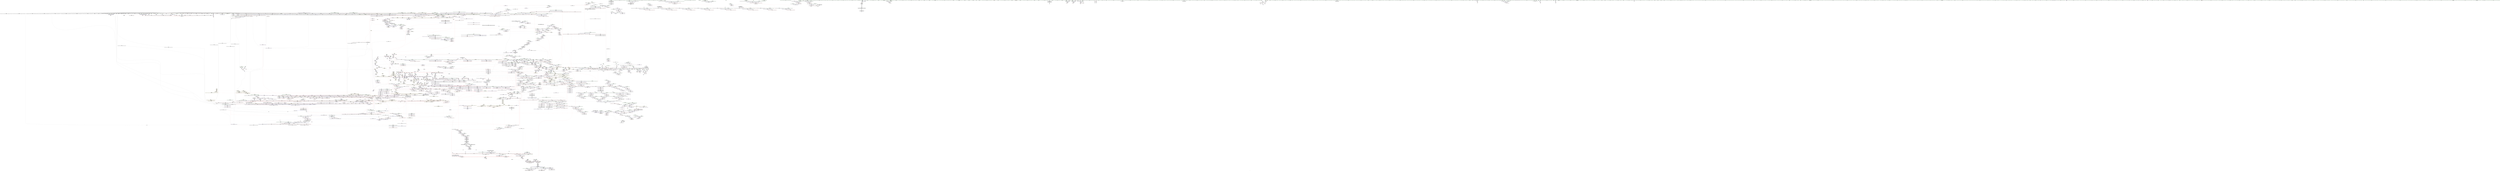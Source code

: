 digraph "SVFG" {
	label="SVFG";

	Node0x562787fe1bf0 [shape=record,color=grey,label="{NodeID: 0\nNullPtr}"];
	Node0x562787fe1bf0 -> Node0x5627888f1bf0[style=solid];
	Node0x562787fe1bf0 -> Node0x5627888f1cf0[style=solid];
	Node0x562787fe1bf0 -> Node0x5627888f1dc0[style=solid];
	Node0x562787fe1bf0 -> Node0x5627888f1e90[style=solid];
	Node0x562787fe1bf0 -> Node0x5627888f1f60[style=solid];
	Node0x562787fe1bf0 -> Node0x5627888f2030[style=solid];
	Node0x562787fe1bf0 -> Node0x5627888f2100[style=solid];
	Node0x562787fe1bf0 -> Node0x5627888f21d0[style=solid];
	Node0x562787fe1bf0 -> Node0x5627888f22a0[style=solid];
	Node0x562787fe1bf0 -> Node0x5627888f2370[style=solid];
	Node0x562787fe1bf0 -> Node0x5627888f2440[style=solid];
	Node0x562787fe1bf0 -> Node0x5627888f2510[style=solid];
	Node0x562787fe1bf0 -> Node0x5627888f25e0[style=solid];
	Node0x562787fe1bf0 -> Node0x5627888f26b0[style=solid];
	Node0x562787fe1bf0 -> Node0x5627888f2780[style=solid];
	Node0x562787fe1bf0 -> Node0x5627888f2850[style=solid];
	Node0x562787fe1bf0 -> Node0x5627888f2920[style=solid];
	Node0x562787fe1bf0 -> Node0x5627888f29f0[style=solid];
	Node0x562787fe1bf0 -> Node0x5627888f2ac0[style=solid];
	Node0x562787fe1bf0 -> Node0x5627888f2b90[style=solid];
	Node0x562787fe1bf0 -> Node0x5627888f2c60[style=solid];
	Node0x562787fe1bf0 -> Node0x5627888f2d30[style=solid];
	Node0x562787fe1bf0 -> Node0x5627888f2e00[style=solid];
	Node0x562787fe1bf0 -> Node0x5627888f2ed0[style=solid];
	Node0x562787fe1bf0 -> Node0x5627888f2fa0[style=solid];
	Node0x562787fe1bf0 -> Node0x5627888f3070[style=solid];
	Node0x562787fe1bf0 -> Node0x5627888f3140[style=solid];
	Node0x562787fe1bf0 -> Node0x5627888f3210[style=solid];
	Node0x562787fe1bf0 -> Node0x5627888f32e0[style=solid];
	Node0x562787fe1bf0 -> Node0x5627888f33b0[style=solid];
	Node0x562787fe1bf0 -> Node0x5627888f3480[style=solid];
	Node0x562787fe1bf0 -> Node0x5627888f3550[style=solid];
	Node0x562787fe1bf0 -> Node0x5627888f3620[style=solid];
	Node0x562787fe1bf0 -> Node0x5627888f36f0[style=solid];
	Node0x562787fe1bf0 -> Node0x5627888f37c0[style=solid];
	Node0x562787fe1bf0 -> Node0x5627888f3890[style=solid];
	Node0x562787fe1bf0 -> Node0x5627888f3960[style=solid];
	Node0x562787fe1bf0 -> Node0x5627888f3a30[style=solid];
	Node0x562787fe1bf0 -> Node0x5627888f3b00[style=solid];
	Node0x562787fe1bf0 -> Node0x5627888f3bd0[style=solid];
	Node0x562787fe1bf0 -> Node0x5627888f3ca0[style=solid];
	Node0x562787fe1bf0 -> Node0x5627888f3d70[style=solid];
	Node0x562787fe1bf0 -> Node0x5627888f3e40[style=solid];
	Node0x562787fe1bf0 -> Node0x5627888f3f10[style=solid];
	Node0x562787fe1bf0 -> Node0x5627888f3fe0[style=solid];
	Node0x562787fe1bf0 -> Node0x5627888f40b0[style=solid];
	Node0x562787fe1bf0 -> Node0x5627888f4180[style=solid];
	Node0x562787fe1bf0 -> Node0x5627888f4250[style=solid];
	Node0x562787fe1bf0 -> Node0x5627888f4320[style=solid];
	Node0x562787fe1bf0 -> Node0x5627888f43f0[style=solid];
	Node0x562787fe1bf0 -> Node0x5627888f44c0[style=solid];
	Node0x562787fe1bf0 -> Node0x5627888f4590[style=solid];
	Node0x562787fe1bf0 -> Node0x5627888f4660[style=solid];
	Node0x562787fe1bf0 -> Node0x5627888f4730[style=solid];
	Node0x562787fe1bf0 -> Node0x5627888f4800[style=solid];
	Node0x562787fe1bf0 -> Node0x5627888f48d0[style=solid];
	Node0x562787fe1bf0 -> Node0x5627888f49a0[style=solid];
	Node0x562787fe1bf0 -> Node0x5627888f4a70[style=solid];
	Node0x562787fe1bf0 -> Node0x5627888f4b40[style=solid];
	Node0x562787fe1bf0 -> Node0x5627888f4c10[style=solid];
	Node0x562787fe1bf0 -> Node0x5627888f4ce0[style=solid];
	Node0x562787fe1bf0 -> Node0x5627888f4db0[style=solid];
	Node0x562787fe1bf0 -> Node0x5627888f4e80[style=solid];
	Node0x562787fe1bf0 -> Node0x5627888f4f50[style=solid];
	Node0x562787fe1bf0 -> Node0x5627888f5020[style=solid];
	Node0x562787fe1bf0 -> Node0x5627888f50f0[style=solid];
	Node0x562787fe1bf0 -> Node0x5627888f51c0[style=solid];
	Node0x562787fe1bf0 -> Node0x5627888f5290[style=solid];
	Node0x562787fe1bf0 -> Node0x5627888f5360[style=solid];
	Node0x562787fe1bf0 -> Node0x5627888f5430[style=solid];
	Node0x562787fe1bf0 -> Node0x5627888f5500[style=solid];
	Node0x562787fe1bf0 -> Node0x5627888f55d0[style=solid];
	Node0x562787fe1bf0 -> Node0x5627888f56a0[style=solid];
	Node0x562787fe1bf0 -> Node0x5627888f5770[style=solid];
	Node0x562787fe1bf0 -> Node0x5627888f5840[style=solid];
	Node0x562787fe1bf0 -> Node0x5627888f5910[style=solid];
	Node0x562787fe1bf0 -> Node0x5627888f59e0[style=solid];
	Node0x562787fe1bf0 -> Node0x5627888f5ab0[style=solid];
	Node0x562787fe1bf0 -> Node0x5627888f5b80[style=solid];
	Node0x562787fe1bf0 -> Node0x5627888ffe80[style=solid];
	Node0x562787fe1bf0 -> Node0x562788905190[style=solid];
	Node0x562787fe1bf0 -> Node0x56278890c1b0[style=solid];
	Node0x562787fe1bf0 -> Node0x56278890c4f0[style=solid];
	Node0x562787fe1bf0 -> Node0x56278890c830[style=solid];
	Node0x562787fe1bf0 -> Node0x56278890c900[style=solid];
	Node0x562787fe1bf0 -> Node0x56278890cb70[style=solid];
	Node0x562787fe1bf0 -> Node0x56278894f5e0[style=solid];
	Node0x562787fe1bf0 -> Node0x56278898e0b0[style=solid];
	Node0x562787fe1bf0 -> Node0x56278898e6b0[style=solid];
	Node0x562787fe1bf0 -> Node0x56278898e830[style=solid];
	Node0x562787fe1bf0 -> Node0x56278898ee30[style=solid];
	Node0x562787fe1bf0 -> Node0x562788990630[style=solid];
	Node0x562787fe1bf0 -> Node0x562788990930[style=solid];
	Node0x562787fe1bf0 -> Node0x5627889919b0[style=solid];
	Node0x562787fe1bf0 -> Node0x562788991cb0[style=solid];
	Node0x562787fe1bf0:s64 -> Node0x562788b7fe90[style=solid,color=red];
	Node0x5627888ff460 [shape=record,color=red,label="{NodeID: 1550\n3422\<--3416\n\<--__head.addr\n_ZNSt11_Tuple_implILm0EJRKSt4pairIiiEEEC2ES3_\n|{<s0>330}}"];
	Node0x5627888ff460:s0 -> Node0x562788b7f1c0[style=solid,color=red];
	Node0x5627888dd560 [shape=record,color=green,label="{NodeID: 443\n2919\<--2920\n_ZNSt4pairIKS_IiiE6ResultEC2IJRS1_EJEEESt21piecewise_construct_tSt5tupleIJDpT_EES7_IJDpT0_EE\<--_ZNSt4pairIKS_IiiE6ResultEC2IJRS1_EJEEESt21piecewise_construct_tSt5tupleIJDpT_EES7_IJDpT0_EE_field_insensitive\n}"];
	Node0x562788936a90 [shape=record,color=black,label="{NodeID: 3100\nMR_95V_8 = PHI(MR_95V_9, MR_95V_6, )\npts\{3410000 \}\n|{|<s2>37}}"];
	Node0x562788936a90 -> Node0x562788936a90[style=dashed];
	Node0x562788936a90 -> Node0x562788a462a0[style=dashed];
	Node0x562788936a90:s2 -> Node0x562788a09860[style=dashed,color=red];
	Node0x5627888ec980 [shape=record,color=purple,label="{NodeID: 886\n681\<--680\n_M_t\<--this1\n_ZNKSt3mapISt4pairIiiE6ResultSt4lessIS1_ESaIS0_IKS1_S2_EEE5countERS5_\n|{<s0>72}}"];
	Node0x5627888ec980:s0 -> Node0x562788b76bb0[style=solid,color=red];
	Node0x562788b76bb0 [shape=record,color=black,label="{NodeID: 4650\n1627 = PHI(681, )\n0th arg _ZNKSt8_Rb_treeISt4pairIiiES0_IKS1_6ResultESt10_Select1stIS4_ESt4lessIS1_ESaIS4_EE4findERS2_ }"];
	Node0x562788b76bb0 -> Node0x562788907620[style=solid];
	Node0x562788923160 [shape=record,color=red,label="{NodeID: 1329\n1772\<--1771\n\<--coerce.dive\n_ZNKSt8_Rb_treeISt4pairIiiES0_IKS1_6ResultESt10_Select1stIS4_ESt4lessIS1_ESaIS4_EE14_M_lower_boundEPKSt13_Rb_tree_nodeIS4_EPKSt18_Rb_tree_node_baseRS2_\n}"];
	Node0x562788923160 -> Node0x5627888fab40[style=solid];
	Node0x5627888d5560 [shape=record,color=green,label="{NodeID: 222\n1369\<--1370\n_ZNSt13_Rb_tree_nodeISt4pairIKS0_IiiE6ResultEE9_M_valptrEv\<--_ZNSt13_Rb_tree_nodeISt4pairIKS0_IiiE6ResultEE9_M_valptrEv_field_insensitive\n}"];
	Node0x56278890a950 [shape=record,color=blue,label="{NodeID: 1772\n2224\<--2222\nthis.addr\<--this\n_ZNSt5tupleIJRKSt4pairIiiEEEC2IvLb1EEES3_\n}"];
	Node0x56278890a950 -> Node0x562788926700[style=dashed];
	Node0x5627888f9550 [shape=record,color=black,label="{NodeID: 665\n1333\<--1332\n\<--\n_ZNSt8_Rb_treeISt4pairIiiES0_IKS1_6ResultESt10_Select1stIS4_ESt4lessIS1_ESaIS4_EE7_S_leftEPSt18_Rb_tree_node_base\n}"];
	Node0x5627888f9550 -> Node0x5627888f9620[style=solid];
	Node0x562788aa1520 [shape=record,color=yellow,style=double,label="{NodeID: 4429\n761V_2 = CSCHI(MR_761V_1)\npts\{33500000 \}\nCS[]}"];
	Node0x562788aa1520 -> Node0x5627888fede0[style=dashed];
	Node0x562788a51a70 [shape=record,color=yellow,style=double,label="{NodeID: 3322\n573V_1 = ENCHI(MR_573V_0)\npts\{24300000 \}\nFun[_ZNSt8_Rb_treeISt4pairIiiES0_IKS1_6ResultESt10_Select1stIS4_ESt4lessIS1_ESaIS4_EE29_M_get_insert_hint_unique_posESt23_Rb_tree_const_iteratorIS4_ERS2_]|{|<s3>229|<s4>237|<s5>242|<s6>243|<s7>250|<s8>255|<s9>256|<s10>258}}"];
	Node0x562788a51a70 -> Node0x56278890c280[style=dashed];
	Node0x562788a51a70 -> Node0x56278890c5c0[style=dashed];
	Node0x562788a51a70 -> Node0x56278890c9d0[style=dashed];
	Node0x562788a51a70:s3 -> Node0x56278894ecf0[style=dashed,color=red];
	Node0x562788a51a70:s4 -> Node0x56278894f9f0[style=dashed,color=red];
	Node0x562788a51a70:s5 -> Node0x56278894ecf0[style=dashed,color=red];
	Node0x562788a51a70:s6 -> Node0x56278894f9f0[style=dashed,color=red];
	Node0x562788a51a70:s7 -> Node0x56278894ecf0[style=dashed,color=red];
	Node0x562788a51a70:s8 -> Node0x56278894ecf0[style=dashed,color=red];
	Node0x562788a51a70:s9 -> Node0x56278894f9f0[style=dashed,color=red];
	Node0x562788a51a70:s10 -> Node0x562788950140[style=dashed,color=red];
	Node0x562788917dd0 [shape=record,color=purple,label="{NodeID: 1108\n3232\<--3231\n_M_key_compare14\<--\n_ZNSt8_Rb_treeISt4pairIiiES0_IKS1_6ResultESt10_Select1stIS4_ESt4lessIS1_ESaIS4_EE24_M_get_insert_unique_posERS2_\n|{<s0>319}}"];
	Node0x562788917dd0:s0 -> Node0x562788b80300[style=solid,color=red];
	Node0x562787fe1b60 [shape=record,color=green,label="{NodeID: 1\n7\<--1\n__dso_handle\<--dummyObj\nGlob }"];
	Node0x5627888ff530 [shape=record,color=red,label="{NodeID: 1551\n3430\<--3427\n\<--__t.addr\n_ZSt4moveIRNSt7__cxx1112basic_stringIcSt11char_traitsIcESaIcEEEEONSt16remove_referenceIT_E4typeEOS8_\n}"];
	Node0x5627888ff530 -> Node0x5627888e9830[style=solid];
	Node0x5627888dd660 [shape=record,color=green,label="{NodeID: 444\n2925\<--2926\nthis.addr\<--this.addr_field_insensitive\n_ZNSt5tupleIJRKSt4pairIiiEEEC2EOS4_\n}"];
	Node0x5627888dd660 -> Node0x56278892b020[style=solid];
	Node0x5627888dd660 -> Node0x56278894d9b0[style=solid];
	Node0x562788936f90 [shape=record,color=black,label="{NodeID: 3101\nMR_97V_8 = PHI(MR_97V_9, MR_97V_6, )\npts\{3410009 \}\n|{|<s2>37}}"];
	Node0x562788936f90 -> Node0x562788936f90[style=dashed];
	Node0x562788936f90 -> Node0x562788a467a0[style=dashed];
	Node0x562788936f90:s2 -> Node0x562788a09940[style=dashed,color=red];
	Node0x5627888eca50 [shape=record,color=purple,label="{NodeID: 887\n688\<--680\n_M_t3\<--this1\n_ZNKSt3mapISt4pairIiiE6ResultSt4lessIS1_ESaIS0_IKS1_S2_EEE5countERS5_\n|{<s0>73}}"];
	Node0x5627888eca50:s0 -> Node0x562788b7a440[style=solid,color=red];
	Node0x562788b76cc0 [shape=record,color=black,label="{NodeID: 4651\n1628 = PHI(682, )\n1st arg _ZNKSt8_Rb_treeISt4pairIiiES0_IKS1_6ResultESt10_Select1stIS4_ESt4lessIS1_ESaIS4_EE4findERS2_ }"];
	Node0x562788b76cc0 -> Node0x5627889076f0[style=solid];
	Node0x562788923230 [shape=record,color=red,label="{NodeID: 1330\n1779\<--1776\nthis1\<--this.addr\n_ZNKSt8_Rb_treeISt4pairIiiES0_IKS1_6ResultESt10_Select1stIS4_ESt4lessIS1_ESaIS4_EE8_M_beginEv\n}"];
	Node0x562788923230 -> Node0x5627889111c0[style=solid];
	Node0x5627888d5660 [shape=record,color=green,label="{NodeID: 223\n1372\<--1373\n_ZNSt16allocator_traitsISaISt13_Rb_tree_nodeISt4pairIKS1_IiiE6ResultEEEE7destroyIS5_EEvRS7_PT_\<--_ZNSt16allocator_traitsISaISt13_Rb_tree_nodeISt4pairIKS1_IiiE6ResultEEEE7destroyIS5_EEvRS7_PT__field_insensitive\n}"];
	Node0x56278890aa20 [shape=record,color=blue,label="{NodeID: 1773\n2226\<--2223\n__elements.addr\<--__elements\n_ZNSt5tupleIJRKSt4pairIiiEEEC2IvLb1EEES3_\n}"];
	Node0x56278890aa20 -> Node0x5627889267d0[style=dashed];
	Node0x5627888f9620 [shape=record,color=black,label="{NodeID: 666\n1325\<--1333\n_ZNSt8_Rb_treeISt4pairIiiES0_IKS1_6ResultESt10_Select1stIS4_ESt4lessIS1_ESaIS4_EE7_S_leftEPSt18_Rb_tree_node_base_ret\<--\n_ZNSt8_Rb_treeISt4pairIiiES0_IKS1_6ResultESt10_Select1stIS4_ESt4lessIS1_ESaIS4_EE7_S_leftEPSt18_Rb_tree_node_base\n|{<s0>134|<s1>213|<s2>311}}"];
	Node0x5627888f9620:s0 -> Node0x562788b6ca00[style=solid,color=blue];
	Node0x5627888f9620:s1 -> Node0x562788b70390[style=solid,color=blue];
	Node0x5627888f9620:s2 -> Node0x562788b6d400[style=solid,color=blue];
	Node0x562788aa1680 [shape=record,color=yellow,style=double,label="{NodeID: 4430\n145V_2 = CSCHI(MR_145V_1)\npts\{7210000 \}\nCS[]|{<s0>207}}"];
	Node0x562788aa1680:s0 -> Node0x562788a9f210[style=dashed,color=blue];
	Node0x562788a51b50 [shape=record,color=yellow,style=double,label="{NodeID: 3323\n575V_1 = ENCHI(MR_575V_0)\npts\{24300001 \}\nFun[_ZNSt8_Rb_treeISt4pairIiiES0_IKS1_6ResultESt10_Select1stIS4_ESt4lessIS1_ESaIS4_EE29_M_get_insert_hint_unique_posESt23_Rb_tree_const_iteratorIS4_ERS2_]|{|<s3>229|<s4>237|<s5>242|<s6>243|<s7>250|<s8>255|<s9>256|<s10>258}}"];
	Node0x562788a51b50 -> Node0x56278890c350[style=dashed];
	Node0x562788a51b50 -> Node0x56278890c690[style=dashed];
	Node0x562788a51b50 -> Node0x56278890caa0[style=dashed];
	Node0x562788a51b50:s3 -> Node0x56278894edc0[style=dashed,color=red];
	Node0x562788a51b50:s4 -> Node0x56278894fac0[style=dashed,color=red];
	Node0x562788a51b50:s5 -> Node0x56278894edc0[style=dashed,color=red];
	Node0x562788a51b50:s6 -> Node0x56278894fac0[style=dashed,color=red];
	Node0x562788a51b50:s7 -> Node0x56278894edc0[style=dashed,color=red];
	Node0x562788a51b50:s8 -> Node0x56278894edc0[style=dashed,color=red];
	Node0x562788a51b50:s9 -> Node0x56278894fac0[style=dashed,color=red];
	Node0x562788a51b50:s10 -> Node0x562788950210[style=dashed,color=red];
	Node0x562788917ea0 [shape=record,color=purple,label="{NodeID: 1109\n3254\<--3253\n_M_impl\<--this1\n_ZNSt8_Rb_treeISt4pairIiiES0_IKS1_6ResultESt10_Select1stIS4_ESt4lessIS1_ESaIS4_EE11_M_leftmostEv\n}"];
	Node0x562788917ea0 -> Node0x5627888e8c00[style=solid];
	Node0x5627888593a0 [shape=record,color=green,label="{NodeID: 2\n14\<--1\n_ZSt3cin\<--dummyObj\nGlob }"];
	Node0x5627888ff600 [shape=record,color=red,label="{NodeID: 1552\n3440\<--3437\nthis1\<--this.addr\n_ZNSt8_Rb_treeISt4pairIiiES0_IKS1_6ResultESt10_Select1stIS4_ESt4lessIS1_ESaIS4_EE5clearEv\n|{|<s1>331|<s2>332}}"];
	Node0x5627888ff600 -> Node0x562788918e10[style=solid];
	Node0x5627888ff600:s1 -> Node0x562788b7fa70[style=solid,color=red];
	Node0x5627888ff600:s2 -> Node0x562788b7cf80[style=solid,color=red];
	Node0x5627888dd730 [shape=record,color=green,label="{NodeID: 445\n2927\<--2928\n.addr\<--.addr_field_insensitive\n_ZNSt5tupleIJRKSt4pairIiiEEEC2EOS4_\n}"];
	Node0x5627888dd730 -> Node0x56278892b0f0[style=solid];
	Node0x5627888dd730 -> Node0x56278894da40[style=solid];
	Node0x5627888ecb20 [shape=record,color=purple,label="{NodeID: 888\n731\<--708\ncoerce.dive\<--__i\n_ZNSt3mapISt4pairIiiE6ResultSt4lessIS1_ESaIS0_IKS1_S2_EEEixERS5_\n}"];
	Node0x5627888ecb20 -> Node0x562788903040[style=solid];
	Node0x562788b76dd0 [shape=record,color=black,label="{NodeID: 4652\n2075 = PHI(756, )\n0th arg _ZNSt8_Rb_treeISt4pairIiiES0_IKS1_6ResultESt10_Select1stIS4_ESt4lessIS1_ESaIS4_EE22_M_emplace_hint_uniqueIJRKSt21piecewise_construct_tSt5tupleIJRS2_EESF_IJEEEEESt17_Rb_tree_iteratorIS4_ESt23_Rb_tree_const_iteratorIS4_EDpOT_ }"];
	Node0x562788b76dd0 -> Node0x562788909c50[style=solid];
	Node0x562788923300 [shape=record,color=red,label="{NodeID: 1331\n1786\<--1785\n\<--_M_parent\n_ZNKSt8_Rb_treeISt4pairIiiES0_IKS1_6ResultESt10_Select1stIS4_ESt4lessIS1_ESaIS4_EE8_M_beginEv\n}"];
	Node0x562788923300 -> Node0x5627888fadb0[style=solid];
	Node0x5627888d5760 [shape=record,color=green,label="{NodeID: 224\n1383\<--1384\nthis.addr\<--this.addr_field_insensitive\n_ZNSt8_Rb_treeISt4pairIiiES0_IKS1_6ResultESt10_Select1stIS4_ESt4lessIS1_ESaIS4_EE11_M_put_nodeEPSt13_Rb_tree_nodeIS4_E\n}"];
	Node0x5627888d5760 -> Node0x562788920b30[style=solid];
	Node0x5627888d5760 -> Node0x562788906100[style=solid];
	Node0x56278890aaf0 [shape=record,color=blue,label="{NodeID: 1774\n2242\<--2238\nthis.addr\<--this\n_ZNSt8_Rb_treeISt4pairIiiES0_IKS1_6ResultESt10_Select1stIS4_ESt4lessIS1_ESaIS4_EE11lower_boundERS2_\n}"];
	Node0x56278890aaf0 -> Node0x5627889268a0[style=dashed];
	Node0x5627888f96f0 [shape=record,color=black,label="{NodeID: 667\n1410\<--1409\n\<--\n_ZNSt16allocator_traitsISaISt13_Rb_tree_nodeISt4pairIKS1_IiiE6ResultEEEE7destroyIS5_EEvRS7_PT_\n|{<s0>146}}"];
	Node0x5627888f96f0:s0 -> Node0x562788b7a7f0[style=solid,color=red];
	Node0x562788aa17e0 [shape=record,color=yellow,style=double,label="{NodeID: 4431\n35V_2 = CSCHI(MR_35V_1)\npts\{230001 \}\nCS[]|{<s0>104}}"];
	Node0x562788aa17e0:s0 -> Node0x562788a9d830[style=dashed,color=blue];
	Node0x562788917f70 [shape=record,color=purple,label="{NodeID: 1110\n3256\<--3255\nadd.ptr\<--\n_ZNSt8_Rb_treeISt4pairIiiES0_IKS1_6ResultESt10_Select1stIS4_ESt4lessIS1_ESaIS4_EE11_M_leftmostEv\n}"];
	Node0x562788917f70 -> Node0x5627888e8cd0[style=solid];
	Node0x5627888cce90 [shape=record,color=green,label="{NodeID: 3\n15\<--1\n.str\<--dummyObj\nGlob }"];
	Node0x5627888ff6d0 [shape=record,color=red,label="{NodeID: 1553\n3465\<--3464\ndummyVal\<--offset_0\n_ZNSt3mapISt4pairIiiE6ResultSt4lessIS1_ESaIS0_IKS1_S2_EEEixERS5_\n}"];
	Node0x5627888ff6d0 -> Node0x5627889032b0[style=solid];
	Node0x5627888dd800 [shape=record,color=green,label="{NodeID: 446\n2936\<--2937\n_ZNSt11_Tuple_implILm0EJRKSt4pairIiiEEEC2EOS4_\<--_ZNSt11_Tuple_implILm0EJRKSt4pairIiiEEEC2EOS4__field_insensitive\n}"];
	Node0x5627888ecbf0 [shape=record,color=purple,label="{NodeID: 889\n736\<--710\ncoerce.dive3\<--ref.tmp\n_ZNSt3mapISt4pairIiiE6ResultSt4lessIS1_ESaIS0_IKS1_S2_EEEixERS5_\n}"];
	Node0x5627888ecbf0 -> Node0x562788903110[style=solid];
	Node0x562788b76ee0 [shape=record,color=black,label="{NodeID: 4653\n2076 = PHI(765, )\n1st arg _ZNSt8_Rb_treeISt4pairIiiES0_IKS1_6ResultESt10_Select1stIS4_ESt4lessIS1_ESaIS4_EE22_M_emplace_hint_uniqueIJRKSt21piecewise_construct_tSt5tupleIJRS2_EESF_IJEEEEESt17_Rb_tree_iteratorIS4_ESt23_Rb_tree_const_iteratorIS4_EDpOT_ }"];
	Node0x562788b76ee0 -> Node0x562788909b80[style=solid];
	Node0x562788a54d80 [shape=record,color=yellow,style=double,label="{NodeID: 3546\n255V_1 = ENCHI(MR_255V_0)\npts\{10190000 \}\nFun[_Z4Calcv]|{<s0>101}}"];
	Node0x562788a54d80:s0 -> Node0x562788a09cc0[style=dashed,color=red];
	Node0x5627889233d0 [shape=record,color=red,label="{NodeID: 1332\n1794\<--1791\nthis1\<--this.addr\n_ZNKSt8_Rb_treeISt4pairIiiES0_IKS1_6ResultESt10_Select1stIS4_ESt4lessIS1_ESaIS4_EE6_M_endEv\n}"];
	Node0x5627889233d0 -> Node0x562788911500[style=solid];
	Node0x5627888d5830 [shape=record,color=green,label="{NodeID: 225\n1385\<--1386\n__p.addr\<--__p.addr_field_insensitive\n_ZNSt8_Rb_treeISt4pairIiiES0_IKS1_6ResultESt10_Select1stIS4_ESt4lessIS1_ESaIS4_EE11_M_put_nodeEPSt13_Rb_tree_nodeIS4_E\n}"];
	Node0x5627888d5830 -> Node0x562788920c00[style=solid];
	Node0x5627888d5830 -> Node0x5627889061d0[style=solid];
	Node0x56278890abc0 [shape=record,color=blue,label="{NodeID: 1775\n2244\<--2239\n__k.addr\<--__k\n_ZNSt8_Rb_treeISt4pairIiiES0_IKS1_6ResultESt10_Select1stIS4_ESt4lessIS1_ESaIS4_EE11lower_boundERS2_\n}"];
	Node0x56278890abc0 -> Node0x562788926970[style=dashed];
	Node0x5627888f97c0 [shape=record,color=black,label="{NodeID: 668\n1423\<--1422\n\<--_M_impl\n_ZNSt8_Rb_treeISt4pairIiiES0_IKS1_6ResultESt10_Select1stIS4_ESt4lessIS1_ESaIS4_EE21_M_get_Node_allocatorEv\n}"];
	Node0x5627888f97c0 -> Node0x5627888f9890[style=solid];
	Node0x562788aa1940 [shape=record,color=yellow,style=double,label="{NodeID: 4432\n41V_2 = CSCHI(MR_41V_1)\npts\{230004 \}\nCS[]|{<s0>104}}"];
	Node0x562788aa1940:s0 -> Node0x562788a9d830[style=dashed,color=blue];
	Node0x562788918040 [shape=record,color=purple,label="{NodeID: 1111\n3258\<--3257\n_M_header\<--\n_ZNSt8_Rb_treeISt4pairIiiES0_IKS1_6ResultESt10_Select1stIS4_ESt4lessIS1_ESaIS4_EE11_M_leftmostEv\n}"];
	Node0x5627888cd5e0 [shape=record,color=green,label="{NodeID: 4\n17\<--1\n.str.3\<--dummyObj\nGlob }"];
	Node0x5627888ff7a0 [shape=record,color=red,label="{NodeID: 1554\n3468\<--3467\ndummyVal\<--offset_0\n_ZNKSt8_Rb_treeISt4pairIiiES0_IKS1_6ResultESt10_Select1stIS4_ESt4lessIS1_ESaIS4_EE4findERS2_\n}"];
	Node0x5627888ff7a0 -> Node0x562788907a30[style=solid];
	Node0x5627888dd900 [shape=record,color=green,label="{NodeID: 447\n2942\<--2943\n\<--field_insensitive\n_ZNSt4pairIKS_IiiE6ResultEC2IJRS1_EJEEESt21piecewise_construct_tSt5tupleIJDpT_EES7_IJDpT0_EE\n}"];
	Node0x562788937e90 [shape=record,color=black,label="{NodeID: 3104\nMR_107V_7 = PHI(MR_107V_8, MR_107V_5, )\npts\{230000 28280006 28280015 \}\n|{|<s2>37}}"];
	Node0x562788937e90 -> Node0x562788937e90[style=dashed];
	Node0x562788937e90 -> Node0x562788a476a0[style=dashed];
	Node0x562788937e90:s2 -> Node0x562788a09e80[style=dashed,color=red];
	Node0x5627888eccc0 [shape=record,color=purple,label="{NodeID: 890\n769\<--716\ncoerce.dive13\<--ref.tmp8\n_ZNSt3mapISt4pairIiiE6ResultSt4lessIS1_ESaIS0_IKS1_S2_EEEixERS5_\n}"];
	Node0x5627888eccc0 -> Node0x5627889031e0[style=solid];
	Node0x562788b76ff0 [shape=record,color=black,label="{NodeID: 4654\n2077 = PHI(37, )\n2nd arg _ZNSt8_Rb_treeISt4pairIiiES0_IKS1_6ResultESt10_Select1stIS4_ESt4lessIS1_ESaIS4_EE22_M_emplace_hint_uniqueIJRKSt21piecewise_construct_tSt5tupleIJRS2_EESF_IJEEEEESt17_Rb_tree_iteratorIS4_ESt23_Rb_tree_const_iteratorIS4_EDpOT_ }"];
	Node0x562788b76ff0 -> Node0x562788909d20[style=solid];
	Node0x562788a54e60 [shape=record,color=yellow,style=double,label="{NodeID: 3547\n105V_1 = ENCHI(MR_105V_0)\npts\{28280002 28280003 \}\nFun[_Z4Calcv]|{<s0>100|<s1>101}}"];
	Node0x562788a54e60:s0 -> Node0x562788a67320[style=dashed,color=red];
	Node0x562788a54e60:s1 -> Node0x562788a09da0[style=dashed,color=red];
	Node0x5627889234a0 [shape=record,color=red,label="{NodeID: 1333\n1814\<--1805\nthis1\<--this.addr\n_ZNKSt4lessISt4pairIiiEEclERKS1_S4_\n}"];
	Node0x5627888d5900 [shape=record,color=green,label="{NodeID: 226\n1393\<--1394\n_ZNSt16allocator_traitsISaISt13_Rb_tree_nodeISt4pairIKS1_IiiE6ResultEEEE10deallocateERS7_PS6_m\<--_ZNSt16allocator_traitsISaISt13_Rb_tree_nodeISt4pairIKS1_IiiE6ResultEEEE10deallocateERS7_PS6_m_field_insensitive\n}"];
	Node0x56278890ac90 [shape=record,color=blue,label="{NodeID: 1776\n2257\<--2254\ncoerce.dive\<--call3\n_ZNSt8_Rb_treeISt4pairIiiES0_IKS1_6ResultESt10_Select1stIS4_ESt4lessIS1_ESaIS4_EE11lower_boundERS2_\n}"];
	Node0x56278890ac90 -> Node0x562788926a40[style=dashed];
	Node0x5627888f9890 [shape=record,color=black,label="{NodeID: 669\n1416\<--1423\n_ZNSt8_Rb_treeISt4pairIiiES0_IKS1_6ResultESt10_Select1stIS4_ESt4lessIS1_ESaIS4_EE21_M_get_Node_allocatorEv_ret\<--\n_ZNSt8_Rb_treeISt4pairIiiES0_IKS1_6ResultESt10_Select1stIS4_ESt4lessIS1_ESaIS4_EE21_M_get_Node_allocatorEv\n|{<s0>139|<s1>143|<s2>265|<s3>267}}"];
	Node0x5627888f9890:s0 -> Node0x562788b6cb40[style=solid,color=blue];
	Node0x5627888f9890:s1 -> Node0x562788b69990[style=solid,color=blue];
	Node0x5627888f9890:s2 -> Node0x562788b6eb00[style=solid,color=blue];
	Node0x5627888f9890:s3 -> Node0x562788b73200[style=solid,color=blue];
	Node0x562788aa1a20 [shape=record,color=yellow,style=double,label="{NodeID: 4433\n788V_2 = CSCHI(MR_788V_1)\npts\{230002 230003 \}\nCS[]|{<s0>104}}"];
	Node0x562788aa1a20:s0 -> Node0x562788a9d830[style=dashed,color=blue];
	Node0x562788918110 [shape=record,color=purple,label="{NodeID: 1112\n3259\<--3257\n_M_left\<--\n_ZNSt8_Rb_treeISt4pairIiiES0_IKS1_6ResultESt10_Select1stIS4_ESt4lessIS1_ESaIS4_EE11_M_leftmostEv\n}"];
	Node0x562788918110 -> Node0x5627888e8da0[style=solid];
	Node0x5627888cd670 [shape=record,color=green,label="{NodeID: 5\n19\<--1\n__PRETTY_FUNCTION__._Z9ReadInputv\<--dummyObj\nGlob }"];
	Node0x5627888ff870 [shape=record,color=red,label="{NodeID: 1555\n3471\<--3470\ndummyVal\<--offset_0\n_ZNSt8_Rb_treeISt4pairIiiES0_IKS1_6ResultESt10_Select1stIS4_ESt4lessIS1_ESaIS4_EE22_M_emplace_hint_uniqueIJRKSt21piecewise_construct_tSt5tupleIJRS2_EESF_IJEEEEESt17_Rb_tree_iteratorIS4_ESt23_Rb_tree_const_iteratorIS4_EDpOT_\n}"];
	Node0x5627888ff870 -> Node0x56278890a060[style=solid];
	Node0x5627888dd9d0 [shape=record,color=green,label="{NodeID: 448\n2944\<--2945\n__second\<--__second_field_insensitive\n_ZNSt4pairIKS_IiiE6ResultEC2IJRS1_EJEEESt21piecewise_construct_tSt5tupleIJDpT_EES7_IJDpT0_EE\n|{<s0>292}}"];
	Node0x5627888dd9d0:s0 -> Node0x562788b7cd60[style=solid,color=red];
	Node0x5627889383c0 [shape=record,color=black,label="{NodeID: 3105\nMR_109V_8 = PHI(MR_109V_9, MR_109V_6, )\npts\{230001 230004 230005 28280004 28280005 \}\n|{|<s2>37}}"];
	Node0x5627889383c0 -> Node0x5627889383c0[style=dashed];
	Node0x5627889383c0 -> Node0x562788a47bd0[style=dashed];
	Node0x5627889383c0:s2 -> Node0x562788a09f90[style=dashed,color=red];
	Node0x5627888ecd90 [shape=record,color=purple,label="{NodeID: 891\n764\<--718\ncoerce.dive11\<--agg.tmp\n_ZNSt3mapISt4pairIiiE6ResultSt4lessIS1_ESaIS0_IKS1_S2_EEEixERS5_\n}"];
	Node0x5627888ecd90 -> Node0x56278891d180[style=solid];
	Node0x562788b77100 [shape=record,color=black,label="{NodeID: 4655\n2078 = PHI(720, )\n3rd arg _ZNSt8_Rb_treeISt4pairIiiES0_IKS1_6ResultESt10_Select1stIS4_ESt4lessIS1_ESaIS4_EE22_M_emplace_hint_uniqueIJRKSt21piecewise_construct_tSt5tupleIJRS2_EESF_IJEEEEESt17_Rb_tree_iteratorIS4_ESt23_Rb_tree_const_iteratorIS4_EDpOT_ }"];
	Node0x562788b77100 -> Node0x562788909df0[style=solid];
	Node0x562788a54f40 [shape=record,color=yellow,style=double,label="{NodeID: 3548\n21V_1 = ENCHI(MR_21V_0)\npts\{230001 230002 230003 230004 \}\nFun[_Z4Calcv]|{<s0>100}}"];
	Node0x562788a54f40:s0 -> Node0x562788a67430[style=dashed,color=red];
	Node0x562788923570 [shape=record,color=red,label="{NodeID: 1334\n1815\<--1807\n\<--__x.addr\n_ZNKSt4lessISt4pairIiiEEclERKS1_S4_\n|{<s0>177}}"];
	Node0x562788923570:s0 -> Node0x562788b81980[style=solid,color=red];
	Node0x5627888d5a00 [shape=record,color=green,label="{NodeID: 227\n1403\<--1404\n__a.addr\<--__a.addr_field_insensitive\n_ZNSt16allocator_traitsISaISt13_Rb_tree_nodeISt4pairIKS1_IiiE6ResultEEEE7destroyIS5_EEvRS7_PT_\n}"];
	Node0x5627888d5a00 -> Node0x562788920cd0[style=solid];
	Node0x5627888d5a00 -> Node0x5627889062a0[style=solid];
	Node0x56278890ad60 [shape=record,color=blue,label="{NodeID: 1777\n2269\<--2263\nthis.addr\<--this\n_ZNSt8_Rb_treeISt4pairIiiES0_IKS1_6ResultESt10_Select1stIS4_ESt4lessIS1_ESaIS4_EE14_M_lower_boundEPSt13_Rb_tree_nodeIS4_EPSt18_Rb_tree_node_baseRS2_\n}"];
	Node0x56278890ad60 -> Node0x562788926b10[style=dashed];
	Node0x5627888f9960 [shape=record,color=black,label="{NodeID: 670\n1425\<--1432\n_ZNSt13_Rb_tree_nodeISt4pairIKS0_IiiE6ResultEE9_M_valptrEv_ret\<--call\n_ZNSt13_Rb_tree_nodeISt4pairIKS0_IiiE6ResultEE9_M_valptrEv\n|{<s0>140|<s1>189|<s2>268}}"];
	Node0x5627888f9960:s0 -> Node0x562788b6cd10[style=solid,color=blue];
	Node0x5627888f9960:s1 -> Node0x562788b6f3c0[style=solid,color=blue];
	Node0x5627888f9960:s2 -> Node0x562788b73340[style=solid,color=blue];
	Node0x562788aa1b00 [shape=record,color=yellow,style=double,label="{NodeID: 4434\n4V_2 = CSCHI(MR_4V_1)\npts\{230000 230001 230002 230003 230004 \}\nCS[]}"];
	Node0x5627889181e0 [shape=record,color=purple,label="{NodeID: 1113\n3276\<--3274\nfirst\<--this1\n_ZNSt4pairIPSt18_Rb_tree_node_baseS1_EC2IRS1_S4_Lb1EEEOT_OT0_\n}"];
	Node0x5627889181e0 -> Node0x56278894f9f0[style=solid];
	Node0x5627888cd700 [shape=record,color=green,label="{NodeID: 6\n24\<--1\n.str.5\<--dummyObj\nGlob }"];
	Node0x5627888ff940 [shape=record,color=red,label="{NodeID: 1556\n3474\<--3473\ndummyVal\<--offset_0\n_ZNSt8_Rb_treeISt4pairIiiES0_IKS1_6ResultESt10_Select1stIS4_ESt4lessIS1_ESaIS4_EE29_M_get_insert_hint_unique_posESt23_Rb_tree_const_iteratorIS4_ERS2_\n}"];
	Node0x5627888ff940 -> Node0x56278890c420[style=solid];
	Node0x5627888ddaa0 [shape=record,color=green,label="{NodeID: 449\n2946\<--2947\nthis.addr\<--this.addr_field_insensitive\n_ZNSt4pairIKS_IiiE6ResultEC2IJRS1_EJEEESt21piecewise_construct_tSt5tupleIJDpT_EES7_IJDpT0_EE\n}"];
	Node0x5627888ddaa0 -> Node0x56278892b1c0[style=solid];
	Node0x5627888ddaa0 -> Node0x56278894db10[style=solid];
	Node0x5627888ece60 [shape=record,color=purple,label="{NodeID: 892\n756\<--726\n_M_t\<--this1\n_ZNSt3mapISt4pairIiiE6ResultSt4lessIS1_ESaIS0_IKS1_S2_EEEixERS5_\n|{<s0>83}}"];
	Node0x5627888ece60:s0 -> Node0x562788b76dd0[style=solid,color=red];
	Node0x562788b77210 [shape=record,color=black,label="{NodeID: 4656\n2079 = PHI(722, )\n4th arg _ZNSt8_Rb_treeISt4pairIiiES0_IKS1_6ResultESt10_Select1stIS4_ESt4lessIS1_ESaIS4_EE22_M_emplace_hint_uniqueIJRKSt21piecewise_construct_tSt5tupleIJRS2_EESF_IJEEEEESt17_Rb_tree_iteratorIS4_ESt23_Rb_tree_const_iteratorIS4_EDpOT_ }"];
	Node0x562788b77210 -> Node0x562788909ec0[style=solid];
	Node0x562788a55020 [shape=record,color=yellow,style=double,label="{NodeID: 3549\n259V_1 = ENCHI(MR_259V_0)\npts\{230000 230005 10190009 28280004 28280005 28280006 28280015 \}\nFun[_Z4Calcv]|{<s0>101|<s1>101|<s2>101}}"];
	Node0x562788a55020:s0 -> Node0x562788a09cc0[style=dashed,color=red];
	Node0x562788a55020:s1 -> Node0x562788a09e80[style=dashed,color=red];
	Node0x562788a55020:s2 -> Node0x562788a09f90[style=dashed,color=red];
	Node0x562788923640 [shape=record,color=red,label="{NodeID: 1335\n1816\<--1809\n\<--__y.addr\n_ZNKSt4lessISt4pairIiiEEclERKS1_S4_\n|{<s0>177}}"];
	Node0x562788923640:s0 -> Node0x562788b81a90[style=solid,color=red];
	Node0x5627888de240 [shape=record,color=green,label="{NodeID: 228\n1405\<--1406\n__p.addr\<--__p.addr_field_insensitive\n_ZNSt16allocator_traitsISaISt13_Rb_tree_nodeISt4pairIKS1_IiiE6ResultEEEE7destroyIS5_EEvRS7_PT_\n}"];
	Node0x5627888de240 -> Node0x562788920da0[style=solid];
	Node0x5627888de240 -> Node0x562788906370[style=solid];
	Node0x56278890ae30 [shape=record,color=blue,label="{NodeID: 1778\n2271\<--2264\n__x.addr\<--__x\n_ZNSt8_Rb_treeISt4pairIiiES0_IKS1_6ResultESt10_Select1stIS4_ESt4lessIS1_ESaIS4_EE14_M_lower_boundEPSt13_Rb_tree_nodeIS4_EPSt18_Rb_tree_node_baseRS2_\n}"];
	Node0x56278890ae30 -> Node0x562788a0c680[style=dashed];
	Node0x5627888f9a30 [shape=record,color=black,label="{NodeID: 671\n1469\<--1466\n\<--call\n_ZN9__gnu_cxx16__aligned_membufISt4pairIKS1_IiiE6ResultEE6_M_ptrEv\n}"];
	Node0x5627888f9a30 -> Node0x5627888f9b00[style=solid];
	Node0x562788b44dd0 [shape=record,color=black,label="{NodeID: 4435\n1482 = PHI(1391, )\n1st arg _ZNSt16allocator_traitsISaISt13_Rb_tree_nodeISt4pairIKS1_IiiE6ResultEEEE10deallocateERS7_PS6_m }"];
	Node0x562788b44dd0 -> Node0x562788906ac0[style=solid];
	Node0x562788a51fb0 [shape=record,color=yellow,style=double,label="{NodeID: 3328\n585V_1 = ENCHI(MR_585V_0)\npts\{28280003 \}\nFun[_ZNSt8_Rb_treeISt4pairIiiES0_IKS1_6ResultESt10_Select1stIS4_ESt4lessIS1_ESaIS4_EE29_M_get_insert_hint_unique_posESt23_Rb_tree_const_iteratorIS4_ERS2_]|{<s0>230|<s1>241|<s2>244|<s3>254|<s4>257}}"];
	Node0x562788a51fb0:s0 -> Node0x562788a66b90[style=dashed,color=red];
	Node0x562788a51fb0:s1 -> Node0x562788a08d80[style=dashed,color=red];
	Node0x562788a51fb0:s2 -> Node0x562788a66b90[style=dashed,color=red];
	Node0x562788a51fb0:s3 -> Node0x562788a08d80[style=dashed,color=red];
	Node0x562788a51fb0:s4 -> Node0x562788a66b90[style=dashed,color=red];
	Node0x5627889182b0 [shape=record,color=purple,label="{NodeID: 1114\n3281\<--3274\nsecond\<--this1\n_ZNSt4pairIPSt18_Rb_tree_node_baseS1_EC2IRS1_S4_Lb1EEEOT_OT0_\n}"];
	Node0x5627889182b0 -> Node0x56278894fac0[style=solid];
	Node0x5627888cd790 [shape=record,color=green,label="{NodeID: 7\n26\<--1\n.str.6\<--dummyObj\nGlob }"];
	Node0x5627888ffa10 [shape=record,color=red,label="{NodeID: 1557\n3477\<--3476\ndummyVal\<--offset_0\n_ZNSt8_Rb_treeISt4pairIiiES0_IKS1_6ResultESt10_Select1stIS4_ESt4lessIS1_ESaIS4_EE29_M_get_insert_hint_unique_posESt23_Rb_tree_const_iteratorIS4_ERS2_\n}"];
	Node0x5627888ffa10 -> Node0x56278890c760[style=solid];
	Node0x5627888ddb70 [shape=record,color=green,label="{NodeID: 450\n2948\<--2949\nagg.tmp\<--agg.tmp_field_insensitive\n_ZNSt4pairIKS_IiiE6ResultEC2IJRS1_EJEEESt21piecewise_construct_tSt5tupleIJDpT_EES7_IJDpT0_EE\n}"];
	Node0x562788938df0 [shape=record,color=black,label="{NodeID: 3107\nMR_85V_2 = PHI(MR_85V_3, MR_85V_1, )\npts\{335 \}\n}"];
	Node0x5627888ecf30 [shape=record,color=purple,label="{NodeID: 893\n749\<--746\nfirst\<--call6\n_ZNSt3mapISt4pairIiiE6ResultSt4lessIS1_ESaIS0_IKS1_S2_EEEixERS5_\n|{<s0>80}}"];
	Node0x5627888ecf30:s0 -> Node0x562788b80ef0[style=solid,color=red];
	Node0x562788b77320 [shape=record,color=black,label="{NodeID: 4657\n1165 = PHI(1140, )\n0th arg _ZNSt15_Rb_tree_headerC2Ev }"];
	Node0x562788b77320 -> Node0x562788904e50[style=solid];
	Node0x562788923710 [shape=record,color=red,label="{NodeID: 1336\n1828\<--1823\n\<--__x.addr\n_ZNSt8_Rb_treeISt4pairIiiES0_IKS1_6ResultESt10_Select1stIS4_ESt4lessIS1_ESaIS4_EE6_S_keyEPKSt18_Rb_tree_node_base\n|{<s0>178}}"];
	Node0x562788923710:s0 -> Node0x562788b832e0[style=solid,color=red];
	Node0x5627888de310 [shape=record,color=green,label="{NodeID: 229\n1413\<--1414\n_ZN9__gnu_cxx13new_allocatorISt13_Rb_tree_nodeISt4pairIKS2_IiiE6ResultEEE7destroyIS6_EEvPT_\<--_ZN9__gnu_cxx13new_allocatorISt13_Rb_tree_nodeISt4pairIKS2_IiiE6ResultEEE7destroyIS6_EEvPT__field_insensitive\n}"];
	Node0x56278890af00 [shape=record,color=blue,label="{NodeID: 1779\n2273\<--2265\n__y.addr\<--__y\n_ZNSt8_Rb_treeISt4pairIiiES0_IKS1_6ResultESt10_Select1stIS4_ESt4lessIS1_ESaIS4_EE14_M_lower_boundEPSt13_Rb_tree_nodeIS4_EPSt18_Rb_tree_node_baseRS2_\n}"];
	Node0x56278890af00 -> Node0x562788a0cb80[style=dashed];
	Node0x5627888f9b00 [shape=record,color=black,label="{NodeID: 672\n1460\<--1469\n_ZN9__gnu_cxx16__aligned_membufISt4pairIKS1_IiiE6ResultEE6_M_ptrEv_ret\<--\n_ZN9__gnu_cxx16__aligned_membufISt4pairIKS1_IiiE6ResultEE6_M_ptrEv\n|{<s0>147}}"];
	Node0x5627888f9b00:s0 -> Node0x562788b69b90[style=solid,color=blue];
	Node0x562788b44ea0 [shape=record,color=black,label="{NodeID: 4436\n1483 = PHI(295, )\n2nd arg _ZNSt16allocator_traitsISaISt13_Rb_tree_nodeISt4pairIKS1_IiiE6ResultEEEE10deallocateERS7_PS6_m }"];
	Node0x562788b44ea0 -> Node0x562788906b90[style=solid];
	Node0x562788a520c0 [shape=record,color=yellow,style=double,label="{NodeID: 3329\n587V_1 = ENCHI(MR_587V_0)\npts\{31680000 \}\nFun[_ZNSt8_Rb_treeISt4pairIiiES0_IKS1_6ResultESt10_Select1stIS4_ESt4lessIS1_ESaIS4_EE29_M_get_insert_hint_unique_posESt23_Rb_tree_const_iteratorIS4_ERS2_]}"];
	Node0x562788a520c0 -> Node0x5627889289f0[style=dashed];
	Node0x562788918380 [shape=record,color=purple,label="{NodeID: 1115\n3293\<--3292\n_M_node\<--this1\n_ZNSt17_Rb_tree_iteratorISt4pairIKS0_IiiE6ResultEEmmEv\n}"];
	Node0x562788918380 -> Node0x56278892d580[style=solid];
	Node0x5627888cd820 [shape=record,color=green,label="{NodeID: 8\n28\<--1\n__PRETTY_FUNCTION__._Z4Calcv\<--dummyObj\nGlob }"];
	Node0x5627888ffae0 [shape=record,color=red,label="{NodeID: 1558\n3483\<--3482\ndummyVal\<--offset_0\n_ZNSt4pairIKS_IiiE6ResultEC2IJRS1_EJLm0EEJEJEEERSt5tupleIJDpT_EERS6_IJDpT1_EESt12_Index_tupleIJXspT0_EEESF_IJXspT2_EEE\n}"];
	Node0x5627888ffae0 -> Node0x56278894e4d0[style=solid];
	Node0x5627888ddc40 [shape=record,color=green,label="{NodeID: 451\n2950\<--2951\nagg.tmp3\<--agg.tmp3_field_insensitive\n_ZNSt4pairIKS_IiiE6ResultEC2IJRS1_EJEEESt21piecewise_construct_tSt5tupleIJDpT_EES7_IJDpT0_EE\n}"];
	Node0x5627889392f0 [shape=record,color=black,label="{NodeID: 3108\nMR_87V_2 = PHI(MR_87V_3, MR_87V_1, )\npts\{337 \}\n}"];
	Node0x5627888ed000 [shape=record,color=purple,label="{NodeID: 894\n3463\<--771\noffset_0\<--\n}"];
	Node0x5627888ed000 -> Node0x5627889032b0[style=solid];
	Node0x562788b77430 [shape=record,color=black,label="{NodeID: 4658\n1875 = PHI(1700, 1722, )\n0th arg _ZNSt23_Rb_tree_const_iteratorISt4pairIKS0_IiiE6ResultEEC2EPKSt18_Rb_tree_node_base }"];
	Node0x562788b77430 -> Node0x562788908a70[style=solid];
	Node0x5627889237e0 [shape=record,color=red,label="{NodeID: 1337\n1848\<--1843\n\<--__x.addr\n_ZNSt8_Rb_treeISt4pairIiiES0_IKS1_6ResultESt10_Select1stIS4_ESt4lessIS1_ESaIS4_EE6_S_keyEPKSt13_Rb_tree_nodeIS4_E\n|{<s0>180}}"];
	Node0x5627889237e0:s0 -> Node0x562788b858c0[style=solid,color=red];
	Node0x5627888de410 [shape=record,color=green,label="{NodeID: 230\n1418\<--1419\nthis.addr\<--this.addr_field_insensitive\n_ZNSt8_Rb_treeISt4pairIiiES0_IKS1_6ResultESt10_Select1stIS4_ESt4lessIS1_ESaIS4_EE21_M_get_Node_allocatorEv\n}"];
	Node0x5627888de410 -> Node0x562788920e70[style=solid];
	Node0x5627888de410 -> Node0x562788906440[style=solid];
	Node0x56278890afd0 [shape=record,color=blue,label="{NodeID: 1780\n2275\<--2266\n__k.addr\<--__k\n_ZNSt8_Rb_treeISt4pairIiiES0_IKS1_6ResultESt10_Select1stIS4_ESt4lessIS1_ESaIS4_EE14_M_lower_boundEPSt13_Rb_tree_nodeIS4_EPSt18_Rb_tree_node_baseRS2_\n}"];
	Node0x56278890afd0 -> Node0x5627889270c0[style=dashed];
	Node0x5627888f9bd0 [shape=record,color=black,label="{NodeID: 673\n1478\<--1477\n\<--_M_storage\n_ZN9__gnu_cxx16__aligned_membufISt4pairIKS1_IiiE6ResultEE7_M_addrEv\n}"];
	Node0x5627888f9bd0 -> Node0x5627888f9ca0[style=solid];
	Node0x562788b5ffd0 [shape=record,color=black,label="{NodeID: 4437\n1401 = PHI(1364, )\n0th arg _ZNSt16allocator_traitsISaISt13_Rb_tree_nodeISt4pairIKS1_IiiE6ResultEEEE7destroyIS5_EEvRS7_PT_ }"];
	Node0x562788b5ffd0 -> Node0x5627889062a0[style=solid];
	Node0x562788a521a0 [shape=record,color=yellow,style=double,label="{NodeID: 3330\n589V_1 = ENCHI(MR_589V_0)\npts\{230001 28280002 \}\nFun[_ZNSt8_Rb_treeISt4pairIiiES0_IKS1_6ResultESt10_Select1stIS4_ESt4lessIS1_ESaIS4_EE29_M_get_insert_hint_unique_posESt23_Rb_tree_const_iteratorIS4_ERS2_]|{<s0>230|<s1>230|<s2>244|<s3>244|<s4>257|<s5>257}}"];
	Node0x562788a521a0:s0 -> Node0x562788a66810[style=dashed,color=red];
	Node0x562788a521a0:s1 -> Node0x562788a66ab0[style=dashed,color=red];
	Node0x562788a521a0:s2 -> Node0x562788a66810[style=dashed,color=red];
	Node0x562788a521a0:s3 -> Node0x562788a66ab0[style=dashed,color=red];
	Node0x562788a521a0:s4 -> Node0x562788a66810[style=dashed,color=red];
	Node0x562788a521a0:s5 -> Node0x562788a66ab0[style=dashed,color=red];
	Node0x562788918450 [shape=record,color=purple,label="{NodeID: 1116\n3298\<--3292\n_M_node2\<--this1\n_ZNSt17_Rb_tree_iteratorISt4pairIKS0_IiiE6ResultEEmmEv\n}"];
	Node0x562788918450 -> Node0x56278894fc60[style=solid];
	Node0x5627888cd8e0 [shape=record,color=green,label="{NodeID: 9\n30\<--1\n_ZSt4cout\<--dummyObj\nGlob }"];
	Node0x5627888ffbb0 [shape=record,color=red,label="{NodeID: 1559\n3486\<--3485\ndummyVal\<--offset_1\n_ZNSt4pairIKS_IiiE6ResultEC2IJRS1_EJLm0EEJEJEEERSt5tupleIJDpT_EERS6_IJDpT1_EESt12_Index_tupleIJXspT0_EEESF_IJXspT2_EEE\n}"];
	Node0x5627888ffbb0 -> Node0x56278894e5a0[style=solid];
	Node0x5627888ddd10 [shape=record,color=green,label="{NodeID: 452\n2955\<--2956\n_ZNSt4pairIKS_IiiE6ResultEC2IJRS1_EJLm0EEJEJEEERSt5tupleIJDpT_EERS6_IJDpT1_EESt12_Index_tupleIJXspT0_EEESF_IJXspT2_EEE\<--_ZNSt4pairIKS_IiiE6ResultEC2IJRS1_EJLm0EEJEJEEERSt5tupleIJDpT_EERS6_IJDpT1_EESt12_Index_tupleIJXspT0_EEESF_IJXspT2_EEE_field_insensitive\n}"];
	Node0x5627889397f0 [shape=record,color=black,label="{NodeID: 3109\nMR_37V_3 = PHI(MR_37V_5, MR_37V_2, )\npts\{230002 \}\n|{<s0>37|<s1>101}}"];
	Node0x5627889397f0:s0 -> Node0x562788935690[style=dashed,color=blue];
	Node0x5627889397f0:s1 -> Node0x562788a9d610[style=dashed,color=blue];
	Node0x5627888ed0d0 [shape=record,color=purple,label="{NodeID: 895\n3464\<--772\noffset_0\<--\n}"];
	Node0x5627888ed0d0 -> Node0x5627888ff6d0[style=solid];
	Node0x562788b77610 [shape=record,color=black,label="{NodeID: 4659\n1876 = PHI(1710, 1769, )\n1st arg _ZNSt23_Rb_tree_const_iteratorISt4pairIKS0_IiiE6ResultEEC2EPKSt18_Rb_tree_node_base }"];
	Node0x562788b77610 -> Node0x562788908b40[style=solid];
	Node0x5627889238b0 [shape=record,color=red,label="{NodeID: 1338\n1859\<--1856\n\<--__x.addr\n_ZNSt8_Rb_treeISt4pairIiiES0_IKS1_6ResultESt10_Select1stIS4_ESt4lessIS1_ESaIS4_EE7_S_leftEPKSt18_Rb_tree_node_base\n}"];
	Node0x5627889238b0 -> Node0x562788911770[style=solid];
	Node0x5627888de4e0 [shape=record,color=green,label="{NodeID: 231\n1427\<--1428\nthis.addr\<--this.addr_field_insensitive\n_ZNSt13_Rb_tree_nodeISt4pairIKS0_IiiE6ResultEE9_M_valptrEv\n}"];
	Node0x5627888de4e0 -> Node0x562788920f40[style=solid];
	Node0x5627888de4e0 -> Node0x562788906510[style=solid];
	Node0x56278890b0a0 [shape=record,color=blue,label="{NodeID: 1781\n2273\<--2295\n__y.addr\<--\n_ZNSt8_Rb_treeISt4pairIiiES0_IKS1_6ResultESt10_Select1stIS4_ESt4lessIS1_ESaIS4_EE14_M_lower_boundEPSt13_Rb_tree_nodeIS4_EPSt18_Rb_tree_node_baseRS2_\n}"];
	Node0x56278890b0a0 -> Node0x562788a0cb80[style=dashed];
	Node0x5627888f9ca0 [shape=record,color=black,label="{NodeID: 674\n1471\<--1478\n_ZN9__gnu_cxx16__aligned_membufISt4pairIKS1_IiiE6ResultEE7_M_addrEv_ret\<--\n_ZN9__gnu_cxx16__aligned_membufISt4pairIKS1_IiiE6ResultEE7_M_addrEv\n|{<s0>150}}"];
	Node0x5627888f9ca0:s0 -> Node0x562788b69ca0[style=solid,color=blue];
	Node0x562788b60110 [shape=record,color=black,label="{NodeID: 4438\n1402 = PHI(1368, )\n1st arg _ZNSt16allocator_traitsISaISt13_Rb_tree_nodeISt4pairIKS1_IiiE6ResultEEEE7destroyIS5_EEvRS7_PT_ }"];
	Node0x562788b60110 -> Node0x562788906370[style=solid];
	Node0x562788a522b0 [shape=record,color=yellow,style=double,label="{NodeID: 3331\n547V_1 = ENCHI(MR_547V_0)\npts\{230005 28280004 28280005 \}\nFun[_ZNSt8_Rb_treeISt4pairIiiES0_IKS1_6ResultESt10_Select1stIS4_ESt4lessIS1_ESaIS4_EE29_M_get_insert_hint_unique_posESt23_Rb_tree_const_iteratorIS4_ERS2_]|{<s0>227|<s1>230|<s2>232|<s3>240|<s4>244|<s5>246|<s6>253|<s7>257}}"];
	Node0x562788a522b0:s0 -> Node0x562788a06a00[style=dashed,color=red];
	Node0x562788a522b0:s1 -> Node0x562788a66f10[style=dashed,color=red];
	Node0x562788a522b0:s2 -> Node0x562788a06a00[style=dashed,color=red];
	Node0x562788a522b0:s3 -> Node0x562788a06a00[style=dashed,color=red];
	Node0x562788a522b0:s4 -> Node0x562788a66f10[style=dashed,color=red];
	Node0x562788a522b0:s5 -> Node0x562788a06a00[style=dashed,color=red];
	Node0x562788a522b0:s6 -> Node0x562788a06a00[style=dashed,color=red];
	Node0x562788a522b0:s7 -> Node0x562788a66f10[style=dashed,color=red];
	Node0x562788918520 [shape=record,color=purple,label="{NodeID: 1117\n3307\<--3306\n_M_node\<--this1\n_ZNSt17_Rb_tree_iteratorISt4pairIKS0_IiiE6ResultEEppEv\n}"];
	Node0x562788918520 -> Node0x56278892d720[style=solid];
	Node0x5627888cd9e0 [shape=record,color=green,label="{NodeID: 10\n31\<--1\n.str.7\<--dummyObj\nGlob }"];
	Node0x5627888ffc80 [shape=record,color=blue,label="{NodeID: 1560\n3460\<--39\nllvm.global_ctors_0\<--\nGlob }"];
	Node0x5627888dde10 [shape=record,color=green,label="{NodeID: 453\n2961\<--2962\nthis.addr\<--this.addr_field_insensitive\n_ZNSt11_Tuple_implILm0EJRKSt4pairIiiEEEC2EOS4_\n}"];
	Node0x5627888dde10 -> Node0x56278892b290[style=solid];
	Node0x5627888dde10 -> Node0x56278894dbe0[style=solid];
	Node0x562788939cf0 [shape=record,color=black,label="{NodeID: 3110\nMR_89V_2 = PHI(MR_89V_3, MR_89V_1, )\npts\{339 \}\n}"];
	Node0x5627888ed1a0 [shape=record,color=purple,label="{NodeID: 896\n780\<--779\nsecond\<--call14\n_ZNSt3mapISt4pairIiiE6ResultSt4lessIS1_ESaIS0_IKS1_S2_EEEixERS5_\n}"];
	Node0x5627888ed1a0 -> Node0x5627888f81d0[style=solid];
	Node0x562788b77790 [shape=record,color=black,label="{NodeID: 4660\n2712 = PHI(2387, )\n0th arg _ZNSt8_Rb_treeISt4pairIiiES0_IKS1_6ResultESt10_Select1stIS4_ESt4lessIS1_ESaIS4_EE17_M_construct_nodeIJRKSt21piecewise_construct_tSt5tupleIJRS2_EESF_IJEEEEEvPSt13_Rb_tree_nodeIS4_EDpOT_ }"];
	Node0x562788b77790 -> Node0x56278890d460[style=solid];
	Node0x562788923980 [shape=record,color=red,label="{NodeID: 1339\n1861\<--1860\n\<--_M_left\n_ZNSt8_Rb_treeISt4pairIiiES0_IKS1_6ResultESt10_Select1stIS4_ESt4lessIS1_ESaIS4_EE7_S_leftEPKSt18_Rb_tree_node_base\n}"];
	Node0x562788923980 -> Node0x5627888fb430[style=solid];
	Node0x5627888de5b0 [shape=record,color=green,label="{NodeID: 232\n1433\<--1434\n_ZN9__gnu_cxx16__aligned_membufISt4pairIKS1_IiiE6ResultEE6_M_ptrEv\<--_ZN9__gnu_cxx16__aligned_membufISt4pairIKS1_IiiE6ResultEE6_M_ptrEv_field_insensitive\n}"];
	Node0x56278890b170 [shape=record,color=blue,label="{NodeID: 1782\n2271\<--2299\n__x.addr\<--call3\n_ZNSt8_Rb_treeISt4pairIiiES0_IKS1_6ResultESt10_Select1stIS4_ESt4lessIS1_ESaIS4_EE14_M_lower_boundEPSt13_Rb_tree_nodeIS4_EPSt18_Rb_tree_node_baseRS2_\n}"];
	Node0x56278890b170 -> Node0x562788a0c680[style=dashed];
	Node0x5627888f9d70 [shape=record,color=black,label="{NodeID: 675\n1494\<--1493\n\<--\n_ZNSt16allocator_traitsISaISt13_Rb_tree_nodeISt4pairIKS1_IiiE6ResultEEEE10deallocateERS7_PS6_m\n|{<s0>151}}"];
	Node0x5627888f9d70:s0 -> Node0x562788b76030[style=solid,color=red];
	Node0x562788b60250 [shape=record,color=black,label="{NodeID: 4439\n1481 = PHI(1390, )\n0th arg _ZNSt16allocator_traitsISaISt13_Rb_tree_nodeISt4pairIKS1_IiiE6ResultEEEE10deallocateERS7_PS6_m }"];
	Node0x562788b60250 -> Node0x5627889069f0[style=solid];
	Node0x5627889185f0 [shape=record,color=purple,label="{NodeID: 1118\n3312\<--3306\n_M_node2\<--this1\n_ZNSt17_Rb_tree_iteratorISt4pairIKS0_IiiE6ResultEEppEv\n}"];
	Node0x5627889185f0 -> Node0x56278894fe00[style=solid];
	Node0x5627888cdae0 [shape=record,color=green,label="{NodeID: 11\n33\<--1\n.str.8\<--dummyObj\nGlob }"];
	Node0x5627888ffd80 [shape=record,color=blue,label="{NodeID: 1561\n3461\<--40\nllvm.global_ctors_1\<--_GLOBAL__sub_I_tczajka_1_1.cpp\nGlob }"];
	Node0x5627888ddee0 [shape=record,color=green,label="{NodeID: 454\n2963\<--2964\n__in.addr\<--__in.addr_field_insensitive\n_ZNSt11_Tuple_implILm0EJRKSt4pairIiiEEEC2EOS4_\n}"];
	Node0x5627888ddee0 -> Node0x56278892b360[style=solid];
	Node0x5627888ddee0 -> Node0x56278894dcb0[style=solid];
	Node0x56278893a1f0 [shape=record,color=black,label="{NodeID: 3111\nMR_39V_3 = PHI(MR_39V_6, MR_39V_2, )\npts\{230003 \}\n|{<s0>37|<s1>101}}"];
	Node0x56278893a1f0:s0 -> Node0x562788a9b500[style=dashed,color=blue];
	Node0x56278893a1f0:s1 -> Node0x562788a9d610[style=dashed,color=blue];
	Node0x5627888ed270 [shape=record,color=purple,label="{NodeID: 897\n796\<--795\nfound\<--this1\n_ZN6ResultC2ERKS_\n}"];
	Node0x5627888ed270 -> Node0x562788903520[style=solid];
	Node0x562788b778a0 [shape=record,color=black,label="{NodeID: 4661\n2713 = PHI(2392, )\n1st arg _ZNSt8_Rb_treeISt4pairIiiES0_IKS1_6ResultESt10_Select1stIS4_ESt4lessIS1_ESaIS4_EE17_M_construct_nodeIJRKSt21piecewise_construct_tSt5tupleIJRS2_EESF_IJEEEEEvPSt13_Rb_tree_nodeIS4_EDpOT_ }"];
	Node0x562788b778a0 -> Node0x56278890d530[style=solid];
	Node0x562788923a50 [shape=record,color=red,label="{NodeID: 1340\n1869\<--1866\n\<--__x.addr\n_ZNSt8_Rb_treeISt4pairIiiES0_IKS1_6ResultESt10_Select1stIS4_ESt4lessIS1_ESaIS4_EE8_S_rightEPKSt18_Rb_tree_node_base\n}"];
	Node0x562788923a50 -> Node0x562788911840[style=solid];
	Node0x5627888de6b0 [shape=record,color=green,label="{NodeID: 233\n1439\<--1440\nthis.addr\<--this.addr_field_insensitive\n_ZN9__gnu_cxx13new_allocatorISt13_Rb_tree_nodeISt4pairIKS2_IiiE6ResultEEE7destroyIS6_EEvPT_\n}"];
	Node0x5627888de6b0 -> Node0x562788921010[style=solid];
	Node0x5627888de6b0 -> Node0x5627889065e0[style=solid];
	Node0x56278890b240 [shape=record,color=blue,label="{NodeID: 1783\n2271\<--2304\n__x.addr\<--call4\n_ZNSt8_Rb_treeISt4pairIiiES0_IKS1_6ResultESt10_Select1stIS4_ESt4lessIS1_ESaIS4_EE14_M_lower_boundEPSt13_Rb_tree_nodeIS4_EPSt18_Rb_tree_node_baseRS2_\n}"];
	Node0x56278890b240 -> Node0x562788a0c680[style=dashed];
	Node0x5627888f9e40 [shape=record,color=black,label="{NodeID: 676\n1516\<--1515\n\<--\n_ZN9__gnu_cxx13new_allocatorISt13_Rb_tree_nodeISt4pairIKS2_IiiE6ResultEEE10deallocateEPS7_m\n}"];
	Node0x562788b66a50 [shape=record,color=black,label="{NodeID: 4440\n119 = PHI()\n}"];
	Node0x562788b66a50 -> Node0x5627888f6050[style=solid];
	Node0x562788a524d0 [shape=record,color=yellow,style=double,label="{NodeID: 3333\n4V_1 = ENCHI(MR_4V_0)\npts\{230000 230001 230002 230003 230004 \}\nFun[_ZNSt8_Rb_treeISt4pairIiiES0_IKS1_6ResultESt10_Select1stIS4_ESt4lessIS1_ESaIS4_EEC2Ev]|{<s0>118}}"];
	Node0x562788a524d0:s0 -> Node0x562788a57cb0[style=dashed,color=red];
	Node0x5627889186c0 [shape=record,color=purple,label="{NodeID: 1119\n3330\<--3328\nfirst\<--this1\n_ZNSt4pairIPSt18_Rb_tree_node_baseS1_EC2IRS1_Lb1EEEOT_RKS1_\n}"];
	Node0x5627889186c0 -> Node0x562788950140[style=solid];
	Node0x5627888cdbe0 [shape=record,color=green,label="{NodeID: 12\n35\<--1\n.str.9\<--dummyObj\nGlob }"];
	Node0x5627888ffe80 [shape=record,color=blue, style = dotted,label="{NodeID: 1562\n3462\<--3\nllvm.global_ctors_2\<--dummyVal\nGlob }"];
	Node0x5627888ddfb0 [shape=record,color=green,label="{NodeID: 455\n2971\<--2972\n_ZNSt11_Tuple_implILm0EJRKSt4pairIiiEEE7_M_headERS4_\<--_ZNSt11_Tuple_implILm0EJRKSt4pairIiiEEE7_M_headERS4__field_insensitive\n}"];
	Node0x56278893a6f0 [shape=record,color=black,label="{NodeID: 3112\nMR_49V_2 = PHI(MR_49V_5, MR_49V_1, )\npts\{3290000 \}\n}"];
	Node0x5627888ed340 [shape=record,color=purple,label="{NodeID: 898\n803\<--795\naa\<--this1\n_ZN6ResultC2ERKS_\n}"];
	Node0x562788b779b0 [shape=record,color=black,label="{NodeID: 4662\n2714 = PHI(2394, )\n2nd arg _ZNSt8_Rb_treeISt4pairIiiES0_IKS1_6ResultESt10_Select1stIS4_ESt4lessIS1_ESaIS4_EE17_M_construct_nodeIJRKSt21piecewise_construct_tSt5tupleIJRS2_EESF_IJEEEEEvPSt13_Rb_tree_nodeIS4_EDpOT_ }"];
	Node0x562788b779b0 -> Node0x56278890d600[style=solid];
	Node0x562788923b20 [shape=record,color=red,label="{NodeID: 1341\n1871\<--1870\n\<--_M_right\n_ZNSt8_Rb_treeISt4pairIiiES0_IKS1_6ResultESt10_Select1stIS4_ESt4lessIS1_ESaIS4_EE8_S_rightEPKSt18_Rb_tree_node_base\n}"];
	Node0x562788923b20 -> Node0x5627888fb5d0[style=solid];
	Node0x5627888de780 [shape=record,color=green,label="{NodeID: 234\n1441\<--1442\n__p.addr\<--__p.addr_field_insensitive\n_ZN9__gnu_cxx13new_allocatorISt13_Rb_tree_nodeISt4pairIKS2_IiiE6ResultEEE7destroyIS6_EEvPT_\n}"];
	Node0x5627888de780 -> Node0x5627889210e0[style=solid];
	Node0x5627888de780 -> Node0x5627889066b0[style=solid];
	Node0x56278890b310 [shape=record,color=blue,label="{NodeID: 1784\n2315\<--2314\nthis.addr\<--this\n_ZNSt8_Rb_treeISt4pairIiiES0_IKS1_6ResultESt10_Select1stIS4_ESt4lessIS1_ESaIS4_EE6_M_endEv\n}"];
	Node0x56278890b310 -> Node0x562788927260[style=dashed];
	Node0x5627888f9f10 [shape=record,color=black,label="{NodeID: 677\n1529\<--1528\n\<--this1\n_ZNSaISt13_Rb_tree_nodeISt4pairIKS0_IiiE6ResultEEED2Ev\n|{<s0>153}}"];
	Node0x5627888f9f10:s0 -> Node0x562788b7a5d0[style=solid,color=red];
	Node0x562788b66bb0 [shape=record,color=black,label="{NodeID: 4441\n136 = PHI()\n}"];
	Node0x562788918790 [shape=record,color=purple,label="{NodeID: 1120\n3335\<--3328\nsecond\<--this1\n_ZNSt4pairIPSt18_Rb_tree_node_baseS1_EC2IRS1_Lb1EEEOT_RKS1_\n}"];
	Node0x562788918790 -> Node0x562788950210[style=solid];
	Node0x5627888cdce0 [shape=record,color=green,label="{NodeID: 13\n37\<--1\n_ZStL19piecewise_construct\<--dummyObj\nGlob |{<s0>83}}"];
	Node0x5627888cdce0:s0 -> Node0x562788b76ff0[style=solid,color=red];
	Node0x5627888fff80 [shape=record,color=blue,label="{NodeID: 1563\n115\<--114\nc.addr\<--c\n_Z4sizeINSt7__cxx1112basic_stringIcSt11char_traitsIcESaIcEEEEiRKT_\n}"];
	Node0x5627888fff80 -> Node0x562788918fb0[style=dashed];
	Node0x5627888de0b0 [shape=record,color=green,label="{NodeID: 456\n2974\<--2975\n_ZSt7forwardIRKSt4pairIiiEEOT_RNSt16remove_referenceIS4_E4typeE\<--_ZSt7forwardIRKSt4pairIiiEEOT_RNSt16remove_referenceIS4_E4typeE_field_insensitive\n}"];
	Node0x56278893abf0 [shape=record,color=black,label="{NodeID: 3113\nMR_51V_2 = PHI(MR_51V_5, MR_51V_1, )\npts\{3290009 \}\n}"];
	Node0x5627888ed410 [shape=record,color=purple,label="{NodeID: 899\n809\<--795\nbb\<--this1\n_ZN6ResultC2ERKS_\n}"];
	Node0x562788b77ac0 [shape=record,color=black,label="{NodeID: 4663\n2715 = PHI(2396, )\n3rd arg _ZNSt8_Rb_treeISt4pairIiiES0_IKS1_6ResultESt10_Select1stIS4_ESt4lessIS1_ESaIS4_EE17_M_construct_nodeIJRKSt21piecewise_construct_tSt5tupleIJRS2_EESF_IJEEEEEvPSt13_Rb_tree_nodeIS4_EDpOT_ }"];
	Node0x562788b77ac0 -> Node0x56278890d6d0[style=solid];
	Node0x562788923bf0 [shape=record,color=red,label="{NodeID: 1342\n1883\<--1877\nthis1\<--this.addr\n_ZNSt23_Rb_tree_const_iteratorISt4pairIKS0_IiiE6ResultEEC2EPKSt18_Rb_tree_node_base\n}"];
	Node0x562788923bf0 -> Node0x562788911910[style=solid];
	Node0x5627888de850 [shape=record,color=green,label="{NodeID: 235\n1448\<--1449\n_ZNSt4pairIKS_IiiE6ResultED2Ev\<--_ZNSt4pairIKS_IiiE6ResultED2Ev_field_insensitive\n}"];
	Node0x56278890b3e0 [shape=record,color=blue,label="{NodeID: 1785\n2328\<--2326\nthis.addr\<--this\n_ZNSt17_Rb_tree_iteratorISt4pairIKS0_IiiE6ResultEEC2EPSt18_Rb_tree_node_base\n}"];
	Node0x56278890b3e0 -> Node0x562788927330[style=dashed];
	Node0x5627888f9fe0 [shape=record,color=black,label="{NodeID: 678\n1552\<--1581\n_ZSteqIcEN9__gnu_cxx11__enable_ifIXsr9__is_charIT_EE7__valueEbE6__typeERKNSt7__cxx1112basic_stringIS2_St11char_traitsIS2_ESaIS2_EEESC__ret\<--\n_ZSteqIcEN9__gnu_cxx11__enable_ifIXsr9__is_charIT_EE7__valueEbE6__typeERKNSt7__cxx1112basic_stringIS2_St11char_traitsIS2_ESaIS2_EEESC_\n|{<s0>20}}"];
	Node0x5627888f9fe0:s0 -> Node0x562788b66e80[style=solid,color=blue];
	Node0x562788b66c80 [shape=record,color=black,label="{NodeID: 4442\n232 = PHI(254, )\n}"];
	Node0x562788b66c80 -> Node0x562788900600[style=solid];
	Node0x562788918860 [shape=record,color=purple,label="{NodeID: 1121\n3363\<--3349\ncoerce.dive\<--retval\n_ZNSt8_Rb_treeISt4pairIiiES0_IKS1_6ResultESt10_Select1stIS4_ESt4lessIS1_ESaIS4_EE5beginEv\n}"];
	Node0x562788918860 -> Node0x5627888fede0[style=solid];
	Node0x5627888cdde0 [shape=record,color=green,label="{NodeID: 14\n39\<--1\n\<--dummyObj\nCan only get source location for instruction, argument, global var or function.}"];
	Node0x562788900050 [shape=record,color=blue,label="{NodeID: 1564\n142\<--141\nthis.addr\<--this\n_ZNSt3mapISt4pairIiiE6ResultSt4lessIS1_ESaIS0_IKS1_S2_EEEC2Ev\n}"];
	Node0x562788900050 -> Node0x562788919080[style=dashed];
	Node0x5627888ee930 [shape=record,color=green,label="{NodeID: 457\n2977\<--2978\n_ZNSt10_Head_baseILm0ERKSt4pairIiiELb0EEC2ES3_\<--_ZNSt10_Head_baseILm0ERKSt4pairIiiELb0EEC2ES3__field_insensitive\n}"];
	Node0x56278893b0f0 [shape=record,color=black,label="{NodeID: 3114\nMR_95V_3 = PHI(MR_95V_5, MR_95V_2, )\npts\{3410000 \}\n|{<s0>37|<s1>37}}"];
	Node0x56278893b0f0:s0 -> Node0x56278891c620[style=dashed,color=blue];
	Node0x56278893b0f0:s1 -> Node0x562788936a90[style=dashed,color=blue];
	Node0x5627888ed4e0 [shape=record,color=purple,label="{NodeID: 900\n813\<--795\ndiff\<--this1\n_ZN6ResultC2ERKS_\n}"];
	Node0x5627888ed4e0 -> Node0x5627889035f0[style=solid];
	Node0x562788b77c00 [shape=record,color=black,label="{NodeID: 4664\n2716 = PHI(2398, )\n4th arg _ZNSt8_Rb_treeISt4pairIiiES0_IKS1_6ResultESt10_Select1stIS4_ESt4lessIS1_ESaIS4_EE17_M_construct_nodeIJRKSt21piecewise_construct_tSt5tupleIJRS2_EESF_IJEEEEEvPSt13_Rb_tree_nodeIS4_EDpOT_ }"];
	Node0x562788b77c00 -> Node0x56278890d7a0[style=solid];
	Node0x562788a55810 [shape=record,color=yellow,style=double,label="{NodeID: 3557\n349V_1 = ENCHI(MR_349V_0)\npts\{3270000 3270001 7210000 \}\nFun[_ZNSt16allocator_traitsISaISt13_Rb_tree_nodeISt4pairIKS1_IiiE6ResultEEEE9constructIS5_JRKSt21piecewise_construct_tSt5tupleIJRS3_EESD_IJEEEEEvRS7_PT_DpOT0_]|{<s0>285|<s1>285}}"];
	Node0x562788a55810:s0 -> Node0x562788a4eec0[style=dashed,color=red];
	Node0x562788a55810:s1 -> Node0x562788a4f080[style=dashed,color=red];
	Node0x562788923cc0 [shape=record,color=red,label="{NodeID: 1343\n1885\<--1879\n\<--__x.addr\n_ZNSt23_Rb_tree_const_iteratorISt4pairIKS0_IiiE6ResultEEC2EPKSt18_Rb_tree_node_base\n}"];
	Node0x562788923cc0 -> Node0x562788908c10[style=solid];
	Node0x5627888de950 [shape=record,color=green,label="{NodeID: 236\n1453\<--1454\nthis.addr\<--this.addr_field_insensitive\n_ZNSt4pairIKS_IiiE6ResultED2Ev\n}"];
	Node0x5627888de950 -> Node0x5627889211b0[style=solid];
	Node0x5627888de950 -> Node0x562788906780[style=solid];
	Node0x56278890b4b0 [shape=record,color=blue,label="{NodeID: 1786\n2330\<--2327\n__x.addr\<--__x\n_ZNSt17_Rb_tree_iteratorISt4pairIKS0_IiiE6ResultEEC2EPSt18_Rb_tree_node_base\n}"];
	Node0x56278890b4b0 -> Node0x562788927400[style=dashed];
	Node0x5627888fa0b0 [shape=record,color=black,label="{NodeID: 679\n1587\<--1615\n_ZNSt11char_traitsIcE7compareEPKcS2_m_ret\<--\n_ZNSt11char_traitsIcE7compareEPKcS2_m\n|{<s0>159}}"];
	Node0x5627888fa0b0:s0 -> Node0x562788b6c480[style=solid,color=blue];
	Node0x562788b66e80 [shape=record,color=black,label="{NodeID: 4443\n248 = PHI(1552, )\n}"];
	Node0x562788b66e80 -> Node0x56278898cd30[style=solid];
	Node0x562788918930 [shape=record,color=purple,label="{NodeID: 1122\n3355\<--3354\n_M_impl\<--this1\n_ZNSt8_Rb_treeISt4pairIiiES0_IKS1_6ResultESt10_Select1stIS4_ESt4lessIS1_ESaIS4_EE5beginEv\n}"];
	Node0x562788918930 -> Node0x5627888e9280[style=solid];
	Node0x5627888cdee0 [shape=record,color=green,label="{NodeID: 15\n104\<--1\n\<--dummyObj\nCan only get source location for instruction, argument, global var or function.}"];
	Node0x562788900120 [shape=record,color=blue,label="{NodeID: 1565\n154\<--153\nthis.addr\<--this\n_ZNSt3mapISt4pairIiiE6ResultSt4lessIS1_ESaIS0_IKS1_S2_EEED2Ev\n}"];
	Node0x562788900120 -> Node0x562788919150[style=dashed];
	Node0x5627888ee9f0 [shape=record,color=green,label="{NodeID: 458\n2986\<--2987\n__t.addr\<--__t.addr_field_insensitive\n_ZSt7forwardIRKSt4pairIiiEEOT_RNSt16remove_referenceIS4_E4typeE\n}"];
	Node0x5627888ee9f0 -> Node0x56278892b430[style=solid];
	Node0x5627888ee9f0 -> Node0x56278894dd80[style=solid];
	Node0x56278893b5f0 [shape=record,color=black,label="{NodeID: 3115\nMR_97V_3 = PHI(MR_97V_5, MR_97V_2, )\npts\{3410009 \}\n|{<s0>37|<s1>37|<s2>37}}"];
	Node0x56278893b5f0:s0 -> Node0x56278891c6f0[style=dashed,color=blue];
	Node0x56278893b5f0:s1 -> Node0x56278891c7c0[style=dashed,color=blue];
	Node0x56278893b5f0:s2 -> Node0x562788936f90[style=dashed,color=blue];
	Node0x5627888ed5b0 [shape=record,color=purple,label="{NodeID: 901\n798\<--797\nfound2\<--\n_ZN6ResultC2ERKS_\n}"];
	Node0x5627888ed5b0 -> Node0x56278891d800[style=solid];
	Node0x562788b77d40 [shape=record,color=black,label="{NodeID: 4665\n1553 = PHI(246, )\n0th arg _ZSteqIcEN9__gnu_cxx11__enable_ifIXsr9__is_charIT_EE7__valueEbE6__typeERKNSt7__cxx1112basic_stringIS2_St11char_traitsIS2_ESaIS2_EEESC_ }"];
	Node0x562788b77d40 -> Node0x562788907070[style=solid];
	Node0x562788a55920 [shape=record,color=yellow,style=double,label="{NodeID: 3558\n151V_1 = ENCHI(MR_151V_0)\npts\{230004 230005 28280004 28280005 \}\nFun[_ZNSt16allocator_traitsISaISt13_Rb_tree_nodeISt4pairIKS1_IiiE6ResultEEEE9constructIS5_JRKSt21piecewise_construct_tSt5tupleIJRS3_EESD_IJEEEEEvRS7_PT_DpOT0_]|{<s0>285}}"];
	Node0x562788a55920:s0 -> Node0x562788a4f160[style=dashed,color=red];
	Node0x562788923d90 [shape=record,color=red,label="{NodeID: 1344\n1897\<--1891\nthis1\<--this.addr\n_ZNKSt10_Select1stISt4pairIKS0_IiiE6ResultEEclERKS4_\n}"];
	Node0x5627888dea20 [shape=record,color=green,label="{NodeID: 237\n1462\<--1463\nthis.addr\<--this.addr_field_insensitive\n_ZN9__gnu_cxx16__aligned_membufISt4pairIKS1_IiiE6ResultEE6_M_ptrEv\n}"];
	Node0x5627888dea20 -> Node0x562788921280[style=solid];
	Node0x5627888dea20 -> Node0x562788906850[style=solid];
	Node0x56278890b580 [shape=record,color=blue,label="{NodeID: 1787\n2335\<--2336\n_M_node\<--\n_ZNSt17_Rb_tree_iteratorISt4pairIKS0_IiiE6ResultEEC2EPSt18_Rb_tree_node_base\n|{<s0>203|<s1>215|<s2>216|<s3>264|<s4>305|<s5>313|<s6>327}}"];
	Node0x56278890b580:s0 -> Node0x562788a33fb0[style=dashed,color=blue];
	Node0x56278890b580:s1 -> Node0x562788a9f370[style=dashed,color=blue];
	Node0x56278890b580:s2 -> Node0x562788a9f4d0[style=dashed,color=blue];
	Node0x56278890b580:s3 -> Node0x562788a9e910[style=dashed,color=blue];
	Node0x56278890b580:s4 -> Node0x562788aa13c0[style=dashed,color=blue];
	Node0x56278890b580:s5 -> Node0x562788a9df70[style=dashed,color=blue];
	Node0x56278890b580:s6 -> Node0x562788aa1520[style=dashed,color=blue];
	Node0x5627888fa180 [shape=record,color=black,label="{NodeID: 680\n1674\<--1629\n\<--retval\n_ZNKSt8_Rb_treeISt4pairIiiES0_IKS1_6ResultESt10_Select1stIS4_ESt4lessIS1_ESaIS4_EE4findERS2_\n}"];
	Node0x5627888fa180 -> Node0x5627889108d0[style=solid];
	Node0x562788b66fc0 [shape=record,color=black,label="{NodeID: 4444\n864 = PHI()\n|{<s0>92}}"];
	Node0x562788b66fc0:s0 -> Node0x562788b86f10[style=solid,color=red];
	Node0x562788918a00 [shape=record,color=purple,label="{NodeID: 1123\n3357\<--3356\nadd.ptr\<--\n_ZNSt8_Rb_treeISt4pairIiiES0_IKS1_6ResultESt10_Select1stIS4_ESt4lessIS1_ESaIS4_EE5beginEv\n}"];
	Node0x562788918a00 -> Node0x5627888e9350[style=solid];
	Node0x5627888cdfe0 [shape=record,color=green,label="{NodeID: 16\n252\<--1\n\<--dummyObj\nCan only get source location for instruction, argument, global var or function.}"];
	Node0x5627889001f0 [shape=record,color=blue,label="{NodeID: 1566\n170\<--166\na.addr\<--a\n_Z6BetterRK6ResultS1_\n}"];
	Node0x5627889001f0 -> Node0x5627889192f0[style=dashed];
	Node0x5627889001f0 -> Node0x5627889193c0[style=dashed];
	Node0x5627889001f0 -> Node0x562788919490[style=dashed];
	Node0x5627889001f0 -> Node0x562788919560[style=dashed];
	Node0x5627889001f0 -> Node0x562788919630[style=dashed];
	Node0x5627889001f0 -> Node0x562788919700[style=dashed];
	Node0x5627889001f0 -> Node0x5627889197d0[style=dashed];
	Node0x5627888eeac0 [shape=record,color=green,label="{NodeID: 459\n2993\<--2994\n__t.addr\<--__t.addr_field_insensitive\n_ZNSt11_Tuple_implILm0EJRKSt4pairIiiEEE7_M_headERS4_\n}"];
	Node0x5627888eeac0 -> Node0x56278892b500[style=solid];
	Node0x5627888eeac0 -> Node0x56278894de50[style=solid];
	Node0x56278893baf0 [shape=record,color=black,label="{NodeID: 3116\nMR_53V_2 = PHI(MR_53V_3, MR_53V_1, )\npts\{3430000 \}\n}"];
	Node0x5627888ed680 [shape=record,color=purple,label="{NodeID: 902\n805\<--804\naa3\<--\n_ZN6ResultC2ERKS_\n}"];
	Node0x562788b77e80 [shape=record,color=black,label="{NodeID: 4666\n1554 = PHI(247, )\n1st arg _ZSteqIcEN9__gnu_cxx11__enable_ifIXsr9__is_charIT_EE7__valueEbE6__typeERKNSt7__cxx1112basic_stringIS2_St11char_traitsIS2_ESaIS2_EEESC_ }"];
	Node0x562788b77e80 -> Node0x562788907140[style=solid];
	Node0x562788923e60 [shape=record,color=red,label="{NodeID: 1345\n1898\<--1893\n\<--__x.addr\n_ZNKSt10_Select1stISt4pairIKS0_IiiE6ResultEEclERKS4_\n}"];
	Node0x562788923e60 -> Node0x5627889119e0[style=solid];
	Node0x5627888deaf0 [shape=record,color=green,label="{NodeID: 238\n1467\<--1468\n_ZN9__gnu_cxx16__aligned_membufISt4pairIKS1_IiiE6ResultEE7_M_addrEv\<--_ZN9__gnu_cxx16__aligned_membufISt4pairIKS1_IiiE6ResultEE7_M_addrEv_field_insensitive\n}"];
	Node0x56278890b650 [shape=record,color=blue,label="{NodeID: 1788\n2343\<--2340\nthis.addr\<--this\n_ZNSt8_Rb_treeISt4pairIiiES0_IKS1_6ResultESt10_Select1stIS4_ESt4lessIS1_ESaIS4_EE3endEv\n}"];
	Node0x56278890b650 -> Node0x5627889274d0[style=dashed];
	Node0x5627888fa250 [shape=record,color=black,label="{NodeID: 681\n1675\<--1635\n\<--__j\n_ZNKSt8_Rb_treeISt4pairIiiES0_IKS1_6ResultESt10_Select1stIS4_ESt4lessIS1_ESaIS4_EE4findERS2_\n}"];
	Node0x5627888fa250 -> Node0x5627889109a0[style=solid];
	Node0x562788b67090 [shape=record,color=black,label="{NodeID: 4445\n867 = PHI(3425, )\n}"];
	Node0x562788a52960 [shape=record,color=yellow,style=double,label="{NodeID: 3338\n206V_1 = ENCHI(MR_206V_0)\npts\{17230000 \}\nFun[_ZNKSt8_Rb_treeISt4pairIiiES0_IKS1_6ResultESt10_Select1stIS4_ESt4lessIS1_ESaIS4_EE14_M_lower_boundEPKSt13_Rb_tree_nodeIS4_EPKSt18_Rb_tree_node_baseRS2_]|{<s0>176}}"];
	Node0x562788a52960:s0 -> Node0x562788908c10[style=dashed,color=red];
	Node0x562788918ad0 [shape=record,color=purple,label="{NodeID: 1124\n3359\<--3358\n_M_header\<--\n_ZNSt8_Rb_treeISt4pairIiiES0_IKS1_6ResultESt10_Select1stIS4_ESt4lessIS1_ESaIS4_EE5beginEv\n}"];
	Node0x5627888ce0e0 [shape=record,color=green,label="{NodeID: 17\n269\<--1\n\<--dummyObj\nCan only get source location for instruction, argument, global var or function.|{<s0>101|<s1>101}}"];
	Node0x5627888ce0e0:s0 -> Node0x562788b82670[style=solid,color=red];
	Node0x5627888ce0e0:s1 -> Node0x562788b827c0[style=solid,color=red];
	Node0x5627889002c0 [shape=record,color=blue,label="{NodeID: 1567\n172\<--167\nb.addr\<--b\n_Z6BetterRK6ResultS1_\n}"];
	Node0x5627889002c0 -> Node0x5627889198a0[style=dashed];
	Node0x5627889002c0 -> Node0x562788919970[style=dashed];
	Node0x5627889002c0 -> Node0x562788919a40[style=dashed];
	Node0x5627889002c0 -> Node0x562788919b10[style=dashed];
	Node0x5627889002c0 -> Node0x562788919be0[style=dashed];
	Node0x5627889002c0 -> Node0x562788919cb0[style=dashed];
	Node0x5627888eeb90 [shape=record,color=green,label="{NodeID: 460\n2999\<--3000\n_ZNSt10_Head_baseILm0ERKSt4pairIiiELb0EE7_M_headERS4_\<--_ZNSt10_Head_baseILm0ERKSt4pairIiiELb0EE7_M_headERS4__field_insensitive\n}"];
	Node0x56278893bff0 [shape=record,color=black,label="{NodeID: 3117\nMR_103V_3 = PHI(MR_103V_4, MR_103V_2, )\npts\{10190000 10190009 \}\n|{<s0>101|<s1>101}}"];
	Node0x56278893bff0:s0 -> Node0x562788a9d4b0[style=dashed,color=blue];
	Node0x56278893bff0:s1 -> Node0x562788a9d6f0[style=dashed,color=blue];
	Node0x5627888ed750 [shape=record,color=purple,label="{NodeID: 903\n811\<--810\nbb4\<--\n_ZN6ResultC2ERKS_\n}"];
	Node0x562788b77fc0 [shape=record,color=black,label="{NodeID: 4667\n1682 = PHI(674, 1635, )\n0th arg _ZNKSt23_Rb_tree_const_iteratorISt4pairIKS0_IiiE6ResultEEeqERKS5_ }"];
	Node0x562788b77fc0 -> Node0x562788907b00[style=solid];
	Node0x562788a55b40 [shape=record,color=yellow,style=double,label="{NodeID: 3560\n320V_1 = ENCHI(MR_320V_0)\npts\{230002 28280002 \}\nFun[_ZNSt8_Rb_treeISt4pairIiiES0_IKS1_6ResultESt10_Select1stIS4_ESt4lessIS1_ESaIS4_EE7_S_leftEPSt18_Rb_tree_node_base]}"];
	Node0x562788a55b40 -> Node0x562788920580[style=dashed];
	Node0x562788923f30 [shape=record,color=red,label="{NodeID: 1346\n1906\<--1903\n\<--__x.addr\n_ZNSt8_Rb_treeISt4pairIiiES0_IKS1_6ResultESt10_Select1stIS4_ESt4lessIS1_ESaIS4_EE8_S_valueEPKSt13_Rb_tree_nodeIS4_E\n|{<s0>182}}"];
	Node0x562788923f30:s0 -> Node0x562788b87130[style=solid,color=red];
	Node0x5627888debf0 [shape=record,color=green,label="{NodeID: 239\n1473\<--1474\nthis.addr\<--this.addr_field_insensitive\n_ZN9__gnu_cxx16__aligned_membufISt4pairIKS1_IiiE6ResultEE7_M_addrEv\n}"];
	Node0x5627888debf0 -> Node0x562788921350[style=solid];
	Node0x5627888debf0 -> Node0x562788906920[style=solid];
	Node0x56278890b720 [shape=record,color=blue,label="{NodeID: 1789\n2360\<--2357\nthis.addr\<--this\n_ZNKSt8_Rb_treeISt4pairIiiES0_IKS1_6ResultESt10_Select1stIS4_ESt4lessIS1_ESaIS4_EE8key_compEv\n}"];
	Node0x56278890b720 -> Node0x562788927670[style=dashed];
	Node0x5627888fa320 [shape=record,color=black,label="{NodeID: 682\n1660\<--1659\n\<--_M_impl\n_ZNKSt8_Rb_treeISt4pairIiiES0_IKS1_6ResultESt10_Select1stIS4_ESt4lessIS1_ESaIS4_EE4findERS2_\n}"];
	Node0x5627888fa320 -> Node0x562788910800[style=solid];
	Node0x562788b67200 [shape=record,color=black,label="{NodeID: 4446\n50 = PHI()\n}"];
	Node0x562788a52a40 [shape=record,color=yellow,style=double,label="{NodeID: 3339\n184V_1 = ENCHI(MR_184V_0)\npts\{230004 230005 3270000 3270001 28280004 28280005 \}\nFun[_ZNKSt8_Rb_treeISt4pairIiiES0_IKS1_6ResultESt10_Select1stIS4_ESt4lessIS1_ESaIS4_EE14_M_lower_boundEPKSt13_Rb_tree_nodeIS4_EPKSt18_Rb_tree_node_baseRS2_]|{<s0>173}}"];
	Node0x562788a52a40:s0 -> Node0x562788a06a00[style=dashed,color=red];
	Node0x562788918ba0 [shape=record,color=purple,label="{NodeID: 1125\n3360\<--3358\n_M_left\<--\n_ZNSt8_Rb_treeISt4pairIiiES0_IKS1_6ResultESt10_Select1stIS4_ESt4lessIS1_ESaIS4_EE5beginEv\n}"];
	Node0x562788918ba0 -> Node0x5627888fed10[style=solid];
	Node0x5627888ce1e0 [shape=record,color=green,label="{NodeID: 18\n295\<--1\n\<--dummyObj\nCan only get source location for instruction, argument, global var or function.|{<s0>144|<s1>266}}"];
	Node0x5627888ce1e0:s0 -> Node0x562788b44ea0[style=solid,color=red];
	Node0x5627888ce1e0:s1 -> Node0x562788b851a0[style=solid,color=red];
	Node0x562788900390 [shape=record,color=blue,label="{NodeID: 1568\n168\<--191\nretval\<--tobool5\n_Z6BetterRK6ResultS1_\n}"];
	Node0x562788900390 -> Node0x562788a41ca0[style=dashed];
	Node0x5627888eec90 [shape=record,color=green,label="{NodeID: 461\n3005\<--3006\nthis.addr\<--this.addr_field_insensitive\n_ZNSt10_Head_baseILm0ERKSt4pairIiiELb0EEC2ES3_\n}"];
	Node0x5627888eec90 -> Node0x56278892b5d0[style=solid];
	Node0x5627888eec90 -> Node0x56278894df20[style=solid];
	Node0x56278893c4f0 [shape=record,color=black,label="{NodeID: 3118\nMR_55V_2 = PHI(MR_55V_3, MR_55V_1, )\npts\{3430009 \}\n}"];
	Node0x5627888ed820 [shape=record,color=purple,label="{NodeID: 904\n815\<--814\ndiff5\<--\n_ZN6ResultC2ERKS_\n}"];
	Node0x5627888ed820 -> Node0x56278891d8d0[style=solid];
	Node0x562788b781d0 [shape=record,color=black,label="{NodeID: 4668\n1683 = PHI(676, 1637, )\n1st arg _ZNKSt23_Rb_tree_const_iteratorISt4pairIKS0_IiiE6ResultEEeqERKS5_ }"];
	Node0x562788b781d0 -> Node0x562788907bd0[style=solid];
	Node0x562788a55c50 [shape=record,color=yellow,style=double,label="{NodeID: 3561\n699V_1 = ENCHI(MR_699V_0)\npts\{3156 \}\nFun[_ZNSt8_Rb_treeISt4pairIiiES0_IKS1_6ResultESt10_Select1stIS4_ESt4lessIS1_ESaIS4_EE24_M_get_insert_unique_posERS2_]}"];
	Node0x562788a55c50 -> Node0x56278892cf00[style=dashed];
	Node0x562788924000 [shape=record,color=red,label="{NodeID: 1347\n1916\<--1913\nthis1\<--this.addr\n_ZNKSt13_Rb_tree_nodeISt4pairIKS0_IiiE6ResultEE9_M_valptrEv\n}"];
	Node0x562788924000 -> Node0x562788911ab0[style=solid];
	Node0x5627888decc0 [shape=record,color=green,label="{NodeID: 240\n1484\<--1485\n__a.addr\<--__a.addr_field_insensitive\n_ZNSt16allocator_traitsISaISt13_Rb_tree_nodeISt4pairIKS1_IiiE6ResultEEEE10deallocateERS7_PS6_m\n}"];
	Node0x5627888decc0 -> Node0x562788921420[style=solid];
	Node0x5627888decc0 -> Node0x5627889069f0[style=solid];
	Node0x56278890b7f0 [shape=record,color=blue,label="{NodeID: 1790\n2373\<--2369\nthis.addr\<--this\n_ZNSt8_Rb_treeISt4pairIiiES0_IKS1_6ResultESt10_Select1stIS4_ESt4lessIS1_ESaIS4_EE14_M_create_nodeIJRKSt21piecewise_construct_tSt5tupleIJRS2_EESF_IJEEEEEPSt13_Rb_tree_nodeIS4_EDpOT_\n}"];
	Node0x56278890b7f0 -> Node0x562788927740[style=dashed];
	Node0x5627888fa3f0 [shape=record,color=black,label="{NodeID: 683\n1626\<--1679\n_ZNKSt8_Rb_treeISt4pairIiiES0_IKS1_6ResultESt10_Select1stIS4_ESt4lessIS1_ESaIS4_EE4findERS2__ret\<--\n_ZNKSt8_Rb_treeISt4pairIiiES0_IKS1_6ResultESt10_Select1stIS4_ESt4lessIS1_ESaIS4_EE4findERS2_\n|{<s0>72}}"];
	Node0x5627888fa3f0:s0 -> Node0x562788b67980[style=solid,color=blue];
	Node0x562788b672d0 [shape=record,color=black,label="{NodeID: 4447\n71 = PHI()\n}"];
	Node0x562788918c70 [shape=record,color=purple,label="{NodeID: 1126\n3381\<--3379\nfirst\<--this1\n_ZNSt4pairIPSt18_Rb_tree_node_baseS1_EC2IRPSt13_Rb_tree_nodeIS_IKS_IiiE6ResultEERS1_Lb1EEEOT_OT0_\n}"];
	Node0x562788918c70 -> Node0x5627889506f0[style=solid];
	Node0x5627888ce2e0 [shape=record,color=green,label="{NodeID: 19\n311\<--1\n\<--dummyObj\nCan only get source location for instruction, argument, global var or function.}"];
	Node0x562788900460 [shape=record,color=blue,label="{NodeID: 1569\n168\<--208\nretval\<--cmp11\n_Z6BetterRK6ResultS1_\n}"];
	Node0x562788900460 -> Node0x562788a41ca0[style=dashed];
	Node0x5627888eed60 [shape=record,color=green,label="{NodeID: 462\n3007\<--3008\n__h.addr\<--__h.addr_field_insensitive\n_ZNSt10_Head_baseILm0ERKSt4pairIiiELb0EEC2ES3_\n}"];
	Node0x5627888eed60 -> Node0x56278892b6a0[style=solid];
	Node0x5627888eed60 -> Node0x56278894dff0[style=solid];
	Node0x56278893c9f0 [shape=record,color=black,label="{NodeID: 3119\nMR_107V_2 = PHI(MR_107V_4, MR_107V_1, )\npts\{230000 28280006 28280015 \}\n|{<s0>37|<s1>101}}"];
	Node0x56278893c9f0:s0 -> Node0x562788a9b7d0[style=dashed,color=blue];
	Node0x56278893c9f0:s1 -> Node0x562788a9d6f0[style=dashed,color=blue];
	Node0x5627888ed8f0 [shape=record,color=purple,label="{NodeID: 905\n837\<--836\naa\<--this1\n_ZN6ResultC2Ev\n}"];
	Node0x562788b78350 [shape=record,color=black,label="{NodeID: 4669\n3078 = PHI(3067, )\n0th arg _ZSt12__get_helperILm0ERKSt4pairIiiEJEERT0_RSt11_Tuple_implIXT_EJS4_DpT1_EE }"];
	Node0x562788b78350 -> Node0x56278894e740[style=solid];
	Node0x5627889240d0 [shape=record,color=red,label="{NodeID: 1348\n1927\<--1924\nthis1\<--this.addr\n_ZNK9__gnu_cxx16__aligned_membufISt4pairIKS1_IiiE6ResultEE6_M_ptrEv\n|{<s0>184}}"];
	Node0x5627889240d0:s0 -> Node0x562788b7f960[style=solid,color=red];
	Node0x5627888ded90 [shape=record,color=green,label="{NodeID: 241\n1486\<--1487\n__p.addr\<--__p.addr_field_insensitive\n_ZNSt16allocator_traitsISaISt13_Rb_tree_nodeISt4pairIKS1_IiiE6ResultEEEE10deallocateERS7_PS6_m\n}"];
	Node0x5627888ded90 -> Node0x5627889214f0[style=solid];
	Node0x5627888ded90 -> Node0x562788906ac0[style=solid];
	Node0x56278890b8c0 [shape=record,color=blue,label="{NodeID: 1791\n2375\<--2370\n__args.addr\<--__args\n_ZNSt8_Rb_treeISt4pairIiiES0_IKS1_6ResultESt10_Select1stIS4_ESt4lessIS1_ESaIS4_EE14_M_create_nodeIJRKSt21piecewise_construct_tSt5tupleIJRS2_EESF_IJEEEEEPSt13_Rb_tree_nodeIS4_EDpOT_\n}"];
	Node0x56278890b8c0 -> Node0x562788927810[style=dashed];
	Node0x5627888fa4c0 [shape=record,color=black,label="{NodeID: 684\n1681\<--1696\n_ZNKSt23_Rb_tree_const_iteratorISt4pairIKS0_IiiE6ResultEEeqERKS5__ret\<--cmp\n_ZNKSt23_Rb_tree_const_iteratorISt4pairIKS0_IiiE6ResultEEeqERKS5_\n|{<s0>74|<s1>166}}"];
	Node0x5627888fa4c0:s0 -> Node0x562788b67c00[style=solid,color=blue];
	Node0x5627888fa4c0:s1 -> Node0x562788b6a640[style=solid,color=blue];
	Node0x562788b673a0 [shape=record,color=black,label="{NodeID: 4448\n84 = PHI()\n}"];
	Node0x562788918d40 [shape=record,color=purple,label="{NodeID: 1127\n3389\<--3379\nsecond\<--this1\n_ZNSt4pairIPSt18_Rb_tree_node_baseS1_EC2IRPSt13_Rb_tree_nodeIS_IKS_IiiE6ResultEERS1_Lb1EEEOT_OT0_\n}"];
	Node0x562788918d40 -> Node0x5627889507c0[style=solid];
	Node0x5627888ce3e0 [shape=record,color=green,label="{NodeID: 20\n365\<--1\n\<--dummyObj\nCan only get source location for instruction, argument, global var or function.}"];
	Node0x562788900530 [shape=record,color=blue,label="{NodeID: 1570\n168\<--223\nretval\<--call17\n_Z6BetterRK6ResultS1_\n}"];
	Node0x562788900530 -> Node0x562788a41ca0[style=dashed];
	Node0x5627888eee30 [shape=record,color=green,label="{NodeID: 463\n3018\<--3019\n__b.addr\<--__b.addr_field_insensitive\n_ZNSt10_Head_baseILm0ERKSt4pairIiiELb0EE7_M_headERS4_\n}"];
	Node0x5627888eee30 -> Node0x56278892b770[style=solid];
	Node0x5627888eee30 -> Node0x56278894e190[style=solid];
	Node0x56278893cf20 [shape=record,color=black,label="{NodeID: 3120\nMR_109V_3 = PHI(MR_109V_5, MR_109V_2, )\npts\{230001 230004 230005 28280004 28280005 \}\n|{<s0>37|<s1>101|<s2>101}}"];
	Node0x56278893cf20:s0 -> Node0x5627889383c0[style=dashed,color=blue];
	Node0x56278893cf20:s1 -> Node0x562788a9d610[style=dashed,color=blue];
	Node0x56278893cf20:s2 -> Node0x562788a9d6f0[style=dashed,color=blue];
	Node0x5627888ed9c0 [shape=record,color=purple,label="{NodeID: 906\n839\<--836\nbb\<--this1\n_ZN6ResultC2Ev\n}"];
	Node0x562788b78460 [shape=record,color=black,label="{NodeID: 4670\n2879 = PHI(2866, )\n0th arg _ZN9__gnu_cxx13new_allocatorISt13_Rb_tree_nodeISt4pairIKS2_IiiE6ResultEEE9constructIS6_JRKSt21piecewise_construct_tSt5tupleIJRS4_EESD_IJEEEEEvPT_DpOT0_ }"];
	Node0x562788b78460 -> Node0x56278890e4a0[style=solid];
	Node0x5627889241a0 [shape=record,color=red,label="{NodeID: 1349\n1938\<--1935\nthis1\<--this.addr\n_ZNK9__gnu_cxx16__aligned_membufISt4pairIKS1_IiiE6ResultEE7_M_addrEv\n}"];
	Node0x5627889241a0 -> Node0x562788911b80[style=solid];
	Node0x5627888dee60 [shape=record,color=green,label="{NodeID: 242\n1488\<--1489\n__n.addr\<--__n.addr_field_insensitive\n_ZNSt16allocator_traitsISaISt13_Rb_tree_nodeISt4pairIKS1_IiiE6ResultEEEE10deallocateERS7_PS6_m\n}"];
	Node0x5627888dee60 -> Node0x5627889215c0[style=solid];
	Node0x5627888dee60 -> Node0x562788906b90[style=solid];
	Node0x56278890b990 [shape=record,color=blue,label="{NodeID: 1792\n2377\<--2371\n__args.addr2\<--__args1\n_ZNSt8_Rb_treeISt4pairIiiES0_IKS1_6ResultESt10_Select1stIS4_ESt4lessIS1_ESaIS4_EE14_M_create_nodeIJRKSt21piecewise_construct_tSt5tupleIJRS2_EESF_IJEEEEEPSt13_Rb_tree_nodeIS4_EDpOT_\n}"];
	Node0x56278890b990 -> Node0x5627889278e0[style=dashed];
	Node0x5627888fa590 [shape=record,color=black,label="{NodeID: 685\n1707\<--1706\n\<--_M_impl\n_ZNKSt8_Rb_treeISt4pairIiiES0_IKS1_6ResultESt10_Select1stIS4_ESt4lessIS1_ESaIS4_EE3endEv\n}"];
	Node0x5627888fa590 -> Node0x562788910db0[style=solid];
	Node0x562788b67470 [shape=record,color=black,label="{NodeID: 4449\n89 = PHI()\n}"];
	Node0x562788918e10 [shape=record,color=purple,label="{NodeID: 1128\n3443\<--3440\n_M_impl\<--this1\n_ZNSt8_Rb_treeISt4pairIiiES0_IKS1_6ResultESt10_Select1stIS4_ESt4lessIS1_ESaIS4_EE5clearEv\n}"];
	Node0x562788918e10 -> Node0x5627888e9900[style=solid];
	Node0x5627888ce4e0 [shape=record,color=green,label="{NodeID: 21\n383\<--1\n\<--dummyObj\nCan only get source location for instruction, argument, global var or function.}"];
	Node0x562788900600 [shape=record,color=blue,label="{NodeID: 1571\n168\<--232\nretval\<--call20\n_Z6BetterRK6ResultS1_\n}"];
	Node0x562788900600 -> Node0x562788a41ca0[style=dashed];
	Node0x5627888eef00 [shape=record,color=green,label="{NodeID: 464\n3029\<--3030\n\<--field_insensitive\n_ZNSt4pairIKS_IiiE6ResultEC2IJRS1_EJLm0EEJEJEEERSt5tupleIJDpT_EERS6_IJDpT1_EESt12_Index_tupleIJXspT0_EEESF_IJXspT2_EEE\n}"];
	Node0x56278893d450 [shape=record,color=black,label="{NodeID: 3121\nMR_23V_3 = PHI(MR_23V_4, MR_23V_2, )\npts\{1592 \}\n}"];
	Node0x56278893d450 -> Node0x562788921de0[style=dashed];
	Node0x5627888eda90 [shape=record,color=purple,label="{NodeID: 907\n900\<--895\nfound2\<--this1\n_ZN6ResultaSERKS_\n}"];
	Node0x5627888eda90 -> Node0x562788903c70[style=solid];
	Node0x562788b78570 [shape=record,color=black,label="{NodeID: 4671\n2880 = PHI(2867, )\n1st arg _ZN9__gnu_cxx13new_allocatorISt13_Rb_tree_nodeISt4pairIKS2_IiiE6ResultEEE9constructIS6_JRKSt21piecewise_construct_tSt5tupleIJRS4_EESD_IJEEEEEvPT_DpOT0_ }"];
	Node0x562788b78570 -> Node0x56278890e570[style=solid];
	Node0x562788924270 [shape=record,color=red,label="{NodeID: 1350\n1951\<--1945\n\<--__x.addr\n_ZStltIiiEbRKSt4pairIT_T0_ES5_\n}"];
	Node0x562788924270 -> Node0x562788911c50[style=solid];
	Node0x5627888def30 [shape=record,color=green,label="{NodeID: 243\n1498\<--1499\n_ZN9__gnu_cxx13new_allocatorISt13_Rb_tree_nodeISt4pairIKS2_IiiE6ResultEEE10deallocateEPS7_m\<--_ZN9__gnu_cxx13new_allocatorISt13_Rb_tree_nodeISt4pairIKS2_IiiE6ResultEEE10deallocateEPS7_m_field_insensitive\n}"];
	Node0x56278890ba60 [shape=record,color=blue,label="{NodeID: 1793\n2379\<--2372\n__args.addr4\<--__args3\n_ZNSt8_Rb_treeISt4pairIiiES0_IKS1_6ResultESt10_Select1stIS4_ESt4lessIS1_ESaIS4_EE14_M_create_nodeIJRKSt21piecewise_construct_tSt5tupleIJRS2_EESF_IJEEEEEPSt13_Rb_tree_nodeIS4_EDpOT_\n}"];
	Node0x56278890ba60 -> Node0x5627889279b0[style=dashed];
	Node0x5627888fa660 [shape=record,color=black,label="{NodeID: 686\n1709\<--1708\n\<--add.ptr\n_ZNKSt8_Rb_treeISt4pairIiiES0_IKS1_6ResultESt10_Select1stIS4_ESt4lessIS1_ESaIS4_EE3endEv\n}"];
	Node0x5627888fa660 -> Node0x562788910e80[style=solid];
	Node0x562788b67570 [shape=record,color=black,label="{NodeID: 4450\n92 = PHI()\n}"];
	Node0x562788918ee0 [shape=record,color=purple,label="{NodeID: 1129\n3445\<--3444\nadd.ptr\<--\n_ZNSt8_Rb_treeISt4pairIiiES0_IKS1_6ResultESt10_Select1stIS4_ESt4lessIS1_ESaIS4_EE5clearEv\n}"];
	Node0x562788918ee0 -> Node0x5627888e99d0[style=solid];
	Node0x5627888ce5e0 [shape=record,color=green,label="{NodeID: 22\n403\<--1\n\<--dummyObj\nCan only get source location for instruction, argument, global var or function.}"];
	Node0x5627889006d0 [shape=record,color=blue,label="{NodeID: 1572\n240\<--238\n__lhs.addr\<--__lhs\n_ZStneIcSt11char_traitsIcESaIcEEbRKNSt7__cxx1112basic_stringIT_T0_T1_EESA_\n}"];
	Node0x5627889006d0 -> Node0x56278891a330[style=dashed];
	Node0x5627888eefd0 [shape=record,color=green,label="{NodeID: 465\n3031\<--3032\n\<--field_insensitive\n_ZNSt4pairIKS_IiiE6ResultEC2IJRS1_EJLm0EEJEJEEERSt5tupleIJDpT_EERS6_IJDpT1_EESt12_Index_tupleIJXspT0_EEESF_IJXspT2_EEE\n}"];
	Node0x562788a321e0 [shape=record,color=black,label="{NodeID: 3122\nMR_365V_3 = PHI(MR_365V_4, MR_365V_2, )\npts\{1259 \}\n}"];
	Node0x562788a321e0 -> Node0x56278891fc90[style=dashed];
	Node0x562788a321e0 -> Node0x56278891fd60[style=dashed];
	Node0x562788a321e0 -> Node0x56278891fe30[style=dashed];
	Node0x562788a321e0 -> Node0x56278891ff00[style=dashed];
	Node0x562788a321e0 -> Node0x5627889059b0[style=dashed];
	Node0x5627888edb60 [shape=record,color=purple,label="{NodeID: 908\n903\<--895\naa\<--this1\n_ZN6ResultaSERKS_\n}"];
	Node0x562788b78680 [shape=record,color=black,label="{NodeID: 4672\n2881 = PHI(2869, )\n2nd arg _ZN9__gnu_cxx13new_allocatorISt13_Rb_tree_nodeISt4pairIKS2_IiiE6ResultEEE9constructIS6_JRKSt21piecewise_construct_tSt5tupleIJRS4_EESD_IJEEEEEvPT_DpOT0_ }"];
	Node0x562788b78680 -> Node0x56278890e640[style=solid];
	Node0x562788924340 [shape=record,color=red,label="{NodeID: 1351\n1962\<--1945\n\<--__x.addr\n_ZStltIiiEbRKSt4pairIT_T0_ES5_\n}"];
	Node0x562788924340 -> Node0x562788911ec0[style=solid];
	Node0x5627888df030 [shape=record,color=green,label="{NodeID: 244\n1505\<--1506\nthis.addr\<--this.addr_field_insensitive\n_ZN9__gnu_cxx13new_allocatorISt13_Rb_tree_nodeISt4pairIKS2_IiiE6ResultEEE10deallocateEPS7_m\n}"];
	Node0x5627888df030 -> Node0x562788921690[style=solid];
	Node0x5627888df030 -> Node0x562788906c60[style=solid];
	Node0x56278890bb30 [shape=record,color=blue,label="{NodeID: 1794\n2381\<--2388\n__tmp\<--call\n_ZNSt8_Rb_treeISt4pairIiiES0_IKS1_6ResultESt10_Select1stIS4_ESt4lessIS1_ESaIS4_EE14_M_create_nodeIJRKSt21piecewise_construct_tSt5tupleIJRS2_EESF_IJEEEEEPSt13_Rb_tree_nodeIS4_EDpOT_\n}"];
	Node0x56278890bb30 -> Node0x562788927a80[style=dashed];
	Node0x56278890bb30 -> Node0x562788927b50[style=dashed];
	Node0x5627888fa730 [shape=record,color=black,label="{NodeID: 687\n1698\<--1715\n_ZNKSt8_Rb_treeISt4pairIiiES0_IKS1_6ResultESt10_Select1stIS4_ESt4lessIS1_ESaIS4_EE3endEv_ret\<--\n_ZNKSt8_Rb_treeISt4pairIiiES0_IKS1_6ResultESt10_Select1stIS4_ESt4lessIS1_ESaIS4_EE3endEv\n|{<s0>73|<s1>165|<s2>169}}"];
	Node0x5627888fa730:s0 -> Node0x562788b67ac0[style=solid,color=blue];
	Node0x5627888fa730:s1 -> Node0x562788b6a500[style=solid,color=blue];
	Node0x5627888fa730:s2 -> Node0x562788b6a9d0[style=solid,color=blue];
	Node0x562788b67640 [shape=record,color=black,label="{NodeID: 4451\n93 = PHI(113, )\n}"];
	Node0x562788b67640 -> Node0x5627889904b0[style=solid];
	Node0x562788a52f90 [shape=record,color=yellow,style=double,label="{NodeID: 3344\n37V_1 = ENCHI(MR_37V_0)\npts\{230002 \}\nFun[_ZNSt8_Rb_treeISt4pairIiiES0_IKS1_6ResultESt10_Select1stIS4_ESt4lessIS1_ESaIS4_EE5beginEv]}"];
	Node0x562788a52f90 -> Node0x5627888fed10[style=dashed];
	Node0x562788918fb0 [shape=record,color=red,label="{NodeID: 1130\n118\<--115\n\<--c.addr\n_Z4sizeINSt7__cxx1112basic_stringIcSt11char_traitsIcESaIcEEEEiRKT_\n}"];
	Node0x5627888ce6e0 [shape=record,color=green,label="{NodeID: 23\n413\<--1\n\<--dummyObj\nCan only get source location for instruction, argument, global var or function.}"];
	Node0x5627889007a0 [shape=record,color=blue,label="{NodeID: 1573\n242\<--239\n__rhs.addr\<--__rhs\n_ZStneIcSt11char_traitsIcESaIcEEbRKNSt7__cxx1112basic_stringIT_T0_T1_EESA_\n}"];
	Node0x5627889007a0 -> Node0x56278891a400[style=dashed];
	Node0x5627888ef0a0 [shape=record,color=green,label="{NodeID: 466\n3033\<--3034\nthis.addr\<--this.addr_field_insensitive\n_ZNSt4pairIKS_IiiE6ResultEC2IJRS1_EJLm0EEJEJEEERSt5tupleIJDpT_EERS6_IJDpT1_EESt12_Index_tupleIJXspT0_EEESF_IJXspT2_EEE\n}"];
	Node0x5627888ef0a0 -> Node0x56278892b910[style=solid];
	Node0x5627888ef0a0 -> Node0x56278894e260[style=solid];
	Node0x562788a326b0 [shape=record,color=black,label="{NodeID: 3123\nMR_367V_2 = PHI(MR_367V_3, MR_367V_1, )\npts\{1261 \}\n}"];
	Node0x562788a326b0 -> Node0x5627889058e0[style=dashed];
	Node0x5627888edc30 [shape=record,color=purple,label="{NodeID: 909\n909\<--895\nbb\<--this1\n_ZN6ResultaSERKS_\n}"];
	Node0x562788b787c0 [shape=record,color=black,label="{NodeID: 4673\n2882 = PHI(2871, )\n3rd arg _ZN9__gnu_cxx13new_allocatorISt13_Rb_tree_nodeISt4pairIKS2_IiiE6ResultEEE9constructIS6_JRKSt21piecewise_construct_tSt5tupleIJRS4_EESD_IJEEEEEvPT_DpOT0_ }"];
	Node0x562788b787c0 -> Node0x56278890e710[style=solid];
	Node0x562788924410 [shape=record,color=red,label="{NodeID: 1352\n1967\<--1945\n\<--__x.addr\n_ZStltIiiEbRKSt4pairIT_T0_ES5_\n}"];
	Node0x562788924410 -> Node0x562788911f90[style=solid];
	Node0x5627888df100 [shape=record,color=green,label="{NodeID: 245\n1507\<--1508\n__p.addr\<--__p.addr_field_insensitive\n_ZN9__gnu_cxx13new_allocatorISt13_Rb_tree_nodeISt4pairIKS2_IiiE6ResultEEE10deallocateEPS7_m\n}"];
	Node0x5627888df100 -> Node0x562788921760[style=solid];
	Node0x5627888df100 -> Node0x562788906d30[style=solid];
	Node0x56278890bc00 [shape=record,color=blue,label="{NodeID: 1795\n2406\<--2405\n__t.addr\<--__t\n_ZSt7forwardIRKSt21piecewise_construct_tEOT_RNSt16remove_referenceIS3_E4typeE\n}"];
	Node0x56278890bc00 -> Node0x562788927c20[style=dashed];
	Node0x5627888fa800 [shape=record,color=black,label="{NodeID: 688\n1742\<--1741\n\<--_M_impl\n_ZNKSt8_Rb_treeISt4pairIiiES0_IKS1_6ResultESt10_Select1stIS4_ESt4lessIS1_ESaIS4_EE14_M_lower_boundEPKSt13_Rb_tree_nodeIS4_EPKSt18_Rb_tree_node_baseRS2_\n}"];
	Node0x5627888fa800 -> Node0x5627889110f0[style=solid];
	Node0x562788b67840 [shape=record,color=black,label="{NodeID: 4452\n96 = PHI(113, )\n}"];
	Node0x562788b67840 -> Node0x5627889904b0[style=solid];
	Node0x562788a53070 [shape=record,color=yellow,style=double,label="{NodeID: 3345\n761V_1 = ENCHI(MR_761V_0)\npts\{33500000 \}\nFun[_ZNSt8_Rb_treeISt4pairIiiES0_IKS1_6ResultESt10_Select1stIS4_ESt4lessIS1_ESaIS4_EE5beginEv]|{<s0>327}}"];
	Node0x562788a53070:s0 -> Node0x56278890b580[style=dashed,color=red];
	Node0x562788919080 [shape=record,color=red,label="{NodeID: 1131\n145\<--142\nthis1\<--this.addr\n_ZNSt3mapISt4pairIiiE6ResultSt4lessIS1_ESaIS0_IKS1_S2_EEEC2Ev\n}"];
	Node0x562788919080 -> Node0x5627888ea9d0[style=solid];
	Node0x5627888ce7e0 [shape=record,color=green,label="{NodeID: 24\n418\<--1\n\<--dummyObj\nCan only get source location for instruction, argument, global var or function.}"];
	Node0x562788900870 [shape=record,color=blue,label="{NodeID: 1574\n257\<--255\n__lhs.addr\<--__lhs\n_ZStltIcSt11char_traitsIcESaIcEEbRKNSt7__cxx1112basic_stringIT_T0_T1_EESA_\n}"];
	Node0x562788900870 -> Node0x56278891a4d0[style=dashed];
	Node0x5627888ef170 [shape=record,color=green,label="{NodeID: 467\n3035\<--3036\n__tuple1.addr\<--__tuple1.addr_field_insensitive\n_ZNSt4pairIKS_IiiE6ResultEC2IJRS1_EJLm0EEJEJEEERSt5tupleIJDpT_EERS6_IJDpT1_EESt12_Index_tupleIJXspT0_EEESF_IJXspT2_EEE\n}"];
	Node0x5627888ef170 -> Node0x56278892b9e0[style=solid];
	Node0x5627888ef170 -> Node0x56278894e330[style=solid];
	Node0x562788a32bb0 [shape=record,color=black,label="{NodeID: 3124\nMR_705V_3 = PHI(MR_705V_4, MR_705V_2, )\npts\{3162 \}\n|{|<s6>316|<s7>320}}"];
	Node0x562788a32bb0 -> Node0x56278892c7b0[style=dashed];
	Node0x562788a32bb0 -> Node0x56278892c880[style=dashed];
	Node0x562788a32bb0 -> Node0x56278892c950[style=dashed];
	Node0x562788a32bb0 -> Node0x56278892ca20[style=dashed];
	Node0x562788a32bb0 -> Node0x56278892caf0[style=dashed];
	Node0x562788a32bb0 -> Node0x56278894f440[style=dashed];
	Node0x562788a32bb0:s6 -> Node0x562788a50960[style=dashed,color=red];
	Node0x562788a32bb0:s7 -> Node0x562788a50960[style=dashed,color=red];
	Node0x5627888edd00 [shape=record,color=purple,label="{NodeID: 910\n916\<--895\ndiff6\<--this1\n_ZN6ResultaSERKS_\n}"];
	Node0x5627888edd00 -> Node0x562788903d40[style=solid];
	Node0x562788b78900 [shape=record,color=black,label="{NodeID: 4674\n3062 = PHI(3045, )\n0th arg _ZSt3getILm0EJRKSt4pairIiiEEERNSt13tuple_elementIXT_ESt5tupleIJDpT0_EEE4typeERS8_ }"];
	Node0x562788b78900 -> Node0x56278894e670[style=solid];
	Node0x5627889244e0 [shape=record,color=red,label="{NodeID: 1353\n1954\<--1947\n\<--__y.addr\n_ZStltIiiEbRKSt4pairIT_T0_ES5_\n}"];
	Node0x5627889244e0 -> Node0x562788911d20[style=solid];
	Node0x5627888df1d0 [shape=record,color=green,label="{NodeID: 246\n1509\<--1510\n.addr\<--.addr_field_insensitive\n_ZN9__gnu_cxx13new_allocatorISt13_Rb_tree_nodeISt4pairIKS2_IiiE6ResultEEE10deallocateEPS7_m\n}"];
	Node0x5627888df1d0 -> Node0x562788906e00[style=solid];
	Node0x56278890bcd0 [shape=record,color=blue,label="{NodeID: 1796\n2413\<--2412\n__t.addr\<--__t\n_ZSt7forwardISt5tupleIJRKSt4pairIiiEEEEOT_RNSt16remove_referenceIS6_E4typeE\n}"];
	Node0x56278890bcd0 -> Node0x562788927cf0[style=dashed];
	Node0x5627888fa8d0 [shape=record,color=black,label="{NodeID: 689\n1752\<--1751\n\<--\n_ZNKSt8_Rb_treeISt4pairIiiES0_IKS1_6ResultESt10_Select1stIS4_ESt4lessIS1_ESaIS4_EE14_M_lower_boundEPKSt13_Rb_tree_nodeIS4_EPKSt18_Rb_tree_node_baseRS2_\n}"];
	Node0x5627888fa8d0 -> Node0x5627889080b0[style=solid];
	Node0x562788b67980 [shape=record,color=black,label="{NodeID: 4453\n683 = PHI(1626, )\n}"];
	Node0x562788b67980 -> Node0x562788902d00[style=solid];
	Node0x562788a53150 [shape=record,color=yellow,style=double,label="{NodeID: 3346\n9V_1 = ENCHI(MR_9V_0)\npts\{155 \}\nFun[_ZNSt3mapISt4pairIiiE6ResultSt4lessIS1_ESaIS0_IKS1_S2_EEED2Ev]}"];
	Node0x562788a53150 -> Node0x562788900120[style=dashed];
	Node0x562788919150 [shape=record,color=red,label="{NodeID: 1132\n157\<--154\nthis1\<--this.addr\n_ZNSt3mapISt4pairIiiE6ResultSt4lessIS1_ESaIS0_IKS1_S2_EEED2Ev\n}"];
	Node0x562788919150 -> Node0x5627888eaaa0[style=solid];
	Node0x5627888ce8e0 [shape=record,color=green,label="{NodeID: 25\n428\<--1\n\<--dummyObj\nCan only get source location for instruction, argument, global var or function.}"];
	Node0x562788900940 [shape=record,color=blue,label="{NodeID: 1575\n259\<--256\n__rhs.addr\<--__rhs\n_ZStltIcSt11char_traitsIcESaIcEEbRKNSt7__cxx1112basic_stringIT_T0_T1_EESA_\n}"];
	Node0x562788900940 -> Node0x56278891a5a0[style=dashed];
	Node0x5627888ef240 [shape=record,color=green,label="{NodeID: 468\n3037\<--3038\n__tuple2.addr\<--__tuple2.addr_field_insensitive\n_ZNSt4pairIKS_IiiE6ResultEC2IJRS1_EJLm0EEJEJEEERSt5tupleIJDpT_EERS6_IJDpT1_EESt12_Index_tupleIJXspT0_EEESF_IJXspT2_EEE\n}"];
	Node0x5627888ef240 -> Node0x56278894e400[style=solid];
	Node0x562788a330b0 [shape=record,color=black,label="{NodeID: 3125\nMR_707V_3 = PHI(MR_707V_4, MR_707V_2, )\npts\{3164 \}\n|{|<s2>316|<s3>320}}"];
	Node0x562788a330b0 -> Node0x56278892cbc0[style=dashed];
	Node0x562788a330b0 -> Node0x56278894f2a0[style=dashed];
	Node0x562788a330b0:s2 -> Node0x562788a50ed0[style=dashed,color=red];
	Node0x562788a330b0:s3 -> Node0x562788a50ed0[style=dashed,color=red];
	Node0x5627888eddd0 [shape=record,color=purple,label="{NodeID: 911\n897\<--896\nfound\<--\n_ZN6ResultaSERKS_\n}"];
	Node0x5627888eddd0 -> Node0x56278891e020[style=solid];
	Node0x562788b78a40 [shape=record,color=black,label="{NodeID: 4675\n1222 = PHI(158, )\n0th arg _ZNSt8_Rb_treeISt4pairIiiES0_IKS1_6ResultESt10_Select1stIS4_ESt4lessIS1_ESaIS4_EED2Ev }"];
	Node0x562788b78a40 -> Node0x5627889054d0[style=solid];
	Node0x562788a66810 [shape=record,color=yellow,style=double,label="{NodeID: 3568\n35V_1 = ENCHI(MR_35V_0)\npts\{230001 \}\nFun[_ZNSt8_Rb_treeISt4pairIiiES0_IKS1_6ResultESt10_Select1stIS4_ESt4lessIS1_ESaIS4_EE24_M_get_insert_unique_posERS2_]|{<s0>307}}"];
	Node0x562788a66810:s0 -> Node0x562788a06160[style=dashed,color=red];
	Node0x5627889245b0 [shape=record,color=red,label="{NodeID: 1354\n1959\<--1947\n\<--__y.addr\n_ZStltIiiEbRKSt4pairIT_T0_ES5_\n}"];
	Node0x5627889245b0 -> Node0x562788911df0[style=solid];
	Node0x5627888df2a0 [shape=record,color=green,label="{NodeID: 247\n1518\<--1519\n_ZdlPv\<--_ZdlPv_field_insensitive\n}"];
	Node0x56278890bda0 [shape=record,color=blue,label="{NodeID: 1797\n2420\<--2419\n__t.addr\<--__t\n_ZSt7forwardISt5tupleIJEEEOT_RNSt16remove_referenceIS2_E4typeE\n}"];
	Node0x56278890bda0 -> Node0x562788927dc0[style=dashed];
	Node0x5627888fa9a0 [shape=record,color=black,label="{NodeID: 690\n1755\<--1754\n\<--\n_ZNKSt8_Rb_treeISt4pairIiiES0_IKS1_6ResultESt10_Select1stIS4_ESt4lessIS1_ESaIS4_EE14_M_lower_boundEPKSt13_Rb_tree_nodeIS4_EPKSt18_Rb_tree_node_baseRS2_\n|{<s0>174}}"];
	Node0x5627888fa9a0:s0 -> Node0x562788b87020[style=solid,color=red];
	Node0x562788b67ac0 [shape=record,color=black,label="{NodeID: 4454\n689 = PHI(1698, )\n}"];
	Node0x562788b67ac0 -> Node0x562788902dd0[style=solid];
	Node0x562788a53260 [shape=record,color=yellow,style=double,label="{NodeID: 3347\n11V_1 = ENCHI(MR_11V_0)\npts\{230001 230002 230003 28280002 28280003 \}\nFun[_ZNSt3mapISt4pairIiiE6ResultSt4lessIS1_ESaIS0_IKS1_S2_EEED2Ev]|{<s0>16|<s1>16}}"];
	Node0x562788a53260:s0 -> Node0x562788a566e0[style=dashed,color=red];
	Node0x562788a53260:s1 -> Node0x562788a567c0[style=dashed,color=red];
	Node0x562788919220 [shape=record,color=red,label="{NodeID: 1133\n235\<--168\n\<--retval\n_Z6BetterRK6ResultS1_\n}"];
	Node0x562788919220 -> Node0x5627888f6700[style=solid];
	Node0x5627888ce9e0 [shape=record,color=green,label="{NodeID: 26\n476\<--1\n\<--dummyObj\nCan only get source location for instruction, argument, global var or function.}"];
	Node0x562788900a10 [shape=record,color=blue,label="{NodeID: 1576\n282\<--280\na.addr\<--a\n_Z5Powerxi\n}"];
	Node0x562788900a10 -> Node0x56278891a670[style=dashed];
	Node0x5627888ef310 [shape=record,color=green,label="{NodeID: 469\n3047\<--3048\n_ZSt3getILm0EJRKSt4pairIiiEEERNSt13tuple_elementIXT_ESt5tupleIJDpT0_EEE4typeERS8_\<--_ZSt3getILm0EJRKSt4pairIiiEEERNSt13tuple_elementIXT_ESt5tupleIJDpT0_EEE4typeERS8__field_insensitive\n}"];
	Node0x562788a335b0 [shape=record,color=black,label="{NodeID: 3126\nMR_709V_3 = PHI(MR_709V_4, MR_709V_2, )\npts\{3166 \}\n}"];
	Node0x562788a335b0 -> Node0x56278892cd60[style=dashed];
	Node0x562788a335b0 -> Node0x56278894f370[style=dashed];
	Node0x5627888edea0 [shape=record,color=purple,label="{NodeID: 912\n905\<--904\naa3\<--\n_ZN6ResultaSERKS_\n}"];
	Node0x562788b78b80 [shape=record,color=black,label="{NodeID: 4676\n2630 = PHI(2108, )\n0th arg _ZNSt8_Rb_treeISt4pairIiiES0_IKS1_6ResultESt10_Select1stIS4_ESt4lessIS1_ESaIS4_EE14_M_insert_nodeEPSt18_Rb_tree_node_baseSC_PSt13_Rb_tree_nodeIS4_E }"];
	Node0x562788b78b80 -> Node0x56278890cc40[style=solid];
	Node0x562788a668f0 [shape=record,color=yellow,style=double,label="{NodeID: 3569\n37V_1 = ENCHI(MR_37V_0)\npts\{230002 \}\nFun[_ZNSt8_Rb_treeISt4pairIiiES0_IKS1_6ResultESt10_Select1stIS4_ESt4lessIS1_ESaIS4_EE24_M_get_insert_unique_posERS2_]|{<s0>311|<s1>314|<s2>316|<s3>320|<s4>321}}"];
	Node0x562788a668f0:s0 -> Node0x562788a55b40[style=dashed,color=red];
	Node0x562788a668f0:s1 -> Node0x562788a52f90[style=dashed,color=red];
	Node0x562788a668f0:s2 -> Node0x562788a50ed0[style=dashed,color=red];
	Node0x562788a668f0:s3 -> Node0x562788a50ed0[style=dashed,color=red];
	Node0x562788a668f0:s4 -> Node0x562788a07140[style=dashed,color=red];
	Node0x562788924680 [shape=record,color=red,label="{NodeID: 1355\n1970\<--1947\n\<--__y.addr\n_ZStltIiiEbRKSt4pairIT_T0_ES5_\n}"];
	Node0x562788924680 -> Node0x562788912060[style=solid];
	Node0x5627888df3a0 [shape=record,color=green,label="{NodeID: 248\n1525\<--1526\nthis.addr\<--this.addr_field_insensitive\n_ZNSaISt13_Rb_tree_nodeISt4pairIKS0_IiiE6ResultEEED2Ev\n}"];
	Node0x5627888df3a0 -> Node0x562788921830[style=solid];
	Node0x5627888df3a0 -> Node0x562788906ed0[style=solid];
	Node0x56278890be70 [shape=record,color=blue,label="{NodeID: 1798\n2453\<--2427\ncoerce.dive\<--__position.coerce\n_ZNSt8_Rb_treeISt4pairIiiES0_IKS1_6ResultESt10_Select1stIS4_ESt4lessIS1_ESaIS4_EE29_M_get_insert_hint_unique_posESt23_Rb_tree_const_iteratorIS4_ERS2_\n|{<s0>222}}"];
	Node0x56278890be70:s0 -> Node0x562788a4fd90[style=dashed,color=red];
	Node0x5627888faa70 [shape=record,color=black,label="{NodeID: 691\n1762\<--1761\n\<--\n_ZNKSt8_Rb_treeISt4pairIiiES0_IKS1_6ResultESt10_Select1stIS4_ESt4lessIS1_ESaIS4_EE14_M_lower_boundEPKSt13_Rb_tree_nodeIS4_EPKSt18_Rb_tree_node_baseRS2_\n|{<s0>175}}"];
	Node0x5627888faa70:s0 -> Node0x562788b87ca0[style=solid,color=red];
	Node0x562788b67c00 [shape=record,color=black,label="{NodeID: 4455\n694 = PHI(1681, )\n}"];
	Node0x562788b67c00 -> Node0x5627888f7dc0[style=solid];
	Node0x5627889192f0 [shape=record,color=red,label="{NodeID: 1134\n176\<--170\n\<--a.addr\n_Z6BetterRK6ResultS1_\n}"];
	Node0x5627889192f0 -> Node0x5627888eab70[style=solid];
	Node0x5627888ceae0 [shape=record,color=green,label="{NodeID: 27\n537\<--1\n\<--dummyObj\nCan only get source location for instruction, argument, global var or function.|{<s0>54|<s1>60}}"];
	Node0x5627888ceae0:s0 -> Node0x562788b847f0[style=solid,color=red];
	Node0x5627888ceae0:s1 -> Node0x562788b847f0[style=solid,color=red];
	Node0x562788a74890 [shape=record,color=yellow,style=double,label="{NodeID: 3791\nRETMU(9V_2)\npts\{155 \}\nFun[_ZNSt3mapISt4pairIiiE6ResultSt4lessIS1_ESaIS0_IKS1_S2_EEED2Ev]}"];
	Node0x562788900ae0 [shape=record,color=blue,label="{NodeID: 1577\n284\<--281\nb.addr\<--b\n_Z5Powerxi\n}"];
	Node0x562788900ae0 -> Node0x56278891a740[style=dashed];
	Node0x5627888ef410 [shape=record,color=green,label="{NodeID: 470\n3057\<--3058\nllvm.memset.p0i8.i64\<--llvm.memset.p0i8.i64_field_insensitive\n}"];
	Node0x562788a33ab0 [shape=record,color=black,label="{NodeID: 3127\nMR_41V_4 = PHI(MR_41V_2, MR_41V_3, )\npts\{230004 \}\n|{<s0>83}}"];
	Node0x562788a33ab0:s0 -> Node0x562788a0eeb0[style=dashed,color=blue];
	Node0x5627888edf70 [shape=record,color=purple,label="{NodeID: 913\n911\<--910\nbb4\<--\n_ZN6ResultaSERKS_\n}"];
	Node0x562788b78cc0 [shape=record,color=black,label="{NodeID: 4677\n2631 = PHI(2147, )\n1st arg _ZNSt8_Rb_treeISt4pairIiiES0_IKS1_6ResultESt10_Select1stIS4_ESt4lessIS1_ESaIS4_EE14_M_insert_nodeEPSt18_Rb_tree_node_baseSC_PSt13_Rb_tree_nodeIS4_E }"];
	Node0x562788b78cc0 -> Node0x56278890cd10[style=solid];
	Node0x562788a669d0 [shape=record,color=yellow,style=double,label="{NodeID: 3570\n39V_1 = ENCHI(MR_39V_0)\npts\{230003 \}\nFun[_ZNSt8_Rb_treeISt4pairIiiES0_IKS1_6ResultESt10_Select1stIS4_ESt4lessIS1_ESaIS4_EE24_M_get_insert_unique_posERS2_]|{<s0>312|<s1>316|<s2>320|<s3>321}}"];
	Node0x562788a669d0:s0 -> Node0x562788a08d80[style=dashed,color=red];
	Node0x562788a669d0:s1 -> Node0x562788a50ed0[style=dashed,color=red];
	Node0x562788a669d0:s2 -> Node0x562788a50ed0[style=dashed,color=red];
	Node0x562788a669d0:s3 -> Node0x562788a07140[style=dashed,color=red];
	Node0x562788924750 [shape=record,color=red,label="{NodeID: 1356\n1953\<--1952\n\<--first\n_ZStltIiiEbRKSt4pairIT_T0_ES5_\n}"];
	Node0x562788924750 -> Node0x56278898eb30[style=solid];
	Node0x5627888df470 [shape=record,color=green,label="{NodeID: 249\n1531\<--1532\n_ZN9__gnu_cxx13new_allocatorISt13_Rb_tree_nodeISt4pairIKS2_IiiE6ResultEEED2Ev\<--_ZN9__gnu_cxx13new_allocatorISt13_Rb_tree_nodeISt4pairIKS2_IiiE6ResultEEED2Ev_field_insensitive\n}"];
	Node0x56278890bf40 [shape=record,color=blue,label="{NodeID: 1799\n2433\<--2426\nthis.addr\<--this\n_ZNSt8_Rb_treeISt4pairIiiES0_IKS1_6ResultESt10_Select1stIS4_ESt4lessIS1_ESaIS4_EE29_M_get_insert_hint_unique_posESt23_Rb_tree_const_iteratorIS4_ERS2_\n}"];
	Node0x56278890bf40 -> Node0x562788927e90[style=dashed];
	Node0x5627888fab40 [shape=record,color=black,label="{NodeID: 692\n1717\<--1772\n_ZNKSt8_Rb_treeISt4pairIiiES0_IKS1_6ResultESt10_Select1stIS4_ESt4lessIS1_ESaIS4_EE14_M_lower_boundEPKSt13_Rb_tree_nodeIS4_EPKSt18_Rb_tree_node_baseRS2__ret\<--\n_ZNKSt8_Rb_treeISt4pairIiiES0_IKS1_6ResultESt10_Select1stIS4_ESt4lessIS1_ESaIS4_EE14_M_lower_boundEPKSt13_Rb_tree_nodeIS4_EPKSt18_Rb_tree_node_baseRS2_\n|{<s0>164}}"];
	Node0x5627888fab40:s0 -> Node0x562788b6a3c0[style=solid,color=blue];
	Node0x562788b67d40 [shape=record,color=black,label="{NodeID: 4456\n766 = PHI(2074, )\n}"];
	Node0x562788b67d40 -> Node0x5627889031e0[style=solid];
	Node0x5627889193c0 [shape=record,color=red,label="{NodeID: 1135\n188\<--170\n\<--a.addr\n_Z6BetterRK6ResultS1_\n}"];
	Node0x5627889193c0 -> Node0x5627888ead10[style=solid];
	Node0x5627888cebe0 [shape=record,color=green,label="{NodeID: 28\n774\<--1\n\<--dummyObj\nCan only get source location for instruction, argument, global var or function.}"];
	Node0x562788a749a0 [shape=record,color=yellow,style=double,label="{NodeID: 3792\nRETMU(11V_1)\npts\{230001 230002 230003 28280002 28280003 \}\nFun[_ZNSt3mapISt4pairIiiE6ResultSt4lessIS1_ESaIS0_IKS1_S2_EEED2Ev]}"];
	Node0x562788900bb0 [shape=record,color=blue,label="{NodeID: 1578\n286\<--295\nres\<--\n_Z5Powerxi\n}"];
	Node0x562788900bb0 -> Node0x562788a421a0[style=dashed];
	Node0x5627888ef510 [shape=record,color=green,label="{NodeID: 471\n3063\<--3064\n__t.addr\<--__t.addr_field_insensitive\n_ZSt3getILm0EJRKSt4pairIiiEEERNSt13tuple_elementIXT_ESt5tupleIJDpT0_EEE4typeERS8_\n}"];
	Node0x5627888ef510 -> Node0x56278892bab0[style=solid];
	Node0x5627888ef510 -> Node0x56278894e670[style=solid];
	Node0x562788a33fb0 [shape=record,color=black,label="{NodeID: 3128\nMR_535V_3 = PHI(MR_535V_4, MR_535V_2, )\npts\{20810000 \}\n}"];
	Node0x562788a33fb0 -> Node0x5627889263c0[style=dashed];
	Node0x5627888ee040 [shape=record,color=purple,label="{NodeID: 914\n914\<--913\ndiff\<--\n_ZN6ResultaSERKS_\n}"];
	Node0x5627888ee040 -> Node0x56278891e0f0[style=solid];
	Node0x562788b78e00 [shape=record,color=black,label="{NodeID: 4678\n2632 = PHI(2149, )\n2nd arg _ZNSt8_Rb_treeISt4pairIiiES0_IKS1_6ResultESt10_Select1stIS4_ESt4lessIS1_ESaIS4_EE14_M_insert_nodeEPSt18_Rb_tree_node_baseSC_PSt13_Rb_tree_nodeIS4_E }"];
	Node0x562788b78e00 -> Node0x56278890cde0[style=solid];
	Node0x562788a66ab0 [shape=record,color=yellow,style=double,label="{NodeID: 3571\n716V_1 = ENCHI(MR_716V_0)\npts\{28280002 \}\nFun[_ZNSt8_Rb_treeISt4pairIiiES0_IKS1_6ResultESt10_Select1stIS4_ESt4lessIS1_ESaIS4_EE24_M_get_insert_unique_posERS2_]|{<s0>311}}"];
	Node0x562788a66ab0:s0 -> Node0x562788a55b40[style=dashed,color=red];
	Node0x562788924820 [shape=record,color=red,label="{NodeID: 1357\n1956\<--1955\n\<--first1\n_ZStltIiiEbRKSt4pairIT_T0_ES5_\n}"];
	Node0x562788924820 -> Node0x56278898eb30[style=solid];
	Node0x5627888df570 [shape=record,color=green,label="{NodeID: 250\n1536\<--1537\nthis.addr\<--this.addr_field_insensitive\n_ZN9__gnu_cxx13new_allocatorISt13_Rb_tree_nodeISt4pairIKS2_IiiE6ResultEEED2Ev\n}"];
	Node0x5627888df570 -> Node0x562788921900[style=solid];
	Node0x5627888df570 -> Node0x562788906fa0[style=solid];
	Node0x56278890c010 [shape=record,color=blue,label="{NodeID: 1800\n2435\<--2428\n__k.addr\<--__k\n_ZNSt8_Rb_treeISt4pairIiiES0_IKS1_6ResultESt10_Select1stIS4_ESt4lessIS1_ESaIS4_EE29_M_get_insert_hint_unique_posESt23_Rb_tree_const_iteratorIS4_ERS2_\n}"];
	Node0x56278890c010 -> Node0x562788927f60[style=dashed];
	Node0x56278890c010 -> Node0x562788928030[style=dashed];
	Node0x56278890c010 -> Node0x562788928100[style=dashed];
	Node0x56278890c010 -> Node0x5627889281d0[style=dashed];
	Node0x56278890c010 -> Node0x5627889282a0[style=dashed];
	Node0x56278890c010 -> Node0x562788928370[style=dashed];
	Node0x56278890c010 -> Node0x562788928440[style=dashed];
	Node0x56278890c010 -> Node0x562788928510[style=dashed];
	Node0x5627888fac10 [shape=record,color=black,label="{NodeID: 693\n1781\<--1780\n\<--_M_impl\n_ZNKSt8_Rb_treeISt4pairIiiES0_IKS1_6ResultESt10_Select1stIS4_ESt4lessIS1_ESaIS4_EE8_M_beginEv\n}"];
	Node0x5627888fac10 -> Node0x562788911290[style=solid];
	Node0x562788b67e80 [shape=record,color=black,label="{NodeID: 4457\n215 = PHI(237, )\n}"];
	Node0x562788a53560 [shape=record,color=yellow,style=double,label="{NodeID: 3350\n157V_1 = ENCHI(MR_157V_0)\npts\{790 \}\nFun[_ZN6ResultC2ERKS_]}"];
	Node0x562788a53560 -> Node0x5627889036c0[style=dashed];
	Node0x562788919490 [shape=record,color=red,label="{NodeID: 1136\n194\<--170\n\<--a.addr\n_Z6BetterRK6ResultS1_\n}"];
	Node0x562788919490 -> Node0x5627888eade0[style=solid];
	Node0x5627888cece0 [shape=record,color=green,label="{NodeID: 29\n775\<--1\n\<--dummyObj\nCan only get source location for instruction, argument, global var or function.}"];
	Node0x562788900c80 [shape=record,color=blue,label="{NodeID: 1579\n288\<--296\n_n\<--\n_Z5Powerxi\n}"];
	Node0x562788900c80 -> Node0x56278891a9b0[style=dashed];
	Node0x5627888ef5e0 [shape=record,color=green,label="{NodeID: 472\n3069\<--3070\n_ZSt12__get_helperILm0ERKSt4pairIiiEJEERT0_RSt11_Tuple_implIXT_EJS4_DpT1_EE\<--_ZSt12__get_helperILm0ERKSt4pairIiiEJEERT0_RSt11_Tuple_implIXT_EJS4_DpT1_EE_field_insensitive\n}"];
	Node0x562788a344b0 [shape=record,color=black,label="{NodeID: 3129\nMR_149V_3 = PHI(MR_149V_1, MR_149V_2, )\npts\{230001 230002 230003 \}\n|{<s0>83}}"];
	Node0x562788a344b0:s0 -> Node0x562788a0e9b0[style=dashed,color=blue];
	Node0x5627888ee110 [shape=record,color=purple,label="{NodeID: 915\n925\<--924\nbb\<--this1\n_ZN6ResultD2Ev\n}"];
	Node0x562788b78f40 [shape=record,color=black,label="{NodeID: 4679\n2633 = PHI(2150, )\n3rd arg _ZNSt8_Rb_treeISt4pairIiiES0_IKS1_6ResultESt10_Select1stIS4_ESt4lessIS1_ESaIS4_EE14_M_insert_nodeEPSt18_Rb_tree_node_baseSC_PSt13_Rb_tree_nodeIS4_E }"];
	Node0x562788b78f40 -> Node0x56278890ceb0[style=solid];
	Node0x562788a66b90 [shape=record,color=yellow,style=double,label="{NodeID: 3572\n585V_1 = ENCHI(MR_585V_0)\npts\{28280003 \}\nFun[_ZNSt8_Rb_treeISt4pairIiiES0_IKS1_6ResultESt10_Select1stIS4_ESt4lessIS1_ESaIS4_EE24_M_get_insert_unique_posERS2_]|{<s0>312}}"];
	Node0x562788a66b90:s0 -> Node0x562788a08d80[style=dashed,color=red];
	Node0x5627889248f0 [shape=record,color=red,label="{NodeID: 1358\n1961\<--1960\n\<--first2\n_ZStltIiiEbRKSt4pairIT_T0_ES5_\n}"];
	Node0x5627889248f0 -> Node0x56278898ecb0[style=solid];
	Node0x5627888df640 [shape=record,color=green,label="{NodeID: 251\n1555\<--1556\n__lhs.addr\<--__lhs.addr_field_insensitive\n_ZSteqIcEN9__gnu_cxx11__enable_ifIXsr9__is_charIT_EE7__valueEbE6__typeERKNSt7__cxx1112basic_stringIS2_St11char_traitsIS2_ESaIS2_EEESC_\n}"];
	Node0x5627888df640 -> Node0x5627889219d0[style=solid];
	Node0x5627888df640 -> Node0x562788921aa0[style=solid];
	Node0x5627888df640 -> Node0x562788921b70[style=solid];
	Node0x5627888df640 -> Node0x562788907070[style=solid];
	Node0x56278890c0e0 [shape=record,color=blue,label="{NodeID: 1801\n2461\<--2458\ncoerce.dive2\<--call\n_ZNSt8_Rb_treeISt4pairIiiES0_IKS1_6ResultESt10_Select1stIS4_ESt4lessIS1_ESaIS4_EE29_M_get_insert_hint_unique_posESt23_Rb_tree_const_iteratorIS4_ERS2_\n|{|<s8>243|<s9>255|<s10>258}}"];
	Node0x56278890c0e0 -> Node0x5627889285e0[style=dashed];
	Node0x56278890c0e0 -> Node0x562788928780[style=dashed];
	Node0x56278890c0e0 -> Node0x562788928850[style=dashed];
	Node0x56278890c0e0 -> Node0x562788928b90[style=dashed];
	Node0x56278890c0e0 -> Node0x562788928c60[style=dashed];
	Node0x56278890c0e0 -> Node0x562788928ed0[style=dashed];
	Node0x56278890c0e0 -> Node0x5627888ff940[style=dashed];
	Node0x56278890c0e0 -> Node0x5627888ffa10[style=dashed];
	Node0x56278890c0e0:s8 -> Node0x562788a60ec0[style=dashed,color=red];
	Node0x56278890c0e0:s9 -> Node0x562788a691c0[style=dashed,color=red];
	Node0x56278890c0e0:s10 -> Node0x562788a07140[style=dashed,color=red];
	Node0x5627888face0 [shape=record,color=black,label="{NodeID: 694\n1783\<--1782\n\<--add.ptr\n_ZNKSt8_Rb_treeISt4pairIiiES0_IKS1_6ResultESt10_Select1stIS4_ESt4lessIS1_ESaIS4_EE8_M_beginEv\n}"];
	Node0x5627888face0 -> Node0x562788911360[style=solid];
	Node0x5627888face0 -> Node0x562788911430[style=solid];
	Node0x562788b67f90 [shape=record,color=black,label="{NodeID: 4458\n223 = PHI(254, )\n}"];
	Node0x562788b67f90 -> Node0x562788900530[style=solid];
	Node0x562788a53640 [shape=record,color=yellow,style=double,label="{NodeID: 3351\n159V_1 = ENCHI(MR_159V_0)\npts\{792 \}\nFun[_ZN6ResultC2ERKS_]}"];
	Node0x562788a53640 -> Node0x562788903790[style=dashed];
	Node0x562788919560 [shape=record,color=red,label="{NodeID: 1137\n202\<--170\n\<--a.addr\n_Z6BetterRK6ResultS1_\n}"];
	Node0x562788919560 -> Node0x5627888eaf80[style=solid];
	Node0x5627888cede0 [shape=record,color=green,label="{NodeID: 30\n981\<--1\n\<--dummyObj\nCan only get source location for instruction, argument, global var or function.}"];
	Node0x562788900d50 [shape=record,color=blue,label="{NodeID: 1580\n290\<--269\ni\<--\n_Z5Powerxi\n}"];
	Node0x562788900d50 -> Node0x562788a426a0[style=dashed];
	Node0x5627888ef6e0 [shape=record,color=green,label="{NodeID: 473\n3079\<--3080\n__t.addr\<--__t.addr_field_insensitive\n_ZSt12__get_helperILm0ERKSt4pairIiiEJEERT0_RSt11_Tuple_implIXT_EJS4_DpT1_EE\n}"];
	Node0x5627888ef6e0 -> Node0x56278892bb80[style=solid];
	Node0x5627888ef6e0 -> Node0x56278894e740[style=solid];
	Node0x562788a349b0 [shape=record,color=black,label="{NodeID: 3130\nMR_711V_2 = PHI(MR_711V_3, MR_711V_1, MR_711V_1, )\npts\{3172 \}\n}"];
	Node0x5627888ee1e0 [shape=record,color=purple,label="{NodeID: 916\n927\<--924\naa\<--this1\n_ZN6ResultD2Ev\n}"];
	Node0x562788b79080 [shape=record,color=black,label="{NodeID: 4680\n1790 = PHI(1641, )\n0th arg _ZNKSt8_Rb_treeISt4pairIiiES0_IKS1_6ResultESt10_Select1stIS4_ESt4lessIS1_ESaIS4_EE6_M_endEv }"];
	Node0x562788b79080 -> Node0x5627889083f0[style=solid];
	Node0x562788a66c70 [shape=record,color=yellow,style=double,label="{NodeID: 3573\n587V_1 = ENCHI(MR_587V_0)\npts\{31680000 \}\nFun[_ZNSt8_Rb_treeISt4pairIiiES0_IKS1_6ResultESt10_Select1stIS4_ESt4lessIS1_ESaIS4_EE24_M_get_insert_unique_posERS2_]|{<s0>313}}"];
	Node0x562788a66c70:s0 -> Node0x56278890b580[style=dashed,color=red];
	Node0x5627889249c0 [shape=record,color=red,label="{NodeID: 1359\n1964\<--1963\n\<--first3\n_ZStltIiiEbRKSt4pairIT_T0_ES5_\n}"];
	Node0x5627889249c0 -> Node0x56278898ecb0[style=solid];
	Node0x5627888df710 [shape=record,color=green,label="{NodeID: 252\n1557\<--1558\n__rhs.addr\<--__rhs.addr_field_insensitive\n_ZSteqIcEN9__gnu_cxx11__enable_ifIXsr9__is_charIT_EE7__valueEbE6__typeERKNSt7__cxx1112basic_stringIS2_St11char_traitsIS2_ESaIS2_EEESC_\n}"];
	Node0x5627888df710 -> Node0x562788921c40[style=solid];
	Node0x5627888df710 -> Node0x562788921d10[style=solid];
	Node0x5627888df710 -> Node0x562788907140[style=solid];
	Node0x56278890c1b0 [shape=record,color=blue, style = dotted,label="{NodeID: 1802\n2439\<--3\nref.tmp\<--dummyVal\n_ZNSt8_Rb_treeISt4pairIiiES0_IKS1_6ResultESt10_Select1stIS4_ESt4lessIS1_ESaIS4_EE29_M_get_insert_hint_unique_posESt23_Rb_tree_const_iteratorIS4_ERS2_\n|{|<s1>229}}"];
	Node0x56278890c1b0 -> Node0x562788a04750[style=dashed];
	Node0x56278890c1b0:s1 -> Node0x562788a690e0[style=dashed,color=red];
	Node0x5627888fadb0 [shape=record,color=black,label="{NodeID: 695\n1787\<--1786\n\<--\n_ZNKSt8_Rb_treeISt4pairIiiES0_IKS1_6ResultESt10_Select1stIS4_ESt4lessIS1_ESaIS4_EE8_M_beginEv\n}"];
	Node0x5627888fadb0 -> Node0x5627888fae80[style=solid];
	Node0x562788b68100 [shape=record,color=black,label="{NodeID: 4459\n265 = PHI()\n}"];
	Node0x562788b68100 -> Node0x56278898e3b0[style=solid];
	Node0x562788a53720 [shape=record,color=yellow,style=double,label="{NodeID: 3352\n161V_1 = ENCHI(MR_161V_0)\npts\{230000 28280006 \}\nFun[_ZN6ResultC2ERKS_]}"];
	Node0x562788a53720 -> Node0x56278891d800[style=dashed];
	Node0x562788919630 [shape=record,color=red,label="{NodeID: 1138\n211\<--170\n\<--a.addr\n_Z6BetterRK6ResultS1_\n}"];
	Node0x562788919630 -> Node0x5627888eb120[style=solid];
	Node0x5627888ceee0 [shape=record,color=green,label="{NodeID: 31\n1041\<--1\n\<--dummyObj\nCan only get source location for instruction, argument, global var or function.}"];
	Node0x562788900e20 [shape=record,color=blue,label="{NodeID: 1581\n286\<--306\nres\<--mul\n_Z5Powerxi\n}"];
	Node0x562788900e20 -> Node0x562788a421a0[style=dashed];
	Node0x5627888ef7b0 [shape=record,color=green,label="{NodeID: 474\n3087\<--3088\nretval\<--retval_field_insensitive\n_ZNKSt23_Rb_tree_const_iteratorISt4pairIKS0_IiiE6ResultEE13_M_const_castEv\n|{|<s1>305}}"];
	Node0x5627888ef7b0 -> Node0x562788917000[style=solid];
	Node0x5627888ef7b0:s1 -> Node0x562788b7e9d0[style=solid,color=red];
	Node0x562788a34eb0 [shape=record,color=black,label="{NodeID: 3131\nMR_587V_4 = PHI(MR_587V_5, MR_587V_2, MR_587V_5, )\npts\{31680000 \}\n}"];
	Node0x5627888ee2b0 [shape=record,color=purple,label="{NodeID: 917\n940\<--939\nfound\<--this1\n_ZN6ResultC2EOS_\n}"];
	Node0x5627888ee2b0 -> Node0x562788904080[style=solid];
	Node0x562788b791c0 [shape=record,color=black,label="{NodeID: 4681\n2222 = PHI(720, )\n0th arg _ZNSt5tupleIJRKSt4pairIiiEEEC2IvLb1EEES3_ }"];
	Node0x562788b791c0 -> Node0x56278890a950[style=solid];
	Node0x562788924a90 [shape=record,color=red,label="{NodeID: 1360\n1969\<--1968\n\<--second\n_ZStltIiiEbRKSt4pairIT_T0_ES5_\n}"];
	Node0x562788924a90 -> Node0x56278898f130[style=solid];
	Node0x5627888df7e0 [shape=record,color=green,label="{NodeID: 253\n1569\<--1570\n_ZNKSt7__cxx1112basic_stringIcSt11char_traitsIcESaIcEE4dataEv\<--_ZNKSt7__cxx1112basic_stringIcSt11char_traitsIcESaIcEE4dataEv_field_insensitive\n}"];
	Node0x56278890c280 [shape=record,color=blue,label="{NodeID: 1803\n2495\<--2496\n\<--\n_ZNSt8_Rb_treeISt4pairIiiES0_IKS1_6ResultESt10_Select1stIS4_ESt4lessIS1_ESaIS4_EE29_M_get_insert_hint_unique_posESt23_Rb_tree_const_iteratorIS4_ERS2_\n}"];
	Node0x56278890c280 -> Node0x5627889fbbe0[style=dashed];
	Node0x5627888fae80 [shape=record,color=black,label="{NodeID: 696\n1774\<--1787\n_ZNKSt8_Rb_treeISt4pairIiiES0_IKS1_6ResultESt10_Select1stIS4_ESt4lessIS1_ESaIS4_EE8_M_beginEv_ret\<--\n_ZNKSt8_Rb_treeISt4pairIiiES0_IKS1_6ResultESt10_Select1stIS4_ESt4lessIS1_ESaIS4_EE8_M_beginEv\n|{<s0>162}}"];
	Node0x5627888fae80:s0 -> Node0x562788b6e930[style=solid,color=blue];
	Node0x562788b681d0 [shape=record,color=black,label="{NodeID: 4460\n361 = PHI(667, )\n}"];
	Node0x562788b681d0 -> Node0x56278898df30[style=solid];
	Node0x562788a53830 [shape=record,color=yellow,style=double,label="{NodeID: 3353\n163V_1 = ENCHI(MR_163V_0)\npts\{230003 28280015 \}\nFun[_ZN6ResultC2ERKS_]}"];
	Node0x562788a53830 -> Node0x56278891d8d0[style=dashed];
	Node0x562788919700 [shape=record,color=red,label="{NodeID: 1139\n219\<--170\n\<--a.addr\n_Z6BetterRK6ResultS1_\n}"];
	Node0x562788919700 -> Node0x5627888eb2c0[style=solid];
	Node0x5627888cefe0 [shape=record,color=green,label="{NodeID: 32\n1069\<--1\n\<--dummyObj\nCan only get source location for instruction, argument, global var or function.}"];
	Node0x562788900ef0 [shape=record,color=blue,label="{NodeID: 1582\n290\<--310\ni\<--inc\n_Z5Powerxi\n}"];
	Node0x562788900ef0 -> Node0x562788a426a0[style=dashed];
	Node0x5627888ef880 [shape=record,color=green,label="{NodeID: 475\n3089\<--3090\nthis.addr\<--this.addr_field_insensitive\n_ZNKSt23_Rb_tree_const_iteratorISt4pairIKS0_IiiE6ResultEE13_M_const_castEv\n}"];
	Node0x5627888ef880 -> Node0x56278892bc50[style=solid];
	Node0x5627888ef880 -> Node0x56278894e810[style=solid];
	Node0x562788a353b0 [shape=record,color=black,label="{NodeID: 3132\nMR_720V_3 = PHI(MR_720V_4, MR_720V_2, MR_720V_4, )\npts\{31700000 \}\n}"];
	Node0x5627888ee380 [shape=record,color=purple,label="{NodeID: 918\n947\<--939\naa\<--this1\n_ZN6ResultC2EOS_\n}"];
	Node0x562788b79300 [shape=record,color=black,label="{NodeID: 4682\n2883 = PHI(2873, )\n4th arg _ZN9__gnu_cxx13new_allocatorISt13_Rb_tree_nodeISt4pairIKS2_IiiE6ResultEEE9constructIS6_JRKSt21piecewise_construct_tSt5tupleIJRS4_EESD_IJEEEEEvPT_DpOT0_ }"];
	Node0x562788b79300 -> Node0x56278890e7e0[style=solid];
	Node0x562788a66e30 [shape=record,color=yellow,style=double,label="{NodeID: 3575\n722V_1 = ENCHI(MR_722V_0)\npts\{31560000 31560001 \}\nFun[_ZNSt8_Rb_treeISt4pairIiiES0_IKS1_6ResultESt10_Select1stIS4_ESt4lessIS1_ESaIS4_EE24_M_get_insert_unique_posERS2_]|{<s0>316|<s1>316|<s2>320|<s3>320|<s4>321|<s5>321}}"];
	Node0x562788a66e30:s0 -> Node0x5627889506f0[style=dashed,color=red];
	Node0x562788a66e30:s1 -> Node0x5627889507c0[style=dashed,color=red];
	Node0x562788a66e30:s2 -> Node0x5627889506f0[style=dashed,color=red];
	Node0x562788a66e30:s3 -> Node0x5627889507c0[style=dashed,color=red];
	Node0x562788a66e30:s4 -> Node0x562788950140[style=dashed,color=red];
	Node0x562788a66e30:s5 -> Node0x562788950210[style=dashed,color=red];
	Node0x562788924b60 [shape=record,color=red,label="{NodeID: 1361\n1972\<--1971\n\<--second5\n_ZStltIiiEbRKSt4pairIT_T0_ES5_\n}"];
	Node0x562788924b60 -> Node0x56278898f130[style=solid];
	Node0x5627888df8e0 [shape=record,color=green,label="{NodeID: 254\n1576\<--1577\n_ZNSt11char_traitsIcE7compareEPKcS2_m\<--_ZNSt11char_traitsIcE7compareEPKcS2_m_field_insensitive\n}"];
	Node0x56278890c350 [shape=record,color=blue,label="{NodeID: 1804\n2498\<--2499\n\<--\n_ZNSt8_Rb_treeISt4pairIiiES0_IKS1_6ResultESt10_Select1stIS4_ESt4lessIS1_ESaIS4_EE29_M_get_insert_hint_unique_posESt23_Rb_tree_const_iteratorIS4_ERS2_\n}"];
	Node0x56278890c350 -> Node0x5627889fc0e0[style=dashed];
	Node0x5627888faf50 [shape=record,color=black,label="{NodeID: 697\n1796\<--1795\n\<--_M_impl\n_ZNKSt8_Rb_treeISt4pairIiiES0_IKS1_6ResultESt10_Select1stIS4_ESt4lessIS1_ESaIS4_EE6_M_endEv\n}"];
	Node0x5627888faf50 -> Node0x5627889115d0[style=solid];
	Node0x562788b68340 [shape=record,color=black,label="{NodeID: 4461\n367 = PHI(701, )\n|{<s0>26}}"];
	Node0x562788b68340:s0 -> Node0x562788b7ca30[style=solid,color=red];
	Node0x5627889197d0 [shape=record,color=red,label="{NodeID: 1140\n228\<--170\n\<--a.addr\n_Z6BetterRK6ResultS1_\n}"];
	Node0x5627889197d0 -> Node0x5627888eb460[style=solid];
	Node0x5627888cf0e0 [shape=record,color=green,label="{NodeID: 33\n2826\<--1\n\<--dummyObj\nCan only get source location for instruction, argument, global var or function.}"];
	Node0x562788900fc0 [shape=record,color=blue,label="{NodeID: 1583\n322\<--320\npos.addr\<--pos\n_Z4Calcii\n|{|<s6>23}}"];
	Node0x562788900fc0 -> Node0x56278891ac20[style=dashed];
	Node0x562788900fc0 -> Node0x56278891acf0[style=dashed];
	Node0x562788900fc0 -> Node0x56278891adc0[style=dashed];
	Node0x562788900fc0 -> Node0x56278891ae90[style=dashed];
	Node0x562788900fc0 -> Node0x56278891af60[style=dashed];
	Node0x562788900fc0 -> Node0x56278891b030[style=dashed];
	Node0x562788900fc0:s6 -> Node0x562788a08860[style=dashed,color=red];
	Node0x5627888ef950 [shape=record,color=green,label="{NodeID: 476\n3101\<--3102\nthis.addr\<--this.addr_field_insensitive\n_ZNKSt8_Rb_treeISt4pairIiiES0_IKS1_6ResultESt10_Select1stIS4_ESt4lessIS1_ESaIS4_EE4sizeEv\n}"];
	Node0x5627888ef950 -> Node0x56278892bec0[style=solid];
	Node0x5627888ef950 -> Node0x56278894e8e0[style=solid];
	Node0x562788a358b0 [shape=record,color=black,label="{NodeID: 3133\nMR_722V_3 = PHI(MR_722V_5, MR_722V_2, MR_722V_4, )\npts\{31560000 31560001 \}\n}"];
	Node0x5627888ee450 [shape=record,color=purple,label="{NodeID: 919\n951\<--939\nbb\<--this1\n_ZN6ResultC2EOS_\n}"];
	Node0x562788b79440 [shape=record,color=black,label="{NodeID: 4683\n2701 = PHI(2387, )\n0th arg _ZNSt8_Rb_treeISt4pairIiiES0_IKS1_6ResultESt10_Select1stIS4_ESt4lessIS1_ESaIS4_EE11_M_get_nodeEv }"];
	Node0x562788b79440 -> Node0x56278890d390[style=solid];
	Node0x562788a66f10 [shape=record,color=yellow,style=double,label="{NodeID: 3576\n151V_1 = ENCHI(MR_151V_0)\npts\{230004 230005 28280004 28280005 \}\nFun[_ZNSt8_Rb_treeISt4pairIiiES0_IKS1_6ResultESt10_Select1stIS4_ESt4lessIS1_ESaIS4_EE24_M_get_insert_unique_posERS2_]|{<s0>310|<s1>319}}"];
	Node0x562788a66f10:s0 -> Node0x562788a06a00[style=dashed,color=red];
	Node0x562788a66f10:s1 -> Node0x562788a06a00[style=dashed,color=red];
	Node0x562788924c30 [shape=record,color=red,label="{NodeID: 1362\n1984\<--1981\n\<--__x.addr\n_ZNSt8_Rb_treeISt4pairIiiES0_IKS1_6ResultESt10_Select1stIS4_ESt4lessIS1_ESaIS4_EE8_S_valueEPKSt18_Rb_tree_node_base\n}"];
	Node0x562788924c30 -> Node0x5627888fbdf0[style=solid];
	Node0x5627888df9e0 [shape=record,color=green,label="{NodeID: 255\n1591\<--1592\nretval\<--retval_field_insensitive\n_ZNSt11char_traitsIcE7compareEPKcS2_m\n}"];
	Node0x5627888df9e0 -> Node0x562788921de0[style=solid];
	Node0x5627888df9e0 -> Node0x562788907480[style=solid];
	Node0x5627888df9e0 -> Node0x562788907550[style=solid];
	Node0x56278890c420 [shape=record,color=blue, style = dotted,label="{NodeID: 1805\n3472\<--3474\noffset_0\<--dummyVal\n_ZNSt8_Rb_treeISt4pairIiiES0_IKS1_6ResultESt10_Select1stIS4_ESt4lessIS1_ESaIS4_EE29_M_get_insert_hint_unique_posESt23_Rb_tree_const_iteratorIS4_ERS2_\n|{|<s1>238|<s2>238}}"];
	Node0x56278890c420 -> Node0x5627889fc5e0[style=dashed];
	Node0x56278890c420:s1 -> Node0x56278892d580[style=dashed,color=red];
	Node0x56278890c420:s2 -> Node0x56278894fc60[style=dashed,color=red];
	Node0x5627888fb020 [shape=record,color=black,label="{NodeID: 698\n1798\<--1797\n\<--add.ptr\n_ZNKSt8_Rb_treeISt4pairIiiES0_IKS1_6ResultESt10_Select1stIS4_ESt4lessIS1_ESaIS4_EE6_M_endEv\n}"];
	Node0x5627888fb020 -> Node0x5627889116a0[style=solid];
	Node0x562788b68480 [shape=record,color=black,label="{NodeID: 4462\n378 = PHI(113, )\n}"];
	Node0x562788b68480 -> Node0x562788991b30[style=solid];
	Node0x5627889198a0 [shape=record,color=red,label="{NodeID: 1141\n181\<--172\n\<--b.addr\n_Z6BetterRK6ResultS1_\n}"];
	Node0x5627889198a0 -> Node0x5627888eac40[style=solid];
	Node0x5627888cf1e0 [shape=record,color=green,label="{NodeID: 34\n2840\<--1\n\<--dummyObj\nCan only get source location for instruction, argument, global var or function.}"];
	Node0x562788901090 [shape=record,color=blue,label="{NodeID: 1584\n324\<--321\ncmp.addr\<--cmp\n_Z4Calcii\n|{|<s2>23}}"];
	Node0x562788901090 -> Node0x56278891b100[style=dashed];
	Node0x562788901090 -> Node0x56278891b1d0[style=dashed];
	Node0x562788901090:s2 -> Node0x562788a086a0[style=dashed,color=red];
	Node0x5627888efa20 [shape=record,color=green,label="{NodeID: 477\n3114\<--3115\nthis.addr\<--this.addr_field_insensitive\n_ZNSt8_Rb_treeISt4pairIiiES0_IKS1_6ResultESt10_Select1stIS4_ESt4lessIS1_ESaIS4_EE12_M_rightmostEv\n}"];
	Node0x5627888efa20 -> Node0x56278892c060[style=solid];
	Node0x5627888efa20 -> Node0x56278894e9b0[style=solid];
	Node0x5627888ee520 [shape=record,color=purple,label="{NodeID: 920\n955\<--939\ndiff\<--this1\n_ZN6ResultC2EOS_\n}"];
	Node0x5627888ee520 -> Node0x562788904150[style=solid];
	Node0x562788b79580 [shape=record,color=black,label="{NodeID: 4684\n1472 = PHI(1465, )\n0th arg _ZN9__gnu_cxx16__aligned_membufISt4pairIKS1_IiiE6ResultEE7_M_addrEv }"];
	Node0x562788b79580 -> Node0x562788906920[style=solid];
	Node0x562788924d00 [shape=record,color=red,label="{NodeID: 1363\n1999\<--1993\nthis1\<--this.addr\n_ZNSt3mapISt4pairIiiE6ResultSt4lessIS1_ESaIS0_IKS1_S2_EEE11lower_boundERS5_\n}"];
	Node0x562788924d00 -> Node0x5627889122d0[style=solid];
	Node0x5627888dfab0 [shape=record,color=green,label="{NodeID: 256\n1593\<--1594\n__s1.addr\<--__s1.addr_field_insensitive\n_ZNSt11char_traitsIcE7compareEPKcS2_m\n}"];
	Node0x5627888dfab0 -> Node0x562788921eb0[style=solid];
	Node0x5627888dfab0 -> Node0x562788907210[style=solid];
	Node0x56278890c4f0 [shape=record,color=blue, style = dotted,label="{NodeID: 1806\n2443\<--3\nref.tmp37\<--dummyVal\n_ZNSt8_Rb_treeISt4pairIiiES0_IKS1_6ResultESt10_Select1stIS4_ESt4lessIS1_ESaIS4_EE29_M_get_insert_hint_unique_posESt23_Rb_tree_const_iteratorIS4_ERS2_\n|{|<s1>242}}"];
	Node0x56278890c4f0 -> Node0x562788a04c50[style=dashed];
	Node0x56278890c4f0:s1 -> Node0x562788a690e0[style=dashed,color=red];
	Node0x5627888fb0f0 [shape=record,color=black,label="{NodeID: 699\n1789\<--1799\n_ZNKSt8_Rb_treeISt4pairIiiES0_IKS1_6ResultESt10_Select1stIS4_ESt4lessIS1_ESaIS4_EE6_M_endEv_ret\<--_M_header\n_ZNKSt8_Rb_treeISt4pairIiiES0_IKS1_6ResultESt10_Select1stIS4_ESt4lessIS1_ESaIS4_EE6_M_endEv\n|{<s0>163}}"];
	Node0x5627888fb0f0:s0 -> Node0x562788b6a280[style=solid,color=blue];
	Node0x562788b685c0 [shape=record,color=black,label="{NodeID: 4463\n386 = PHI()\n}"];
	Node0x562788919970 [shape=record,color=red,label="{NodeID: 1142\n197\<--172\n\<--b.addr\n_Z6BetterRK6ResultS1_\n}"];
	Node0x562788919970 -> Node0x5627888eaeb0[style=solid];
	Node0x5627888cf2e0 [shape=record,color=green,label="{NodeID: 35\n3056\<--1\n\<--dummyObj\nCan only get source location for instruction, argument, global var or function.}"];
	Node0x562788901160 [shape=record,color=blue,label="{NodeID: 1585\n381\<--383\nfound\<--\n_Z4Calcii\n}"];
	Node0x562788901160 -> Node0x562788a380b0[style=dashed];
	Node0x5627888efaf0 [shape=record,color=green,label="{NodeID: 478\n3129\<--3130\nthis.addr\<--this.addr_field_insensitive\n_ZNSt4pairIPSt18_Rb_tree_node_baseS1_EC2IRS1_Lb1EEERKS1_OT_\n}"];
	Node0x5627888efaf0 -> Node0x56278892c130[style=solid];
	Node0x5627888efaf0 -> Node0x56278894ea80[style=solid];
	Node0x5627888ee5f0 [shape=record,color=purple,label="{NodeID: 921\n942\<--941\nfound2\<--\n_ZN6ResultC2EOS_\n}"];
	Node0x5627888ee5f0 -> Node0x56278891e6a0[style=solid];
	Node0x562788b796c0 [shape=record,color=black,label="{NodeID: 4685\n1381 = PHI(1344, 2736, )\n0th arg _ZNSt8_Rb_treeISt4pairIiiES0_IKS1_6ResultESt10_Select1stIS4_ESt4lessIS1_ESaIS4_EE11_M_put_nodeEPSt13_Rb_tree_nodeIS4_E }"];
	Node0x562788b796c0 -> Node0x562788906100[style=solid];
	Node0x562788924dd0 [shape=record,color=red,label="{NodeID: 1364\n2001\<--1995\n\<--__x.addr\n_ZNSt3mapISt4pairIiiE6ResultSt4lessIS1_ESaIS0_IKS1_S2_EEE11lower_boundERS5_\n|{<s0>186}}"];
	Node0x562788924dd0:s0 -> Node0x562788b84590[style=solid,color=red];
	Node0x5627888dfb80 [shape=record,color=green,label="{NodeID: 257\n1595\<--1596\n__s2.addr\<--__s2.addr_field_insensitive\n_ZNSt11char_traitsIcE7compareEPKcS2_m\n}"];
	Node0x5627888dfb80 -> Node0x562788921f80[style=solid];
	Node0x5627888dfb80 -> Node0x5627889072e0[style=solid];
	Node0x56278890c5c0 [shape=record,color=blue,label="{NodeID: 1807\n2556\<--2557\n\<--\n_ZNSt8_Rb_treeISt4pairIiiES0_IKS1_6ResultESt10_Select1stIS4_ESt4lessIS1_ESaIS4_EE29_M_get_insert_hint_unique_posESt23_Rb_tree_const_iteratorIS4_ERS2_\n}"];
	Node0x56278890c5c0 -> Node0x5627889fbbe0[style=dashed];
	Node0x5627888fb1c0 [shape=record,color=black,label="{NodeID: 700\n1801\<--1817\n_ZNKSt4lessISt4pairIiiEEclERKS1_S4__ret\<--call\n_ZNKSt4lessISt4pairIiiEEclERKS1_S4_\n|{<s0>80|<s1>168|<s2>173|<s3>212|<s4>227|<s5>232|<s6>240|<s7>246|<s8>253|<s9>262|<s10>310|<s11>319}}"];
	Node0x5627888fb1c0:s0 -> Node0x562788b6b400[style=solid,color=blue];
	Node0x5627888fb1c0:s1 -> Node0x562788b6a8c0[style=solid,color=blue];
	Node0x5627888fb1c0:s2 -> Node0x562788b6ac80[style=solid,color=blue];
	Node0x5627888fb1c0:s3 -> Node0x562788b70280[style=solid,color=blue];
	Node0x5627888fb1c0:s4 -> Node0x562788b71180[style=solid,color=blue];
	Node0x5627888fb1c0:s5 -> Node0x562788b71680[style=solid,color=blue];
	Node0x5627888fb1c0:s6 -> Node0x562788b71e00[style=solid,color=blue];
	Node0x5627888fb1c0:s7 -> Node0x562788b72300[style=solid,color=blue];
	Node0x5627888fb1c0:s8 -> Node0x562788b72940[style=solid,color=blue];
	Node0x5627888fb1c0:s9 -> Node0x562788b730c0[style=solid,color=blue];
	Node0x5627888fb1c0:s10 -> Node0x562788b6d2c0[style=solid,color=blue];
	Node0x5627888fb1c0:s11 -> Node0x562788b6db80[style=solid,color=blue];
	Node0x562788b68690 [shape=record,color=black,label="{NodeID: 4464\n391 = PHI()\n}"];
	Node0x562788919a40 [shape=record,color=red,label="{NodeID: 1143\n205\<--172\n\<--b.addr\n_Z6BetterRK6ResultS1_\n}"];
	Node0x562788919a40 -> Node0x5627888eb050[style=solid];
	Node0x5627888cf3e0 [shape=record,color=green,label="{NodeID: 36\n4\<--6\n_ZStL8__ioinit\<--_ZStL8__ioinit_field_insensitive\nGlob }"];
	Node0x5627888cf3e0 -> Node0x5627888e9aa0[style=solid];
	Node0x562788901230 [shape=record,color=blue,label="{NodeID: 1586\n392\<--365\ndiff\<--\n_Z4Calcii\n}"];
	Node0x562788901230 -> Node0x562788a385b0[style=dashed];
	Node0x5627888efbc0 [shape=record,color=green,label="{NodeID: 479\n3131\<--3132\n__x.addr\<--__x.addr_field_insensitive\n_ZNSt4pairIPSt18_Rb_tree_node_baseS1_EC2IRS1_Lb1EEERKS1_OT_\n}"];
	Node0x5627888efbc0 -> Node0x56278892c200[style=solid];
	Node0x5627888efbc0 -> Node0x56278894eb50[style=solid];
	Node0x5627888ee6c0 [shape=record,color=purple,label="{NodeID: 922\n949\<--948\naa3\<--\n_ZN6ResultC2EOS_\n}"];
	Node0x562788b798d0 [shape=record,color=black,label="{NodeID: 4686\n1382 = PHI(1349, 2762, )\n1st arg _ZNSt8_Rb_treeISt4pairIiiES0_IKS1_6ResultESt10_Select1stIS4_ESt4lessIS1_ESaIS4_EE11_M_put_nodeEPSt13_Rb_tree_nodeIS4_E }"];
	Node0x562788b798d0 -> Node0x5627889061d0[style=solid];
	Node0x562788924ea0 [shape=record,color=red,label="{NodeID: 1365\n2008\<--2007\n\<--coerce.dive2\n_ZNSt3mapISt4pairIiiE6ResultSt4lessIS1_ESaIS0_IKS1_S2_EEE11lower_boundERS5_\n}"];
	Node0x562788924ea0 -> Node0x5627888fbf90[style=solid];
	Node0x5627888dfc50 [shape=record,color=green,label="{NodeID: 258\n1597\<--1598\n__n.addr\<--__n.addr_field_insensitive\n_ZNSt11char_traitsIcE7compareEPKcS2_m\n}"];
	Node0x5627888dfc50 -> Node0x562788922050[style=solid];
	Node0x5627888dfc50 -> Node0x562788922120[style=solid];
	Node0x5627888dfc50 -> Node0x5627889073b0[style=solid];
	Node0x56278890c690 [shape=record,color=blue,label="{NodeID: 1808\n2559\<--2560\n\<--\n_ZNSt8_Rb_treeISt4pairIiiES0_IKS1_6ResultESt10_Select1stIS4_ESt4lessIS1_ESaIS4_EE29_M_get_insert_hint_unique_posESt23_Rb_tree_const_iteratorIS4_ERS2_\n}"];
	Node0x56278890c690 -> Node0x5627889fc0e0[style=dashed];
	Node0x5627888fb290 [shape=record,color=black,label="{NodeID: 701\n1821\<--1832\n_ZNSt8_Rb_treeISt4pairIiiES0_IKS1_6ResultESt10_Select1stIS4_ESt4lessIS1_ESaIS4_EE6_S_keyEPKSt18_Rb_tree_node_base_ret\<--call1\n_ZNSt8_Rb_treeISt4pairIiiES0_IKS1_6ResultESt10_Select1stIS4_ESt4lessIS1_ESaIS4_EE6_S_keyEPKSt18_Rb_tree_node_base\n|{<s0>167|<s1>226|<s2>231|<s3>239|<s4>245|<s5>252|<s6>261|<s7>318}}"];
	Node0x5627888fb290:s0 -> Node0x562788b6a750[style=solid,color=blue];
	Node0x5627888fb290:s1 -> Node0x562788b71040[style=solid,color=blue];
	Node0x5627888fb290:s2 -> Node0x562788b71510[style=solid,color=blue];
	Node0x5627888fb290:s3 -> Node0x562788b71cc0[style=solid,color=blue];
	Node0x5627888fb290:s4 -> Node0x562788b72190[style=solid,color=blue];
	Node0x5627888fb290:s5 -> Node0x562788b72800[style=solid,color=blue];
	Node0x5627888fb290:s6 -> Node0x562788b72f80[style=solid,color=blue];
	Node0x5627888fb290:s7 -> Node0x562788b6d9e0[style=solid,color=blue];
	Node0x562788b68760 [shape=record,color=black,label="{NodeID: 4465\n406 = PHI()\n}"];
	Node0x562788919b10 [shape=record,color=red,label="{NodeID: 1144\n213\<--172\n\<--b.addr\n_Z6BetterRK6ResultS1_\n}"];
	Node0x562788919b10 -> Node0x5627888eb1f0[style=solid];
	Node0x5627888cf4e0 [shape=record,color=green,label="{NodeID: 37\n8\<--10\n_Z1AB5cxx11\<--_Z1AB5cxx11_field_insensitive\nGlob |{|<s1>9|<s2>28}}"];
	Node0x5627888cf4e0 -> Node0x5627888f5c50[style=solid];
	Node0x5627888cf4e0:s1 -> Node0x562788b7ffa0[style=solid,color=red];
	Node0x5627888cf4e0:s2 -> Node0x562788b7ffa0[style=solid,color=red];
	Node0x562788901300 [shape=record,color=blue,label="{NodeID: 1587\n330\<--396\nexn.slot\<--\n_Z4Calcii\n}"];
	Node0x562788901300 -> Node0x56278891b2a0[style=dashed];
	Node0x5627888efc90 [shape=record,color=green,label="{NodeID: 480\n3133\<--3134\n__y.addr\<--__y.addr_field_insensitive\n_ZNSt4pairIPSt18_Rb_tree_node_baseS1_EC2IRS1_Lb1EEERKS1_OT_\n}"];
	Node0x5627888efc90 -> Node0x56278892c2d0[style=solid];
	Node0x5627888efc90 -> Node0x56278894ec20[style=solid];
	Node0x5627888ee790 [shape=record,color=purple,label="{NodeID: 923\n953\<--952\nbb4\<--\n_ZN6ResultC2EOS_\n}"];
	Node0x562788b79a50 [shape=record,color=black,label="{NodeID: 4687\n1157 = PHI(1134, )\n0th arg _ZNSt20_Rb_tree_key_compareISt4lessISt4pairIiiEEEC2Ev }"];
	Node0x562788b79a50 -> Node0x562788904d80[style=solid];
	Node0x562788a67320 [shape=record,color=yellow,style=double,label="{NodeID: 3580\n105V_1 = ENCHI(MR_105V_0)\npts\{28280002 28280003 \}\nFun[_ZNSt3mapISt4pairIiiE6ResultSt4lessIS1_ESaIS0_IKS1_S2_EEE5clearEv]|{<s0>104}}"];
	Node0x562788a67320:s0 -> Node0x562788a63b10[style=dashed,color=red];
	Node0x562788924f70 [shape=record,color=red,label="{NodeID: 1366\n2019\<--2013\nthis1\<--this.addr\n_ZNKSt17_Rb_tree_iteratorISt4pairIKS0_IiiE6ResultEEeqERKS5_\n}"];
	Node0x562788924f70 -> Node0x5627889123a0[style=solid];
	Node0x5627888dfd20 [shape=record,color=green,label="{NodeID: 259\n1611\<--1612\nmemcmp\<--memcmp_field_insensitive\n}"];
	Node0x56278890c760 [shape=record,color=blue, style = dotted,label="{NodeID: 1809\n3475\<--3477\noffset_0\<--dummyVal\n_ZNSt8_Rb_treeISt4pairIiiES0_IKS1_6ResultESt10_Select1stIS4_ESt4lessIS1_ESaIS4_EE29_M_get_insert_hint_unique_posESt23_Rb_tree_const_iteratorIS4_ERS2_\n|{|<s1>251|<s2>251}}"];
	Node0x56278890c760 -> Node0x5627889fcae0[style=dashed];
	Node0x56278890c760:s1 -> Node0x56278892d720[style=dashed,color=red];
	Node0x56278890c760:s2 -> Node0x56278894fe00[style=dashed,color=red];
	Node0x5627888fb360 [shape=record,color=black,label="{NodeID: 702\n1841\<--1852\n_ZNSt8_Rb_treeISt4pairIiiES0_IKS1_6ResultESt10_Select1stIS4_ESt4lessIS1_ESaIS4_EE6_S_keyEPKSt13_Rb_tree_nodeIS4_E_ret\<--call1\n_ZNSt8_Rb_treeISt4pairIiiES0_IKS1_6ResultESt10_Select1stIS4_ESt4lessIS1_ESaIS4_EE6_S_keyEPKSt13_Rb_tree_nodeIS4_E\n|{<s0>172|<s1>196|<s2>211|<s3>260|<s4>309}}"];
	Node0x5627888fb360:s0 -> Node0x562788b6ab40[style=solid,color=blue];
	Node0x5627888fb360:s1 -> Node0x562788b6fa00[style=solid,color=blue];
	Node0x5627888fb360:s2 -> Node0x562788b70140[style=solid,color=blue];
	Node0x5627888fb360:s3 -> Node0x562788b72e40[style=solid,color=blue];
	Node0x5627888fb360:s4 -> Node0x562788b6d180[style=solid,color=blue];
	Node0x562788b68830 [shape=record,color=black,label="{NodeID: 4466\n409 = PHI()\n}"];
	Node0x562788a53e30 [shape=record,color=yellow,style=double,label="{NodeID: 3359\n119V_1 = ENCHI(MR_119V_0)\npts\{3270000 \}\nFun[_ZNSt4pairIKS_IiiE6ResultEC2IJRS1_EJLm0EEJEJEEERSt5tupleIJDpT_EERS6_IJDpT1_EESt12_Index_tupleIJXspT0_EEESF_IJXspT2_EEE]}"];
	Node0x562788a53e30 -> Node0x5627888ffae0[style=dashed];
	Node0x562788919be0 [shape=record,color=red,label="{NodeID: 1145\n221\<--172\n\<--b.addr\n_Z6BetterRK6ResultS1_\n}"];
	Node0x562788919be0 -> Node0x5627888eb390[style=solid];
	Node0x5627888cf5e0 [shape=record,color=green,label="{NodeID: 38\n11\<--13\n_Z1BB5cxx11\<--_Z1BB5cxx11_field_insensitive\nGlob |{|<s1>10}}"];
	Node0x5627888cf5e0 -> Node0x5627888f5d50[style=solid];
	Node0x5627888cf5e0:s1 -> Node0x562788b7ffa0[style=solid,color=red];
	Node0x5627889013d0 [shape=record,color=blue,label="{NodeID: 1588\n332\<--398\nehselector.slot\<--\n_Z4Calcii\n}"];
	Node0x5627889013d0 -> Node0x56278891b370[style=dashed];
	Node0x5627888efd60 [shape=record,color=green,label="{NodeID: 481\n3147\<--3148\n_ZSt7forwardIRPSt18_Rb_tree_node_baseEOT_RNSt16remove_referenceIS3_E4typeE\<--_ZSt7forwardIRPSt18_Rb_tree_node_baseEOT_RNSt16remove_referenceIS3_E4typeE_field_insensitive\n}"];
	Node0x5627888ee860 [shape=record,color=purple,label="{NodeID: 924\n957\<--956\ndiff5\<--\n_ZN6ResultC2EOS_\n}"];
	Node0x5627888ee860 -> Node0x56278891e770[style=solid];
	Node0x562788b79b60 [shape=record,color=black,label="{NodeID: 4688\n2405 = PHI(2109, 2393, 2743, 2868, 2909, )\n0th arg _ZSt7forwardIRKSt21piecewise_construct_tEOT_RNSt16remove_referenceIS3_E4typeE }"];
	Node0x562788b79b60 -> Node0x56278890bc00[style=solid];
	Node0x562788a67430 [shape=record,color=yellow,style=double,label="{NodeID: 3581\n21V_1 = ENCHI(MR_21V_0)\npts\{230001 230002 230003 230004 \}\nFun[_ZNSt3mapISt4pairIiiE6ResultSt4lessIS1_ESaIS0_IKS1_S2_EEE5clearEv]|{<s0>104|<s1>104|<s2>104}}"];
	Node0x562788a67430:s0 -> Node0x562788a63870[style=dashed,color=red];
	Node0x562788a67430:s1 -> Node0x562788a63950[style=dashed,color=red];
	Node0x562788a67430:s2 -> Node0x562788a63a30[style=dashed,color=red];
	Node0x562788925040 [shape=record,color=red,label="{NodeID: 1367\n2022\<--2015\n\<--__x.addr\n_ZNKSt17_Rb_tree_iteratorISt4pairIKS0_IiiE6ResultEEeqERKS5_\n}"];
	Node0x562788925040 -> Node0x562788912470[style=solid];
	Node0x5627888dfe20 [shape=record,color=green,label="{NodeID: 260\n1629\<--1630\nretval\<--retval_field_insensitive\n_ZNKSt8_Rb_treeISt4pairIiiES0_IKS1_6ResultESt10_Select1stIS4_ESt4lessIS1_ESaIS4_EE4findERS2_\n}"];
	Node0x5627888dfe20 -> Node0x5627888fa180[style=solid];
	Node0x5627888dfe20 -> Node0x562788910320[style=solid];
	Node0x5627888dfe20 -> Node0x5627889103f0[style=solid];
	Node0x56278890c830 [shape=record,color=blue, style = dotted,label="{NodeID: 1810\n2447\<--3\nref.tmp55\<--dummyVal\n_ZNSt8_Rb_treeISt4pairIiiES0_IKS1_6ResultESt10_Select1stIS4_ESt4lessIS1_ESaIS4_EE29_M_get_insert_hint_unique_posESt23_Rb_tree_const_iteratorIS4_ERS2_\n|{|<s1>250}}"];
	Node0x56278890c830 -> Node0x562788a05150[style=dashed];
	Node0x56278890c830:s1 -> Node0x562788a690e0[style=dashed,color=red];
	Node0x5627888fb430 [shape=record,color=black,label="{NodeID: 703\n1862\<--1861\n\<--\n_ZNSt8_Rb_treeISt4pairIiiES0_IKS1_6ResultESt10_Select1stIS4_ESt4lessIS1_ESaIS4_EE7_S_leftEPKSt18_Rb_tree_node_base\n}"];
	Node0x5627888fb430 -> Node0x5627888fb500[style=solid];
	Node0x562788b68900 [shape=record,color=black,label="{NodeID: 4467\n422 = PHI()\n}"];
	Node0x562788b68900 -> Node0x56278891c2e0[style=solid];
	Node0x562788a53f10 [shape=record,color=yellow,style=double,label="{NodeID: 3360\n121V_1 = ENCHI(MR_121V_0)\npts\{3270001 \}\nFun[_ZNSt4pairIKS_IiiE6ResultEC2IJRS1_EJLm0EEJEJEEERSt5tupleIJDpT_EERS6_IJDpT1_EESt12_Index_tupleIJXspT0_EEESF_IJXspT2_EEE]}"];
	Node0x562788a53f10 -> Node0x5627888ffbb0[style=dashed];
	Node0x562788919cb0 [shape=record,color=red,label="{NodeID: 1146\n230\<--172\n\<--b.addr\n_Z6BetterRK6ResultS1_\n}"];
	Node0x562788919cb0 -> Node0x5627888eb530[style=solid];
	Node0x5627888cf6e0 [shape=record,color=green,label="{NodeID: 39\n21\<--23\ncache\<--cache_field_insensitive\nGlob |{|<s1>13|<s2>24|<s3>25|<s4>67|<s5>100}}"];
	Node0x5627888cf6e0 -> Node0x5627888e9eb0[style=solid];
	Node0x5627888cf6e0:s1 -> Node0x562788b7ce70[style=solid,color=red];
	Node0x5627888cf6e0:s2 -> Node0x562788b7f740[style=solid,color=red];
	Node0x5627888cf6e0:s3 -> Node0x562788b7d650[style=solid,color=red];
	Node0x5627888cf6e0:s4 -> Node0x562788b7d650[style=solid,color=red];
	Node0x5627888cf6e0:s5 -> Node0x562788b86be0[style=solid,color=red];
	Node0x5627889014a0 [shape=record,color=blue,label="{NodeID: 1589\n401\<--403\nfound9\<--\n_Z4Calcii\n}"];
	Node0x5627889014a0 -> Node0x562788a458a0[style=dashed];
	Node0x5627888efe60 [shape=record,color=green,label="{NodeID: 482\n3155\<--3156\nretval\<--retval_field_insensitive\n_ZNSt8_Rb_treeISt4pairIiiES0_IKS1_6ResultESt10_Select1stIS4_ESt4lessIS1_ESaIS4_EE24_M_get_insert_unique_posERS2_\n|{|<s1>316|<s2>320|<s3>321}}"];
	Node0x5627888efe60 -> Node0x5627888e83e0[style=solid];
	Node0x5627888efe60:s1 -> Node0x562788b7ad10[style=solid,color=red];
	Node0x5627888efe60:s2 -> Node0x562788b7ad10[style=solid,color=red];
	Node0x5627888efe60:s3 -> Node0x562788b812f0[style=solid,color=red];
	Node0x562788a376b0 [shape=record,color=black,label="{NodeID: 3139\nMR_37V_4 = PHI(MR_37V_6, MR_37V_1, )\npts\{230002 \}\n|{<s0>67}}"];
	Node0x562788a376b0:s0 -> Node0x562788a4a140[style=dashed,color=red];
	Node0x56278890e920 [shape=record,color=purple,label="{NodeID: 925\n972\<--964\nfound\<--agg.result\n_Z4Calcv\n}"];
	Node0x56278890e920 -> Node0x56278891e910[style=solid];
	Node0x562788b79f80 [shape=record,color=black,label="{NodeID: 4689\n1889 = PHI(1825, 1845, )\n0th arg _ZNKSt10_Select1stISt4pairIKS0_IiiE6ResultEEclERKS4_ }"];
	Node0x562788b79f80 -> Node0x562788908ce0[style=solid];
	Node0x562788925110 [shape=record,color=red,label="{NodeID: 1368\n2021\<--2020\n\<--_M_node\n_ZNKSt17_Rb_tree_iteratorISt4pairIKS0_IiiE6ResultEEeqERKS5_\n}"];
	Node0x562788925110 -> Node0x56278898f5b0[style=solid];
	Node0x5627888dfef0 [shape=record,color=green,label="{NodeID: 261\n1631\<--1632\nthis.addr\<--this.addr_field_insensitive\n_ZNKSt8_Rb_treeISt4pairIiiES0_IKS1_6ResultESt10_Select1stIS4_ESt4lessIS1_ESaIS4_EE4findERS2_\n}"];
	Node0x5627888dfef0 -> Node0x5627889221f0[style=solid];
	Node0x5627888dfef0 -> Node0x562788907620[style=solid];
	Node0x56278890c900 [shape=record,color=blue, style = dotted,label="{NodeID: 1811\n2449\<--3\nref.tmp69\<--dummyVal\n_ZNSt8_Rb_treeISt4pairIiiES0_IKS1_6ResultESt10_Select1stIS4_ESt4lessIS1_ESaIS4_EE29_M_get_insert_hint_unique_posESt23_Rb_tree_const_iteratorIS4_ERS2_\n|{|<s1>255}}"];
	Node0x56278890c900 -> Node0x562788a05650[style=dashed];
	Node0x56278890c900:s1 -> Node0x562788a690e0[style=dashed,color=red];
	Node0x5627888fb500 [shape=record,color=black,label="{NodeID: 704\n1854\<--1862\n_ZNSt8_Rb_treeISt4pairIiiES0_IKS1_6ResultESt10_Select1stIS4_ESt4lessIS1_ESaIS4_EE7_S_leftEPKSt18_Rb_tree_node_base_ret\<--\n_ZNSt8_Rb_treeISt4pairIiiES0_IKS1_6ResultESt10_Select1stIS4_ESt4lessIS1_ESaIS4_EE7_S_leftEPKSt18_Rb_tree_node_base\n|{<s0>174}}"];
	Node0x5627888fb500:s0 -> Node0x562788b6ad90[style=solid,color=blue];
	Node0x562788b68a30 [shape=record,color=black,label="{NodeID: 4468\n432 = PHI()\n}"];
	Node0x562788b68a30 -> Node0x56278891c3b0[style=solid];
	Node0x562788a53ff0 [shape=record,color=yellow,style=double,label="{NodeID: 3361\n445V_1 = ENCHI(MR_445V_0)\npts\{28970000 \}\nFun[_ZNSt4pairIKS_IiiE6ResultEC2IJRS1_EJLm0EEJEJEEERSt5tupleIJDpT_EERS6_IJDpT1_EESt12_Index_tupleIJXspT0_EEESF_IJXspT2_EEE]|{<s0>298}}"];
	Node0x562788a53ff0:s0 -> Node0x562788a569e0[style=dashed,color=red];
	Node0x562788919d80 [shape=record,color=red,label="{NodeID: 1147\n178\<--177\n\<--found\n_Z6BetterRK6ResultS1_\n}"];
	Node0x562788919d80 -> Node0x5627888f62f0[style=solid];
	Node0x562788919d80 -> Node0x5627888f63c0[style=solid];
	Node0x5627888cf7e0 [shape=record,color=green,label="{NodeID: 40\n38\<--42\nllvm.global_ctors\<--llvm.global_ctors_field_insensitive\nGlob }"];
	Node0x5627888cf7e0 -> Node0x5627888ea6d0[style=solid];
	Node0x5627888cf7e0 -> Node0x5627888ea7d0[style=solid];
	Node0x5627888cf7e0 -> Node0x5627888ea8d0[style=solid];
	Node0x562788901570 [shape=record,color=blue,label="{NodeID: 1590\n410\<--365\ndiff16\<--\n_Z4Calcii\n}"];
	Node0x562788901570 -> Node0x562788a45da0[style=dashed];
	Node0x5627888eff30 [shape=record,color=green,label="{NodeID: 483\n3157\<--3158\nthis.addr\<--this.addr_field_insensitive\n_ZNSt8_Rb_treeISt4pairIiiES0_IKS1_6ResultESt10_Select1stIS4_ESt4lessIS1_ESaIS4_EE24_M_get_insert_unique_posERS2_\n}"];
	Node0x5627888eff30 -> Node0x56278892c540[style=solid];
	Node0x5627888eff30 -> Node0x56278894ee90[style=solid];
	Node0x562788a37bb0 [shape=record,color=black,label="{NodeID: 3140\nMR_39V_4 = PHI(MR_39V_7, MR_39V_1, )\npts\{230003 \}\n|{<s0>67}}"];
	Node0x562788a37bb0:s0 -> Node0x562788a4a140[style=dashed,color=red];
	Node0x56278890e9f0 [shape=record,color=purple,label="{NodeID: 926\n996\<--995\n_M_t\<--this1\n_ZNSt3mapISt4pairIiiE6ResultSt4lessIS1_ESaIS0_IKS1_S2_EEE5clearEv\n|{<s0>104}}"];
	Node0x56278890e9f0:s0 -> Node0x562788b852b0[style=solid,color=red];
	Node0x562788b7a0d0 [shape=record,color=black,label="{NodeID: 4690\n1890 = PHI(1829, 1849, )\n1st arg _ZNKSt10_Select1stISt4pairIKS0_IiiE6ResultEEclERKS4_ }"];
	Node0x562788b7a0d0 -> Node0x562788908db0[style=solid];
	Node0x5627889251e0 [shape=record,color=red,label="{NodeID: 1369\n2024\<--2023\n\<--_M_node2\n_ZNKSt17_Rb_tree_iteratorISt4pairIKS0_IiiE6ResultEEeqERKS5_\n}"];
	Node0x5627889251e0 -> Node0x56278898f5b0[style=solid];
	Node0x5627888dffc0 [shape=record,color=green,label="{NodeID: 262\n1633\<--1634\n__k.addr\<--__k.addr_field_insensitive\n_ZNKSt8_Rb_treeISt4pairIiiES0_IKS1_6ResultESt10_Select1stIS4_ESt4lessIS1_ESaIS4_EE4findERS2_\n}"];
	Node0x5627888dffc0 -> Node0x5627889222c0[style=solid];
	Node0x5627888dffc0 -> Node0x562788922390[style=solid];
	Node0x5627888dffc0 -> Node0x5627889076f0[style=solid];
	Node0x56278890c9d0 [shape=record,color=blue,label="{NodeID: 1812\n2613\<--2614\n\<--\n_ZNSt8_Rb_treeISt4pairIiiES0_IKS1_6ResultESt10_Select1stIS4_ESt4lessIS1_ESaIS4_EE29_M_get_insert_hint_unique_posESt23_Rb_tree_const_iteratorIS4_ERS2_\n}"];
	Node0x56278890c9d0 -> Node0x5627889fbbe0[style=dashed];
	Node0x5627888fb5d0 [shape=record,color=black,label="{NodeID: 705\n1872\<--1871\n\<--\n_ZNSt8_Rb_treeISt4pairIiiES0_IKS1_6ResultESt10_Select1stIS4_ESt4lessIS1_ESaIS4_EE8_S_rightEPKSt18_Rb_tree_node_base\n}"];
	Node0x5627888fb5d0 -> Node0x5627888fb6a0[style=solid];
	Node0x562788b68b30 [shape=record,color=black,label="{NodeID: 4469\n448 = PHI()\n}"];
	Node0x562788b68b30 -> Node0x56278891c480[style=solid];
	Node0x562788919e50 [shape=record,color=red,label="{NodeID: 1148\n183\<--182\n\<--found1\n_Z6BetterRK6ResultS1_\n}"];
	Node0x562788919e50 -> Node0x5627888f6490[style=solid];
	Node0x562788919e50 -> Node0x5627888f6560[style=solid];
	Node0x5627888cf8e0 [shape=record,color=green,label="{NodeID: 41\n43\<--44\n__cxx_global_var_init\<--__cxx_global_var_init_field_insensitive\n}"];
	Node0x562788901640 [shape=record,color=blue,label="{NodeID: 1591\n334\<--413\ndA\<--\n_Z4Calcii\n}"];
	Node0x562788901640 -> Node0x56278891b440[style=dashed];
	Node0x562788901640 -> Node0x56278891b510[style=dashed];
	Node0x562788901640 -> Node0x56278891b5e0[style=dashed];
	Node0x562788901640 -> Node0x56278891b6b0[style=dashed];
	Node0x562788901640 -> Node0x56278891b780[style=dashed];
	Node0x562788901640 -> Node0x56278891b850[style=dashed];
	Node0x562788901640 -> Node0x56278891b920[style=dashed];
	Node0x562788901640 -> Node0x56278891b9f0[style=dashed];
	Node0x562788901640 -> Node0x562788902680[style=dashed];
	Node0x562788901640 -> Node0x562788938df0[style=dashed];
	Node0x5627888f0000 [shape=record,color=green,label="{NodeID: 484\n3159\<--3160\n__k.addr\<--__k.addr_field_insensitive\n_ZNSt8_Rb_treeISt4pairIiiES0_IKS1_6ResultESt10_Select1stIS4_ESt4lessIS1_ESaIS4_EE24_M_get_insert_unique_posERS2_\n}"];
	Node0x5627888f0000 -> Node0x56278892c610[style=solid];
	Node0x5627888f0000 -> Node0x56278892c6e0[style=solid];
	Node0x5627888f0000 -> Node0x56278894ef60[style=solid];
	Node0x562788a380b0 [shape=record,color=black,label="{NodeID: 3141\nMR_49V_4 = PHI(MR_49V_7, MR_49V_3, )\npts\{3290000 \}\n|{<s0>68|<s1>68}}"];
	Node0x562788a380b0:s0 -> Node0x56278891e020[style=dashed,color=red];
	Node0x562788a380b0:s1 -> Node0x562788903c70[style=dashed,color=red];
	Node0x56278890eac0 [shape=record,color=purple,label="{NodeID: 927\n1064\<--1018\naa\<--res\nmain\n}"];
	Node0x562788b7a220 [shape=record,color=black,label="{NodeID: 4691\n3396 = PHI(3382, )\n0th arg _ZSt7forwardIRPSt13_Rb_tree_nodeISt4pairIKS1_IiiE6ResultEEEOT_RNSt16remove_referenceIS9_E4typeE }"];
	Node0x562788b7a220 -> Node0x562788950890[style=solid];
	Node0x5627889252b0 [shape=record,color=red,label="{NodeID: 1370\n2034\<--2031\nthis1\<--this.addr\n_ZNSt3mapISt4pairIiiE6ResultSt4lessIS1_ESaIS0_IKS1_S2_EEE3endEv\n}"];
	Node0x5627889252b0 -> Node0x5627889126e0[style=solid];
	Node0x5627888e0090 [shape=record,color=green,label="{NodeID: 263\n1635\<--1636\n__j\<--__j_field_insensitive\n_ZNKSt8_Rb_treeISt4pairIiiES0_IKS1_6ResultESt10_Select1stIS4_ESt4lessIS1_ESaIS4_EE4findERS2_\n|{|<s3>166}}"];
	Node0x5627888e0090 -> Node0x5627888fa250[style=solid];
	Node0x5627888e0090 -> Node0x5627889104c0[style=solid];
	Node0x5627888e0090 -> Node0x562788910590[style=solid];
	Node0x5627888e0090:s3 -> Node0x562788b77fc0[style=solid,color=red];
	Node0x56278890caa0 [shape=record,color=blue,label="{NodeID: 1813\n2616\<--2617\n\<--\n_ZNSt8_Rb_treeISt4pairIiiES0_IKS1_6ResultESt10_Select1stIS4_ESt4lessIS1_ESaIS4_EE29_M_get_insert_hint_unique_posESt23_Rb_tree_const_iteratorIS4_ERS2_\n}"];
	Node0x56278890caa0 -> Node0x5627889fc0e0[style=dashed];
	Node0x5627888fb6a0 [shape=record,color=black,label="{NodeID: 706\n1864\<--1872\n_ZNSt8_Rb_treeISt4pairIiiES0_IKS1_6ResultESt10_Select1stIS4_ESt4lessIS1_ESaIS4_EE8_S_rightEPKSt18_Rb_tree_node_base_ret\<--\n_ZNSt8_Rb_treeISt4pairIiiES0_IKS1_6ResultESt10_Select1stIS4_ESt4lessIS1_ESaIS4_EE8_S_rightEPKSt18_Rb_tree_node_base\n|{<s0>175}}"];
	Node0x5627888fb6a0:s0 -> Node0x562788b6af00[style=solid,color=blue];
	Node0x562788b68c30 [shape=record,color=black,label="{NodeID: 4470\n455 = PHI()\n}"];
	Node0x562788b68c30 -> Node0x56278891c550[style=solid];
	Node0x562788919f20 [shape=record,color=red,label="{NodeID: 1149\n190\<--189\n\<--found4\n_Z6BetterRK6ResultS1_\n}"];
	Node0x562788919f20 -> Node0x5627888f6630[style=solid];
	Node0x5627888cf9e0 [shape=record,color=green,label="{NodeID: 42\n47\<--48\n_ZNSt8ios_base4InitC1Ev\<--_ZNSt8ios_base4InitC1Ev_field_insensitive\n}"];
	Node0x562788901710 [shape=record,color=blue,label="{NodeID: 1592\n336\<--413\ndB\<--\n_Z4Calcii\n}"];
	Node0x562788901710 -> Node0x56278891bac0[style=dashed];
	Node0x562788901710 -> Node0x56278891bb90[style=dashed];
	Node0x562788901710 -> Node0x56278891bc60[style=dashed];
	Node0x562788901710 -> Node0x56278891bd30[style=dashed];
	Node0x562788901710 -> Node0x56278891be00[style=dashed];
	Node0x562788901710 -> Node0x56278891bed0[style=dashed];
	Node0x562788901710 -> Node0x56278891bfa0[style=dashed];
	Node0x562788901710 -> Node0x56278891c070[style=dashed];
	Node0x562788901710 -> Node0x5627889025b0[style=dashed];
	Node0x562788901710 -> Node0x562788a444a0[style=dashed];
	Node0x5627888f00d0 [shape=record,color=green,label="{NodeID: 485\n3161\<--3162\n__x\<--__x_field_insensitive\n_ZNSt8_Rb_treeISt4pairIiiES0_IKS1_6ResultESt10_Select1stIS4_ESt4lessIS1_ESaIS4_EE24_M_get_insert_unique_posERS2_\n|{|<s7>316|<s8>320}}"];
	Node0x5627888f00d0 -> Node0x56278892c7b0[style=solid];
	Node0x5627888f00d0 -> Node0x56278892c880[style=solid];
	Node0x5627888f00d0 -> Node0x56278892c950[style=solid];
	Node0x5627888f00d0 -> Node0x56278892ca20[style=solid];
	Node0x5627888f00d0 -> Node0x56278892caf0[style=solid];
	Node0x5627888f00d0 -> Node0x56278894f030[style=solid];
	Node0x5627888f00d0 -> Node0x56278894f440[style=solid];
	Node0x5627888f00d0:s7 -> Node0x562788b7ae90[style=solid,color=red];
	Node0x5627888f00d0:s8 -> Node0x562788b7ae90[style=solid,color=red];
	Node0x562788a385b0 [shape=record,color=black,label="{NodeID: 3142\nMR_51V_4 = PHI(MR_51V_7, MR_51V_3, )\npts\{3290009 \}\n|{<s0>68|<s1>68}}"];
	Node0x562788a385b0:s0 -> Node0x56278891e0f0[style=dashed,color=red];
	Node0x562788a385b0:s1 -> Node0x562788903d40[style=dashed,color=red];
	Node0x56278890eb90 [shape=record,color=purple,label="{NodeID: 928\n1072\<--1018\nbb\<--res\nmain\n}"];
	Node0x562788b7a330 [shape=record,color=black,label="{NodeID: 4692\n3086 = PHI(2431, )\n0th arg _ZNKSt23_Rb_tree_const_iteratorISt4pairIKS0_IiiE6ResultEE13_M_const_castEv }"];
	Node0x562788b7a330 -> Node0x56278894e810[style=solid];
	Node0x562788a67810 [shape=record,color=yellow,style=double,label="{NodeID: 3585\n145V_1 = ENCHI(MR_145V_0)\npts\{7210000 \}\nFun[_ZNSt11_Tuple_implILm0EJRKSt4pairIiiEEEC2EOS4_]|{<s0>293}}"];
	Node0x562788a67810:s0 -> Node0x562788a63460[style=dashed,color=red];
	Node0x562788925380 [shape=record,color=red,label="{NodeID: 1371\n2042\<--2041\n\<--coerce.dive2\n_ZNSt3mapISt4pairIiiE6ResultSt4lessIS1_ESaIS0_IKS1_S2_EEE3endEv\n}"];
	Node0x562788925380 -> Node0x5627888fc130[style=solid];
	Node0x5627888e0160 [shape=record,color=green,label="{NodeID: 264\n1637\<--1638\nref.tmp\<--ref.tmp_field_insensitive\n_ZNKSt8_Rb_treeISt4pairIiiES0_IKS1_6ResultESt10_Select1stIS4_ESt4lessIS1_ESaIS4_EE4findERS2_\n|{|<s1>166}}"];
	Node0x5627888e0160 -> Node0x562788910660[style=solid];
	Node0x5627888e0160:s1 -> Node0x562788b781d0[style=solid,color=red];
	Node0x56278890cb70 [shape=record,color=blue, style = dotted,label="{NodeID: 1814\n2451\<--3\nref.tmp78\<--dummyVal\n_ZNSt8_Rb_treeISt4pairIiiES0_IKS1_6ResultESt10_Select1stIS4_ESt4lessIS1_ESaIS4_EE29_M_get_insert_hint_unique_posESt23_Rb_tree_const_iteratorIS4_ERS2_\n|{|<s1>258}}"];
	Node0x56278890cb70 -> Node0x562788a05b50[style=dashed];
	Node0x56278890cb70:s1 -> Node0x562788a06e10[style=dashed,color=red];
	Node0x5627888fb770 [shape=record,color=black,label="{NodeID: 707\n1888\<--1899\n_ZNKSt10_Select1stISt4pairIKS0_IiiE6ResultEEclERKS4__ret\<--first\n_ZNKSt10_Select1stISt4pairIKS0_IiiE6ResultEEclERKS4_\n|{<s0>179|<s1>181}}"];
	Node0x5627888fb770:s0 -> Node0x562788b6b2c0[style=solid,color=blue];
	Node0x5627888fb770:s1 -> Node0x562788b6b7c0[style=solid,color=blue];
	Node0x562788b68d30 [shape=record,color=black,label="{NodeID: 4471\n513 = PHI()\n}"];
	Node0x562788919ff0 [shape=record,color=red,label="{NodeID: 1150\n196\<--195\n\<--diff\n_Z6BetterRK6ResultS1_\n}"];
	Node0x562788919ff0 -> Node0x56278898f2b0[style=solid];
	Node0x5627888cfae0 [shape=record,color=green,label="{NodeID: 43\n53\<--54\n__cxa_atexit\<--__cxa_atexit_field_insensitive\n}"];
	Node0x5627889017e0 [shape=record,color=blue,label="{NodeID: 1593\n338\<--466\ncmp2\<--\n_Z4Calcii\n}"];
	Node0x5627889017e0 -> Node0x56278891c140[style=dashed];
	Node0x5627889017e0 -> Node0x56278891c210[style=dashed];
	Node0x5627889017e0 -> Node0x562788935190[style=dashed];
	Node0x5627888f01a0 [shape=record,color=green,label="{NodeID: 486\n3163\<--3164\n__y\<--__y_field_insensitive\n_ZNSt8_Rb_treeISt4pairIiiES0_IKS1_6ResultESt10_Select1stIS4_ESt4lessIS1_ESaIS4_EE24_M_get_insert_unique_posERS2_\n|{|<s3>316|<s4>320}}"];
	Node0x5627888f01a0 -> Node0x56278892cbc0[style=solid];
	Node0x5627888f01a0 -> Node0x56278894f100[style=solid];
	Node0x5627888f01a0 -> Node0x56278894f2a0[style=solid];
	Node0x5627888f01a0:s3 -> Node0x562788b7b010[style=solid,color=red];
	Node0x5627888f01a0:s4 -> Node0x562788b7b010[style=solid,color=red];
	Node0x562788a38ab0 [shape=record,color=black,label="{NodeID: 3143\nMR_95V_4 = PHI(MR_95V_6, MR_95V_1, )\npts\{3410000 \}\n|{<s0>69}}"];
	Node0x562788a38ab0:s0 -> Node0x562788904080[style=dashed,color=red];
	Node0x56278890ec60 [shape=record,color=purple,label="{NodeID: 929\n1045\<--1044\narrayidx\<--\nmain\n}"];
	Node0x56278890ec60 -> Node0x56278891f3a0[style=solid];
	Node0x562788b7a440 [shape=record,color=black,label="{NodeID: 4693\n1699 = PHI(688, 1641, 1641, )\n0th arg _ZNKSt8_Rb_treeISt4pairIiiES0_IKS1_6ResultESt10_Select1stIS4_ESt4lessIS1_ESaIS4_EE3endEv }"];
	Node0x562788b7a440 -> Node0x562788907ca0[style=solid];
	Node0x562788a678f0 [shape=record,color=yellow,style=double,label="{NodeID: 3586\n445V_1 = ENCHI(MR_445V_0)\npts\{28970000 \}\nFun[_ZNSt11_Tuple_implILm0EJRKSt4pairIiiEEEC2EOS4_]|{<s0>295}}"];
	Node0x562788a678f0:s0 -> Node0x56278894e0c0[style=dashed,color=red];
	Node0x562788925450 [shape=record,color=red,label="{NodeID: 1372\n2053\<--2048\nthis1\<--this.addr\n_ZNKSt3mapISt4pairIiiE6ResultSt4lessIS1_ESaIS0_IKS1_S2_EEE8key_compEv\n}"];
	Node0x562788925450 -> Node0x5627889127b0[style=solid];
	Node0x5627888e0230 [shape=record,color=green,label="{NodeID: 265\n1643\<--1644\n_ZNKSt8_Rb_treeISt4pairIiiES0_IKS1_6ResultESt10_Select1stIS4_ESt4lessIS1_ESaIS4_EE8_M_beginEv\<--_ZNKSt8_Rb_treeISt4pairIiiES0_IKS1_6ResultESt10_Select1stIS4_ESt4lessIS1_ESaIS4_EE8_M_beginEv_field_insensitive\n}"];
	Node0x56278890cc40 [shape=record,color=blue,label="{NodeID: 1815\n2636\<--2630\nthis.addr\<--this\n_ZNSt8_Rb_treeISt4pairIiiES0_IKS1_6ResultESt10_Select1stIS4_ESt4lessIS1_ESaIS4_EE14_M_insert_nodeEPSt18_Rb_tree_node_baseSC_PSt13_Rb_tree_nodeIS4_E\n}"];
	Node0x56278890cc40 -> Node0x562788929070[style=dashed];
	Node0x5627888fb840 [shape=record,color=black,label="{NodeID: 708\n1901\<--1907\n_ZNSt8_Rb_treeISt4pairIiiES0_IKS1_6ResultESt10_Select1stIS4_ESt4lessIS1_ESaIS4_EE8_S_valueEPKSt13_Rb_tree_nodeIS4_E_ret\<--call\n_ZNSt8_Rb_treeISt4pairIiiES0_IKS1_6ResultESt10_Select1stIS4_ESt4lessIS1_ESaIS4_EE8_S_valueEPKSt13_Rb_tree_nodeIS4_E\n|{<s0>180}}"];
	Node0x5627888fb840:s0 -> Node0x562788b6b680[style=solid,color=blue];
	Node0x562788b68e00 [shape=record,color=black,label="{NodeID: 4472\n527 = PHI()\n}"];
	Node0x562788a54400 [shape=record,color=yellow,style=double,label="{NodeID: 3365\n4V_1 = ENCHI(MR_4V_0)\npts\{230000 230001 230002 230003 230004 \}\nFun[_ZNSt3mapISt4pairIiiE6ResultSt4lessIS1_ESaIS0_IKS1_S2_EEEC2Ev]|{<s0>15}}"];
	Node0x562788a54400:s0 -> Node0x562788a524d0[style=dashed,color=red];
	Node0x56278891a0c0 [shape=record,color=red,label="{NodeID: 1151\n199\<--198\n\<--diff6\n_Z6BetterRK6ResultS1_\n}"];
	Node0x56278891a0c0 -> Node0x56278898f2b0[style=solid];
	Node0x5627888cfbe0 [shape=record,color=green,label="{NodeID: 44\n52\<--58\n_ZNSt8ios_base4InitD1Ev\<--_ZNSt8ios_base4InitD1Ev_field_insensitive\n}"];
	Node0x5627888cfbe0 -> Node0x5627888f5e50[style=solid];
	Node0x5627889018b0 [shape=record,color=blue,label="{NodeID: 1594\n338\<--476\ncmp2\<--\n_Z4Calcii\n}"];
	Node0x5627889018b0 -> Node0x56278891c140[style=dashed];
	Node0x5627889018b0 -> Node0x56278891c210[style=dashed];
	Node0x5627889018b0 -> Node0x562788935190[style=dashed];
	Node0x5627888f0270 [shape=record,color=green,label="{NodeID: 487\n3165\<--3166\n__comp\<--__comp_field_insensitive\n_ZNSt8_Rb_treeISt4pairIiiES0_IKS1_6ResultESt10_Select1stIS4_ESt4lessIS1_ESaIS4_EE24_M_get_insert_unique_posERS2_\n}"];
	Node0x5627888f0270 -> Node0x56278892cc90[style=solid];
	Node0x5627888f0270 -> Node0x56278892cd60[style=solid];
	Node0x5627888f0270 -> Node0x56278894f1d0[style=solid];
	Node0x5627888f0270 -> Node0x56278894f370[style=solid];
	Node0x562788a38fb0 [shape=record,color=black,label="{NodeID: 3144\nMR_97V_4 = PHI(MR_97V_6, MR_97V_1, )\npts\{3410009 \}\n|{<s0>69}}"];
	Node0x562788a38fb0:s0 -> Node0x562788904150[style=dashed,color=red];
	Node0x56278890ed30 [shape=record,color=purple,label="{NodeID: 930\n1119\<--1118\n_M_impl\<--this1\n_ZNSt8_Rb_treeISt4pairIiiES0_IKS1_6ResultESt10_Select1stIS4_ESt4lessIS1_ESaIS4_EEC2Ev\n|{<s0>118}}"];
	Node0x56278890ed30:s0 -> Node0x562788b7f310[style=solid,color=red];
	Node0x562788b7a5d0 [shape=record,color=black,label="{NodeID: 4694\n1535 = PHI(1529, )\n0th arg _ZN9__gnu_cxx13new_allocatorISt13_Rb_tree_nodeISt4pairIKS2_IiiE6ResultEEED2Ev }"];
	Node0x562788b7a5d0 -> Node0x562788906fa0[style=solid];
	Node0x562788925520 [shape=record,color=red,label="{NodeID: 1373\n2064\<--2061\nthis1\<--this.addr\n_ZNKSt17_Rb_tree_iteratorISt4pairIKS0_IiiE6ResultEEdeEv\n}"];
	Node0x562788925520 -> Node0x562788912880[style=solid];
	Node0x5627888e0330 [shape=record,color=green,label="{NodeID: 266\n1646\<--1647\n_ZNKSt8_Rb_treeISt4pairIiiES0_IKS1_6ResultESt10_Select1stIS4_ESt4lessIS1_ESaIS4_EE6_M_endEv\<--_ZNKSt8_Rb_treeISt4pairIiiES0_IKS1_6ResultESt10_Select1stIS4_ESt4lessIS1_ESaIS4_EE6_M_endEv_field_insensitive\n}"];
	Node0x56278890cd10 [shape=record,color=blue,label="{NodeID: 1816\n2638\<--2631\n__x.addr\<--__x\n_ZNSt8_Rb_treeISt4pairIiiES0_IKS1_6ResultESt10_Select1stIS4_ESt4lessIS1_ESaIS4_EE14_M_insert_nodeEPSt18_Rb_tree_node_baseSC_PSt13_Rb_tree_nodeIS4_E\n}"];
	Node0x56278890cd10 -> Node0x562788929140[style=dashed];
	Node0x5627888fb910 [shape=record,color=black,label="{NodeID: 709\n1911\<--1918\n_ZNKSt13_Rb_tree_nodeISt4pairIKS0_IiiE6ResultEE9_M_valptrEv_ret\<--call\n_ZNKSt13_Rb_tree_nodeISt4pairIKS0_IiiE6ResultEE9_M_valptrEv\n|{<s0>182|<s1>185}}"];
	Node0x5627888fb910:s0 -> Node0x562788b6b900[style=solid,color=blue];
	Node0x5627888fb910:s1 -> Node0x562788b6f000[style=solid,color=blue];
	Node0x562788b68ed0 [shape=record,color=black,label="{NodeID: 4473\n535 = PHI(113, )\n|{<s0>54}}"];
	Node0x562788b68ed0:s0 -> Node0x562788b84940[style=solid,color=red];
	Node0x56278891a190 [shape=record,color=red,label="{NodeID: 1152\n204\<--203\n\<--diff9\n_Z6BetterRK6ResultS1_\n}"];
	Node0x56278891a190 -> Node0x56278898efb0[style=solid];
	Node0x5627888cfce0 [shape=record,color=green,label="{NodeID: 45\n65\<--66\n__cxx_global_var_init.1\<--__cxx_global_var_init.1_field_insensitive\n}"];
	Node0x562788901980 [shape=record,color=blue,label="{NodeID: 1595\n338\<--311\ncmp2\<--\n_Z4Calcii\n}"];
	Node0x562788901980 -> Node0x56278891c140[style=dashed];
	Node0x562788901980 -> Node0x56278891c210[style=dashed];
	Node0x562788901980 -> Node0x562788935190[style=dashed];
	Node0x5627888f0340 [shape=record,color=green,label="{NodeID: 488\n3167\<--3168\n__j\<--__j_field_insensitive\n_ZNSt8_Rb_treeISt4pairIiiES0_IKS1_6ResultESt10_Select1stIS4_ESt4lessIS1_ESaIS4_EE24_M_get_insert_unique_posERS2_\n|{|<s2>313|<s3>315|<s4>317}}"];
	Node0x5627888f0340 -> Node0x5627889178f0[style=solid];
	Node0x5627888f0340 -> Node0x5627889179c0[style=solid];
	Node0x5627888f0340:s2 -> Node0x562788b7e9d0[style=solid,color=red];
	Node0x5627888f0340:s3 -> Node0x562788b7aa10[style=solid,color=red];
	Node0x5627888f0340:s4 -> Node0x562788b84a90[style=solid,color=red];
	Node0x56278890ee00 [shape=record,color=purple,label="{NodeID: 931\n1139\<--1138\n\<--\n_ZNSt8_Rb_treeISt4pairIiiES0_IKS1_6ResultESt10_Select1stIS4_ESt4lessIS1_ESaIS4_EE13_Rb_tree_implIS8_Lb1EEC2Ev\n}"];
	Node0x56278890ee00 -> Node0x5627888f8c60[style=solid];
	Node0x562788b7a6e0 [shape=record,color=black,label="{NodeID: 4695\n1146 = PHI(1130, )\n0th arg _ZNSaISt13_Rb_tree_nodeISt4pairIKS0_IiiE6ResultEEEC2Ev }"];
	Node0x562788b7a6e0 -> Node0x562788904cb0[style=solid];
	Node0x5627889255f0 [shape=record,color=red,label="{NodeID: 1374\n2066\<--2065\n\<--_M_node\n_ZNKSt17_Rb_tree_iteratorISt4pairIKS0_IiiE6ResultEEdeEv\n}"];
	Node0x5627889255f0 -> Node0x5627888fc200[style=solid];
	Node0x5627888e0430 [shape=record,color=green,label="{NodeID: 267\n1650\<--1651\n_ZNKSt8_Rb_treeISt4pairIiiES0_IKS1_6ResultESt10_Select1stIS4_ESt4lessIS1_ESaIS4_EE14_M_lower_boundEPKSt13_Rb_tree_nodeIS4_EPKSt18_Rb_tree_node_baseRS2_\<--_ZNKSt8_Rb_treeISt4pairIiiES0_IKS1_6ResultESt10_Select1stIS4_ESt4lessIS1_ESaIS4_EE14_M_lower_boundEPKSt13_Rb_tree_nodeIS4_EPKSt18_Rb_tree_node_baseRS2__field_insensitive\n}"];
	Node0x56278890cde0 [shape=record,color=blue,label="{NodeID: 1817\n2640\<--2632\n__p.addr\<--__p\n_ZNSt8_Rb_treeISt4pairIiiES0_IKS1_6ResultESt10_Select1stIS4_ESt4lessIS1_ESaIS4_EE14_M_insert_nodeEPSt18_Rb_tree_node_baseSC_PSt13_Rb_tree_nodeIS4_E\n}"];
	Node0x56278890cde0 -> Node0x562788929210[style=dashed];
	Node0x56278890cde0 -> Node0x5627889292e0[style=dashed];
	Node0x56278890cde0 -> Node0x5627889293b0[style=dashed];
	Node0x5627888fb9e0 [shape=record,color=black,label="{NodeID: 710\n1931\<--1928\n\<--call\n_ZNK9__gnu_cxx16__aligned_membufISt4pairIKS1_IiiE6ResultEE6_M_ptrEv\n}"];
	Node0x5627888fb9e0 -> Node0x5627888fbab0[style=solid];
	Node0x562788b69100 [shape=record,color=black,label="{NodeID: 4474\n536 = PHI(279, )\n}"];
	Node0x562788b69100 -> Node0x56278898d930[style=solid];
	Node0x56278891a260 [shape=record,color=red,label="{NodeID: 1153\n207\<--206\n\<--diff10\n_Z6BetterRK6ResultS1_\n}"];
	Node0x56278891a260 -> Node0x56278898efb0[style=solid];
	Node0x5627888cfde0 [shape=record,color=green,label="{NodeID: 46\n69\<--70\n_ZNSt7__cxx1112basic_stringIcSt11char_traitsIcESaIcEEC1Ev\<--_ZNSt7__cxx1112basic_stringIcSt11char_traitsIcESaIcEEC1Ev_field_insensitive\n}"];
	Node0x562788901a50 [shape=record,color=blue,label="{NodeID: 1596\n338\<--269\ncmp2\<--\n_Z4Calcii\n}"];
	Node0x562788901a50 -> Node0x56278891c140[style=dashed];
	Node0x562788901a50 -> Node0x56278891c210[style=dashed];
	Node0x562788901a50 -> Node0x562788935190[style=dashed];
	Node0x5627888f0410 [shape=record,color=green,label="{NodeID: 489\n3169\<--3170\nref.tmp\<--ref.tmp_field_insensitive\n_ZNSt8_Rb_treeISt4pairIiiES0_IKS1_6ResultESt10_Select1stIS4_ESt4lessIS1_ESaIS4_EE24_M_get_insert_unique_posERS2_\n|{|<s1>315}}"];
	Node0x5627888f0410 -> Node0x562788917a90[style=solid];
	Node0x5627888f0410:s1 -> Node0x562788b7ab90[style=solid,color=red];
	Node0x56278890eed0 [shape=record,color=purple,label="{NodeID: 932\n1162\<--1161\n_M_key_compare\<--this1\n_ZNSt20_Rb_tree_key_compareISt4lessISt4pairIiiEEEC2Ev\n}"];
	Node0x562788b7a7f0 [shape=record,color=black,label="{NodeID: 4696\n1437 = PHI(1410, )\n0th arg _ZN9__gnu_cxx13new_allocatorISt13_Rb_tree_nodeISt4pairIKS2_IiiE6ResultEEE7destroyIS6_EEvPT_ }"];
	Node0x562788b7a7f0 -> Node0x5627889065e0[style=solid];
	Node0x5627889256c0 [shape=record,color=red,label="{NodeID: 1375\n2108\<--2084\nthis5\<--this.addr\n_ZNSt8_Rb_treeISt4pairIiiES0_IKS1_6ResultESt10_Select1stIS4_ESt4lessIS1_ESaIS4_EE22_M_emplace_hint_uniqueIJRKSt21piecewise_construct_tSt5tupleIJRS2_EESF_IJEEEEESt17_Rb_tree_iteratorIS4_ESt23_Rb_tree_const_iteratorIS4_EDpOT_\n|{<s0>194|<s1>197|<s2>198|<s3>200|<s4>202}}"];
	Node0x5627889256c0:s0 -> Node0x562788b74fc0[style=solid,color=red];
	Node0x5627889256c0:s1 -> Node0x562788b7b190[style=solid,color=red];
	Node0x5627889256c0:s2 -> Node0x562788b78b80[style=solid,color=red];
	Node0x5627889256c0:s3 -> Node0x562788b87db0[style=solid,color=red];
	Node0x5627889256c0:s4 -> Node0x562788b87db0[style=solid,color=red];
	Node0x5627888e0530 [shape=record,color=green,label="{NodeID: 268\n1666\<--1667\n_ZNSt8_Rb_treeISt4pairIiiES0_IKS1_6ResultESt10_Select1stIS4_ESt4lessIS1_ESaIS4_EE6_S_keyEPKSt18_Rb_tree_node_base\<--_ZNSt8_Rb_treeISt4pairIiiES0_IKS1_6ResultESt10_Select1stIS4_ESt4lessIS1_ESaIS4_EE6_S_keyEPKSt18_Rb_tree_node_base_field_insensitive\n}"];
	Node0x56278890ceb0 [shape=record,color=blue,label="{NodeID: 1818\n2642\<--2633\n__z.addr\<--__z\n_ZNSt8_Rb_treeISt4pairIiiES0_IKS1_6ResultESt10_Select1stIS4_ESt4lessIS1_ESaIS4_EE14_M_insert_nodeEPSt18_Rb_tree_node_baseSC_PSt13_Rb_tree_nodeIS4_E\n}"];
	Node0x56278890ceb0 -> Node0x562788929480[style=dashed];
	Node0x56278890ceb0 -> Node0x562788929550[style=dashed];
	Node0x56278890ceb0 -> Node0x562788929620[style=dashed];
	Node0x5627888fbab0 [shape=record,color=black,label="{NodeID: 711\n1922\<--1931\n_ZNK9__gnu_cxx16__aligned_membufISt4pairIKS1_IiiE6ResultEE6_M_ptrEv_ret\<--\n_ZNK9__gnu_cxx16__aligned_membufISt4pairIKS1_IiiE6ResultEE6_M_ptrEv\n|{<s0>183}}"];
	Node0x5627888fbab0:s0 -> Node0x562788b6ed80[style=solid,color=blue];
	Node0x562788b69240 [shape=record,color=black,label="{NodeID: 4475\n588 = PHI(113, )\n|{<s0>60}}"];
	Node0x562788b69240:s0 -> Node0x562788b84940[style=solid,color=red];
	Node0x56278891a330 [shape=record,color=red,label="{NodeID: 1154\n246\<--240\n\<--__lhs.addr\n_ZStneIcSt11char_traitsIcESaIcEEbRKNSt7__cxx1112basic_stringIT_T0_T1_EESA_\n|{<s0>20}}"];
	Node0x56278891a330:s0 -> Node0x562788b77d40[style=solid,color=red];
	Node0x5627888cfee0 [shape=record,color=green,label="{NodeID: 47\n73\<--77\n_ZNSt7__cxx1112basic_stringIcSt11char_traitsIcESaIcEED1Ev\<--_ZNSt7__cxx1112basic_stringIcSt11char_traitsIcESaIcEED1Ev_field_insensitive\n}"];
	Node0x5627888cfee0 -> Node0x5627888f5f50[style=solid];
	Node0x562788901b20 [shape=record,color=blue,label="{NodeID: 1597\n499\<--383\nfound69\<--\n_Z4Calcii\n|{|<s1>61|<s2>62}}"];
	Node0x562788901b20 -> Node0x562788a023f0[style=dashed];
	Node0x562788901b20:s1 -> Node0x562788a69fb0[style=dashed,color=red];
	Node0x562788901b20:s2 -> Node0x562788a076c0[style=dashed,color=red];
	Node0x5627888f04e0 [shape=record,color=green,label="{NodeID: 490\n3171\<--3172\nref.tmp20\<--ref.tmp20_field_insensitive\n_ZNSt8_Rb_treeISt4pairIiiES0_IKS1_6ResultESt10_Select1stIS4_ESt4lessIS1_ESaIS4_EE24_M_get_insert_unique_posERS2_\n|{|<s1>321}}"];
	Node0x5627888f04e0 -> Node0x56278894f5e0[style=solid];
	Node0x5627888f04e0:s1 -> Node0x562788b81590[style=solid,color=red];
	Node0x562788a39eb0 [shape=record,color=black,label="{NodeID: 3147\nMR_107V_3 = PHI(MR_107V_5, MR_107V_1, )\npts\{230000 28280006 28280015 \}\n|{<s0>68|<s1>68}}"];
	Node0x562788a39eb0:s0 -> Node0x562788903c70[style=dashed,color=red];
	Node0x562788a39eb0:s1 -> Node0x562788903d40[style=dashed,color=red];
	Node0x56278890efa0 [shape=record,color=purple,label="{NodeID: 933\n1170\<--1169\n_M_header\<--this1\n_ZNSt15_Rb_tree_headerC2Ev\n}"];
	Node0x562788b7a900 [shape=record,color=black,label="{NodeID: 4697\n1438 = PHI(1411, )\n1st arg _ZN9__gnu_cxx13new_allocatorISt13_Rb_tree_nodeISt4pairIKS2_IiiE6ResultEEE7destroyIS6_EEvPT_ }"];
	Node0x562788b7a900 -> Node0x5627889066b0[style=solid];
	Node0x562788925790 [shape=record,color=red,label="{NodeID: 1376\n2109\<--2086\n\<--__args.addr\n_ZNSt8_Rb_treeISt4pairIiiES0_IKS1_6ResultESt10_Select1stIS4_ESt4lessIS1_ESaIS4_EE22_M_emplace_hint_uniqueIJRKSt21piecewise_construct_tSt5tupleIJRS2_EESF_IJEEEEESt17_Rb_tree_iteratorIS4_ESt23_Rb_tree_const_iteratorIS4_EDpOT_\n|{<s0>191}}"];
	Node0x562788925790:s0 -> Node0x562788b79b60[style=solid,color=red];
	Node0x5627888e0630 [shape=record,color=green,label="{NodeID: 269\n1684\<--1685\nthis.addr\<--this.addr_field_insensitive\n_ZNKSt23_Rb_tree_const_iteratorISt4pairIKS0_IiiE6ResultEEeqERKS5_\n}"];
	Node0x5627888e0630 -> Node0x562788922600[style=solid];
	Node0x5627888e0630 -> Node0x562788907b00[style=solid];
	Node0x56278890cf80 [shape=record,color=blue,label="{NodeID: 1819\n2644\<--2668\n__insert_left\<--frombool\n_ZNSt8_Rb_treeISt4pairIiiES0_IKS1_6ResultESt10_Select1stIS4_ESt4lessIS1_ESaIS4_EE14_M_insert_nodeEPSt18_Rb_tree_node_baseSC_PSt13_Rb_tree_nodeIS4_E\n}"];
	Node0x56278890cf80 -> Node0x5627889296f0[style=dashed];
	Node0x5627888fbb80 [shape=record,color=black,label="{NodeID: 712\n1940\<--1939\n\<--_M_storage\n_ZNK9__gnu_cxx16__aligned_membufISt4pairIKS1_IiiE6ResultEE7_M_addrEv\n}"];
	Node0x5627888fbb80 -> Node0x5627888fbc50[style=solid];
	Node0x562788b69380 [shape=record,color=black,label="{NodeID: 4476\n589 = PHI(279, )\n}"];
	Node0x562788b69380 -> Node0x56278898d4b0[style=solid];
	Node0x562788a547b0 [shape=record,color=yellow,style=double,label="{NodeID: 3369\n320V_1 = ENCHI(MR_320V_0)\npts\{230002 28280002 \}\nFun[_ZNSt8_Rb_treeISt4pairIiiES0_IKS1_6ResultESt10_Select1stIS4_ESt4lessIS1_ESaIS4_EE8_M_eraseEPSt13_Rb_tree_nodeIS4_E]|{<s0>133|<s1>134}}"];
	Node0x562788a547b0:s0 -> Node0x562788a547b0[style=dashed,color=red];
	Node0x562788a547b0:s1 -> Node0x562788a55b40[style=dashed,color=red];
	Node0x56278891a400 [shape=record,color=red,label="{NodeID: 1155\n247\<--242\n\<--__rhs.addr\n_ZStneIcSt11char_traitsIcESaIcEEbRKNSt7__cxx1112basic_stringIT_T0_T1_EESA_\n|{<s0>20}}"];
	Node0x56278891a400:s0 -> Node0x562788b77e80[style=solid,color=red];
	Node0x5627888d1000 [shape=record,color=green,label="{NodeID: 48\n80\<--81\n__cxx_global_var_init.2\<--__cxx_global_var_init.2_field_insensitive\n}"];
	Node0x562788901bf0 [shape=record,color=blue,label="{NodeID: 1598\n548\<--547\ndiff104\<--add103\n_Z4Calcii\n}"];
	Node0x562788901bf0 -> Node0x562788a3a910[style=dashed];
	Node0x5627888f05b0 [shape=record,color=green,label="{NodeID: 491\n3217\<--3218\n_ZNSt8_Rb_treeISt4pairIiiES0_IKS1_6ResultESt10_Select1stIS4_ESt4lessIS1_ESaIS4_EE5beginEv\<--_ZNSt8_Rb_treeISt4pairIiiES0_IKS1_6ResultESt10_Select1stIS4_ESt4lessIS1_ESaIS4_EE5beginEv_field_insensitive\n}"];
	Node0x562788a3a3e0 [shape=record,color=black,label="{NodeID: 3148\nMR_109V_4 = PHI(MR_109V_6, MR_109V_1, )\npts\{230001 230004 230005 28280004 28280005 \}\n|{<s0>67|<s1>67}}"];
	Node0x562788a3a3e0:s0 -> Node0x562788a4a140[style=dashed,color=red];
	Node0x562788a3a3e0:s1 -> Node0x562788a4a220[style=dashed,color=red];
	Node0x56278890f070 [shape=record,color=purple,label="{NodeID: 934\n1171\<--1169\n_M_header2\<--this1\n_ZNSt15_Rb_tree_headerC2Ev\n}"];
	Node0x562788b7aa10 [shape=record,color=black,label="{NodeID: 4698\n2011 = PHI(708, 3167, )\n0th arg _ZNKSt17_Rb_tree_iteratorISt4pairIKS0_IiiE6ResultEEeqERKS5_ }"];
	Node0x562788b7aa10 -> Node0x5627889096a0[style=solid];
	Node0x562788925860 [shape=record,color=red,label="{NodeID: 1377\n2113\<--2088\n\<--__args.addr2\n_ZNSt8_Rb_treeISt4pairIiiES0_IKS1_6ResultESt10_Select1stIS4_ESt4lessIS1_ESaIS4_EE22_M_emplace_hint_uniqueIJRKSt21piecewise_construct_tSt5tupleIJRS2_EESF_IJEEEEESt17_Rb_tree_iteratorIS4_ESt23_Rb_tree_const_iteratorIS4_EDpOT_\n|{<s0>192}}"];
	Node0x562788925860:s0 -> Node0x562788b84be0[style=solid,color=red];
	Node0x5627888e0700 [shape=record,color=green,label="{NodeID: 270\n1686\<--1687\n__x.addr\<--__x.addr_field_insensitive\n_ZNKSt23_Rb_tree_const_iteratorISt4pairIKS0_IiiE6ResultEEeqERKS5_\n}"];
	Node0x5627888e0700 -> Node0x5627889226d0[style=solid];
	Node0x5627888e0700 -> Node0x562788907bd0[style=solid];
	Node0x56278890d050 [shape=record,color=blue,label="{NodeID: 1820\n3478\<--2673\n_M_header_1\<--\n_ZNSt8_Rb_treeISt4pairIiiES0_IKS1_6ResultESt10_Select1stIS4_ESt4lessIS1_ESaIS4_EE14_M_insert_nodeEPSt18_Rb_tree_node_baseSC_PSt13_Rb_tree_nodeIS4_E\n|{<s0>198}}"];
	Node0x56278890d050:s0 -> Node0x562788a344b0[style=dashed,color=blue];
	Node0x5627888fbc50 [shape=record,color=black,label="{NodeID: 713\n1933\<--1940\n_ZNK9__gnu_cxx16__aligned_membufISt4pairIKS1_IiiE6ResultEE7_M_addrEv_ret\<--\n_ZNK9__gnu_cxx16__aligned_membufISt4pairIKS1_IiiE6ResultEE7_M_addrEv\n|{<s0>184}}"];
	Node0x5627888fbc50:s0 -> Node0x562788b6eec0[style=solid,color=blue];
	Node0x562788b694c0 [shape=record,color=black,label="{NodeID: 4477\n603 = PHI(165, )\n}"];
	Node0x562788a548c0 [shape=record,color=yellow,style=double,label="{NodeID: 3370\n322V_1 = ENCHI(MR_322V_0)\npts\{230003 28280003 \}\nFun[_ZNSt8_Rb_treeISt4pairIiiES0_IKS1_6ResultESt10_Select1stIS4_ESt4lessIS1_ESaIS4_EE8_M_eraseEPSt13_Rb_tree_nodeIS4_E]|{<s0>132|<s1>133}}"];
	Node0x562788a548c0:s0 -> Node0x562788a08d80[style=dashed,color=red];
	Node0x562788a548c0:s1 -> Node0x562788a548c0[style=dashed,color=red];
	Node0x56278891a4d0 [shape=record,color=red,label="{NodeID: 1156\n263\<--257\n\<--__lhs.addr\n_ZStltIcSt11char_traitsIcESaIcEEbRKNSt7__cxx1112basic_stringIT_T0_T1_EESA_\n}"];
	Node0x5627888d1100 [shape=record,color=green,label="{NodeID: 49\n86\<--87\n_Z9ReadInputv\<--_Z9ReadInputv_field_insensitive\n}"];
	Node0x562788901cc0 [shape=record,color=blue,label="{NodeID: 1599\n330\<--552\nexn.slot\<--\n_Z4Calcii\n}"];
	Node0x562788901cc0 -> Node0x56278891b2a0[style=dashed];
	Node0x5627888f06b0 [shape=record,color=green,label="{NodeID: 492\n3224\<--3225\n_ZNSt4pairIPSt18_Rb_tree_node_baseS1_EC2IRPSt13_Rb_tree_nodeIS_IKS_IiiE6ResultEERS1_Lb1EEEOT_OT0_\<--_ZNSt4pairIPSt18_Rb_tree_node_baseS1_EC2IRPSt13_Rb_tree_nodeIS_IKS_IiiE6ResultEERS1_Lb1EEEOT_OT0__field_insensitive\n}"];
	Node0x562788a3a910 [shape=record,color=black,label="{NodeID: 3149\nMR_55V_9 = PHI(MR_55V_11, MR_55V_8, )\npts\{3430009 \}\n|{|<s1>61|<s2>62}}"];
	Node0x562788a3a910 -> Node0x562788a028f0[style=dashed];
	Node0x562788a3a910:s1 -> Node0x562788a6a090[style=dashed,color=red];
	Node0x562788a3a910:s2 -> Node0x562788a077a0[style=dashed,color=red];
	Node0x56278890f140 [shape=record,color=purple,label="{NodeID: 935\n1172\<--1169\n_M_color\<--this1\n_ZNSt15_Rb_tree_headerC2Ev\n}"];
	Node0x56278890f140 -> Node0x562788904f20[style=solid];
	Node0x562788b7ab90 [shape=record,color=black,label="{NodeID: 4699\n2012 = PHI(710, 3169, )\n1st arg _ZNKSt17_Rb_tree_iteratorISt4pairIKS0_IiiE6ResultEEeqERKS5_ }"];
	Node0x562788b7ab90 -> Node0x562788909770[style=solid];
	Node0x562788925930 [shape=record,color=red,label="{NodeID: 1378\n2117\<--2090\n\<--__args.addr4\n_ZNSt8_Rb_treeISt4pairIiiES0_IKS1_6ResultESt10_Select1stIS4_ESt4lessIS1_ESaIS4_EE22_M_emplace_hint_uniqueIJRKSt21piecewise_construct_tSt5tupleIJRS2_EESF_IJEEEEESt17_Rb_tree_iteratorIS4_ESt23_Rb_tree_const_iteratorIS4_EDpOT_\n|{<s0>193}}"];
	Node0x562788925930:s0 -> Node0x562788b839f0[style=solid,color=red];
	Node0x5627888e07d0 [shape=record,color=green,label="{NodeID: 271\n1700\<--1701\nretval\<--retval_field_insensitive\n_ZNKSt8_Rb_treeISt4pairIiiES0_IKS1_6ResultESt10_Select1stIS4_ESt4lessIS1_ESaIS4_EE3endEv\n|{|<s1>171}}"];
	Node0x5627888e07d0 -> Node0x562788910c10[style=solid];
	Node0x5627888e07d0:s1 -> Node0x562788b77430[style=solid,color=red];
	Node0x56278890d120 [shape=record,color=blue,label="{NodeID: 1821\n3479\<--2673\n_M_header_2\<--\n_ZNSt8_Rb_treeISt4pairIiiES0_IKS1_6ResultESt10_Select1stIS4_ESt4lessIS1_ESaIS4_EE14_M_insert_nodeEPSt18_Rb_tree_node_baseSC_PSt13_Rb_tree_nodeIS4_E\n|{<s0>198}}"];
	Node0x56278890d120:s0 -> Node0x562788a344b0[style=dashed,color=blue];
	Node0x5627888fbd20 [shape=record,color=black,label="{NodeID: 714\n1942\<--1977\n_ZStltIiiEbRKSt4pairIT_T0_ES5__ret\<--\n_ZStltIiiEbRKSt4pairIT_T0_ES5_\n|{<s0>177}}"];
	Node0x5627888fbd20:s0 -> Node0x562788b6b040[style=solid,color=blue];
	Node0x562788b695d0 [shape=record,color=black,label="{NodeID: 4478\n605 = PHI(886, )\n}"];
	Node0x56278891a5a0 [shape=record,color=red,label="{NodeID: 1157\n264\<--259\n\<--__rhs.addr\n_ZStltIcSt11char_traitsIcESaIcEEbRKNSt7__cxx1112basic_stringIT_T0_T1_EESA_\n}"];
	Node0x5627888d1200 [shape=record,color=green,label="{NodeID: 50\n90\<--91\n_ZStrsIcSt11char_traitsIcESaIcEERSt13basic_istreamIT_T0_ES7_RNSt7__cxx1112basic_stringIS4_S5_T1_EE\<--_ZStrsIcSt11char_traitsIcESaIcEERSt13basic_istreamIT_T0_ES7_RNSt7__cxx1112basic_stringIS4_S5_T1_EE_field_insensitive\n}"];
	Node0x562788901d90 [shape=record,color=blue,label="{NodeID: 1600\n332\<--554\nehselector.slot\<--\n_Z4Calcii\n}"];
	Node0x562788901d90 -> Node0x56278891b370[style=dashed];
	Node0x5627888f07b0 [shape=record,color=green,label="{NodeID: 493\n3250\<--3251\nthis.addr\<--this.addr_field_insensitive\n_ZNSt8_Rb_treeISt4pairIiiES0_IKS1_6ResultESt10_Select1stIS4_ESt4lessIS1_ESaIS4_EE11_M_leftmostEv\n}"];
	Node0x5627888f07b0 -> Node0x56278892cfd0[style=solid];
	Node0x5627888f07b0 -> Node0x56278894f6b0[style=solid];
	Node0x56278890f210 [shape=record,color=purple,label="{NodeID: 936\n1195\<--1194\n_M_header\<--this1\n_ZNSt15_Rb_tree_header8_M_resetEv\n}"];
	Node0x562788b7ad10 [shape=record,color=black,label="{NodeID: 4700\n3367 = PHI(3155, 3155, )\n0th arg _ZNSt4pairIPSt18_Rb_tree_node_baseS1_EC2IRPSt13_Rb_tree_nodeIS_IKS_IiiE6ResultEERS1_Lb1EEEOT_OT0_ }"];
	Node0x562788b7ad10 -> Node0x562788950480[style=solid];
	Node0x562788a68030 [shape=record,color=yellow,style=double,label="{NodeID: 3593\n335V_1 = ENCHI(MR_335V_0)\npts\{23420000 \}\nFun[_ZNSt8_Rb_treeISt4pairIiiES0_IKS1_6ResultESt10_Select1stIS4_ESt4lessIS1_ESaIS4_EE3endEv]|{<s0>216}}"];
	Node0x562788a68030:s0 -> Node0x56278890b580[style=dashed,color=red];
	Node0x562788925a00 [shape=record,color=red,label="{NodeID: 1379\n2128\<--2092\n\<--__z\n_ZNSt8_Rb_treeISt4pairIiiES0_IKS1_6ResultESt10_Select1stIS4_ESt4lessIS1_ESaIS4_EE22_M_emplace_hint_uniqueIJRKSt21piecewise_construct_tSt5tupleIJRS2_EESF_IJEEEEESt17_Rb_tree_iteratorIS4_ESt23_Rb_tree_const_iteratorIS4_EDpOT_\n|{<s0>196}}"];
	Node0x562788925a00:s0 -> Node0x562788b86660[style=solid,color=red];
	Node0x5627888e08a0 [shape=record,color=green,label="{NodeID: 272\n1702\<--1703\nthis.addr\<--this.addr_field_insensitive\n_ZNKSt8_Rb_treeISt4pairIiiES0_IKS1_6ResultESt10_Select1stIS4_ESt4lessIS1_ESaIS4_EE3endEv\n}"];
	Node0x5627888e08a0 -> Node0x562788922940[style=solid];
	Node0x5627888e08a0 -> Node0x562788907ca0[style=solid];
	Node0x56278890d1f0 [shape=record,color=blue,label="{NodeID: 1822\n3480\<--2673\n_M_header_3\<--\n_ZNSt8_Rb_treeISt4pairIiiES0_IKS1_6ResultESt10_Select1stIS4_ESt4lessIS1_ESaIS4_EE14_M_insert_nodeEPSt18_Rb_tree_node_baseSC_PSt13_Rb_tree_nodeIS4_E\n|{<s0>198}}"];
	Node0x56278890d1f0:s0 -> Node0x562788a344b0[style=dashed,color=blue];
	Node0x5627888fbdf0 [shape=record,color=black,label="{NodeID: 715\n1985\<--1984\n\<--\n_ZNSt8_Rb_treeISt4pairIiiES0_IKS1_6ResultESt10_Select1stIS4_ESt4lessIS1_ESaIS4_EE8_S_valueEPKSt18_Rb_tree_node_base\n|{<s0>185}}"];
	Node0x5627888fbdf0:s0 -> Node0x562788b87130[style=solid,color=red];
	Node0x562788b696e0 [shape=record,color=black,label="{NodeID: 4479\n628 = PHI(701, )\n|{<s0>68}}"];
	Node0x562788b696e0:s0 -> Node0x562788b816e0[style=solid,color=red];
	Node0x562788a54ae0 [shape=record,color=yellow,style=double,label="{NodeID: 3372\n35V_1 = ENCHI(MR_35V_0)\npts\{230001 \}\nFun[_ZNKSt8_Rb_treeISt4pairIiiES0_IKS1_6ResultESt10_Select1stIS4_ESt4lessIS1_ESaIS4_EE8_M_beginEv]}"];
	Node0x562788a54ae0 -> Node0x562788923300[style=dashed];
	Node0x56278891a670 [shape=record,color=red,label="{NodeID: 1158\n304\<--282\n\<--a.addr\n_Z5Powerxi\n}"];
	Node0x56278891a670 -> Node0x56278898ca30[style=solid];
	Node0x5627888d1300 [shape=record,color=green,label="{NodeID: 51\n94\<--95\n_Z4sizeINSt7__cxx1112basic_stringIcSt11char_traitsIcESaIcEEEEiRKT_\<--_Z4sizeINSt7__cxx1112basic_stringIcSt11char_traitsIcESaIcEEEEiRKT__field_insensitive\n}"];
	Node0x562788901e60 [shape=record,color=blue,label="{NodeID: 1601\n330\<--558\nexn.slot\<--\n_Z4Calcii\n}"];
	Node0x562788901e60 -> Node0x56278891b2a0[style=dashed];
	Node0x5627888f0880 [shape=record,color=green,label="{NodeID: 494\n3265\<--3266\nthis.addr\<--this.addr_field_insensitive\n_ZNSt4pairIPSt18_Rb_tree_node_baseS1_EC2IRS1_S4_Lb1EEEOT_OT0_\n}"];
	Node0x5627888f0880 -> Node0x56278892d0a0[style=solid];
	Node0x5627888f0880 -> Node0x56278894f780[style=solid];
	Node0x56278890f2e0 [shape=record,color=purple,label="{NodeID: 937\n1196\<--1194\n_M_parent\<--this1\n_ZNSt15_Rb_tree_header8_M_resetEv\n}"];
	Node0x56278890f2e0 -> Node0x562788905190[style=solid];
	Node0x562788b7ae90 [shape=record,color=black,label="{NodeID: 4701\n3368 = PHI(3161, 3161, )\n1st arg _ZNSt4pairIPSt18_Rb_tree_node_baseS1_EC2IRPSt13_Rb_tree_nodeIS_IKS_IiiE6ResultEERS1_Lb1EEEOT_OT0_ }"];
	Node0x562788b7ae90 -> Node0x562788950550[style=solid];
	Node0x562788925ad0 [shape=record,color=red,label="{NodeID: 1380\n2150\<--2092\n\<--__z\n_ZNSt8_Rb_treeISt4pairIiiES0_IKS1_6ResultESt10_Select1stIS4_ESt4lessIS1_ESaIS4_EE22_M_emplace_hint_uniqueIJRKSt21piecewise_construct_tSt5tupleIJRS2_EESF_IJEEEEESt17_Rb_tree_iteratorIS4_ESt23_Rb_tree_const_iteratorIS4_EDpOT_\n|{<s0>198}}"];
	Node0x562788925ad0:s0 -> Node0x562788b78f40[style=solid,color=red];
	Node0x5627888e0970 [shape=record,color=green,label="{NodeID: 273\n1712\<--1713\n_ZNSt23_Rb_tree_const_iteratorISt4pairIKS0_IiiE6ResultEEC2EPKSt18_Rb_tree_node_base\<--_ZNSt23_Rb_tree_const_iteratorISt4pairIKS0_IiiE6ResultEEC2EPKSt18_Rb_tree_node_base_field_insensitive\n}"];
	Node0x56278890d2c0 [shape=record,color=blue,label="{NodeID: 1823\n2687\<--2689\n_M_node_count\<--inc\n_ZNSt8_Rb_treeISt4pairIiiES0_IKS1_6ResultESt10_Select1stIS4_ESt4lessIS1_ESaIS4_EE14_M_insert_nodeEPSt18_Rb_tree_node_baseSC_PSt13_Rb_tree_nodeIS4_E\n|{<s0>198}}"];
	Node0x56278890d2c0:s0 -> Node0x562788a33ab0[style=dashed,color=blue];
	Node0x5627888fbec0 [shape=record,color=black,label="{NodeID: 716\n1979\<--1986\n_ZNSt8_Rb_treeISt4pairIiiES0_IKS1_6ResultESt10_Select1stIS4_ESt4lessIS1_ESaIS4_EE8_S_valueEPKSt18_Rb_tree_node_base_ret\<--call\n_ZNSt8_Rb_treeISt4pairIiiES0_IKS1_6ResultESt10_Select1stIS4_ESt4lessIS1_ESaIS4_EE8_S_valueEPKSt18_Rb_tree_node_base\n|{<s0>178}}"];
	Node0x5627888fbec0:s0 -> Node0x562788b6b180[style=solid,color=blue];
	Node0x562788b69880 [shape=record,color=black,label="{NodeID: 4480\n629 = PHI(886, )\n}"];
	Node0x56278891a740 [shape=record,color=red,label="{NodeID: 1159\n296\<--284\n\<--b.addr\n_Z5Powerxi\n}"];
	Node0x56278891a740 -> Node0x562788900c80[style=solid];
	Node0x5627888d1400 [shape=record,color=green,label="{NodeID: 52\n105\<--106\n__assert_fail\<--__assert_fail_field_insensitive\n}"];
	Node0x562788901f30 [shape=record,color=blue,label="{NodeID: 1602\n332\<--560\nehselector.slot\<--\n_Z4Calcii\n}"];
	Node0x562788901f30 -> Node0x56278891b370[style=dashed];
	Node0x5627888f0950 [shape=record,color=green,label="{NodeID: 495\n3267\<--3268\n__x.addr\<--__x.addr_field_insensitive\n_ZNSt4pairIPSt18_Rb_tree_node_baseS1_EC2IRS1_S4_Lb1EEEOT_OT0_\n}"];
	Node0x5627888f0950 -> Node0x56278892d170[style=solid];
	Node0x5627888f0950 -> Node0x56278894f850[style=solid];
	Node0x56278890f3b0 [shape=record,color=purple,label="{NodeID: 938\n1198\<--1194\n_M_header2\<--this1\n_ZNSt15_Rb_tree_header8_M_resetEv\n}"];
	Node0x56278890f3b0 -> Node0x562788905260[style=solid];
	Node0x562788b7b010 [shape=record,color=black,label="{NodeID: 4702\n3369 = PHI(3163, 3163, )\n2nd arg _ZNSt4pairIPSt18_Rb_tree_node_baseS1_EC2IRPSt13_Rb_tree_nodeIS_IKS_IiiE6ResultEERS1_Lb1EEEOT_OT0_ }"];
	Node0x562788b7b010 -> Node0x562788950620[style=solid];
	Node0x562788925ba0 [shape=record,color=red,label="{NodeID: 1381\n2165\<--2092\n\<--__z\n_ZNSt8_Rb_treeISt4pairIiiES0_IKS1_6ResultESt10_Select1stIS4_ESt4lessIS1_ESaIS4_EE22_M_emplace_hint_uniqueIJRKSt21piecewise_construct_tSt5tupleIJRS2_EESF_IJEEEEESt17_Rb_tree_iteratorIS4_ESt23_Rb_tree_const_iteratorIS4_EDpOT_\n|{<s0>200}}"];
	Node0x562788925ba0:s0 -> Node0x562788b87f40[style=solid,color=red];
	Node0x5627888e0a70 [shape=record,color=green,label="{NodeID: 274\n1722\<--1723\nretval\<--retval_field_insensitive\n_ZNKSt8_Rb_treeISt4pairIiiES0_IKS1_6ResultESt10_Select1stIS4_ESt4lessIS1_ESaIS4_EE14_M_lower_boundEPKSt13_Rb_tree_nodeIS4_EPKSt18_Rb_tree_node_baseRS2_\n|{|<s1>176}}"];
	Node0x5627888e0a70 -> Node0x562788910f50[style=solid];
	Node0x5627888e0a70:s1 -> Node0x562788b77430[style=solid,color=red];
	Node0x56278890d390 [shape=record,color=blue,label="{NodeID: 1824\n2702\<--2701\nthis.addr\<--this\n_ZNSt8_Rb_treeISt4pairIiiES0_IKS1_6ResultESt10_Select1stIS4_ESt4lessIS1_ESaIS4_EE11_M_get_nodeEv\n}"];
	Node0x56278890d390 -> Node0x562788929960[style=dashed];
	Node0x5627888fbf90 [shape=record,color=black,label="{NodeID: 717\n1988\<--2008\n_ZNSt3mapISt4pairIiiE6ResultSt4lessIS1_ESaIS0_IKS1_S2_EEE11lower_boundERS5__ret\<--\n_ZNSt3mapISt4pairIiiE6ResultSt4lessIS1_ESaIS0_IKS1_S2_EEE11lower_boundERS5_\n|{<s0>75}}"];
	Node0x5627888fbf90:s0 -> Node0x562788b69db0[style=solid,color=blue];
	Node0x562788b69990 [shape=record,color=black,label="{NodeID: 4481\n1390 = PHI(1416, )\n|{<s0>144}}"];
	Node0x562788b69990:s0 -> Node0x562788b60250[style=solid,color=red];
	Node0x56278891a810 [shape=record,color=red,label="{NodeID: 1160\n305\<--286\n\<--res\n_Z5Powerxi\n}"];
	Node0x56278891a810 -> Node0x56278898ca30[style=solid];
	Node0x5627888d1500 [shape=record,color=green,label="{NodeID: 53\n115\<--116\nc.addr\<--c.addr_field_insensitive\n_Z4sizeINSt7__cxx1112basic_stringIcSt11char_traitsIcESaIcEEEEiRKT_\n}"];
	Node0x5627888d1500 -> Node0x562788918fb0[style=solid];
	Node0x5627888d1500 -> Node0x5627888fff80[style=solid];
	Node0x562788902000 [shape=record,color=blue,label="{NodeID: 1603\n330\<--567\nexn.slot\<--\n_Z4Calcii\n}"];
	Node0x562788902000 -> Node0x56278891b2a0[style=dashed];
	Node0x5627888f0a20 [shape=record,color=green,label="{NodeID: 496\n3269\<--3270\n__y.addr\<--__y.addr_field_insensitive\n_ZNSt4pairIPSt18_Rb_tree_node_baseS1_EC2IRS1_S4_Lb1EEEOT_OT0_\n}"];
	Node0x5627888f0a20 -> Node0x56278892d240[style=solid];
	Node0x5627888f0a20 -> Node0x56278894f920[style=solid];
	Node0x56278890f480 [shape=record,color=purple,label="{NodeID: 939\n1199\<--1194\n_M_header3\<--this1\n_ZNSt15_Rb_tree_header8_M_resetEv\n}"];
	Node0x562788b7b190 [shape=record,color=black,label="{NodeID: 4703\n2426 = PHI(2108, )\n0th arg _ZNSt8_Rb_treeISt4pairIiiES0_IKS1_6ResultESt10_Select1stIS4_ESt4lessIS1_ESaIS4_EE29_M_get_insert_hint_unique_posESt23_Rb_tree_const_iteratorIS4_ERS2_ }"];
	Node0x562788b7b190 -> Node0x56278890bf40[style=solid];
	Node0x562788925c70 [shape=record,color=red,label="{NodeID: 1382\n2170\<--2092\n\<--__z\n_ZNSt8_Rb_treeISt4pairIiiES0_IKS1_6ResultESt10_Select1stIS4_ESt4lessIS1_ESaIS4_EE22_M_emplace_hint_uniqueIJRKSt21piecewise_construct_tSt5tupleIJRS2_EESF_IJEEEEESt17_Rb_tree_iteratorIS4_ESt23_Rb_tree_const_iteratorIS4_EDpOT_\n|{<s0>202}}"];
	Node0x562788925c70:s0 -> Node0x562788b87f40[style=solid,color=red];
	Node0x5627888e0b40 [shape=record,color=green,label="{NodeID: 275\n1724\<--1725\nthis.addr\<--this.addr_field_insensitive\n_ZNKSt8_Rb_treeISt4pairIiiES0_IKS1_6ResultESt10_Select1stIS4_ESt4lessIS1_ESaIS4_EE14_M_lower_boundEPKSt13_Rb_tree_nodeIS4_EPKSt18_Rb_tree_node_baseRS2_\n}"];
	Node0x5627888e0b40 -> Node0x562788922ae0[style=solid];
	Node0x5627888e0b40 -> Node0x562788907d70[style=solid];
	Node0x56278890d460 [shape=record,color=blue,label="{NodeID: 1825\n2717\<--2712\nthis.addr\<--this\n_ZNSt8_Rb_treeISt4pairIiiES0_IKS1_6ResultESt10_Select1stIS4_ESt4lessIS1_ESaIS4_EE17_M_construct_nodeIJRKSt21piecewise_construct_tSt5tupleIJRS2_EESF_IJEEEEEvPSt13_Rb_tree_nodeIS4_EDpOT_\n}"];
	Node0x56278890d460 -> Node0x562788929a30[style=dashed];
	Node0x5627888fc060 [shape=record,color=black,label="{NodeID: 718\n2010\<--2025\n_ZNKSt17_Rb_tree_iteratorISt4pairIKS0_IiiE6ResultEEeqERKS5__ret\<--cmp\n_ZNKSt17_Rb_tree_iteratorISt4pairIKS0_IiiE6ResultEEeqERKS5_\n|{<s0>77|<s1>315}}"];
	Node0x5627888fc060:s0 -> Node0x562788b6a000[style=solid,color=blue];
	Node0x5627888fc060:s1 -> Node0x562788b6d7c0[style=solid,color=blue];
	Node0x562788b69b90 [shape=record,color=black,label="{NodeID: 4482\n1432 = PHI(1460, )\n}"];
	Node0x562788b69b90 -> Node0x5627888f9960[style=solid];
	Node0x56278891a8e0 [shape=record,color=red,label="{NodeID: 1161\n314\<--286\n\<--res\n_Z5Powerxi\n}"];
	Node0x56278891a8e0 -> Node0x5627888f6970[style=solid];
	Node0x5627888d15d0 [shape=record,color=green,label="{NodeID: 54\n120\<--121\n_ZNKSt7__cxx1112basic_stringIcSt11char_traitsIcESaIcEE4sizeEv\<--_ZNKSt7__cxx1112basic_stringIcSt11char_traitsIcESaIcEE4sizeEv_field_insensitive\n}"];
	Node0x5627889020d0 [shape=record,color=blue,label="{NodeID: 1604\n332\<--569\nehselector.slot\<--\n_Z4Calcii\n}"];
	Node0x5627889020d0 -> Node0x56278891b370[style=dashed];
	Node0x5627888f0af0 [shape=record,color=green,label="{NodeID: 497\n3289\<--3290\nthis.addr\<--this.addr_field_insensitive\n_ZNSt17_Rb_tree_iteratorISt4pairIKS0_IiiE6ResultEEmmEv\n}"];
	Node0x5627888f0af0 -> Node0x56278892d4b0[style=solid];
	Node0x5627888f0af0 -> Node0x56278894fb90[style=solid];
	Node0x56278890f550 [shape=record,color=purple,label="{NodeID: 940\n1200\<--1194\n_M_left\<--this1\n_ZNSt15_Rb_tree_header8_M_resetEv\n}"];
	Node0x56278890f550 -> Node0x562788905260[style=solid];
	Node0x562788b7b2a0 [shape=record,color=black,label="{NodeID: 4704\n2427 = PHI(2131, )\n1st arg _ZNSt8_Rb_treeISt4pairIiiES0_IKS1_6ResultESt10_Select1stIS4_ESt4lessIS1_ESaIS4_EE29_M_get_insert_hint_unique_posESt23_Rb_tree_const_iteratorIS4_ERS2_ }"];
	Node0x562788b7b2a0 -> Node0x56278890be70[style=solid];
	Node0x562788a683e0 [shape=record,color=yellow,style=double,label="{NodeID: 3597\n271V_1 = ENCHI(MR_271V_0)\npts\{1013 \}\nFun[main]}"];
	Node0x562788a683e0 -> Node0x56278891ed20[style=dashed];
	Node0x562788925d40 [shape=record,color=red,label="{NodeID: 1383\n2163\<--2098\nexn\<--exn.slot\n_ZNSt8_Rb_treeISt4pairIiiES0_IKS1_6ResultESt10_Select1stIS4_ESt4lessIS1_ESaIS4_EE22_M_emplace_hint_uniqueIJRKSt21piecewise_construct_tSt5tupleIJRS2_EESF_IJEEEEESt17_Rb_tree_iteratorIS4_ESt23_Rb_tree_const_iteratorIS4_EDpOT_\n}"];
	Node0x5627888e0c10 [shape=record,color=green,label="{NodeID: 276\n1726\<--1727\n__x.addr\<--__x.addr_field_insensitive\n_ZNKSt8_Rb_treeISt4pairIiiES0_IKS1_6ResultESt10_Select1stIS4_ESt4lessIS1_ESaIS4_EE14_M_lower_boundEPKSt13_Rb_tree_nodeIS4_EPKSt18_Rb_tree_node_baseRS2_\n}"];
	Node0x5627888e0c10 -> Node0x562788922bb0[style=solid];
	Node0x5627888e0c10 -> Node0x562788922c80[style=solid];
	Node0x5627888e0c10 -> Node0x562788922d50[style=solid];
	Node0x5627888e0c10 -> Node0x562788922e20[style=solid];
	Node0x5627888e0c10 -> Node0x562788922ef0[style=solid];
	Node0x5627888e0c10 -> Node0x562788907e40[style=solid];
	Node0x5627888e0c10 -> Node0x562788908180[style=solid];
	Node0x5627888e0c10 -> Node0x562788908250[style=solid];
	Node0x56278890d530 [shape=record,color=blue,label="{NodeID: 1826\n2719\<--2713\n__node.addr\<--__node\n_ZNSt8_Rb_treeISt4pairIiiES0_IKS1_6ResultESt10_Select1stIS4_ESt4lessIS1_ESaIS4_EE17_M_construct_nodeIJRKSt21piecewise_construct_tSt5tupleIJRS2_EESF_IJEEEEEvPSt13_Rb_tree_nodeIS4_EDpOT_\n}"];
	Node0x56278890d530 -> Node0x562788929b00[style=dashed];
	Node0x56278890d530 -> Node0x562788929bd0[style=dashed];
	Node0x56278890d530 -> Node0x562788929ca0[style=dashed];
	Node0x56278890d530 -> Node0x562788929d70[style=dashed];
	Node0x5627888fc130 [shape=record,color=black,label="{NodeID: 719\n2027\<--2042\n_ZNSt3mapISt4pairIiiE6ResultSt4lessIS1_ESaIS0_IKS1_S2_EEE3endEv_ret\<--\n_ZNSt3mapISt4pairIiiE6ResultSt4lessIS1_ESaIS0_IKS1_S2_EEE3endEv\n|{<s0>76}}"];
	Node0x5627888fc130:s0 -> Node0x562788b69ec0[style=solid,color=blue];
	Node0x562788b69ca0 [shape=record,color=black,label="{NodeID: 4483\n1466 = PHI(1471, )\n}"];
	Node0x562788b69ca0 -> Node0x5627888f9a30[style=solid];
	Node0x562788a49dc0 [shape=record,color=yellow,style=double,label="{NodeID: 3376\n143V_1 = ENCHI(MR_143V_0)\npts\{7190000 \}\nFun[_ZNSt3mapISt4pairIiiE6ResultSt4lessIS1_ESaIS0_IKS1_S2_EEEixERS5_]|{|<s1>81}}"];
	Node0x562788a49dc0 -> Node0x562788a0dfb0[style=dashed];
	Node0x562788a49dc0:s1 -> Node0x56278890a880[style=dashed,color=red];
	Node0x56278891a9b0 [shape=record,color=red,label="{NodeID: 1162\n301\<--288\n\<--_n\n_Z5Powerxi\n}"];
	Node0x56278891a9b0 -> Node0x56278898e530[style=solid];
	Node0x5627888d16d0 [shape=record,color=green,label="{NodeID: 55\n129\<--130\n__cxx_global_var_init.4\<--__cxx_global_var_init.4_field_insensitive\n}"];
	Node0x5627889021a0 [shape=record,color=blue,label="{NodeID: 1605\n330\<--573\nexn.slot\<--\n_Z4Calcii\n}"];
	Node0x5627889021a0 -> Node0x56278891b2a0[style=dashed];
	Node0x5627888f0bc0 [shape=record,color=green,label="{NodeID: 498\n3296\<--3297\n_ZSt18_Rb_tree_decrementPSt18_Rb_tree_node_base\<--_ZSt18_Rb_tree_decrementPSt18_Rb_tree_node_base_field_insensitive\n}"];
	Node0x56278890f620 [shape=record,color=purple,label="{NodeID: 941\n1202\<--1194\n_M_header4\<--this1\n_ZNSt15_Rb_tree_header8_M_resetEv\n}"];
	Node0x56278890f620 -> Node0x562788905330[style=solid];
	Node0x562788b7b3b0 [shape=record,color=black,label="{NodeID: 4705\n2428 = PHI(2129, )\n2nd arg _ZNSt8_Rb_treeISt4pairIiiES0_IKS1_6ResultESt10_Select1stIS4_ESt4lessIS1_ESaIS4_EE29_M_get_insert_hint_unique_posESt23_Rb_tree_const_iteratorIS4_ERS2_ }"];
	Node0x562788b7b3b0 -> Node0x56278890c010[style=solid];
	Node0x562788925e10 [shape=record,color=red,label="{NodeID: 1384\n2194\<--2098\nexn21\<--exn.slot\n_ZNSt8_Rb_treeISt4pairIiiES0_IKS1_6ResultESt10_Select1stIS4_ESt4lessIS1_ESaIS4_EE22_M_emplace_hint_uniqueIJRKSt21piecewise_construct_tSt5tupleIJRS2_EESF_IJEEEEESt17_Rb_tree_iteratorIS4_ESt23_Rb_tree_const_iteratorIS4_EDpOT_\n}"];
	Node0x5627888e0ce0 [shape=record,color=green,label="{NodeID: 277\n1728\<--1729\n__y.addr\<--__y.addr_field_insensitive\n_ZNKSt8_Rb_treeISt4pairIiiES0_IKS1_6ResultESt10_Select1stIS4_ESt4lessIS1_ESaIS4_EE14_M_lower_boundEPKSt13_Rb_tree_nodeIS4_EPKSt18_Rb_tree_node_baseRS2_\n}"];
	Node0x5627888e0ce0 -> Node0x562788922fc0[style=solid];
	Node0x5627888e0ce0 -> Node0x562788907f10[style=solid];
	Node0x5627888e0ce0 -> Node0x5627889080b0[style=solid];
	Node0x56278890d600 [shape=record,color=blue,label="{NodeID: 1827\n2721\<--2714\n__args.addr\<--__args\n_ZNSt8_Rb_treeISt4pairIiiES0_IKS1_6ResultESt10_Select1stIS4_ESt4lessIS1_ESaIS4_EE17_M_construct_nodeIJRKSt21piecewise_construct_tSt5tupleIJRS2_EESF_IJEEEEEvPSt13_Rb_tree_nodeIS4_EDpOT_\n}"];
	Node0x56278890d600 -> Node0x562788929e40[style=dashed];
	Node0x5627888fc200 [shape=record,color=black,label="{NodeID: 720\n2067\<--2066\n\<--\n_ZNKSt17_Rb_tree_iteratorISt4pairIKS0_IiiE6ResultEEdeEv\n|{<s0>189}}"];
	Node0x5627888fc200:s0 -> Node0x562788b7d4c0[style=solid,color=red];
	Node0x562788b69db0 [shape=record,color=black,label="{NodeID: 4484\n728 = PHI(1988, )\n}"];
	Node0x562788b69db0 -> Node0x562788903040[style=solid];
	Node0x562788a49ea0 [shape=record,color=yellow,style=double,label="{NodeID: 3377\n145V_1 = ENCHI(MR_145V_0)\npts\{7210000 \}\nFun[_ZNSt3mapISt4pairIiiE6ResultSt4lessIS1_ESaIS0_IKS1_S2_EEEixERS5_]|{|<s1>82}}"];
	Node0x562788a49ea0 -> Node0x562788a0e4b0[style=dashed];
	Node0x562788a49ea0:s1 -> Node0x562788a576e0[style=dashed,color=red];
	Node0x56278891aa80 [shape=record,color=red,label="{NodeID: 1163\n300\<--290\n\<--i\n_Z5Powerxi\n}"];
	Node0x56278891aa80 -> Node0x56278898e530[style=solid];
	Node0x5627888d17d0 [shape=record,color=green,label="{NodeID: 56\n133\<--134\n_ZNSt3mapISt4pairIiiE6ResultSt4lessIS1_ESaIS0_IKS1_S2_EEEC2Ev\<--_ZNSt3mapISt4pairIiiE6ResultSt4lessIS1_ESaIS0_IKS1_S2_EEEC2Ev_field_insensitive\n}"];
	Node0x562788902270 [shape=record,color=blue,label="{NodeID: 1606\n332\<--575\nehselector.slot\<--\n_Z4Calcii\n}"];
	Node0x562788902270 -> Node0x56278891b370[style=dashed];
	Node0x5627888f0cc0 [shape=record,color=green,label="{NodeID: 499\n3303\<--3304\nthis.addr\<--this.addr_field_insensitive\n_ZNSt17_Rb_tree_iteratorISt4pairIKS0_IiiE6ResultEEppEv\n}"];
	Node0x5627888f0cc0 -> Node0x56278892d650[style=solid];
	Node0x5627888f0cc0 -> Node0x56278894fd30[style=solid];
	Node0x56278890f6f0 [shape=record,color=purple,label="{NodeID: 942\n1203\<--1194\n_M_header5\<--this1\n_ZNSt15_Rb_tree_header8_M_resetEv\n}"];
	Node0x562788b7b4c0 [shape=record,color=black,label="{NodeID: 4706\n1114 = PHI(146, )\n0th arg _ZNSt8_Rb_treeISt4pairIiiES0_IKS1_6ResultESt10_Select1stIS4_ESt4lessIS1_ESaIS4_EEC2Ev }"];
	Node0x562788b7b4c0 -> Node0x562788904b10[style=solid];
	Node0x562788925ee0 [shape=record,color=red,label="{NodeID: 1385\n2195\<--2100\nsel\<--ehselector.slot\n_ZNSt8_Rb_treeISt4pairIiiES0_IKS1_6ResultESt10_Select1stIS4_ESt4lessIS1_ESaIS4_EE22_M_emplace_hint_uniqueIJRKSt21piecewise_construct_tSt5tupleIJRS2_EESF_IJEEEEESt17_Rb_tree_iteratorIS4_ESt23_Rb_tree_const_iteratorIS4_EDpOT_\n}"];
	Node0x5627888e0db0 [shape=record,color=green,label="{NodeID: 278\n1730\<--1731\n__k.addr\<--__k.addr_field_insensitive\n_ZNKSt8_Rb_treeISt4pairIiiES0_IKS1_6ResultESt10_Select1stIS4_ESt4lessIS1_ESaIS4_EE14_M_lower_boundEPKSt13_Rb_tree_nodeIS4_EPKSt18_Rb_tree_node_baseRS2_\n}"];
	Node0x5627888e0db0 -> Node0x562788923090[style=solid];
	Node0x5627888e0db0 -> Node0x562788907fe0[style=solid];
	Node0x56278890d6d0 [shape=record,color=blue,label="{NodeID: 1828\n2723\<--2715\n__args.addr2\<--__args1\n_ZNSt8_Rb_treeISt4pairIiiES0_IKS1_6ResultESt10_Select1stIS4_ESt4lessIS1_ESaIS4_EE17_M_construct_nodeIJRKSt21piecewise_construct_tSt5tupleIJRS2_EESF_IJEEEEEvPSt13_Rb_tree_nodeIS4_EDpOT_\n}"];
	Node0x56278890d6d0 -> Node0x562788929f10[style=dashed];
	Node0x5627888fc2d0 [shape=record,color=black,label="{NodeID: 721\n2059\<--2068\n_ZNKSt17_Rb_tree_iteratorISt4pairIKS0_IiiE6ResultEEdeEv_ret\<--call\n_ZNKSt17_Rb_tree_iteratorISt4pairIKS0_IiiE6ResultEEdeEv\n|{<s0>79|<s1>85}}"];
	Node0x5627888fc2d0:s0 -> Node0x562788b6a110[style=solid,color=blue];
	Node0x5627888fc2d0:s1 -> Node0x562788b6b540[style=solid,color=blue];
	Node0x562788b69ec0 [shape=record,color=black,label="{NodeID: 4485\n733 = PHI(2027, )\n}"];
	Node0x562788b69ec0 -> Node0x562788903110[style=solid];
	Node0x562788a49f80 [shape=record,color=yellow,style=double,label="{NodeID: 3378\n101V_1 = ENCHI(MR_101V_0)\npts\{3270000 3270001 \}\nFun[_ZNSt3mapISt4pairIiiE6ResultSt4lessIS1_ESaIS0_IKS1_S2_EEEixERS5_]|{<s0>75|<s1>80|<s2>83}}"];
	Node0x562788a49f80:s0 -> Node0x562788a62450[style=dashed,color=red];
	Node0x562788a49f80:s1 -> Node0x562788a06a00[style=dashed,color=red];
	Node0x562788a49f80:s2 -> Node0x562788a4d3d0[style=dashed,color=red];
	Node0x56278891ab50 [shape=record,color=red,label="{NodeID: 1164\n309\<--290\n\<--i\n_Z5Powerxi\n}"];
	Node0x56278891ab50 -> Node0x56278898c8b0[style=solid];
	Node0x5627888d18d0 [shape=record,color=green,label="{NodeID: 57\n142\<--143\nthis.addr\<--this.addr_field_insensitive\n_ZNSt3mapISt4pairIiiE6ResultSt4lessIS1_ESaIS0_IKS1_S2_EEEC2Ev\n}"];
	Node0x5627888d18d0 -> Node0x562788919080[style=solid];
	Node0x5627888d18d0 -> Node0x562788900050[style=solid];
	Node0x562788902340 [shape=record,color=blue,label="{NodeID: 1607\n330\<--582\nexn.slot\<--\n_Z4Calcii\n}"];
	Node0x562788902340 -> Node0x56278891b2a0[style=dashed];
	Node0x5627888f0d90 [shape=record,color=green,label="{NodeID: 500\n3310\<--3311\n_ZSt18_Rb_tree_incrementPSt18_Rb_tree_node_base\<--_ZSt18_Rb_tree_incrementPSt18_Rb_tree_node_base_field_insensitive\n}"];
	Node0x56278890f7c0 [shape=record,color=purple,label="{NodeID: 943\n1204\<--1194\n_M_right\<--this1\n_ZNSt15_Rb_tree_header8_M_resetEv\n}"];
	Node0x56278890f7c0 -> Node0x562788905330[style=solid];
	Node0x562788b7b600 [shape=record,color=black,label="{NodeID: 4707\n1718 = PHI(1641, )\n0th arg _ZNKSt8_Rb_treeISt4pairIiiES0_IKS1_6ResultESt10_Select1stIS4_ESt4lessIS1_ESaIS4_EE14_M_lower_boundEPKSt13_Rb_tree_nodeIS4_EPKSt18_Rb_tree_node_baseRS2_ }"];
	Node0x562788b7b600 -> Node0x562788907d70[style=solid];
	Node0x562788a68680 [shape=record,color=yellow,style=double,label="{NodeID: 3600\n277V_1 = ENCHI(MR_277V_0)\npts\{1021 \}\nFun[main]}"];
	Node0x562788a68680 -> Node0x562788904970[style=dashed];
	Node0x562788925fb0 [shape=record,color=red,label="{NodeID: 1386\n2131\<--2130\n\<--coerce.dive10\n_ZNSt8_Rb_treeISt4pairIiiES0_IKS1_6ResultESt10_Select1stIS4_ESt4lessIS1_ESaIS4_EE22_M_emplace_hint_uniqueIJRKSt21piecewise_construct_tSt5tupleIJRS2_EESF_IJEEEEESt17_Rb_tree_iteratorIS4_ESt23_Rb_tree_const_iteratorIS4_EDpOT_\n|{<s0>197}}"];
	Node0x562788925fb0:s0 -> Node0x562788b7b2a0[style=solid,color=red];
	Node0x5627888e0e80 [shape=record,color=green,label="{NodeID: 279\n1746\<--1747\n_ZNSt8_Rb_treeISt4pairIiiES0_IKS1_6ResultESt10_Select1stIS4_ESt4lessIS1_ESaIS4_EE6_S_keyEPKSt13_Rb_tree_nodeIS4_E\<--_ZNSt8_Rb_treeISt4pairIiiES0_IKS1_6ResultESt10_Select1stIS4_ESt4lessIS1_ESaIS4_EE6_S_keyEPKSt13_Rb_tree_nodeIS4_E_field_insensitive\n}"];
	Node0x56278890d7a0 [shape=record,color=blue,label="{NodeID: 1829\n2725\<--2716\n__args.addr4\<--__args3\n_ZNSt8_Rb_treeISt4pairIiiES0_IKS1_6ResultESt10_Select1stIS4_ESt4lessIS1_ESaIS4_EE17_M_construct_nodeIJRKSt21piecewise_construct_tSt5tupleIJRS2_EESF_IJEEEEEvPSt13_Rb_tree_nodeIS4_EDpOT_\n}"];
	Node0x56278890d7a0 -> Node0x562788929fe0[style=dashed];
	Node0x5627888fc3a0 [shape=record,color=black,label="{NodeID: 722\n2126\<--2082\n\<--__pos\n_ZNSt8_Rb_treeISt4pairIiiES0_IKS1_6ResultESt10_Select1stIS4_ESt4lessIS1_ESaIS4_EE22_M_emplace_hint_uniqueIJRKSt21piecewise_construct_tSt5tupleIJRS2_EESF_IJEEEEESt17_Rb_tree_iteratorIS4_ESt23_Rb_tree_const_iteratorIS4_EDpOT_\n}"];
	Node0x5627888fc3a0 -> Node0x5627889130a0[style=solid];
	Node0x562788b6a000 [shape=record,color=black,label="{NodeID: 4486\n738 = PHI(2010, )\n}"];
	Node0x562788a4a060 [shape=record,color=yellow,style=double,label="{NodeID: 3379\n105V_1 = ENCHI(MR_105V_0)\npts\{28280002 28280003 \}\nFun[_ZNSt3mapISt4pairIiiE6ResultSt4lessIS1_ESaIS0_IKS1_S2_EEEixERS5_]|{<s0>75|<s1>83}}"];
	Node0x562788a4a060:s0 -> Node0x562788a62450[style=dashed,color=red];
	Node0x562788a4a060:s1 -> Node0x562788a4d100[style=dashed,color=red];
	Node0x56278891ac20 [shape=record,color=red,label="{NodeID: 1165\n377\<--322\n\<--pos.addr\n_Z4Calcii\n}"];
	Node0x56278891ac20 -> Node0x562788991b30[style=solid];
	Node0x5627888d19a0 [shape=record,color=green,label="{NodeID: 58\n148\<--149\n_ZNSt8_Rb_treeISt4pairIiiES0_IKS1_6ResultESt10_Select1stIS4_ESt4lessIS1_ESaIS4_EEC2Ev\<--_ZNSt8_Rb_treeISt4pairIiiES0_IKS1_6ResultESt10_Select1stIS4_ESt4lessIS1_ESaIS4_EEC2Ev_field_insensitive\n}"];
	Node0x562788902410 [shape=record,color=blue,label="{NodeID: 1608\n332\<--584\nehselector.slot\<--\n_Z4Calcii\n}"];
	Node0x562788902410 -> Node0x56278891b370[style=dashed];
	Node0x5627888f0e90 [shape=record,color=green,label="{NodeID: 501\n3319\<--3320\nthis.addr\<--this.addr_field_insensitive\n_ZNSt4pairIPSt18_Rb_tree_node_baseS1_EC2IRS1_Lb1EEEOT_RKS1_\n}"];
	Node0x5627888f0e90 -> Node0x56278892d7f0[style=solid];
	Node0x5627888f0e90 -> Node0x56278894fed0[style=solid];
	Node0x56278890f890 [shape=record,color=purple,label="{NodeID: 944\n1206\<--1194\n_M_node_count\<--this1\n_ZNSt15_Rb_tree_header8_M_resetEv\n}"];
	Node0x56278890f890 -> Node0x562788905400[style=solid];
	Node0x562788b7b740 [shape=record,color=black,label="{NodeID: 4708\n1719 = PHI(1642, )\n1st arg _ZNKSt8_Rb_treeISt4pairIiiES0_IKS1_6ResultESt10_Select1stIS4_ESt4lessIS1_ESaIS4_EE14_M_lower_boundEPKSt13_Rb_tree_nodeIS4_EPKSt18_Rb_tree_node_baseRS2_ }"];
	Node0x562788b7b740 -> Node0x562788907e40[style=solid];
	Node0x562788a68760 [shape=record,color=yellow,style=double,label="{NodeID: 3601\n279V_1 = ENCHI(MR_279V_0)\npts\{1023 \}\nFun[main]}"];
	Node0x562788a68760 -> Node0x562788904a40[style=dashed];
	Node0x562788926080 [shape=record,color=red,label="{NodeID: 1387\n2143\<--2142\n\<--second\n_ZNSt8_Rb_treeISt4pairIiiES0_IKS1_6ResultESt10_Select1stIS4_ESt4lessIS1_ESaIS4_EE22_M_emplace_hint_uniqueIJRKSt21piecewise_construct_tSt5tupleIJRS2_EESF_IJEEEEESt17_Rb_tree_iteratorIS4_ESt23_Rb_tree_const_iteratorIS4_EDpOT_\n}"];
	Node0x562788926080 -> Node0x562788990630[style=solid];
	Node0x5627888e0f80 [shape=record,color=green,label="{NodeID: 280\n1757\<--1758\n_ZNSt8_Rb_treeISt4pairIiiES0_IKS1_6ResultESt10_Select1stIS4_ESt4lessIS1_ESaIS4_EE7_S_leftEPKSt18_Rb_tree_node_base\<--_ZNSt8_Rb_treeISt4pairIiiES0_IKS1_6ResultESt10_Select1stIS4_ESt4lessIS1_ESaIS4_EE7_S_leftEPKSt18_Rb_tree_node_base_field_insensitive\n}"];
	Node0x56278890d870 [shape=record,color=blue,label="{NodeID: 1830\n2727\<--2754\nexn.slot\<--\n_ZNSt8_Rb_treeISt4pairIiiES0_IKS1_6ResultESt10_Select1stIS4_ESt4lessIS1_ESaIS4_EE17_M_construct_nodeIJRKSt21piecewise_construct_tSt5tupleIJRS2_EESF_IJEEEEEvPSt13_Rb_tree_nodeIS4_EDpOT_\n}"];
	Node0x56278890d870 -> Node0x56278892a0b0[style=dashed];
	Node0x56278890d870 -> Node0x56278890da10[style=dashed];
	Node0x5627888fc470 [shape=record,color=black,label="{NodeID: 723\n2135\<--2094\n\<--__res\n_ZNSt8_Rb_treeISt4pairIiiES0_IKS1_6ResultESt10_Select1stIS4_ESt4lessIS1_ESaIS4_EE22_M_emplace_hint_uniqueIJRKSt21piecewise_construct_tSt5tupleIJRS2_EESF_IJEEEEESt17_Rb_tree_iteratorIS4_ESt23_Rb_tree_const_iteratorIS4_EDpOT_\n}"];
	Node0x5627888fc470 -> Node0x562788913170[style=solid];
	Node0x5627888fc470 -> Node0x562788913240[style=solid];
	Node0x562788b6a110 [shape=record,color=black,label="{NodeID: 4487\n746 = PHI(2059, )\n}"];
	Node0x562788b6a110 -> Node0x5627888ecf30[style=solid];
	Node0x562788a4a140 [shape=record,color=yellow,style=double,label="{NodeID: 3380\n149V_1 = ENCHI(MR_149V_0)\npts\{230001 230002 230003 \}\nFun[_ZNSt3mapISt4pairIiiE6ResultSt4lessIS1_ESaIS0_IKS1_S2_EEEixERS5_]|{|<s1>75|<s2>83}}"];
	Node0x562788a4a140 -> Node0x562788a0e9b0[style=dashed];
	Node0x562788a4a140:s1 -> Node0x562788a62450[style=dashed,color=red];
	Node0x562788a4a140:s2 -> Node0x562788a4d1e0[style=dashed,color=red];
	Node0x56278891acf0 [shape=record,color=red,label="{NodeID: 1166\n420\<--322\n\<--pos.addr\n_Z4Calcii\n}"];
	Node0x56278891acf0 -> Node0x5627888f6b10[style=solid];
	Node0x5627888d1aa0 [shape=record,color=green,label="{NodeID: 59\n138\<--151\n_ZNSt3mapISt4pairIiiE6ResultSt4lessIS1_ESaIS0_IKS1_S2_EEED2Ev\<--_ZNSt3mapISt4pairIiiE6ResultSt4lessIS1_ESaIS0_IKS1_S2_EEED2Ev_field_insensitive\n}"];
	Node0x5627888d1aa0 -> Node0x5627888f61f0[style=solid];
	Node0x5627889024e0 [shape=record,color=blue,label="{NodeID: 1609\n600\<--599\ndiff118\<--add117\n_Z4Calcii\n}"];
	Node0x5627889024e0 -> Node0x562788a3a910[style=dashed];
	Node0x5627888f0f60 [shape=record,color=green,label="{NodeID: 502\n3321\<--3322\n__x.addr\<--__x.addr_field_insensitive\n_ZNSt4pairIPSt18_Rb_tree_node_baseS1_EC2IRS1_Lb1EEEOT_RKS1_\n}"];
	Node0x5627888f0f60 -> Node0x56278892d8c0[style=solid];
	Node0x5627888f0f60 -> Node0x56278894ffa0[style=solid];
	Node0x56278890f960 [shape=record,color=purple,label="{NodeID: 945\n1237\<--1230\n_M_impl\<--this1\n_ZNSt8_Rb_treeISt4pairIiiES0_IKS1_6ResultESt10_Select1stIS4_ESt4lessIS1_ESaIS4_EED2Ev\n|{<s0>129}}"];
	Node0x56278890f960:s0 -> Node0x562788b846a0[style=solid,color=red];
	Node0x562788b7b880 [shape=record,color=black,label="{NodeID: 4709\n1720 = PHI(1645, )\n2nd arg _ZNKSt8_Rb_treeISt4pairIiiES0_IKS1_6ResultESt10_Select1stIS4_ESt4lessIS1_ESaIS4_EE14_M_lower_boundEPKSt13_Rb_tree_nodeIS4_EPKSt18_Rb_tree_node_baseRS2_ }"];
	Node0x562788b7b880 -> Node0x562788907f10[style=solid];
	Node0x562788a68840 [shape=record,color=yellow,style=double,label="{NodeID: 3602\n105V_1 = ENCHI(MR_105V_0)\npts\{28280002 28280003 \}\nFun[main]|{<s0>108}}"];
	Node0x562788a68840:s0 -> Node0x562788a54e60[style=dashed,color=red];
	Node0x562788926150 [shape=record,color=red,label="{NodeID: 1388\n2147\<--2146\n\<--first\n_ZNSt8_Rb_treeISt4pairIiiES0_IKS1_6ResultESt10_Select1stIS4_ESt4lessIS1_ESaIS4_EE22_M_emplace_hint_uniqueIJRKSt21piecewise_construct_tSt5tupleIJRS2_EESF_IJEEEEESt17_Rb_tree_iteratorIS4_ESt23_Rb_tree_const_iteratorIS4_EDpOT_\n|{<s0>198}}"];
	Node0x562788926150:s0 -> Node0x562788b78cc0[style=solid,color=red];
	Node0x5627888e1080 [shape=record,color=green,label="{NodeID: 281\n1764\<--1765\n_ZNSt8_Rb_treeISt4pairIiiES0_IKS1_6ResultESt10_Select1stIS4_ESt4lessIS1_ESaIS4_EE8_S_rightEPKSt18_Rb_tree_node_base\<--_ZNSt8_Rb_treeISt4pairIiiES0_IKS1_6ResultESt10_Select1stIS4_ESt4lessIS1_ESaIS4_EE8_S_rightEPKSt18_Rb_tree_node_base_field_insensitive\n}"];
	Node0x56278890d940 [shape=record,color=blue,label="{NodeID: 1831\n2729\<--2756\nehselector.slot\<--\n_ZNSt8_Rb_treeISt4pairIiiES0_IKS1_6ResultESt10_Select1stIS4_ESt4lessIS1_ESaIS4_EE17_M_construct_nodeIJRKSt21piecewise_construct_tSt5tupleIJRS2_EESF_IJEEEEEvPSt13_Rb_tree_nodeIS4_EDpOT_\n}"];
	Node0x56278890d940 -> Node0x56278890dae0[style=dashed];
	Node0x5627888fc540 [shape=record,color=black,label="{NodeID: 724\n2125\<--2096\n\<--agg.tmp\n_ZNSt8_Rb_treeISt4pairIiiES0_IKS1_6ResultESt10_Select1stIS4_ESt4lessIS1_ESaIS4_EE22_M_emplace_hint_uniqueIJRKSt21piecewise_construct_tSt5tupleIJRS2_EESF_IJEEEEESt17_Rb_tree_iteratorIS4_ESt23_Rb_tree_const_iteratorIS4_EDpOT_\n}"];
	Node0x5627888fc540 -> Node0x562788912fd0[style=solid];
	Node0x562788b6a280 [shape=record,color=black,label="{NodeID: 4488\n1645 = PHI(1789, )\n|{<s0>164}}"];
	Node0x562788b6a280:s0 -> Node0x562788b7b880[style=solid,color=red];
	Node0x562788a4a220 [shape=record,color=yellow,style=double,label="{NodeID: 3381\n151V_1 = ENCHI(MR_151V_0)\npts\{230004 230005 28280004 28280005 \}\nFun[_ZNSt3mapISt4pairIiiE6ResultSt4lessIS1_ESaIS0_IKS1_S2_EEEixERS5_]|{|<s1>75|<s2>80|<s3>83|<s4>83}}"];
	Node0x562788a4a220 -> Node0x562788a0eeb0[style=dashed];
	Node0x562788a4a220:s1 -> Node0x562788a62450[style=dashed,color=red];
	Node0x562788a4a220:s2 -> Node0x562788a06a00[style=dashed,color=red];
	Node0x562788a4a220:s3 -> Node0x562788a4cbc0[style=dashed,color=red];
	Node0x562788a4a220:s4 -> Node0x562788a4d2c0[style=dashed,color=red];
	Node0x56278891adc0 [shape=record,color=red,label="{NodeID: 1167\n430\<--322\n\<--pos.addr\n_Z4Calcii\n}"];
	Node0x56278891adc0 -> Node0x5627888f6cb0[style=solid];
	Node0x5627888d1ba0 [shape=record,color=green,label="{NodeID: 60\n154\<--155\nthis.addr\<--this.addr_field_insensitive\n_ZNSt3mapISt4pairIiiE6ResultSt4lessIS1_ESaIS0_IKS1_S2_EEED2Ev\n}"];
	Node0x5627888d1ba0 -> Node0x562788919150[style=solid];
	Node0x5627888d1ba0 -> Node0x562788900120[style=solid];
	Node0x5627889025b0 [shape=record,color=blue,label="{NodeID: 1610\n336\<--619\ndB\<--inc\n_Z4Calcii\n}"];
	Node0x5627889025b0 -> Node0x56278891bac0[style=dashed];
	Node0x5627889025b0 -> Node0x56278891bb90[style=dashed];
	Node0x5627889025b0 -> Node0x56278891bc60[style=dashed];
	Node0x5627889025b0 -> Node0x56278891bd30[style=dashed];
	Node0x5627889025b0 -> Node0x56278891be00[style=dashed];
	Node0x5627889025b0 -> Node0x56278891bed0[style=dashed];
	Node0x5627889025b0 -> Node0x56278891bfa0[style=dashed];
	Node0x5627889025b0 -> Node0x56278891c070[style=dashed];
	Node0x5627889025b0 -> Node0x5627889025b0[style=dashed];
	Node0x5627889025b0 -> Node0x562788a444a0[style=dashed];
	Node0x5627888f1030 [shape=record,color=green,label="{NodeID: 503\n3323\<--3324\n__y.addr\<--__y.addr_field_insensitive\n_ZNSt4pairIPSt18_Rb_tree_node_baseS1_EC2IRS1_Lb1EEEOT_RKS1_\n}"];
	Node0x5627888f1030 -> Node0x5627888fe900[style=solid];
	Node0x5627888f1030 -> Node0x562788950070[style=solid];
	Node0x56278890fa30 [shape=record,color=purple,label="{NodeID: 946\n1247\<--1230\n_M_impl2\<--this1\n_ZNSt8_Rb_treeISt4pairIiiES0_IKS1_6ResultESt10_Select1stIS4_ESt4lessIS1_ESaIS4_EED2Ev\n|{<s0>130}}"];
	Node0x56278890fa30:s0 -> Node0x562788b846a0[style=solid,color=red];
	Node0x562788b7b9c0 [shape=record,color=black,label="{NodeID: 4710\n1721 = PHI(1648, )\n3rd arg _ZNKSt8_Rb_treeISt4pairIiiES0_IKS1_6ResultESt10_Select1stIS4_ESt4lessIS1_ESaIS4_EE14_M_lower_boundEPKSt13_Rb_tree_nodeIS4_EPKSt18_Rb_tree_node_baseRS2_ }"];
	Node0x562788b7b9c0 -> Node0x562788907fe0[style=solid];
	Node0x562788926220 [shape=record,color=red,label="{NodeID: 1389\n2149\<--2148\n\<--second13\n_ZNSt8_Rb_treeISt4pairIiiES0_IKS1_6ResultESt10_Select1stIS4_ESt4lessIS1_ESaIS4_EE22_M_emplace_hint_uniqueIJRKSt21piecewise_construct_tSt5tupleIJRS2_EESF_IJEEEEESt17_Rb_tree_iteratorIS4_ESt23_Rb_tree_const_iteratorIS4_EDpOT_\n|{<s0>198}}"];
	Node0x562788926220:s0 -> Node0x562788b78e00[style=solid,color=red];
	Node0x5627888e1180 [shape=record,color=green,label="{NodeID: 282\n1776\<--1777\nthis.addr\<--this.addr_field_insensitive\n_ZNKSt8_Rb_treeISt4pairIiiES0_IKS1_6ResultESt10_Select1stIS4_ESt4lessIS1_ESaIS4_EE8_M_beginEv\n}"];
	Node0x5627888e1180 -> Node0x562788923230[style=solid];
	Node0x5627888e1180 -> Node0x562788908320[style=solid];
	Node0x56278890da10 [shape=record,color=blue,label="{NodeID: 1832\n2727\<--2766\nexn.slot\<--\n_ZNSt8_Rb_treeISt4pairIiiES0_IKS1_6ResultESt10_Select1stIS4_ESt4lessIS1_ESaIS4_EE17_M_construct_nodeIJRKSt21piecewise_construct_tSt5tupleIJRS2_EESF_IJEEEEEvPSt13_Rb_tree_nodeIS4_EDpOT_\n}"];
	Node0x56278890da10 -> Node0x56278892a180[style=dashed];
	Node0x5627888fc610 [shape=record,color=black,label="{NodeID: 725\n2074\<--2192\n_ZNSt8_Rb_treeISt4pairIiiES0_IKS1_6ResultESt10_Select1stIS4_ESt4lessIS1_ESaIS4_EE22_M_emplace_hint_uniqueIJRKSt21piecewise_construct_tSt5tupleIJRS2_EESF_IJEEEEESt17_Rb_tree_iteratorIS4_ESt23_Rb_tree_const_iteratorIS4_EDpOT__ret\<--\n_ZNSt8_Rb_treeISt4pairIiiES0_IKS1_6ResultESt10_Select1stIS4_ESt4lessIS1_ESaIS4_EE22_M_emplace_hint_uniqueIJRKSt21piecewise_construct_tSt5tupleIJRS2_EESF_IJEEEEESt17_Rb_tree_iteratorIS4_ESt23_Rb_tree_const_iteratorIS4_EDpOT_\n|{<s0>83}}"];
	Node0x5627888fc610:s0 -> Node0x562788b67d40[style=solid,color=blue];
	Node0x562788b6a3c0 [shape=record,color=black,label="{NodeID: 4489\n1649 = PHI(1717, )\n}"];
	Node0x562788b6a3c0 -> Node0x5627889077c0[style=solid];
	Node0x56278891ae90 [shape=record,color=red,label="{NodeID: 1168\n446\<--322\n\<--pos.addr\n_Z4Calcii\n}"];
	Node0x56278891ae90 -> Node0x5627888f6ff0[style=solid];
	Node0x5627888d1c70 [shape=record,color=green,label="{NodeID: 61\n160\<--161\n_ZNSt8_Rb_treeISt4pairIiiES0_IKS1_6ResultESt10_Select1stIS4_ESt4lessIS1_ESaIS4_EED2Ev\<--_ZNSt8_Rb_treeISt4pairIiiES0_IKS1_6ResultESt10_Select1stIS4_ESt4lessIS1_ESaIS4_EED2Ev_field_insensitive\n}"];
	Node0x562788902680 [shape=record,color=blue,label="{NodeID: 1611\n334\<--624\ndA\<--inc130\n_Z4Calcii\n}"];
	Node0x562788902680 -> Node0x56278891b440[style=dashed];
	Node0x562788902680 -> Node0x56278891b510[style=dashed];
	Node0x562788902680 -> Node0x56278891b5e0[style=dashed];
	Node0x562788902680 -> Node0x56278891b6b0[style=dashed];
	Node0x562788902680 -> Node0x56278891b780[style=dashed];
	Node0x562788902680 -> Node0x56278891b850[style=dashed];
	Node0x562788902680 -> Node0x56278891b920[style=dashed];
	Node0x562788902680 -> Node0x56278891b9f0[style=dashed];
	Node0x562788902680 -> Node0x562788902680[style=dashed];
	Node0x562788902680 -> Node0x562788938df0[style=dashed];
	Node0x5627888f1100 [shape=record,color=green,label="{NodeID: 504\n3342\<--3343\n__t.addr\<--__t.addr_field_insensitive\n_ZSt7forwardIRPSt18_Rb_tree_node_baseEOT_RNSt16remove_referenceIS3_E4typeE\n}"];
	Node0x5627888f1100 -> Node0x5627888feb70[style=solid];
	Node0x5627888f1100 -> Node0x5627889502e0[style=solid];
	Node0x56278890fb00 [shape=record,color=purple,label="{NodeID: 947\n1295\<--1294\n_M_impl\<--this1\n_ZNSt8_Rb_treeISt4pairIiiES0_IKS1_6ResultESt10_Select1stIS4_ESt4lessIS1_ESaIS4_EE8_M_beginEv\n}"];
	Node0x56278890fb00 -> Node0x5627888f8fa0[style=solid];
	Node0x562788b7bb00 [shape=record,color=black,label="{NodeID: 4711\n2028 = PHI(726, )\n0th arg _ZNSt3mapISt4pairIiiE6ResultSt4lessIS1_ESaIS0_IKS1_S2_EEE3endEv }"];
	Node0x562788b7bb00 -> Node0x562788909840[style=solid];
	Node0x5627889262f0 [shape=record,color=red,label="{NodeID: 1390\n2173\<--2172\n\<--first17\n_ZNSt8_Rb_treeISt4pairIiiES0_IKS1_6ResultESt10_Select1stIS4_ESt4lessIS1_ESaIS4_EE22_M_emplace_hint_uniqueIJRKSt21piecewise_construct_tSt5tupleIJRS2_EESF_IJEEEEESt17_Rb_tree_iteratorIS4_ESt23_Rb_tree_const_iteratorIS4_EDpOT_\n|{<s0>203}}"];
	Node0x5627889262f0:s0 -> Node0x562788b87770[style=solid,color=red];
	Node0x5627888e1250 [shape=record,color=green,label="{NodeID: 283\n1791\<--1792\nthis.addr\<--this.addr_field_insensitive\n_ZNKSt8_Rb_treeISt4pairIiiES0_IKS1_6ResultESt10_Select1stIS4_ESt4lessIS1_ESaIS4_EE6_M_endEv\n}"];
	Node0x5627888e1250 -> Node0x5627889233d0[style=solid];
	Node0x5627888e1250 -> Node0x5627889083f0[style=solid];
	Node0x56278890dae0 [shape=record,color=blue,label="{NodeID: 1833\n2729\<--2768\nehselector.slot\<--\n_ZNSt8_Rb_treeISt4pairIiiES0_IKS1_6ResultESt10_Select1stIS4_ESt4lessIS1_ESaIS4_EE17_M_construct_nodeIJRKSt21piecewise_construct_tSt5tupleIJRS2_EESF_IJEEEEEvPSt13_Rb_tree_nodeIS4_EDpOT_\n}"];
	Node0x56278890dae0 -> Node0x56278892a250[style=dashed];
	Node0x5627888fc6e0 [shape=record,color=black,label="{NodeID: 726\n2231\<--2230\n\<--this1\n_ZNSt5tupleIJRKSt4pairIiiEEEC2IvLb1EEES3_\n|{<s0>207}}"];
	Node0x5627888fc6e0:s0 -> Node0x562788b7e260[style=solid,color=red];
	Node0x562788b6a500 [shape=record,color=black,label="{NodeID: 4490\n1654 = PHI(1698, )\n}"];
	Node0x562788b6a500 -> Node0x562788907890[style=solid];
	Node0x56278891af60 [shape=record,color=red,label="{NodeID: 1169\n453\<--322\n\<--pos.addr\n_Z4Calcii\n}"];
	Node0x56278891af60 -> Node0x5627888f7190[style=solid];
	Node0x5627888d1d70 [shape=record,color=green,label="{NodeID: 62\n163\<--164\n_Z6BetterRK6ResultS1_\<--_Z6BetterRK6ResultS1__field_insensitive\n}"];
	Node0x562788902750 [shape=record,color=blue,label="{NodeID: 1612\n647\<--644\nthis.addr\<--this\n_ZNSt4pairIiiEC2IiiLb1EEERKiS3_\n}"];
	Node0x562788902750 -> Node0x56278891c890[style=dashed];
	Node0x5627888f11d0 [shape=record,color=green,label="{NodeID: 505\n3349\<--3350\nretval\<--retval_field_insensitive\n_ZNSt8_Rb_treeISt4pairIiiES0_IKS1_6ResultESt10_Select1stIS4_ESt4lessIS1_ESaIS4_EE5beginEv\n|{|<s1>327}}"];
	Node0x5627888f11d0 -> Node0x562788918860[style=solid];
	Node0x5627888f11d0:s1 -> Node0x562788b7e9d0[style=solid,color=red];
	Node0x56278890fbd0 [shape=record,color=purple,label="{NodeID: 948\n1297\<--1296\nadd.ptr\<--\n_ZNSt8_Rb_treeISt4pairIiiES0_IKS1_6ResultESt10_Select1stIS4_ESt4lessIS1_ESaIS4_EE8_M_beginEv\n}"];
	Node0x56278890fbd0 -> Node0x5627888f9070[style=solid];
	Node0x562788b7bc40 [shape=record,color=black,label="{NodeID: 4712\n1452 = PHI(1446, )\n0th arg _ZNSt4pairIKS_IiiE6ResultED2Ev }"];
	Node0x562788b7bc40 -> Node0x562788906780[style=solid];
	Node0x5627889263c0 [shape=record,color=red,label="{NodeID: 1391\n2192\<--2191\n\<--coerce.dive20\n_ZNSt8_Rb_treeISt4pairIiiES0_IKS1_6ResultESt10_Select1stIS4_ESt4lessIS1_ESaIS4_EE22_M_emplace_hint_uniqueIJRKSt21piecewise_construct_tSt5tupleIJRS2_EESF_IJEEEEESt17_Rb_tree_iteratorIS4_ESt23_Rb_tree_const_iteratorIS4_EDpOT_\n}"];
	Node0x5627889263c0 -> Node0x5627888fc610[style=solid];
	Node0x5627888e1320 [shape=record,color=green,label="{NodeID: 284\n1805\<--1806\nthis.addr\<--this.addr_field_insensitive\n_ZNKSt4lessISt4pairIiiEEclERKS1_S4_\n}"];
	Node0x5627888e1320 -> Node0x5627889234a0[style=solid];
	Node0x5627888e1320 -> Node0x5627889084c0[style=solid];
	Node0x562786bd93a0 [shape=record,color=black,label="{NodeID: 2941\n754 = PHI(252, 750, )\n}"];
	Node0x56278890dbb0 [shape=record,color=blue,label="{NodeID: 1834\n2787\<--2785\n__a.addr\<--__a\n_ZNSt16allocator_traitsISaISt13_Rb_tree_nodeISt4pairIKS1_IiiE6ResultEEEE8allocateERS7_m\n}"];
	Node0x56278890dbb0 -> Node0x56278892a320[style=dashed];
	Node0x5627888fc7b0 [shape=record,color=black,label="{NodeID: 727\n2237\<--2260\n_ZNSt8_Rb_treeISt4pairIiiES0_IKS1_6ResultESt10_Select1stIS4_ESt4lessIS1_ESaIS4_EE11lower_boundERS2__ret\<--\n_ZNSt8_Rb_treeISt4pairIiiES0_IKS1_6ResultESt10_Select1stIS4_ESt4lessIS1_ESaIS4_EE11lower_boundERS2_\n|{<s0>186}}"];
	Node0x5627888fc7b0:s0 -> Node0x562788b6f140[style=solid,color=blue];
	Node0x562788b6a640 [shape=record,color=black,label="{NodeID: 4491\n1657 = PHI(1681, )\n}"];
	Node0x56278891b030 [shape=record,color=red,label="{NodeID: 1170\n490\<--322\n\<--pos.addr\n_Z4Calcii\n}"];
	Node0x56278891b030 -> Node0x56278898dc30[style=solid];
	Node0x5627888d1e70 [shape=record,color=green,label="{NodeID: 63\n168\<--169\nretval\<--retval_field_insensitive\n_Z6BetterRK6ResultS1_\n}"];
	Node0x5627888d1e70 -> Node0x562788919220[style=solid];
	Node0x5627888d1e70 -> Node0x562788900390[style=solid];
	Node0x5627888d1e70 -> Node0x562788900460[style=solid];
	Node0x5627888d1e70 -> Node0x562788900530[style=solid];
	Node0x5627888d1e70 -> Node0x562788900600[style=solid];
	Node0x562788902820 [shape=record,color=blue,label="{NodeID: 1613\n649\<--645\n__a.addr\<--__a\n_ZNSt4pairIiiEC2IiiLb1EEERKiS3_\n}"];
	Node0x562788902820 -> Node0x56278891c960[style=dashed];
	Node0x5627888f12a0 [shape=record,color=green,label="{NodeID: 506\n3351\<--3352\nthis.addr\<--this.addr_field_insensitive\n_ZNSt8_Rb_treeISt4pairIiiES0_IKS1_6ResultESt10_Select1stIS4_ESt4lessIS1_ESaIS4_EE5beginEv\n}"];
	Node0x5627888f12a0 -> Node0x5627888fec40[style=solid];
	Node0x5627888f12a0 -> Node0x5627889503b0[style=solid];
	Node0x56278890fca0 [shape=record,color=purple,label="{NodeID: 949\n1299\<--1298\n_M_header\<--\n_ZNSt8_Rb_treeISt4pairIiiES0_IKS1_6ResultESt10_Select1stIS4_ESt4lessIS1_ESaIS4_EE8_M_beginEv\n}"];
	Node0x562788b7bd80 [shape=record,color=black,label="{NodeID: 4713\n3348 = PHI(3175, )\n0th arg _ZNSt8_Rb_treeISt4pairIiiES0_IKS1_6ResultESt10_Select1stIS4_ESt4lessIS1_ESaIS4_EE5beginEv }"];
	Node0x562788b7bd80 -> Node0x5627889503b0[style=solid];
	Node0x562788926490 [shape=record,color=red,label="{NodeID: 1392\n2214\<--2208\nthis1\<--this.addr\n_ZNSt23_Rb_tree_const_iteratorISt4pairIKS0_IiiE6ResultEEC2ERKSt17_Rb_tree_iteratorIS4_E\n}"];
	Node0x562788926490 -> Node0x562788913310[style=solid];
	Node0x5627888e13f0 [shape=record,color=green,label="{NodeID: 285\n1807\<--1808\n__x.addr\<--__x.addr_field_insensitive\n_ZNKSt4lessISt4pairIiiEEclERKS1_S4_\n}"];
	Node0x5627888e13f0 -> Node0x562788923570[style=solid];
	Node0x5627888e13f0 -> Node0x562788908590[style=solid];
	Node0x562786bdb920 [shape=record,color=black,label="{NodeID: 2942\n3208 = PHI(3202, 3206, )\n}"];
	Node0x562786bdb920 -> Node0x56278894f440[style=solid];
	Node0x56278890dc80 [shape=record,color=blue,label="{NodeID: 1835\n2789\<--2786\n__n.addr\<--__n\n_ZNSt16allocator_traitsISaISt13_Rb_tree_nodeISt4pairIKS1_IiiE6ResultEEEE8allocateERS7_m\n}"];
	Node0x56278890dc80 -> Node0x56278892a3f0[style=dashed];
	Node0x5627888fc880 [shape=record,color=black,label="{NodeID: 728\n2287\<--2286\n\<--_M_impl\n_ZNSt8_Rb_treeISt4pairIiiES0_IKS1_6ResultESt10_Select1stIS4_ESt4lessIS1_ESaIS4_EE14_M_lower_boundEPSt13_Rb_tree_nodeIS4_EPSt18_Rb_tree_node_baseRS2_\n}"];
	Node0x5627888fc880 -> Node0x5627889137f0[style=solid];
	Node0x562788b6a750 [shape=record,color=black,label="{NodeID: 4492\n1665 = PHI(1821, )\n|{<s0>168}}"];
	Node0x562788b6a750:s0 -> Node0x562788b80ef0[style=solid,color=red];
	Node0x56278891b100 [shape=record,color=red,label="{NodeID: 1171\n463\<--324\n\<--cmp.addr\n_Z4Calcii\n}"];
	Node0x56278891b100 -> Node0x562788990f30[style=solid];
	Node0x5627888d1f40 [shape=record,color=green,label="{NodeID: 64\n170\<--171\na.addr\<--a.addr_field_insensitive\n_Z6BetterRK6ResultS1_\n}"];
	Node0x5627888d1f40 -> Node0x5627889192f0[style=solid];
	Node0x5627888d1f40 -> Node0x5627889193c0[style=solid];
	Node0x5627888d1f40 -> Node0x562788919490[style=solid];
	Node0x5627888d1f40 -> Node0x562788919560[style=solid];
	Node0x5627888d1f40 -> Node0x562788919630[style=solid];
	Node0x5627888d1f40 -> Node0x562788919700[style=solid];
	Node0x5627888d1f40 -> Node0x5627889197d0[style=solid];
	Node0x5627888d1f40 -> Node0x5627889001f0[style=solid];
	Node0x5627889028f0 [shape=record,color=blue,label="{NodeID: 1614\n651\<--646\n__b.addr\<--__b\n_ZNSt4pairIiiEC2IiiLb1EEERKiS3_\n}"];
	Node0x5627889028f0 -> Node0x56278891ca30[style=dashed];
	Node0x5627888f1370 [shape=record,color=green,label="{NodeID: 507\n3370\<--3371\nthis.addr\<--this.addr_field_insensitive\n_ZNSt4pairIPSt18_Rb_tree_node_baseS1_EC2IRPSt13_Rb_tree_nodeIS_IKS_IiiE6ResultEERS1_Lb1EEEOT_OT0_\n}"];
	Node0x5627888f1370 -> Node0x5627888feeb0[style=solid];
	Node0x5627888f1370 -> Node0x562788950480[style=solid];
	Node0x56278890fd70 [shape=record,color=purple,label="{NodeID: 950\n1300\<--1298\n_M_parent\<--\n_ZNSt8_Rb_treeISt4pairIiiES0_IKS1_6ResultESt10_Select1stIS4_ESt4lessIS1_ESaIS4_EE8_M_beginEv\n}"];
	Node0x56278890fd70 -> Node0x562788920170[style=solid];
	Node0x562788b7bec0 [shape=record,color=black,label="{NodeID: 4714\n153 = PHI()\n0th arg _ZNSt3mapISt4pairIiiE6ResultSt4lessIS1_ESaIS0_IKS1_S2_EEED2Ev }"];
	Node0x562788b7bec0 -> Node0x562788900120[style=solid];
	Node0x562788926560 [shape=record,color=red,label="{NodeID: 1393\n2216\<--2210\n\<--__it.addr\n_ZNSt23_Rb_tree_const_iteratorISt4pairIKS0_IiiE6ResultEEC2ERKSt17_Rb_tree_iteratorIS4_E\n}"];
	Node0x562788926560 -> Node0x5627889133e0[style=solid];
	Node0x5627888e14c0 [shape=record,color=green,label="{NodeID: 286\n1809\<--1810\n__y.addr\<--__y.addr_field_insensitive\n_ZNKSt4lessISt4pairIiiEEclERKS1_S4_\n}"];
	Node0x5627888e14c0 -> Node0x562788923640[style=solid];
	Node0x5627888e14c0 -> Node0x562788908660[style=solid];
	Node0x562787c3bd00 [shape=record,color=black,label="{NodeID: 2943\n1975 = PHI(775, 1973, )\n}"];
	Node0x562787c3bd00 -> Node0x562787c3bdd0[style=solid];
	Node0x56278890dd50 [shape=record,color=blue,label="{NodeID: 1836\n2804\<--2801\nthis.addr\<--this\n_ZN9__gnu_cxx13new_allocatorISt13_Rb_tree_nodeISt4pairIKS2_IiiE6ResultEEE8allocateEmPKv\n}"];
	Node0x56278890dd50 -> Node0x56278892a4c0[style=dashed];
	Node0x5627888fc950 [shape=record,color=black,label="{NodeID: 729\n2295\<--2294\n\<--\n_ZNSt8_Rb_treeISt4pairIiiES0_IKS1_6ResultESt10_Select1stIS4_ESt4lessIS1_ESaIS4_EE14_M_lower_boundEPSt13_Rb_tree_nodeIS4_EPSt18_Rb_tree_node_baseRS2_\n}"];
	Node0x5627888fc950 -> Node0x56278890b0a0[style=solid];
	Node0x562788b6a8c0 [shape=record,color=black,label="{NodeID: 4493\n1668 = PHI(1801, )\n}"];
	Node0x562788a561f0 [shape=record,color=yellow,style=double,label="{NodeID: 3386\n4V_1 = ENCHI(MR_4V_0)\npts\{230000 230001 230002 230003 230004 \}\nFun[__cxx_global_var_init.4]|{<s0>13}}"];
	Node0x562788a561f0:s0 -> Node0x562788a54400[style=dashed,color=red];
	Node0x56278891b1d0 [shape=record,color=red,label="{NodeID: 1172\n466\<--324\n\<--cmp.addr\n_Z4Calcii\n}"];
	Node0x56278891b1d0 -> Node0x5627889017e0[style=solid];
	Node0x5627888d2010 [shape=record,color=green,label="{NodeID: 65\n172\<--173\nb.addr\<--b.addr_field_insensitive\n_Z6BetterRK6ResultS1_\n}"];
	Node0x5627888d2010 -> Node0x5627889198a0[style=solid];
	Node0x5627888d2010 -> Node0x562788919970[style=solid];
	Node0x5627888d2010 -> Node0x562788919a40[style=solid];
	Node0x5627888d2010 -> Node0x562788919b10[style=solid];
	Node0x5627888d2010 -> Node0x562788919be0[style=solid];
	Node0x5627888d2010 -> Node0x562788919cb0[style=solid];
	Node0x5627888d2010 -> Node0x5627889002c0[style=solid];
	Node0x5627889029c0 [shape=record,color=blue,label="{NodeID: 1615\n658\<--660\nfirst\<--\n_ZNSt4pairIiiEC2IiiLb1EEERKiS3_\n|{<s0>23}}"];
	Node0x5627889029c0:s0 -> Node0x562788a9b9f0[style=dashed,color=blue];
	Node0x5627888f1440 [shape=record,color=green,label="{NodeID: 508\n3372\<--3373\n__x.addr\<--__x.addr_field_insensitive\n_ZNSt4pairIPSt18_Rb_tree_node_baseS1_EC2IRPSt13_Rb_tree_nodeIS_IKS_IiiE6ResultEERS1_Lb1EEEOT_OT0_\n}"];
	Node0x5627888f1440 -> Node0x5627888fef80[style=solid];
	Node0x5627888f1440 -> Node0x562788950550[style=solid];
	Node0x56278890fe40 [shape=record,color=purple,label="{NodeID: 951\n1321\<--1320\n_M_right\<--\n_ZNSt8_Rb_treeISt4pairIiiES0_IKS1_6ResultESt10_Select1stIS4_ESt4lessIS1_ESaIS4_EE8_S_rightEPSt18_Rb_tree_node_base\n}"];
	Node0x56278890fe40 -> Node0x5627889203e0[style=solid];
	Node0x562788b7bf90 [shape=record,color=black,label="{NodeID: 4715\n1210 = PHI(272, 1179, 1250, 1377, 1397, 1584, 2071, 2200, 2779, 2981, 3450, )\n0th arg __clang_call_terminate }"];
	Node0x562788926630 [shape=record,color=red,label="{NodeID: 1394\n2218\<--2217\n\<--_M_node2\n_ZNSt23_Rb_tree_const_iteratorISt4pairIKS0_IiiE6ResultEEC2ERKSt17_Rb_tree_iteratorIS4_E\n}"];
	Node0x562788926630 -> Node0x56278890a880[style=solid];
	Node0x5627888e1590 [shape=record,color=green,label="{NodeID: 287\n1818\<--1819\n_ZStltIiiEbRKSt4pairIT_T0_ES5_\<--_ZStltIiiEbRKSt4pairIT_T0_ES5__field_insensitive\n}"];
	Node0x562787c3bdd0 [shape=record,color=black,label="{NodeID: 2944\n1977 = PHI(252, 1975, )\n}"];
	Node0x562787c3bdd0 -> Node0x5627888fbd20[style=solid];
	Node0x56278890de20 [shape=record,color=blue,label="{NodeID: 1837\n2806\<--2802\n__n.addr\<--__n\n_ZN9__gnu_cxx13new_allocatorISt13_Rb_tree_nodeISt4pairIKS2_IiiE6ResultEEE8allocateEmPKv\n}"];
	Node0x56278890de20 -> Node0x56278892a590[style=dashed];
	Node0x56278890de20 -> Node0x56278892a660[style=dashed];
	Node0x5627888fca20 [shape=record,color=black,label="{NodeID: 730\n2298\<--2297\n\<--\n_ZNSt8_Rb_treeISt4pairIiiES0_IKS1_6ResultESt10_Select1stIS4_ESt4lessIS1_ESaIS4_EE14_M_lower_boundEPSt13_Rb_tree_nodeIS4_EPSt18_Rb_tree_node_baseRS2_\n|{<s0>213}}"];
	Node0x5627888fca20:s0 -> Node0x562788b860f0[style=solid,color=red];
	Node0x562788b6a9d0 [shape=record,color=black,label="{NodeID: 4494\n1670 = PHI(1698, )\n}"];
	Node0x562788b6a9d0 -> Node0x562788907960[style=solid];
	Node0x56278891b2a0 [shape=record,color=red,label="{NodeID: 1173\n638\<--330\nexn\<--exn.slot\n_Z4Calcii\n}"];
	Node0x5627888d20e0 [shape=record,color=green,label="{NodeID: 66\n216\<--217\n_ZStneIcSt11char_traitsIcESaIcEEbRKNSt7__cxx1112basic_stringIT_T0_T1_EESA_\<--_ZStneIcSt11char_traitsIcESaIcEEbRKNSt7__cxx1112basic_stringIT_T0_T1_EESA__field_insensitive\n}"];
	Node0x562788902a90 [shape=record,color=blue,label="{NodeID: 1616\n662\<--664\nsecond\<--\n_ZNSt4pairIiiEC2IiiLb1EEERKiS3_\n|{<s0>23}}"];
	Node0x562788902a90:s0 -> Node0x562788a9b9f0[style=dashed,color=blue];
	Node0x5627888f1510 [shape=record,color=green,label="{NodeID: 509\n3374\<--3375\n__y.addr\<--__y.addr_field_insensitive\n_ZNSt4pairIPSt18_Rb_tree_node_baseS1_EC2IRPSt13_Rb_tree_nodeIS_IKS_IiiE6ResultEERS1_Lb1EEEOT_OT0_\n}"];
	Node0x5627888f1510 -> Node0x5627888ff050[style=solid];
	Node0x5627888f1510 -> Node0x562788950620[style=solid];
	Node0x56278890ff10 [shape=record,color=purple,label="{NodeID: 952\n1331\<--1330\n_M_left\<--\n_ZNSt8_Rb_treeISt4pairIiiES0_IKS1_6ResultESt10_Select1stIS4_ESt4lessIS1_ESaIS4_EE7_S_leftEPSt18_Rb_tree_node_base\n}"];
	Node0x56278890ff10 -> Node0x562788920580[style=solid];
	Node0x562788b7c920 [shape=record,color=black,label="{NodeID: 4716\n783 = PHI(319, )\n0th arg _ZN6ResultC2ERKS_ }"];
	Node0x562788b7c920 -> Node0x562788903380[style=solid];
	Node0x562788926700 [shape=record,color=red,label="{NodeID: 1395\n2230\<--2224\nthis1\<--this.addr\n_ZNSt5tupleIJRKSt4pairIiiEEEC2IvLb1EEES3_\n}"];
	Node0x562788926700 -> Node0x5627888fc6e0[style=solid];
	Node0x5627888e1690 [shape=record,color=green,label="{NodeID: 288\n1823\<--1824\n__x.addr\<--__x.addr_field_insensitive\n_ZNSt8_Rb_treeISt4pairIiiES0_IKS1_6ResultESt10_Select1stIS4_ESt4lessIS1_ESaIS4_EE6_S_keyEPKSt18_Rb_tree_node_base\n}"];
	Node0x5627888e1690 -> Node0x562788923710[style=solid];
	Node0x5627888e1690 -> Node0x562788908730[style=solid];
	Node0x56278898b490 [shape=record,color=black,label="{NodeID: 2945\n698 = PHI(269, 311, )\n}"];
	Node0x56278898b490 -> Node0x5627888f7e90[style=solid];
	Node0x56278890def0 [shape=record,color=blue,label="{NodeID: 1838\n2808\<--2803\n.addr\<--\n_ZN9__gnu_cxx13new_allocatorISt13_Rb_tree_nodeISt4pairIKS2_IiiE6ResultEEE8allocateEmPKv\n}"];
	Node0x5627888fcaf0 [shape=record,color=black,label="{NodeID: 731\n2303\<--2302\n\<--\n_ZNSt8_Rb_treeISt4pairIiiES0_IKS1_6ResultESt10_Select1stIS4_ESt4lessIS1_ESaIS4_EE14_M_lower_boundEPSt13_Rb_tree_nodeIS4_EPSt18_Rb_tree_node_baseRS2_\n|{<s0>214}}"];
	Node0x5627888fcaf0:s0 -> Node0x562788b82310[style=solid,color=red];
	Node0x562788b6ab40 [shape=record,color=black,label="{NodeID: 4495\n1745 = PHI(1841, )\n|{<s0>173}}"];
	Node0x562788b6ab40:s0 -> Node0x562788b80af0[style=solid,color=red];
	Node0x56278891b370 [shape=record,color=red,label="{NodeID: 1174\n639\<--332\nsel\<--ehselector.slot\n_Z4Calcii\n}"];
	Node0x5627888d21e0 [shape=record,color=green,label="{NodeID: 67\n224\<--225\n_ZStltIcSt11char_traitsIcESaIcEEbRKNSt7__cxx1112basic_stringIT_T0_T1_EESA_\<--_ZStltIcSt11char_traitsIcESaIcEEbRKNSt7__cxx1112basic_stringIT_T0_T1_EESA__field_insensitive\n}"];
	Node0x562788902b60 [shape=record,color=blue,label="{NodeID: 1617\n670\<--668\nthis.addr\<--this\n_ZNKSt3mapISt4pairIiiE6ResultSt4lessIS1_ESaIS0_IKS1_S2_EEE5countERS5_\n}"];
	Node0x562788902b60 -> Node0x56278891cca0[style=dashed];
	Node0x5627888f15e0 [shape=record,color=green,label="{NodeID: 510\n3384\<--3385\n_ZSt7forwardIRPSt13_Rb_tree_nodeISt4pairIKS1_IiiE6ResultEEEOT_RNSt16remove_referenceIS9_E4typeE\<--_ZSt7forwardIRPSt13_Rb_tree_nodeISt4pairIKS1_IiiE6ResultEEEOT_RNSt16remove_referenceIS9_E4typeE_field_insensitive\n}"];
	Node0x562788a403a0 [shape=record,color=black,label="{NodeID: 3167\nMR_587V_5 = PHI(MR_587V_3, MR_587V_2, )\npts\{31680000 \}\n|{|<s2>321}}"];
	Node0x562788a403a0 -> Node0x56278892ce30[style=dashed];
	Node0x562788a403a0 -> Node0x562788a34eb0[style=dashed];
	Node0x562788a403a0:s2 -> Node0x562788a07140[style=dashed,color=red];
	Node0x56278890ffe0 [shape=record,color=purple,label="{NodeID: 953\n1422\<--1421\n_M_impl\<--this1\n_ZNSt8_Rb_treeISt4pairIiiES0_IKS1_6ResultESt10_Select1stIS4_ESt4lessIS1_ESaIS4_EE21_M_get_Node_allocatorEv\n}"];
	Node0x56278890ffe0 -> Node0x5627888f97c0[style=solid];
	Node0x562788b7ca30 [shape=record,color=black,label="{NodeID: 4717\n784 = PHI(367, )\n1st arg _ZN6ResultC2ERKS_ }"];
	Node0x562788b7ca30 -> Node0x562788903450[style=solid];
	Node0x5627889267d0 [shape=record,color=red,label="{NodeID: 1396\n2232\<--2226\n\<--__elements.addr\n_ZNSt5tupleIJRKSt4pairIiiEEEC2IvLb1EEES3_\n|{<s0>207}}"];
	Node0x5627889267d0:s0 -> Node0x562788b7e370[style=solid,color=red];
	Node0x5627888e1760 [shape=record,color=green,label="{NodeID: 289\n1825\<--1826\nref.tmp\<--ref.tmp_field_insensitive\n_ZNSt8_Rb_treeISt4pairIiiES0_IKS1_6ResultESt10_Select1stIS4_ESt4lessIS1_ESaIS4_EE6_S_keyEPKSt18_Rb_tree_node_base\n|{<s0>179}}"];
	Node0x5627888e1760:s0 -> Node0x562788b79f80[style=solid,color=red];
	Node0x56278898ba30 [shape=record,color=black,label="{NodeID: 2946\n1581 = PHI(775, 1579, )\n}"];
	Node0x56278898ba30 -> Node0x5627888f9fe0[style=solid];
	Node0x56278890dfc0 [shape=record,color=blue,label="{NodeID: 1839\n2835\<--2834\nthis.addr\<--this\n_ZNK9__gnu_cxx13new_allocatorISt13_Rb_tree_nodeISt4pairIKS2_IiiE6ResultEEE8max_sizeEv\n}"];
	Node0x56278890dfc0 -> Node0x56278892a730[style=dashed];
	Node0x5627888fcbc0 [shape=record,color=black,label="{NodeID: 732\n2262\<--2311\n_ZNSt8_Rb_treeISt4pairIiiES0_IKS1_6ResultESt10_Select1stIS4_ESt4lessIS1_ESaIS4_EE14_M_lower_boundEPSt13_Rb_tree_nodeIS4_EPSt18_Rb_tree_node_baseRS2__ret\<--\n_ZNSt8_Rb_treeISt4pairIiiES0_IKS1_6ResultESt10_Select1stIS4_ESt4lessIS1_ESaIS4_EE14_M_lower_boundEPSt13_Rb_tree_nodeIS4_EPSt18_Rb_tree_node_baseRS2_\n|{<s0>210}}"];
	Node0x5627888fcbc0:s0 -> Node0x562788b70000[style=solid,color=blue];
	Node0x562788b6ac80 [shape=record,color=black,label="{NodeID: 4496\n1749 = PHI(1801, )\n}"];
	Node0x562788a56520 [shape=record,color=yellow,style=double,label="{NodeID: 3389\n356V_1 = ENCHI(MR_356V_0)\npts\{1226 \}\nFun[_ZNSt8_Rb_treeISt4pairIiiES0_IKS1_6ResultESt10_Select1stIS4_ESt4lessIS1_ESaIS4_EED2Ev]}"];
	Node0x562788a56520 -> Node0x5627889055a0[style=dashed];
	Node0x56278891b440 [shape=record,color=red,label="{NodeID: 1175\n415\<--334\n\<--dA\n_Z4Calcii\n}"];
	Node0x56278891b440 -> Node0x5627888f6a40[style=solid];
	Node0x5627888d22e0 [shape=record,color=green,label="{NodeID: 68\n240\<--241\n__lhs.addr\<--__lhs.addr_field_insensitive\n_ZStneIcSt11char_traitsIcESaIcEEbRKNSt7__cxx1112basic_stringIT_T0_T1_EESA_\n}"];
	Node0x5627888d22e0 -> Node0x56278891a330[style=solid];
	Node0x5627888d22e0 -> Node0x5627889006d0[style=solid];
	Node0x562788902c30 [shape=record,color=blue,label="{NodeID: 1618\n672\<--669\n__x.addr\<--__x\n_ZNKSt3mapISt4pairIiiE6ResultSt4lessIS1_ESaIS0_IKS1_S2_EEE5countERS5_\n}"];
	Node0x562788902c30 -> Node0x56278891cd70[style=dashed];
	Node0x5627888f16e0 [shape=record,color=green,label="{NodeID: 511\n3397\<--3398\n__t.addr\<--__t.addr_field_insensitive\n_ZSt7forwardIRPSt13_Rb_tree_nodeISt4pairIKS1_IiiE6ResultEEEOT_RNSt16remove_referenceIS9_E4typeE\n}"];
	Node0x5627888f16e0 -> Node0x5627888ff2c0[style=solid];
	Node0x5627888f16e0 -> Node0x562788950890[style=solid];
	Node0x5627889100b0 [shape=record,color=purple,label="{NodeID: 954\n1431\<--1430\n_M_storage\<--this1\n_ZNSt13_Rb_tree_nodeISt4pairIKS0_IiiE6ResultEE9_M_valptrEv\n|{<s0>147}}"];
	Node0x5627889100b0:s0 -> Node0x562788b82910[style=solid,color=red];
	Node0x562788b7cb40 [shape=record,color=black,label="{NodeID: 4718\n3026 = PHI(2953, )\n0th arg _ZNSt4pairIKS_IiiE6ResultEC2IJRS1_EJLm0EEJEJEEERSt5tupleIJDpT_EERS6_IJDpT1_EESt12_Index_tupleIJXspT0_EEESF_IJXspT2_EEE }"];
	Node0x562788b7cb40 -> Node0x56278894e260[style=solid];
	Node0x562788a690e0 [shape=record,color=yellow,style=double,label="{NodeID: 3611\n695V_1 = ENCHI(MR_695V_0)\npts\{2440 2444 2448 2450 \}\nFun[_ZNSt4pairIPSt18_Rb_tree_node_baseS1_EC2IRS1_Lb1EEERKS1_OT_]}"];
	Node0x562788a690e0 -> Node0x56278892c3a0[style=dashed];
	Node0x5627889268a0 [shape=record,color=red,label="{NodeID: 1397\n2248\<--2242\nthis1\<--this.addr\n_ZNSt8_Rb_treeISt4pairIiiES0_IKS1_6ResultESt10_Select1stIS4_ESt4lessIS1_ESaIS4_EE11lower_boundERS2_\n|{<s0>208|<s1>209|<s2>210}}"];
	Node0x5627889268a0:s0 -> Node0x562788b7fa70[style=solid,color=red];
	Node0x5627889268a0:s1 -> Node0x562788b859d0[style=solid,color=red];
	Node0x5627889268a0:s2 -> Node0x562788b83c00[style=solid,color=red];
	Node0x5627888e1830 [shape=record,color=green,label="{NodeID: 290\n1830\<--1831\n_ZNSt8_Rb_treeISt4pairIiiES0_IKS1_6ResultESt10_Select1stIS4_ESt4lessIS1_ESaIS4_EE8_S_valueEPKSt18_Rb_tree_node_base\<--_ZNSt8_Rb_treeISt4pairIiiES0_IKS1_6ResultESt10_Select1stIS4_ESt4lessIS1_ESaIS4_EE8_S_valueEPKSt18_Rb_tree_node_base_field_insensitive\n}"];
	Node0x56278898bfd0 [shape=record,color=black,label="{NodeID: 2947\n2667 = PHI(252, 252, 2665, )\n}"];
	Node0x56278898bfd0 -> Node0x5627888fe1b0[style=solid];
	Node0x56278890e090 [shape=record,color=blue,label="{NodeID: 1840\n2850\<--2845\n__a.addr\<--__a\n_ZNSt16allocator_traitsISaISt13_Rb_tree_nodeISt4pairIKS1_IiiE6ResultEEEE9constructIS5_JRKSt21piecewise_construct_tSt5tupleIJRS3_EESD_IJEEEEEvRS7_PT_DpOT0_\n}"];
	Node0x56278890e090 -> Node0x56278892a800[style=dashed];
	Node0x5627888fcc90 [shape=record,color=black,label="{NodeID: 733\n2320\<--2319\n\<--_M_impl\n_ZNSt8_Rb_treeISt4pairIiiES0_IKS1_6ResultESt10_Select1stIS4_ESt4lessIS1_ESaIS4_EE6_M_endEv\n}"];
	Node0x5627888fcc90 -> Node0x562788913990[style=solid];
	Node0x562788b6ad90 [shape=record,color=black,label="{NodeID: 4497\n1756 = PHI(1854, )\n}"];
	Node0x562788b6ad90 -> Node0x562788908180[style=solid];
	Node0x562788a56600 [shape=record,color=yellow,style=double,label="{NodeID: 3390\n358V_1 = ENCHI(MR_358V_0)\npts\{1228 \}\nFun[_ZNSt8_Rb_treeISt4pairIiiES0_IKS1_6ResultESt10_Select1stIS4_ESt4lessIS1_ESaIS4_EED2Ev]}"];
	Node0x562788a56600 -> Node0x562788905670[style=dashed];
	Node0x56278891b510 [shape=record,color=red,label="{NodeID: 1176\n435\<--334\n\<--dA\n_Z4Calcii\n}"];
	Node0x56278891b510 -> Node0x5627888f6e50[style=solid];
	Node0x5627888d23b0 [shape=record,color=green,label="{NodeID: 69\n242\<--243\n__rhs.addr\<--__rhs.addr_field_insensitive\n_ZStneIcSt11char_traitsIcESaIcEEbRKNSt7__cxx1112basic_stringIT_T0_T1_EESA_\n}"];
	Node0x5627888d23b0 -> Node0x56278891a400[style=solid];
	Node0x5627888d23b0 -> Node0x5627889007a0[style=solid];
	Node0x562788902d00 [shape=record,color=blue,label="{NodeID: 1619\n686\<--683\ncoerce.dive\<--call\n_ZNKSt3mapISt4pairIiiE6ResultSt4lessIS1_ESaIS0_IKS1_S2_EEE5countERS5_\n|{<s0>74}}"];
	Node0x562788902d00:s0 -> Node0x562788a4e700[style=dashed,color=red];
	Node0x5627888f17b0 [shape=record,color=green,label="{NodeID: 512\n3414\<--3415\nthis.addr\<--this.addr_field_insensitive\n_ZNSt11_Tuple_implILm0EJRKSt4pairIiiEEEC2ES3_\n}"];
	Node0x5627888f17b0 -> Node0x5627888ff390[style=solid];
	Node0x5627888f17b0 -> Node0x562788950960[style=solid];
	Node0x562788910180 [shape=record,color=purple,label="{NodeID: 955\n1457\<--1456\nsecond\<--this1\n_ZNSt4pairIKS_IiiE6ResultED2Ev\n|{<s0>149}}"];
	Node0x562788910180:s0 -> Node0x562788b82a20[style=solid,color=red];
	Node0x562788b7cc50 [shape=record,color=black,label="{NodeID: 4719\n3027 = PHI(2941, )\n1st arg _ZNSt4pairIKS_IiiE6ResultEC2IJRS1_EJLm0EEJEJEEERSt5tupleIJDpT_EERS6_IJDpT1_EESt12_Index_tupleIJXspT0_EEESF_IJXspT2_EEE }"];
	Node0x562788b7cc50 -> Node0x56278894e330[style=solid];
	Node0x562788a691c0 [shape=record,color=yellow,style=double,label="{NodeID: 3612\n697V_1 = ENCHI(MR_697V_0)\npts\{3164 230002 230003 24380000 24420000 24460000 31680000 \}\nFun[_ZNSt4pairIPSt18_Rb_tree_node_baseS1_EC2IRS1_Lb1EEERKS1_OT_]}"];
	Node0x562788a691c0 -> Node0x56278892c470[style=dashed];
	Node0x562788926970 [shape=record,color=red,label="{NodeID: 1398\n2253\<--2244\n\<--__k.addr\n_ZNSt8_Rb_treeISt4pairIiiES0_IKS1_6ResultESt10_Select1stIS4_ESt4lessIS1_ESaIS4_EE11lower_boundERS2_\n|{<s0>210}}"];
	Node0x562788926970:s0 -> Node0x562788b83f30[style=solid,color=red];
	Node0x5627888e1930 [shape=record,color=green,label="{NodeID: 291\n1833\<--1834\n_ZNKSt10_Select1stISt4pairIKS0_IiiE6ResultEEclERKS4_\<--_ZNKSt10_Select1stISt4pairIKS0_IiiE6ResultEEclERKS4__field_insensitive\n}"];
	Node0x56278898c5b0 [shape=record,color=grey,label="{NodeID: 2948\n2825 = Binary(2824, 2826, )\n}"];
	Node0x56278890e160 [shape=record,color=blue,label="{NodeID: 1841\n2852\<--2846\n__p.addr\<--__p\n_ZNSt16allocator_traitsISaISt13_Rb_tree_nodeISt4pairIKS1_IiiE6ResultEEEE9constructIS5_JRKSt21piecewise_construct_tSt5tupleIJRS3_EESD_IJEEEEEvRS7_PT_DpOT0_\n}"];
	Node0x56278890e160 -> Node0x56278892a8d0[style=dashed];
	Node0x5627888fcd60 [shape=record,color=black,label="{NodeID: 734\n2322\<--2321\n\<--add.ptr\n_ZNSt8_Rb_treeISt4pairIiiES0_IKS1_6ResultESt10_Select1stIS4_ESt4lessIS1_ESaIS4_EE6_M_endEv\n}"];
	Node0x5627888fcd60 -> Node0x562788913a60[style=solid];
	Node0x562788b6af00 [shape=record,color=black,label="{NodeID: 4498\n1763 = PHI(1864, )\n}"];
	Node0x562788b6af00 -> Node0x562788908250[style=solid];
	Node0x562788a566e0 [shape=record,color=yellow,style=double,label="{NodeID: 3391\n35V_1 = ENCHI(MR_35V_0)\npts\{230001 \}\nFun[_ZNSt8_Rb_treeISt4pairIiiES0_IKS1_6ResultESt10_Select1stIS4_ESt4lessIS1_ESaIS4_EED2Ev]|{<s0>127}}"];
	Node0x562788a566e0:s0 -> Node0x562788a06160[style=dashed,color=red];
	Node0x56278891b5e0 [shape=record,color=red,label="{NodeID: 1177\n469\<--334\n\<--dA\n_Z4Calcii\n}"];
	Node0x56278891b5e0 -> Node0x5627888f7400[style=solid];
	Node0x5627888d2480 [shape=record,color=green,label="{NodeID: 70\n249\<--250\n_ZSteqIcEN9__gnu_cxx11__enable_ifIXsr9__is_charIT_EE7__valueEbE6__typeERKNSt7__cxx1112basic_stringIS2_St11char_traitsIS2_ESaIS2_EEESC_\<--_ZSteqIcEN9__gnu_cxx11__enable_ifIXsr9__is_charIT_EE7__valueEbE6__typeERKNSt7__cxx1112basic_stringIS2_St11char_traitsIS2_ESaIS2_EEESC__field_insensitive\n}"];
	Node0x562788902dd0 [shape=record,color=blue,label="{NodeID: 1620\n692\<--689\ncoerce.dive5\<--call4\n_ZNKSt3mapISt4pairIiiE6ResultSt4lessIS1_ESaIS0_IKS1_S2_EEE5countERS5_\n|{<s0>74}}"];
	Node0x562788902dd0:s0 -> Node0x562788a4e810[style=dashed,color=red];
	Node0x5627888f1880 [shape=record,color=green,label="{NodeID: 513\n3416\<--3417\n__head.addr\<--__head.addr_field_insensitive\n_ZNSt11_Tuple_implILm0EJRKSt4pairIiiEEEC2ES3_\n}"];
	Node0x5627888f1880 -> Node0x5627888ff460[style=solid];
	Node0x5627888f1880 -> Node0x562788950a30[style=solid];
	Node0x562788910250 [shape=record,color=purple,label="{NodeID: 956\n1477\<--1476\n_M_storage\<--this1\n_ZN9__gnu_cxx16__aligned_membufISt4pairIKS1_IiiE6ResultEE7_M_addrEv\n}"];
	Node0x562788910250 -> Node0x5627888f9bd0[style=solid];
	Node0x562788b7cd60 [shape=record,color=black,label="{NodeID: 4720\n3028 = PHI(2944, )\n2nd arg _ZNSt4pairIKS_IiiE6ResultEC2IJRS1_EJLm0EEJEJEEERSt5tupleIJDpT_EERS6_IJDpT1_EESt12_Index_tupleIJXspT0_EEESF_IJXspT2_EEE }"];
	Node0x562788b7cd60 -> Node0x56278894e400[style=solid];
	Node0x562788926a40 [shape=record,color=red,label="{NodeID: 1399\n2260\<--2259\n\<--coerce.dive4\n_ZNSt8_Rb_treeISt4pairIiiES0_IKS1_6ResultESt10_Select1stIS4_ESt4lessIS1_ESaIS4_EE11lower_boundERS2_\n}"];
	Node0x562788926a40 -> Node0x5627888fc7b0[style=solid];
	Node0x5627888e1a30 [shape=record,color=green,label="{NodeID: 292\n1843\<--1844\n__x.addr\<--__x.addr_field_insensitive\n_ZNSt8_Rb_treeISt4pairIiiES0_IKS1_6ResultESt10_Select1stIS4_ESt4lessIS1_ESaIS4_EE6_S_keyEPKSt13_Rb_tree_nodeIS4_E\n}"];
	Node0x5627888e1a30 -> Node0x5627889237e0[style=solid];
	Node0x5627888e1a30 -> Node0x562788908800[style=solid];
	Node0x56278898c730 [shape=record,color=grey,label="{NodeID: 2949\n2689 = Binary(2688, 295, )\n}"];
	Node0x56278898c730 -> Node0x56278890d2c0[style=solid];
	Node0x56278890e230 [shape=record,color=blue,label="{NodeID: 1842\n2854\<--2847\n__args.addr\<--__args\n_ZNSt16allocator_traitsISaISt13_Rb_tree_nodeISt4pairIKS1_IiiE6ResultEEEE9constructIS5_JRKSt21piecewise_construct_tSt5tupleIJRS3_EESD_IJEEEEEvRS7_PT_DpOT0_\n}"];
	Node0x56278890e230 -> Node0x56278892a9a0[style=dashed];
	Node0x5627888fce30 [shape=record,color=black,label="{NodeID: 735\n2313\<--2323\n_ZNSt8_Rb_treeISt4pairIiiES0_IKS1_6ResultESt10_Select1stIS4_ESt4lessIS1_ESaIS4_EE6_M_endEv_ret\<--_M_header\n_ZNSt8_Rb_treeISt4pairIiiES0_IKS1_6ResultESt10_Select1stIS4_ESt4lessIS1_ESaIS4_EE6_M_endEv\n|{<s0>209|<s1>223|<s2>259|<s3>308}}"];
	Node0x5627888fce30:s0 -> Node0x562788b6fec0[style=solid,color=blue];
	Node0x5627888fce30:s1 -> Node0x562788b70c80[style=solid,color=blue];
	Node0x5627888fce30:s2 -> Node0x562788b72cd0[style=solid,color=blue];
	Node0x5627888fce30:s3 -> Node0x562788b6d070[style=solid,color=blue];
	Node0x562788b6b040 [shape=record,color=black,label="{NodeID: 4499\n1817 = PHI(1942, )\n}"];
	Node0x562788b6b040 -> Node0x5627888fb1c0[style=solid];
	Node0x562788a567c0 [shape=record,color=yellow,style=double,label="{NodeID: 3392\n361V_1 = ENCHI(MR_361V_0)\npts\{230002 230003 28280002 28280003 \}\nFun[_ZNSt8_Rb_treeISt4pairIiiES0_IKS1_6ResultESt10_Select1stIS4_ESt4lessIS1_ESaIS4_EED2Ev]|{<s0>128|<s1>128}}"];
	Node0x562788a567c0:s0 -> Node0x562788a547b0[style=dashed,color=red];
	Node0x562788a567c0:s1 -> Node0x562788a548c0[style=dashed,color=red];
	Node0x56278891b6b0 [shape=record,color=red,label="{NodeID: 1178\n478\<--334\n\<--dA\n_Z4Calcii\n}"];
	Node0x56278891b6b0 -> Node0x5627888f75a0[style=solid];
	Node0x5627888d2580 [shape=record,color=green,label="{NodeID: 71\n257\<--258\n__lhs.addr\<--__lhs.addr_field_insensitive\n_ZStltIcSt11char_traitsIcESaIcEEbRKNSt7__cxx1112basic_stringIT_T0_T1_EESA_\n}"];
	Node0x5627888d2580 -> Node0x56278891a4d0[style=solid];
	Node0x5627888d2580 -> Node0x562788900870[style=solid];
	Node0x562788902ea0 [shape=record,color=blue,label="{NodeID: 1621\n704\<--702\nthis.addr\<--this\n_ZNSt3mapISt4pairIiiE6ResultSt4lessIS1_ESaIS0_IKS1_S2_EEEixERS5_\n}"];
	Node0x562788902ea0 -> Node0x56278891ce40[style=dashed];
	Node0x5627888f1950 [shape=record,color=green,label="{NodeID: 514\n3427\<--3428\n__t.addr\<--__t.addr_field_insensitive\n_ZSt4moveIRNSt7__cxx1112basic_stringIcSt11char_traitsIcESaIcEEEEONSt16remove_referenceIT_E4typeEOS8_\n}"];
	Node0x5627888f1950 -> Node0x5627888ff530[style=solid];
	Node0x5627888f1950 -> Node0x562788950b00[style=solid];
	Node0x562788910320 [shape=record,color=purple,label="{NodeID: 957\n1671\<--1629\ncoerce.dive10\<--retval\n_ZNKSt8_Rb_treeISt4pairIiiES0_IKS1_6ResultESt10_Select1stIS4_ESt4lessIS1_ESaIS4_EE4findERS2_\n}"];
	Node0x562788910320 -> Node0x562788907960[style=solid];
	Node0x562788b7ce70 [shape=record,color=black,label="{NodeID: 4721\n141 = PHI(21, )\n0th arg _ZNSt3mapISt4pairIiiE6ResultSt4lessIS1_ESaIS0_IKS1_S2_EEEC2Ev }"];
	Node0x562788b7ce70 -> Node0x562788900050[style=solid];
	Node0x562788926b10 [shape=record,color=red,label="{NodeID: 1400\n2281\<--2269\nthis1\<--this.addr\n_ZNSt8_Rb_treeISt4pairIiiES0_IKS1_6ResultESt10_Select1stIS4_ESt4lessIS1_ESaIS4_EE14_M_lower_boundEPSt13_Rb_tree_nodeIS4_EPSt18_Rb_tree_node_baseRS2_\n}"];
	Node0x562788926b10 -> Node0x562788913720[style=solid];
	Node0x5627888e1b00 [shape=record,color=green,label="{NodeID: 293\n1845\<--1846\nref.tmp\<--ref.tmp_field_insensitive\n_ZNSt8_Rb_treeISt4pairIiiES0_IKS1_6ResultESt10_Select1stIS4_ESt4lessIS1_ESaIS4_EE6_S_keyEPKSt13_Rb_tree_nodeIS4_E\n|{<s0>181}}"];
	Node0x5627888e1b00:s0 -> Node0x562788b79f80[style=solid,color=red];
	Node0x56278898c8b0 [shape=record,color=grey,label="{NodeID: 2950\n310 = Binary(309, 311, )\n}"];
	Node0x56278898c8b0 -> Node0x562788900ef0[style=solid];
	Node0x56278890e300 [shape=record,color=blue,label="{NodeID: 1843\n2856\<--2848\n__args.addr2\<--__args1\n_ZNSt16allocator_traitsISaISt13_Rb_tree_nodeISt4pairIKS1_IiiE6ResultEEEE9constructIS5_JRKSt21piecewise_construct_tSt5tupleIJRS3_EESD_IJEEEEEvRS7_PT_DpOT0_\n}"];
	Node0x56278890e300 -> Node0x56278892aa70[style=dashed];
	Node0x5627888fcf00 [shape=record,color=black,label="{NodeID: 736\n2348\<--2347\n\<--_M_impl\n_ZNSt8_Rb_treeISt4pairIiiES0_IKS1_6ResultESt10_Select1stIS4_ESt4lessIS1_ESaIS4_EE3endEv\n}"];
	Node0x5627888fcf00 -> Node0x562788913da0[style=solid];
	Node0x562788b6b180 [shape=record,color=black,label="{NodeID: 4500\n1829 = PHI(1979, )\n|{<s0>179}}"];
	Node0x562788b6b180:s0 -> Node0x562788b7a0d0[style=solid,color=red];
	Node0x56278891b780 [shape=record,color=red,label="{NodeID: 1179\n501\<--334\n\<--dA\n_Z4Calcii\n}"];
	Node0x5627888d2650 [shape=record,color=green,label="{NodeID: 72\n259\<--260\n__rhs.addr\<--__rhs.addr_field_insensitive\n_ZStltIcSt11char_traitsIcESaIcEEbRKNSt7__cxx1112basic_stringIT_T0_T1_EESA_\n}"];
	Node0x5627888d2650 -> Node0x56278891a5a0[style=solid];
	Node0x5627888d2650 -> Node0x562788900940[style=solid];
	Node0x562788902f70 [shape=record,color=blue,label="{NodeID: 1622\n706\<--703\n__k.addr\<--__k\n_ZNSt3mapISt4pairIiiE6ResultSt4lessIS1_ESaIS0_IKS1_S2_EEEixERS5_\n}"];
	Node0x562788902f70 -> Node0x56278891cf10[style=dashed];
	Node0x562788902f70 -> Node0x56278891cfe0[style=dashed];
	Node0x562788902f70 -> Node0x56278891d0b0[style=dashed];
	Node0x5627888f1a20 [shape=record,color=green,label="{NodeID: 515\n3437\<--3438\nthis.addr\<--this.addr_field_insensitive\n_ZNSt8_Rb_treeISt4pairIiiES0_IKS1_6ResultESt10_Select1stIS4_ESt4lessIS1_ESaIS4_EE5clearEv\n}"];
	Node0x5627888f1a20 -> Node0x5627888ff600[style=solid];
	Node0x5627888f1a20 -> Node0x562788950bd0[style=solid];
	Node0x562788a41ca0 [shape=record,color=black,label="{NodeID: 3172\nMR_43V_3 = PHI(MR_43V_6, MR_43V_4, MR_43V_5, MR_43V_2, )\npts\{169 \}\n}"];
	Node0x562788a41ca0 -> Node0x562788919220[style=dashed];
	Node0x5627889103f0 [shape=record,color=purple,label="{NodeID: 958\n1678\<--1629\ncoerce.dive11\<--retval\n_ZNKSt8_Rb_treeISt4pairIiiES0_IKS1_6ResultESt10_Select1stIS4_ESt4lessIS1_ESaIS4_EE4findERS2_\n}"];
	Node0x5627889103f0 -> Node0x562788922530[style=solid];
	Node0x562788b7cf80 [shape=record,color=black,label="{NodeID: 4722\n1254 = PHI(1230, 1264, 3440, )\n0th arg _ZNSt8_Rb_treeISt4pairIiiES0_IKS1_6ResultESt10_Select1stIS4_ESt4lessIS1_ESaIS4_EE8_M_eraseEPSt13_Rb_tree_nodeIS4_E }"];
	Node0x562788b7cf80 -> Node0x562788905740[style=solid];
	Node0x562788a69580 [shape=record,color=yellow,style=double,label="{NodeID: 3615\n145V_1 = ENCHI(MR_145V_0)\npts\{7210000 \}\nFun[_ZNSt11_Tuple_implILm0EJRKSt4pairIiiEEEC2ES3_]|{<s0>330}}"];
	Node0x562788a69580:s0 -> Node0x56278894e0c0[style=dashed,color=red];
	Node0x562788926be0 [shape=record,color=red,label="{NodeID: 1401\n2283\<--2271\n\<--__x.addr\n_ZNSt8_Rb_treeISt4pairIiiES0_IKS1_6ResultESt10_Select1stIS4_ESt4lessIS1_ESaIS4_EE14_M_lower_boundEPSt13_Rb_tree_nodeIS4_EPSt18_Rb_tree_node_baseRS2_\n}"];
	Node0x562788926be0 -> Node0x562788991cb0[style=solid];
	Node0x5627888e1bd0 [shape=record,color=green,label="{NodeID: 294\n1850\<--1851\n_ZNSt8_Rb_treeISt4pairIiiES0_IKS1_6ResultESt10_Select1stIS4_ESt4lessIS1_ESaIS4_EE8_S_valueEPKSt13_Rb_tree_nodeIS4_E\<--_ZNSt8_Rb_treeISt4pairIiiES0_IKS1_6ResultESt10_Select1stIS4_ESt4lessIS1_ESaIS4_EE8_S_valueEPKSt13_Rb_tree_nodeIS4_E_field_insensitive\n}"];
	Node0x56278898ca30 [shape=record,color=grey,label="{NodeID: 2951\n306 = Binary(305, 304, )\n}"];
	Node0x56278898ca30 -> Node0x562788900e20[style=solid];
	Node0x56278890e3d0 [shape=record,color=blue,label="{NodeID: 1844\n2858\<--2849\n__args.addr4\<--__args3\n_ZNSt16allocator_traitsISaISt13_Rb_tree_nodeISt4pairIKS1_IiiE6ResultEEEE9constructIS5_JRKSt21piecewise_construct_tSt5tupleIJRS3_EESD_IJEEEEEvRS7_PT_DpOT0_\n}"];
	Node0x56278890e3d0 -> Node0x56278892ab40[style=dashed];
	Node0x5627888fcfd0 [shape=record,color=black,label="{NodeID: 737\n2350\<--2349\n\<--add.ptr\n_ZNSt8_Rb_treeISt4pairIiiES0_IKS1_6ResultESt10_Select1stIS4_ESt4lessIS1_ESaIS4_EE3endEv\n}"];
	Node0x5627888fcfd0 -> Node0x562788913e70[style=solid];
	Node0x562788b6b2c0 [shape=record,color=black,label="{NodeID: 4501\n1832 = PHI(1888, )\n}"];
	Node0x562788b6b2c0 -> Node0x5627888fb290[style=solid];
	Node0x562788a569e0 [shape=record,color=yellow,style=double,label="{NodeID: 3394\n445V_1 = ENCHI(MR_445V_0)\npts\{28970000 \}\nFun[_ZSt3getILm0EJRKSt4pairIiiEEERNSt13tuple_elementIXT_ESt5tupleIJDpT0_EEE4typeERS8_]|{<s0>303}}"];
	Node0x562788a569e0:s0 -> Node0x562788a4ea30[style=dashed,color=red];
	Node0x56278891b850 [shape=record,color=red,label="{NodeID: 1180\n540\<--334\n\<--dA\n_Z4Calcii\n}"];
	Node0x56278891b850 -> Node0x5627888f78e0[style=solid];
	Node0x5627888d2720 [shape=record,color=green,label="{NodeID: 73\n266\<--267\n_ZNKSt7__cxx1112basic_stringIcSt11char_traitsIcESaIcEE7compareERKS4_\<--_ZNKSt7__cxx1112basic_stringIcSt11char_traitsIcESaIcEE7compareERKS4__field_insensitive\n}"];
	Node0x562788903040 [shape=record,color=blue,label="{NodeID: 1623\n731\<--728\ncoerce.dive\<--call\n_ZNSt3mapISt4pairIiiE6ResultSt4lessIS1_ESaIS0_IKS1_S2_EEEixERS5_\n|{|<s2>77|<s3>79|<s4>81}}"];
	Node0x562788903040 -> Node0x5627889032b0[style=dashed];
	Node0x562788903040 -> Node0x562788a0d5b0[style=dashed];
	Node0x562788903040:s2 -> Node0x562788a50740[style=dashed,color=red];
	Node0x562788903040:s3 -> Node0x562788a4af40[style=dashed,color=red];
	Node0x562788903040:s4 -> Node0x562788a08100[style=dashed,color=red];
	Node0x5627888f1af0 [shape=record,color=green,label="{NodeID: 516\n40\<--3453\n_GLOBAL__sub_I_tczajka_1_1.cpp\<--_GLOBAL__sub_I_tczajka_1_1.cpp_field_insensitive\n}"];
	Node0x5627888f1af0 -> Node0x5627888ffd80[style=solid];
	Node0x562788a421a0 [shape=record,color=black,label="{NodeID: 3173\nMR_71V_3 = PHI(MR_71V_4, MR_71V_2, )\npts\{287 \}\n}"];
	Node0x562788a421a0 -> Node0x56278891a810[style=dashed];
	Node0x562788a421a0 -> Node0x56278891a8e0[style=dashed];
	Node0x562788a421a0 -> Node0x562788900e20[style=dashed];
	Node0x5627889104c0 [shape=record,color=purple,label="{NodeID: 959\n1652\<--1635\ncoerce.dive\<--__j\n_ZNKSt8_Rb_treeISt4pairIiiES0_IKS1_6ResultESt10_Select1stIS4_ESt4lessIS1_ESaIS4_EE4findERS2_\n}"];
	Node0x5627889104c0 -> Node0x5627889077c0[style=solid];
	Node0x562788b7d110 [shape=record,color=black,label="{NodeID: 4723\n1255 = PHI(1231, 1271, 3441, )\n1st arg _ZNSt8_Rb_treeISt4pairIiiES0_IKS1_6ResultESt10_Select1stIS4_ESt4lessIS1_ESaIS4_EE8_M_eraseEPSt13_Rb_tree_nodeIS4_E }"];
	Node0x562788b7d110 -> Node0x562788905810[style=solid];
	Node0x562788926cb0 [shape=record,color=red,label="{NodeID: 1402\n2289\<--2271\n\<--__x.addr\n_ZNSt8_Rb_treeISt4pairIiiES0_IKS1_6ResultESt10_Select1stIS4_ESt4lessIS1_ESaIS4_EE14_M_lower_boundEPSt13_Rb_tree_nodeIS4_EPSt18_Rb_tree_node_baseRS2_\n|{<s0>211}}"];
	Node0x562788926cb0:s0 -> Node0x562788b86660[style=solid,color=red];
	Node0x5627888e1cd0 [shape=record,color=green,label="{NodeID: 295\n1856\<--1857\n__x.addr\<--__x.addr_field_insensitive\n_ZNSt8_Rb_treeISt4pairIiiES0_IKS1_6ResultESt10_Select1stIS4_ESt4lessIS1_ESaIS4_EE7_S_leftEPKSt18_Rb_tree_node_base\n}"];
	Node0x5627888e1cd0 -> Node0x5627889238b0[style=solid];
	Node0x5627888e1cd0 -> Node0x5627889088d0[style=solid];
	Node0x56278898cbb0 [shape=record,color=grey,label="{NodeID: 2952\n624 = Binary(623, 383, )\n}"];
	Node0x56278898cbb0 -> Node0x562788902680[style=solid];
	Node0x56278890e4a0 [shape=record,color=blue,label="{NodeID: 1845\n2884\<--2879\nthis.addr\<--this\n_ZN9__gnu_cxx13new_allocatorISt13_Rb_tree_nodeISt4pairIKS2_IiiE6ResultEEE9constructIS6_JRKSt21piecewise_construct_tSt5tupleIJRS4_EESD_IJEEEEEvPT_DpOT0_\n}"];
	Node0x56278890e4a0 -> Node0x56278892ac10[style=dashed];
	Node0x5627888fd0a0 [shape=record,color=black,label="{NodeID: 738\n2339\<--2354\n_ZNSt8_Rb_treeISt4pairIiiES0_IKS1_6ResultESt10_Select1stIS4_ESt4lessIS1_ESaIS4_EE3endEv_ret\<--\n_ZNSt8_Rb_treeISt4pairIiiES0_IKS1_6ResultESt10_Select1stIS4_ESt4lessIS1_ESaIS4_EE3endEv\n|{<s0>187}}"];
	Node0x5627888fd0a0:s0 -> Node0x562788b6f280[style=solid,color=blue];
	Node0x562788b6b400 [shape=record,color=black,label="{NodeID: 4502\n750 = PHI(1801, )\n}"];
	Node0x562788b6b400 -> Node0x562786bd93a0[style=solid];
	Node0x56278891b920 [shape=record,color=red,label="{NodeID: 1181\n590\<--334\n\<--dA\n_Z4Calcii\n}"];
	Node0x56278891b920 -> Node0x5627888f7a80[style=solid];
	Node0x5627888d2820 [shape=record,color=green,label="{NodeID: 74\n274\<--275\n__clang_call_terminate\<--__clang_call_terminate_field_insensitive\n}"];
	Node0x562788903110 [shape=record,color=blue,label="{NodeID: 1624\n736\<--733\ncoerce.dive3\<--call2\n_ZNSt3mapISt4pairIiiE6ResultSt4lessIS1_ESaIS0_IKS1_S2_EEEixERS5_\n|{<s0>77}}"];
	Node0x562788903110:s0 -> Node0x562788a50850[style=dashed,color=red];
	Node0x5627888f1bf0 [shape=record,color=black,label="{NodeID: 517\n2\<--3\ndummyVal\<--dummyVal\n}"];
	Node0x562788a426a0 [shape=record,color=black,label="{NodeID: 3174\nMR_75V_3 = PHI(MR_75V_4, MR_75V_2, )\npts\{291 \}\n}"];
	Node0x562788a426a0 -> Node0x56278891aa80[style=dashed];
	Node0x562788a426a0 -> Node0x56278891ab50[style=dashed];
	Node0x562788a426a0 -> Node0x562788900ef0[style=dashed];
	Node0x562788910590 [shape=record,color=purple,label="{NodeID: 960\n1663\<--1635\n_M_node\<--__j\n_ZNKSt8_Rb_treeISt4pairIiiES0_IKS1_6ResultESt10_Select1stIS4_ESt4lessIS1_ESaIS4_EE4findERS2_\n}"];
	Node0x562788910590 -> Node0x562788922460[style=solid];
	Node0x562788b7d2a0 [shape=record,color=black,label="{NodeID: 4724\n2045 = PHI(726, )\n0th arg _ZNKSt3mapISt4pairIiiE6ResultSt4lessIS1_ESaIS0_IKS1_S2_EEE8key_compEv }"];
	Node0x562788b7d2a0 -> Node0x5627889099e0[style=solid];
	Node0x562788926d80 [shape=record,color=red,label="{NodeID: 1403\n2294\<--2271\n\<--__x.addr\n_ZNSt8_Rb_treeISt4pairIiiES0_IKS1_6ResultESt10_Select1stIS4_ESt4lessIS1_ESaIS4_EE14_M_lower_boundEPSt13_Rb_tree_nodeIS4_EPSt18_Rb_tree_node_baseRS2_\n}"];
	Node0x562788926d80 -> Node0x5627888fc950[style=solid];
	Node0x5627888e1da0 [shape=record,color=green,label="{NodeID: 296\n1866\<--1867\n__x.addr\<--__x.addr_field_insensitive\n_ZNSt8_Rb_treeISt4pairIiiES0_IKS1_6ResultESt10_Select1stIS4_ESt4lessIS1_ESaIS4_EE8_S_rightEPKSt18_Rb_tree_node_base\n}"];
	Node0x5627888e1da0 -> Node0x562788923a50[style=solid];
	Node0x5627888e1da0 -> Node0x5627889089a0[style=solid];
	Node0x56278898cd30 [shape=record,color=grey,label="{NodeID: 2953\n251 = Binary(248, 252, )\n}"];
	Node0x56278898cd30 -> Node0x5627888f67d0[style=solid];
	Node0x56278890e570 [shape=record,color=blue,label="{NodeID: 1846\n2886\<--2880\n__p.addr\<--__p\n_ZN9__gnu_cxx13new_allocatorISt13_Rb_tree_nodeISt4pairIKS2_IiiE6ResultEEE9constructIS6_JRKSt21piecewise_construct_tSt5tupleIJRS4_EESD_IJEEEEEvPT_DpOT0_\n}"];
	Node0x56278890e570 -> Node0x56278892ace0[style=dashed];
	Node0x5627888fd170 [shape=record,color=black,label="{NodeID: 739\n2365\<--2364\n\<--_M_impl\n_ZNKSt8_Rb_treeISt4pairIiiES0_IKS1_6ResultESt10_Select1stIS4_ESt4lessIS1_ESaIS4_EE8key_compEv\n}"];
	Node0x5627888fd170 -> Node0x562788914010[style=solid];
	Node0x562788b6b540 [shape=record,color=black,label="{NodeID: 4503\n779 = PHI(2059, )\n}"];
	Node0x562788b6b540 -> Node0x5627888ed1a0[style=solid];
	Node0x56278891b9f0 [shape=record,color=red,label="{NodeID: 1182\n623\<--334\n\<--dA\n_Z4Calcii\n}"];
	Node0x56278891b9f0 -> Node0x56278898cbb0[style=solid];
	Node0x5627888d2920 [shape=record,color=green,label="{NodeID: 75\n277\<--278\n_Z5Powerxi\<--_Z5Powerxi_field_insensitive\n}"];
	Node0x5627889031e0 [shape=record,color=blue,label="{NodeID: 1625\n769\<--766\ncoerce.dive13\<--call12\n_ZNSt3mapISt4pairIiiE6ResultSt4lessIS1_ESaIS0_IKS1_S2_EEEixERS5_\n}"];
	Node0x5627889031e0 -> Node0x5627888ff6d0[style=dashed];
	Node0x5627889031e0 -> Node0x562788a0dab0[style=dashed];
	Node0x5627888f1cf0 [shape=record,color=black,label="{NodeID: 518\n271\<--3\n\<--dummyVal\n_ZStltIcSt11char_traitsIcESaIcEEbRKNSt7__cxx1112basic_stringIT_T0_T1_EESA_\n}"];
	Node0x562788910660 [shape=record,color=purple,label="{NodeID: 961\n1655\<--1637\ncoerce.dive5\<--ref.tmp\n_ZNKSt8_Rb_treeISt4pairIiiES0_IKS1_6ResultESt10_Select1stIS4_ESt4lessIS1_ESaIS4_EE4findERS2_\n}"];
	Node0x562788910660 -> Node0x562788907890[style=solid];
	Node0x562788b7d3b0 [shape=record,color=black,label="{NodeID: 4725\n1775 = PHI(1641, )\n0th arg _ZNKSt8_Rb_treeISt4pairIiiES0_IKS1_6ResultESt10_Select1stIS4_ESt4lessIS1_ESaIS4_EE8_M_beginEv }"];
	Node0x562788b7d3b0 -> Node0x562788908320[style=solid];
	Node0x562788926e50 [shape=record,color=red,label="{NodeID: 1404\n2297\<--2271\n\<--__x.addr\n_ZNSt8_Rb_treeISt4pairIiiES0_IKS1_6ResultESt10_Select1stIS4_ESt4lessIS1_ESaIS4_EE14_M_lower_boundEPSt13_Rb_tree_nodeIS4_EPSt18_Rb_tree_node_baseRS2_\n}"];
	Node0x562788926e50 -> Node0x5627888fca20[style=solid];
	Node0x5627888e1e70 [shape=record,color=green,label="{NodeID: 297\n1877\<--1878\nthis.addr\<--this.addr_field_insensitive\n_ZNSt23_Rb_tree_const_iteratorISt4pairIKS0_IiiE6ResultEEC2EPKSt18_Rb_tree_node_base\n}"];
	Node0x5627888e1e70 -> Node0x562788923bf0[style=solid];
	Node0x5627888e1e70 -> Node0x562788908a70[style=solid];
	Node0x56278898ceb0 [shape=record,color=grey,label="{NodeID: 2954\n1079 = Binary(1078, 311, )\n}"];
	Node0x56278898ceb0 -> Node0x5627889048a0[style=solid];
	Node0x56278890e640 [shape=record,color=blue,label="{NodeID: 1847\n2888\<--2881\n__args.addr\<--__args\n_ZN9__gnu_cxx13new_allocatorISt13_Rb_tree_nodeISt4pairIKS2_IiiE6ResultEEE9constructIS6_JRKSt21piecewise_construct_tSt5tupleIJRS4_EESD_IJEEEEEvPT_DpOT0_\n}"];
	Node0x56278890e640 -> Node0x56278892adb0[style=dashed];
	Node0x5627888fd240 [shape=record,color=black,label="{NodeID: 740\n2368\<--2402\n_ZNSt8_Rb_treeISt4pairIiiES0_IKS1_6ResultESt10_Select1stIS4_ESt4lessIS1_ESaIS4_EE14_M_create_nodeIJRKSt21piecewise_construct_tSt5tupleIJRS2_EESF_IJEEEEEPSt13_Rb_tree_nodeIS4_EDpOT__ret\<--\n_ZNSt8_Rb_treeISt4pairIiiES0_IKS1_6ResultESt10_Select1stIS4_ESt4lessIS1_ESaIS4_EE14_M_create_nodeIJRKSt21piecewise_construct_tSt5tupleIJRS2_EESF_IJEEEEEPSt13_Rb_tree_nodeIS4_EDpOT_\n|{<s0>194}}"];
	Node0x5627888fd240:s0 -> Node0x562788b6f8c0[style=solid,color=blue];
	Node0x562788b6b680 [shape=record,color=black,label="{NodeID: 4504\n1849 = PHI(1901, )\n|{<s0>181}}"];
	Node0x562788b6b680:s0 -> Node0x562788b7a0d0[style=solid,color=red];
	Node0x56278891bac0 [shape=record,color=red,label="{NodeID: 1183\n442\<--336\n\<--dB\n_Z4Calcii\n}"];
	Node0x56278891bac0 -> Node0x5627888f6f20[style=solid];
	Node0x5627888d2a20 [shape=record,color=green,label="{NodeID: 76\n282\<--283\na.addr\<--a.addr_field_insensitive\n_Z5Powerxi\n}"];
	Node0x5627888d2a20 -> Node0x56278891a670[style=solid];
	Node0x5627888d2a20 -> Node0x562788900a10[style=solid];
	Node0x5627889032b0 [shape=record,color=blue, style = dotted,label="{NodeID: 1626\n3463\<--3465\noffset_0\<--dummyVal\n_ZNSt3mapISt4pairIiiE6ResultSt4lessIS1_ESaIS0_IKS1_S2_EEEixERS5_\n}"];
	Node0x5627889032b0 -> Node0x562788a0d5b0[style=dashed];
	Node0x5627888f1dc0 [shape=record,color=black,label="{NodeID: 519\n272\<--3\n\<--dummyVal\n_ZStltIcSt11char_traitsIcESaIcEEbRKNSt7__cxx1112basic_stringIT_T0_T1_EESA_\n|{<s0>22}}"];
	Node0x5627888f1dc0:s0 -> Node0x562788b7bf90[style=solid,color=red];
	Node0x562788910730 [shape=record,color=purple,label="{NodeID: 962\n1659\<--1641\n_M_impl\<--this1\n_ZNKSt8_Rb_treeISt4pairIiiES0_IKS1_6ResultESt10_Select1stIS4_ESt4lessIS1_ESaIS4_EE4findERS2_\n}"];
	Node0x562788910730 -> Node0x5627888fa320[style=solid];
	Node0x562788b7d4c0 [shape=record,color=black,label="{NodeID: 4726\n1426 = PHI(1367, 2067, 2741, )\n0th arg _ZNSt13_Rb_tree_nodeISt4pairIKS0_IiiE6ResultEE9_M_valptrEv }"];
	Node0x562788b7d4c0 -> Node0x562788906510[style=solid];
	Node0x562788a69960 [shape=record,color=yellow,style=double,label="{NodeID: 3619\n145V_1 = ENCHI(MR_145V_0)\npts\{7210000 \}\nFun[_ZNSt5tupleIJRKSt4pairIiiEEEC2EOS4_]|{<s0>291}}"];
	Node0x562788a69960:s0 -> Node0x562788a67810[style=dashed,color=red];
	Node0x562788926f20 [shape=record,color=red,label="{NodeID: 1405\n2302\<--2271\n\<--__x.addr\n_ZNSt8_Rb_treeISt4pairIiiES0_IKS1_6ResultESt10_Select1stIS4_ESt4lessIS1_ESaIS4_EE14_M_lower_boundEPSt13_Rb_tree_nodeIS4_EPSt18_Rb_tree_node_baseRS2_\n}"];
	Node0x562788926f20 -> Node0x5627888fcaf0[style=solid];
	Node0x5627888e1f40 [shape=record,color=green,label="{NodeID: 298\n1879\<--1880\n__x.addr\<--__x.addr_field_insensitive\n_ZNSt23_Rb_tree_const_iteratorISt4pairIKS0_IiiE6ResultEEC2EPKSt18_Rb_tree_node_base\n}"];
	Node0x5627888e1f40 -> Node0x562788923cc0[style=solid];
	Node0x5627888e1f40 -> Node0x562788908b40[style=solid];
	Node0x56278898d030 [shape=record,color=grey,label="{NodeID: 2955\n619 = Binary(618, 383, )\n}"];
	Node0x56278898d030 -> Node0x5627889025b0[style=solid];
	Node0x56278890e710 [shape=record,color=blue,label="{NodeID: 1848\n2890\<--2882\n__args.addr2\<--__args1\n_ZN9__gnu_cxx13new_allocatorISt13_Rb_tree_nodeISt4pairIKS2_IiiE6ResultEEE9constructIS6_JRKSt21piecewise_construct_tSt5tupleIJRS4_EESD_IJEEEEEvPT_DpOT0_\n}"];
	Node0x56278890e710 -> Node0x56278892ae80[style=dashed];
	Node0x5627888fd310 [shape=record,color=black,label="{NodeID: 741\n2404\<--2409\n_ZSt7forwardIRKSt21piecewise_construct_tEOT_RNSt16remove_referenceIS3_E4typeE_ret\<--\n_ZSt7forwardIRKSt21piecewise_construct_tEOT_RNSt16remove_referenceIS3_E4typeE\n|{<s0>191|<s1>218|<s2>269|<s3>282|<s4>286}}"];
	Node0x5627888fd310:s0 -> Node0x562788b6f500[style=solid,color=blue];
	Node0x5627888fd310:s1 -> Node0x562788b70780[style=solid,color=blue];
	Node0x5627888fd310:s2 -> Node0x562788b73480[style=solid,color=blue];
	Node0x5627888fd310:s3 -> Node0x562788b73bc0[style=solid,color=blue];
	Node0x5627888fd310:s4 -> Node0x562788b73f80[style=solid,color=blue];
	Node0x562788b6b7c0 [shape=record,color=black,label="{NodeID: 4505\n1852 = PHI(1888, )\n}"];
	Node0x562788b6b7c0 -> Node0x5627888fb360[style=solid];
	Node0x56278891bb90 [shape=record,color=red,label="{NodeID: 1184\n458\<--336\n\<--dB\n_Z4Calcii\n}"];
	Node0x56278891bb90 -> Node0x5627888f7330[style=solid];
	Node0x5627888d2af0 [shape=record,color=green,label="{NodeID: 77\n284\<--285\nb.addr\<--b.addr_field_insensitive\n_Z5Powerxi\n}"];
	Node0x5627888d2af0 -> Node0x56278891a740[style=solid];
	Node0x5627888d2af0 -> Node0x562788900ae0[style=solid];
	Node0x562788903380 [shape=record,color=blue,label="{NodeID: 1627\n785\<--783\nthis.addr\<--this\n_ZN6ResultC2ERKS_\n}"];
	Node0x562788903380 -> Node0x56278891d250[style=dashed];
	Node0x5627888f1e90 [shape=record,color=black,label="{NodeID: 520\n395\<--3\n\<--dummyVal\n_Z4Calcii\n}"];
	Node0x562788910800 [shape=record,color=purple,label="{NodeID: 963\n1661\<--1660\n_M_key_compare\<--\n_ZNKSt8_Rb_treeISt4pairIiiES0_IKS1_6ResultESt10_Select1stIS4_ESt4lessIS1_ESaIS4_EE4findERS2_\n|{<s0>168}}"];
	Node0x562788910800:s0 -> Node0x562788b80300[style=solid,color=red];
	Node0x562788b7d650 [shape=record,color=black,label="{NodeID: 4727\n702 = PHI(21, 21, )\n0th arg _ZNSt3mapISt4pairIiiE6ResultSt4lessIS1_ESaIS0_IKS1_S2_EEEixERS5_ }"];
	Node0x562788b7d650 -> Node0x562788902ea0[style=solid];
	Node0x562788a69a40 [shape=record,color=yellow,style=double,label="{NodeID: 3620\n445V_1 = ENCHI(MR_445V_0)\npts\{28970000 \}\nFun[_ZNSt5tupleIJRKSt4pairIiiEEEC2EOS4_]|{<s0>291}}"];
	Node0x562788a69a40:s0 -> Node0x562788a678f0[style=dashed,color=red];
	Node0x562788926ff0 [shape=record,color=red,label="{NodeID: 1406\n2308\<--2273\n\<--__y.addr\n_ZNSt8_Rb_treeISt4pairIiiES0_IKS1_6ResultESt10_Select1stIS4_ESt4lessIS1_ESaIS4_EE14_M_lower_boundEPSt13_Rb_tree_nodeIS4_EPSt18_Rb_tree_node_baseRS2_\n|{<s0>215}}"];
	Node0x562788926ff0:s0 -> Node0x562788b87770[style=solid,color=red];
	Node0x5627888e2010 [shape=record,color=green,label="{NodeID: 299\n1891\<--1892\nthis.addr\<--this.addr_field_insensitive\n_ZNKSt10_Select1stISt4pairIKS0_IiiE6ResultEEclERKS4_\n}"];
	Node0x5627888e2010 -> Node0x562788923d90[style=solid];
	Node0x5627888e2010 -> Node0x562788908ce0[style=solid];
	Node0x56278898d1b0 [shape=record,color=grey,label="{NodeID: 2956\n599 = Binary(596, 598, )\n}"];
	Node0x56278898d1b0 -> Node0x5627889024e0[style=solid];
	Node0x56278890e7e0 [shape=record,color=blue,label="{NodeID: 1849\n2892\<--2883\n__args.addr4\<--__args3\n_ZN9__gnu_cxx13new_allocatorISt13_Rb_tree_nodeISt4pairIKS2_IiiE6ResultEEE9constructIS6_JRKSt21piecewise_construct_tSt5tupleIJRS4_EESD_IJEEEEEvPT_DpOT0_\n}"];
	Node0x56278890e7e0 -> Node0x56278892af50[style=dashed];
	Node0x5627888fd3e0 [shape=record,color=black,label="{NodeID: 742\n2411\<--2416\n_ZSt7forwardISt5tupleIJRKSt4pairIiiEEEEOT_RNSt16remove_referenceIS6_E4typeE_ret\<--\n_ZSt7forwardISt5tupleIJRKSt4pairIiiEEEEOT_RNSt16remove_referenceIS6_E4typeE\n|{<s0>192|<s1>219|<s2>270|<s3>283|<s4>287}}"];
	Node0x5627888fd3e0:s0 -> Node0x562788b6f640[style=solid,color=blue];
	Node0x5627888fd3e0:s1 -> Node0x562788b708c0[style=solid,color=blue];
	Node0x5627888fd3e0:s2 -> Node0x562788b735c0[style=solid,color=blue];
	Node0x5627888fd3e0:s3 -> Node0x562788b73d00[style=solid,color=blue];
	Node0x5627888fd3e0:s4 -> Node0x562788b74090[style=solid,color=blue];
	Node0x562788b6b900 [shape=record,color=black,label="{NodeID: 4506\n1907 = PHI(1911, )\n}"];
	Node0x562788b6b900 -> Node0x5627888fb840[style=solid];
	Node0x56278891bc60 [shape=record,color=red,label="{NodeID: 1185\n471\<--336\n\<--dB\n_Z4Calcii\n}"];
	Node0x56278891bc60 -> Node0x5627888f74d0[style=solid];
	Node0x5627888d2bc0 [shape=record,color=green,label="{NodeID: 78\n286\<--287\nres\<--res_field_insensitive\n_Z5Powerxi\n}"];
	Node0x5627888d2bc0 -> Node0x56278891a810[style=solid];
	Node0x5627888d2bc0 -> Node0x56278891a8e0[style=solid];
	Node0x5627888d2bc0 -> Node0x562788900bb0[style=solid];
	Node0x5627888d2bc0 -> Node0x562788900e20[style=solid];
	Node0x562788903450 [shape=record,color=blue,label="{NodeID: 1628\n787\<--784\n.addr\<--\n_ZN6ResultC2ERKS_\n}"];
	Node0x562788903450 -> Node0x56278891d320[style=dashed];
	Node0x562788903450 -> Node0x56278891d3f0[style=dashed];
	Node0x562788903450 -> Node0x56278891d4c0[style=dashed];
	Node0x562788903450 -> Node0x56278891d590[style=dashed];
	Node0x5627888f1f60 [shape=record,color=black,label="{NodeID: 521\n396\<--3\n\<--dummyVal\n_Z4Calcii\n}"];
	Node0x5627888f1f60 -> Node0x562788901300[style=solid];
	Node0x5627889108d0 [shape=record,color=purple,label="{NodeID: 964\n3466\<--1674\noffset_0\<--\n}"];
	Node0x5627889108d0 -> Node0x562788907a30[style=solid];
	Node0x562788b7d7a0 [shape=record,color=black,label="{NodeID: 4728\n703 = PHI(326, 326, )\n1st arg _ZNSt3mapISt4pairIiiE6ResultSt4lessIS1_ESaIS0_IKS1_S2_EEEixERS5_ }"];
	Node0x562788b7d7a0 -> Node0x562788902f70[style=solid];
	Node0x5627889270c0 [shape=record,color=red,label="{NodeID: 1407\n2291\<--2275\n\<--__k.addr\n_ZNSt8_Rb_treeISt4pairIiiES0_IKS1_6ResultESt10_Select1stIS4_ESt4lessIS1_ESaIS4_EE14_M_lower_boundEPSt13_Rb_tree_nodeIS4_EPSt18_Rb_tree_node_baseRS2_\n|{<s0>212}}"];
	Node0x5627889270c0:s0 -> Node0x562788b80ef0[style=solid,color=red];
	Node0x5627888e20e0 [shape=record,color=green,label="{NodeID: 300\n1893\<--1894\n__x.addr\<--__x.addr_field_insensitive\n_ZNKSt10_Select1stISt4pairIKS0_IiiE6ResultEEclERKS4_\n}"];
	Node0x5627888e20e0 -> Node0x562788923e60[style=solid];
	Node0x5627888e20e0 -> Node0x562788908db0[style=solid];
	Node0x56278898d330 [shape=record,color=grey,label="{NodeID: 2957\n594 = Binary(591, 593, )\n}"];
	Node0x56278898d330 -> Node0x5627888f7c20[style=solid];
	Node0x56278894d9b0 [shape=record,color=blue,label="{NodeID: 1850\n2925\<--2923\nthis.addr\<--this\n_ZNSt5tupleIJRKSt4pairIiiEEEC2EOS4_\n}"];
	Node0x56278894d9b0 -> Node0x56278892b020[style=dashed];
	Node0x5627888fd4b0 [shape=record,color=black,label="{NodeID: 743\n2418\<--2423\n_ZSt7forwardISt5tupleIJEEEOT_RNSt16remove_referenceIS2_E4typeE_ret\<--\n_ZSt7forwardISt5tupleIJEEEOT_RNSt16remove_referenceIS2_E4typeE\n|{<s0>193|<s1>220|<s2>271|<s3>284|<s4>289}}"];
	Node0x5627888fd4b0:s0 -> Node0x562788b6f780[style=solid,color=blue];
	Node0x5627888fd4b0:s1 -> Node0x562788b70a00[style=solid,color=blue];
	Node0x5627888fd4b0:s2 -> Node0x562788b73700[style=solid,color=blue];
	Node0x5627888fd4b0:s3 -> Node0x562788b73e40[style=solid,color=blue];
	Node0x5627888fd4b0:s4 -> Node0x562788b74200[style=solid,color=blue];
	Node0x562788b6ba40 [shape=record,color=black,label="{NodeID: 4507\n906 = PHI()\n}"];
	Node0x56278891bd30 [shape=record,color=red,label="{NodeID: 1186\n480\<--336\n\<--dB\n_Z4Calcii\n}"];
	Node0x56278891bd30 -> Node0x5627888f7670[style=solid];
	Node0x5627888d2c90 [shape=record,color=green,label="{NodeID: 79\n288\<--289\n_n\<--_n_field_insensitive\n_Z5Powerxi\n}"];
	Node0x5627888d2c90 -> Node0x56278891a9b0[style=solid];
	Node0x5627888d2c90 -> Node0x562788900c80[style=solid];
	Node0x562788903520 [shape=record,color=blue,label="{NodeID: 1629\n796\<--801\nfound\<--frombool\n_ZN6ResultC2ERKS_\n|{<s0>26|<s1>26}}"];
	Node0x562788903520:s0 -> Node0x56278893b0f0[style=dashed,color=blue];
	Node0x562788903520:s1 -> Node0x56278893bff0[style=dashed,color=blue];
	Node0x5627888f2030 [shape=record,color=black,label="{NodeID: 522\n398\<--3\n\<--dummyVal\n_Z4Calcii\n}"];
	Node0x5627888f2030 -> Node0x5627889013d0[style=solid];
	Node0x5627889109a0 [shape=record,color=purple,label="{NodeID: 965\n3467\<--1675\noffset_0\<--\n}"];
	Node0x5627889109a0 -> Node0x5627888ff7a0[style=solid];
	Node0x562788b7d8f0 [shape=record,color=black,label="{NodeID: 4729\n1524 = PHI(1310, )\n0th arg _ZNSaISt13_Rb_tree_nodeISt4pairIKS0_IiiE6ResultEEED2Ev }"];
	Node0x562788b7d8f0 -> Node0x562788906ed0[style=solid];
	Node0x562788927190 [shape=record,color=red,label="{NodeID: 1408\n2311\<--2310\n\<--coerce.dive\n_ZNSt8_Rb_treeISt4pairIiiES0_IKS1_6ResultESt10_Select1stIS4_ESt4lessIS1_ESaIS4_EE14_M_lower_boundEPSt13_Rb_tree_nodeIS4_EPSt18_Rb_tree_node_baseRS2_\n}"];
	Node0x562788927190 -> Node0x5627888fcbc0[style=solid];
	Node0x5627888e21b0 [shape=record,color=green,label="{NodeID: 301\n1903\<--1904\n__x.addr\<--__x.addr_field_insensitive\n_ZNSt8_Rb_treeISt4pairIiiES0_IKS1_6ResultESt10_Select1stIS4_ESt4lessIS1_ESaIS4_EE8_S_valueEPKSt13_Rb_tree_nodeIS4_E\n}"];
	Node0x5627888e21b0 -> Node0x562788923f30[style=solid];
	Node0x5627888e21b0 -> Node0x562788908e80[style=solid];
	Node0x56278898d4b0 [shape=record,color=grey,label="{NodeID: 2958\n596 = Binary(589, 595, )\n}"];
	Node0x56278898d4b0 -> Node0x56278898d1b0[style=solid];
	Node0x56278894da40 [shape=record,color=blue,label="{NodeID: 1851\n2927\<--2924\n.addr\<--\n_ZNSt5tupleIJRKSt4pairIiiEEEC2EOS4_\n}"];
	Node0x56278894da40 -> Node0x56278892b0f0[style=dashed];
	Node0x5627888fd580 [shape=record,color=black,label="{NodeID: 744\n2494\<--2429\n\<--retval\n_ZNSt8_Rb_treeISt4pairIiiES0_IKS1_6ResultESt10_Select1stIS4_ESt4lessIS1_ESaIS4_EE29_M_get_insert_hint_unique_posESt23_Rb_tree_const_iteratorIS4_ERS2_\n}"];
	Node0x5627888fd580 -> Node0x5627889152c0[style=solid];
	Node0x5627888fd580 -> Node0x562788915390[style=solid];
	Node0x562788b6bb10 [shape=record,color=black,label="{NodeID: 4508\n912 = PHI()\n}"];
	Node0x56278891be00 [shape=record,color=red,label="{NodeID: 1187\n521\<--336\n\<--dB\n_Z4Calcii\n}"];
	Node0x5627888d2d60 [shape=record,color=green,label="{NodeID: 80\n290\<--291\ni\<--i_field_insensitive\n_Z5Powerxi\n}"];
	Node0x5627888d2d60 -> Node0x56278891aa80[style=solid];
	Node0x5627888d2d60 -> Node0x56278891ab50[style=solid];
	Node0x5627888d2d60 -> Node0x562788900d50[style=solid];
	Node0x5627888d2d60 -> Node0x562788900ef0[style=solid];
	Node0x5627889035f0 [shape=record,color=blue,label="{NodeID: 1630\n813\<--816\ndiff\<--\n_ZN6ResultC2ERKS_\n|{<s0>26|<s1>26}}"];
	Node0x5627889035f0:s0 -> Node0x56278893b5f0[style=dashed,color=blue];
	Node0x5627889035f0:s1 -> Node0x56278893bff0[style=dashed,color=blue];
	Node0x5627888f2100 [shape=record,color=black,label="{NodeID: 523\n551\<--3\n\<--dummyVal\n_Z4Calcii\n}"];
	Node0x562788a444a0 [shape=record,color=black,label="{NodeID: 3180\nMR_87V_4 = PHI(MR_87V_5, MR_87V_1, )\npts\{337 \}\n}"];
	Node0x562788a444a0 -> Node0x562788901710[style=dashed];
	Node0x562788a444a0 -> Node0x5627889392f0[style=dashed];
	Node0x562788a444a0 -> Node0x562788a444a0[style=dashed];
	Node0x562788910a70 [shape=record,color=purple,label="{NodeID: 966\n1691\<--1690\n_M_node\<--this1\n_ZNKSt23_Rb_tree_const_iteratorISt4pairIKS0_IiiE6ResultEEeqERKS5_\n}"];
	Node0x562788910a70 -> Node0x5627889227a0[style=solid];
	Node0x562788b7da00 [shape=record,color=black,label="{NodeID: 4730\n1004 = PHI()\n0th arg main }"];
	Node0x562788b7da00 -> Node0x562788904560[style=solid];
	Node0x562788927260 [shape=record,color=red,label="{NodeID: 1409\n2318\<--2315\nthis1\<--this.addr\n_ZNSt8_Rb_treeISt4pairIiiES0_IKS1_6ResultESt10_Select1stIS4_ESt4lessIS1_ESaIS4_EE6_M_endEv\n}"];
	Node0x562788927260 -> Node0x5627889138c0[style=solid];
	Node0x5627888e2280 [shape=record,color=green,label="{NodeID: 302\n1908\<--1909\n_ZNKSt13_Rb_tree_nodeISt4pairIKS0_IiiE6ResultEE9_M_valptrEv\<--_ZNKSt13_Rb_tree_nodeISt4pairIKS0_IiiE6ResultEE9_M_valptrEv_field_insensitive\n}"];
	Node0x56278898d630 [shape=record,color=grey,label="{NodeID: 2959\n547 = Binary(544, 546, )\n}"];
	Node0x56278898d630 -> Node0x562788901bf0[style=solid];
	Node0x56278894db10 [shape=record,color=blue,label="{NodeID: 1852\n2946\<--2940\nthis.addr\<--this\n_ZNSt4pairIKS_IiiE6ResultEC2IJRS1_EJEEESt21piecewise_construct_tSt5tupleIJDpT_EES7_IJDpT0_EE\n}"];
	Node0x56278894db10 -> Node0x56278892b1c0[style=dashed];
	Node0x5627888fd650 [shape=record,color=black,label="{NodeID: 745\n2555\<--2429\n\<--retval\n_ZNSt8_Rb_treeISt4pairIiiES0_IKS1_6ResultESt10_Select1stIS4_ESt4lessIS1_ESaIS4_EE29_M_get_insert_hint_unique_posESt23_Rb_tree_const_iteratorIS4_ERS2_\n}"];
	Node0x5627888fd650 -> Node0x562788915870[style=solid];
	Node0x5627888fd650 -> Node0x562788915940[style=solid];
	Node0x562788b6bbe0 [shape=record,color=black,label="{NodeID: 4509\n1027 = PHI()\n}"];
	Node0x56278891bed0 [shape=record,color=red,label="{NodeID: 1188\n538\<--336\n\<--dB\n_Z4Calcii\n}"];
	Node0x56278891bed0 -> Node0x5627888f7810[style=solid];
	Node0x5627888d2e30 [shape=record,color=green,label="{NodeID: 81\n316\<--317\n_Z4Calcii\<--_Z4Calcii_field_insensitive\n}"];
	Node0x5627889036c0 [shape=record,color=blue,label="{NodeID: 1631\n789\<--820\nexn.slot\<--\n_ZN6ResultC2ERKS_\n}"];
	Node0x5627889036c0 -> Node0x56278891d660[style=dashed];
	Node0x5627888f21d0 [shape=record,color=black,label="{NodeID: 524\n552\<--3\n\<--dummyVal\n_Z4Calcii\n}"];
	Node0x5627888f21d0 -> Node0x562788901cc0[style=solid];
	Node0x562788a449a0 [shape=record,color=black,label="{NodeID: 3181\nMR_89V_4 = PHI(MR_89V_5, MR_89V_1, )\npts\{339 \}\n}"];
	Node0x562788a449a0 -> Node0x562788935190[style=dashed];
	Node0x562788a449a0 -> Node0x562788939cf0[style=dashed];
	Node0x562788a449a0 -> Node0x562788a449a0[style=dashed];
	Node0x562788910b40 [shape=record,color=purple,label="{NodeID: 967\n1694\<--1693\n_M_node2\<--\n_ZNKSt23_Rb_tree_const_iteratorISt4pairIKS0_IiiE6ResultEEeqERKS5_\n}"];
	Node0x562788910b40 -> Node0x562788922870[style=solid];
	Node0x562788b7dad0 [shape=record,color=black,label="{NodeID: 4731\n1355 = PHI(1344, )\n0th arg _ZNSt8_Rb_treeISt4pairIiiES0_IKS1_6ResultESt10_Select1stIS4_ESt4lessIS1_ESaIS4_EE15_M_destroy_nodeEPSt13_Rb_tree_nodeIS4_E }"];
	Node0x562788b7dad0 -> Node0x562788905f60[style=solid];
	Node0x562788a69df0 [shape=record,color=yellow,style=double,label="{NodeID: 3624\n49V_1 = ENCHI(MR_49V_0)\npts\{3290000 \}\nFun[_Z6BetterRK6ResultS1_]}"];
	Node0x562788a69df0 -> Node0x562788919e50[style=dashed];
	Node0x562788927330 [shape=record,color=red,label="{NodeID: 1410\n2334\<--2328\nthis1\<--this.addr\n_ZNSt17_Rb_tree_iteratorISt4pairIKS0_IiiE6ResultEEC2EPSt18_Rb_tree_node_base\n}"];
	Node0x562788927330 -> Node0x562788913b30[style=solid];
	Node0x5627888e2380 [shape=record,color=green,label="{NodeID: 303\n1913\<--1914\nthis.addr\<--this.addr_field_insensitive\n_ZNKSt13_Rb_tree_nodeISt4pairIKS0_IiiE6ResultEE9_M_valptrEv\n}"];
	Node0x5627888e2380 -> Node0x562788924000[style=solid];
	Node0x5627888e2380 -> Node0x562788908f50[style=solid];
	Node0x56278898d7b0 [shape=record,color=grey,label="{NodeID: 2960\n542 = Binary(539, 541, )\n}"];
	Node0x56278898d7b0 -> Node0x5627888f79b0[style=solid];
	Node0x56278894dbe0 [shape=record,color=blue,label="{NodeID: 1853\n2961\<--2959\nthis.addr\<--this\n_ZNSt11_Tuple_implILm0EJRKSt4pairIiiEEEC2EOS4_\n}"];
	Node0x56278894dbe0 -> Node0x56278892b290[style=dashed];
	Node0x5627888fd720 [shape=record,color=black,label="{NodeID: 746\n2612\<--2429\n\<--retval\n_ZNSt8_Rb_treeISt4pairIiiES0_IKS1_6ResultESt10_Select1stIS4_ESt4lessIS1_ESaIS4_EE29_M_get_insert_hint_unique_posESt23_Rb_tree_const_iteratorIS4_ERS2_\n}"];
	Node0x5627888fd720 -> Node0x562788915e20[style=solid];
	Node0x5627888fd720 -> Node0x562788915ef0[style=solid];
	Node0x562788b6bcb0 [shape=record,color=black,label="{NodeID: 4510\n1047 = PHI()\n}"];
	Node0x562788b6bcb0 -> Node0x56278898f430[style=solid];
	Node0x562788a571f0 [shape=record,color=yellow,style=double,label="{NodeID: 3403\n41V_1 = ENCHI(MR_41V_0)\npts\{230004 \}\nFun[_ZNSt8_Rb_treeISt4pairIiiES0_IKS1_6ResultESt10_Select1stIS4_ESt4lessIS1_ESaIS4_EE14_M_insert_nodeEPSt18_Rb_tree_node_baseSC_PSt13_Rb_tree_nodeIS4_E]|{|<s2>262}}"];
	Node0x562788a571f0 -> Node0x5627889297c0[style=dashed];
	Node0x562788a571f0 -> Node0x56278890d2c0[style=dashed];
	Node0x562788a571f0:s2 -> Node0x562788a06a00[style=dashed,color=red];
	Node0x56278891bfa0 [shape=record,color=red,label="{NodeID: 1189\n592\<--336\n\<--dB\n_Z4Calcii\n}"];
	Node0x56278891bfa0 -> Node0x5627888f7b50[style=solid];
	Node0x5627888d2f30 [shape=record,color=green,label="{NodeID: 82\n322\<--323\npos.addr\<--pos.addr_field_insensitive\n_Z4Calcii\n|{|<s7>23}}"];
	Node0x5627888d2f30 -> Node0x56278891ac20[style=solid];
	Node0x5627888d2f30 -> Node0x56278891acf0[style=solid];
	Node0x5627888d2f30 -> Node0x56278891adc0[style=solid];
	Node0x5627888d2f30 -> Node0x56278891ae90[style=solid];
	Node0x5627888d2f30 -> Node0x56278891af60[style=solid];
	Node0x5627888d2f30 -> Node0x56278891b030[style=solid];
	Node0x5627888d2f30 -> Node0x562788900fc0[style=solid];
	Node0x5627888d2f30:s7 -> Node0x562788b81ed0[style=solid,color=red];
	Node0x562788903790 [shape=record,color=blue,label="{NodeID: 1632\n791\<--822\nehselector.slot\<--\n_ZN6ResultC2ERKS_\n}"];
	Node0x562788903790 -> Node0x56278891d730[style=dashed];
	Node0x5627888f22a0 [shape=record,color=black,label="{NodeID: 525\n554\<--3\n\<--dummyVal\n_Z4Calcii\n}"];
	Node0x5627888f22a0 -> Node0x562788901d90[style=solid];
	Node0x562788a44ea0 [shape=record,color=black,label="{NodeID: 3182\nMR_37V_6 = PHI(MR_37V_7, MR_37V_1, )\npts\{230002 \}\n}"];
	Node0x562788a44ea0 -> Node0x562788935690[style=dashed];
	Node0x562788a44ea0 -> Node0x562788a376b0[style=dashed];
	Node0x562788a44ea0 -> Node0x562788a44ea0[style=dashed];
	Node0x562788910c10 [shape=record,color=purple,label="{NodeID: 968\n1714\<--1700\ncoerce.dive\<--retval\n_ZNKSt8_Rb_treeISt4pairIiiES0_IKS1_6ResultESt10_Select1stIS4_ESt4lessIS1_ESaIS4_EE3endEv\n}"];
	Node0x562788910c10 -> Node0x562788922a10[style=solid];
	Node0x562788b7dbe0 [shape=record,color=black,label="{NodeID: 4732\n1356 = PHI(1345, )\n1st arg _ZNSt8_Rb_treeISt4pairIiiES0_IKS1_6ResultESt10_Select1stIS4_ESt4lessIS1_ESaIS4_EE15_M_destroy_nodeEPSt13_Rb_tree_nodeIS4_E }"];
	Node0x562788b7dbe0 -> Node0x562788906030[style=solid];
	Node0x562788a69ed0 [shape=record,color=yellow,style=double,label="{NodeID: 3625\n51V_1 = ENCHI(MR_51V_0)\npts\{3290009 \}\nFun[_Z6BetterRK6ResultS1_]}"];
	Node0x562788a69ed0 -> Node0x56278891a0c0[style=dashed];
	Node0x562788a69ed0 -> Node0x56278891a260[style=dashed];
	Node0x562788927400 [shape=record,color=red,label="{NodeID: 1411\n2336\<--2330\n\<--__x.addr\n_ZNSt17_Rb_tree_iteratorISt4pairIKS0_IiiE6ResultEEC2EPSt18_Rb_tree_node_base\n}"];
	Node0x562788927400 -> Node0x56278890b580[style=solid];
	Node0x5627888e2450 [shape=record,color=green,label="{NodeID: 304\n1919\<--1920\n_ZNK9__gnu_cxx16__aligned_membufISt4pairIKS1_IiiE6ResultEE6_M_ptrEv\<--_ZNK9__gnu_cxx16__aligned_membufISt4pairIKS1_IiiE6ResultEE6_M_ptrEv_field_insensitive\n}"];
	Node0x56278898d930 [shape=record,color=grey,label="{NodeID: 2961\n544 = Binary(536, 543, )\n}"];
	Node0x56278898d930 -> Node0x56278898d630[style=solid];
	Node0x56278894dcb0 [shape=record,color=blue,label="{NodeID: 1854\n2963\<--2960\n__in.addr\<--__in\n_ZNSt11_Tuple_implILm0EJRKSt4pairIiiEEEC2EOS4_\n}"];
	Node0x56278894dcb0 -> Node0x56278892b360[style=dashed];
	Node0x5627888fd7f0 [shape=record,color=black,label="{NodeID: 747\n2626\<--2429\n\<--retval\n_ZNSt8_Rb_treeISt4pairIiiES0_IKS1_6ResultESt10_Select1stIS4_ESt4lessIS1_ESaIS4_EE29_M_get_insert_hint_unique_posESt23_Rb_tree_const_iteratorIS4_ERS2_\n}"];
	Node0x5627888fd7f0 -> Node0x562788928fa0[style=solid];
	Node0x562788b6bdb0 [shape=record,color=black,label="{NodeID: 4511\n1055 = PHI()\n}"];
	Node0x562788a572d0 [shape=record,color=yellow,style=double,label="{NodeID: 3404\n606V_1 = ENCHI(MR_606V_0)\npts\{26350000 \}\nFun[_ZNSt8_Rb_treeISt4pairIiiES0_IKS1_6ResultESt10_Select1stIS4_ESt4lessIS1_ESaIS4_EE14_M_insert_nodeEPSt18_Rb_tree_node_baseSC_PSt13_Rb_tree_nodeIS4_E]|{<s0>264}}"];
	Node0x562788a572d0:s0 -> Node0x56278890b580[style=dashed,color=red];
	Node0x56278891c070 [shape=record,color=red,label="{NodeID: 1190\n618\<--336\n\<--dB\n_Z4Calcii\n}"];
	Node0x56278891c070 -> Node0x56278898d030[style=solid];
	Node0x5627888d3000 [shape=record,color=green,label="{NodeID: 83\n324\<--325\ncmp.addr\<--cmp.addr_field_insensitive\n_Z4Calcii\n|{|<s3>23}}"];
	Node0x5627888d3000 -> Node0x56278891b100[style=solid];
	Node0x5627888d3000 -> Node0x56278891b1d0[style=solid];
	Node0x5627888d3000 -> Node0x562788901090[style=solid];
	Node0x5627888d3000:s3 -> Node0x562788b81fe0[style=solid,color=red];
	Node0x562788903860 [shape=record,color=blue,label="{NodeID: 1633\n833\<--832\nthis.addr\<--this\n_ZN6ResultC2Ev\n}"];
	Node0x562788903860 -> Node0x56278891d9a0[style=dashed];
	Node0x5627888f2370 [shape=record,color=black,label="{NodeID: 526\n557\<--3\n\<--dummyVal\n_Z4Calcii\n}"];
	Node0x562788a453a0 [shape=record,color=black,label="{NodeID: 3183\nMR_39V_7 = PHI(MR_39V_8, MR_39V_1, )\npts\{230003 \}\n}"];
	Node0x562788a453a0 -> Node0x562788935b90[style=dashed];
	Node0x562788a453a0 -> Node0x562788a37bb0[style=dashed];
	Node0x562788a453a0 -> Node0x562788a453a0[style=dashed];
	Node0x562788910ce0 [shape=record,color=purple,label="{NodeID: 969\n1706\<--1705\n_M_impl\<--this1\n_ZNKSt8_Rb_treeISt4pairIiiES0_IKS1_6ResultESt10_Select1stIS4_ESt4lessIS1_ESaIS4_EE3endEv\n}"];
	Node0x562788910ce0 -> Node0x5627888fa590[style=solid];
	Node0x562788b7dcf0 [shape=record,color=black,label="{NodeID: 4733\n3126 = PHI(2429, 2429, 2429, 2429, )\n0th arg _ZNSt4pairIPSt18_Rb_tree_node_baseS1_EC2IRS1_Lb1EEERKS1_OT_ }"];
	Node0x562788b7dcf0 -> Node0x56278894ea80[style=solid];
	Node0x562788a69fb0 [shape=record,color=yellow,style=double,label="{NodeID: 3626\n53V_1 = ENCHI(MR_53V_0)\npts\{3430000 \}\nFun[_Z6BetterRK6ResultS1_]}"];
	Node0x562788a69fb0 -> Node0x562788919d80[style=dashed];
	Node0x562788a69fb0 -> Node0x562788919f20[style=dashed];
	Node0x5627889274d0 [shape=record,color=red,label="{NodeID: 1412\n2346\<--2343\nthis1\<--this.addr\n_ZNSt8_Rb_treeISt4pairIiiES0_IKS1_6ResultESt10_Select1stIS4_ESt4lessIS1_ESaIS4_EE3endEv\n}"];
	Node0x5627889274d0 -> Node0x562788913cd0[style=solid];
	Node0x5627888e2550 [shape=record,color=green,label="{NodeID: 305\n1924\<--1925\nthis.addr\<--this.addr_field_insensitive\n_ZNK9__gnu_cxx16__aligned_membufISt4pairIKS1_IiiE6ResultEE6_M_ptrEv\n}"];
	Node0x5627888e2550 -> Node0x5627889240d0[style=solid];
	Node0x5627888e2550 -> Node0x562788909020[style=solid];
	Node0x56278898dab0 [shape=record,color=grey,label="{NodeID: 2962\n1579 = Binary(1578, 252, )\n}"];
	Node0x56278898dab0 -> Node0x56278898ba30[style=solid];
	Node0x56278894dd80 [shape=record,color=blue,label="{NodeID: 1855\n2986\<--2985\n__t.addr\<--__t\n_ZSt7forwardIRKSt4pairIiiEEOT_RNSt16remove_referenceIS4_E4typeE\n}"];
	Node0x56278894dd80 -> Node0x56278892b430[style=dashed];
	Node0x5627888fd8c0 [shape=record,color=black,label="{NodeID: 748\n2512\<--2437\n\<--__pos\n_ZNSt8_Rb_treeISt4pairIiiES0_IKS1_6ResultESt10_Select1stIS4_ESt4lessIS1_ESaIS4_EE29_M_get_insert_hint_unique_posESt23_Rb_tree_const_iteratorIS4_ERS2_\n}"];
	Node0x5627888fd8c0 -> Node0x562788915600[style=solid];
	Node0x562788b6beb0 [shape=record,color=black,label="{NodeID: 4512\n1059 = PHI()\n}"];
	Node0x562788a573b0 [shape=record,color=yellow,style=double,label="{NodeID: 3405\n547V_1 = ENCHI(MR_547V_0)\npts\{230005 28280004 28280005 \}\nFun[_ZNSt8_Rb_treeISt4pairIiiES0_IKS1_6ResultESt10_Select1stIS4_ESt4lessIS1_ESaIS4_EE14_M_insert_nodeEPSt18_Rb_tree_node_baseSC_PSt13_Rb_tree_nodeIS4_E]|{<s0>262}}"];
	Node0x562788a573b0:s0 -> Node0x562788a06a00[style=dashed,color=red];
	Node0x56278891c140 [shape=record,color=red,label="{NodeID: 1191\n492\<--338\n\<--cmp2\n_Z4Calcii\n|{<s0>37}}"];
	Node0x56278891c140:s0 -> Node0x562788b827c0[style=solid,color=red];
	Node0x5627888d30d0 [shape=record,color=green,label="{NodeID: 84\n326\<--327\nh\<--h_field_insensitive\n_Z4Calcii\n|{<s0>23|<s1>24|<s2>25|<s3>67}}"];
	Node0x5627888d30d0:s0 -> Node0x562788b81dc0[style=solid,color=red];
	Node0x5627888d30d0:s1 -> Node0x562788b7f850[style=solid,color=red];
	Node0x5627888d30d0:s2 -> Node0x562788b7d7a0[style=solid,color=red];
	Node0x5627888d30d0:s3 -> Node0x562788b7d7a0[style=solid,color=red];
	Node0x562788903930 [shape=record,color=blue,label="{NodeID: 1634\n856\<--854\n__lhs.addr\<--__lhs\n_ZStplIcSt11char_traitsIcESaIcEENSt7__cxx1112basic_stringIT_T0_T1_EEOS8_RKS8_\n}"];
	Node0x562788903930 -> Node0x56278891da70[style=dashed];
	Node0x5627888f2440 [shape=record,color=black,label="{NodeID: 527\n558\<--3\n\<--dummyVal\n_Z4Calcii\n}"];
	Node0x5627888f2440 -> Node0x562788901e60[style=solid];
	Node0x562788a458a0 [shape=record,color=black,label="{NodeID: 3184\nMR_49V_7 = PHI(MR_49V_8, MR_49V_6, )\npts\{3290000 \}\n}"];
	Node0x562788a458a0 -> Node0x562788936090[style=dashed];
	Node0x562788a458a0 -> Node0x562788a380b0[style=dashed];
	Node0x562788a458a0 -> Node0x562788a458a0[style=dashed];
	Node0x562788910db0 [shape=record,color=purple,label="{NodeID: 970\n1708\<--1707\nadd.ptr\<--\n_ZNKSt8_Rb_treeISt4pairIiiES0_IKS1_6ResultESt10_Select1stIS4_ESt4lessIS1_ESaIS4_EE3endEv\n}"];
	Node0x562788910db0 -> Node0x5627888fa660[style=solid];
	Node0x562788b7dec0 [shape=record,color=black,label="{NodeID: 4734\n3127 = PHI(2439, 2443, 2447, 2449, )\n1st arg _ZNSt4pairIPSt18_Rb_tree_node_baseS1_EC2IRS1_Lb1EEERKS1_OT_ }"];
	Node0x562788b7dec0 -> Node0x56278894eb50[style=solid];
	Node0x562788a6a090 [shape=record,color=yellow,style=double,label="{NodeID: 3627\n55V_1 = ENCHI(MR_55V_0)\npts\{3430009 \}\nFun[_Z6BetterRK6ResultS1_]}"];
	Node0x562788a6a090 -> Node0x562788919ff0[style=dashed];
	Node0x562788a6a090 -> Node0x56278891a190[style=dashed];
	Node0x5627889275a0 [shape=record,color=red,label="{NodeID: 1413\n2354\<--2353\n\<--coerce.dive\n_ZNSt8_Rb_treeISt4pairIiiES0_IKS1_6ResultESt10_Select1stIS4_ESt4lessIS1_ESaIS4_EE3endEv\n}"];
	Node0x5627889275a0 -> Node0x5627888fd0a0[style=solid];
	Node0x5627888e2620 [shape=record,color=green,label="{NodeID: 306\n1929\<--1930\n_ZNK9__gnu_cxx16__aligned_membufISt4pairIKS1_IiiE6ResultEE7_M_addrEv\<--_ZNK9__gnu_cxx16__aligned_membufISt4pairIKS1_IiiE6ResultEE7_M_addrEv_field_insensitive\n}"];
	Node0x56278898dc30 [shape=record,color=grey,label="{NodeID: 2963\n491 = Binary(490, 311, )\n|{<s0>37}}"];
	Node0x56278898dc30:s0 -> Node0x562788b82670[style=solid,color=red];
	Node0x56278894de50 [shape=record,color=blue,label="{NodeID: 1856\n2993\<--2992\n__t.addr\<--__t\n_ZNSt11_Tuple_implILm0EJRKSt4pairIiiEEE7_M_headERS4_\n}"];
	Node0x56278894de50 -> Node0x56278892b500[style=dashed];
	Node0x5627888fd990 [shape=record,color=black,label="{NodeID: 749\n2573\<--2437\n\<--__pos\n_ZNSt8_Rb_treeISt4pairIiiES0_IKS1_6ResultESt10_Select1stIS4_ESt4lessIS1_ESaIS4_EE29_M_get_insert_hint_unique_posESt23_Rb_tree_const_iteratorIS4_ERS2_\n}"];
	Node0x5627888fd990 -> Node0x562788915bb0[style=solid];
	Node0x562788b6bfb0 [shape=record,color=black,label="{NodeID: 4513\n1063 = PHI()\n}"];
	Node0x56278891c210 [shape=record,color=red,label="{NodeID: 1192\n531\<--338\n\<--cmp2\n_Z4Calcii\n}"];
	Node0x56278891c210 -> Node0x562788990330[style=solid];
	Node0x5627888d31a0 [shape=record,color=green,label="{NodeID: 85\n328\<--329\nres\<--res_field_insensitive\n_Z4Calcii\n|{|<s8>27|<s9>61|<s10>62|<s11>68|<s12>69|<s13>70|<s14>71}}"];
	Node0x5627888d31a0 -> Node0x5627888eb600[style=solid];
	Node0x5627888d31a0 -> Node0x5627888eb6d0[style=solid];
	Node0x5627888d31a0 -> Node0x5627888eb7a0[style=solid];
	Node0x5627888d31a0 -> Node0x5627888eb870[style=solid];
	Node0x5627888d31a0 -> Node0x5627888eb940[style=solid];
	Node0x5627888d31a0 -> Node0x5627888eba10[style=solid];
	Node0x5627888d31a0 -> Node0x5627888ebae0[style=solid];
	Node0x5627888d31a0 -> Node0x5627888ebbb0[style=solid];
	Node0x5627888d31a0:s8 -> Node0x562788b874a0[style=solid,color=red];
	Node0x5627888d31a0:s9 -> Node0x562788b7e8c0[style=solid,color=red];
	Node0x5627888d31a0:s10 -> Node0x562788b816e0[style=solid,color=red];
	Node0x5627888d31a0:s11 -> Node0x562788b81830[style=solid,color=red];
	Node0x5627888d31a0:s12 -> Node0x562788b84150[style=solid,color=red];
	Node0x5627888d31a0:s13 -> Node0x562788b82a20[style=solid,color=red];
	Node0x5627888d31a0:s14 -> Node0x562788b82a20[style=solid,color=red];
	Node0x562788903a00 [shape=record,color=blue,label="{NodeID: 1635\n858\<--855\n__rhs.addr\<--__rhs\n_ZStplIcSt11char_traitsIcESaIcEENSt7__cxx1112basic_stringIT_T0_T1_EEOS8_RKS8_\n}"];
	Node0x562788903a00 -> Node0x56278891db40[style=dashed];
	Node0x5627888f2510 [shape=record,color=black,label="{NodeID: 528\n560\<--3\n\<--dummyVal\n_Z4Calcii\n}"];
	Node0x5627888f2510 -> Node0x562788901f30[style=solid];
	Node0x562788a45da0 [shape=record,color=black,label="{NodeID: 3185\nMR_51V_7 = PHI(MR_51V_8, MR_51V_6, )\npts\{3290009 \}\n}"];
	Node0x562788a45da0 -> Node0x562788936590[style=dashed];
	Node0x562788a45da0 -> Node0x562788a385b0[style=dashed];
	Node0x562788a45da0 -> Node0x562788a45da0[style=dashed];
	Node0x562788910e80 [shape=record,color=purple,label="{NodeID: 971\n1710\<--1709\n_M_header\<--\n_ZNKSt8_Rb_treeISt4pairIiiES0_IKS1_6ResultESt10_Select1stIS4_ESt4lessIS1_ESaIS4_EE3endEv\n|{<s0>171}}"];
	Node0x562788910e80:s0 -> Node0x562788b77610[style=solid,color=red];
	Node0x562788b7e090 [shape=record,color=black,label="{NodeID: 4735\n3128 = PHI(2485, 2546, 2582, 2603, )\n2nd arg _ZNSt4pairIPSt18_Rb_tree_node_baseS1_EC2IRS1_Lb1EEERKS1_OT_ }"];
	Node0x562788b7e090 -> Node0x56278894ec20[style=solid];
	Node0x562788927670 [shape=record,color=red,label="{NodeID: 1414\n2363\<--2360\nthis1\<--this.addr\n_ZNKSt8_Rb_treeISt4pairIiiES0_IKS1_6ResultESt10_Select1stIS4_ESt4lessIS1_ESaIS4_EE8key_compEv\n}"];
	Node0x562788927670 -> Node0x562788913f40[style=solid];
	Node0x5627888e2720 [shape=record,color=green,label="{NodeID: 307\n1935\<--1936\nthis.addr\<--this.addr_field_insensitive\n_ZNK9__gnu_cxx16__aligned_membufISt4pairIKS1_IiiE6ResultEE7_M_addrEv\n}"];
	Node0x5627888e2720 -> Node0x5627889241a0[style=solid];
	Node0x5627888e2720 -> Node0x5627889090f0[style=solid];
	Node0x56278898ddb0 [shape=record,color=grey,label="{NodeID: 2964\n2818 = cmp(2814, 2815, )\n}"];
	Node0x56278894df20 [shape=record,color=blue,label="{NodeID: 1857\n3005\<--3003\nthis.addr\<--this\n_ZNSt10_Head_baseILm0ERKSt4pairIiiELb0EEC2ES3_\n}"];
	Node0x56278894df20 -> Node0x56278892b5d0[style=dashed];
	Node0x5627888fda60 [shape=record,color=black,label="{NodeID: 750\n2511\<--2441\n\<--__before\n_ZNSt8_Rb_treeISt4pairIiiES0_IKS1_6ResultESt10_Select1stIS4_ESt4lessIS1_ESaIS4_EE29_M_get_insert_hint_unique_posESt23_Rb_tree_const_iteratorIS4_ERS2_\n}"];
	Node0x5627888fda60 -> Node0x562788915530[style=solid];
	Node0x562788b6c0b0 [shape=record,color=black,label="{NodeID: 4514\n1065 = PHI()\n}"];
	Node0x56278891c2e0 [shape=record,color=red,label="{NodeID: 1193\n425\<--422\n\<--call20\n_Z4Calcii\n}"];
	Node0x56278891c2e0 -> Node0x5627888f6be0[style=solid];
	Node0x5627888d3270 [shape=record,color=green,label="{NodeID: 86\n330\<--331\nexn.slot\<--exn.slot_field_insensitive\n_Z4Calcii\n}"];
	Node0x5627888d3270 -> Node0x56278891b2a0[style=solid];
	Node0x5627888d3270 -> Node0x562788901300[style=solid];
	Node0x5627888d3270 -> Node0x562788901cc0[style=solid];
	Node0x5627888d3270 -> Node0x562788901e60[style=solid];
	Node0x5627888d3270 -> Node0x562788902000[style=solid];
	Node0x5627888d3270 -> Node0x5627889021a0[style=solid];
	Node0x5627888d3270 -> Node0x562788902340[style=solid];
	Node0x562788903ad0 [shape=record,color=blue,label="{NodeID: 1636\n889\<--887\nthis.addr\<--this\n_ZN6ResultaSERKS_\n}"];
	Node0x562788903ad0 -> Node0x56278891dc10[style=dashed];
	Node0x5627888f25e0 [shape=record,color=black,label="{NodeID: 529\n566\<--3\n\<--dummyVal\n_Z4Calcii\n}"];
	Node0x562788a462a0 [shape=record,color=black,label="{NodeID: 3186\nMR_95V_6 = PHI(MR_95V_7, MR_95V_1, )\npts\{3410000 \}\n}"];
	Node0x562788a462a0 -> Node0x562788936a90[style=dashed];
	Node0x562788a462a0 -> Node0x562788a38ab0[style=dashed];
	Node0x562788a462a0 -> Node0x562788a462a0[style=dashed];
	Node0x562788910f50 [shape=record,color=purple,label="{NodeID: 972\n1771\<--1722\ncoerce.dive\<--retval\n_ZNKSt8_Rb_treeISt4pairIiiES0_IKS1_6ResultESt10_Select1stIS4_ESt4lessIS1_ESaIS4_EE14_M_lower_boundEPKSt13_Rb_tree_nodeIS4_EPKSt18_Rb_tree_node_baseRS2_\n}"];
	Node0x562788910f50 -> Node0x562788923160[style=solid];
	Node0x562788b7e260 [shape=record,color=black,label="{NodeID: 4736\n3412 = PHI(2231, )\n0th arg _ZNSt11_Tuple_implILm0EJRKSt4pairIiiEEEC2ES3_ }"];
	Node0x562788b7e260 -> Node0x562788950960[style=solid];
	Node0x562788927740 [shape=record,color=red,label="{NodeID: 1415\n2387\<--2373\nthis5\<--this.addr\n_ZNSt8_Rb_treeISt4pairIiiES0_IKS1_6ResultESt10_Select1stIS4_ESt4lessIS1_ESaIS4_EE14_M_create_nodeIJRKSt21piecewise_construct_tSt5tupleIJRS2_EESF_IJEEEEEPSt13_Rb_tree_nodeIS4_EDpOT_\n|{<s0>217|<s1>221}}"];
	Node0x562788927740:s0 -> Node0x562788b79440[style=solid,color=red];
	Node0x562788927740:s1 -> Node0x562788b77790[style=solid,color=red];
	Node0x5627888e27f0 [shape=record,color=green,label="{NodeID: 308\n1945\<--1946\n__x.addr\<--__x.addr_field_insensitive\n_ZStltIiiEbRKSt4pairIT_T0_ES5_\n}"];
	Node0x5627888e27f0 -> Node0x562788924270[style=solid];
	Node0x5627888e27f0 -> Node0x562788924340[style=solid];
	Node0x5627888e27f0 -> Node0x562788924410[style=solid];
	Node0x5627888e27f0 -> Node0x5627889091c0[style=solid];
	Node0x56278898df30 [shape=record,color=grey,label="{NodeID: 2965\n364 = cmp(361, 365, )\n}"];
	Node0x56278894dff0 [shape=record,color=blue,label="{NodeID: 1858\n3007\<--3004\n__h.addr\<--__h\n_ZNSt10_Head_baseILm0ERKSt4pairIiiELb0EEC2ES3_\n}"];
	Node0x56278894dff0 -> Node0x56278892b6a0[style=dashed];
	Node0x5627888fdb30 [shape=record,color=black,label="{NodeID: 751\n2572\<--2445\n\<--__after\n_ZNSt8_Rb_treeISt4pairIiiES0_IKS1_6ResultESt10_Select1stIS4_ESt4lessIS1_ESaIS4_EE29_M_get_insert_hint_unique_posESt23_Rb_tree_const_iteratorIS4_ERS2_\n}"];
	Node0x5627888fdb30 -> Node0x562788915ae0[style=solid];
	Node0x562788b6c1b0 [shape=record,color=black,label="{NodeID: 4515\n1068 = PHI()\n}"];
	Node0x562788a576e0 [shape=record,color=yellow,style=double,label="{NodeID: 3408\n145V_1 = ENCHI(MR_145V_0)\npts\{7210000 \}\nFun[_ZNSt5tupleIJRKSt4pairIiiEEEC2IvLb1EEES3_]|{<s0>207}}"];
	Node0x562788a576e0:s0 -> Node0x562788a69580[style=dashed,color=red];
	Node0x56278891c3b0 [shape=record,color=red,label="{NodeID: 1194\n433\<--432\n\<--call25\n_Z4Calcii\n}"];
	Node0x56278891c3b0 -> Node0x5627888f6d80[style=solid];
	Node0x5627888d3340 [shape=record,color=green,label="{NodeID: 87\n332\<--333\nehselector.slot\<--ehselector.slot_field_insensitive\n_Z4Calcii\n}"];
	Node0x5627888d3340 -> Node0x56278891b370[style=solid];
	Node0x5627888d3340 -> Node0x5627889013d0[style=solid];
	Node0x5627888d3340 -> Node0x562788901d90[style=solid];
	Node0x5627888d3340 -> Node0x562788901f30[style=solid];
	Node0x5627888d3340 -> Node0x5627889020d0[style=solid];
	Node0x5627888d3340 -> Node0x562788902270[style=solid];
	Node0x5627888d3340 -> Node0x562788902410[style=solid];
	Node0x562788903ba0 [shape=record,color=blue,label="{NodeID: 1637\n891\<--888\n.addr\<--\n_ZN6ResultaSERKS_\n}"];
	Node0x562788903ba0 -> Node0x56278891dce0[style=dashed];
	Node0x562788903ba0 -> Node0x56278891ddb0[style=dashed];
	Node0x562788903ba0 -> Node0x56278891de80[style=dashed];
	Node0x562788903ba0 -> Node0x56278891df50[style=dashed];
	Node0x5627888f26b0 [shape=record,color=black,label="{NodeID: 530\n567\<--3\n\<--dummyVal\n_Z4Calcii\n}"];
	Node0x5627888f26b0 -> Node0x562788902000[style=solid];
	Node0x562788a467a0 [shape=record,color=black,label="{NodeID: 3187\nMR_97V_6 = PHI(MR_97V_7, MR_97V_1, )\npts\{3410009 \}\n}"];
	Node0x562788a467a0 -> Node0x562788936f90[style=dashed];
	Node0x562788a467a0 -> Node0x562788a38fb0[style=dashed];
	Node0x562788a467a0 -> Node0x562788a467a0[style=dashed];
	Node0x562788911020 [shape=record,color=purple,label="{NodeID: 973\n1741\<--1736\n_M_impl\<--this1\n_ZNKSt8_Rb_treeISt4pairIiiES0_IKS1_6ResultESt10_Select1stIS4_ESt4lessIS1_ESaIS4_EE14_M_lower_boundEPKSt13_Rb_tree_nodeIS4_EPKSt18_Rb_tree_node_baseRS2_\n}"];
	Node0x562788911020 -> Node0x5627888fa800[style=solid];
	Node0x562788b7e370 [shape=record,color=black,label="{NodeID: 4737\n3413 = PHI(2232, )\n1st arg _ZNSt11_Tuple_implILm0EJRKSt4pairIiiEEEC2ES3_ }"];
	Node0x562788b7e370 -> Node0x562788950a30[style=solid];
	Node0x562788927810 [shape=record,color=red,label="{NodeID: 1416\n2393\<--2375\n\<--__args.addr\n_ZNSt8_Rb_treeISt4pairIiiES0_IKS1_6ResultESt10_Select1stIS4_ESt4lessIS1_ESaIS4_EE14_M_create_nodeIJRKSt21piecewise_construct_tSt5tupleIJRS2_EESF_IJEEEEEPSt13_Rb_tree_nodeIS4_EDpOT_\n|{<s0>218}}"];
	Node0x562788927810:s0 -> Node0x562788b79b60[style=solid,color=red];
	Node0x5627888e28c0 [shape=record,color=green,label="{NodeID: 309\n1947\<--1948\n__y.addr\<--__y.addr_field_insensitive\n_ZStltIiiEbRKSt4pairIT_T0_ES5_\n}"];
	Node0x5627888e28c0 -> Node0x5627889244e0[style=solid];
	Node0x5627888e28c0 -> Node0x5627889245b0[style=solid];
	Node0x5627888e28c0 -> Node0x562788924680[style=solid];
	Node0x5627888e28c0 -> Node0x562788909290[style=solid];
	Node0x56278898e0b0 [shape=record,color=grey,label="{NodeID: 2966\n1267 = cmp(1266, 3, )\n}"];
	Node0x56278894e0c0 [shape=record,color=blue,label="{NodeID: 1859\n3012\<--3013\n_M_head_impl\<--\n_ZNSt10_Head_baseILm0ERKSt4pairIiiELb0EEC2ES3_\n|{<s0>295|<s1>330}}"];
	Node0x56278894e0c0:s0 -> Node0x562788aa1260[style=dashed,color=blue];
	Node0x56278894e0c0:s1 -> Node0x562788aa1680[style=dashed,color=blue];
	Node0x5627888fdc00 [shape=record,color=black,label="{NodeID: 752\n2474\<--2473\n\<--_M_impl\n_ZNSt8_Rb_treeISt4pairIiiES0_IKS1_6ResultESt10_Select1stIS4_ESt4lessIS1_ESaIS4_EE29_M_get_insert_hint_unique_posESt23_Rb_tree_const_iteratorIS4_ERS2_\n}"];
	Node0x5627888fdc00 -> Node0x5627889151f0[style=solid];
	Node0x562788b6c2b0 [shape=record,color=black,label="{NodeID: 4516\n1073 = PHI()\n}"];
	Node0x56278891c480 [shape=record,color=red,label="{NodeID: 1195\n449\<--448\n\<--call37\n_Z4Calcii\n}"];
	Node0x56278891c480 -> Node0x5627888f70c0[style=solid];
	Node0x5627888d3410 [shape=record,color=green,label="{NodeID: 88\n334\<--335\ndA\<--dA_field_insensitive\n_Z4Calcii\n}"];
	Node0x5627888d3410 -> Node0x56278891b440[style=solid];
	Node0x5627888d3410 -> Node0x56278891b510[style=solid];
	Node0x5627888d3410 -> Node0x56278891b5e0[style=solid];
	Node0x5627888d3410 -> Node0x56278891b6b0[style=solid];
	Node0x5627888d3410 -> Node0x56278891b780[style=solid];
	Node0x5627888d3410 -> Node0x56278891b850[style=solid];
	Node0x5627888d3410 -> Node0x56278891b920[style=solid];
	Node0x5627888d3410 -> Node0x56278891b9f0[style=solid];
	Node0x5627888d3410 -> Node0x562788901640[style=solid];
	Node0x5627888d3410 -> Node0x562788902680[style=solid];
	Node0x562788903c70 [shape=record,color=blue,label="{NodeID: 1638\n900\<--901\nfound2\<--frombool\n_ZN6ResultaSERKS_\n|{<s0>62|<s1>62|<s2>68|<s3>68}}"];
	Node0x562788903c70:s0 -> Node0x562788936090[style=dashed,color=blue];
	Node0x562788903c70:s1 -> Node0x562788937e90[style=dashed,color=blue];
	Node0x562788903c70:s2 -> Node0x56278893c9f0[style=dashed,color=blue];
	Node0x562788903c70:s3 -> Node0x562788a9caa0[style=dashed,color=blue];
	Node0x5627888f2780 [shape=record,color=black,label="{NodeID: 531\n569\<--3\n\<--dummyVal\n_Z4Calcii\n}"];
	Node0x5627888f2780 -> Node0x5627889020d0[style=solid];
	Node0x562788a46ca0 [shape=record,color=black,label="{NodeID: 3188\nMR_53V_4 = PHI(MR_53V_5, MR_53V_1, )\npts\{3430000 \}\n}"];
	Node0x562788a46ca0 -> Node0x562788901b20[style=dashed];
	Node0x562788a46ca0 -> Node0x562788a023f0[style=dashed];
	Node0x562788a46ca0 -> Node0x56278893baf0[style=dashed];
	Node0x562788a46ca0 -> Node0x562788a46ca0[style=dashed];
	Node0x5627889110f0 [shape=record,color=purple,label="{NodeID: 974\n1743\<--1742\n_M_key_compare\<--\n_ZNKSt8_Rb_treeISt4pairIiiES0_IKS1_6ResultESt10_Select1stIS4_ESt4lessIS1_ESaIS4_EE14_M_lower_boundEPKSt13_Rb_tree_nodeIS4_EPKSt18_Rb_tree_node_baseRS2_\n|{<s0>173}}"];
	Node0x5627889110f0:s0 -> Node0x562788b80300[style=solid,color=red];
	Node0x562788b7e480 [shape=record,color=black,label="{NodeID: 4738\n1923 = PHI(1917, )\n0th arg _ZNK9__gnu_cxx16__aligned_membufISt4pairIKS1_IiiE6ResultEE6_M_ptrEv }"];
	Node0x562788b7e480 -> Node0x562788909020[style=solid];
	Node0x5627889278e0 [shape=record,color=red,label="{NodeID: 1417\n2395\<--2377\n\<--__args.addr2\n_ZNSt8_Rb_treeISt4pairIiiES0_IKS1_6ResultESt10_Select1stIS4_ESt4lessIS1_ESaIS4_EE14_M_create_nodeIJRKSt21piecewise_construct_tSt5tupleIJRS2_EESF_IJEEEEEPSt13_Rb_tree_nodeIS4_EDpOT_\n|{<s0>219}}"];
	Node0x5627889278e0:s0 -> Node0x562788b84be0[style=solid,color=red];
	Node0x5627888e2990 [shape=record,color=green,label="{NodeID: 310\n1981\<--1982\n__x.addr\<--__x.addr_field_insensitive\n_ZNSt8_Rb_treeISt4pairIiiES0_IKS1_6ResultESt10_Select1stIS4_ESt4lessIS1_ESaIS4_EE8_S_valueEPKSt18_Rb_tree_node_base\n}"];
	Node0x5627888e2990 -> Node0x562788924c30[style=solid];
	Node0x5627888e2990 -> Node0x562788909360[style=solid];
	Node0x56278898e230 [shape=record,color=grey,label="{NodeID: 2967\n2471 = cmp(2468, 365, )\n}"];
	Node0x56278894e190 [shape=record,color=blue,label="{NodeID: 1860\n3018\<--3017\n__b.addr\<--__b\n_ZNSt10_Head_baseILm0ERKSt4pairIiiELb0EE7_M_headERS4_\n}"];
	Node0x56278894e190 -> Node0x56278892b770[style=dashed];
	Node0x5627888fdcd0 [shape=record,color=black,label="{NodeID: 753\n2503\<--2502\n\<--_M_impl13\n_ZNSt8_Rb_treeISt4pairIiiES0_IKS1_6ResultESt10_Select1stIS4_ESt4lessIS1_ESaIS4_EE29_M_get_insert_hint_unique_posESt23_Rb_tree_const_iteratorIS4_ERS2_\n}"];
	Node0x5627888fdcd0 -> Node0x562788915460[style=solid];
	Node0x562788b6c3b0 [shape=record,color=black,label="{NodeID: 4517\n1075 = PHI()\n}"];
	Node0x56278891c550 [shape=record,color=red,label="{NodeID: 1196\n456\<--455\n\<--call43\n_Z4Calcii\n}"];
	Node0x56278891c550 -> Node0x5627888f7260[style=solid];
	Node0x5627888d34e0 [shape=record,color=green,label="{NodeID: 89\n336\<--337\ndB\<--dB_field_insensitive\n_Z4Calcii\n}"];
	Node0x5627888d34e0 -> Node0x56278891bac0[style=solid];
	Node0x5627888d34e0 -> Node0x56278891bb90[style=solid];
	Node0x5627888d34e0 -> Node0x56278891bc60[style=solid];
	Node0x5627888d34e0 -> Node0x56278891bd30[style=solid];
	Node0x5627888d34e0 -> Node0x56278891be00[style=solid];
	Node0x5627888d34e0 -> Node0x56278891bed0[style=solid];
	Node0x5627888d34e0 -> Node0x56278891bfa0[style=solid];
	Node0x5627888d34e0 -> Node0x56278891c070[style=solid];
	Node0x5627888d34e0 -> Node0x562788901710[style=solid];
	Node0x5627888d34e0 -> Node0x5627889025b0[style=solid];
	Node0x562788903d40 [shape=record,color=blue,label="{NodeID: 1639\n916\<--915\ndiff6\<--\n_ZN6ResultaSERKS_\n|{<s0>62|<s1>62|<s2>62|<s3>68|<s4>68|<s5>68}}"];
	Node0x562788903d40:s0 -> Node0x562788935b90[style=dashed,color=blue];
	Node0x562788903d40:s1 -> Node0x562788936590[style=dashed,color=blue];
	Node0x562788903d40:s2 -> Node0x562788937e90[style=dashed,color=blue];
	Node0x562788903d40:s3 -> Node0x56278893a1f0[style=dashed,color=blue];
	Node0x562788903d40:s4 -> Node0x56278893c9f0[style=dashed,color=blue];
	Node0x562788903d40:s5 -> Node0x562788a9cb80[style=dashed,color=blue];
	Node0x5627888f2850 [shape=record,color=black,label="{NodeID: 532\n572\<--3\n\<--dummyVal\n_Z4Calcii\n}"];
	Node0x562788a471a0 [shape=record,color=black,label="{NodeID: 3189\nMR_55V_4 = PHI(MR_55V_5, MR_55V_1, )\npts\{3430009 \}\n}"];
	Node0x562788a471a0 -> Node0x562788901bf0[style=dashed];
	Node0x562788a471a0 -> Node0x5627889024e0[style=dashed];
	Node0x562788a471a0 -> Node0x562788a028f0[style=dashed];
	Node0x562788a471a0 -> Node0x56278893c4f0[style=dashed];
	Node0x562788a471a0 -> Node0x562788a471a0[style=dashed];
	Node0x5627889111c0 [shape=record,color=purple,label="{NodeID: 975\n1780\<--1779\n_M_impl\<--this1\n_ZNKSt8_Rb_treeISt4pairIiiES0_IKS1_6ResultESt10_Select1stIS4_ESt4lessIS1_ESaIS4_EE8_M_beginEv\n}"];
	Node0x5627889111c0 -> Node0x5627888fac10[style=solid];
	Node0x562788b7e590 [shape=record,color=black,label="{NodeID: 4739\n2923 = PHI(2896, )\n0th arg _ZNSt5tupleIJRKSt4pairIiiEEEC2EOS4_ }"];
	Node0x562788b7e590 -> Node0x56278894d9b0[style=solid];
	Node0x5627889279b0 [shape=record,color=red,label="{NodeID: 1418\n2397\<--2379\n\<--__args.addr4\n_ZNSt8_Rb_treeISt4pairIiiES0_IKS1_6ResultESt10_Select1stIS4_ESt4lessIS1_ESaIS4_EE14_M_create_nodeIJRKSt21piecewise_construct_tSt5tupleIJRS2_EESF_IJEEEEEPSt13_Rb_tree_nodeIS4_EDpOT_\n|{<s0>220}}"];
	Node0x5627889279b0:s0 -> Node0x562788b839f0[style=solid,color=red];
	Node0x5627888e2a60 [shape=record,color=green,label="{NodeID: 311\n1991\<--1992\nretval\<--retval_field_insensitive\n_ZNSt3mapISt4pairIiiE6ResultSt4lessIS1_ESaIS0_IKS1_S2_EEE11lower_boundERS5_\n}"];
	Node0x5627888e2a60 -> Node0x562788912130[style=solid];
	Node0x5627888e2a60 -> Node0x562788912200[style=solid];
	Node0x56278898e3b0 [shape=record,color=grey,label="{NodeID: 2968\n268 = cmp(265, 269, )\n}"];
	Node0x56278898e3b0 -> Node0x5627888f68a0[style=solid];
	Node0x56278894e260 [shape=record,color=blue,label="{NodeID: 1861\n3033\<--3026\nthis.addr\<--this\n_ZNSt4pairIKS_IiiE6ResultEC2IJRS1_EJLm0EEJEJEEERSt5tupleIJDpT_EERS6_IJDpT1_EESt12_Index_tupleIJXspT0_EEESF_IJXspT2_EEE\n}"];
	Node0x56278894e260 -> Node0x56278892b910[style=dashed];
	Node0x5627888fdda0 [shape=record,color=black,label="{NodeID: 754\n2529\<--2528\n\<--_M_impl26\n_ZNSt8_Rb_treeISt4pairIiiES0_IKS1_6ResultESt10_Select1stIS4_ESt4lessIS1_ESaIS4_EE29_M_get_insert_hint_unique_posESt23_Rb_tree_const_iteratorIS4_ERS2_\n}"];
	Node0x5627888fdda0 -> Node0x5627889156d0[style=solid];
	Node0x562788b6c480 [shape=record,color=black,label="{NodeID: 4518\n1575 = PHI(1587, )\n}"];
	Node0x562788b6c480 -> Node0x562788990030[style=solid];
	Node0x56278891c620 [shape=record,color=red,label="{NodeID: 1197\n495\<--494\n\<--found66\n_Z4Calcii\n}"];
	Node0x56278891c620 -> Node0x5627888f7740[style=solid];
	Node0x5627888d35b0 [shape=record,color=green,label="{NodeID: 90\n338\<--339\ncmp2\<--cmp2_field_insensitive\n_Z4Calcii\n}"];
	Node0x5627888d35b0 -> Node0x56278891c140[style=solid];
	Node0x5627888d35b0 -> Node0x56278891c210[style=solid];
	Node0x5627888d35b0 -> Node0x5627889017e0[style=solid];
	Node0x5627888d35b0 -> Node0x5627889018b0[style=solid];
	Node0x5627888d35b0 -> Node0x562788901980[style=solid];
	Node0x5627888d35b0 -> Node0x562788901a50[style=solid];
	Node0x562788903e10 [shape=record,color=blue,label="{NodeID: 1640\n921\<--920\nthis.addr\<--this\n_ZN6ResultD2Ev\n}"];
	Node0x562788903e10 -> Node0x56278891e1c0[style=dashed];
	Node0x5627888f2920 [shape=record,color=black,label="{NodeID: 533\n573\<--3\n\<--dummyVal\n_Z4Calcii\n}"];
	Node0x5627888f2920 -> Node0x5627889021a0[style=solid];
	Node0x562788a476a0 [shape=record,color=black,label="{NodeID: 3190\nMR_107V_5 = PHI(MR_107V_6, MR_107V_1, )\npts\{230000 28280006 28280015 \}\n}"];
	Node0x562788a476a0 -> Node0x562788937e90[style=dashed];
	Node0x562788a476a0 -> Node0x562788a39eb0[style=dashed];
	Node0x562788a476a0 -> Node0x562788a476a0[style=dashed];
	Node0x562788911290 [shape=record,color=purple,label="{NodeID: 976\n1782\<--1781\nadd.ptr\<--\n_ZNKSt8_Rb_treeISt4pairIiiES0_IKS1_6ResultESt10_Select1stIS4_ESt4lessIS1_ESaIS4_EE8_M_beginEv\n}"];
	Node0x562788911290 -> Node0x5627888face0[style=solid];
	Node0x562788b7e6a0 [shape=record,color=black,label="{NodeID: 4740\n2924 = PHI(2912, )\n1st arg _ZNSt5tupleIJRKSt4pairIiiEEEC2EOS4_ }"];
	Node0x562788b7e6a0 -> Node0x56278894da40[style=solid];
	Node0x562788927a80 [shape=record,color=red,label="{NodeID: 1419\n2392\<--2381\n\<--__tmp\n_ZNSt8_Rb_treeISt4pairIiiES0_IKS1_6ResultESt10_Select1stIS4_ESt4lessIS1_ESaIS4_EE14_M_create_nodeIJRKSt21piecewise_construct_tSt5tupleIJRS2_EESF_IJEEEEEPSt13_Rb_tree_nodeIS4_EDpOT_\n|{<s0>221}}"];
	Node0x562788927a80:s0 -> Node0x562788b778a0[style=solid,color=red];
	Node0x5627888e2b30 [shape=record,color=green,label="{NodeID: 312\n1993\<--1994\nthis.addr\<--this.addr_field_insensitive\n_ZNSt3mapISt4pairIiiE6ResultSt4lessIS1_ESaIS0_IKS1_S2_EEE11lower_boundERS5_\n}"];
	Node0x5627888e2b30 -> Node0x562788924d00[style=solid];
	Node0x5627888e2b30 -> Node0x562788909430[style=solid];
	Node0x56278898e530 [shape=record,color=grey,label="{NodeID: 2969\n302 = cmp(300, 301, )\n}"];
	Node0x56278894e330 [shape=record,color=blue,label="{NodeID: 1862\n3035\<--3027\n__tuple1.addr\<--__tuple1\n_ZNSt4pairIKS_IiiE6ResultEC2IJRS1_EJLm0EEJEJEEERSt5tupleIJDpT_EERS6_IJDpT1_EESt12_Index_tupleIJXspT0_EEESF_IJXspT2_EEE\n}"];
	Node0x56278894e330 -> Node0x56278892b9e0[style=dashed];
	Node0x5627888fde70 [shape=record,color=black,label="{NodeID: 755\n2564\<--2563\n\<--_M_impl45\n_ZNSt8_Rb_treeISt4pairIiiES0_IKS1_6ResultESt10_Select1stIS4_ESt4lessIS1_ESaIS4_EE29_M_get_insert_hint_unique_posESt23_Rb_tree_const_iteratorIS4_ERS2_\n}"];
	Node0x5627888fde70 -> Node0x562788915a10[style=solid];
	Node0x562788b6c680 [shape=record,color=black,label="{NodeID: 4519\n1211 = PHI()\n}"];
	Node0x56278891c6f0 [shape=record,color=red,label="{NodeID: 1198\n546\<--545\n\<--diff102\n_Z4Calcii\n}"];
	Node0x56278891c6f0 -> Node0x56278898d630[style=solid];
	Node0x5627888d3680 [shape=record,color=green,label="{NodeID: 91\n340\<--341\nres2\<--res2_field_insensitive\n_Z4Calcii\n|{|<s7>37|<s8>65|<s9>66}}"];
	Node0x5627888d3680 -> Node0x5627888ebc80[style=solid];
	Node0x5627888d3680 -> Node0x5627888ebd50[style=solid];
	Node0x5627888d3680 -> Node0x5627888ebe20[style=solid];
	Node0x5627888d3680 -> Node0x5627888ebef0[style=solid];
	Node0x5627888d3680 -> Node0x5627888ebfc0[style=solid];
	Node0x5627888d3680 -> Node0x5627888ec090[style=solid];
	Node0x5627888d3680 -> Node0x5627888ec160[style=solid];
	Node0x5627888d3680:s7 -> Node0x562788b82520[style=solid,color=red];
	Node0x5627888d3680:s8 -> Node0x562788b82a20[style=solid,color=red];
	Node0x5627888d3680:s9 -> Node0x562788b82a20[style=solid,color=red];
	Node0x562788903ee0 [shape=record,color=blue,label="{NodeID: 1641\n933\<--931\nthis.addr\<--this\n_ZN6ResultC2EOS_\n}"];
	Node0x562788903ee0 -> Node0x56278891e290[style=dashed];
	Node0x5627888f29f0 [shape=record,color=black,label="{NodeID: 534\n575\<--3\n\<--dummyVal\n_Z4Calcii\n}"];
	Node0x5627888f29f0 -> Node0x562788902270[style=solid];
	Node0x562788a47bd0 [shape=record,color=black,label="{NodeID: 3191\nMR_109V_6 = PHI(MR_109V_7, MR_109V_1, )\npts\{230001 230004 230005 28280004 28280005 \}\n}"];
	Node0x562788a47bd0 -> Node0x5627889383c0[style=dashed];
	Node0x562788a47bd0 -> Node0x562788a3a3e0[style=dashed];
	Node0x562788a47bd0 -> Node0x562788a47bd0[style=dashed];
	Node0x562788911360 [shape=record,color=purple,label="{NodeID: 977\n1784\<--1783\n_M_header\<--\n_ZNKSt8_Rb_treeISt4pairIiiES0_IKS1_6ResultESt10_Select1stIS4_ESt4lessIS1_ESaIS4_EE8_M_beginEv\n}"];
	Node0x562788b7e7b0 [shape=record,color=black,label="{NodeID: 4741\n166 = PHI(342, )\n0th arg _Z6BetterRK6ResultS1_ }"];
	Node0x562788b7e7b0 -> Node0x5627889001f0[style=solid];
	Node0x562788927b50 [shape=record,color=red,label="{NodeID: 1420\n2402\<--2381\n\<--__tmp\n_ZNSt8_Rb_treeISt4pairIiiES0_IKS1_6ResultESt10_Select1stIS4_ESt4lessIS1_ESaIS4_EE14_M_create_nodeIJRKSt21piecewise_construct_tSt5tupleIJRS2_EESF_IJEEEEEPSt13_Rb_tree_nodeIS4_EDpOT_\n}"];
	Node0x562788927b50 -> Node0x5627888fd240[style=solid];
	Node0x5627888e2c00 [shape=record,color=green,label="{NodeID: 313\n1995\<--1996\n__x.addr\<--__x.addr_field_insensitive\n_ZNSt3mapISt4pairIiiE6ResultSt4lessIS1_ESaIS0_IKS1_S2_EEE11lower_boundERS5_\n}"];
	Node0x5627888e2c00 -> Node0x562788924dd0[style=solid];
	Node0x5627888e2c00 -> Node0x562788909500[style=solid];
	Node0x56278898e6b0 [shape=record,color=grey,label="{NodeID: 2970\n2600 = cmp(2599, 3, )\n}"];
	Node0x56278894e400 [shape=record,color=blue,label="{NodeID: 1863\n3037\<--3028\n__tuple2.addr\<--__tuple2\n_ZNSt4pairIKS_IiiE6ResultEC2IJRS1_EJLm0EEJEJEEERSt5tupleIJDpT_EERS6_IJDpT1_EESt12_Index_tupleIJXspT0_EEESF_IJXspT2_EEE\n}"];
	Node0x5627888fdf40 [shape=record,color=black,label="{NodeID: 756\n2586\<--2585\n\<--_M_impl58\n_ZNSt8_Rb_treeISt4pairIiiES0_IKS1_6ResultESt10_Select1stIS4_ESt4lessIS1_ESaIS4_EE29_M_get_insert_hint_unique_posESt23_Rb_tree_const_iteratorIS4_ERS2_\n}"];
	Node0x5627888fdf40 -> Node0x562788915c80[style=solid];
	Node0x562788b6c750 [shape=record,color=black,label="{NodeID: 4520\n1231 = PHI(1289, )\n|{<s0>128}}"];
	Node0x562788b6c750:s0 -> Node0x562788b7d110[style=solid,color=red];
	Node0x56278891c7c0 [shape=record,color=red,label="{NodeID: 1199\n598\<--597\n\<--diff116\n_Z4Calcii\n}"];
	Node0x56278891c7c0 -> Node0x56278898d1b0[style=solid];
	Node0x5627888d3750 [shape=record,color=green,label="{NodeID: 92\n342\<--343\nres3\<--res3_field_insensitive\n_Z4Calcii\n|{|<s5>38|<s6>61|<s7>62|<s8>63|<s9>64}}"];
	Node0x5627888d3750 -> Node0x5627888ec230[style=solid];
	Node0x5627888d3750 -> Node0x5627888ec300[style=solid];
	Node0x5627888d3750 -> Node0x5627888ec3d0[style=solid];
	Node0x5627888d3750 -> Node0x5627888ec4a0[style=solid];
	Node0x5627888d3750 -> Node0x5627888ec570[style=solid];
	Node0x5627888d3750:s5 -> Node0x562788b874a0[style=solid,color=red];
	Node0x5627888d3750:s6 -> Node0x562788b7e7b0[style=solid,color=red];
	Node0x5627888d3750:s7 -> Node0x562788b81830[style=solid,color=red];
	Node0x5627888d3750:s8 -> Node0x562788b82a20[style=solid,color=red];
	Node0x5627888d3750:s9 -> Node0x562788b82a20[style=solid,color=red];
	Node0x562788903fb0 [shape=record,color=blue,label="{NodeID: 1642\n935\<--932\n.addr\<--\n_ZN6ResultC2EOS_\n}"];
	Node0x562788903fb0 -> Node0x56278891e360[style=dashed];
	Node0x562788903fb0 -> Node0x56278891e430[style=dashed];
	Node0x562788903fb0 -> Node0x56278891e500[style=dashed];
	Node0x562788903fb0 -> Node0x56278891e5d0[style=dashed];
	Node0x5627888f2ac0 [shape=record,color=black,label="{NodeID: 535\n581\<--3\n\<--dummyVal\n_Z4Calcii\n}"];
	Node0x562788a48100 [shape=record,color=black,label="{NodeID: 3192\nMR_273V_3 = PHI(MR_273V_4, MR_273V_2, )\npts\{1015 \}\n}"];
	Node0x562788a48100 -> Node0x56278891edf0[style=dashed];
	Node0x562788a48100 -> Node0x56278891eec0[style=dashed];
	Node0x562788a48100 -> Node0x56278891ef90[style=dashed];
	Node0x562788a48100 -> Node0x56278891f060[style=dashed];
	Node0x562788a48100 -> Node0x5627889048a0[style=dashed];
	Node0x562788911430 [shape=record,color=purple,label="{NodeID: 978\n1785\<--1783\n_M_parent\<--\n_ZNKSt8_Rb_treeISt4pairIiiES0_IKS1_6ResultESt10_Select1stIS4_ESt4lessIS1_ESaIS4_EE8_M_beginEv\n}"];
	Node0x562788911430 -> Node0x562788923300[style=solid];
	Node0x562788b7e8c0 [shape=record,color=black,label="{NodeID: 4742\n167 = PHI(328, )\n1st arg _Z6BetterRK6ResultS1_ }"];
	Node0x562788b7e8c0 -> Node0x5627889002c0[style=solid];
	Node0x562788927c20 [shape=record,color=red,label="{NodeID: 1421\n2409\<--2406\n\<--__t.addr\n_ZSt7forwardIRKSt21piecewise_construct_tEOT_RNSt16remove_referenceIS3_E4typeE\n}"];
	Node0x562788927c20 -> Node0x5627888fd310[style=solid];
	Node0x5627888e2cd0 [shape=record,color=green,label="{NodeID: 314\n2003\<--2004\n_ZNSt8_Rb_treeISt4pairIiiES0_IKS1_6ResultESt10_Select1stIS4_ESt4lessIS1_ESaIS4_EE11lower_boundERS2_\<--_ZNSt8_Rb_treeISt4pairIiiES0_IKS1_6ResultESt10_Select1stIS4_ESt4lessIS1_ESaIS4_EE11lower_boundERS2__field_insensitive\n}"];
	Node0x56278898e830 [shape=record,color=grey,label="{NodeID: 2971\n3183 = cmp(3182, 3, )\n}"];
	Node0x56278894e4d0 [shape=record,color=blue, style = dotted,label="{NodeID: 1864\n3481\<--3483\noffset_0\<--dummyVal\n_ZNSt4pairIKS_IiiE6ResultEC2IJRS1_EJLm0EEJEJEEERSt5tupleIJDpT_EERS6_IJDpT1_EESt12_Index_tupleIJXspT0_EEESF_IJXspT2_EEE\n|{<s0>292}}"];
	Node0x56278894e4d0:s0 -> Node0x562788aa10d0[style=dashed,color=blue];
	Node0x5627888fe010 [shape=record,color=black,label="{NodeID: 757\n2425\<--2627\n_ZNSt8_Rb_treeISt4pairIiiES0_IKS1_6ResultESt10_Select1stIS4_ESt4lessIS1_ESaIS4_EE29_M_get_insert_hint_unique_posESt23_Rb_tree_const_iteratorIS4_ERS2__ret\<--\n_ZNSt8_Rb_treeISt4pairIiiES0_IKS1_6ResultESt10_Select1stIS4_ESt4lessIS1_ESaIS4_EE29_M_get_insert_hint_unique_posESt23_Rb_tree_const_iteratorIS4_ERS2_\n|{<s0>197}}"];
	Node0x5627888fe010:s0 -> Node0x562788b6e7f0[style=solid,color=blue];
	Node0x562788b6c8c0 [shape=record,color=black,label="{NodeID: 4521\n1271 = PHI(1315, )\n|{<s0>133}}"];
	Node0x562788b6c8c0:s0 -> Node0x562788b7d110[style=solid,color=red];
	Node0x562788a57cb0 [shape=record,color=yellow,style=double,label="{NodeID: 3414\n4V_1 = ENCHI(MR_4V_0)\npts\{230000 230001 230002 230003 230004 \}\nFun[_ZNSt8_Rb_treeISt4pairIiiES0_IKS1_6ResultESt10_Select1stIS4_ESt4lessIS1_ESaIS4_EE13_Rb_tree_implIS8_Lb1EEC2Ev]|{<s0>121|<s1>121}}"];
	Node0x562788a57cb0:s0 -> Node0x562788904f20[style=dashed,color=red];
	Node0x562788a57cb0:s1 -> Node0x562788a4d6d0[style=dashed,color=red];
	Node0x56278891c890 [shape=record,color=red,label="{NodeID: 1200\n656\<--647\nthis1\<--this.addr\n_ZNSt4pairIiiEC2IiiLb1EEERKiS3_\n}"];
	Node0x56278891c890 -> Node0x5627888f7cf0[style=solid];
	Node0x56278891c890 -> Node0x5627888ec640[style=solid];
	Node0x56278891c890 -> Node0x5627888ec710[style=solid];
	Node0x5627888d3820 [shape=record,color=green,label="{NodeID: 93\n344\<--345\nref.tmp\<--ref.tmp_field_insensitive\n_Z4Calcii\n|{<s0>41}}"];
	Node0x5627888d3820:s0 -> Node0x562788b76470[style=solid,color=red];
	Node0x562788904080 [shape=record,color=blue,label="{NodeID: 1643\n940\<--945\nfound\<--frombool\n_ZN6ResultC2EOS_\n|{<s0>69|<s1>69}}"];
	Node0x562788904080:s0 -> Node0x56278893b0f0[style=dashed,color=blue];
	Node0x562788904080:s1 -> Node0x56278893bff0[style=dashed,color=blue];
	Node0x5627888f2b90 [shape=record,color=black,label="{NodeID: 536\n582\<--3\n\<--dummyVal\n_Z4Calcii\n}"];
	Node0x5627888f2b90 -> Node0x562788902340[style=solid];
	Node0x562788a48600 [shape=record,color=black,label="{NodeID: 3193\nMR_282V_2 = PHI(MR_282V_3, MR_282V_1, )\npts\{230000 230001 230002 230003 230004 230005 10190000 10190009 28280004 28280005 28280006 28280015 \}\n|{|<s1>108|<s2>108|<s3>108}}"];
	Node0x562788a48600 -> Node0x562788a48600[style=dashed];
	Node0x562788a48600:s1 -> Node0x562788a54d80[style=dashed,color=red];
	Node0x562788a48600:s2 -> Node0x562788a54f40[style=dashed,color=red];
	Node0x562788a48600:s3 -> Node0x562788a55020[style=dashed,color=red];
	Node0x562788911500 [shape=record,color=purple,label="{NodeID: 979\n1795\<--1794\n_M_impl\<--this1\n_ZNKSt8_Rb_treeISt4pairIiiES0_IKS1_6ResultESt10_Select1stIS4_ESt4lessIS1_ESaIS4_EE6_M_endEv\n}"];
	Node0x562788911500 -> Node0x5627888faf50[style=solid];
	Node0x562788b7e9d0 [shape=record,color=black,label="{NodeID: 4743\n2326 = PHI(2080, 2267, 2341, 2634, 3087, 3167, 3349, )\n0th arg _ZNSt17_Rb_tree_iteratorISt4pairIKS0_IiiE6ResultEEC2EPSt18_Rb_tree_node_base }"];
	Node0x562788b7e9d0 -> Node0x56278890b3e0[style=solid];
	Node0x562788927cf0 [shape=record,color=red,label="{NodeID: 1422\n2416\<--2413\n\<--__t.addr\n_ZSt7forwardISt5tupleIJRKSt4pairIiiEEEEOT_RNSt16remove_referenceIS6_E4typeE\n}"];
	Node0x562788927cf0 -> Node0x5627888fd3e0[style=solid];
	Node0x5627888e2dd0 [shape=record,color=green,label="{NodeID: 315\n2013\<--2014\nthis.addr\<--this.addr_field_insensitive\n_ZNKSt17_Rb_tree_iteratorISt4pairIKS0_IiiE6ResultEEeqERKS5_\n}"];
	Node0x5627888e2dd0 -> Node0x562788924f70[style=solid];
	Node0x5627888e2dd0 -> Node0x5627889096a0[style=solid];
	Node0x56278898e9b0 [shape=record,color=grey,label="{NodeID: 2972\n2466 = cmp(2464, 2465, )\n}"];
	Node0x56278894e5a0 [shape=record,color=blue, style = dotted,label="{NodeID: 1865\n3484\<--3486\noffset_1\<--dummyVal\n_ZNSt4pairIKS_IiiE6ResultEC2IJRS1_EJLm0EEJEJEEERSt5tupleIJDpT_EERS6_IJDpT1_EESt12_Index_tupleIJXspT0_EEESF_IJXspT2_EEE\n|{<s0>292}}"];
	Node0x56278894e5a0:s0 -> Node0x562788aa10d0[style=dashed,color=blue];
	Node0x5627888fe0e0 [shape=record,color=black,label="{NodeID: 758\n2659\<--2658\n\<--_M_impl\n_ZNSt8_Rb_treeISt4pairIiiES0_IKS1_6ResultESt10_Select1stIS4_ESt4lessIS1_ESaIS4_EE14_M_insert_nodeEPSt18_Rb_tree_node_baseSC_PSt13_Rb_tree_nodeIS4_E\n}"];
	Node0x5627888fe0e0 -> Node0x562788916300[style=solid];
	Node0x562788b6ca00 [shape=record,color=black,label="{NodeID: 4522\n1277 = PHI(1325, )\n}"];
	Node0x562788b6ca00 -> Node0x5627889058e0[style=solid];
	Node0x56278891c960 [shape=record,color=red,label="{NodeID: 1201\n659\<--649\n\<--__a.addr\n_ZNSt4pairIiiEC2IiiLb1EEERKiS3_\n}"];
	Node0x56278891c960 -> Node0x56278891cb00[style=solid];
	Node0x5627888d38f0 [shape=record,color=green,label="{NodeID: 94\n346\<--347\nref.tmp70\<--ref.tmp70_field_insensitive\n_Z4Calcii\n|{<s0>41}}"];
	Node0x5627888d38f0:s0 -> Node0x562788b765c0[style=solid,color=red];
	Node0x562788904150 [shape=record,color=blue,label="{NodeID: 1644\n955\<--958\ndiff\<--\n_ZN6ResultC2EOS_\n|{<s0>69|<s1>69}}"];
	Node0x562788904150:s0 -> Node0x56278893b5f0[style=dashed,color=blue];
	Node0x562788904150:s1 -> Node0x56278893bff0[style=dashed,color=blue];
	Node0x5627888f2c60 [shape=record,color=black,label="{NodeID: 537\n584\<--3\n\<--dummyVal\n_Z4Calcii\n}"];
	Node0x5627888f2c60 -> Node0x562788902410[style=solid];
	Node0x5627889115d0 [shape=record,color=purple,label="{NodeID: 980\n1797\<--1796\nadd.ptr\<--\n_ZNKSt8_Rb_treeISt4pairIiiES0_IKS1_6ResultESt10_Select1stIS4_ESt4lessIS1_ESaIS4_EE6_M_endEv\n}"];
	Node0x5627889115d0 -> Node0x5627888fb020[style=solid];
	Node0x562788b7ef60 [shape=record,color=black,label="{NodeID: 4744\n2223 = PHI(760, )\n1st arg _ZNSt5tupleIJRKSt4pairIiiEEEC2IvLb1EEES3_ }"];
	Node0x562788b7ef60 -> Node0x56278890aa20[style=solid];
	Node0x562788927dc0 [shape=record,color=red,label="{NodeID: 1423\n2423\<--2420\n\<--__t.addr\n_ZSt7forwardISt5tupleIJEEEOT_RNSt16remove_referenceIS2_E4typeE\n}"];
	Node0x562788927dc0 -> Node0x5627888fd4b0[style=solid];
	Node0x5627888e2ea0 [shape=record,color=green,label="{NodeID: 316\n2015\<--2016\n__x.addr\<--__x.addr_field_insensitive\n_ZNKSt17_Rb_tree_iteratorISt4pairIKS0_IiiE6ResultEEeqERKS5_\n}"];
	Node0x5627888e2ea0 -> Node0x562788925040[style=solid];
	Node0x5627888e2ea0 -> Node0x562788909770[style=solid];
	Node0x56278898eb30 [shape=record,color=grey,label="{NodeID: 2973\n1957 = cmp(1953, 1956, )\n}"];
	Node0x56278894e670 [shape=record,color=blue,label="{NodeID: 1866\n3063\<--3062\n__t.addr\<--__t\n_ZSt3getILm0EJRKSt4pairIiiEEERNSt13tuple_elementIXT_ESt5tupleIJDpT0_EEE4typeERS8_\n}"];
	Node0x56278894e670 -> Node0x56278892bab0[style=dashed];
	Node0x5627888fe1b0 [shape=record,color=black,label="{NodeID: 759\n2668\<--2667\nfrombool\<--\n_ZNSt8_Rb_treeISt4pairIiiES0_IKS1_6ResultESt10_Select1stIS4_ESt4lessIS1_ESaIS4_EE14_M_insert_nodeEPSt18_Rb_tree_node_baseSC_PSt13_Rb_tree_nodeIS4_E\n}"];
	Node0x5627888fe1b0 -> Node0x56278890cf80[style=solid];
	Node0x562788b6cb40 [shape=record,color=black,label="{NodeID: 4523\n1364 = PHI(1416, )\n|{<s0>141}}"];
	Node0x562788b6cb40:s0 -> Node0x562788b5ffd0[style=solid,color=red];
	Node0x56278891ca30 [shape=record,color=red,label="{NodeID: 1202\n663\<--651\n\<--__b.addr\n_ZNSt4pairIiiEC2IiiLb1EEERKiS3_\n}"];
	Node0x56278891ca30 -> Node0x56278891cbd0[style=solid];
	Node0x5627888d39c0 [shape=record,color=green,label="{NodeID: 95\n348\<--349\nref.tmp71\<--ref.tmp71_field_insensitive\n_Z4Calcii\n}"];
	Node0x562788904220 [shape=record,color=blue,label="{NodeID: 1645\n965\<--775\nnrvo\<--\n_Z4Calcv\n}"];
	Node0x562788904220 -> Node0x5627889042f0[style=dashed];
	Node0x5627888f2d30 [shape=record,color=black,label="{NodeID: 538\n640\<--3\nlpad.val\<--dummyVal\n_Z4Calcii\n}"];
	Node0x5627889116a0 [shape=record,color=purple,label="{NodeID: 981\n1799\<--1798\n_M_header\<--\n_ZNKSt8_Rb_treeISt4pairIiiES0_IKS1_6ResultESt10_Select1stIS4_ESt4lessIS1_ESaIS4_EE6_M_endEv\n}"];
	Node0x5627889116a0 -> Node0x5627888fb0f0[style=solid];
	Node0x562788b7f070 [shape=record,color=black,label="{NodeID: 4745\n3003 = PHI(2968, 3421, )\n0th arg _ZNSt10_Head_baseILm0ERKSt4pairIiiELb0EEC2ES3_ }"];
	Node0x562788b7f070 -> Node0x56278894df20[style=solid];
	Node0x562788927e90 [shape=record,color=red,label="{NodeID: 1424\n2457\<--2433\nthis1\<--this.addr\n_ZNSt8_Rb_treeISt4pairIiiES0_IKS1_6ResultESt10_Select1stIS4_ESt4lessIS1_ESaIS4_EE29_M_get_insert_hint_unique_posESt23_Rb_tree_const_iteratorIS4_ERS2_\n|{|<s5>223|<s6>224|<s7>225|<s8>228|<s9>230|<s10>234|<s11>235|<s12>236|<s13>244|<s14>248|<s15>249|<s16>257}}"];
	Node0x562788927e90 -> Node0x562788914de0[style=solid];
	Node0x562788927e90 -> Node0x562788914eb0[style=solid];
	Node0x562788927e90 -> Node0x562788914f80[style=solid];
	Node0x562788927e90 -> Node0x562788915050[style=solid];
	Node0x562788927e90 -> Node0x562788915120[style=solid];
	Node0x562788927e90:s5 -> Node0x562788b859d0[style=solid,color=red];
	Node0x562788927e90:s6 -> Node0x562788b756d0[style=solid,color=red];
	Node0x562788927e90:s7 -> Node0x562788b75c80[style=solid,color=red];
	Node0x562788927e90:s8 -> Node0x562788b75c80[style=solid,color=red];
	Node0x562788927e90:s9 -> Node0x562788b862e0[style=solid,color=red];
	Node0x562788927e90:s10 -> Node0x562788b87280[style=solid,color=red];
	Node0x562788927e90:s11 -> Node0x562788b87280[style=solid,color=red];
	Node0x562788927e90:s12 -> Node0x562788b87280[style=solid,color=red];
	Node0x562788927e90:s13 -> Node0x562788b862e0[style=solid,color=red];
	Node0x562788927e90:s14 -> Node0x562788b75c80[style=solid,color=red];
	Node0x562788927e90:s15 -> Node0x562788b75c80[style=solid,color=red];
	Node0x562788927e90:s16 -> Node0x562788b862e0[style=solid,color=red];
	Node0x5627888e2f70 [shape=record,color=green,label="{NodeID: 317\n2029\<--2030\nretval\<--retval_field_insensitive\n_ZNSt3mapISt4pairIiiE6ResultSt4lessIS1_ESaIS0_IKS1_S2_EEE3endEv\n}"];
	Node0x5627888e2f70 -> Node0x562788912540[style=solid];
	Node0x5627888e2f70 -> Node0x562788912610[style=solid];
	Node0x56278898ecb0 [shape=record,color=grey,label="{NodeID: 2974\n1965 = cmp(1961, 1964, )\n}"];
	Node0x56278894e740 [shape=record,color=blue,label="{NodeID: 1867\n3079\<--3078\n__t.addr\<--__t\n_ZSt12__get_helperILm0ERKSt4pairIiiEJEERT0_RSt11_Tuple_implIXT_EJS4_DpT1_EE\n}"];
	Node0x56278894e740 -> Node0x56278892bb80[style=dashed];
	Node0x5627888fe280 [shape=record,color=black,label="{NodeID: 760\n2671\<--2670\ntobool\<--\n_ZNSt8_Rb_treeISt4pairIiiES0_IKS1_6ResultESt10_Select1stIS4_ESt4lessIS1_ESaIS4_EE14_M_insert_nodeEPSt18_Rb_tree_node_baseSC_PSt13_Rb_tree_nodeIS4_E\n}"];
	Node0x562788b6cd10 [shape=record,color=black,label="{NodeID: 4524\n1368 = PHI(1425, )\n|{<s0>141}}"];
	Node0x562788b6cd10:s0 -> Node0x562788b60110[style=solid,color=red];
	Node0x56278891cb00 [shape=record,color=red,label="{NodeID: 1203\n660\<--659\n\<--\n_ZNSt4pairIiiEC2IiiLb1EEERKiS3_\n}"];
	Node0x56278891cb00 -> Node0x5627889029c0[style=solid];
	Node0x5627888d07f0 [shape=record,color=green,label="{NodeID: 96\n350\<--351\nref.tmp79\<--ref.tmp79_field_insensitive\n_Z4Calcii\n|{<s0>48}}"];
	Node0x5627888d07f0:s0 -> Node0x562788b76470[style=solid,color=red];
	Node0x5627889042f0 [shape=record,color=blue,label="{NodeID: 1646\n965\<--252\nnrvo\<--\n_Z4Calcv\n}"];
	Node0x5627889042f0 -> Node0x56278891e840[style=dashed];
	Node0x5627888f2e00 [shape=record,color=black,label="{NodeID: 539\n641\<--3\nlpad.val138\<--dummyVal\n_Z4Calcii\n}"];
	Node0x562788911770 [shape=record,color=purple,label="{NodeID: 982\n1860\<--1859\n_M_left\<--\n_ZNSt8_Rb_treeISt4pairIiiES0_IKS1_6ResultESt10_Select1stIS4_ESt4lessIS1_ESaIS4_EE7_S_leftEPKSt18_Rb_tree_node_base\n}"];
	Node0x562788911770 -> Node0x562788923980[style=solid];
	Node0x562788b7f1c0 [shape=record,color=black,label="{NodeID: 4746\n3004 = PHI(2973, 3422, )\n1st arg _ZNSt10_Head_baseILm0ERKSt4pairIiiELb0EEC2ES3_ }"];
	Node0x562788b7f1c0 -> Node0x56278894dff0[style=solid];
	Node0x562788927f60 [shape=record,color=red,label="{NodeID: 1425\n2481\<--2435\n\<--__k.addr\n_ZNSt8_Rb_treeISt4pairIiiES0_IKS1_6ResultESt10_Select1stIS4_ESt4lessIS1_ESaIS4_EE29_M_get_insert_hint_unique_posESt23_Rb_tree_const_iteratorIS4_ERS2_\n|{<s0>227}}"];
	Node0x562788927f60:s0 -> Node0x562788b80ef0[style=solid,color=red];
	Node0x5627888e3040 [shape=record,color=green,label="{NodeID: 318\n2031\<--2032\nthis.addr\<--this.addr_field_insensitive\n_ZNSt3mapISt4pairIiiE6ResultSt4lessIS1_ESaIS0_IKS1_S2_EEE3endEv\n}"];
	Node0x5627888e3040 -> Node0x5627889252b0[style=solid];
	Node0x5627888e3040 -> Node0x562788909840[style=solid];
	Node0x56278898ee30 [shape=record,color=grey,label="{NodeID: 2975\n2543 = cmp(2542, 3, )\n}"];
	Node0x56278894e810 [shape=record,color=blue,label="{NodeID: 1868\n3089\<--3086\nthis.addr\<--this\n_ZNKSt23_Rb_tree_const_iteratorISt4pairIKS0_IiiE6ResultEE13_M_const_castEv\n}"];
	Node0x56278894e810 -> Node0x56278892bc50[style=dashed];
	Node0x5627888fe350 [shape=record,color=black,label="{NodeID: 761\n2673\<--2672\n\<--\n_ZNSt8_Rb_treeISt4pairIiiES0_IKS1_6ResultESt10_Select1stIS4_ESt4lessIS1_ESaIS4_EE14_M_insert_nodeEPSt18_Rb_tree_node_baseSC_PSt13_Rb_tree_nodeIS4_E\n}"];
	Node0x5627888fe350 -> Node0x56278890d050[style=solid];
	Node0x5627888fe350 -> Node0x56278890d120[style=solid];
	Node0x5627888fe350 -> Node0x56278890d1f0[style=solid];
	Node0x562788b6ce50 [shape=record,color=black,label="{NodeID: 4525\n3146 = PHI(3340, )\n}"];
	Node0x562788b6ce50 -> Node0x56278892c470[style=solid];
	Node0x56278891cbd0 [shape=record,color=red,label="{NodeID: 1204\n664\<--663\n\<--\n_ZNSt4pairIiiEC2IiiLb1EEERKiS3_\n}"];
	Node0x56278891cbd0 -> Node0x562788902a90[style=solid];
	Node0x5627888d08c0 [shape=record,color=green,label="{NodeID: 97\n352\<--353\nref.tmp80\<--ref.tmp80_field_insensitive\n_Z4Calcii\n|{<s0>48}}"];
	Node0x5627888d08c0:s0 -> Node0x562788b765c0[style=solid,color=red];
	Node0x5627889043c0 [shape=record,color=blue,label="{NodeID: 1647\n992\<--991\nthis.addr\<--this\n_ZNSt3mapISt4pairIiiE6ResultSt4lessIS1_ESaIS0_IKS1_S2_EEE5clearEv\n}"];
	Node0x5627889043c0 -> Node0x56278891e9e0[style=dashed];
	Node0x5627888f2ed0 [shape=record,color=black,label="{NodeID: 540\n819\<--3\n\<--dummyVal\n_ZN6ResultC2ERKS_\n}"];
	Node0x562788911840 [shape=record,color=purple,label="{NodeID: 983\n1870\<--1869\n_M_right\<--\n_ZNSt8_Rb_treeISt4pairIiiES0_IKS1_6ResultESt10_Select1stIS4_ESt4lessIS1_ESaIS4_EE8_S_rightEPKSt18_Rb_tree_node_base\n}"];
	Node0x562788911840 -> Node0x562788923b20[style=solid];
	Node0x562788b7f310 [shape=record,color=black,label="{NodeID: 4747\n1125 = PHI(1119, )\n0th arg _ZNSt8_Rb_treeISt4pairIiiES0_IKS1_6ResultESt10_Select1stIS4_ESt4lessIS1_ESaIS4_EE13_Rb_tree_implIS8_Lb1EEC2Ev }"];
	Node0x562788b7f310 -> Node0x562788904be0[style=solid];
	Node0x562788a6ae00 [shape=record,color=yellow,style=double,label="{NodeID: 3640\n635V_1 = ENCHI(MR_635V_0)\npts\{3270000 3270001 28970000 \}\nFun[_ZNSt4pairIKS_IiiE6ResultEC2IJRS1_EJEEESt21piecewise_construct_tSt5tupleIJDpT_EES7_IJDpT0_EE]|{<s0>292|<s1>292|<s2>292}}"];
	Node0x562788a6ae00:s0 -> Node0x562788a53e30[style=dashed,color=red];
	Node0x562788a6ae00:s1 -> Node0x562788a53f10[style=dashed,color=red];
	Node0x562788a6ae00:s2 -> Node0x562788a53ff0[style=dashed,color=red];
	Node0x562788928030 [shape=record,color=red,label="{NodeID: 1426\n2490\<--2435\n\<--__k.addr\n_ZNSt8_Rb_treeISt4pairIiiES0_IKS1_6ResultESt10_Select1stIS4_ESt4lessIS1_ESaIS4_EE29_M_get_insert_hint_unique_posESt23_Rb_tree_const_iteratorIS4_ERS2_\n|{<s0>230}}"];
	Node0x562788928030:s0 -> Node0x562788b864a0[style=solid,color=red];
	Node0x5627888e3110 [shape=record,color=green,label="{NodeID: 319\n2037\<--2038\n_ZNSt8_Rb_treeISt4pairIiiES0_IKS1_6ResultESt10_Select1stIS4_ESt4lessIS1_ESaIS4_EE3endEv\<--_ZNSt8_Rb_treeISt4pairIiiES0_IKS1_6ResultESt10_Select1stIS4_ESt4lessIS1_ESaIS4_EE3endEv_field_insensitive\n}"];
	Node0x56278898efb0 [shape=record,color=grey,label="{NodeID: 2976\n208 = cmp(204, 207, )\n}"];
	Node0x56278898efb0 -> Node0x562788900460[style=solid];
	Node0x56278894e8e0 [shape=record,color=blue,label="{NodeID: 1869\n3101\<--3100\nthis.addr\<--this\n_ZNKSt8_Rb_treeISt4pairIiiES0_IKS1_6ResultESt10_Select1stIS4_ESt4lessIS1_ESaIS4_EE4sizeEv\n}"];
	Node0x56278894e8e0 -> Node0x56278892bec0[style=dashed];
	Node0x5627888fe420 [shape=record,color=black,label="{NodeID: 762\n2676\<--2675\n\<--_M_impl6\n_ZNSt8_Rb_treeISt4pairIiiES0_IKS1_6ResultESt10_Select1stIS4_ESt4lessIS1_ESaIS4_EE14_M_insert_nodeEPSt18_Rb_tree_node_baseSC_PSt13_Rb_tree_nodeIS4_E\n}"];
	Node0x5627888fe420 -> Node0x5627889163d0[style=solid];
	Node0x562788b6cf60 [shape=record,color=black,label="{NodeID: 4526\n3176 = PHI(1289, )\n}"];
	Node0x562788b6cf60 -> Node0x56278894f030[style=solid];
	Node0x56278891cca0 [shape=record,color=red,label="{NodeID: 1205\n680\<--670\nthis1\<--this.addr\n_ZNKSt3mapISt4pairIiiE6ResultSt4lessIS1_ESaIS0_IKS1_S2_EEE5countERS5_\n}"];
	Node0x56278891cca0 -> Node0x5627888ec980[style=solid];
	Node0x56278891cca0 -> Node0x5627888eca50[style=solid];
	Node0x5627888d0990 [shape=record,color=green,label="{NodeID: 98\n354\<--355\nref.tmp81\<--ref.tmp81_field_insensitive\n_Z4Calcii\n}"];
	Node0x562788904490 [shape=record,color=blue,label="{NodeID: 1648\n1006\<--269\nretval\<--\nmain\n}"];
	Node0x562788904490 -> Node0x56278891eab0[style=dashed];
	Node0x5627888f2fa0 [shape=record,color=black,label="{NodeID: 541\n820\<--3\n\<--dummyVal\n_ZN6ResultC2ERKS_\n}"];
	Node0x5627888f2fa0 -> Node0x5627889036c0[style=solid];
	Node0x562788911910 [shape=record,color=purple,label="{NodeID: 984\n1884\<--1883\n_M_node\<--this1\n_ZNSt23_Rb_tree_const_iteratorISt4pairIKS0_IiiE6ResultEEC2EPKSt18_Rb_tree_node_base\n}"];
	Node0x562788911910 -> Node0x562788908c10[style=solid];
	Node0x562788b7f420 [shape=record,color=black,label="{NodeID: 4748\n3302 = PHI(2445, )\n0th arg _ZNSt17_Rb_tree_iteratorISt4pairIKS0_IiiE6ResultEEppEv }"];
	Node0x562788b7f420 -> Node0x56278894fd30[style=solid];
	Node0x562788a6af10 [shape=record,color=yellow,style=double,label="{NodeID: 3641\n151V_1 = ENCHI(MR_151V_0)\npts\{230004 230005 28280004 28280005 \}\nFun[_ZNSt4pairIKS_IiiE6ResultEC2IJRS1_EJEEESt21piecewise_construct_tSt5tupleIJDpT_EES7_IJDpT0_EE]|{<s0>292|<s1>292}}"];
	Node0x562788a6af10:s0 -> Node0x56278894e4d0[style=dashed,color=red];
	Node0x562788a6af10:s1 -> Node0x56278894e5a0[style=dashed,color=red];
	Node0x562788928100 [shape=record,color=red,label="{NodeID: 1427\n2505\<--2435\n\<--__k.addr\n_ZNSt8_Rb_treeISt4pairIiiES0_IKS1_6ResultESt10_Select1stIS4_ESt4lessIS1_ESaIS4_EE29_M_get_insert_hint_unique_posESt23_Rb_tree_const_iteratorIS4_ERS2_\n|{<s0>232}}"];
	Node0x562788928100:s0 -> Node0x562788b80af0[style=solid,color=red];
	Node0x5627888e3210 [shape=record,color=green,label="{NodeID: 320\n2046\<--2047\nretval\<--retval_field_insensitive\n_ZNKSt3mapISt4pairIiiE6ResultSt4lessIS1_ESaIS0_IKS1_S2_EEE8key_compEv\n}"];
	Node0x56278898f130 [shape=record,color=grey,label="{NodeID: 2977\n1973 = cmp(1969, 1972, )\n}"];
	Node0x56278898f130 -> Node0x562787c3bd00[style=solid];
	Node0x56278894e9b0 [shape=record,color=blue,label="{NodeID: 1870\n3114\<--3113\nthis.addr\<--this\n_ZNSt8_Rb_treeISt4pairIiiES0_IKS1_6ResultESt10_Select1stIS4_ESt4lessIS1_ESaIS4_EE12_M_rightmostEv\n}"];
	Node0x56278894e9b0 -> Node0x56278892c060[style=dashed];
	Node0x5627888fe4f0 [shape=record,color=black,label="{NodeID: 763\n2678\<--2677\n\<--add.ptr\n_ZNSt8_Rb_treeISt4pairIiiES0_IKS1_6ResultESt10_Select1stIS4_ESt4lessIS1_ESaIS4_EE14_M_insert_nodeEPSt18_Rb_tree_node_baseSC_PSt13_Rb_tree_nodeIS4_E\n}"];
	Node0x5627888fe4f0 -> Node0x5627889164a0[style=solid];
	Node0x5627888fe4f0 -> Node0x562788916570[style=solid];
	Node0x5627888fe4f0 -> Node0x562788916640[style=solid];
	Node0x5627888fe4f0 -> Node0x562788916710[style=solid];
	Node0x562788b6d070 [shape=record,color=black,label="{NodeID: 4527\n3178 = PHI(2313, )\n}"];
	Node0x562788b6d070 -> Node0x56278894f100[style=solid];
	Node0x56278891cd70 [shape=record,color=red,label="{NodeID: 1206\n682\<--672\n\<--__x.addr\n_ZNKSt3mapISt4pairIiiE6ResultSt4lessIS1_ESaIS0_IKS1_S2_EEE5countERS5_\n|{<s0>72}}"];
	Node0x56278891cd70:s0 -> Node0x562788b76cc0[style=solid,color=red];
	Node0x5627888d0a60 [shape=record,color=green,label="{NodeID: 99\n359\<--360\n_ZNSt4pairIiiEC2IiiLb1EEERKiS3_\<--_ZNSt4pairIiiEC2IiiLb1EEERKiS3__field_insensitive\n}"];
	Node0x562788904560 [shape=record,color=blue,label="{NodeID: 1649\n1008\<--1004\nargc.addr\<--argc\nmain\n}"];
	Node0x562788904560 -> Node0x56278891eb80[style=dashed];
	Node0x5627888f3070 [shape=record,color=black,label="{NodeID: 542\n822\<--3\n\<--dummyVal\n_ZN6ResultC2ERKS_\n}"];
	Node0x5627888f3070 -> Node0x562788903790[style=solid];
	Node0x5627889119e0 [shape=record,color=purple,label="{NodeID: 985\n1899\<--1898\nfirst\<--\n_ZNKSt10_Select1stISt4pairIKS0_IiiE6ResultEEclERKS4_\n}"];
	Node0x5627889119e0 -> Node0x5627888fb770[style=solid];
	Node0x562788b7f530 [shape=record,color=black,label="{NodeID: 4749\n3341 = PHI(3145, 3277, 3282, 3331, 3390, )\n0th arg _ZSt7forwardIRPSt18_Rb_tree_node_baseEOT_RNSt16remove_referenceIS3_E4typeE }"];
	Node0x562788b7f530 -> Node0x5627889502e0[style=solid];
	Node0x5627889281d0 [shape=record,color=red,label="{NodeID: 1428\n2537\<--2435\n\<--__k.addr\n_ZNSt8_Rb_treeISt4pairIiiES0_IKS1_6ResultESt10_Select1stIS4_ESt4lessIS1_ESaIS4_EE29_M_get_insert_hint_unique_posESt23_Rb_tree_const_iteratorIS4_ERS2_\n|{<s0>240}}"];
	Node0x5627889281d0:s0 -> Node0x562788b80ef0[style=solid,color=red];
	Node0x5627888e32e0 [shape=record,color=green,label="{NodeID: 321\n2048\<--2049\nthis.addr\<--this.addr_field_insensitive\n_ZNKSt3mapISt4pairIiiE6ResultSt4lessIS1_ESaIS0_IKS1_S2_EEE8key_compEv\n}"];
	Node0x5627888e32e0 -> Node0x562788925450[style=solid];
	Node0x5627888e32e0 -> Node0x5627889099e0[style=solid];
	Node0x56278898f2b0 [shape=record,color=grey,label="{NodeID: 2978\n200 = cmp(196, 199, )\n}"];
	Node0x56278894ea80 [shape=record,color=blue,label="{NodeID: 1871\n3129\<--3126\nthis.addr\<--this\n_ZNSt4pairIPSt18_Rb_tree_node_baseS1_EC2IRS1_Lb1EEERKS1_OT_\n}"];
	Node0x56278894ea80 -> Node0x56278892c130[style=dashed];
	Node0x5627888fe5c0 [shape=record,color=black,label="{NodeID: 764\n2684\<--2683\n\<--_M_impl7\n_ZNSt8_Rb_treeISt4pairIiiES0_IKS1_6ResultESt10_Select1stIS4_ESt4lessIS1_ESaIS4_EE14_M_insert_nodeEPSt18_Rb_tree_node_baseSC_PSt13_Rb_tree_nodeIS4_E\n}"];
	Node0x5627888fe5c0 -> Node0x5627889167e0[style=solid];
	Node0x562788b6d180 [shape=record,color=black,label="{NodeID: 4528\n3193 = PHI(1841, )\n|{<s0>310}}"];
	Node0x562788b6d180:s0 -> Node0x562788b80ef0[style=solid,color=red];
	Node0x56278891ce40 [shape=record,color=red,label="{NodeID: 1207\n726\<--704\nthis1\<--this.addr\n_ZNSt3mapISt4pairIiiE6ResultSt4lessIS1_ESaIS0_IKS1_S2_EEEixERS5_\n|{|<s1>75|<s2>76|<s3>78}}"];
	Node0x56278891ce40 -> Node0x5627888ece60[style=solid];
	Node0x56278891ce40:s1 -> Node0x562788b84260[style=solid,color=red];
	Node0x56278891ce40:s2 -> Node0x562788b7bb00[style=solid,color=red];
	Node0x56278891ce40:s3 -> Node0x562788b7d2a0[style=solid,color=red];
	Node0x5627888d0b60 [shape=record,color=green,label="{NodeID: 100\n362\<--363\n_ZNKSt3mapISt4pairIiiE6ResultSt4lessIS1_ESaIS0_IKS1_S2_EEE5countERS5_\<--_ZNKSt3mapISt4pairIiiE6ResultSt4lessIS1_ESaIS0_IKS1_S2_EEE5countERS5__field_insensitive\n}"];
	Node0x562788904630 [shape=record,color=blue,label="{NodeID: 1650\n1010\<--1005\nargv.addr\<--argv\nmain\n}"];
	Node0x562788904630 -> Node0x56278891ec50[style=dashed];
	Node0x5627888f3140 [shape=record,color=black,label="{NodeID: 543\n828\<--3\nlpad.val\<--dummyVal\n_ZN6ResultC2ERKS_\n}"];
	Node0x562788911ab0 [shape=record,color=purple,label="{NodeID: 986\n1917\<--1916\n_M_storage\<--this1\n_ZNKSt13_Rb_tree_nodeISt4pairIKS0_IiiE6ResultEE9_M_valptrEv\n|{<s0>183}}"];
	Node0x562788911ab0:s0 -> Node0x562788b7e480[style=solid,color=red];
	Node0x562788b7f740 [shape=record,color=black,label="{NodeID: 4750\n668 = PHI(21, )\n0th arg _ZNKSt3mapISt4pairIiiE6ResultSt4lessIS1_ESaIS0_IKS1_S2_EEE5countERS5_ }"];
	Node0x562788b7f740 -> Node0x562788902b60[style=solid];
	Node0x5627889282a0 [shape=record,color=red,label="{NodeID: 1429\n2553\<--2435\n\<--__k.addr\n_ZNSt8_Rb_treeISt4pairIiiES0_IKS1_6ResultESt10_Select1stIS4_ESt4lessIS1_ESaIS4_EE29_M_get_insert_hint_unique_posESt23_Rb_tree_const_iteratorIS4_ERS2_\n|{<s0>244}}"];
	Node0x5627889282a0:s0 -> Node0x562788b864a0[style=solid,color=red];
	Node0x5627888e33b0 [shape=record,color=green,label="{NodeID: 322\n2050\<--2051\nundef.agg.tmp\<--undef.agg.tmp_field_insensitive\n_ZNKSt3mapISt4pairIiiE6ResultSt4lessIS1_ESaIS0_IKS1_S2_EEE8key_compEv\n}"];
	Node0x56278898f430 [shape=record,color=grey,label="{NodeID: 2979\n1050 = cmp(1043, 1047, )\n}"];
	Node0x56278894eb50 [shape=record,color=blue,label="{NodeID: 1872\n3131\<--3127\n__x.addr\<--__x\n_ZNSt4pairIPSt18_Rb_tree_node_baseS1_EC2IRS1_Lb1EEERKS1_OT_\n}"];
	Node0x56278894eb50 -> Node0x56278892c200[style=dashed];
	Node0x5627888fe690 [shape=record,color=black,label="{NodeID: 765\n2686\<--2685\n\<--add.ptr8\n_ZNSt8_Rb_treeISt4pairIiiES0_IKS1_6ResultESt10_Select1stIS4_ESt4lessIS1_ESaIS4_EE14_M_insert_nodeEPSt18_Rb_tree_node_baseSC_PSt13_Rb_tree_nodeIS4_E\n}"];
	Node0x5627888fe690 -> Node0x5627889168b0[style=solid];
	Node0x562788b6d2c0 [shape=record,color=black,label="{NodeID: 4529\n3194 = PHI(1801, )\n}"];
	Node0x562788b6d2c0 -> Node0x5627888e8650[style=solid];
	Node0x562788a58440 [shape=record,color=yellow,style=double,label="{NodeID: 3422\n131V_1 = ENCHI(MR_131V_0)\npts\{230001 230004 230005 3270000 3270001 28280004 28280005 \}\nFun[_ZNKSt3mapISt4pairIiiE6ResultSt4lessIS1_ESaIS0_IKS1_S2_EEE5countERS5_]|{<s0>72|<s1>72}}"];
	Node0x562788a58440:s0 -> Node0x562788a4c0b0[style=dashed,color=red];
	Node0x562788a58440:s1 -> Node0x562788a4c430[style=dashed,color=red];
	Node0x56278891cf10 [shape=record,color=red,label="{NodeID: 1208\n727\<--706\n\<--__k.addr\n_ZNSt3mapISt4pairIiiE6ResultSt4lessIS1_ESaIS0_IKS1_S2_EEEixERS5_\n|{<s0>75}}"];
	Node0x56278891cf10:s0 -> Node0x562788b84370[style=solid,color=red];
	Node0x5627888d0c60 [shape=record,color=green,label="{NodeID: 101\n368\<--369\n_ZNSt3mapISt4pairIiiE6ResultSt4lessIS1_ESaIS0_IKS1_S2_EEEixERS5_\<--_ZNSt3mapISt4pairIiiE6ResultSt4lessIS1_ESaIS0_IKS1_S2_EEEixERS5__field_insensitive\n}"];
	Node0x562788904700 [shape=record,color=blue,label="{NodeID: 1651\n1014\<--311\ntc\<--\nmain\n}"];
	Node0x562788904700 -> Node0x562788a48100[style=dashed];
	Node0x5627888f3210 [shape=record,color=black,label="{NodeID: 544\n829\<--3\nlpad.val6\<--dummyVal\n_ZN6ResultC2ERKS_\n}"];
	Node0x562788911b80 [shape=record,color=purple,label="{NodeID: 987\n1939\<--1938\n_M_storage\<--this1\n_ZNK9__gnu_cxx16__aligned_membufISt4pairIKS1_IiiE6ResultEE7_M_addrEv\n}"];
	Node0x562788911b80 -> Node0x5627888fbb80[style=solid];
	Node0x562788b7f850 [shape=record,color=black,label="{NodeID: 4751\n669 = PHI(326, )\n1st arg _ZNKSt3mapISt4pairIiiE6ResultSt4lessIS1_ESaIS0_IKS1_S2_EEE5countERS5_ }"];
	Node0x562788b7f850 -> Node0x562788902c30[style=solid];
	Node0x562788928370 [shape=record,color=red,label="{NodeID: 1430\n2569\<--2435\n\<--__k.addr\n_ZNSt8_Rb_treeISt4pairIiiES0_IKS1_6ResultESt10_Select1stIS4_ESt4lessIS1_ESaIS4_EE29_M_get_insert_hint_unique_posESt23_Rb_tree_const_iteratorIS4_ERS2_\n|{<s0>246}}"];
	Node0x562788928370:s0 -> Node0x562788b80ef0[style=solid,color=red];
	Node0x5627888e3480 [shape=record,color=green,label="{NodeID: 323\n2056\<--2057\n_ZNKSt8_Rb_treeISt4pairIiiES0_IKS1_6ResultESt10_Select1stIS4_ESt4lessIS1_ESaIS4_EE8key_compEv\<--_ZNKSt8_Rb_treeISt4pairIiiES0_IKS1_6ResultESt10_Select1stIS4_ESt4lessIS1_ESaIS4_EE8key_compEv_field_insensitive\n}"];
	Node0x56278898f5b0 [shape=record,color=grey,label="{NodeID: 2980\n2025 = cmp(2021, 2024, )\n}"];
	Node0x56278898f5b0 -> Node0x5627888fc060[style=solid];
	Node0x56278894ec20 [shape=record,color=blue,label="{NodeID: 1873\n3133\<--3128\n__y.addr\<--__y\n_ZNSt4pairIPSt18_Rb_tree_node_baseS1_EC2IRS1_Lb1EEERKS1_OT_\n}"];
	Node0x56278894ec20 -> Node0x56278892c2d0[style=dashed];
	Node0x5627888fe760 [shape=record,color=black,label="{NodeID: 766\n2692\<--2691\n\<--\n_ZNSt8_Rb_treeISt4pairIiiES0_IKS1_6ResultESt10_Select1stIS4_ESt4lessIS1_ESaIS4_EE14_M_insert_nodeEPSt18_Rb_tree_node_baseSC_PSt13_Rb_tree_nodeIS4_E\n|{<s0>264}}"];
	Node0x5627888fe760:s0 -> Node0x562788b87770[style=solid,color=red];
	Node0x562788b6d400 [shape=record,color=black,label="{NodeID: 4530\n3202 = PHI(1325, )\n}"];
	Node0x562788b6d400 -> Node0x562786bdb920[style=solid];
	Node0x56278891cfe0 [shape=record,color=red,label="{NodeID: 1209\n745\<--706\n\<--__k.addr\n_ZNSt3mapISt4pairIiiE6ResultSt4lessIS1_ESaIS0_IKS1_S2_EEEixERS5_\n|{<s0>80}}"];
	Node0x56278891cfe0:s0 -> Node0x562788b80af0[style=solid,color=red];
	Node0x5627888d0d60 [shape=record,color=green,label="{NodeID: 102\n371\<--372\n_ZN6ResultC2ERKS_\<--_ZN6ResultC2ERKS__field_insensitive\n}"];
	Node0x5627889047d0 [shape=record,color=blue,label="{NodeID: 1652\n1016\<--1031\n_b\<--\nmain\n}"];
	Node0x5627889047d0 -> Node0x56278891f130[style=dashed];
	Node0x5627888f32e0 [shape=record,color=black,label="{NodeID: 545\n1005\<--3\nargv\<--dummyVal\nmain\n1st arg main }"];
	Node0x5627888f32e0 -> Node0x562788904630[style=solid];
	Node0x562788911c50 [shape=record,color=purple,label="{NodeID: 988\n1952\<--1951\nfirst\<--\n_ZStltIiiEbRKSt4pairIT_T0_ES5_\n}"];
	Node0x562788911c50 -> Node0x562788924750[style=solid];
	Node0x562788b7f960 [shape=record,color=black,label="{NodeID: 4752\n1934 = PHI(1927, )\n0th arg _ZNK9__gnu_cxx16__aligned_membufISt4pairIKS1_IiiE6ResultEE7_M_addrEv }"];
	Node0x562788b7f960 -> Node0x5627889090f0[style=solid];
	Node0x562788928440 [shape=record,color=red,label="{NodeID: 1431\n2588\<--2435\n\<--__k.addr\n_ZNSt8_Rb_treeISt4pairIiiES0_IKS1_6ResultESt10_Select1stIS4_ESt4lessIS1_ESaIS4_EE29_M_get_insert_hint_unique_posESt23_Rb_tree_const_iteratorIS4_ERS2_\n|{<s0>253}}"];
	Node0x562788928440:s0 -> Node0x562788b80af0[style=solid,color=red];
	Node0x5627888e3580 [shape=record,color=green,label="{NodeID: 324\n2061\<--2062\nthis.addr\<--this.addr_field_insensitive\n_ZNKSt17_Rb_tree_iteratorISt4pairIKS0_IiiE6ResultEEdeEv\n}"];
	Node0x5627888e3580 -> Node0x562788925520[style=solid];
	Node0x5627888e3580 -> Node0x562788909ab0[style=solid];
	Node0x56278898f730 [shape=record,color=grey,label="{NodeID: 2981\n1040 = cmp(1039, 1041, )\n}"];
	Node0x56278894ecf0 [shape=record,color=blue,label="{NodeID: 1874\n3140\<--3142\nfirst\<--\n_ZNSt4pairIPSt18_Rb_tree_node_baseS1_EC2IRS1_Lb1EEERKS1_OT_\n|{<s0>229|<s1>242|<s2>250|<s3>255}}"];
	Node0x56278894ecf0:s0 -> Node0x5627889fbbe0[style=dashed,color=blue];
	Node0x56278894ecf0:s1 -> Node0x5627889fbbe0[style=dashed,color=blue];
	Node0x56278894ecf0:s2 -> Node0x5627889fbbe0[style=dashed,color=blue];
	Node0x56278894ecf0:s3 -> Node0x5627889fbbe0[style=dashed,color=blue];
	Node0x5627888fe830 [shape=record,color=black,label="{NodeID: 767\n2629\<--2695\n_ZNSt8_Rb_treeISt4pairIiiES0_IKS1_6ResultESt10_Select1stIS4_ESt4lessIS1_ESaIS4_EE14_M_insert_nodeEPSt18_Rb_tree_node_baseSC_PSt13_Rb_tree_nodeIS4_E_ret\<--\n_ZNSt8_Rb_treeISt4pairIiiES0_IKS1_6ResultESt10_Select1stIS4_ESt4lessIS1_ESaIS4_EE14_M_insert_nodeEPSt18_Rb_tree_node_baseSC_PSt13_Rb_tree_nodeIS4_E\n|{<s0>198}}"];
	Node0x5627888fe830:s0 -> Node0x562788b6fb40[style=solid,color=blue];
	Node0x562788b6d540 [shape=record,color=black,label="{NodeID: 4531\n3206 = PHI(1315, )\n}"];
	Node0x562788b6d540 -> Node0x562786bdb920[style=solid];
	Node0x562788a06160 [shape=record,color=yellow,style=double,label="{NodeID: 3424\n35V_1 = ENCHI(MR_35V_0)\npts\{230001 \}\nFun[_ZNSt8_Rb_treeISt4pairIiiES0_IKS1_6ResultESt10_Select1stIS4_ESt4lessIS1_ESaIS4_EE8_M_beginEv]}"];
	Node0x562788a06160 -> Node0x562788920170[style=dashed];
	Node0x56278891d0b0 [shape=record,color=red,label="{NodeID: 1210\n760\<--706\n\<--__k.addr\n_ZNSt3mapISt4pairIiiE6ResultSt4lessIS1_ESaIS0_IKS1_S2_EEEixERS5_\n|{<s0>82}}"];
	Node0x56278891d0b0:s0 -> Node0x562788b7ef60[style=solid,color=red];
	Node0x5627888d0e60 [shape=record,color=green,label="{NodeID: 103\n375\<--376\n_ZN6ResultC2Ev\<--_ZN6ResultC2Ev_field_insensitive\n}"];
	Node0x5627889048a0 [shape=record,color=blue,label="{NodeID: 1653\n1014\<--1079\ntc\<--inc\nmain\n}"];
	Node0x5627889048a0 -> Node0x562788a48100[style=dashed];
	Node0x5627888f33b0 [shape=record,color=black,label="{NodeID: 546\n1082\<--3\n\<--dummyVal\nmain\n}"];
	Node0x562788911d20 [shape=record,color=purple,label="{NodeID: 989\n1955\<--1954\nfirst1\<--\n_ZStltIiiEbRKSt4pairIT_T0_ES5_\n}"];
	Node0x562788911d20 -> Node0x562788924820[style=solid];
	Node0x562788b7fa70 [shape=record,color=black,label="{NodeID: 4753\n1290 = PHI(1230, 2248, 3175, 3440, )\n0th arg _ZNSt8_Rb_treeISt4pairIiiES0_IKS1_6ResultESt10_Select1stIS4_ESt4lessIS1_ESaIS4_EE8_M_beginEv }"];
	Node0x562788b7fa70 -> Node0x562788905a80[style=solid];
	Node0x562788928510 [shape=record,color=red,label="{NodeID: 1432\n2610\<--2435\n\<--__k.addr\n_ZNSt8_Rb_treeISt4pairIiiES0_IKS1_6ResultESt10_Select1stIS4_ESt4lessIS1_ESaIS4_EE29_M_get_insert_hint_unique_posESt23_Rb_tree_const_iteratorIS4_ERS2_\n|{<s0>257}}"];
	Node0x562788928510:s0 -> Node0x562788b864a0[style=solid,color=red];
	Node0x5627888e3650 [shape=record,color=green,label="{NodeID: 325\n2080\<--2081\nretval\<--retval_field_insensitive\n_ZNSt8_Rb_treeISt4pairIiiES0_IKS1_6ResultESt10_Select1stIS4_ESt4lessIS1_ESaIS4_EE22_M_emplace_hint_uniqueIJRKSt21piecewise_construct_tSt5tupleIJRS2_EESF_IJEEEEESt17_Rb_tree_iteratorIS4_ESt23_Rb_tree_const_iteratorIS4_EDpOT_\n|{|<s2>203}}"];
	Node0x5627888e3650 -> Node0x562788912950[style=solid];
	Node0x5627888e3650 -> Node0x562788912a20[style=solid];
	Node0x5627888e3650:s2 -> Node0x562788b7e9d0[style=solid,color=red];
	Node0x56278898f8b0 [shape=record,color=grey,label="{NodeID: 2982\n1036 = cmp(1034, 1035, )\n}"];
	Node0x56278894edc0 [shape=record,color=blue,label="{NodeID: 1875\n3144\<--3149\nsecond\<--\n_ZNSt4pairIPSt18_Rb_tree_node_baseS1_EC2IRS1_Lb1EEERKS1_OT_\n|{<s0>229|<s1>242|<s2>250|<s3>255}}"];
	Node0x56278894edc0:s0 -> Node0x5627889fc0e0[style=dashed,color=blue];
	Node0x56278894edc0:s1 -> Node0x5627889fc0e0[style=dashed,color=blue];
	Node0x56278894edc0:s2 -> Node0x5627889fc0e0[style=dashed,color=blue];
	Node0x56278894edc0:s3 -> Node0x5627889fc0e0[style=dashed,color=blue];
	Node0x5627888e6910 [shape=record,color=black,label="{NodeID: 768\n2700\<--2707\n_ZNSt8_Rb_treeISt4pairIiiES0_IKS1_6ResultESt10_Select1stIS4_ESt4lessIS1_ESaIS4_EE11_M_get_nodeEv_ret\<--call2\n_ZNSt8_Rb_treeISt4pairIiiES0_IKS1_6ResultESt10_Select1stIS4_ESt4lessIS1_ESaIS4_EE11_M_get_nodeEv\n|{<s0>217}}"];
	Node0x5627888e6910:s0 -> Node0x562788b70640[style=solid,color=blue];
	Node0x562788b6d680 [shape=record,color=black,label="{NodeID: 4532\n3216 = PHI(3347, )\n}"];
	Node0x562788b6d680 -> Node0x56278894f510[style=solid];
	Node0x56278891d180 [shape=record,color=red,label="{NodeID: 1211\n765\<--764\n\<--coerce.dive11\n_ZNSt3mapISt4pairIiiE6ResultSt4lessIS1_ESaIS0_IKS1_S2_EEEixERS5_\n|{<s0>83}}"];
	Node0x56278891d180:s0 -> Node0x562788b76ee0[style=solid,color=red];
	Node0x5627888d0f60 [shape=record,color=green,label="{NodeID: 104\n387\<--388\n_ZNSt7__cxx1112basic_stringIcSt11char_traitsIcESaIcEEaSEPKc\<--_ZNSt7__cxx1112basic_stringIcSt11char_traitsIcESaIcEEaSEPKc_field_insensitive\n}"];
	Node0x562788904970 [shape=record,color=blue,label="{NodeID: 1654\n1020\<--1083\nexn.slot\<--\nmain\n}"];
	Node0x562788904970 -> Node0x56278891f200[style=dashed];
	Node0x5627888f3480 [shape=record,color=black,label="{NodeID: 547\n1083\<--3\n\<--dummyVal\nmain\n}"];
	Node0x5627888f3480 -> Node0x562788904970[style=solid];
	Node0x562788911df0 [shape=record,color=purple,label="{NodeID: 990\n1960\<--1959\nfirst2\<--\n_ZStltIiiEbRKSt4pairIT_T0_ES5_\n}"];
	Node0x562788911df0 -> Node0x5627889248f0[style=solid];
	Node0x562788b7fc70 [shape=record,color=black,label="{NodeID: 4754\n2801 = PHI(2794, )\n0th arg _ZN9__gnu_cxx13new_allocatorISt13_Rb_tree_nodeISt4pairIKS2_IiiE6ResultEEE8allocateEmPKv }"];
	Node0x562788b7fc70 -> Node0x56278890dd50[style=solid];
	Node0x5627889285e0 [shape=record,color=red,label="{NodeID: 1433\n2464\<--2463\n\<--_M_node\n_ZNSt8_Rb_treeISt4pairIiiES0_IKS1_6ResultESt10_Select1stIS4_ESt4lessIS1_ESaIS4_EE29_M_get_insert_hint_unique_posESt23_Rb_tree_const_iteratorIS4_ERS2_\n}"];
	Node0x5627889285e0 -> Node0x56278898e9b0[style=solid];
	Node0x5627888e3720 [shape=record,color=green,label="{NodeID: 326\n2082\<--2083\n__pos\<--__pos_field_insensitive\n_ZNSt8_Rb_treeISt4pairIiiES0_IKS1_6ResultESt10_Select1stIS4_ESt4lessIS1_ESaIS4_EE22_M_emplace_hint_uniqueIJRKSt21piecewise_construct_tSt5tupleIJRS2_EESF_IJEEEEESt17_Rb_tree_iteratorIS4_ESt23_Rb_tree_const_iteratorIS4_EDpOT_\n}"];
	Node0x5627888e3720 -> Node0x5627888fc3a0[style=solid];
	Node0x5627888e3720 -> Node0x562788912af0[style=solid];
	Node0x56278898fa30 [shape=record,color=grey,label="{NodeID: 2983\n2520 = cmp(2515, 2519, )\n}"];
	Node0x56278894ee90 [shape=record,color=blue,label="{NodeID: 1876\n3157\<--3153\nthis.addr\<--this\n_ZNSt8_Rb_treeISt4pairIiiES0_IKS1_6ResultESt10_Select1stIS4_ESt4lessIS1_ESaIS4_EE24_M_get_insert_unique_posERS2_\n}"];
	Node0x56278894ee90 -> Node0x56278892c540[style=dashed];
	Node0x5627888e69e0 [shape=record,color=black,label="{NodeID: 769\n2738\<--2737\n\<--\n_ZNSt8_Rb_treeISt4pairIiiES0_IKS1_6ResultESt10_Select1stIS4_ESt4lessIS1_ESaIS4_EE17_M_construct_nodeIJRKSt21piecewise_construct_tSt5tupleIJRS2_EESF_IJEEEEEvPSt13_Rb_tree_nodeIS4_EDpOT_\n}"];
	Node0x5627888e69e0 -> Node0x5627888e6ab0[style=solid];
	Node0x562788b6d7c0 [shape=record,color=black,label="{NodeID: 4533\n3221 = PHI(2010, )\n}"];
	Node0x56278891d250 [shape=record,color=red,label="{NodeID: 1212\n795\<--785\nthis1\<--this.addr\n_ZN6ResultC2ERKS_\n}"];
	Node0x56278891d250 -> Node0x5627888ed270[style=solid];
	Node0x56278891d250 -> Node0x5627888ed340[style=solid];
	Node0x56278891d250 -> Node0x5627888ed410[style=solid];
	Node0x56278891d250 -> Node0x5627888ed4e0[style=solid];
	Node0x5627888d0020 [shape=record,color=green,label="{NodeID: 105\n423\<--424\n_ZNSt7__cxx1112basic_stringIcSt11char_traitsIcESaIcEEixEm\<--_ZNSt7__cxx1112basic_stringIcSt11char_traitsIcESaIcEEixEm_field_insensitive\n}"];
	Node0x562788904a40 [shape=record,color=blue,label="{NodeID: 1655\n1022\<--1085\nehselector.slot\<--\nmain\n}"];
	Node0x562788904a40 -> Node0x56278891f2d0[style=dashed];
	Node0x5627888f3550 [shape=record,color=black,label="{NodeID: 548\n1085\<--3\n\<--dummyVal\nmain\n}"];
	Node0x5627888f3550 -> Node0x562788904a40[style=solid];
	Node0x562788911ec0 [shape=record,color=purple,label="{NodeID: 991\n1963\<--1962\nfirst3\<--\n_ZStltIiiEbRKSt4pairIT_T0_ES5_\n}"];
	Node0x562788911ec0 -> Node0x5627889249c0[style=solid];
	Node0x562788b7fd80 [shape=record,color=black,label="{NodeID: 4755\n2802 = PHI(2795, )\n1st arg _ZN9__gnu_cxx13new_allocatorISt13_Rb_tree_nodeISt4pairIKS2_IiiE6ResultEEE8allocateEmPKv }"];
	Node0x562788b7fd80 -> Node0x56278890de20[style=solid];
	Node0x5627889286b0 [shape=record,color=red,label="{NodeID: 1434\n2479\<--2476\n\<--call6\n_ZNSt8_Rb_treeISt4pairIiiES0_IKS1_6ResultESt10_Select1stIS4_ESt4lessIS1_ESaIS4_EE29_M_get_insert_hint_unique_posESt23_Rb_tree_const_iteratorIS4_ERS2_\n|{<s0>226}}"];
	Node0x5627889286b0:s0 -> Node0x562788b83010[style=solid,color=red];
	Node0x5627888e37f0 [shape=record,color=green,label="{NodeID: 327\n2084\<--2085\nthis.addr\<--this.addr_field_insensitive\n_ZNSt8_Rb_treeISt4pairIiiES0_IKS1_6ResultESt10_Select1stIS4_ESt4lessIS1_ESaIS4_EE22_M_emplace_hint_uniqueIJRKSt21piecewise_construct_tSt5tupleIJRS2_EESF_IJEEEEESt17_Rb_tree_iteratorIS4_ESt23_Rb_tree_const_iteratorIS4_EDpOT_\n}"];
	Node0x5627888e37f0 -> Node0x5627889256c0[style=solid];
	Node0x5627888e37f0 -> Node0x562788909c50[style=solid];
	Node0x56278898fbb0 [shape=record,color=grey,label="{NodeID: 2984\n186 = cmp(180, 185, )\n}"];
	Node0x56278894ef60 [shape=record,color=blue,label="{NodeID: 1877\n3159\<--3154\n__k.addr\<--__k\n_ZNSt8_Rb_treeISt4pairIiiES0_IKS1_6ResultESt10_Select1stIS4_ESt4lessIS1_ESaIS4_EE24_M_get_insert_unique_posERS2_\n}"];
	Node0x56278894ef60 -> Node0x56278892c610[style=dashed];
	Node0x56278894ef60 -> Node0x56278892c6e0[style=dashed];
	Node0x5627888e6ab0 [shape=record,color=black,label="{NodeID: 770\n2739\<--2738\n\<--\n_ZNSt8_Rb_treeISt4pairIiiES0_IKS1_6ResultESt10_Select1stIS4_ESt4lessIS1_ESaIS4_EE17_M_construct_nodeIJRKSt21piecewise_construct_tSt5tupleIJRS2_EESF_IJEEEEEvPSt13_Rb_tree_nodeIS4_EDpOT_\n}"];
	Node0x562788b6d8d0 [shape=record,color=black,label="{NodeID: 4534\n3227 = PHI(3287, )\n}"];
	Node0x56278891d320 [shape=record,color=red,label="{NodeID: 1213\n797\<--787\n\<--.addr\n_ZN6ResultC2ERKS_\n}"];
	Node0x56278891d320 -> Node0x5627888ed5b0[style=solid];
	Node0x5627888d0120 [shape=record,color=green,label="{NodeID: 106\n503\<--504\n_ZNSaIcEC1Ev\<--_ZNSaIcEC1Ev_field_insensitive\n}"];
	Node0x562788904b10 [shape=record,color=blue,label="{NodeID: 1656\n1115\<--1114\nthis.addr\<--this\n_ZNSt8_Rb_treeISt4pairIiiES0_IKS1_6ResultESt10_Select1stIS4_ESt4lessIS1_ESaIS4_EEC2Ev\n}"];
	Node0x562788904b10 -> Node0x56278891f470[style=dashed];
	Node0x5627888f3620 [shape=record,color=black,label="{NodeID: 549\n1093\<--3\nlpad.val\<--dummyVal\nmain\n}"];
	Node0x562788911f90 [shape=record,color=purple,label="{NodeID: 992\n1968\<--1967\nsecond\<--\n_ZStltIiiEbRKSt4pairIT_T0_ES5_\n}"];
	Node0x562788911f90 -> Node0x562788924a90[style=solid];
	Node0x562788b7fe90 [shape=record,color=black,label="{NodeID: 4756\n2803 = PHI(3, )\n2nd arg _ZN9__gnu_cxx13new_allocatorISt13_Rb_tree_nodeISt4pairIKS2_IiiE6ResultEEE8allocateEmPKv }"];
	Node0x562788b7fe90 -> Node0x56278890def0[style=solid];
	Node0x562788928780 [shape=record,color=red,label="{NodeID: 1435\n2507\<--2506\n\<--_M_node15\n_ZNSt8_Rb_treeISt4pairIiiES0_IKS1_6ResultESt10_Select1stIS4_ESt4lessIS1_ESaIS4_EE29_M_get_insert_hint_unique_posESt23_Rb_tree_const_iteratorIS4_ERS2_\n|{<s0>231}}"];
	Node0x562788928780:s0 -> Node0x562788b83010[style=solid,color=red];
	Node0x5627888e38c0 [shape=record,color=green,label="{NodeID: 328\n2086\<--2087\n__args.addr\<--__args.addr_field_insensitive\n_ZNSt8_Rb_treeISt4pairIiiES0_IKS1_6ResultESt10_Select1stIS4_ESt4lessIS1_ESaIS4_EE22_M_emplace_hint_uniqueIJRKSt21piecewise_construct_tSt5tupleIJRS2_EESF_IJEEEEESt17_Rb_tree_iteratorIS4_ESt23_Rb_tree_const_iteratorIS4_EDpOT_\n}"];
	Node0x5627888e38c0 -> Node0x562788925790[style=solid];
	Node0x5627888e38c0 -> Node0x562788909d20[style=solid];
	Node0x56278898fd30 [shape=record,color=grey,label="{NodeID: 2985\n2579 = cmp(2576, 2578, )\n}"];
	Node0x56278894f030 [shape=record,color=blue,label="{NodeID: 1878\n3161\<--3176\n__x\<--call\n_ZNSt8_Rb_treeISt4pairIiiES0_IKS1_6ResultESt10_Select1stIS4_ESt4lessIS1_ESaIS4_EE24_M_get_insert_unique_posERS2_\n}"];
	Node0x56278894f030 -> Node0x562788a32bb0[style=dashed];
	Node0x5627888e6b80 [shape=record,color=black,label="{NodeID: 771\n2794\<--2793\n\<--\n_ZNSt16allocator_traitsISaISt13_Rb_tree_nodeISt4pairIKS1_IiiE6ResultEEEE8allocateERS7_m\n|{<s0>278}}"];
	Node0x5627888e6b80:s0 -> Node0x562788b7fc70[style=solid,color=red];
	Node0x562788b6d9e0 [shape=record,color=black,label="{NodeID: 4535\n3235 = PHI(1821, )\n|{<s0>319}}"];
	Node0x562788b6d9e0:s0 -> Node0x562788b80af0[style=solid,color=red];
	Node0x56278891d3f0 [shape=record,color=red,label="{NodeID: 1214\n804\<--787\n\<--.addr\n_ZN6ResultC2ERKS_\n}"];
	Node0x56278891d3f0 -> Node0x5627888ed680[style=solid];
	Node0x5627888d0220 [shape=record,color=green,label="{NodeID: 107\n506\<--507\n_ZNSt7__cxx1112basic_stringIcSt11char_traitsIcESaIcEEC1EmcRKS3_\<--_ZNSt7__cxx1112basic_stringIcSt11char_traitsIcESaIcEEC1EmcRKS3__field_insensitive\n}"];
	Node0x562788904be0 [shape=record,color=blue,label="{NodeID: 1657\n1126\<--1125\nthis.addr\<--this\n_ZNSt8_Rb_treeISt4pairIiiES0_IKS1_6ResultESt10_Select1stIS4_ESt4lessIS1_ESaIS4_EE13_Rb_tree_implIS8_Lb1EEC2Ev\n}"];
	Node0x562788904be0 -> Node0x56278891f540[style=dashed];
	Node0x5627888f36f0 [shape=record,color=black,label="{NodeID: 550\n1094\<--3\nlpad.val17\<--dummyVal\nmain\n}"];
	Node0x562788a4ac10 [shape=record,color=yellow,style=double,label="{NodeID: 3207\n349V_1 = ENCHI(MR_349V_0)\npts\{3270000 3270001 7210000 \}\nFun[_ZNSt8_Rb_treeISt4pairIiiES0_IKS1_6ResultESt10_Select1stIS4_ESt4lessIS1_ESaIS4_EE14_M_create_nodeIJRKSt21piecewise_construct_tSt5tupleIJRS2_EESF_IJEEEEEPSt13_Rb_tree_nodeIS4_EDpOT_]|{<s0>221}}"];
	Node0x562788a4ac10:s0 -> Node0x562788a4e100[style=dashed,color=red];
	Node0x562788912060 [shape=record,color=purple,label="{NodeID: 993\n1971\<--1970\nsecond5\<--\n_ZStltIiiEbRKSt4pairIT_T0_ES5_\n}"];
	Node0x562788912060 -> Node0x562788924b60[style=solid];
	Node0x562788b7ffa0 [shape=record,color=black,label="{NodeID: 4757\n114 = PHI(8, 11, 8, 534, 587, )\n0th arg _Z4sizeINSt7__cxx1112basic_stringIcSt11char_traitsIcESaIcEEEEiRKT_ }"];
	Node0x562788b7ffa0 -> Node0x5627888fff80[style=solid];
	Node0x562788928850 [shape=record,color=red,label="{NodeID: 1436\n2515\<--2514\n\<--_M_node19\n_ZNSt8_Rb_treeISt4pairIiiES0_IKS1_6ResultESt10_Select1stIS4_ESt4lessIS1_ESaIS4_EE29_M_get_insert_hint_unique_posESt23_Rb_tree_const_iteratorIS4_ERS2_\n}"];
	Node0x562788928850 -> Node0x56278898fa30[style=solid];
	Node0x5627888e3990 [shape=record,color=green,label="{NodeID: 329\n2088\<--2089\n__args.addr2\<--__args.addr2_field_insensitive\n_ZNSt8_Rb_treeISt4pairIiiES0_IKS1_6ResultESt10_Select1stIS4_ESt4lessIS1_ESaIS4_EE22_M_emplace_hint_uniqueIJRKSt21piecewise_construct_tSt5tupleIJRS2_EESF_IJEEEEESt17_Rb_tree_iteratorIS4_ESt23_Rb_tree_const_iteratorIS4_EDpOT_\n}"];
	Node0x5627888e3990 -> Node0x562788925860[style=solid];
	Node0x5627888e3990 -> Node0x562788909df0[style=solid];
	Node0x56278898feb0 [shape=record,color=grey,label="{NodeID: 2986\n1565 = cmp(1562, 1564, )\n}"];
	Node0x56278894f100 [shape=record,color=blue,label="{NodeID: 1879\n3163\<--3178\n__y\<--call2\n_ZNSt8_Rb_treeISt4pairIiiES0_IKS1_6ResultESt10_Select1stIS4_ESt4lessIS1_ESaIS4_EE24_M_get_insert_unique_posERS2_\n}"];
	Node0x56278894f100 -> Node0x562788a330b0[style=dashed];
	Node0x5627888e6c50 [shape=record,color=black,label="{NodeID: 772\n2784\<--2796\n_ZNSt16allocator_traitsISaISt13_Rb_tree_nodeISt4pairIKS1_IiiE6ResultEEEE8allocateERS7_m_ret\<--call\n_ZNSt16allocator_traitsISaISt13_Rb_tree_nodeISt4pairIKS1_IiiE6ResultEEEE8allocateERS7_m\n|{<s0>266}}"];
	Node0x5627888e6c50:s0 -> Node0x562788b6ec40[style=solid,color=blue];
	Node0x562788b6db80 [shape=record,color=black,label="{NodeID: 4536\n3237 = PHI(1801, )\n}"];
	Node0x56278891d4c0 [shape=record,color=red,label="{NodeID: 1215\n810\<--787\n\<--.addr\n_ZN6ResultC2ERKS_\n}"];
	Node0x56278891d4c0 -> Node0x5627888ed750[style=solid];
	Node0x5627888d0320 [shape=record,color=green,label="{NodeID: 108\n510\<--511\n_ZStplIcSt11char_traitsIcESaIcEENSt7__cxx1112basic_stringIT_T0_T1_EEOS8_RKS8_\<--_ZStplIcSt11char_traitsIcESaIcEENSt7__cxx1112basic_stringIT_T0_T1_EEOS8_RKS8__field_insensitive\n}"];
	Node0x562788904cb0 [shape=record,color=blue,label="{NodeID: 1658\n1147\<--1146\nthis.addr\<--this\n_ZNSaISt13_Rb_tree_nodeISt4pairIKS0_IiiE6ResultEEEC2Ev\n}"];
	Node0x562788904cb0 -> Node0x56278891f610[style=dashed];
	Node0x5627888f37c0 [shape=record,color=black,label="{NodeID: 551\n1178\<--3\n\<--dummyVal\n_ZNSt15_Rb_tree_headerC2Ev\n}"];
	Node0x562788a4ad20 [shape=record,color=yellow,style=double,label="{NodeID: 3208\n151V_1 = ENCHI(MR_151V_0)\npts\{230004 230005 28280004 28280005 \}\nFun[_ZNSt8_Rb_treeISt4pairIiiES0_IKS1_6ResultESt10_Select1stIS4_ESt4lessIS1_ESaIS4_EE14_M_create_nodeIJRKSt21piecewise_construct_tSt5tupleIJRS2_EESF_IJEEEEEPSt13_Rb_tree_nodeIS4_EDpOT_]|{<s0>221}}"];
	Node0x562788a4ad20:s0 -> Node0x562788a4e210[style=dashed,color=red];
	Node0x562788912130 [shape=record,color=purple,label="{NodeID: 994\n2005\<--1991\ncoerce.dive\<--retval\n_ZNSt3mapISt4pairIiiE6ResultSt4lessIS1_ESaIS0_IKS1_S2_EEE11lower_boundERS5_\n}"];
	Node0x562788912130 -> Node0x5627889095d0[style=solid];
	Node0x562788b80300 [shape=record,color=black,label="{NodeID: 4758\n1802 = PHI(712, 1661, 1743, 2288, 2475, 2504, 2530, 2565, 2587, 2660, 3190, 3232, )\n0th arg _ZNKSt4lessISt4pairIiiEEclERKS1_S4_ }"];
	Node0x562788b80300 -> Node0x5627889084c0[style=solid];
	Node0x562788928920 [shape=record,color=red,label="{NodeID: 1437\n2519\<--2516\n\<--call20\n_ZNSt8_Rb_treeISt4pairIiiES0_IKS1_6ResultESt10_Select1stIS4_ESt4lessIS1_ESaIS4_EE29_M_get_insert_hint_unique_posESt23_Rb_tree_const_iteratorIS4_ERS2_\n}"];
	Node0x562788928920 -> Node0x56278898fa30[style=solid];
	Node0x5627888e3a60 [shape=record,color=green,label="{NodeID: 330\n2090\<--2091\n__args.addr4\<--__args.addr4_field_insensitive\n_ZNSt8_Rb_treeISt4pairIiiES0_IKS1_6ResultESt10_Select1stIS4_ESt4lessIS1_ESaIS4_EE22_M_emplace_hint_uniqueIJRKSt21piecewise_construct_tSt5tupleIJRS2_EESF_IJEEEEESt17_Rb_tree_iteratorIS4_ESt23_Rb_tree_const_iteratorIS4_EDpOT_\n}"];
	Node0x5627888e3a60 -> Node0x562788925930[style=solid];
	Node0x5627888e3a60 -> Node0x562788909ec0[style=solid];
	Node0x562788990030 [shape=record,color=grey,label="{NodeID: 2987\n1578 = cmp(1575, 269, )\n}"];
	Node0x562788990030 -> Node0x56278898dab0[style=solid];
	Node0x56278894f1d0 [shape=record,color=blue,label="{NodeID: 1880\n3165\<--383\n__comp\<--\n_ZNSt8_Rb_treeISt4pairIiiES0_IKS1_6ResultESt10_Select1stIS4_ESt4lessIS1_ESaIS4_EE24_M_get_insert_unique_posERS2_\n}"];
	Node0x56278894f1d0 -> Node0x562788a335b0[style=dashed];
	Node0x5627888e6d20 [shape=record,color=black,label="{NodeID: 773\n2831\<--2827\n\<--call2\n_ZN9__gnu_cxx13new_allocatorISt13_Rb_tree_nodeISt4pairIKS2_IiiE6ResultEEE8allocateEmPKv\n}"];
	Node0x5627888e6d20 -> Node0x5627888e6df0[style=solid];
	Node0x562788b6dc90 [shape=record,color=black,label="{NodeID: 4537\n3278 = PHI(3340, )\n}"];
	Node0x562788b6dc90 -> Node0x56278892d310[style=solid];
	Node0x56278891d590 [shape=record,color=red,label="{NodeID: 1216\n814\<--787\n\<--.addr\n_ZN6ResultC2ERKS_\n}"];
	Node0x56278891d590 -> Node0x5627888ed820[style=solid];
	Node0x5627888d0420 [shape=record,color=green,label="{NodeID: 109\n514\<--515\n_ZNSt7__cxx1112basic_stringIcSt11char_traitsIcESaIcEEaSEOS4_\<--_ZNSt7__cxx1112basic_stringIcSt11char_traitsIcESaIcEEaSEOS4__field_insensitive\n}"];
	Node0x562788904d80 [shape=record,color=blue,label="{NodeID: 1659\n1158\<--1157\nthis.addr\<--this\n_ZNSt20_Rb_tree_key_compareISt4lessISt4pairIiiEEEC2Ev\n}"];
	Node0x562788904d80 -> Node0x56278891f6e0[style=dashed];
	Node0x5627888f3890 [shape=record,color=black,label="{NodeID: 552\n1179\<--3\n\<--dummyVal\n_ZNSt15_Rb_tree_headerC2Ev\n|{<s0>124}}"];
	Node0x5627888f3890:s0 -> Node0x562788b7bf90[style=solid,color=red];
	Node0x562788912200 [shape=record,color=purple,label="{NodeID: 995\n2007\<--1991\ncoerce.dive2\<--retval\n_ZNSt3mapISt4pairIiiE6ResultSt4lessIS1_ESaIS0_IKS1_S2_EEE11lower_boundERS5_\n}"];
	Node0x562788912200 -> Node0x562788924ea0[style=solid];
	Node0x562788b80af0 [shape=record,color=black,label="{NodeID: 4759\n1803 = PHI(745, 1662, 1745, 2290, 2480, 2505, 2536, 2568, 2588, 2662, 3191, 3235, )\n1st arg _ZNKSt4lessISt4pairIiiEEclERKS1_S4_ }"];
	Node0x562788b80af0 -> Node0x562788908590[style=solid];
	Node0x5627889289f0 [shape=record,color=red,label="{NodeID: 1438\n2535\<--2534\n\<--_M_node29\n_ZNSt8_Rb_treeISt4pairIiiES0_IKS1_6ResultESt10_Select1stIS4_ESt4lessIS1_ESaIS4_EE29_M_get_insert_hint_unique_posESt23_Rb_tree_const_iteratorIS4_ERS2_\n|{<s0>239}}"];
	Node0x5627889289f0:s0 -> Node0x562788b83010[style=solid,color=red];
	Node0x5627888e3b30 [shape=record,color=green,label="{NodeID: 331\n2092\<--2093\n__z\<--__z_field_insensitive\n_ZNSt8_Rb_treeISt4pairIiiES0_IKS1_6ResultESt10_Select1stIS4_ESt4lessIS1_ESaIS4_EE22_M_emplace_hint_uniqueIJRKSt21piecewise_construct_tSt5tupleIJRS2_EESF_IJEEEEESt17_Rb_tree_iteratorIS4_ESt23_Rb_tree_const_iteratorIS4_EDpOT_\n}"];
	Node0x5627888e3b30 -> Node0x562788925a00[style=solid];
	Node0x5627888e3b30 -> Node0x562788925ad0[style=solid];
	Node0x5627888e3b30 -> Node0x562788925ba0[style=solid];
	Node0x5627888e3b30 -> Node0x562788925c70[style=solid];
	Node0x5627888e3b30 -> Node0x562788909f90[style=solid];
	Node0x5627889901b0 [shape=record,color=grey,label="{NodeID: 2988\n1603 = cmp(1602, 365, )\n}"];
	Node0x56278894f2a0 [shape=record,color=blue,label="{NodeID: 1881\n3163\<--3186\n__y\<--\n_ZNSt8_Rb_treeISt4pairIiiES0_IKS1_6ResultESt10_Select1stIS4_ESt4lessIS1_ESaIS4_EE24_M_get_insert_unique_posERS2_\n}"];
	Node0x56278894f2a0 -> Node0x562788a330b0[style=dashed];
	Node0x5627888e6df0 [shape=record,color=black,label="{NodeID: 774\n2800\<--2831\n_ZN9__gnu_cxx13new_allocatorISt13_Rb_tree_nodeISt4pairIKS2_IiiE6ResultEEE8allocateEmPKv_ret\<--\n_ZN9__gnu_cxx13new_allocatorISt13_Rb_tree_nodeISt4pairIKS2_IiiE6ResultEEE8allocateEmPKv\n|{<s0>278}}"];
	Node0x5627888e6df0:s0 -> Node0x562788b73910[style=solid,color=blue];
	Node0x562788b6de00 [shape=record,color=black,label="{NodeID: 4538\n3283 = PHI(3340, )\n}"];
	Node0x562788b6de00 -> Node0x56278892d3e0[style=solid];
	Node0x56278891d660 [shape=record,color=red,label="{NodeID: 1217\n826\<--789\nexn\<--exn.slot\n_ZN6ResultC2ERKS_\n}"];
	Node0x5627888d0520 [shape=record,color=green,label="{NodeID: 110\n519\<--520\n_ZNSaIcED1Ev\<--_ZNSaIcED1Ev_field_insensitive\n}"];
	Node0x562788904e50 [shape=record,color=blue,label="{NodeID: 1660\n1166\<--1165\nthis.addr\<--this\n_ZNSt15_Rb_tree_headerC2Ev\n}"];
	Node0x562788904e50 -> Node0x56278891f7b0[style=dashed];
	Node0x5627888f3960 [shape=record,color=black,label="{NodeID: 553\n1242\<--3\n\<--dummyVal\n_ZNSt8_Rb_treeISt4pairIiiES0_IKS1_6ResultESt10_Select1stIS4_ESt4lessIS1_ESaIS4_EED2Ev\n}"];
	Node0x562788a4af40 [shape=record,color=yellow,style=double,label="{NodeID: 3210\n137V_1 = ENCHI(MR_137V_0)\npts\{7090000 \}\nFun[_ZNKSt17_Rb_tree_iteratorISt4pairIKS0_IiiE6ResultEEdeEv]}"];
	Node0x562788a4af40 -> Node0x5627889255f0[style=dashed];
	Node0x5627889122d0 [shape=record,color=purple,label="{NodeID: 996\n2000\<--1999\n_M_t\<--this1\n_ZNSt3mapISt4pairIiiE6ResultSt4lessIS1_ESaIS0_IKS1_S2_EEE11lower_boundERS5_\n|{<s0>186}}"];
	Node0x5627889122d0:s0 -> Node0x562788b84480[style=solid,color=red];
	Node0x562788b80ef0 [shape=record,color=black,label="{NodeID: 4760\n1804 = PHI(749, 1665, 1748, 2291, 2481, 2508, 2537, 2569, 2594, 2664, 3193, 3236, )\n2nd arg _ZNKSt4lessISt4pairIiiEEclERKS1_S4_ }"];
	Node0x562788b80ef0 -> Node0x562788908660[style=solid];
	Node0x562788928ac0 [shape=record,color=red,label="{NodeID: 1439\n2541\<--2540\n\<--_M_node33\n_ZNSt8_Rb_treeISt4pairIiiES0_IKS1_6ResultESt10_Select1stIS4_ESt4lessIS1_ESaIS4_EE29_M_get_insert_hint_unique_posESt23_Rb_tree_const_iteratorIS4_ERS2_\n|{<s0>241}}"];
	Node0x562788928ac0:s0 -> Node0x562788b82310[style=solid,color=red];
	Node0x5627888e3c00 [shape=record,color=green,label="{NodeID: 332\n2094\<--2095\n__res\<--__res_field_insensitive\n_ZNSt8_Rb_treeISt4pairIiiES0_IKS1_6ResultESt10_Select1stIS4_ESt4lessIS1_ESaIS4_EE22_M_emplace_hint_uniqueIJRKSt21piecewise_construct_tSt5tupleIJRS2_EESF_IJEEEEESt17_Rb_tree_iteratorIS4_ESt23_Rb_tree_const_iteratorIS4_EDpOT_\n}"];
	Node0x5627888e3c00 -> Node0x5627888fc470[style=solid];
	Node0x5627888e3c00 -> Node0x562788912bc0[style=solid];
	Node0x5627888e3c00 -> Node0x562788912c90[style=solid];
	Node0x5627888e3c00 -> Node0x562788912d60[style=solid];
	Node0x5627888e3c00 -> Node0x562788912e30[style=solid];
	Node0x562788990330 [shape=record,color=grey,label="{NodeID: 2989\n532 = cmp(531, 269, )\n}"];
	Node0x56278894f370 [shape=record,color=blue,label="{NodeID: 1882\n3165\<--3195\n__comp\<--frombool\n_ZNSt8_Rb_treeISt4pairIiiES0_IKS1_6ResultESt10_Select1stIS4_ESt4lessIS1_ESaIS4_EE24_M_get_insert_unique_posERS2_\n}"];
	Node0x56278894f370 -> Node0x56278892cc90[style=dashed];
	Node0x56278894f370 -> Node0x562788a335b0[style=dashed];
	Node0x5627888e6ec0 [shape=record,color=black,label="{NodeID: 775\n2833\<--2840\n_ZNK9__gnu_cxx13new_allocatorISt13_Rb_tree_nodeISt4pairIKS2_IiiE6ResultEEE8max_sizeEv_ret\<--\n_ZNK9__gnu_cxx13new_allocatorISt13_Rb_tree_nodeISt4pairIKS2_IiiE6ResultEEE8max_sizeEv\n|{<s0>279}}"];
	Node0x5627888e6ec0:s0 -> Node0x562788b73a80[style=solid,color=blue];
	Node0x562788b6df40 [shape=record,color=black,label="{NodeID: 4539\n3295 = PHI()\n}"];
	Node0x562788b6df40 -> Node0x56278894fc60[style=solid];
	Node0x56278891d730 [shape=record,color=red,label="{NodeID: 1218\n827\<--791\nsel\<--ehselector.slot\n_ZN6ResultC2ERKS_\n}"];
	Node0x5627888d0620 [shape=record,color=green,label="{NodeID: 111\n606\<--607\n_ZN6ResultaSERKS_\<--_ZN6ResultaSERKS__field_insensitive\n}"];
	Node0x562788904f20 [shape=record,color=blue,label="{NodeID: 1661\n1172\<--269\n_M_color\<--\n_ZNSt15_Rb_tree_headerC2Ev\n|{<s0>121}}"];
	Node0x562788904f20:s0 -> Node0x562788a9dcb0[style=dashed,color=blue];
	Node0x5627888f3a30 [shape=record,color=black,label="{NodeID: 554\n1243\<--3\n\<--dummyVal\n_ZNSt8_Rb_treeISt4pairIiiES0_IKS1_6ResultESt10_Select1stIS4_ESt4lessIS1_ESaIS4_EED2Ev\n}"];
	Node0x5627888f3a30 -> Node0x5627889055a0[style=solid];
	Node0x5627889123a0 [shape=record,color=purple,label="{NodeID: 997\n2020\<--2019\n_M_node\<--this1\n_ZNKSt17_Rb_tree_iteratorISt4pairIKS0_IiiE6ResultEEeqERKS5_\n}"];
	Node0x5627889123a0 -> Node0x562788925110[style=solid];
	Node0x562788b812f0 [shape=record,color=black,label="{NodeID: 4761\n3316 = PHI(2429, 3155, )\n0th arg _ZNSt4pairIPSt18_Rb_tree_node_baseS1_EC2IRS1_Lb1EEEOT_RKS1_ }"];
	Node0x562788b812f0 -> Node0x56278894fed0[style=solid];
	Node0x562788928b90 [shape=record,color=red,label="{NodeID: 1440\n2567\<--2566\n\<--_M_node47\n_ZNSt8_Rb_treeISt4pairIiiES0_IKS1_6ResultESt10_Select1stIS4_ESt4lessIS1_ESaIS4_EE29_M_get_insert_hint_unique_posESt23_Rb_tree_const_iteratorIS4_ERS2_\n|{<s0>245}}"];
	Node0x562788928b90:s0 -> Node0x562788b83010[style=solid,color=red];
	Node0x5627888e3cd0 [shape=record,color=green,label="{NodeID: 333\n2096\<--2097\nagg.tmp\<--agg.tmp_field_insensitive\n_ZNSt8_Rb_treeISt4pairIiiES0_IKS1_6ResultESt10_Select1stIS4_ESt4lessIS1_ESaIS4_EE22_M_emplace_hint_uniqueIJRKSt21piecewise_construct_tSt5tupleIJRS2_EESF_IJEEEEESt17_Rb_tree_iteratorIS4_ESt23_Rb_tree_const_iteratorIS4_EDpOT_\n}"];
	Node0x5627888e3cd0 -> Node0x5627888fc540[style=solid];
	Node0x5627888e3cd0 -> Node0x562788912f00[style=solid];
	Node0x5627889904b0 [shape=record,color=grey,label="{NodeID: 2990\n97 = cmp(93, 96, )\n}"];
	Node0x56278894f440 [shape=record,color=blue,label="{NodeID: 1883\n3161\<--3208\n__x\<--cond\n_ZNSt8_Rb_treeISt4pairIiiES0_IKS1_6ResultESt10_Select1stIS4_ESt4lessIS1_ESaIS4_EE24_M_get_insert_unique_posERS2_\n}"];
	Node0x56278894f440 -> Node0x562788a32bb0[style=dashed];
	Node0x5627888e6f90 [shape=record,color=black,label="{NodeID: 776\n2866\<--2865\n\<--\n_ZNSt16allocator_traitsISaISt13_Rb_tree_nodeISt4pairIKS1_IiiE6ResultEEEE9constructIS5_JRKSt21piecewise_construct_tSt5tupleIJRS3_EESD_IJEEEEEvRS7_PT_DpOT0_\n|{<s0>285}}"];
	Node0x5627888e6f90:s0 -> Node0x562788b78460[style=solid,color=red];
	Node0x562788b6e010 [shape=record,color=black,label="{NodeID: 4540\n3309 = PHI()\n}"];
	Node0x562788b6e010 -> Node0x56278894fe00[style=solid];
	Node0x562788a06a00 [shape=record,color=yellow,style=double,label="{NodeID: 3433\n184V_1 = ENCHI(MR_184V_0)\npts\{230004 230005 3270000 3270001 28280004 28280005 \}\nFun[_ZNKSt4lessISt4pairIiiEEclERKS1_S4_]|{<s0>177|<s1>177}}"];
	Node0x562788a06a00:s0 -> Node0x562788a07c90[style=dashed,color=red];
	Node0x562788a06a00:s1 -> Node0x562788a07dd0[style=dashed,color=red];
	Node0x56278891d800 [shape=record,color=red,label="{NodeID: 1219\n799\<--798\n\<--found2\n_ZN6ResultC2ERKS_\n}"];
	Node0x56278891d800 -> Node0x5627888f82a0[style=solid];
	Node0x56278891d800 -> Node0x5627888f8370[style=solid];
	Node0x5627888d0720 [shape=record,color=green,label="{NodeID: 112\n610\<--611\n_ZN6ResultD2Ev\<--_ZN6ResultD2Ev_field_insensitive\n}"];
	Node0x562788904ff0 [shape=record,color=blue,label="{NodeID: 1662\n1184\<--1183\nthis.addr\<--this\n_ZN9__gnu_cxx13new_allocatorISt13_Rb_tree_nodeISt4pairIKS2_IiiE6ResultEEEC2Ev\n}"];
	Node0x562788904ff0 -> Node0x56278891f880[style=dashed];
	Node0x5627888f3b00 [shape=record,color=black,label="{NodeID: 555\n1245\<--3\n\<--dummyVal\n_ZNSt8_Rb_treeISt4pairIiiES0_IKS1_6ResultESt10_Select1stIS4_ESt4lessIS1_ESaIS4_EED2Ev\n}"];
	Node0x5627888f3b00 -> Node0x562788905670[style=solid];
	Node0x562788a4b130 [shape=record,color=yellow,style=double,label="{NodeID: 3212\n41V_1 = ENCHI(MR_41V_0)\npts\{230004 \}\nFun[_ZNKSt8_Rb_treeISt4pairIiiES0_IKS1_6ResultESt10_Select1stIS4_ESt4lessIS1_ESaIS4_EE4sizeEv]}"];
	Node0x562788a4b130 -> Node0x56278892bf90[style=dashed];
	Node0x562788912470 [shape=record,color=purple,label="{NodeID: 998\n2023\<--2022\n_M_node2\<--\n_ZNKSt17_Rb_tree_iteratorISt4pairIKS0_IiiE6ResultEEeqERKS5_\n}"];
	Node0x562788912470 -> Node0x5627889251e0[style=solid];
	Node0x562788b81440 [shape=record,color=black,label="{NodeID: 4762\n3317 = PHI(2620, 3241, )\n1st arg _ZNSt4pairIPSt18_Rb_tree_node_baseS1_EC2IRS1_Lb1EEEOT_RKS1_ }"];
	Node0x562788b81440 -> Node0x56278894ffa0[style=solid];
	Node0x562788928c60 [shape=record,color=red,label="{NodeID: 1441\n2576\<--2575\n\<--_M_node51\n_ZNSt8_Rb_treeISt4pairIiiES0_IKS1_6ResultESt10_Select1stIS4_ESt4lessIS1_ESaIS4_EE29_M_get_insert_hint_unique_posESt23_Rb_tree_const_iteratorIS4_ERS2_\n}"];
	Node0x562788928c60 -> Node0x56278898fd30[style=solid];
	Node0x5627888e3da0 [shape=record,color=green,label="{NodeID: 334\n2098\<--2099\nexn.slot\<--exn.slot_field_insensitive\n_ZNSt8_Rb_treeISt4pairIiiES0_IKS1_6ResultESt10_Select1stIS4_ESt4lessIS1_ESaIS4_EE22_M_emplace_hint_uniqueIJRKSt21piecewise_construct_tSt5tupleIJRS2_EESF_IJEEEEESt17_Rb_tree_iteratorIS4_ESt23_Rb_tree_const_iteratorIS4_EDpOT_\n}"];
	Node0x5627888e3da0 -> Node0x562788925d40[style=solid];
	Node0x5627888e3da0 -> Node0x562788925e10[style=solid];
	Node0x5627888e3da0 -> Node0x56278890a3a0[style=solid];
	Node0x5627888e3da0 -> Node0x56278890a540[style=solid];
	Node0x562788990630 [shape=record,color=grey,label="{NodeID: 2991\n2144 = cmp(2143, 3, )\n}"];
	Node0x56278894f510 [shape=record,color=blue,label="{NodeID: 1884\n3219\<--3216\ncoerce.dive\<--call8\n_ZNSt8_Rb_treeISt4pairIiiES0_IKS1_6ResultESt10_Select1stIS4_ESt4lessIS1_ESaIS4_EE24_M_get_insert_unique_posERS2_\n|{|<s1>315}}"];
	Node0x56278894f510 -> Node0x562788a353b0[style=dashed];
	Node0x56278894f510:s1 -> Node0x562788a50850[style=dashed,color=red];
	Node0x5627888e7060 [shape=record,color=black,label="{NodeID: 777\n2907\<--2906\n\<--\n_ZN9__gnu_cxx13new_allocatorISt13_Rb_tree_nodeISt4pairIKS2_IiiE6ResultEEE9constructIS6_JRKSt21piecewise_construct_tSt5tupleIJRS4_EESD_IJEEEEEvPT_DpOT0_\n}"];
	Node0x5627888e7060 -> Node0x5627888e7130[style=solid];
	Node0x562788b6e0e0 [shape=record,color=black,label="{NodeID: 4541\n3332 = PHI(3340, )\n}"];
	Node0x562788b6e0e0 -> Node0x5627888fe9d0[style=solid];
	Node0x56278891d8d0 [shape=record,color=red,label="{NodeID: 1220\n816\<--815\n\<--diff5\n_ZN6ResultC2ERKS_\n}"];
	Node0x56278891d8d0 -> Node0x5627889035f0[style=solid];
	Node0x5627888d5b20 [shape=record,color=green,label="{NodeID: 113\n631\<--632\n_ZN6ResultC2EOS_\<--_ZN6ResultC2EOS__field_insensitive\n}"];
	Node0x5627889050c0 [shape=record,color=blue,label="{NodeID: 1663\n1191\<--1190\nthis.addr\<--this\n_ZNSt15_Rb_tree_header8_M_resetEv\n}"];
	Node0x5627889050c0 -> Node0x56278891f950[style=dashed];
	Node0x5627888f3bd0 [shape=record,color=black,label="{NodeID: 556\n1376\<--3\n\<--dummyVal\n_ZNSt8_Rb_treeISt4pairIiiES0_IKS1_6ResultESt10_Select1stIS4_ESt4lessIS1_ESaIS4_EE15_M_destroy_nodeEPSt13_Rb_tree_nodeIS4_E\n}"];
	Node0x562788912540 [shape=record,color=purple,label="{NodeID: 999\n2039\<--2029\ncoerce.dive\<--retval\n_ZNSt3mapISt4pairIiiE6ResultSt4lessIS1_ESaIS0_IKS1_S2_EEE3endEv\n}"];
	Node0x562788912540 -> Node0x562788909910[style=solid];
	Node0x562788b81590 [shape=record,color=black,label="{NodeID: 4763\n3318 = PHI(2451, 3171, )\n2nd arg _ZNSt4pairIPSt18_Rb_tree_node_baseS1_EC2IRS1_Lb1EEEOT_RKS1_ }"];
	Node0x562788b81590 -> Node0x562788950070[style=solid];
	Node0x562788928d30 [shape=record,color=red,label="{NodeID: 1442\n2578\<--2577\n\<--call52\n_ZNSt8_Rb_treeISt4pairIiiES0_IKS1_6ResultESt10_Select1stIS4_ESt4lessIS1_ESaIS4_EE29_M_get_insert_hint_unique_posESt23_Rb_tree_const_iteratorIS4_ERS2_\n}"];
	Node0x562788928d30 -> Node0x56278898fd30[style=solid];
	Node0x5627888e3e70 [shape=record,color=green,label="{NodeID: 335\n2100\<--2101\nehselector.slot\<--ehselector.slot_field_insensitive\n_ZNSt8_Rb_treeISt4pairIiiES0_IKS1_6ResultESt10_Select1stIS4_ESt4lessIS1_ESaIS4_EE22_M_emplace_hint_uniqueIJRKSt21piecewise_construct_tSt5tupleIJRS2_EESF_IJEEEEESt17_Rb_tree_iteratorIS4_ESt23_Rb_tree_const_iteratorIS4_EDpOT_\n}"];
	Node0x5627888e3e70 -> Node0x562788925ee0[style=solid];
	Node0x5627888e3e70 -> Node0x56278890a470[style=solid];
	Node0x5627888e3e70 -> Node0x56278890a610[style=solid];
	Node0x5627889907b0 [shape=record,color=grey,label="{NodeID: 2992\n482 = cmp(479, 481, )\n}"];
	Node0x56278894f5e0 [shape=record,color=blue, style = dotted,label="{NodeID: 1885\n3171\<--3\nref.tmp20\<--dummyVal\n_ZNSt8_Rb_treeISt4pairIiiES0_IKS1_6ResultESt10_Select1stIS4_ESt4lessIS1_ESaIS4_EE24_M_get_insert_unique_posERS2_\n|{|<s1>321}}"];
	Node0x56278894f5e0 -> Node0x562788a349b0[style=dashed];
	Node0x56278894f5e0:s1 -> Node0x562788a06e10[style=dashed,color=red];
	Node0x5627888e7130 [shape=record,color=black,label="{NodeID: 778\n2908\<--2907\n\<--\n_ZN9__gnu_cxx13new_allocatorISt13_Rb_tree_nodeISt4pairIKS2_IiiE6ResultEEE9constructIS6_JRKSt21piecewise_construct_tSt5tupleIJRS4_EESD_IJEEEEEvPT_DpOT0_\n|{<s0>290}}"];
	Node0x5627888e7130:s0 -> Node0x562788b88220[style=solid,color=red];
	Node0x562788b6e280 [shape=record,color=black,label="{NodeID: 4542\n1562 = PHI()\n}"];
	Node0x562788b6e280 -> Node0x56278898feb0[style=solid];
	Node0x56278891d9a0 [shape=record,color=red,label="{NodeID: 1221\n836\<--833\nthis1\<--this.addr\n_ZN6ResultC2Ev\n}"];
	Node0x56278891d9a0 -> Node0x5627888ed8f0[style=solid];
	Node0x56278891d9a0 -> Node0x5627888ed9c0[style=solid];
	Node0x5627888d5c20 [shape=record,color=green,label="{NodeID: 114\n647\<--648\nthis.addr\<--this.addr_field_insensitive\n_ZNSt4pairIiiEC2IiiLb1EEERKiS3_\n}"];
	Node0x5627888d5c20 -> Node0x56278891c890[style=solid];
	Node0x5627888d5c20 -> Node0x562788902750[style=solid];
	Node0x562788905190 [shape=record,color=blue, style = dotted,label="{NodeID: 1664\n1196\<--3\n_M_parent\<--dummyVal\n_ZNSt15_Rb_tree_header8_M_resetEv\n|{<s0>123|<s1>333}}"];
	Node0x562788905190:s0 -> Node0x562788a9de10[style=dashed,color=blue];
	Node0x562788905190:s1 -> Node0x562788aa17e0[style=dashed,color=blue];
	Node0x5627888f3ca0 [shape=record,color=black,label="{NodeID: 557\n1377\<--3\n\<--dummyVal\n_ZNSt8_Rb_treeISt4pairIiiES0_IKS1_6ResultESt10_Select1stIS4_ESt4lessIS1_ESaIS4_EE15_M_destroy_nodeEPSt13_Rb_tree_nodeIS4_E\n|{<s0>142}}"];
	Node0x5627888f3ca0:s0 -> Node0x562788b7bf90[style=solid,color=red];
	Node0x562788912610 [shape=record,color=purple,label="{NodeID: 1000\n2041\<--2029\ncoerce.dive2\<--retval\n_ZNSt3mapISt4pairIiiE6ResultSt4lessIS1_ESaIS0_IKS1_S2_EEE3endEv\n}"];
	Node0x562788912610 -> Node0x562788925380[style=solid];
	Node0x562788b816e0 [shape=record,color=black,label="{NodeID: 4764\n887 = PHI(328, 628, )\n0th arg _ZN6ResultaSERKS_ }"];
	Node0x562788b816e0 -> Node0x562788903ad0[style=solid];
	Node0x562788928e00 [shape=record,color=red,label="{NodeID: 1443\n2593\<--2592\n\<--_M_node61\n_ZNSt8_Rb_treeISt4pairIiiES0_IKS1_6ResultESt10_Select1stIS4_ESt4lessIS1_ESaIS4_EE29_M_get_insert_hint_unique_posESt23_Rb_tree_const_iteratorIS4_ERS2_\n|{<s0>252}}"];
	Node0x562788928e00:s0 -> Node0x562788b83010[style=solid,color=red];
	Node0x5627888e3f40 [shape=record,color=green,label="{NodeID: 336\n2111\<--2112\n_ZSt7forwardIRKSt21piecewise_construct_tEOT_RNSt16remove_referenceIS3_E4typeE\<--_ZSt7forwardIRKSt21piecewise_construct_tEOT_RNSt16remove_referenceIS3_E4typeE_field_insensitive\n}"];
	Node0x562788990930 [shape=record,color=grey,label="{NodeID: 2993\n2652 = cmp(2651, 3, )\n}"];
	Node0x56278894f6b0 [shape=record,color=blue,label="{NodeID: 1886\n3250\<--3249\nthis.addr\<--this\n_ZNSt8_Rb_treeISt4pairIiiES0_IKS1_6ResultESt10_Select1stIS4_ESt4lessIS1_ESaIS4_EE11_M_leftmostEv\n}"];
	Node0x56278894f6b0 -> Node0x56278892cfd0[style=dashed];
	Node0x5627888e7200 [shape=record,color=black,label="{NodeID: 779\n2932\<--2931\n\<--this1\n_ZNSt5tupleIJRKSt4pairIiiEEEC2EOS4_\n|{<s0>291}}"];
	Node0x5627888e7200:s0 -> Node0x562788b86cf0[style=solid,color=red];
	Node0x562788b6e350 [shape=record,color=black,label="{NodeID: 4543\n1564 = PHI()\n}"];
	Node0x562788b6e350 -> Node0x56278898feb0[style=solid];
	Node0x56278891da70 [shape=record,color=red,label="{NodeID: 1222\n862\<--856\n\<--__lhs.addr\n_ZStplIcSt11char_traitsIcESaIcEENSt7__cxx1112basic_stringIT_T0_T1_EEOS8_RKS8_\n}"];
	Node0x5627888d5cf0 [shape=record,color=green,label="{NodeID: 115\n649\<--650\n__a.addr\<--__a.addr_field_insensitive\n_ZNSt4pairIiiEC2IiiLb1EEERKiS3_\n}"];
	Node0x5627888d5cf0 -> Node0x56278891c960[style=solid];
	Node0x5627888d5cf0 -> Node0x562788902820[style=solid];
	Node0x562788905260 [shape=record,color=blue,label="{NodeID: 1665\n1200\<--1198\n_M_left\<--_M_header2\n_ZNSt15_Rb_tree_header8_M_resetEv\n|{<s0>123|<s1>333}}"];
	Node0x562788905260:s0 -> Node0x562788a9de10[style=dashed,color=blue];
	Node0x562788905260:s1 -> Node0x562788aa1a20[style=dashed,color=blue];
	Node0x5627888f3d70 [shape=record,color=black,label="{NodeID: 558\n1396\<--3\n\<--dummyVal\n_ZNSt8_Rb_treeISt4pairIiiES0_IKS1_6ResultESt10_Select1stIS4_ESt4lessIS1_ESaIS4_EE11_M_put_nodeEPSt13_Rb_tree_nodeIS4_E\n}"];
	Node0x5627889126e0 [shape=record,color=purple,label="{NodeID: 1001\n2035\<--2034\n_M_t\<--this1\n_ZNSt3mapISt4pairIiiE6ResultSt4lessIS1_ESaIS0_IKS1_S2_EEE3endEv\n|{<s0>187}}"];
	Node0x5627889126e0:s0 -> Node0x562788b87660[style=solid,color=red];
	Node0x562788b81830 [shape=record,color=black,label="{NodeID: 4765\n888 = PHI(342, 328, )\n1st arg _ZN6ResultaSERKS_ }"];
	Node0x562788b81830 -> Node0x562788903ba0[style=solid];
	Node0x562788928ed0 [shape=record,color=red,label="{NodeID: 1444\n2598\<--2597\n\<--_M_node65\n_ZNSt8_Rb_treeISt4pairIiiES0_IKS1_6ResultESt10_Select1stIS4_ESt4lessIS1_ESaIS4_EE29_M_get_insert_hint_unique_posESt23_Rb_tree_const_iteratorIS4_ERS2_\n|{<s0>254}}"];
	Node0x562788928ed0:s0 -> Node0x562788b82310[style=solid,color=red];
	Node0x5627888e4040 [shape=record,color=green,label="{NodeID: 337\n2115\<--2116\n_ZSt7forwardISt5tupleIJRKSt4pairIiiEEEEOT_RNSt16remove_referenceIS6_E4typeE\<--_ZSt7forwardISt5tupleIJRKSt4pairIiiEEEEOT_RNSt16remove_referenceIS6_E4typeE_field_insensitive\n}"];
	Node0x562788990ab0 [shape=record,color=grey,label="{NodeID: 2994\n444 = cmp(443, 418, )\n}"];
	Node0x56278894f780 [shape=record,color=blue,label="{NodeID: 1887\n3265\<--3262\nthis.addr\<--this\n_ZNSt4pairIPSt18_Rb_tree_node_baseS1_EC2IRS1_S4_Lb1EEEOT_OT0_\n}"];
	Node0x56278894f780 -> Node0x56278892d0a0[style=dashed];
	Node0x5627888e72d0 [shape=record,color=black,label="{NodeID: 780\n2934\<--2933\n\<--\n_ZNSt5tupleIJRKSt4pairIiiEEEC2EOS4_\n|{<s0>291}}"];
	Node0x5627888e72d0:s0 -> Node0x562788b86e00[style=solid,color=red];
	Node0x562788b6e420 [shape=record,color=black,label="{NodeID: 4544\n1568 = PHI()\n|{<s0>159}}"];
	Node0x562788b6e420:s0 -> Node0x562788b757e0[style=solid,color=red];
	Node0x562788a06e10 [shape=record,color=yellow,style=double,label="{NodeID: 3437\n749V_1 = ENCHI(MR_749V_0)\npts\{2452 3172 \}\nFun[_ZNSt4pairIPSt18_Rb_tree_node_baseS1_EC2IRS1_Lb1EEEOT_RKS1_]}"];
	Node0x562788a06e10 -> Node0x5627888feaa0[style=dashed];
	Node0x56278891db40 [shape=record,color=red,label="{NodeID: 1223\n863\<--858\n\<--__rhs.addr\n_ZStplIcSt11char_traitsIcESaIcEENSt7__cxx1112basic_stringIT_T0_T1_EEOS8_RKS8_\n}"];
	Node0x5627888d5dc0 [shape=record,color=green,label="{NodeID: 116\n651\<--652\n__b.addr\<--__b.addr_field_insensitive\n_ZNSt4pairIiiEC2IiiLb1EEERKiS3_\n}"];
	Node0x5627888d5dc0 -> Node0x56278891ca30[style=solid];
	Node0x5627888d5dc0 -> Node0x5627889028f0[style=solid];
	Node0x562788905330 [shape=record,color=blue,label="{NodeID: 1666\n1204\<--1202\n_M_right\<--_M_header4\n_ZNSt15_Rb_tree_header8_M_resetEv\n|{<s0>123|<s1>333}}"];
	Node0x562788905330:s0 -> Node0x562788a9de10[style=dashed,color=blue];
	Node0x562788905330:s1 -> Node0x562788aa1a20[style=dashed,color=blue];
	Node0x5627888f3e40 [shape=record,color=black,label="{NodeID: 559\n1397\<--3\n\<--dummyVal\n_ZNSt8_Rb_treeISt4pairIiiES0_IKS1_6ResultESt10_Select1stIS4_ESt4lessIS1_ESaIS4_EE11_M_put_nodeEPSt13_Rb_tree_nodeIS4_E\n|{<s0>145}}"];
	Node0x5627888f3e40:s0 -> Node0x562788b7bf90[style=solid,color=red];
	Node0x5627889127b0 [shape=record,color=purple,label="{NodeID: 1002\n2054\<--2053\n_M_t\<--this1\n_ZNKSt3mapISt4pairIiiE6ResultSt4lessIS1_ESaIS0_IKS1_S2_EEE8key_compEv\n|{<s0>188}}"];
	Node0x5627889127b0:s0 -> Node0x562788b75b40[style=solid,color=red];
	Node0x562788b81980 [shape=record,color=black,label="{NodeID: 4766\n1943 = PHI(1815, )\n0th arg _ZStltIiiEbRKSt4pairIT_T0_ES5_ }"];
	Node0x562788b81980 -> Node0x5627889091c0[style=solid];
	Node0x562788928fa0 [shape=record,color=red,label="{NodeID: 1445\n2627\<--2626\n\<--\n_ZNSt8_Rb_treeISt4pairIiiES0_IKS1_6ResultESt10_Select1stIS4_ESt4lessIS1_ESaIS4_EE29_M_get_insert_hint_unique_posESt23_Rb_tree_const_iteratorIS4_ERS2_\n}"];
	Node0x562788928fa0 -> Node0x5627888fe010[style=solid];
	Node0x5627888e4140 [shape=record,color=green,label="{NodeID: 338\n2119\<--2120\n_ZSt7forwardISt5tupleIJEEEOT_RNSt16remove_referenceIS2_E4typeE\<--_ZSt7forwardISt5tupleIJEEEOT_RNSt16remove_referenceIS2_E4typeE_field_insensitive\n}"];
	Node0x562788990c30 [shape=record,color=grey,label="{NodeID: 2995\n451 = cmp(450, 428, )\n}"];
	Node0x56278894f850 [shape=record,color=blue,label="{NodeID: 1888\n3267\<--3263\n__x.addr\<--__x\n_ZNSt4pairIPSt18_Rb_tree_node_baseS1_EC2IRS1_S4_Lb1EEEOT_OT0_\n}"];
	Node0x56278894f850 -> Node0x56278892d170[style=dashed];
	Node0x5627888e73a0 [shape=record,color=black,label="{NodeID: 781\n2968\<--2967\n\<--this1\n_ZNSt11_Tuple_implILm0EJRKSt4pairIiiEEEC2EOS4_\n|{<s0>295}}"];
	Node0x5627888e73a0:s0 -> Node0x562788b7f070[style=solid,color=red];
	Node0x562788b6e4f0 [shape=record,color=black,label="{NodeID: 4545\n1572 = PHI()\n|{<s0>159}}"];
	Node0x562788b6e4f0:s0 -> Node0x562788b758f0[style=solid,color=red];
	Node0x56278891dc10 [shape=record,color=red,label="{NodeID: 1224\n895\<--889\nthis1\<--this.addr\n_ZN6ResultaSERKS_\n}"];
	Node0x56278891dc10 -> Node0x5627888f8440[style=solid];
	Node0x56278891dc10 -> Node0x5627888eda90[style=solid];
	Node0x56278891dc10 -> Node0x5627888edb60[style=solid];
	Node0x56278891dc10 -> Node0x5627888edc30[style=solid];
	Node0x56278891dc10 -> Node0x5627888edd00[style=solid];
	Node0x5627888d5e90 [shape=record,color=green,label="{NodeID: 117\n670\<--671\nthis.addr\<--this.addr_field_insensitive\n_ZNKSt3mapISt4pairIiiE6ResultSt4lessIS1_ESaIS0_IKS1_S2_EEE5countERS5_\n}"];
	Node0x5627888d5e90 -> Node0x56278891cca0[style=solid];
	Node0x5627888d5e90 -> Node0x562788902b60[style=solid];
	Node0x562788905400 [shape=record,color=blue,label="{NodeID: 1667\n1206\<--365\n_M_node_count\<--\n_ZNSt15_Rb_tree_header8_M_resetEv\n|{<s0>123|<s1>333}}"];
	Node0x562788905400:s0 -> Node0x562788a9de10[style=dashed,color=blue];
	Node0x562788905400:s1 -> Node0x562788aa1940[style=dashed,color=blue];
	Node0x5627888f3f10 [shape=record,color=black,label="{NodeID: 560\n1583\<--3\n\<--dummyVal\n_ZSteqIcEN9__gnu_cxx11__enable_ifIXsr9__is_charIT_EE7__valueEbE6__typeERKNSt7__cxx1112basic_stringIS2_St11char_traitsIS2_ESaIS2_EEESC_\n}"];
	Node0x562788912880 [shape=record,color=purple,label="{NodeID: 1003\n2065\<--2064\n_M_node\<--this1\n_ZNKSt17_Rb_tree_iteratorISt4pairIKS0_IiiE6ResultEEdeEv\n}"];
	Node0x562788912880 -> Node0x5627889255f0[style=solid];
	Node0x562788b81a90 [shape=record,color=black,label="{NodeID: 4767\n1944 = PHI(1816, )\n1st arg _ZStltIiiEbRKSt4pairIT_T0_ES5_ }"];
	Node0x562788b81a90 -> Node0x562788909290[style=solid];
	Node0x562788929070 [shape=record,color=red,label="{NodeID: 1446\n2650\<--2636\nthis1\<--this.addr\n_ZNSt8_Rb_treeISt4pairIiiES0_IKS1_6ResultESt10_Select1stIS4_ESt4lessIS1_ESaIS4_EE14_M_insert_nodeEPSt18_Rb_tree_node_baseSC_PSt13_Rb_tree_nodeIS4_E\n|{|<s3>259}}"];
	Node0x562788929070 -> Node0x562788916090[style=solid];
	Node0x562788929070 -> Node0x562788916160[style=solid];
	Node0x562788929070 -> Node0x562788916230[style=solid];
	Node0x562788929070:s3 -> Node0x562788b859d0[style=solid,color=red];
	Node0x5627888e4240 [shape=record,color=green,label="{NodeID: 339\n2122\<--2123\n_ZNSt8_Rb_treeISt4pairIiiES0_IKS1_6ResultESt10_Select1stIS4_ESt4lessIS1_ESaIS4_EE14_M_create_nodeIJRKSt21piecewise_construct_tSt5tupleIJRS2_EESF_IJEEEEEPSt13_Rb_tree_nodeIS4_EDpOT_\<--_ZNSt8_Rb_treeISt4pairIiiES0_IKS1_6ResultESt10_Select1stIS4_ESt4lessIS1_ESaIS4_EE14_M_create_nodeIJRKSt21piecewise_construct_tSt5tupleIJRS2_EESF_IJEEEEEPSt13_Rb_tree_nodeIS4_EDpOT__field_insensitive\n}"];
	Node0x562788990db0 [shape=record,color=grey,label="{NodeID: 2996\n460 = cmp(457, 459, )\n}"];
	Node0x56278894f920 [shape=record,color=blue,label="{NodeID: 1889\n3269\<--3264\n__y.addr\<--__y\n_ZNSt4pairIPSt18_Rb_tree_node_baseS1_EC2IRS1_S4_Lb1EEEOT_OT0_\n}"];
	Node0x56278894f920 -> Node0x56278892d240[style=dashed];
	Node0x5627888e7470 [shape=record,color=black,label="{NodeID: 782\n2984\<--2989\n_ZSt7forwardIRKSt4pairIiiEEOT_RNSt16remove_referenceIS4_E4typeE_ret\<--\n_ZSt7forwardIRKSt4pairIiiEEOT_RNSt16remove_referenceIS4_E4typeE\n|{<s0>294|<s1>299}}"];
	Node0x5627888e7470:s0 -> Node0x562788b74480[style=solid,color=blue];
	Node0x5627888e7470:s1 -> Node0x562788b74840[style=solid,color=blue];
	Node0x562788b6e5f0 [shape=record,color=black,label="{NodeID: 4546\n1574 = PHI()\n|{<s0>159}}"];
	Node0x562788b6e5f0:s0 -> Node0x562788b75a00[style=solid,color=red];
	Node0x56278891dce0 [shape=record,color=red,label="{NodeID: 1225\n896\<--891\n\<--.addr\n_ZN6ResultaSERKS_\n}"];
	Node0x56278891dce0 -> Node0x5627888eddd0[style=solid];
	Node0x5627888d5f60 [shape=record,color=green,label="{NodeID: 118\n672\<--673\n__x.addr\<--__x.addr_field_insensitive\n_ZNKSt3mapISt4pairIiiE6ResultSt4lessIS1_ESaIS0_IKS1_S2_EEE5countERS5_\n}"];
	Node0x5627888d5f60 -> Node0x56278891cd70[style=solid];
	Node0x5627888d5f60 -> Node0x562788902c30[style=solid];
	Node0x5627889054d0 [shape=record,color=blue,label="{NodeID: 1668\n1223\<--1222\nthis.addr\<--this\n_ZNSt8_Rb_treeISt4pairIiiES0_IKS1_6ResultESt10_Select1stIS4_ESt4lessIS1_ESaIS4_EED2Ev\n}"];
	Node0x5627889054d0 -> Node0x56278891fa20[style=dashed];
	Node0x5627888f3fe0 [shape=record,color=black,label="{NodeID: 561\n1584\<--3\n\<--dummyVal\n_ZSteqIcEN9__gnu_cxx11__enable_ifIXsr9__is_charIT_EE7__valueEbE6__typeERKNSt7__cxx1112basic_stringIS2_St11char_traitsIS2_ESaIS2_EEESC_\n|{<s0>160}}"];
	Node0x5627888f3fe0:s0 -> Node0x562788b7bf90[style=solid,color=red];
	Node0x562788912950 [shape=record,color=purple,label="{NodeID: 1004\n2154\<--2080\ncoerce.dive16\<--retval\n_ZNSt8_Rb_treeISt4pairIiiES0_IKS1_6ResultESt10_Select1stIS4_ESt4lessIS1_ESaIS4_EE22_M_emplace_hint_uniqueIJRKSt21piecewise_construct_tSt5tupleIJRS2_EESF_IJEEEEESt17_Rb_tree_iteratorIS4_ESt23_Rb_tree_const_iteratorIS4_EDpOT_\n}"];
	Node0x562788912950 -> Node0x56278890a2d0[style=solid];
	Node0x562788b81ba0 [shape=record,color=black,label="{NodeID: 4768\n2206 = PHI(718, )\n0th arg _ZNSt23_Rb_tree_const_iteratorISt4pairIKS0_IiiE6ResultEEC2ERKSt17_Rb_tree_iteratorIS4_E }"];
	Node0x562788b81ba0 -> Node0x56278890a6e0[style=solid];
	Node0x562788929140 [shape=record,color=red,label="{NodeID: 1447\n2651\<--2638\n\<--__x.addr\n_ZNSt8_Rb_treeISt4pairIiiES0_IKS1_6ResultESt10_Select1stIS4_ESt4lessIS1_ESaIS4_EE14_M_insert_nodeEPSt18_Rb_tree_node_baseSC_PSt13_Rb_tree_nodeIS4_E\n}"];
	Node0x562788929140 -> Node0x562788990930[style=solid];
	Node0x5627888e4340 [shape=record,color=green,label="{NodeID: 340\n2133\<--2134\n_ZNSt8_Rb_treeISt4pairIiiES0_IKS1_6ResultESt10_Select1stIS4_ESt4lessIS1_ESaIS4_EE29_M_get_insert_hint_unique_posESt23_Rb_tree_const_iteratorIS4_ERS2_\<--_ZNSt8_Rb_treeISt4pairIiiES0_IKS1_6ResultESt10_Select1stIS4_ESt4lessIS1_ESaIS4_EE29_M_get_insert_hint_unique_posESt23_Rb_tree_const_iteratorIS4_ERS2__field_insensitive\n}"];
	Node0x562788990f30 [shape=record,color=grey,label="{NodeID: 2997\n464 = cmp(463, 269, )\n}"];
	Node0x56278894f9f0 [shape=record,color=blue,label="{NodeID: 1890\n3276\<--3279\nfirst\<--\n_ZNSt4pairIPSt18_Rb_tree_node_baseS1_EC2IRS1_S4_Lb1EEEOT_OT0_\n|{<s0>237|<s1>243|<s2>256}}"];
	Node0x56278894f9f0:s0 -> Node0x5627889fbbe0[style=dashed,color=blue];
	Node0x56278894f9f0:s1 -> Node0x5627889fbbe0[style=dashed,color=blue];
	Node0x56278894f9f0:s2 -> Node0x5627889fbbe0[style=dashed,color=blue];
	Node0x5627888e7540 [shape=record,color=black,label="{NodeID: 783\n2997\<--2996\n\<--\n_ZNSt11_Tuple_implILm0EJRKSt4pairIiiEEE7_M_headERS4_\n|{<s0>297}}"];
	Node0x5627888e7540:s0 -> Node0x562788b82200[style=solid,color=red];
	Node0x562788b6e6f0 [shape=record,color=black,label="{NodeID: 4547\n1610 = PHI()\n}"];
	Node0x562788b6e6f0 -> Node0x562788907550[style=solid];
	Node0x562788a07140 [shape=record,color=yellow,style=double,label="{NodeID: 3440\n697V_1 = ENCHI(MR_697V_0)\npts\{3164 230002 230003 24380000 24420000 24460000 31680000 \}\nFun[_ZNSt4pairIPSt18_Rb_tree_node_baseS1_EC2IRS1_Lb1EEEOT_RKS1_]}"];
	Node0x562788a07140 -> Node0x5627888fe9d0[style=dashed];
	Node0x56278891ddb0 [shape=record,color=red,label="{NodeID: 1226\n904\<--891\n\<--.addr\n_ZN6ResultaSERKS_\n}"];
	Node0x56278891ddb0 -> Node0x5627888edea0[style=solid];
	Node0x5627888d6030 [shape=record,color=green,label="{NodeID: 119\n674\<--675\nref.tmp\<--ref.tmp_field_insensitive\n_ZNKSt3mapISt4pairIiiE6ResultSt4lessIS1_ESaIS0_IKS1_S2_EEE5countERS5_\n|{|<s1>74}}"];
	Node0x5627888d6030 -> Node0x5627888ec7e0[style=solid];
	Node0x5627888d6030:s1 -> Node0x562788b77fc0[style=solid,color=red];
	Node0x5627889055a0 [shape=record,color=blue,label="{NodeID: 1669\n1225\<--1243\nexn.slot\<--\n_ZNSt8_Rb_treeISt4pairIiiES0_IKS1_6ResultESt10_Select1stIS4_ESt4lessIS1_ESaIS4_EED2Ev\n}"];
	Node0x5627889055a0 -> Node0x56278891faf0[style=dashed];
	Node0x5627888f40b0 [shape=record,color=black,label="{NodeID: 562\n2070\<--3\n\<--dummyVal\n_ZNKSt17_Rb_tree_iteratorISt4pairIKS0_IiiE6ResultEEdeEv\n}"];
	Node0x562788912a20 [shape=record,color=purple,label="{NodeID: 1005\n2191\<--2080\ncoerce.dive20\<--retval\n_ZNSt8_Rb_treeISt4pairIiiES0_IKS1_6ResultESt10_Select1stIS4_ESt4lessIS1_ESaIS4_EE22_M_emplace_hint_uniqueIJRKSt21piecewise_construct_tSt5tupleIJRS2_EESF_IJEEEEESt17_Rb_tree_iteratorIS4_ESt23_Rb_tree_const_iteratorIS4_EDpOT_\n}"];
	Node0x562788912a20 -> Node0x5627889263c0[style=solid];
	Node0x562788b81cb0 [shape=record,color=black,label="{NodeID: 4769\n2207 = PHI(708, )\n1st arg _ZNSt23_Rb_tree_const_iteratorISt4pairIKS0_IiiE6ResultEEC2ERKSt17_Rb_tree_iteratorIS4_E }"];
	Node0x562788b81cb0 -> Node0x56278890a7b0[style=solid];
	Node0x562788929210 [shape=record,color=red,label="{NodeID: 1448\n2654\<--2640\n\<--__p.addr\n_ZNSt8_Rb_treeISt4pairIiiES0_IKS1_6ResultESt10_Select1stIS4_ESt4lessIS1_ESaIS4_EE14_M_insert_nodeEPSt18_Rb_tree_node_baseSC_PSt13_Rb_tree_nodeIS4_E\n}"];
	Node0x562788929210 -> Node0x562788991230[style=solid];
	Node0x5627888e4440 [shape=record,color=green,label="{NodeID: 341\n2152\<--2153\n_ZNSt8_Rb_treeISt4pairIiiES0_IKS1_6ResultESt10_Select1stIS4_ESt4lessIS1_ESaIS4_EE14_M_insert_nodeEPSt18_Rb_tree_node_baseSC_PSt13_Rb_tree_nodeIS4_E\<--_ZNSt8_Rb_treeISt4pairIiiES0_IKS1_6ResultESt10_Select1stIS4_ESt4lessIS1_ESaIS4_EE14_M_insert_nodeEPSt18_Rb_tree_node_baseSC_PSt13_Rb_tree_nodeIS4_E_field_insensitive\n}"];
	Node0x5627889910b0 [shape=record,color=grey,label="{NodeID: 2998\n473 = cmp(470, 472, )\n}"];
	Node0x56278894fac0 [shape=record,color=blue,label="{NodeID: 1891\n3281\<--3284\nsecond\<--\n_ZNSt4pairIPSt18_Rb_tree_node_baseS1_EC2IRS1_S4_Lb1EEEOT_OT0_\n|{<s0>237|<s1>243|<s2>256}}"];
	Node0x56278894fac0:s0 -> Node0x5627889fc0e0[style=dashed,color=blue];
	Node0x56278894fac0:s1 -> Node0x5627889fc0e0[style=dashed,color=blue];
	Node0x56278894fac0:s2 -> Node0x5627889fc0e0[style=dashed,color=blue];
	Node0x5627888e7610 [shape=record,color=black,label="{NodeID: 784\n2991\<--2998\n_ZNSt11_Tuple_implILm0EJRKSt4pairIiiEEE7_M_headERS4__ret\<--call\n_ZNSt11_Tuple_implILm0EJRKSt4pairIiiEEE7_M_headERS4_\n|{<s0>293|<s1>304}}"];
	Node0x5627888e7610:s0 -> Node0x562788b74310[style=solid,color=blue];
	Node0x5627888e7610:s1 -> Node0x562788b74ac0[style=solid,color=blue];
	Node0x562788b6e7f0 [shape=record,color=black,label="{NodeID: 4548\n2132 = PHI(2425, )\n}"];
	Node0x56278891de80 [shape=record,color=red,label="{NodeID: 1227\n910\<--891\n\<--.addr\n_ZN6ResultaSERKS_\n}"];
	Node0x56278891de80 -> Node0x5627888edf70[style=solid];
	Node0x5627888d6100 [shape=record,color=green,label="{NodeID: 120\n676\<--677\nref.tmp2\<--ref.tmp2_field_insensitive\n_ZNKSt3mapISt4pairIiiE6ResultSt4lessIS1_ESaIS0_IKS1_S2_EEE5countERS5_\n|{|<s1>74}}"];
	Node0x5627888d6100 -> Node0x5627888ec8b0[style=solid];
	Node0x5627888d6100:s1 -> Node0x562788b781d0[style=solid,color=red];
	Node0x562788905670 [shape=record,color=blue,label="{NodeID: 1670\n1227\<--1245\nehselector.slot\<--\n_ZNSt8_Rb_treeISt4pairIiiES0_IKS1_6ResultESt10_Select1stIS4_ESt4lessIS1_ESaIS4_EED2Ev\n}"];
	Node0x5627888f4180 [shape=record,color=black,label="{NodeID: 563\n2071\<--3\n\<--dummyVal\n_ZNKSt17_Rb_tree_iteratorISt4pairIKS0_IiiE6ResultEEdeEv\n|{<s0>190}}"];
	Node0x5627888f4180:s0 -> Node0x562788b7bf90[style=solid,color=red];
	Node0x562788912af0 [shape=record,color=purple,label="{NodeID: 1006\n2102\<--2082\ncoerce.dive\<--__pos\n_ZNSt8_Rb_treeISt4pairIiiES0_IKS1_6ResultESt10_Select1stIS4_ESt4lessIS1_ESaIS4_EE22_M_emplace_hint_uniqueIJRKSt21piecewise_construct_tSt5tupleIJRS2_EESF_IJEEEEESt17_Rb_tree_iteratorIS4_ESt23_Rb_tree_const_iteratorIS4_EDpOT_\n}"];
	Node0x562788912af0 -> Node0x562788909b80[style=solid];
	Node0x562788b81dc0 [shape=record,color=black,label="{NodeID: 4770\n644 = PHI(326, )\n0th arg _ZNSt4pairIiiEC2IiiLb1EEERKiS3_ }"];
	Node0x562788b81dc0 -> Node0x562788902750[style=solid];
	Node0x5627889292e0 [shape=record,color=red,label="{NodeID: 1449\n2663\<--2640\n\<--__p.addr\n_ZNSt8_Rb_treeISt4pairIiiES0_IKS1_6ResultESt10_Select1stIS4_ESt4lessIS1_ESaIS4_EE14_M_insert_nodeEPSt18_Rb_tree_node_baseSC_PSt13_Rb_tree_nodeIS4_E\n|{<s0>261}}"];
	Node0x5627889292e0:s0 -> Node0x562788b83010[style=solid,color=red];
	Node0x5627888e4540 [shape=record,color=green,label="{NodeID: 342\n2168\<--2169\n__cxa_rethrow\<--__cxa_rethrow_field_insensitive\n}"];
	Node0x562788991230 [shape=record,color=grey,label="{NodeID: 2999\n2656 = cmp(2654, 2655, )\n}"];
	Node0x56278894fb90 [shape=record,color=blue,label="{NodeID: 1892\n3289\<--3288\nthis.addr\<--this\n_ZNSt17_Rb_tree_iteratorISt4pairIKS0_IiiE6ResultEEmmEv\n}"];
	Node0x56278894fb90 -> Node0x56278892d4b0[style=dashed];
	Node0x5627888e76e0 [shape=record,color=black,label="{NodeID: 785\n3016\<--3023\n_ZNSt10_Head_baseILm0ERKSt4pairIiiELb0EE7_M_headERS4__ret\<--\n_ZNSt10_Head_baseILm0ERKSt4pairIiiELb0EE7_M_headERS4_\n|{<s0>297}}"];
	Node0x5627888e76e0:s0 -> Node0x562788b745c0[style=solid,color=blue];
	Node0x562788b6e930 [shape=record,color=black,label="{NodeID: 4549\n1642 = PHI(1774, )\n|{<s0>164}}"];
	Node0x562788b6e930:s0 -> Node0x562788b7b740[style=solid,color=red];
	Node0x56278891df50 [shape=record,color=red,label="{NodeID: 1228\n913\<--891\n\<--.addr\n_ZN6ResultaSERKS_\n}"];
	Node0x56278891df50 -> Node0x5627888ee040[style=solid];
	Node0x5627888d61d0 [shape=record,color=green,label="{NodeID: 121\n684\<--685\n_ZNKSt8_Rb_treeISt4pairIiiES0_IKS1_6ResultESt10_Select1stIS4_ESt4lessIS1_ESaIS4_EE4findERS2_\<--_ZNKSt8_Rb_treeISt4pairIiiES0_IKS1_6ResultESt10_Select1stIS4_ESt4lessIS1_ESaIS4_EE4findERS2__field_insensitive\n}"];
	Node0x562788905740 [shape=record,color=blue,label="{NodeID: 1671\n1256\<--1254\nthis.addr\<--this\n_ZNSt8_Rb_treeISt4pairIiiES0_IKS1_6ResultESt10_Select1stIS4_ESt4lessIS1_ESaIS4_EE8_M_eraseEPSt13_Rb_tree_nodeIS4_E\n}"];
	Node0x562788905740 -> Node0x56278891fbc0[style=dashed];
	Node0x5627888f4250 [shape=record,color=black,label="{NodeID: 564\n2137\<--3\n\<--dummyVal\n_ZNSt8_Rb_treeISt4pairIiiES0_IKS1_6ResultESt10_Select1stIS4_ESt4lessIS1_ESaIS4_EE22_M_emplace_hint_uniqueIJRKSt21piecewise_construct_tSt5tupleIJRS2_EESF_IJEEEEESt17_Rb_tree_iteratorIS4_ESt23_Rb_tree_const_iteratorIS4_EDpOT_\n}"];
	Node0x5627888f4250 -> Node0x56278890a130[style=solid];
	Node0x562788912bc0 [shape=record,color=purple,label="{NodeID: 1007\n2142\<--2094\nsecond\<--__res\n_ZNSt8_Rb_treeISt4pairIiiES0_IKS1_6ResultESt10_Select1stIS4_ESt4lessIS1_ESaIS4_EE22_M_emplace_hint_uniqueIJRKSt21piecewise_construct_tSt5tupleIJRS2_EESF_IJEEEEESt17_Rb_tree_iteratorIS4_ESt23_Rb_tree_const_iteratorIS4_EDpOT_\n}"];
	Node0x562788912bc0 -> Node0x562788926080[style=solid];
	Node0x562788b81ed0 [shape=record,color=black,label="{NodeID: 4771\n645 = PHI(322, )\n1st arg _ZNSt4pairIiiEC2IiiLb1EEERKiS3_ }"];
	Node0x562788b81ed0 -> Node0x562788902820[style=solid];
	Node0x5627889293b0 [shape=record,color=red,label="{NodeID: 1450\n2674\<--2640\n\<--__p.addr\n_ZNSt8_Rb_treeISt4pairIiiES0_IKS1_6ResultESt10_Select1stIS4_ESt4lessIS1_ESaIS4_EE14_M_insert_nodeEPSt18_Rb_tree_node_baseSC_PSt13_Rb_tree_nodeIS4_E\n}"];
	Node0x5627888e4640 [shape=record,color=green,label="{NodeID: 343\n2175\<--2176\n_ZNSt17_Rb_tree_iteratorISt4pairIKS0_IiiE6ResultEEC2EPSt18_Rb_tree_node_base\<--_ZNSt17_Rb_tree_iteratorISt4pairIKS0_IiiE6ResultEEC2EPSt18_Rb_tree_node_base_field_insensitive\n}"];
	Node0x5627889913b0 [shape=record,color=grey,label="{NodeID: 3000\n417 = cmp(416, 418, )\n}"];
	Node0x56278894fc60 [shape=record,color=blue,label="{NodeID: 1893\n3298\<--3295\n_M_node2\<--call\n_ZNSt17_Rb_tree_iteratorISt4pairIKS0_IiiE6ResultEEmmEv\n|{<s0>238|<s1>317}}"];
	Node0x56278894fc60:s0 -> Node0x562788a9fc40[style=dashed,color=blue];
	Node0x56278894fc60:s1 -> Node0x562788a403a0[style=dashed,color=blue];
	Node0x5627888e77b0 [shape=record,color=black,label="{NodeID: 786\n3043\<--3042\n\<--this2\n_ZNSt4pairIKS_IiiE6ResultEC2IJRS1_EJLm0EEJEJEEERSt5tupleIJDpT_EERS6_IJDpT1_EESt12_Index_tupleIJXspT0_EEESF_IJXspT2_EEE\n}"];
	Node0x562788b6eb00 [shape=record,color=black,label="{NodeID: 4550\n2706 = PHI(1416, )\n|{<s0>266}}"];
	Node0x562788b6eb00:s0 -> Node0x562788b85090[style=solid,color=red];
	Node0x56278891e020 [shape=record,color=red,label="{NodeID: 1229\n898\<--897\n\<--found\n_ZN6ResultaSERKS_\n}"];
	Node0x56278891e020 -> Node0x5627888f8510[style=solid];
	Node0x56278891e020 -> Node0x5627888f85e0[style=solid];
	Node0x5627888d62d0 [shape=record,color=green,label="{NodeID: 122\n690\<--691\n_ZNKSt8_Rb_treeISt4pairIiiES0_IKS1_6ResultESt10_Select1stIS4_ESt4lessIS1_ESaIS4_EE3endEv\<--_ZNKSt8_Rb_treeISt4pairIiiES0_IKS1_6ResultESt10_Select1stIS4_ESt4lessIS1_ESaIS4_EE3endEv_field_insensitive\n}"];
	Node0x562788905810 [shape=record,color=blue,label="{NodeID: 1672\n1258\<--1255\n__x.addr\<--__x\n_ZNSt8_Rb_treeISt4pairIiiES0_IKS1_6ResultESt10_Select1stIS4_ESt4lessIS1_ESaIS4_EE8_M_eraseEPSt13_Rb_tree_nodeIS4_E\n}"];
	Node0x562788905810 -> Node0x562788a321e0[style=dashed];
	Node0x5627888f4320 [shape=record,color=black,label="{NodeID: 565\n2140\<--3\n\<--dummyVal\n_ZNSt8_Rb_treeISt4pairIiiES0_IKS1_6ResultESt10_Select1stIS4_ESt4lessIS1_ESaIS4_EE22_M_emplace_hint_uniqueIJRKSt21piecewise_construct_tSt5tupleIJRS2_EESF_IJEEEEESt17_Rb_tree_iteratorIS4_ESt23_Rb_tree_const_iteratorIS4_EDpOT_\n}"];
	Node0x5627888f4320 -> Node0x56278890a200[style=solid];
	Node0x562788912c90 [shape=record,color=purple,label="{NodeID: 1008\n2146\<--2094\nfirst\<--__res\n_ZNSt8_Rb_treeISt4pairIiiES0_IKS1_6ResultESt10_Select1stIS4_ESt4lessIS1_ESaIS4_EE22_M_emplace_hint_uniqueIJRKSt21piecewise_construct_tSt5tupleIJRS2_EESF_IJEEEEESt17_Rb_tree_iteratorIS4_ESt23_Rb_tree_const_iteratorIS4_EDpOT_\n}"];
	Node0x562788912c90 -> Node0x562788926150[style=solid];
	Node0x562788b81fe0 [shape=record,color=black,label="{NodeID: 4772\n646 = PHI(324, )\n2nd arg _ZNSt4pairIiiEC2IiiLb1EEERKiS3_ }"];
	Node0x562788b81fe0 -> Node0x5627889028f0[style=solid];
	Node0x562788929480 [shape=record,color=red,label="{NodeID: 1451\n2661\<--2642\n\<--__z.addr\n_ZNSt8_Rb_treeISt4pairIiiES0_IKS1_6ResultESt10_Select1stIS4_ESt4lessIS1_ESaIS4_EE14_M_insert_nodeEPSt18_Rb_tree_node_baseSC_PSt13_Rb_tree_nodeIS4_E\n|{<s0>260}}"];
	Node0x562788929480:s0 -> Node0x562788b86660[style=solid,color=red];
	Node0x5627888e4740 [shape=record,color=green,label="{NodeID: 344\n2184\<--2185\n__cxa_end_catch\<--__cxa_end_catch_field_insensitive\n}"];
	Node0x562788991530 [shape=record,color=grey,label="{NodeID: 3001\n1696 = cmp(1692, 1695, )\n}"];
	Node0x562788991530 -> Node0x5627888fa4c0[style=solid];
	Node0x56278894fd30 [shape=record,color=blue,label="{NodeID: 1894\n3303\<--3302\nthis.addr\<--this\n_ZNSt17_Rb_tree_iteratorISt4pairIKS0_IiiE6ResultEEppEv\n}"];
	Node0x56278894fd30 -> Node0x56278892d650[style=dashed];
	Node0x5627888e7880 [shape=record,color=black,label="{NodeID: 787\n3050\<--3044\n\<--first\n_ZNSt4pairIKS_IiiE6ResultEC2IJRS1_EJLm0EEJEJEEERSt5tupleIJDpT_EERS6_IJDpT1_EESt12_Index_tupleIJXspT0_EEESF_IJXspT2_EEE\n}"];
	Node0x5627888e7880 -> Node0x562788916cc0[style=solid];
	Node0x5627888e7880 -> Node0x562788916d90[style=solid];
	Node0x562788b6ec40 [shape=record,color=black,label="{NodeID: 4551\n2707 = PHI(2784, )\n}"];
	Node0x562788b6ec40 -> Node0x5627888e6910[style=solid];
	Node0x56278891e0f0 [shape=record,color=red,label="{NodeID: 1230\n915\<--914\n\<--diff\n_ZN6ResultaSERKS_\n}"];
	Node0x56278891e0f0 -> Node0x562788903d40[style=solid];
	Node0x5627888d63d0 [shape=record,color=green,label="{NodeID: 123\n695\<--696\n_ZNKSt23_Rb_tree_const_iteratorISt4pairIKS0_IiiE6ResultEEeqERKS5_\<--_ZNKSt23_Rb_tree_const_iteratorISt4pairIKS0_IiiE6ResultEEeqERKS5__field_insensitive\n}"];
	Node0x5627889058e0 [shape=record,color=blue,label="{NodeID: 1673\n1260\<--1277\n__y\<--call2\n_ZNSt8_Rb_treeISt4pairIiiES0_IKS1_6ResultESt10_Select1stIS4_ESt4lessIS1_ESaIS4_EE8_M_eraseEPSt13_Rb_tree_nodeIS4_E\n}"];
	Node0x5627889058e0 -> Node0x56278891ffd0[style=dashed];
	Node0x5627889058e0 -> Node0x562788a326b0[style=dashed];
	Node0x5627888f43f0 [shape=record,color=black,label="{NodeID: 566\n2157\<--3\n\<--dummyVal\n_ZNSt8_Rb_treeISt4pairIiiES0_IKS1_6ResultESt10_Select1stIS4_ESt4lessIS1_ESaIS4_EE22_M_emplace_hint_uniqueIJRKSt21piecewise_construct_tSt5tupleIJRS2_EESF_IJEEEEESt17_Rb_tree_iteratorIS4_ESt23_Rb_tree_const_iteratorIS4_EDpOT_\n}"];
	Node0x562788912d60 [shape=record,color=purple,label="{NodeID: 1009\n2148\<--2094\nsecond13\<--__res\n_ZNSt8_Rb_treeISt4pairIiiES0_IKS1_6ResultESt10_Select1stIS4_ESt4lessIS1_ESaIS4_EE22_M_emplace_hint_uniqueIJRKSt21piecewise_construct_tSt5tupleIJRS2_EESF_IJEEEEESt17_Rb_tree_iteratorIS4_ESt23_Rb_tree_const_iteratorIS4_EDpOT_\n}"];
	Node0x562788912d60 -> Node0x562788926220[style=solid];
	Node0x562788b820f0 [shape=record,color=black,label="{NodeID: 4773\n2834 = PHI(2813, )\n0th arg _ZNK9__gnu_cxx13new_allocatorISt13_Rb_tree_nodeISt4pairIKS2_IiiE6ResultEEE8max_sizeEv }"];
	Node0x562788b820f0 -> Node0x56278890dfc0[style=solid];
	Node0x562788929550 [shape=record,color=red,label="{NodeID: 1452\n2672\<--2642\n\<--__z.addr\n_ZNSt8_Rb_treeISt4pairIiiES0_IKS1_6ResultESt10_Select1stIS4_ESt4lessIS1_ESaIS4_EE14_M_insert_nodeEPSt18_Rb_tree_node_baseSC_PSt13_Rb_tree_nodeIS4_E\n}"];
	Node0x562788929550 -> Node0x5627888fe350[style=solid];
	Node0x5627888e4840 [shape=record,color=green,label="{NodeID: 345\n2188\<--2189\nllvm.trap\<--llvm.trap_field_insensitive\n}"];
	Node0x5627889916b0 [shape=record,color=grey,label="{NodeID: 3002\n427 = cmp(426, 428, )\n}"];
	Node0x56278894fe00 [shape=record,color=blue,label="{NodeID: 1895\n3312\<--3309\n_M_node2\<--call\n_ZNSt17_Rb_tree_iteratorISt4pairIKS0_IiiE6ResultEEppEv\n|{<s0>251}}"];
	Node0x56278894fe00:s0 -> Node0x562788aa0460[style=dashed,color=blue];
	Node0x5627888e7950 [shape=record,color=black,label="{NodeID: 788\n3051\<--3049\n\<--call3\n_ZNSt4pairIKS_IiiE6ResultEC2IJRS1_EJLm0EEJEJEEERSt5tupleIJDpT_EERS6_IJDpT1_EESt12_Index_tupleIJXspT0_EEESF_IJXspT2_EEE\n}"];
	Node0x5627888e7950 -> Node0x562788916e60[style=solid];
	Node0x5627888e7950 -> Node0x562788916f30[style=solid];
	Node0x562788b6ed80 [shape=record,color=black,label="{NodeID: 4552\n1918 = PHI(1922, )\n}"];
	Node0x562788b6ed80 -> Node0x5627888fb910[style=solid];
	Node0x562788a076c0 [shape=record,color=yellow,style=double,label="{NodeID: 3445\n53V_1 = ENCHI(MR_53V_0)\npts\{3430000 \}\nFun[_ZN6ResultaSERKS_]}"];
	Node0x562788a076c0 -> Node0x56278891e020[style=dashed];
	Node0x56278891e1c0 [shape=record,color=red,label="{NodeID: 1231\n924\<--921\nthis1\<--this.addr\n_ZN6ResultD2Ev\n}"];
	Node0x56278891e1c0 -> Node0x5627888ee110[style=solid];
	Node0x56278891e1c0 -> Node0x5627888ee1e0[style=solid];
	Node0x5627888d64d0 [shape=record,color=green,label="{NodeID: 124\n704\<--705\nthis.addr\<--this.addr_field_insensitive\n_ZNSt3mapISt4pairIiiE6ResultSt4lessIS1_ESaIS0_IKS1_S2_EEEixERS5_\n}"];
	Node0x5627888d64d0 -> Node0x56278891ce40[style=solid];
	Node0x5627888d64d0 -> Node0x562788902ea0[style=solid];
	Node0x5627889059b0 [shape=record,color=blue,label="{NodeID: 1674\n1258\<--1285\n__x.addr\<--\n_ZNSt8_Rb_treeISt4pairIiiES0_IKS1_6ResultESt10_Select1stIS4_ESt4lessIS1_ESaIS4_EE8_M_eraseEPSt13_Rb_tree_nodeIS4_E\n}"];
	Node0x5627889059b0 -> Node0x562788a321e0[style=dashed];
	Node0x5627888f44c0 [shape=record,color=black,label="{NodeID: 567\n2158\<--3\n\<--dummyVal\n_ZNSt8_Rb_treeISt4pairIiiES0_IKS1_6ResultESt10_Select1stIS4_ESt4lessIS1_ESaIS4_EE22_M_emplace_hint_uniqueIJRKSt21piecewise_construct_tSt5tupleIJRS2_EESF_IJEEEEESt17_Rb_tree_iteratorIS4_ESt23_Rb_tree_const_iteratorIS4_EDpOT_\n}"];
	Node0x5627888f44c0 -> Node0x56278890a3a0[style=solid];
	Node0x562788912e30 [shape=record,color=purple,label="{NodeID: 1010\n2172\<--2094\nfirst17\<--__res\n_ZNSt8_Rb_treeISt4pairIiiES0_IKS1_6ResultESt10_Select1stIS4_ESt4lessIS1_ESaIS4_EE22_M_emplace_hint_uniqueIJRKSt21piecewise_construct_tSt5tupleIJRS2_EESF_IJEEEEESt17_Rb_tree_iteratorIS4_ESt23_Rb_tree_const_iteratorIS4_EDpOT_\n}"];
	Node0x562788912e30 -> Node0x5627889262f0[style=solid];
	Node0x562788b82200 [shape=record,color=black,label="{NodeID: 4774\n3017 = PHI(2997, )\n0th arg _ZNSt10_Head_baseILm0ERKSt4pairIiiELb0EE7_M_headERS4_ }"];
	Node0x562788b82200 -> Node0x56278894e190[style=solid];
	Node0x562788929620 [shape=record,color=red,label="{NodeID: 1453\n2691\<--2642\n\<--__z.addr\n_ZNSt8_Rb_treeISt4pairIiiES0_IKS1_6ResultESt10_Select1stIS4_ESt4lessIS1_ESaIS4_EE14_M_insert_nodeEPSt18_Rb_tree_node_baseSC_PSt13_Rb_tree_nodeIS4_E\n}"];
	Node0x562788929620 -> Node0x5627888fe760[style=solid];
	Node0x5627888e4940 [shape=record,color=green,label="{NodeID: 346\n2208\<--2209\nthis.addr\<--this.addr_field_insensitive\n_ZNSt23_Rb_tree_const_iteratorISt4pairIKS0_IiiE6ResultEEC2ERKSt17_Rb_tree_iteratorIS4_E\n}"];
	Node0x5627888e4940 -> Node0x562788926490[style=solid];
	Node0x5627888e4940 -> Node0x56278890a6e0[style=solid];
	Node0x562788991830 [shape=record,color=grey,label="{NodeID: 3003\n437 = cmp(434, 436, )\n}"];
	Node0x56278894fed0 [shape=record,color=blue,label="{NodeID: 1896\n3319\<--3316\nthis.addr\<--this\n_ZNSt4pairIPSt18_Rb_tree_node_baseS1_EC2IRS1_Lb1EEEOT_RKS1_\n}"];
	Node0x56278894fed0 -> Node0x56278892d7f0[style=dashed];
	Node0x5627888e7a20 [shape=record,color=black,label="{NodeID: 789\n3054\<--3053\n\<--second\n_ZNSt4pairIKS_IiiE6ResultEC2IJRS1_EJLm0EEJEJEEERSt5tupleIJDpT_EERS6_IJDpT1_EESt12_Index_tupleIJXspT0_EEESF_IJXspT2_EEE\n}"];
	Node0x562788b6eec0 [shape=record,color=black,label="{NodeID: 4553\n1928 = PHI(1933, )\n}"];
	Node0x562788b6eec0 -> Node0x5627888fb9e0[style=solid];
	Node0x562788a077a0 [shape=record,color=yellow,style=double,label="{NodeID: 3446\n55V_1 = ENCHI(MR_55V_0)\npts\{3430009 \}\nFun[_ZN6ResultaSERKS_]}"];
	Node0x562788a077a0 -> Node0x56278891e0f0[style=dashed];
	Node0x56278891e290 [shape=record,color=red,label="{NodeID: 1232\n939\<--933\nthis1\<--this.addr\n_ZN6ResultC2EOS_\n}"];
	Node0x56278891e290 -> Node0x5627888ee2b0[style=solid];
	Node0x56278891e290 -> Node0x5627888ee380[style=solid];
	Node0x56278891e290 -> Node0x5627888ee450[style=solid];
	Node0x56278891e290 -> Node0x5627888ee520[style=solid];
	Node0x5627888d65a0 [shape=record,color=green,label="{NodeID: 125\n706\<--707\n__k.addr\<--__k.addr_field_insensitive\n_ZNSt3mapISt4pairIiiE6ResultSt4lessIS1_ESaIS0_IKS1_S2_EEEixERS5_\n}"];
	Node0x5627888d65a0 -> Node0x56278891cf10[style=solid];
	Node0x5627888d65a0 -> Node0x56278891cfe0[style=solid];
	Node0x5627888d65a0 -> Node0x56278891d0b0[style=solid];
	Node0x5627888d65a0 -> Node0x562788902f70[style=solid];
	Node0x562788905a80 [shape=record,color=blue,label="{NodeID: 1675\n1291\<--1290\nthis.addr\<--this\n_ZNSt8_Rb_treeISt4pairIiiES0_IKS1_6ResultESt10_Select1stIS4_ESt4lessIS1_ESaIS4_EE8_M_beginEv\n}"];
	Node0x562788905a80 -> Node0x5627889200a0[style=dashed];
	Node0x5627888f4590 [shape=record,color=black,label="{NodeID: 568\n2160\<--3\n\<--dummyVal\n_ZNSt8_Rb_treeISt4pairIiiES0_IKS1_6ResultESt10_Select1stIS4_ESt4lessIS1_ESaIS4_EE22_M_emplace_hint_uniqueIJRKSt21piecewise_construct_tSt5tupleIJRS2_EESF_IJEEEEESt17_Rb_tree_iteratorIS4_ESt23_Rb_tree_const_iteratorIS4_EDpOT_\n}"];
	Node0x5627888f4590 -> Node0x56278890a470[style=solid];
	Node0x562788912f00 [shape=record,color=purple,label="{NodeID: 1011\n2130\<--2096\ncoerce.dive10\<--agg.tmp\n_ZNSt8_Rb_treeISt4pairIiiES0_IKS1_6ResultESt10_Select1stIS4_ESt4lessIS1_ESaIS4_EE22_M_emplace_hint_uniqueIJRKSt21piecewise_construct_tSt5tupleIJRS2_EESF_IJEEEEESt17_Rb_tree_iteratorIS4_ESt23_Rb_tree_const_iteratorIS4_EDpOT_\n}"];
	Node0x562788912f00 -> Node0x562788925fb0[style=solid];
	Node0x562788b82310 [shape=record,color=black,label="{NodeID: 4775\n1316 = PHI(1270, 2303, 2541, 2598, 3205, )\n0th arg _ZNSt8_Rb_treeISt4pairIiiES0_IKS1_6ResultESt10_Select1stIS4_ESt4lessIS1_ESaIS4_EE8_S_rightEPSt18_Rb_tree_node_base }"];
	Node0x562788b82310 -> Node0x562788905c20[style=solid];
	Node0x5627889296f0 [shape=record,color=red,label="{NodeID: 1454\n2670\<--2644\n\<--__insert_left\n_ZNSt8_Rb_treeISt4pairIiiES0_IKS1_6ResultESt10_Select1stIS4_ESt4lessIS1_ESaIS4_EE14_M_insert_nodeEPSt18_Rb_tree_node_baseSC_PSt13_Rb_tree_nodeIS4_E\n}"];
	Node0x5627889296f0 -> Node0x5627888fe280[style=solid];
	Node0x5627888e4a10 [shape=record,color=green,label="{NodeID: 347\n2210\<--2211\n__it.addr\<--__it.addr_field_insensitive\n_ZNSt23_Rb_tree_const_iteratorISt4pairIKS0_IiiE6ResultEEC2ERKSt17_Rb_tree_iteratorIS4_E\n}"];
	Node0x5627888e4a10 -> Node0x562788926560[style=solid];
	Node0x5627888e4a10 -> Node0x56278890a7b0[style=solid];
	Node0x5627889919b0 [shape=record,color=grey,label="{NodeID: 3004\n1739 = cmp(1738, 3, )\n}"];
	Node0x56278894ffa0 [shape=record,color=blue,label="{NodeID: 1897\n3321\<--3317\n__x.addr\<--__x\n_ZNSt4pairIPSt18_Rb_tree_node_baseS1_EC2IRS1_Lb1EEEOT_RKS1_\n}"];
	Node0x56278894ffa0 -> Node0x56278892d8c0[style=dashed];
	Node0x5627888e7af0 [shape=record,color=black,label="{NodeID: 790\n3067\<--3066\n\<--\n_ZSt3getILm0EJRKSt4pairIiiEEERNSt13tuple_elementIXT_ESt5tupleIJDpT0_EEE4typeERS8_\n|{<s0>303}}"];
	Node0x5627888e7af0:s0 -> Node0x562788b78350[style=solid,color=red];
	Node0x562788b6f000 [shape=record,color=black,label="{NodeID: 4554\n1986 = PHI(1911, )\n}"];
	Node0x562788b6f000 -> Node0x5627888fbec0[style=solid];
	Node0x56278891e360 [shape=record,color=red,label="{NodeID: 1233\n941\<--935\n\<--.addr\n_ZN6ResultC2EOS_\n}"];
	Node0x56278891e360 -> Node0x5627888ee5f0[style=solid];
	Node0x5627888d6670 [shape=record,color=green,label="{NodeID: 126\n708\<--709\n__i\<--__i_field_insensitive\n_ZNSt3mapISt4pairIiiE6ResultSt4lessIS1_ESaIS0_IKS1_S2_EEEixERS5_\n|{|<s2>77|<s3>79|<s4>81|<s5>85}}"];
	Node0x5627888d6670 -> Node0x5627888f8030[style=solid];
	Node0x5627888d6670 -> Node0x5627888ecb20[style=solid];
	Node0x5627888d6670:s2 -> Node0x562788b7aa10[style=solid,color=red];
	Node0x5627888d6670:s3 -> Node0x562788b754c0[style=solid,color=red];
	Node0x5627888d6670:s4 -> Node0x562788b81cb0[style=solid,color=red];
	Node0x5627888d6670:s5 -> Node0x562788b754c0[style=solid,color=red];
	Node0x562788905b50 [shape=record,color=blue,label="{NodeID: 1676\n1306\<--1305\nthis.addr\<--this\n_ZNSt8_Rb_treeISt4pairIiiES0_IKS1_6ResultESt10_Select1stIS4_ESt4lessIS1_ESaIS4_EE13_Rb_tree_implIS8_Lb1EED2Ev\n}"];
	Node0x562788905b50 -> Node0x562788920240[style=dashed];
	Node0x5627888f4660 [shape=record,color=black,label="{NodeID: 569\n2178\<--3\n\<--dummyVal\n_ZNSt8_Rb_treeISt4pairIiiES0_IKS1_6ResultESt10_Select1stIS4_ESt4lessIS1_ESaIS4_EE22_M_emplace_hint_uniqueIJRKSt21piecewise_construct_tSt5tupleIJRS2_EESF_IJEEEEESt17_Rb_tree_iteratorIS4_ESt23_Rb_tree_const_iteratorIS4_EDpOT_\n}"];
	Node0x562788912fd0 [shape=record,color=purple,label="{NodeID: 1012\n3469\<--2125\noffset_0\<--\n}"];
	Node0x562788912fd0 -> Node0x56278890a060[style=solid];
	Node0x562788b82520 [shape=record,color=black,label="{NodeID: 4776\n319 = PHI(340, 964, )\n0th arg _Z4Calcii |{<s0>26|<s1>69}}"];
	Node0x562788b82520:s0 -> Node0x562788b7c920[style=solid,color=red];
	Node0x562788b82520:s1 -> Node0x562788b84040[style=solid,color=red];
	Node0x5627889297c0 [shape=record,color=red,label="{NodeID: 1455\n2688\<--2687\n\<--_M_node_count\n_ZNSt8_Rb_treeISt4pairIiiES0_IKS1_6ResultESt10_Select1stIS4_ESt4lessIS1_ESaIS4_EE14_M_insert_nodeEPSt18_Rb_tree_node_baseSC_PSt13_Rb_tree_nodeIS4_E\n}"];
	Node0x5627889297c0 -> Node0x56278898c730[style=solid];
	Node0x5627888e4ae0 [shape=record,color=green,label="{NodeID: 348\n2224\<--2225\nthis.addr\<--this.addr_field_insensitive\n_ZNSt5tupleIJRKSt4pairIiiEEEC2IvLb1EEES3_\n}"];
	Node0x5627888e4ae0 -> Node0x562788926700[style=solid];
	Node0x5627888e4ae0 -> Node0x56278890a950[style=solid];
	Node0x562788991b30 [shape=record,color=grey,label="{NodeID: 3005\n379 = cmp(377, 378, )\n}"];
	Node0x562788950070 [shape=record,color=blue,label="{NodeID: 1898\n3323\<--3318\n__y.addr\<--__y\n_ZNSt4pairIPSt18_Rb_tree_node_baseS1_EC2IRS1_Lb1EEEOT_RKS1_\n}"];
	Node0x562788950070 -> Node0x5627888fe900[style=dashed];
	Node0x5627888e7bc0 [shape=record,color=black,label="{NodeID: 791\n3061\<--3068\n_ZSt3getILm0EJRKSt4pairIiiEEERNSt13tuple_elementIXT_ESt5tupleIJDpT0_EEE4typeERS8__ret\<--call\n_ZSt3getILm0EJRKSt4pairIiiEEERNSt13tuple_elementIXT_ESt5tupleIJDpT0_EEE4typeERS8_\n|{<s0>298}}"];
	Node0x5627888e7bc0:s0 -> Node0x562788b74700[style=solid,color=blue];
	Node0x562788b6f140 [shape=record,color=black,label="{NodeID: 4555\n2002 = PHI(2237, )\n}"];
	Node0x562788b6f140 -> Node0x5627889095d0[style=solid];
	Node0x56278891e430 [shape=record,color=red,label="{NodeID: 1234\n948\<--935\n\<--.addr\n_ZN6ResultC2EOS_\n}"];
	Node0x56278891e430 -> Node0x5627888ee6c0[style=solid];
	Node0x5627888d6740 [shape=record,color=green,label="{NodeID: 127\n710\<--711\nref.tmp\<--ref.tmp_field_insensitive\n_ZNSt3mapISt4pairIiiE6ResultSt4lessIS1_ESaIS0_IKS1_S2_EEEixERS5_\n|{|<s1>77}}"];
	Node0x5627888d6740 -> Node0x5627888ecbf0[style=solid];
	Node0x5627888d6740:s1 -> Node0x562788b7ab90[style=solid,color=red];
	Node0x562788905c20 [shape=record,color=blue,label="{NodeID: 1677\n1317\<--1316\n__x.addr\<--__x\n_ZNSt8_Rb_treeISt4pairIiiES0_IKS1_6ResultESt10_Select1stIS4_ESt4lessIS1_ESaIS4_EE8_S_rightEPSt18_Rb_tree_node_base\n}"];
	Node0x562788905c20 -> Node0x562788920310[style=dashed];
	Node0x5627888f4730 [shape=record,color=black,label="{NodeID: 570\n2179\<--3\n\<--dummyVal\n_ZNSt8_Rb_treeISt4pairIiiES0_IKS1_6ResultESt10_Select1stIS4_ESt4lessIS1_ESaIS4_EE22_M_emplace_hint_uniqueIJRKSt21piecewise_construct_tSt5tupleIJRS2_EESF_IJEEEEESt17_Rb_tree_iteratorIS4_ESt23_Rb_tree_const_iteratorIS4_EDpOT_\n}"];
	Node0x5627888f4730 -> Node0x56278890a540[style=solid];
	Node0x5627889130a0 [shape=record,color=purple,label="{NodeID: 1013\n3470\<--2126\noffset_0\<--\n}"];
	Node0x5627889130a0 -> Node0x5627888ff870[style=solid];
	Node0x562788b82670 [shape=record,color=black,label="{NodeID: 4777\n320 = PHI(491, 269, )\n1st arg _Z4Calcii }"];
	Node0x562788b82670 -> Node0x562788900fc0[style=solid];
	Node0x562788929890 [shape=record,color=red,label="{NodeID: 1456\n2695\<--2694\n\<--coerce.dive\n_ZNSt8_Rb_treeISt4pairIiiES0_IKS1_6ResultESt10_Select1stIS4_ESt4lessIS1_ESaIS4_EE14_M_insert_nodeEPSt18_Rb_tree_node_baseSC_PSt13_Rb_tree_nodeIS4_E\n}"];
	Node0x562788929890 -> Node0x5627888fe830[style=solid];
	Node0x5627888e4bb0 [shape=record,color=green,label="{NodeID: 349\n2226\<--2227\n__elements.addr\<--__elements.addr_field_insensitive\n_ZNSt5tupleIJRKSt4pairIiiEEEC2IvLb1EEES3_\n}"];
	Node0x5627888e4bb0 -> Node0x5627889267d0[style=solid];
	Node0x5627888e4bb0 -> Node0x56278890aa20[style=solid];
	Node0x562788991cb0 [shape=record,color=grey,label="{NodeID: 3006\n2284 = cmp(2283, 3, )\n}"];
	Node0x562788950140 [shape=record,color=blue,label="{NodeID: 1899\n3330\<--3333\nfirst\<--\n_ZNSt4pairIPSt18_Rb_tree_node_baseS1_EC2IRS1_Lb1EEEOT_RKS1_\n|{<s0>258|<s1>321}}"];
	Node0x562788950140:s0 -> Node0x5627889fbbe0[style=dashed,color=blue];
	Node0x562788950140:s1 -> Node0x562788a358b0[style=dashed,color=blue];
	Node0x5627888e7c90 [shape=record,color=black,label="{NodeID: 792\n3077\<--3083\n_ZSt12__get_helperILm0ERKSt4pairIiiEJEERT0_RSt11_Tuple_implIXT_EJS4_DpT1_EE_ret\<--call\n_ZSt12__get_helperILm0ERKSt4pairIiiEJEERT0_RSt11_Tuple_implIXT_EJS4_DpT1_EE\n|{<s0>303}}"];
	Node0x5627888e7c90:s0 -> Node0x562788b74980[style=solid,color=blue];
	Node0x562788b6f280 [shape=record,color=black,label="{NodeID: 4556\n2036 = PHI(2339, )\n}"];
	Node0x562788b6f280 -> Node0x562788909910[style=solid];
	Node0x56278891e500 [shape=record,color=red,label="{NodeID: 1235\n952\<--935\n\<--.addr\n_ZN6ResultC2EOS_\n}"];
	Node0x56278891e500 -> Node0x5627888ee790[style=solid];
	Node0x5627888d6810 [shape=record,color=green,label="{NodeID: 128\n712\<--713\nref.tmp5\<--ref.tmp5_field_insensitive\n_ZNSt3mapISt4pairIiiE6ResultSt4lessIS1_ESaIS0_IKS1_S2_EEEixERS5_\n|{<s0>80}}"];
	Node0x5627888d6810:s0 -> Node0x562788b80300[style=solid,color=red];
	Node0x562788905cf0 [shape=record,color=blue,label="{NodeID: 1678\n1327\<--1326\n__x.addr\<--__x\n_ZNSt8_Rb_treeISt4pairIiiES0_IKS1_6ResultESt10_Select1stIS4_ESt4lessIS1_ESaIS4_EE7_S_leftEPSt18_Rb_tree_node_base\n}"];
	Node0x562788905cf0 -> Node0x5627889204b0[style=dashed];
	Node0x5627888f4800 [shape=record,color=black,label="{NodeID: 571\n2181\<--3\n\<--dummyVal\n_ZNSt8_Rb_treeISt4pairIiiES0_IKS1_6ResultESt10_Select1stIS4_ESt4lessIS1_ESaIS4_EE22_M_emplace_hint_uniqueIJRKSt21piecewise_construct_tSt5tupleIJRS2_EESF_IJEEEEESt17_Rb_tree_iteratorIS4_ESt23_Rb_tree_const_iteratorIS4_EDpOT_\n}"];
	Node0x5627888f4800 -> Node0x56278890a610[style=solid];
	Node0x562788a4c0b0 [shape=record,color=yellow,style=double,label="{NodeID: 3228\n35V_1 = ENCHI(MR_35V_0)\npts\{230001 \}\nFun[_ZNKSt8_Rb_treeISt4pairIiiES0_IKS1_6ResultESt10_Select1stIS4_ESt4lessIS1_ESaIS4_EE4findERS2_]|{<s0>162}}"];
	Node0x562788a4c0b0:s0 -> Node0x562788a54ae0[style=dashed,color=red];
	Node0x562788913170 [shape=record,color=purple,label="{NodeID: 1014\n2136\<--2135\n\<--\n_ZNSt8_Rb_treeISt4pairIiiES0_IKS1_6ResultESt10_Select1stIS4_ESt4lessIS1_ESaIS4_EE22_M_emplace_hint_uniqueIJRKSt21piecewise_construct_tSt5tupleIJRS2_EESF_IJEEEEESt17_Rb_tree_iteratorIS4_ESt23_Rb_tree_const_iteratorIS4_EDpOT_\n}"];
	Node0x562788913170 -> Node0x56278890a130[style=solid];
	Node0x562788b827c0 [shape=record,color=black,label="{NodeID: 4778\n321 = PHI(492, 269, )\n2nd arg _Z4Calcii }"];
	Node0x562788b827c0 -> Node0x562788901090[style=solid];
	Node0x562788929960 [shape=record,color=red,label="{NodeID: 1457\n2705\<--2702\nthis1\<--this.addr\n_ZNSt8_Rb_treeISt4pairIiiES0_IKS1_6ResultESt10_Select1stIS4_ESt4lessIS1_ESaIS4_EE11_M_get_nodeEv\n|{<s0>265}}"];
	Node0x562788929960:s0 -> Node0x562788b76890[style=solid,color=red];
	Node0x5627888e4c80 [shape=record,color=green,label="{NodeID: 350\n2234\<--2235\n_ZNSt11_Tuple_implILm0EJRKSt4pairIiiEEEC2ES3_\<--_ZNSt11_Tuple_implILm0EJRKSt4pairIiiEEEC2ES3__field_insensitive\n}"];
	Node0x562788950210 [shape=record,color=blue,label="{NodeID: 1900\n3335\<--3337\nsecond\<--\n_ZNSt4pairIPSt18_Rb_tree_node_baseS1_EC2IRS1_Lb1EEEOT_RKS1_\n|{<s0>258|<s1>321}}"];
	Node0x562788950210:s0 -> Node0x5627889fc0e0[style=dashed,color=blue];
	Node0x562788950210:s1 -> Node0x562788a358b0[style=dashed,color=blue];
	Node0x5627888e7d60 [shape=record,color=black,label="{NodeID: 793\n3085\<--3097\n_ZNKSt23_Rb_tree_const_iteratorISt4pairIKS0_IiiE6ResultEE13_M_const_castEv_ret\<--\n_ZNKSt23_Rb_tree_const_iteratorISt4pairIKS0_IiiE6ResultEE13_M_const_castEv\n|{<s0>222}}"];
	Node0x5627888e7d60:s0 -> Node0x562788b70b40[style=solid,color=blue];
	Node0x562788b6f3c0 [shape=record,color=black,label="{NodeID: 4557\n2068 = PHI(1425, )\n}"];
	Node0x562788b6f3c0 -> Node0x5627888fc2d0[style=solid];
	Node0x56278891e5d0 [shape=record,color=red,label="{NodeID: 1236\n956\<--935\n\<--.addr\n_ZN6ResultC2EOS_\n}"];
	Node0x56278891e5d0 -> Node0x5627888ee860[style=solid];
	Node0x5627888d68e0 [shape=record,color=green,label="{NodeID: 129\n714\<--715\nundef.agg.tmp\<--undef.agg.tmp_field_insensitive\n_ZNSt3mapISt4pairIiiE6ResultSt4lessIS1_ESaIS0_IKS1_S2_EEEixERS5_\n}"];
	Node0x562788905dc0 [shape=record,color=blue,label="{NodeID: 1679\n1338\<--1336\nthis.addr\<--this\n_ZNSt8_Rb_treeISt4pairIiiES0_IKS1_6ResultESt10_Select1stIS4_ESt4lessIS1_ESaIS4_EE12_M_drop_nodeEPSt13_Rb_tree_nodeIS4_E\n}"];
	Node0x562788905dc0 -> Node0x562788920650[style=dashed];
	Node0x5627888f48d0 [shape=record,color=black,label="{NodeID: 572\n2196\<--3\nlpad.val\<--dummyVal\n_ZNSt8_Rb_treeISt4pairIiiES0_IKS1_6ResultESt10_Select1stIS4_ESt4lessIS1_ESaIS4_EE22_M_emplace_hint_uniqueIJRKSt21piecewise_construct_tSt5tupleIJRS2_EESF_IJEEEEESt17_Rb_tree_iteratorIS4_ESt23_Rb_tree_const_iteratorIS4_EDpOT_\n}"];
	Node0x562788913240 [shape=record,color=purple,label="{NodeID: 1015\n2139\<--2135\n\<--\n_ZNSt8_Rb_treeISt4pairIiiES0_IKS1_6ResultESt10_Select1stIS4_ESt4lessIS1_ESaIS4_EE22_M_emplace_hint_uniqueIJRKSt21piecewise_construct_tSt5tupleIJRS2_EESF_IJEEEEESt17_Rb_tree_iteratorIS4_ESt23_Rb_tree_const_iteratorIS4_EDpOT_\n}"];
	Node0x562788913240 -> Node0x56278890a200[style=solid];
	Node0x562788b82910 [shape=record,color=black,label="{NodeID: 4779\n1461 = PHI(1431, )\n0th arg _ZN9__gnu_cxx16__aligned_membufISt4pairIKS1_IiiE6ResultEE6_M_ptrEv }"];
	Node0x562788b82910 -> Node0x562788906850[style=solid];
	Node0x562788929a30 [shape=record,color=red,label="{NodeID: 1458\n2736\<--2717\nthis5\<--this.addr\n_ZNSt8_Rb_treeISt4pairIiiES0_IKS1_6ResultESt10_Select1stIS4_ESt4lessIS1_ESaIS4_EE17_M_construct_nodeIJRKSt21piecewise_construct_tSt5tupleIJRS2_EESF_IJEEEEEvPSt13_Rb_tree_nodeIS4_EDpOT_\n|{<s0>267|<s1>274}}"];
	Node0x562788929a30:s0 -> Node0x562788b76890[style=solid,color=red];
	Node0x562788929a30:s1 -> Node0x562788b796c0[style=solid,color=red];
	Node0x5627888e4d80 [shape=record,color=green,label="{NodeID: 351\n2240\<--2241\nretval\<--retval_field_insensitive\n_ZNSt8_Rb_treeISt4pairIiiES0_IKS1_6ResultESt10_Select1stIS4_ESt4lessIS1_ESaIS4_EE11lower_boundERS2_\n}"];
	Node0x5627888e4d80 -> Node0x5627889134b0[style=solid];
	Node0x5627888e4d80 -> Node0x562788913580[style=solid];
	Node0x5627889502e0 [shape=record,color=blue,label="{NodeID: 1901\n3342\<--3341\n__t.addr\<--__t\n_ZSt7forwardIRPSt18_Rb_tree_node_baseEOT_RNSt16remove_referenceIS3_E4typeE\n}"];
	Node0x5627889502e0 -> Node0x5627888feb70[style=dashed];
	Node0x5627888e7e30 [shape=record,color=black,label="{NodeID: 794\n3106\<--3105\n\<--_M_impl\n_ZNKSt8_Rb_treeISt4pairIiiES0_IKS1_6ResultESt10_Select1stIS4_ESt4lessIS1_ESaIS4_EE4sizeEv\n}"];
	Node0x5627888e7e30 -> Node0x562788917270[style=solid];
	Node0x562788b6f500 [shape=record,color=black,label="{NodeID: 4558\n2110 = PHI(2404, )\n|{<s0>194}}"];
	Node0x562788b6f500:s0 -> Node0x562788b75100[style=solid,color=red];
	Node0x562788a07c90 [shape=record,color=yellow,style=double,label="{NodeID: 3451\n489V_1 = ENCHI(MR_489V_0)\npts\{230004 3270000 28280004 \}\nFun[_ZStltIiiEbRKSt4pairIT_T0_ES5_]}"];
	Node0x562788a07c90 -> Node0x562788924750[style=dashed];
	Node0x562788a07c90 -> Node0x562788924820[style=dashed];
	Node0x562788a07c90 -> Node0x5627889248f0[style=dashed];
	Node0x562788a07c90 -> Node0x5627889249c0[style=dashed];
	Node0x56278891e6a0 [shape=record,color=red,label="{NodeID: 1237\n943\<--942\n\<--found2\n_ZN6ResultC2EOS_\n}"];
	Node0x56278891e6a0 -> Node0x5627888f86b0[style=solid];
	Node0x56278891e6a0 -> Node0x5627888f8780[style=solid];
	Node0x5627888d69b0 [shape=record,color=green,label="{NodeID: 130\n716\<--717\nref.tmp8\<--ref.tmp8_field_insensitive\n_ZNSt3mapISt4pairIiiE6ResultSt4lessIS1_ESaIS0_IKS1_S2_EEEixERS5_\n}"];
	Node0x5627888d69b0 -> Node0x5627888f8100[style=solid];
	Node0x5627888d69b0 -> Node0x5627888eccc0[style=solid];
	Node0x562788905e90 [shape=record,color=blue,label="{NodeID: 1680\n1340\<--1337\n__p.addr\<--__p\n_ZNSt8_Rb_treeISt4pairIiiES0_IKS1_6ResultESt10_Select1stIS4_ESt4lessIS1_ESaIS4_EE12_M_drop_nodeEPSt13_Rb_tree_nodeIS4_E\n}"];
	Node0x562788905e90 -> Node0x562788920720[style=dashed];
	Node0x562788905e90 -> Node0x5627889207f0[style=dashed];
	Node0x5627888f49a0 [shape=record,color=black,label="{NodeID: 573\n2197\<--3\nlpad.val22\<--dummyVal\n_ZNSt8_Rb_treeISt4pairIiiES0_IKS1_6ResultESt10_Select1stIS4_ESt4lessIS1_ESaIS4_EE22_M_emplace_hint_uniqueIJRKSt21piecewise_construct_tSt5tupleIJRS2_EESF_IJEEEEESt17_Rb_tree_iteratorIS4_ESt23_Rb_tree_const_iteratorIS4_EDpOT_\n}"];
	Node0x562788913310 [shape=record,color=purple,label="{NodeID: 1016\n2215\<--2214\n_M_node\<--this1\n_ZNSt23_Rb_tree_const_iteratorISt4pairIKS0_IiiE6ResultEEC2ERKSt17_Rb_tree_iteratorIS4_E\n}"];
	Node0x562788913310 -> Node0x56278890a880[style=solid];
	Node0x562788b82a20 [shape=record,color=black,label="{NodeID: 4780\n920 = PHI(342, 342, 340, 340, 328, 328, 964, 1018, 1018, 1457, )\n0th arg _ZN6ResultD2Ev }"];
	Node0x562788b82a20 -> Node0x562788903e10[style=solid];
	Node0x562788929b00 [shape=record,color=red,label="{NodeID: 1459\n2737\<--2719\n\<--__node.addr\n_ZNSt8_Rb_treeISt4pairIiiES0_IKS1_6ResultESt10_Select1stIS4_ESt4lessIS1_ESaIS4_EE17_M_construct_nodeIJRKSt21piecewise_construct_tSt5tupleIJRS2_EESF_IJEEEEEvPSt13_Rb_tree_nodeIS4_EDpOT_\n}"];
	Node0x562788929b00 -> Node0x5627888e69e0[style=solid];
	Node0x5627888e4e50 [shape=record,color=green,label="{NodeID: 352\n2242\<--2243\nthis.addr\<--this.addr_field_insensitive\n_ZNSt8_Rb_treeISt4pairIiiES0_IKS1_6ResultESt10_Select1stIS4_ESt4lessIS1_ESaIS4_EE11lower_boundERS2_\n}"];
	Node0x5627888e4e50 -> Node0x5627889268a0[style=solid];
	Node0x5627888e4e50 -> Node0x56278890aaf0[style=solid];
	Node0x5627889503b0 [shape=record,color=blue,label="{NodeID: 1902\n3351\<--3348\nthis.addr\<--this\n_ZNSt8_Rb_treeISt4pairIiiES0_IKS1_6ResultESt10_Select1stIS4_ESt4lessIS1_ESaIS4_EE5beginEv\n}"];
	Node0x5627889503b0 -> Node0x5627888fec40[style=dashed];
	Node0x5627888e7f00 [shape=record,color=black,label="{NodeID: 795\n3108\<--3107\n\<--add.ptr\n_ZNKSt8_Rb_treeISt4pairIiiES0_IKS1_6ResultESt10_Select1stIS4_ESt4lessIS1_ESaIS4_EE4sizeEv\n}"];
	Node0x5627888e7f00 -> Node0x562788917340[style=solid];
	Node0x562788b6f640 [shape=record,color=black,label="{NodeID: 4559\n2114 = PHI(2411, )\n|{<s0>194}}"];
	Node0x562788b6f640:s0 -> Node0x562788b75240[style=solid,color=red];
	Node0x562788a07dd0 [shape=record,color=yellow,style=double,label="{NodeID: 3452\n491V_1 = ENCHI(MR_491V_0)\npts\{230005 3270001 28280005 \}\nFun[_ZStltIiiEbRKSt4pairIT_T0_ES5_]}"];
	Node0x562788a07dd0 -> Node0x562788924a90[style=dashed];
	Node0x562788a07dd0 -> Node0x562788924b60[style=dashed];
	Node0x56278891e770 [shape=record,color=red,label="{NodeID: 1238\n958\<--957\n\<--diff5\n_ZN6ResultC2EOS_\n}"];
	Node0x56278891e770 -> Node0x562788904150[style=solid];
	Node0x5627888d6a80 [shape=record,color=green,label="{NodeID: 131\n718\<--719\nagg.tmp\<--agg.tmp_field_insensitive\n_ZNSt3mapISt4pairIiiE6ResultSt4lessIS1_ESaIS0_IKS1_S2_EEEixERS5_\n|{|<s1>81}}"];
	Node0x5627888d6a80 -> Node0x5627888ecd90[style=solid];
	Node0x5627888d6a80:s1 -> Node0x562788b81ba0[style=solid,color=red];
	Node0x562788905f60 [shape=record,color=blue,label="{NodeID: 1681\n1357\<--1355\nthis.addr\<--this\n_ZNSt8_Rb_treeISt4pairIiiES0_IKS1_6ResultESt10_Select1stIS4_ESt4lessIS1_ESaIS4_EE15_M_destroy_nodeEPSt13_Rb_tree_nodeIS4_E\n}"];
	Node0x562788905f60 -> Node0x5627889208c0[style=dashed];
	Node0x5627888f4a70 [shape=record,color=black,label="{NodeID: 574\n2199\<--3\n\<--dummyVal\n_ZNSt8_Rb_treeISt4pairIiiES0_IKS1_6ResultESt10_Select1stIS4_ESt4lessIS1_ESaIS4_EE22_M_emplace_hint_uniqueIJRKSt21piecewise_construct_tSt5tupleIJRS2_EESF_IJEEEEESt17_Rb_tree_iteratorIS4_ESt23_Rb_tree_const_iteratorIS4_EDpOT_\n}"];
	Node0x5627889133e0 [shape=record,color=purple,label="{NodeID: 1017\n2217\<--2216\n_M_node2\<--\n_ZNSt23_Rb_tree_const_iteratorISt4pairIKS0_IiiE6ResultEEC2ERKSt17_Rb_tree_iteratorIS4_E\n}"];
	Node0x5627889133e0 -> Node0x562788926630[style=solid];
	Node0x562788b83010 [shape=record,color=black,label="{NodeID: 4781\n1822 = PHI(1664, 2479, 2507, 2535, 2567, 2593, 2663, 3234, )\n0th arg _ZNSt8_Rb_treeISt4pairIiiES0_IKS1_6ResultESt10_Select1stIS4_ESt4lessIS1_ESaIS4_EE6_S_keyEPKSt18_Rb_tree_node_base }"];
	Node0x562788b83010 -> Node0x562788908730[style=solid];
	Node0x562788929bd0 [shape=record,color=red,label="{NodeID: 1460\n2741\<--2719\n\<--__node.addr\n_ZNSt8_Rb_treeISt4pairIiiES0_IKS1_6ResultESt10_Select1stIS4_ESt4lessIS1_ESaIS4_EE17_M_construct_nodeIJRKSt21piecewise_construct_tSt5tupleIJRS2_EESF_IJEEEEEvPSt13_Rb_tree_nodeIS4_EDpOT_\n|{<s0>268}}"];
	Node0x562788929bd0:s0 -> Node0x562788b7d4c0[style=solid,color=red];
	Node0x5627888e4f20 [shape=record,color=green,label="{NodeID: 353\n2244\<--2245\n__k.addr\<--__k.addr_field_insensitive\n_ZNSt8_Rb_treeISt4pairIiiES0_IKS1_6ResultESt10_Select1stIS4_ESt4lessIS1_ESaIS4_EE11lower_boundERS2_\n}"];
	Node0x5627888e4f20 -> Node0x562788926970[style=solid];
	Node0x5627888e4f20 -> Node0x56278890abc0[style=solid];
	Node0x562788950480 [shape=record,color=blue,label="{NodeID: 1903\n3370\<--3367\nthis.addr\<--this\n_ZNSt4pairIPSt18_Rb_tree_node_baseS1_EC2IRPSt13_Rb_tree_nodeIS_IKS_IiiE6ResultEERS1_Lb1EEEOT_OT0_\n}"];
	Node0x562788950480 -> Node0x5627888feeb0[style=dashed];
	Node0x5627888e7fd0 [shape=record,color=black,label="{NodeID: 796\n3099\<--3110\n_ZNKSt8_Rb_treeISt4pairIiiES0_IKS1_6ResultESt10_Select1stIS4_ESt4lessIS1_ESaIS4_EE4sizeEv_ret\<--\n_ZNKSt8_Rb_treeISt4pairIiiES0_IKS1_6ResultESt10_Select1stIS4_ESt4lessIS1_ESaIS4_EE4sizeEv\n|{<s0>224}}"];
	Node0x5627888e7fd0:s0 -> Node0x562788b70dc0[style=solid,color=blue];
	Node0x562788b6f780 [shape=record,color=black,label="{NodeID: 4560\n2118 = PHI(2418, )\n|{<s0>194}}"];
	Node0x562788b6f780:s0 -> Node0x562788b75380[style=solid,color=red];
	Node0x56278891e840 [shape=record,color=red,label="{NodeID: 1239\n985\<--965\nnrvo.val\<--nrvo\n_Z4Calcv\n}"];
	Node0x5627888d6b50 [shape=record,color=green,label="{NodeID: 132\n720\<--721\nref.tmp9\<--ref.tmp9_field_insensitive\n_ZNSt3mapISt4pairIiiE6ResultSt4lessIS1_ESaIS0_IKS1_S2_EEEixERS5_\n|{<s0>82|<s1>83}}"];
	Node0x5627888d6b50:s0 -> Node0x562788b791c0[style=solid,color=red];
	Node0x5627888d6b50:s1 -> Node0x562788b77100[style=solid,color=red];
	Node0x562788906030 [shape=record,color=blue,label="{NodeID: 1682\n1359\<--1356\n__p.addr\<--__p\n_ZNSt8_Rb_treeISt4pairIiiES0_IKS1_6ResultESt10_Select1stIS4_ESt4lessIS1_ESaIS4_EE15_M_destroy_nodeEPSt13_Rb_tree_nodeIS4_E\n}"];
	Node0x562788906030 -> Node0x562788920990[style=dashed];
	Node0x562788906030 -> Node0x562788920a60[style=dashed];
	Node0x5627888f4b40 [shape=record,color=black,label="{NodeID: 575\n2200\<--3\n\<--dummyVal\n_ZNSt8_Rb_treeISt4pairIiiES0_IKS1_6ResultESt10_Select1stIS4_ESt4lessIS1_ESaIS4_EE22_M_emplace_hint_uniqueIJRKSt21piecewise_construct_tSt5tupleIJRS2_EESF_IJEEEEESt17_Rb_tree_iteratorIS4_ESt23_Rb_tree_const_iteratorIS4_EDpOT_\n|{<s0>206}}"];
	Node0x5627888f4b40:s0 -> Node0x562788b7bf90[style=solid,color=red];
	Node0x562788a4c430 [shape=record,color=yellow,style=double,label="{NodeID: 3232\n184V_1 = ENCHI(MR_184V_0)\npts\{230004 230005 3270000 3270001 28280004 28280005 \}\nFun[_ZNKSt8_Rb_treeISt4pairIiiES0_IKS1_6ResultESt10_Select1stIS4_ESt4lessIS1_ESaIS4_EE4findERS2_]|{<s0>164|<s1>168}}"];
	Node0x562788a4c430:s0 -> Node0x562788a52a40[style=dashed,color=red];
	Node0x562788a4c430:s1 -> Node0x562788a06a00[style=dashed,color=red];
	Node0x5627889134b0 [shape=record,color=purple,label="{NodeID: 1018\n2257\<--2240\ncoerce.dive\<--retval\n_ZNSt8_Rb_treeISt4pairIiiES0_IKS1_6ResultESt10_Select1stIS4_ESt4lessIS1_ESaIS4_EE11lower_boundERS2_\n}"];
	Node0x5627889134b0 -> Node0x56278890ac90[style=solid];
	Node0x562788b832e0 [shape=record,color=black,label="{NodeID: 4782\n1980 = PHI(1828, )\n0th arg _ZNSt8_Rb_treeISt4pairIiiES0_IKS1_6ResultESt10_Select1stIS4_ESt4lessIS1_ESaIS4_EE8_S_valueEPKSt18_Rb_tree_node_base }"];
	Node0x562788b832e0 -> Node0x562788909360[style=solid];
	Node0x562788929ca0 [shape=record,color=red,label="{NodeID: 1461\n2761\<--2719\n\<--__node.addr\n_ZNSt8_Rb_treeISt4pairIiiES0_IKS1_6ResultESt10_Select1stIS4_ESt4lessIS1_ESaIS4_EE17_M_construct_nodeIJRKSt21piecewise_construct_tSt5tupleIJRS2_EESF_IJEEEEEvPSt13_Rb_tree_nodeIS4_EDpOT_\n}"];
	Node0x5627888e4ff0 [shape=record,color=green,label="{NodeID: 354\n2251\<--2252\n_ZNSt8_Rb_treeISt4pairIiiES0_IKS1_6ResultESt10_Select1stIS4_ESt4lessIS1_ESaIS4_EE6_M_endEv\<--_ZNSt8_Rb_treeISt4pairIiiES0_IKS1_6ResultESt10_Select1stIS4_ESt4lessIS1_ESaIS4_EE6_M_endEv_field_insensitive\n}"];
	Node0x562788950550 [shape=record,color=blue,label="{NodeID: 1904\n3372\<--3368\n__x.addr\<--__x\n_ZNSt4pairIPSt18_Rb_tree_node_baseS1_EC2IRPSt13_Rb_tree_nodeIS_IKS_IiiE6ResultEERS1_Lb1EEEOT_OT0_\n}"];
	Node0x562788950550 -> Node0x5627888fef80[style=dashed];
	Node0x5627888e80a0 [shape=record,color=black,label="{NodeID: 797\n3119\<--3118\n\<--_M_impl\n_ZNSt8_Rb_treeISt4pairIiiES0_IKS1_6ResultESt10_Select1stIS4_ESt4lessIS1_ESaIS4_EE12_M_rightmostEv\n}"];
	Node0x5627888e80a0 -> Node0x5627889174e0[style=solid];
	Node0x562788b6f8c0 [shape=record,color=black,label="{NodeID: 4561\n2121 = PHI(2368, )\n}"];
	Node0x562788b6f8c0 -> Node0x562788909f90[style=solid];
	Node0x56278891e910 [shape=record,color=red,label="{NodeID: 1240\n973\<--972\n\<--found\n_Z4Calcv\n}"];
	Node0x56278891e910 -> Node0x5627888f8850[style=solid];
	Node0x5627888d6c20 [shape=record,color=green,label="{NodeID: 133\n722\<--723\nref.tmp10\<--ref.tmp10_field_insensitive\n_ZNSt3mapISt4pairIiiE6ResultSt4lessIS1_ESaIS0_IKS1_S2_EEEixERS5_\n|{<s0>83}}"];
	Node0x5627888d6c20:s0 -> Node0x562788b77210[style=solid,color=red];
	Node0x562788906100 [shape=record,color=blue,label="{NodeID: 1683\n1383\<--1381\nthis.addr\<--this\n_ZNSt8_Rb_treeISt4pairIiiES0_IKS1_6ResultESt10_Select1stIS4_ESt4lessIS1_ESaIS4_EE11_M_put_nodeEPSt13_Rb_tree_nodeIS4_E\n}"];
	Node0x562788906100 -> Node0x562788920b30[style=dashed];
	Node0x5627888f4c10 [shape=record,color=black,label="{NodeID: 576\n2496\<--3\n\<--dummyVal\n_ZNSt8_Rb_treeISt4pairIiiES0_IKS1_6ResultESt10_Select1stIS4_ESt4lessIS1_ESaIS4_EE29_M_get_insert_hint_unique_posESt23_Rb_tree_const_iteratorIS4_ERS2_\n}"];
	Node0x5627888f4c10 -> Node0x56278890c280[style=solid];
	Node0x562788913580 [shape=record,color=purple,label="{NodeID: 1019\n2259\<--2240\ncoerce.dive4\<--retval\n_ZNSt8_Rb_treeISt4pairIiiES0_IKS1_6ResultESt10_Select1stIS4_ESt4lessIS1_ESaIS4_EE11lower_boundERS2_\n}"];
	Node0x562788913580 -> Node0x562788926a40[style=solid];
	Node0x562788b833f0 [shape=record,color=black,label="{NodeID: 4783\n3262 = PHI(2429, 2429, 2429, )\n0th arg _ZNSt4pairIPSt18_Rb_tree_node_baseS1_EC2IRS1_S4_Lb1EEEOT_OT0_ }"];
	Node0x562788b833f0 -> Node0x56278894f780[style=solid];
	Node0x562788929d70 [shape=record,color=red,label="{NodeID: 1462\n2762\<--2719\n\<--__node.addr\n_ZNSt8_Rb_treeISt4pairIiiES0_IKS1_6ResultESt10_Select1stIS4_ESt4lessIS1_ESaIS4_EE17_M_construct_nodeIJRKSt21piecewise_construct_tSt5tupleIJRS2_EESF_IJEEEEEvPSt13_Rb_tree_nodeIS4_EDpOT_\n|{<s0>274}}"];
	Node0x562788929d70:s0 -> Node0x562788b798d0[style=solid,color=red];
	Node0x5627888e50f0 [shape=record,color=green,label="{NodeID: 355\n2255\<--2256\n_ZNSt8_Rb_treeISt4pairIiiES0_IKS1_6ResultESt10_Select1stIS4_ESt4lessIS1_ESaIS4_EE14_M_lower_boundEPSt13_Rb_tree_nodeIS4_EPSt18_Rb_tree_node_baseRS2_\<--_ZNSt8_Rb_treeISt4pairIiiES0_IKS1_6ResultESt10_Select1stIS4_ESt4lessIS1_ESaIS4_EE14_M_lower_boundEPSt13_Rb_tree_nodeIS4_EPSt18_Rb_tree_node_baseRS2__field_insensitive\n}"];
	Node0x562788950620 [shape=record,color=blue,label="{NodeID: 1905\n3374\<--3369\n__y.addr\<--__y\n_ZNSt4pairIPSt18_Rb_tree_node_baseS1_EC2IRPSt13_Rb_tree_nodeIS_IKS_IiiE6ResultEERS1_Lb1EEEOT_OT0_\n}"];
	Node0x562788950620 -> Node0x5627888ff050[style=dashed];
	Node0x5627888e8170 [shape=record,color=black,label="{NodeID: 798\n3121\<--3120\n\<--add.ptr\n_ZNSt8_Rb_treeISt4pairIiiES0_IKS1_6ResultESt10_Select1stIS4_ESt4lessIS1_ESaIS4_EE12_M_rightmostEv\n}"];
	Node0x5627888e8170 -> Node0x5627889175b0[style=solid];
	Node0x5627888e8170 -> Node0x562788917680[style=solid];
	Node0x562788b6fa00 [shape=record,color=black,label="{NodeID: 4562\n2129 = PHI(1841, )\n|{<s0>197}}"];
	Node0x562788b6fa00:s0 -> Node0x562788b7b3b0[style=solid,color=red];
	Node0x562788a08100 [shape=record,color=yellow,style=double,label="{NodeID: 3455\n137V_1 = ENCHI(MR_137V_0)\npts\{7090000 \}\nFun[_ZNSt23_Rb_tree_const_iteratorISt4pairIKS0_IiiE6ResultEEC2ERKSt17_Rb_tree_iteratorIS4_E]}"];
	Node0x562788a08100 -> Node0x562788926630[style=dashed];
	Node0x56278891e9e0 [shape=record,color=red,label="{NodeID: 1241\n995\<--992\nthis1\<--this.addr\n_ZNSt3mapISt4pairIiiE6ResultSt4lessIS1_ESaIS0_IKS1_S2_EEE5clearEv\n}"];
	Node0x56278891e9e0 -> Node0x56278890e9f0[style=solid];
	Node0x5627888d6cf0 [shape=record,color=green,label="{NodeID: 134\n729\<--730\n_ZNSt3mapISt4pairIiiE6ResultSt4lessIS1_ESaIS0_IKS1_S2_EEE11lower_boundERS5_\<--_ZNSt3mapISt4pairIiiE6ResultSt4lessIS1_ESaIS0_IKS1_S2_EEE11lower_boundERS5__field_insensitive\n}"];
	Node0x5627889061d0 [shape=record,color=blue,label="{NodeID: 1684\n1385\<--1382\n__p.addr\<--__p\n_ZNSt8_Rb_treeISt4pairIiiES0_IKS1_6ResultESt10_Select1stIS4_ESt4lessIS1_ESaIS4_EE11_M_put_nodeEPSt13_Rb_tree_nodeIS4_E\n}"];
	Node0x5627889061d0 -> Node0x562788920c00[style=dashed];
	Node0x5627888f4ce0 [shape=record,color=black,label="{NodeID: 577\n2499\<--3\n\<--dummyVal\n_ZNSt8_Rb_treeISt4pairIiiES0_IKS1_6ResultESt10_Select1stIS4_ESt4lessIS1_ESaIS4_EE29_M_get_insert_hint_unique_posESt23_Rb_tree_const_iteratorIS4_ERS2_\n}"];
	Node0x5627888f4ce0 -> Node0x56278890c350[style=solid];
	Node0x562788913650 [shape=record,color=purple,label="{NodeID: 1020\n2310\<--2267\ncoerce.dive\<--retval\n_ZNSt8_Rb_treeISt4pairIiiES0_IKS1_6ResultESt10_Select1stIS4_ESt4lessIS1_ESaIS4_EE14_M_lower_boundEPSt13_Rb_tree_nodeIS4_EPSt18_Rb_tree_node_baseRS2_\n}"];
	Node0x562788913650 -> Node0x562788927190[style=solid];
	Node0x562788b83580 [shape=record,color=black,label="{NodeID: 4784\n3263 = PHI(2522, 2549, 2606, )\n1st arg _ZNSt4pairIPSt18_Rb_tree_node_baseS1_EC2IRS1_S4_Lb1EEEOT_OT0_ }"];
	Node0x562788b83580 -> Node0x56278894f850[style=solid];
	Node0x562788929e40 [shape=record,color=red,label="{NodeID: 1463\n2743\<--2721\n\<--__args.addr\n_ZNSt8_Rb_treeISt4pairIiiES0_IKS1_6ResultESt10_Select1stIS4_ESt4lessIS1_ESaIS4_EE17_M_construct_nodeIJRKSt21piecewise_construct_tSt5tupleIJRS2_EESF_IJEEEEEvPSt13_Rb_tree_nodeIS4_EDpOT_\n|{<s0>269}}"];
	Node0x562788929e40:s0 -> Node0x562788b79b60[style=solid,color=red];
	Node0x5627888e51f0 [shape=record,color=green,label="{NodeID: 356\n2267\<--2268\nretval\<--retval_field_insensitive\n_ZNSt8_Rb_treeISt4pairIiiES0_IKS1_6ResultESt10_Select1stIS4_ESt4lessIS1_ESaIS4_EE14_M_lower_boundEPSt13_Rb_tree_nodeIS4_EPSt18_Rb_tree_node_baseRS2_\n|{|<s1>215}}"];
	Node0x5627888e51f0 -> Node0x562788913650[style=solid];
	Node0x5627888e51f0:s1 -> Node0x562788b7e9d0[style=solid,color=red];
	Node0x5627889506f0 [shape=record,color=blue,label="{NodeID: 1906\n3381\<--3387\nfirst\<--\n_ZNSt4pairIPSt18_Rb_tree_node_baseS1_EC2IRPSt13_Rb_tree_nodeIS_IKS_IiiE6ResultEERS1_Lb1EEEOT_OT0_\n|{<s0>316|<s1>320}}"];
	Node0x5627889506f0:s0 -> Node0x562788a358b0[style=dashed,color=blue];
	Node0x5627889506f0:s1 -> Node0x562788a358b0[style=dashed,color=blue];
	Node0x5627888e8240 [shape=record,color=black,label="{NodeID: 799\n3112\<--3123\n_ZNSt8_Rb_treeISt4pairIiiES0_IKS1_6ResultESt10_Select1stIS4_ESt4lessIS1_ESaIS4_EE12_M_rightmostEv_ret\<--_M_right\n_ZNSt8_Rb_treeISt4pairIiiES0_IKS1_6ResultESt10_Select1stIS4_ESt4lessIS1_ESaIS4_EE12_M_rightmostEv\n|{<s0>225|<s1>228|<s2>248|<s3>249}}"];
	Node0x5627888e8240:s0 -> Node0x562788b70f00[style=solid,color=blue];
	Node0x5627888e8240:s1 -> Node0x562788b71290[style=solid,color=blue];
	Node0x5627888e8240:s2 -> Node0x562788b72410[style=solid,color=blue];
	Node0x5627888e8240:s3 -> Node0x562788b72580[style=solid,color=blue];
	Node0x562788b6fb40 [shape=record,color=black,label="{NodeID: 4563\n2151 = PHI(2629, )\n}"];
	Node0x562788b6fb40 -> Node0x56278890a2d0[style=solid];
	Node0x56278891eab0 [shape=record,color=red,label="{NodeID: 1242\n1089\<--1006\n\<--retval\nmain\n}"];
	Node0x56278891eab0 -> Node0x5627888f8920[style=solid];
	Node0x5627888d6df0 [shape=record,color=green,label="{NodeID: 135\n734\<--735\n_ZNSt3mapISt4pairIiiE6ResultSt4lessIS1_ESaIS0_IKS1_S2_EEE3endEv\<--_ZNSt3mapISt4pairIiiE6ResultSt4lessIS1_ESaIS0_IKS1_S2_EEE3endEv_field_insensitive\n}"];
	Node0x5627889062a0 [shape=record,color=blue,label="{NodeID: 1685\n1403\<--1401\n__a.addr\<--__a\n_ZNSt16allocator_traitsISaISt13_Rb_tree_nodeISt4pairIKS1_IiiE6ResultEEEE7destroyIS5_EEvRS7_PT_\n}"];
	Node0x5627889062a0 -> Node0x562788920cd0[style=dashed];
	Node0x5627888f4db0 [shape=record,color=black,label="{NodeID: 578\n2557\<--3\n\<--dummyVal\n_ZNSt8_Rb_treeISt4pairIiiES0_IKS1_6ResultESt10_Select1stIS4_ESt4lessIS1_ESaIS4_EE29_M_get_insert_hint_unique_posESt23_Rb_tree_const_iteratorIS4_ERS2_\n}"];
	Node0x5627888f4db0 -> Node0x56278890c5c0[style=solid];
	Node0x562788913720 [shape=record,color=purple,label="{NodeID: 1021\n2286\<--2281\n_M_impl\<--this1\n_ZNSt8_Rb_treeISt4pairIiiES0_IKS1_6ResultESt10_Select1stIS4_ESt4lessIS1_ESaIS4_EE14_M_lower_boundEPSt13_Rb_tree_nodeIS4_EPSt18_Rb_tree_node_baseRS2_\n}"];
	Node0x562788913720 -> Node0x5627888fc880[style=solid];
	Node0x562788b83710 [shape=record,color=black,label="{NodeID: 4785\n3264 = PHI(2523, 2550, 2607, )\n2nd arg _ZNSt4pairIPSt18_Rb_tree_node_baseS1_EC2IRS1_S4_Lb1EEEOT_OT0_ }"];
	Node0x562788b83710 -> Node0x56278894f920[style=solid];
	Node0x562788929f10 [shape=record,color=red,label="{NodeID: 1464\n2745\<--2723\n\<--__args.addr2\n_ZNSt8_Rb_treeISt4pairIiiES0_IKS1_6ResultESt10_Select1stIS4_ESt4lessIS1_ESaIS4_EE17_M_construct_nodeIJRKSt21piecewise_construct_tSt5tupleIJRS2_EESF_IJEEEEEvPSt13_Rb_tree_nodeIS4_EDpOT_\n|{<s0>270}}"];
	Node0x562788929f10:s0 -> Node0x562788b84be0[style=solid,color=red];
	Node0x5627888e52c0 [shape=record,color=green,label="{NodeID: 357\n2269\<--2270\nthis.addr\<--this.addr_field_insensitive\n_ZNSt8_Rb_treeISt4pairIiiES0_IKS1_6ResultESt10_Select1stIS4_ESt4lessIS1_ESaIS4_EE14_M_lower_boundEPSt13_Rb_tree_nodeIS4_EPSt18_Rb_tree_node_baseRS2_\n}"];
	Node0x5627888e52c0 -> Node0x562788926b10[style=solid];
	Node0x5627888e52c0 -> Node0x56278890ad60[style=solid];
	Node0x5627889507c0 [shape=record,color=blue,label="{NodeID: 1907\n3389\<--3392\nsecond\<--\n_ZNSt4pairIPSt18_Rb_tree_node_baseS1_EC2IRPSt13_Rb_tree_nodeIS_IKS_IiiE6ResultEERS1_Lb1EEEOT_OT0_\n|{<s0>316|<s1>320}}"];
	Node0x5627889507c0:s0 -> Node0x562788a358b0[style=dashed,color=blue];
	Node0x5627889507c0:s1 -> Node0x562788a358b0[style=dashed,color=blue];
	Node0x5627888e8310 [shape=record,color=black,label="{NodeID: 800\n3139\<--3138\n\<--this1\n_ZNSt4pairIPSt18_Rb_tree_node_baseS1_EC2IRS1_Lb1EEERKS1_OT_\n}"];
	Node0x562788b6fc80 [shape=record,color=black,label="{NodeID: 4564\n2164 = PHI()\n}"];
	Node0x56278891eb80 [shape=record,color=red,label="{NodeID: 1243\n1039\<--1008\n\<--argc.addr\nmain\n}"];
	Node0x56278891eb80 -> Node0x56278898f730[style=solid];
	Node0x5627888d6ef0 [shape=record,color=green,label="{NodeID: 136\n739\<--740\n_ZNKSt17_Rb_tree_iteratorISt4pairIKS0_IiiE6ResultEEeqERKS5_\<--_ZNKSt17_Rb_tree_iteratorISt4pairIKS0_IiiE6ResultEEeqERKS5__field_insensitive\n}"];
	Node0x562788906370 [shape=record,color=blue,label="{NodeID: 1686\n1405\<--1402\n__p.addr\<--__p\n_ZNSt16allocator_traitsISaISt13_Rb_tree_nodeISt4pairIKS1_IiiE6ResultEEEE7destroyIS5_EEvRS7_PT_\n}"];
	Node0x562788906370 -> Node0x562788920da0[style=dashed];
	Node0x5627888f4e80 [shape=record,color=black,label="{NodeID: 579\n2560\<--3\n\<--dummyVal\n_ZNSt8_Rb_treeISt4pairIiiES0_IKS1_6ResultESt10_Select1stIS4_ESt4lessIS1_ESaIS4_EE29_M_get_insert_hint_unique_posESt23_Rb_tree_const_iteratorIS4_ERS2_\n}"];
	Node0x5627888f4e80 -> Node0x56278890c690[style=solid];
	Node0x5627889137f0 [shape=record,color=purple,label="{NodeID: 1022\n2288\<--2287\n_M_key_compare\<--\n_ZNSt8_Rb_treeISt4pairIiiES0_IKS1_6ResultESt10_Select1stIS4_ESt4lessIS1_ESaIS4_EE14_M_lower_boundEPSt13_Rb_tree_nodeIS4_EPSt18_Rb_tree_node_baseRS2_\n|{<s0>212}}"];
	Node0x5627889137f0:s0 -> Node0x562788b80300[style=solid,color=red];
	Node0x562788b838a0 [shape=record,color=black,label="{NodeID: 4786\n2985 = PHI(2970, 3046, )\n0th arg _ZSt7forwardIRKSt4pairIiiEEOT_RNSt16remove_referenceIS4_E4typeE }"];
	Node0x562788b838a0 -> Node0x56278894dd80[style=solid];
	Node0x562788929fe0 [shape=record,color=red,label="{NodeID: 1465\n2747\<--2725\n\<--__args.addr4\n_ZNSt8_Rb_treeISt4pairIiiES0_IKS1_6ResultESt10_Select1stIS4_ESt4lessIS1_ESaIS4_EE17_M_construct_nodeIJRKSt21piecewise_construct_tSt5tupleIJRS2_EESF_IJEEEEEvPSt13_Rb_tree_nodeIS4_EDpOT_\n|{<s0>271}}"];
	Node0x562788929fe0:s0 -> Node0x562788b839f0[style=solid,color=red];
	Node0x5627888e5390 [shape=record,color=green,label="{NodeID: 358\n2271\<--2272\n__x.addr\<--__x.addr_field_insensitive\n_ZNSt8_Rb_treeISt4pairIiiES0_IKS1_6ResultESt10_Select1stIS4_ESt4lessIS1_ESaIS4_EE14_M_lower_boundEPSt13_Rb_tree_nodeIS4_EPSt18_Rb_tree_node_baseRS2_\n}"];
	Node0x5627888e5390 -> Node0x562788926be0[style=solid];
	Node0x5627888e5390 -> Node0x562788926cb0[style=solid];
	Node0x5627888e5390 -> Node0x562788926d80[style=solid];
	Node0x5627888e5390 -> Node0x562788926e50[style=solid];
	Node0x5627888e5390 -> Node0x562788926f20[style=solid];
	Node0x5627888e5390 -> Node0x56278890ae30[style=solid];
	Node0x5627888e5390 -> Node0x56278890b170[style=solid];
	Node0x5627888e5390 -> Node0x56278890b240[style=solid];
	Node0x562788950890 [shape=record,color=blue,label="{NodeID: 1908\n3397\<--3396\n__t.addr\<--__t\n_ZSt7forwardIRPSt13_Rb_tree_nodeISt4pairIKS1_IiiE6ResultEEEOT_RNSt16remove_referenceIS9_E4typeE\n}"];
	Node0x562788950890 -> Node0x5627888ff2c0[style=dashed];
	Node0x5627888e83e0 [shape=record,color=black,label="{NodeID: 801\n3245\<--3155\n\<--retval\n_ZNSt8_Rb_treeISt4pairIiiES0_IKS1_6ResultESt10_Select1stIS4_ESt4lessIS1_ESaIS4_EE24_M_get_insert_unique_posERS2_\n}"];
	Node0x5627888e83e0 -> Node0x56278892cf00[style=solid];
	Node0x562788b6fd50 [shape=record,color=black,label="{NodeID: 4565\n2249 = PHI(1289, )\n|{<s0>210}}"];
	Node0x562788b6fd50:s0 -> Node0x562788b83d10[style=solid,color=red];
	Node0x56278891ec50 [shape=record,color=red,label="{NodeID: 1244\n1044\<--1010\n\<--argv.addr\nmain\n}"];
	Node0x56278891ec50 -> Node0x56278890ec60[style=solid];
	Node0x5627888d6ff0 [shape=record,color=green,label="{NodeID: 137\n743\<--744\n_ZNKSt3mapISt4pairIiiE6ResultSt4lessIS1_ESaIS0_IKS1_S2_EEE8key_compEv\<--_ZNKSt3mapISt4pairIiiE6ResultSt4lessIS1_ESaIS0_IKS1_S2_EEE8key_compEv_field_insensitive\n}"];
	Node0x562788906440 [shape=record,color=blue,label="{NodeID: 1687\n1418\<--1417\nthis.addr\<--this\n_ZNSt8_Rb_treeISt4pairIiiES0_IKS1_6ResultESt10_Select1stIS4_ESt4lessIS1_ESaIS4_EE21_M_get_Node_allocatorEv\n}"];
	Node0x562788906440 -> Node0x562788920e70[style=dashed];
	Node0x5627888f4f50 [shape=record,color=black,label="{NodeID: 580\n2614\<--3\n\<--dummyVal\n_ZNSt8_Rb_treeISt4pairIiiES0_IKS1_6ResultESt10_Select1stIS4_ESt4lessIS1_ESaIS4_EE29_M_get_insert_hint_unique_posESt23_Rb_tree_const_iteratorIS4_ERS2_\n}"];
	Node0x5627888f4f50 -> Node0x56278890c9d0[style=solid];
	Node0x562788a9ace0 [shape=record,color=yellow,style=double,label="{NodeID: 4344\n151V_2 = CSCHI(MR_151V_1)\npts\{230004 230005 28280004 28280005 \}\nCS[]|{<s0>221}}"];
	Node0x562788a9ace0:s0 -> Node0x562788a9f080[style=dashed,color=blue];
	Node0x5627889138c0 [shape=record,color=purple,label="{NodeID: 1023\n2319\<--2318\n_M_impl\<--this1\n_ZNSt8_Rb_treeISt4pairIiiES0_IKS1_6ResultESt10_Select1stIS4_ESt4lessIS1_ESaIS4_EE6_M_endEv\n}"];
	Node0x5627889138c0 -> Node0x5627888fcc90[style=solid];
	Node0x562788b839f0 [shape=record,color=black,label="{NodeID: 4787\n2419 = PHI(2117, 2397, 2747, 2872, 2916, )\n0th arg _ZSt7forwardISt5tupleIJEEEOT_RNSt16remove_referenceIS2_E4typeE }"];
	Node0x562788b839f0 -> Node0x56278890bda0[style=solid];
	Node0x56278892a0b0 [shape=record,color=red,label="{NodeID: 1466\n2759\<--2727\nexn\<--exn.slot\n_ZNSt8_Rb_treeISt4pairIiiES0_IKS1_6ResultESt10_Select1stIS4_ESt4lessIS1_ESaIS4_EE17_M_construct_nodeIJRKSt21piecewise_construct_tSt5tupleIJRS2_EESF_IJEEEEEvPSt13_Rb_tree_nodeIS4_EDpOT_\n}"];
	Node0x5627888e5460 [shape=record,color=green,label="{NodeID: 359\n2273\<--2274\n__y.addr\<--__y.addr_field_insensitive\n_ZNSt8_Rb_treeISt4pairIiiES0_IKS1_6ResultESt10_Select1stIS4_ESt4lessIS1_ESaIS4_EE14_M_lower_boundEPSt13_Rb_tree_nodeIS4_EPSt18_Rb_tree_node_baseRS2_\n}"];
	Node0x5627888e5460 -> Node0x562788926ff0[style=solid];
	Node0x5627888e5460 -> Node0x56278890af00[style=solid];
	Node0x5627888e5460 -> Node0x56278890b0a0[style=solid];
	Node0x562788950960 [shape=record,color=blue,label="{NodeID: 1909\n3414\<--3412\nthis.addr\<--this\n_ZNSt11_Tuple_implILm0EJRKSt4pairIiiEEEC2ES3_\n}"];
	Node0x562788950960 -> Node0x5627888ff390[style=dashed];
	Node0x5627888e84b0 [shape=record,color=black,label="{NodeID: 802\n3186\<--3185\n\<--\n_ZNSt8_Rb_treeISt4pairIiiES0_IKS1_6ResultESt10_Select1stIS4_ESt4lessIS1_ESaIS4_EE24_M_get_insert_unique_posERS2_\n}"];
	Node0x5627888e84b0 -> Node0x56278894f2a0[style=solid];
	Node0x562788b6fec0 [shape=record,color=black,label="{NodeID: 4566\n2250 = PHI(2313, )\n|{<s0>210}}"];
	Node0x562788b6fec0:s0 -> Node0x562788b83e20[style=solid,color=red];
	Node0x56278891ed20 [shape=record,color=red,label="{NodeID: 1245\n1031\<--1012\n\<--ntc\nmain\n}"];
	Node0x56278891ed20 -> Node0x5627889047d0[style=solid];
	Node0x5627888d70f0 [shape=record,color=green,label="{NodeID: 138\n747\<--748\n_ZNKSt17_Rb_tree_iteratorISt4pairIKS0_IiiE6ResultEEdeEv\<--_ZNKSt17_Rb_tree_iteratorISt4pairIKS0_IiiE6ResultEEdeEv_field_insensitive\n}"];
	Node0x562788906510 [shape=record,color=blue,label="{NodeID: 1688\n1427\<--1426\nthis.addr\<--this\n_ZNSt13_Rb_tree_nodeISt4pairIKS0_IiiE6ResultEE9_M_valptrEv\n}"];
	Node0x562788906510 -> Node0x562788920f40[style=dashed];
	Node0x5627888f5020 [shape=record,color=black,label="{NodeID: 581\n2617\<--3\n\<--dummyVal\n_ZNSt8_Rb_treeISt4pairIiiES0_IKS1_6ResultESt10_Select1stIS4_ESt4lessIS1_ESaIS4_EE29_M_get_insert_hint_unique_posESt23_Rb_tree_const_iteratorIS4_ERS2_\n}"];
	Node0x5627888f5020 -> Node0x56278890caa0[style=solid];
	Node0x562788a9ae70 [shape=record,color=yellow,style=double,label="{NodeID: 4345\n4V_2 = CSCHI(MR_4V_1)\npts\{230000 230001 230002 230003 230004 \}\nCS[]|{<s0>338}}"];
	Node0x562788a9ae70:s0 -> Node0x562788aa1b00[style=dashed,color=blue];
	Node0x562788a4ca00 [shape=record,color=yellow,style=double,label="{NodeID: 3238\n530V_1 = ENCHI(MR_530V_0)\npts\{2099 \}\nFun[_ZNSt8_Rb_treeISt4pairIiiES0_IKS1_6ResultESt10_Select1stIS4_ESt4lessIS1_ESaIS4_EE22_M_emplace_hint_uniqueIJRKSt21piecewise_construct_tSt5tupleIJRS2_EESF_IJEEEEESt17_Rb_tree_iteratorIS4_ESt23_Rb_tree_const_iteratorIS4_EDpOT_]}"];
	Node0x562788a4ca00 -> Node0x56278890a3a0[style=dashed];
	Node0x562788913990 [shape=record,color=purple,label="{NodeID: 1024\n2321\<--2320\nadd.ptr\<--\n_ZNSt8_Rb_treeISt4pairIiiES0_IKS1_6ResultESt10_Select1stIS4_ESt4lessIS1_ESaIS4_EE6_M_endEv\n}"];
	Node0x562788913990 -> Node0x5627888fcd60[style=solid];
	Node0x562788b83c00 [shape=record,color=black,label="{NodeID: 4788\n2263 = PHI(2248, )\n0th arg _ZNSt8_Rb_treeISt4pairIiiES0_IKS1_6ResultESt10_Select1stIS4_ESt4lessIS1_ESaIS4_EE14_M_lower_boundEPSt13_Rb_tree_nodeIS4_EPSt18_Rb_tree_node_baseRS2_ }"];
	Node0x562788b83c00 -> Node0x56278890ad60[style=solid];
	Node0x56278892a180 [shape=record,color=red,label="{NodeID: 1467\n2773\<--2727\nexn13\<--exn.slot\n_ZNSt8_Rb_treeISt4pairIiiES0_IKS1_6ResultESt10_Select1stIS4_ESt4lessIS1_ESaIS4_EE17_M_construct_nodeIJRKSt21piecewise_construct_tSt5tupleIJRS2_EESF_IJEEEEEvPSt13_Rb_tree_nodeIS4_EDpOT_\n}"];
	Node0x5627888e5530 [shape=record,color=green,label="{NodeID: 360\n2275\<--2276\n__k.addr\<--__k.addr_field_insensitive\n_ZNSt8_Rb_treeISt4pairIiiES0_IKS1_6ResultESt10_Select1stIS4_ESt4lessIS1_ESaIS4_EE14_M_lower_boundEPSt13_Rb_tree_nodeIS4_EPSt18_Rb_tree_node_baseRS2_\n}"];
	Node0x5627888e5530 -> Node0x5627889270c0[style=solid];
	Node0x5627888e5530 -> Node0x56278890afd0[style=solid];
	Node0x562788950a30 [shape=record,color=blue,label="{NodeID: 1910\n3416\<--3413\n__head.addr\<--__head\n_ZNSt11_Tuple_implILm0EJRKSt4pairIiiEEEC2ES3_\n}"];
	Node0x562788950a30 -> Node0x5627888ff460[style=dashed];
	Node0x5627888e8580 [shape=record,color=black,label="{NodeID: 803\n3189\<--3188\n\<--_M_impl\n_ZNSt8_Rb_treeISt4pairIiiES0_IKS1_6ResultESt10_Select1stIS4_ESt4lessIS1_ESaIS4_EE24_M_get_insert_unique_posERS2_\n}"];
	Node0x5627888e8580 -> Node0x562788917d00[style=solid];
	Node0x562788b70000 [shape=record,color=black,label="{NodeID: 4567\n2254 = PHI(2262, )\n}"];
	Node0x562788b70000 -> Node0x56278890ac90[style=solid];
	Node0x56278891edf0 [shape=record,color=red,label="{NodeID: 1246\n1034\<--1014\n\<--tc\nmain\n}"];
	Node0x56278891edf0 -> Node0x56278898f8b0[style=solid];
	Node0x5627888d71f0 [shape=record,color=green,label="{NodeID: 139\n751\<--752\n_ZNKSt4lessISt4pairIiiEEclERKS1_S4_\<--_ZNKSt4lessISt4pairIiiEEclERKS1_S4__field_insensitive\n}"];
	Node0x5627889065e0 [shape=record,color=blue,label="{NodeID: 1689\n1439\<--1437\nthis.addr\<--this\n_ZN9__gnu_cxx13new_allocatorISt13_Rb_tree_nodeISt4pairIKS2_IiiE6ResultEEE7destroyIS6_EEvPT_\n}"];
	Node0x5627889065e0 -> Node0x562788921010[style=dashed];
	Node0x5627888f50f0 [shape=record,color=black,label="{NodeID: 582\n2753\<--3\n\<--dummyVal\n_ZNSt8_Rb_treeISt4pairIiiES0_IKS1_6ResultESt10_Select1stIS4_ESt4lessIS1_ESaIS4_EE17_M_construct_nodeIJRKSt21piecewise_construct_tSt5tupleIJRS2_EESF_IJEEEEEvPSt13_Rb_tree_nodeIS4_EDpOT_\n}"];
	Node0x562788a9afd0 [shape=record,color=yellow,style=double,label="{NodeID: 4346\n4V_2 = CSCHI(MR_4V_1)\npts\{230000 230001 230002 230003 230004 \}\nCS[]|{<s0>13}}"];
	Node0x562788a9afd0:s0 -> Node0x562788a9ae70[style=dashed,color=blue];
	Node0x562788a4cae0 [shape=record,color=yellow,style=double,label="{NodeID: 3239\n532V_1 = ENCHI(MR_532V_0)\npts\{2101 \}\nFun[_ZNSt8_Rb_treeISt4pairIiiES0_IKS1_6ResultESt10_Select1stIS4_ESt4lessIS1_ESaIS4_EE22_M_emplace_hint_uniqueIJRKSt21piecewise_construct_tSt5tupleIJRS2_EESF_IJEEEEESt17_Rb_tree_iteratorIS4_ESt23_Rb_tree_const_iteratorIS4_EDpOT_]}"];
	Node0x562788a4cae0 -> Node0x56278890a470[style=dashed];
	Node0x562788913a60 [shape=record,color=purple,label="{NodeID: 1025\n2323\<--2322\n_M_header\<--\n_ZNSt8_Rb_treeISt4pairIiiES0_IKS1_6ResultESt10_Select1stIS4_ESt4lessIS1_ESaIS4_EE6_M_endEv\n}"];
	Node0x562788913a60 -> Node0x5627888fce30[style=solid];
	Node0x562788b83d10 [shape=record,color=black,label="{NodeID: 4789\n2264 = PHI(2249, )\n1st arg _ZNSt8_Rb_treeISt4pairIiiES0_IKS1_6ResultESt10_Select1stIS4_ESt4lessIS1_ESaIS4_EE14_M_lower_boundEPSt13_Rb_tree_nodeIS4_EPSt18_Rb_tree_node_baseRS2_ }"];
	Node0x562788b83d10 -> Node0x56278890ae30[style=solid];
	Node0x56278892a250 [shape=record,color=red,label="{NodeID: 1468\n2774\<--2729\nsel\<--ehselector.slot\n_ZNSt8_Rb_treeISt4pairIiiES0_IKS1_6ResultESt10_Select1stIS4_ESt4lessIS1_ESaIS4_EE17_M_construct_nodeIJRKSt21piecewise_construct_tSt5tupleIJRS2_EESF_IJEEEEEvPSt13_Rb_tree_nodeIS4_EDpOT_\n}"];
	Node0x5627888e5600 [shape=record,color=green,label="{NodeID: 361\n2315\<--2316\nthis.addr\<--this.addr_field_insensitive\n_ZNSt8_Rb_treeISt4pairIiiES0_IKS1_6ResultESt10_Select1stIS4_ESt4lessIS1_ESaIS4_EE6_M_endEv\n}"];
	Node0x5627888e5600 -> Node0x562788927260[style=solid];
	Node0x5627888e5600 -> Node0x56278890b310[style=solid];
	Node0x562788950b00 [shape=record,color=blue,label="{NodeID: 1911\n3427\<--3426\n__t.addr\<--__t\n_ZSt4moveIRNSt7__cxx1112basic_stringIcSt11char_traitsIcESaIcEEEEONSt16remove_referenceIT_E4typeEOS8_\n}"];
	Node0x562788950b00 -> Node0x5627888ff530[style=dashed];
	Node0x5627888e8650 [shape=record,color=black,label="{NodeID: 804\n3195\<--3194\nfrombool\<--call4\n_ZNSt8_Rb_treeISt4pairIiiES0_IKS1_6ResultESt10_Select1stIS4_ESt4lessIS1_ESaIS4_EE24_M_get_insert_unique_posERS2_\n}"];
	Node0x5627888e8650 -> Node0x56278894f370[style=solid];
	Node0x562788b70140 [shape=record,color=black,label="{NodeID: 4568\n2290 = PHI(1841, )\n|{<s0>212}}"];
	Node0x562788b70140:s0 -> Node0x562788b80af0[style=solid,color=red];
	Node0x562788a086a0 [shape=record,color=yellow,style=double,label="{NodeID: 3461\n79V_1 = ENCHI(MR_79V_0)\npts\{325 \}\nFun[_ZNSt4pairIiiEC2IiiLb1EEERKiS3_]}"];
	Node0x562788a086a0 -> Node0x56278891cbd0[style=dashed];
	Node0x56278891eec0 [shape=record,color=red,label="{NodeID: 1247\n1043\<--1014\n\<--tc\nmain\n}"];
	Node0x56278891eec0 -> Node0x56278898f430[style=solid];
	Node0x5627888d72f0 [shape=record,color=green,label="{NodeID: 140\n758\<--759\n_ZNSt23_Rb_tree_const_iteratorISt4pairIKS0_IiiE6ResultEEC2ERKSt17_Rb_tree_iteratorIS4_E\<--_ZNSt23_Rb_tree_const_iteratorISt4pairIKS0_IiiE6ResultEEC2ERKSt17_Rb_tree_iteratorIS4_E_field_insensitive\n}"];
	Node0x5627889066b0 [shape=record,color=blue,label="{NodeID: 1690\n1441\<--1438\n__p.addr\<--__p\n_ZN9__gnu_cxx13new_allocatorISt13_Rb_tree_nodeISt4pairIKS2_IiiE6ResultEEE7destroyIS6_EEvPT_\n}"];
	Node0x5627889066b0 -> Node0x5627889210e0[style=dashed];
	Node0x5627888f51c0 [shape=record,color=black,label="{NodeID: 583\n2754\<--3\n\<--dummyVal\n_ZNSt8_Rb_treeISt4pairIiiES0_IKS1_6ResultESt10_Select1stIS4_ESt4lessIS1_ESaIS4_EE17_M_construct_nodeIJRKSt21piecewise_construct_tSt5tupleIJRS2_EESF_IJEEEEEvPSt13_Rb_tree_nodeIS4_EDpOT_\n}"];
	Node0x5627888f51c0 -> Node0x56278890d870[style=solid];
	Node0x562788a4cbc0 [shape=record,color=yellow,style=double,label="{NodeID: 3240\n41V_1 = ENCHI(MR_41V_0)\npts\{230004 \}\nFun[_ZNSt8_Rb_treeISt4pairIiiES0_IKS1_6ResultESt10_Select1stIS4_ESt4lessIS1_ESaIS4_EE22_M_emplace_hint_uniqueIJRKSt21piecewise_construct_tSt5tupleIJRS2_EESF_IJEEEEESt17_Rb_tree_iteratorIS4_ESt23_Rb_tree_const_iteratorIS4_EDpOT_]|{<s0>194}}"];
	Node0x562788a4cbc0:s0 -> Node0x562788a4ad20[style=dashed,color=red];
	Node0x562788913b30 [shape=record,color=purple,label="{NodeID: 1026\n2335\<--2334\n_M_node\<--this1\n_ZNSt17_Rb_tree_iteratorISt4pairIKS0_IiiE6ResultEEC2EPSt18_Rb_tree_node_base\n}"];
	Node0x562788913b30 -> Node0x56278890b580[style=solid];
	Node0x562788b83e20 [shape=record,color=black,label="{NodeID: 4790\n2265 = PHI(2250, )\n2nd arg _ZNSt8_Rb_treeISt4pairIiiES0_IKS1_6ResultESt10_Select1stIS4_ESt4lessIS1_ESaIS4_EE14_M_lower_boundEPSt13_Rb_tree_nodeIS4_EPSt18_Rb_tree_node_baseRS2_ }"];
	Node0x562788b83e20 -> Node0x56278890af00[style=solid];
	Node0x56278892a320 [shape=record,color=red,label="{NodeID: 1469\n2793\<--2787\n\<--__a.addr\n_ZNSt16allocator_traitsISaISt13_Rb_tree_nodeISt4pairIKS1_IiiE6ResultEEEE8allocateERS7_m\n}"];
	Node0x56278892a320 -> Node0x5627888e6b80[style=solid];
	Node0x5627888e56d0 [shape=record,color=green,label="{NodeID: 362\n2328\<--2329\nthis.addr\<--this.addr_field_insensitive\n_ZNSt17_Rb_tree_iteratorISt4pairIKS0_IiiE6ResultEEC2EPSt18_Rb_tree_node_base\n}"];
	Node0x5627888e56d0 -> Node0x562788927330[style=solid];
	Node0x5627888e56d0 -> Node0x56278890b3e0[style=solid];
	Node0x562788950bd0 [shape=record,color=blue,label="{NodeID: 1912\n3437\<--3436\nthis.addr\<--this\n_ZNSt8_Rb_treeISt4pairIiiES0_IKS1_6ResultESt10_Select1stIS4_ESt4lessIS1_ESaIS4_EE5clearEv\n}"];
	Node0x562788950bd0 -> Node0x5627888ff600[style=dashed];
	Node0x5627888e8720 [shape=record,color=black,label="{NodeID: 805\n3198\<--3197\ntobool\<--\n_ZNSt8_Rb_treeISt4pairIiiES0_IKS1_6ResultESt10_Select1stIS4_ESt4lessIS1_ESaIS4_EE24_M_get_insert_unique_posERS2_\n}"];
	Node0x562788b70280 [shape=record,color=black,label="{NodeID: 4569\n2292 = PHI(1801, )\n}"];
	Node0x56278891ef90 [shape=record,color=red,label="{NodeID: 1248\n1058\<--1014\n\<--tc\nmain\n}"];
	Node0x5627888d73f0 [shape=record,color=green,label="{NodeID: 141\n762\<--763\n_ZNSt5tupleIJRKSt4pairIiiEEEC2IvLb1EEES3_\<--_ZNSt5tupleIJRKSt4pairIiiEEEC2IvLb1EEES3__field_insensitive\n}"];
	Node0x562788906780 [shape=record,color=blue,label="{NodeID: 1691\n1453\<--1452\nthis.addr\<--this\n_ZNSt4pairIKS_IiiE6ResultED2Ev\n}"];
	Node0x562788906780 -> Node0x5627889211b0[style=dashed];
	Node0x5627888f5290 [shape=record,color=black,label="{NodeID: 584\n2756\<--3\n\<--dummyVal\n_ZNSt8_Rb_treeISt4pairIiiES0_IKS1_6ResultESt10_Select1stIS4_ESt4lessIS1_ESaIS4_EE17_M_construct_nodeIJRKSt21piecewise_construct_tSt5tupleIJRS2_EESF_IJEEEEEvPSt13_Rb_tree_nodeIS4_EDpOT_\n}"];
	Node0x5627888f5290 -> Node0x56278890d940[style=solid];
	Node0x562788a4cca0 [shape=record,color=yellow,style=double,label="{NodeID: 3241\n535V_1 = ENCHI(MR_535V_0)\npts\{20810000 \}\nFun[_ZNSt8_Rb_treeISt4pairIiiES0_IKS1_6ResultESt10_Select1stIS4_ESt4lessIS1_ESaIS4_EE22_M_emplace_hint_uniqueIJRKSt21piecewise_construct_tSt5tupleIJRS2_EESF_IJEEEEESt17_Rb_tree_iteratorIS4_ESt23_Rb_tree_const_iteratorIS4_EDpOT_]|{|<s1>203}}"];
	Node0x562788a4cca0 -> Node0x56278890a2d0[style=dashed];
	Node0x562788a4cca0:s1 -> Node0x56278890b580[style=dashed,color=red];
	Node0x562788913c00 [shape=record,color=purple,label="{NodeID: 1027\n2353\<--2341\ncoerce.dive\<--retval\n_ZNSt8_Rb_treeISt4pairIiiES0_IKS1_6ResultESt10_Select1stIS4_ESt4lessIS1_ESaIS4_EE3endEv\n}"];
	Node0x562788913c00 -> Node0x5627889275a0[style=solid];
	Node0x562788b83f30 [shape=record,color=black,label="{NodeID: 4791\n2266 = PHI(2253, )\n3rd arg _ZNSt8_Rb_treeISt4pairIiiES0_IKS1_6ResultESt10_Select1stIS4_ESt4lessIS1_ESaIS4_EE14_M_lower_boundEPSt13_Rb_tree_nodeIS4_EPSt18_Rb_tree_node_baseRS2_ }"];
	Node0x562788b83f30 -> Node0x56278890afd0[style=solid];
	Node0x56278892a3f0 [shape=record,color=red,label="{NodeID: 1470\n2795\<--2789\n\<--__n.addr\n_ZNSt16allocator_traitsISaISt13_Rb_tree_nodeISt4pairIKS1_IiiE6ResultEEEE8allocateERS7_m\n|{<s0>278}}"];
	Node0x56278892a3f0:s0 -> Node0x562788b7fd80[style=solid,color=red];
	Node0x5627888e57a0 [shape=record,color=green,label="{NodeID: 363\n2330\<--2331\n__x.addr\<--__x.addr_field_insensitive\n_ZNSt17_Rb_tree_iteratorISt4pairIKS0_IiiE6ResultEEC2EPSt18_Rb_tree_node_base\n}"];
	Node0x5627888e57a0 -> Node0x562788927400[style=solid];
	Node0x5627888e57a0 -> Node0x56278890b4b0[style=solid];
	Node0x5627888e87f0 [shape=record,color=black,label="{NodeID: 806\n3201\<--3200\n\<--\n_ZNSt8_Rb_treeISt4pairIiiES0_IKS1_6ResultESt10_Select1stIS4_ESt4lessIS1_ESaIS4_EE24_M_get_insert_unique_posERS2_\n|{<s0>311}}"];
	Node0x5627888e87f0:s0 -> Node0x562788b860f0[style=solid,color=red];
	Node0x562788b70390 [shape=record,color=black,label="{NodeID: 4570\n2299 = PHI(1325, )\n}"];
	Node0x562788b70390 -> Node0x56278890b170[style=solid];
	Node0x562788a08860 [shape=record,color=yellow,style=double,label="{NodeID: 3463\n77V_1 = ENCHI(MR_77V_0)\npts\{323 \}\nFun[_ZNSt4pairIiiEC2IiiLb1EEERKiS3_]}"];
	Node0x562788a08860 -> Node0x56278891cb00[style=dashed];
	Node0x56278891f060 [shape=record,color=red,label="{NodeID: 1249\n1078\<--1014\n\<--tc\nmain\n}"];
	Node0x56278891f060 -> Node0x56278898ceb0[style=solid];
	Node0x5627888d74f0 [shape=record,color=green,label="{NodeID: 142\n767\<--768\n_ZNSt8_Rb_treeISt4pairIiiES0_IKS1_6ResultESt10_Select1stIS4_ESt4lessIS1_ESaIS4_EE22_M_emplace_hint_uniqueIJRKSt21piecewise_construct_tSt5tupleIJRS2_EESF_IJEEEEESt17_Rb_tree_iteratorIS4_ESt23_Rb_tree_const_iteratorIS4_EDpOT_\<--_ZNSt8_Rb_treeISt4pairIiiES0_IKS1_6ResultESt10_Select1stIS4_ESt4lessIS1_ESaIS4_EE22_M_emplace_hint_uniqueIJRKSt21piecewise_construct_tSt5tupleIJRS2_EESF_IJEEEEESt17_Rb_tree_iteratorIS4_ESt23_Rb_tree_const_iteratorIS4_EDpOT__field_insensitive\n}"];
	Node0x562788906850 [shape=record,color=blue,label="{NodeID: 1692\n1462\<--1461\nthis.addr\<--this\n_ZN9__gnu_cxx16__aligned_membufISt4pairIKS1_IiiE6ResultEE6_M_ptrEv\n}"];
	Node0x562788906850 -> Node0x562788921280[style=dashed];
	Node0x5627888f5360 [shape=record,color=black,label="{NodeID: 585\n2765\<--3\n\<--dummyVal\n_ZNSt8_Rb_treeISt4pairIiiES0_IKS1_6ResultESt10_Select1stIS4_ESt4lessIS1_ESaIS4_EE17_M_construct_nodeIJRKSt21piecewise_construct_tSt5tupleIJRS2_EESF_IJEEEEEvPSt13_Rb_tree_nodeIS4_EDpOT_\n}"];
	Node0x562788913cd0 [shape=record,color=purple,label="{NodeID: 1028\n2347\<--2346\n_M_impl\<--this1\n_ZNSt8_Rb_treeISt4pairIiiES0_IKS1_6ResultESt10_Select1stIS4_ESt4lessIS1_ESaIS4_EE3endEv\n}"];
	Node0x562788913cd0 -> Node0x5627888fcf00[style=solid];
	Node0x562788b84040 [shape=record,color=black,label="{NodeID: 4792\n931 = PHI(319, )\n0th arg _ZN6ResultC2EOS_ }"];
	Node0x562788b84040 -> Node0x562788903ee0[style=solid];
	Node0x56278892a4c0 [shape=record,color=red,label="{NodeID: 1471\n2813\<--2804\nthis1\<--this.addr\n_ZN9__gnu_cxx13new_allocatorISt13_Rb_tree_nodeISt4pairIKS2_IiiE6ResultEEE8allocateEmPKv\n|{<s0>279}}"];
	Node0x56278892a4c0:s0 -> Node0x562788b820f0[style=solid,color=red];
	Node0x5627888e5870 [shape=record,color=green,label="{NodeID: 364\n2341\<--2342\nretval\<--retval_field_insensitive\n_ZNSt8_Rb_treeISt4pairIiiES0_IKS1_6ResultESt10_Select1stIS4_ESt4lessIS1_ESaIS4_EE3endEv\n|{|<s1>216}}"];
	Node0x5627888e5870 -> Node0x562788913c00[style=solid];
	Node0x5627888e5870:s1 -> Node0x562788b7e9d0[style=solid,color=red];
	Node0x5627888e88c0 [shape=record,color=black,label="{NodeID: 807\n3205\<--3204\n\<--\n_ZNSt8_Rb_treeISt4pairIiiES0_IKS1_6ResultESt10_Select1stIS4_ESt4lessIS1_ESaIS4_EE24_M_get_insert_unique_posERS2_\n|{<s0>312}}"];
	Node0x5627888e88c0:s0 -> Node0x562788b82310[style=solid,color=red];
	Node0x562788b70500 [shape=record,color=black,label="{NodeID: 4571\n2304 = PHI(1315, )\n}"];
	Node0x562788b70500 -> Node0x56278890b240[style=solid];
	Node0x56278891f130 [shape=record,color=red,label="{NodeID: 1250\n1035\<--1016\n\<--_b\nmain\n}"];
	Node0x56278891f130 -> Node0x56278898f8b0[style=solid];
	Node0x5627888d75f0 [shape=record,color=green,label="{NodeID: 143\n776\<--777\nllvm.memcpy.p0i8.p0i8.i64\<--llvm.memcpy.p0i8.p0i8.i64_field_insensitive\n}"];
	Node0x562788906920 [shape=record,color=blue,label="{NodeID: 1693\n1473\<--1472\nthis.addr\<--this\n_ZN9__gnu_cxx16__aligned_membufISt4pairIKS1_IiiE6ResultEE7_M_addrEv\n}"];
	Node0x562788906920 -> Node0x562788921350[style=dashed];
	Node0x5627888f5430 [shape=record,color=black,label="{NodeID: 586\n2766\<--3\n\<--dummyVal\n_ZNSt8_Rb_treeISt4pairIiiES0_IKS1_6ResultESt10_Select1stIS4_ESt4lessIS1_ESaIS4_EE17_M_construct_nodeIJRKSt21piecewise_construct_tSt5tupleIJRS2_EESF_IJEEEEEvPSt13_Rb_tree_nodeIS4_EDpOT_\n}"];
	Node0x5627888f5430 -> Node0x56278890da10[style=solid];
	Node0x562788a9b500 [shape=record,color=yellow,style=double,label="{NodeID: 4350\n39V_11 = CSCHI(MR_39V_9)\npts\{230003 \}\nCS[]|{|<s1>62}}"];
	Node0x562788a9b500 -> Node0x562788935b90[style=dashed];
	Node0x562788a9b500:s1 -> Node0x562788903d40[style=dashed,color=red];
	Node0x562788913da0 [shape=record,color=purple,label="{NodeID: 1029\n2349\<--2348\nadd.ptr\<--\n_ZNSt8_Rb_treeISt4pairIiiES0_IKS1_6ResultESt10_Select1stIS4_ESt4lessIS1_ESaIS4_EE3endEv\n}"];
	Node0x562788913da0 -> Node0x5627888fcfd0[style=solid];
	Node0x562788b84150 [shape=record,color=black,label="{NodeID: 4793\n932 = PHI(328, )\n1st arg _ZN6ResultC2EOS_ }"];
	Node0x562788b84150 -> Node0x562788903fb0[style=solid];
	Node0x56278892a590 [shape=record,color=red,label="{NodeID: 1472\n2814\<--2806\n\<--__n.addr\n_ZN9__gnu_cxx13new_allocatorISt13_Rb_tree_nodeISt4pairIKS2_IiiE6ResultEEE8allocateEmPKv\n}"];
	Node0x56278892a590 -> Node0x56278898ddb0[style=solid];
	Node0x5627888e5940 [shape=record,color=green,label="{NodeID: 365\n2343\<--2344\nthis.addr\<--this.addr_field_insensitive\n_ZNSt8_Rb_treeISt4pairIiiES0_IKS1_6ResultESt10_Select1stIS4_ESt4lessIS1_ESaIS4_EE3endEv\n}"];
	Node0x5627888e5940 -> Node0x5627889274d0[style=solid];
	Node0x5627888e5940 -> Node0x56278890b650[style=solid];
	Node0x5627888e8990 [shape=record,color=black,label="{NodeID: 808\n3214\<--3213\ntobool7\<--\n_ZNSt8_Rb_treeISt4pairIiiES0_IKS1_6ResultESt10_Select1stIS4_ESt4lessIS1_ESaIS4_EE24_M_get_insert_unique_posERS2_\n}"];
	Node0x562788b70640 [shape=record,color=black,label="{NodeID: 4572\n2388 = PHI(2700, )\n}"];
	Node0x562788b70640 -> Node0x56278890bb30[style=solid];
	Node0x56278891f200 [shape=record,color=red,label="{NodeID: 1251\n1091\<--1020\nexn\<--exn.slot\nmain\n}"];
	Node0x5627888d76f0 [shape=record,color=green,label="{NodeID: 144\n785\<--786\nthis.addr\<--this.addr_field_insensitive\n_ZN6ResultC2ERKS_\n}"];
	Node0x5627888d76f0 -> Node0x56278891d250[style=solid];
	Node0x5627888d76f0 -> Node0x562788903380[style=solid];
	Node0x5627889069f0 [shape=record,color=blue,label="{NodeID: 1694\n1484\<--1481\n__a.addr\<--__a\n_ZNSt16allocator_traitsISaISt13_Rb_tree_nodeISt4pairIKS1_IiiE6ResultEEEE10deallocateERS7_PS6_m\n}"];
	Node0x5627889069f0 -> Node0x562788921420[style=dashed];
	Node0x5627888f5500 [shape=record,color=black,label="{NodeID: 587\n2768\<--3\n\<--dummyVal\n_ZNSt8_Rb_treeISt4pairIiiES0_IKS1_6ResultESt10_Select1stIS4_ESt4lessIS1_ESaIS4_EE17_M_construct_nodeIJRKSt21piecewise_construct_tSt5tupleIJRS2_EESF_IJEEEEEvPSt13_Rb_tree_nodeIS4_EDpOT_\n}"];
	Node0x5627888f5500 -> Node0x56278890dae0[style=solid];
	Node0x562788913e70 [shape=record,color=purple,label="{NodeID: 1030\n2351\<--2350\n_M_header\<--\n_ZNSt8_Rb_treeISt4pairIiiES0_IKS1_6ResultESt10_Select1stIS4_ESt4lessIS1_ESaIS4_EE3endEv\n|{<s0>216}}"];
	Node0x562788913e70:s0 -> Node0x562788b87770[style=solid,color=red];
	Node0x562788b84260 [shape=record,color=black,label="{NodeID: 4794\n1989 = PHI(726, )\n0th arg _ZNSt3mapISt4pairIiiE6ResultSt4lessIS1_ESaIS0_IKS1_S2_EEE11lower_boundERS5_ }"];
	Node0x562788b84260 -> Node0x562788909430[style=solid];
	Node0x56278892a660 [shape=record,color=red,label="{NodeID: 1473\n2824\<--2806\n\<--__n.addr\n_ZN9__gnu_cxx13new_allocatorISt13_Rb_tree_nodeISt4pairIKS2_IiiE6ResultEEE8allocateEmPKv\n}"];
	Node0x56278892a660 -> Node0x56278898c5b0[style=solid];
	Node0x5627888e5a10 [shape=record,color=green,label="{NodeID: 366\n2358\<--2359\nretval\<--retval_field_insensitive\n_ZNKSt8_Rb_treeISt4pairIiiES0_IKS1_6ResultESt10_Select1stIS4_ESt4lessIS1_ESaIS4_EE8key_compEv\n}"];
	Node0x5627888e8a60 [shape=record,color=black,label="{NodeID: 809\n3231\<--3230\n\<--_M_impl13\n_ZNSt8_Rb_treeISt4pairIiiES0_IKS1_6ResultESt10_Select1stIS4_ESt4lessIS1_ESaIS4_EE24_M_get_insert_unique_posERS2_\n}"];
	Node0x5627888e8a60 -> Node0x562788917dd0[style=solid];
	Node0x562788b70780 [shape=record,color=black,label="{NodeID: 4573\n2394 = PHI(2404, )\n|{<s0>221}}"];
	Node0x562788b70780:s0 -> Node0x562788b779b0[style=solid,color=red];
	Node0x562788a08b60 [shape=record,color=yellow,style=double,label="{NodeID: 3466\n648V_1 = ENCHI(MR_648V_0)\npts\{7210000 28970000 \}\nFun[_ZNSt10_Head_baseILm0ERKSt4pairIiiELb0EE7_M_headERS4_]}"];
	Node0x562788a08b60 -> Node0x56278892b840[style=dashed];
	Node0x56278891f2d0 [shape=record,color=red,label="{NodeID: 1252\n1092\<--1022\nsel\<--ehselector.slot\nmain\n}"];
	Node0x5627888d77c0 [shape=record,color=green,label="{NodeID: 145\n787\<--788\n.addr\<--.addr_field_insensitive\n_ZN6ResultC2ERKS_\n}"];
	Node0x5627888d77c0 -> Node0x56278891d320[style=solid];
	Node0x5627888d77c0 -> Node0x56278891d3f0[style=solid];
	Node0x5627888d77c0 -> Node0x56278891d4c0[style=solid];
	Node0x5627888d77c0 -> Node0x56278891d590[style=solid];
	Node0x5627888d77c0 -> Node0x562788903450[style=solid];
	Node0x562788906ac0 [shape=record,color=blue,label="{NodeID: 1695\n1486\<--1482\n__p.addr\<--__p\n_ZNSt16allocator_traitsISaISt13_Rb_tree_nodeISt4pairIKS1_IiiE6ResultEEEE10deallocateERS7_PS6_m\n}"];
	Node0x562788906ac0 -> Node0x5627889214f0[style=dashed];
	Node0x5627888f55d0 [shape=record,color=black,label="{NodeID: 588\n2775\<--3\nlpad.val\<--dummyVal\n_ZNSt8_Rb_treeISt4pairIiiES0_IKS1_6ResultESt10_Select1stIS4_ESt4lessIS1_ESaIS4_EE17_M_construct_nodeIJRKSt21piecewise_construct_tSt5tupleIJRS2_EESF_IJEEEEEvPSt13_Rb_tree_nodeIS4_EDpOT_\n}"];
	Node0x562788913f40 [shape=record,color=purple,label="{NodeID: 1031\n2364\<--2363\n_M_impl\<--this1\n_ZNKSt8_Rb_treeISt4pairIiiES0_IKS1_6ResultESt10_Select1stIS4_ESt4lessIS1_ESaIS4_EE8key_compEv\n}"];
	Node0x562788913f40 -> Node0x5627888fd170[style=solid];
	Node0x562788b84370 [shape=record,color=black,label="{NodeID: 4795\n1990 = PHI(727, )\n1st arg _ZNSt3mapISt4pairIiiE6ResultSt4lessIS1_ESaIS0_IKS1_S2_EEE11lower_boundERS5_ }"];
	Node0x562788b84370 -> Node0x562788909500[style=solid];
	Node0x56278892a730 [shape=record,color=red,label="{NodeID: 1474\n2838\<--2835\nthis1\<--this.addr\n_ZNK9__gnu_cxx13new_allocatorISt13_Rb_tree_nodeISt4pairIKS2_IiiE6ResultEEE8max_sizeEv\n}"];
	Node0x5627888e5ae0 [shape=record,color=green,label="{NodeID: 367\n2360\<--2361\nthis.addr\<--this.addr_field_insensitive\n_ZNKSt8_Rb_treeISt4pairIiiES0_IKS1_6ResultESt10_Select1stIS4_ESt4lessIS1_ESaIS4_EE8key_compEv\n}"];
	Node0x5627888e5ae0 -> Node0x562788927670[style=solid];
	Node0x5627888e5ae0 -> Node0x56278890b720[style=solid];
	Node0x5627888e8b30 [shape=record,color=black,label="{NodeID: 810\n3152\<--3246\n_ZNSt8_Rb_treeISt4pairIiiES0_IKS1_6ResultESt10_Select1stIS4_ESt4lessIS1_ESaIS4_EE24_M_get_insert_unique_posERS2__ret\<--\n_ZNSt8_Rb_treeISt4pairIiiES0_IKS1_6ResultESt10_Select1stIS4_ESt4lessIS1_ESaIS4_EE24_M_get_insert_unique_posERS2_\n|{<s0>230|<s1>244|<s2>257}}"];
	Node0x5627888e8b30:s0 -> Node0x562788b71400[style=solid,color=blue];
	Node0x5627888e8b30:s1 -> Node0x562788b72080[style=solid,color=blue];
	Node0x5627888e8b30:s2 -> Node0x562788b72bc0[style=solid,color=blue];
	Node0x562788b708c0 [shape=record,color=black,label="{NodeID: 4574\n2396 = PHI(2411, )\n|{<s0>221}}"];
	Node0x562788b708c0:s0 -> Node0x562788b77ac0[style=solid,color=red];
	Node0x56278891f3a0 [shape=record,color=red,label="{NodeID: 1253\n1046\<--1045\n\<--arrayidx\nmain\n}"];
	Node0x5627888d7890 [shape=record,color=green,label="{NodeID: 146\n789\<--790\nexn.slot\<--exn.slot_field_insensitive\n_ZN6ResultC2ERKS_\n}"];
	Node0x5627888d7890 -> Node0x56278891d660[style=solid];
	Node0x5627888d7890 -> Node0x5627889036c0[style=solid];
	Node0x562788906b90 [shape=record,color=blue,label="{NodeID: 1696\n1488\<--1483\n__n.addr\<--__n\n_ZNSt16allocator_traitsISaISt13_Rb_tree_nodeISt4pairIKS1_IiiE6ResultEEEE10deallocateERS7_PS6_m\n}"];
	Node0x562788906b90 -> Node0x5627889215c0[style=dashed];
	Node0x5627888f56a0 [shape=record,color=black,label="{NodeID: 589\n2776\<--3\nlpad.val14\<--dummyVal\n_ZNSt8_Rb_treeISt4pairIiiES0_IKS1_6ResultESt10_Select1stIS4_ESt4lessIS1_ESaIS4_EE17_M_construct_nodeIJRKSt21piecewise_construct_tSt5tupleIJRS2_EESF_IJEEEEEvPSt13_Rb_tree_nodeIS4_EDpOT_\n}"];
	Node0x562788a9b7d0 [shape=record,color=yellow,style=double,label="{NodeID: 4353\n107V_9 = CSCHI(MR_107V_7)\npts\{230000 28280006 28280015 \}\nCS[]|{|<s1>62|<s2>62}}"];
	Node0x562788a9b7d0 -> Node0x562788937e90[style=dashed];
	Node0x562788a9b7d0:s1 -> Node0x562788903c70[style=dashed,color=red];
	Node0x562788a9b7d0:s2 -> Node0x562788903d40[style=dashed,color=red];
	Node0x562788a4d100 [shape=record,color=yellow,style=double,label="{NodeID: 3246\n105V_1 = ENCHI(MR_105V_0)\npts\{28280002 28280003 \}\nFun[_ZNSt8_Rb_treeISt4pairIiiES0_IKS1_6ResultESt10_Select1stIS4_ESt4lessIS1_ESaIS4_EE22_M_emplace_hint_uniqueIJRKSt21piecewise_construct_tSt5tupleIJRS2_EESF_IJEEEEESt17_Rb_tree_iteratorIS4_ESt23_Rb_tree_const_iteratorIS4_EDpOT_]|{<s0>197|<s1>197}}"];
	Node0x562788a4d100:s0 -> Node0x562788a51fb0[style=dashed,color=red];
	Node0x562788a4d100:s1 -> Node0x562788a521a0[style=dashed,color=red];
	Node0x562788914010 [shape=record,color=purple,label="{NodeID: 1032\n2366\<--2365\n_M_key_compare\<--\n_ZNKSt8_Rb_treeISt4pairIiiES0_IKS1_6ResultESt10_Select1stIS4_ESt4lessIS1_ESaIS4_EE8key_compEv\n}"];
	Node0x562788b84480 [shape=record,color=black,label="{NodeID: 4796\n2238 = PHI(2000, )\n0th arg _ZNSt8_Rb_treeISt4pairIiiES0_IKS1_6ResultESt10_Select1stIS4_ESt4lessIS1_ESaIS4_EE11lower_boundERS2_ }"];
	Node0x562788b84480 -> Node0x56278890aaf0[style=solid];
	Node0x56278892a800 [shape=record,color=red,label="{NodeID: 1475\n2865\<--2850\n\<--__a.addr\n_ZNSt16allocator_traitsISaISt13_Rb_tree_nodeISt4pairIKS1_IiiE6ResultEEEE9constructIS5_JRKSt21piecewise_construct_tSt5tupleIJRS3_EESD_IJEEEEEvRS7_PT_DpOT0_\n}"];
	Node0x56278892a800 -> Node0x5627888e6f90[style=solid];
	Node0x5627888e5bb0 [shape=record,color=green,label="{NodeID: 368\n2373\<--2374\nthis.addr\<--this.addr_field_insensitive\n_ZNSt8_Rb_treeISt4pairIiiES0_IKS1_6ResultESt10_Select1stIS4_ESt4lessIS1_ESaIS4_EE14_M_create_nodeIJRKSt21piecewise_construct_tSt5tupleIJRS2_EESF_IJEEEEEPSt13_Rb_tree_nodeIS4_EDpOT_\n}"];
	Node0x5627888e5bb0 -> Node0x562788927740[style=solid];
	Node0x5627888e5bb0 -> Node0x56278890b7f0[style=solid];
	Node0x5627888e8c00 [shape=record,color=black,label="{NodeID: 811\n3255\<--3254\n\<--_M_impl\n_ZNSt8_Rb_treeISt4pairIiiES0_IKS1_6ResultESt10_Select1stIS4_ESt4lessIS1_ESaIS4_EE11_M_leftmostEv\n}"];
	Node0x5627888e8c00 -> Node0x562788917f70[style=solid];
	Node0x562788b70a00 [shape=record,color=black,label="{NodeID: 4575\n2398 = PHI(2418, )\n|{<s0>221}}"];
	Node0x562788b70a00:s0 -> Node0x562788b77c00[style=solid,color=red];
	Node0x562788a08d80 [shape=record,color=yellow,style=double,label="{NodeID: 3468\n322V_1 = ENCHI(MR_322V_0)\npts\{230003 28280003 \}\nFun[_ZNSt8_Rb_treeISt4pairIiiES0_IKS1_6ResultESt10_Select1stIS4_ESt4lessIS1_ESaIS4_EE8_S_rightEPSt18_Rb_tree_node_base]}"];
	Node0x562788a08d80 -> Node0x5627889203e0[style=dashed];
	Node0x56278891f470 [shape=record,color=red,label="{NodeID: 1254\n1118\<--1115\nthis1\<--this.addr\n_ZNSt8_Rb_treeISt4pairIiiES0_IKS1_6ResultESt10_Select1stIS4_ESt4lessIS1_ESaIS4_EEC2Ev\n}"];
	Node0x56278891f470 -> Node0x56278890ed30[style=solid];
	Node0x5627888d7960 [shape=record,color=green,label="{NodeID: 147\n791\<--792\nehselector.slot\<--ehselector.slot_field_insensitive\n_ZN6ResultC2ERKS_\n}"];
	Node0x5627888d7960 -> Node0x56278891d730[style=solid];
	Node0x5627888d7960 -> Node0x562788903790[style=solid];
	Node0x562788906c60 [shape=record,color=blue,label="{NodeID: 1697\n1505\<--1502\nthis.addr\<--this\n_ZN9__gnu_cxx13new_allocatorISt13_Rb_tree_nodeISt4pairIKS2_IiiE6ResultEEE10deallocateEPS7_m\n}"];
	Node0x562788906c60 -> Node0x562788921690[style=dashed];
	Node0x5627888f5770 [shape=record,color=black,label="{NodeID: 590\n2778\<--3\n\<--dummyVal\n_ZNSt8_Rb_treeISt4pairIiiES0_IKS1_6ResultESt10_Select1stIS4_ESt4lessIS1_ESaIS4_EE17_M_construct_nodeIJRKSt21piecewise_construct_tSt5tupleIJRS2_EESF_IJEEEEEvPSt13_Rb_tree_nodeIS4_EDpOT_\n}"];
	Node0x562788a4d1e0 [shape=record,color=yellow,style=double,label="{NodeID: 3247\n149V_1 = ENCHI(MR_149V_0)\npts\{230001 230002 230003 \}\nFun[_ZNSt8_Rb_treeISt4pairIiiES0_IKS1_6ResultESt10_Select1stIS4_ESt4lessIS1_ESaIS4_EE22_M_emplace_hint_uniqueIJRKSt21piecewise_construct_tSt5tupleIJRS2_EESF_IJEEEEESt17_Rb_tree_iteratorIS4_ESt23_Rb_tree_const_iteratorIS4_EDpOT_]|{|<s1>197|<s2>197|<s3>197|<s4>198|<s5>198|<s6>198}}"];
	Node0x562788a4d1e0 -> Node0x562788a344b0[style=dashed];
	Node0x562788a4d1e0:s1 -> Node0x562788a517d0[style=dashed,color=red];
	Node0x562788a4d1e0:s2 -> Node0x562788a518b0[style=dashed,color=red];
	Node0x562788a4d1e0:s3 -> Node0x562788a521a0[style=dashed,color=red];
	Node0x562788a4d1e0:s4 -> Node0x56278890d050[style=dashed,color=red];
	Node0x562788a4d1e0:s5 -> Node0x56278890d120[style=dashed,color=red];
	Node0x562788a4d1e0:s6 -> Node0x56278890d1f0[style=dashed,color=red];
	Node0x5627889140e0 [shape=record,color=purple,label="{NodeID: 1033\n2453\<--2431\ncoerce.dive\<--__position\n_ZNSt8_Rb_treeISt4pairIiiES0_IKS1_6ResultESt10_Select1stIS4_ESt4lessIS1_ESaIS4_EE29_M_get_insert_hint_unique_posESt23_Rb_tree_const_iteratorIS4_ERS2_\n}"];
	Node0x5627889140e0 -> Node0x56278890be70[style=solid];
	Node0x562788b84590 [shape=record,color=black,label="{NodeID: 4797\n2239 = PHI(2001, )\n1st arg _ZNSt8_Rb_treeISt4pairIiiES0_IKS1_6ResultESt10_Select1stIS4_ESt4lessIS1_ESaIS4_EE11lower_boundERS2_ }"];
	Node0x562788b84590 -> Node0x56278890abc0[style=solid];
	Node0x56278892a8d0 [shape=record,color=red,label="{NodeID: 1476\n2867\<--2852\n\<--__p.addr\n_ZNSt16allocator_traitsISaISt13_Rb_tree_nodeISt4pairIKS1_IiiE6ResultEEEE9constructIS5_JRKSt21piecewise_construct_tSt5tupleIJRS3_EESD_IJEEEEEvRS7_PT_DpOT0_\n|{<s0>285}}"];
	Node0x56278892a8d0:s0 -> Node0x562788b78570[style=solid,color=red];
	Node0x5627888e5c80 [shape=record,color=green,label="{NodeID: 369\n2375\<--2376\n__args.addr\<--__args.addr_field_insensitive\n_ZNSt8_Rb_treeISt4pairIiiES0_IKS1_6ResultESt10_Select1stIS4_ESt4lessIS1_ESaIS4_EE14_M_create_nodeIJRKSt21piecewise_construct_tSt5tupleIJRS2_EESF_IJEEEEEPSt13_Rb_tree_nodeIS4_EDpOT_\n}"];
	Node0x5627888e5c80 -> Node0x562788927810[style=solid];
	Node0x5627888e5c80 -> Node0x56278890b8c0[style=solid];
	Node0x5627888e8cd0 [shape=record,color=black,label="{NodeID: 812\n3257\<--3256\n\<--add.ptr\n_ZNSt8_Rb_treeISt4pairIiiES0_IKS1_6ResultESt10_Select1stIS4_ESt4lessIS1_ESaIS4_EE11_M_leftmostEv\n}"];
	Node0x5627888e8cd0 -> Node0x562788918040[style=solid];
	Node0x5627888e8cd0 -> Node0x562788918110[style=solid];
	Node0x562788b70b40 [shape=record,color=black,label="{NodeID: 4576\n2458 = PHI(3085, )\n}"];
	Node0x562788b70b40 -> Node0x56278890c0e0[style=solid];
	Node0x56278891f540 [shape=record,color=red,label="{NodeID: 1255\n1129\<--1126\nthis1\<--this.addr\n_ZNSt8_Rb_treeISt4pairIiiES0_IKS1_6ResultESt10_Select1stIS4_ESt4lessIS1_ESaIS4_EE13_Rb_tree_implIS8_Lb1EEC2Ev\n}"];
	Node0x56278891f540 -> Node0x5627888f89f0[style=solid];
	Node0x56278891f540 -> Node0x5627888f8ac0[style=solid];
	Node0x56278891f540 -> Node0x5627888f8b90[style=solid];
	Node0x5627888d7a30 [shape=record,color=green,label="{NodeID: 148\n807\<--808\n_ZNSt7__cxx1112basic_stringIcSt11char_traitsIcESaIcEEC1ERKS4_\<--_ZNSt7__cxx1112basic_stringIcSt11char_traitsIcESaIcEEC1ERKS4__field_insensitive\n}"];
	Node0x562788906d30 [shape=record,color=blue,label="{NodeID: 1698\n1507\<--1503\n__p.addr\<--__p\n_ZN9__gnu_cxx13new_allocatorISt13_Rb_tree_nodeISt4pairIKS2_IiiE6ResultEEE10deallocateEPS7_m\n}"];
	Node0x562788906d30 -> Node0x562788921760[style=dashed];
	Node0x5627888f5840 [shape=record,color=black,label="{NodeID: 591\n2779\<--3\n\<--dummyVal\n_ZNSt8_Rb_treeISt4pairIiiES0_IKS1_6ResultESt10_Select1stIS4_ESt4lessIS1_ESaIS4_EE17_M_construct_nodeIJRKSt21piecewise_construct_tSt5tupleIJRS2_EESF_IJEEEEEvPSt13_Rb_tree_nodeIS4_EDpOT_\n|{<s0>277}}"];
	Node0x5627888f5840:s0 -> Node0x562788b7bf90[style=solid,color=red];
	Node0x562788a9b9f0 [shape=record,color=yellow,style=double,label="{NodeID: 4355\n101V_2 = CSCHI(MR_101V_1)\npts\{3270000 3270001 \}\nCS[]|{<s0>24|<s1>25|<s2>67}}"];
	Node0x562788a9b9f0:s0 -> Node0x562788a58440[style=dashed,color=red];
	Node0x562788a9b9f0:s1 -> Node0x562788a49f80[style=dashed,color=red];
	Node0x562788a9b9f0:s2 -> Node0x562788a49f80[style=dashed,color=red];
	Node0x562788a4d2c0 [shape=record,color=yellow,style=double,label="{NodeID: 3248\n547V_1 = ENCHI(MR_547V_0)\npts\{230005 28280004 28280005 \}\nFun[_ZNSt8_Rb_treeISt4pairIiiES0_IKS1_6ResultESt10_Select1stIS4_ESt4lessIS1_ESaIS4_EE22_M_emplace_hint_uniqueIJRKSt21piecewise_construct_tSt5tupleIJRS2_EESF_IJEEEEESt17_Rb_tree_iteratorIS4_ESt23_Rb_tree_const_iteratorIS4_EDpOT_]|{<s0>194}}"];
	Node0x562788a4d2c0:s0 -> Node0x562788a4ad20[style=dashed,color=red];
	Node0x5627889141b0 [shape=record,color=purple,label="{NodeID: 1034\n2461\<--2437\ncoerce.dive2\<--__pos\n_ZNSt8_Rb_treeISt4pairIiiES0_IKS1_6ResultESt10_Select1stIS4_ESt4lessIS1_ESaIS4_EE29_M_get_insert_hint_unique_posESt23_Rb_tree_const_iteratorIS4_ERS2_\n}"];
	Node0x5627889141b0 -> Node0x56278890c0e0[style=solid];
	Node0x562788b846a0 [shape=record,color=black,label="{NodeID: 4798\n1305 = PHI(1237, 1247, )\n0th arg _ZNSt8_Rb_treeISt4pairIiiES0_IKS1_6ResultESt10_Select1stIS4_ESt4lessIS1_ESaIS4_EE13_Rb_tree_implIS8_Lb1EED2Ev }"];
	Node0x562788b846a0 -> Node0x562788905b50[style=solid];
	Node0x56278892a9a0 [shape=record,color=red,label="{NodeID: 1477\n2868\<--2854\n\<--__args.addr\n_ZNSt16allocator_traitsISaISt13_Rb_tree_nodeISt4pairIKS1_IiiE6ResultEEEE9constructIS5_JRKSt21piecewise_construct_tSt5tupleIJRS3_EESD_IJEEEEEvRS7_PT_DpOT0_\n|{<s0>282}}"];
	Node0x56278892a9a0:s0 -> Node0x562788b79b60[style=solid,color=red];
	Node0x5627888e5d50 [shape=record,color=green,label="{NodeID: 370\n2377\<--2378\n__args.addr2\<--__args.addr2_field_insensitive\n_ZNSt8_Rb_treeISt4pairIiiES0_IKS1_6ResultESt10_Select1stIS4_ESt4lessIS1_ESaIS4_EE14_M_create_nodeIJRKSt21piecewise_construct_tSt5tupleIJRS2_EESF_IJEEEEEPSt13_Rb_tree_nodeIS4_EDpOT_\n}"];
	Node0x5627888e5d50 -> Node0x5627889278e0[style=solid];
	Node0x5627888e5d50 -> Node0x56278890b990[style=solid];
	Node0x562788a023f0 [shape=record,color=black,label="{NodeID: 3027\nMR_53V_7 = PHI(MR_53V_9, MR_53V_6, )\npts\{3430000 \}\n}"];
	Node0x562788a023f0 -> Node0x562788901b20[style=dashed];
	Node0x562788a023f0 -> Node0x562788a023f0[style=dashed];
	Node0x562788a023f0 -> Node0x562788a46ca0[style=dashed];
	Node0x5627888e8da0 [shape=record,color=black,label="{NodeID: 813\n3248\<--3259\n_ZNSt8_Rb_treeISt4pairIiiES0_IKS1_6ResultESt10_Select1stIS4_ESt4lessIS1_ESaIS4_EE11_M_leftmostEv_ret\<--_M_left\n_ZNSt8_Rb_treeISt4pairIiiES0_IKS1_6ResultESt10_Select1stIS4_ESt4lessIS1_ESaIS4_EE11_M_leftmostEv\n|{<s0>234|<s1>235|<s2>236}}"];
	Node0x5627888e8da0:s0 -> Node0x562788b71790[style=solid,color=blue];
	Node0x5627888e8da0:s1 -> Node0x562788b71900[style=solid,color=blue];
	Node0x5627888e8da0:s2 -> Node0x562788b71a40[style=solid,color=blue];
	Node0x562788b70c80 [shape=record,color=black,label="{NodeID: 4577\n2465 = PHI(2313, )\n}"];
	Node0x562788b70c80 -> Node0x56278898e9b0[style=solid];
	Node0x56278891f610 [shape=record,color=red,label="{NodeID: 1256\n1150\<--1147\nthis1\<--this.addr\n_ZNSaISt13_Rb_tree_nodeISt4pairIKS0_IiiE6ResultEEEC2Ev\n}"];
	Node0x56278891f610 -> Node0x5627888f8d30[style=solid];
	Node0x5627888d7b30 [shape=record,color=green,label="{NodeID: 149\n833\<--834\nthis.addr\<--this.addr_field_insensitive\n_ZN6ResultC2Ev\n}"];
	Node0x5627888d7b30 -> Node0x56278891d9a0[style=solid];
	Node0x5627888d7b30 -> Node0x562788903860[style=solid];
	Node0x562788906e00 [shape=record,color=blue,label="{NodeID: 1699\n1509\<--1504\n.addr\<--\n_ZN9__gnu_cxx13new_allocatorISt13_Rb_tree_nodeISt4pairIKS2_IiiE6ResultEEE10deallocateEPS7_m\n}"];
	Node0x5627888f5910 [shape=record,color=black,label="{NodeID: 592\n2980\<--3\n\<--dummyVal\n_ZNSt11_Tuple_implILm0EJRKSt4pairIiiEEEC2EOS4_\n}"];
	Node0x562788a4d3d0 [shape=record,color=yellow,style=double,label="{NodeID: 3249\n349V_1 = ENCHI(MR_349V_0)\npts\{3270000 3270001 7210000 \}\nFun[_ZNSt8_Rb_treeISt4pairIiiES0_IKS1_6ResultESt10_Select1stIS4_ESt4lessIS1_ESaIS4_EE22_M_emplace_hint_uniqueIJRKSt21piecewise_construct_tSt5tupleIJRS2_EESF_IJEEEEESt17_Rb_tree_iteratorIS4_ESt23_Rb_tree_const_iteratorIS4_EDpOT_]|{<s0>194}}"];
	Node0x562788a4d3d0:s0 -> Node0x562788a4ac10[style=dashed,color=red];
	Node0x562788914280 [shape=record,color=purple,label="{NodeID: 1035\n2463\<--2437\n_M_node\<--__pos\n_ZNSt8_Rb_treeISt4pairIiiES0_IKS1_6ResultESt10_Select1stIS4_ESt4lessIS1_ESaIS4_EE29_M_get_insert_hint_unique_posESt23_Rb_tree_const_iteratorIS4_ERS2_\n}"];
	Node0x562788914280 -> Node0x5627889285e0[style=solid];
	Node0x562788b847f0 [shape=record,color=black,label="{NodeID: 4799\n280 = PHI(537, 537, )\n0th arg _Z5Powerxi }"];
	Node0x562788b847f0 -> Node0x562788900a10[style=solid];
	Node0x56278892aa70 [shape=record,color=red,label="{NodeID: 1478\n2870\<--2856\n\<--__args.addr2\n_ZNSt16allocator_traitsISaISt13_Rb_tree_nodeISt4pairIKS1_IiiE6ResultEEEE9constructIS5_JRKSt21piecewise_construct_tSt5tupleIJRS3_EESD_IJEEEEEvRS7_PT_DpOT0_\n|{<s0>283}}"];
	Node0x56278892aa70:s0 -> Node0x562788b84be0[style=solid,color=red];
	Node0x5627888e5e20 [shape=record,color=green,label="{NodeID: 371\n2379\<--2380\n__args.addr4\<--__args.addr4_field_insensitive\n_ZNSt8_Rb_treeISt4pairIiiES0_IKS1_6ResultESt10_Select1stIS4_ESt4lessIS1_ESaIS4_EE14_M_create_nodeIJRKSt21piecewise_construct_tSt5tupleIJRS2_EESF_IJEEEEEPSt13_Rb_tree_nodeIS4_EDpOT_\n}"];
	Node0x5627888e5e20 -> Node0x5627889279b0[style=solid];
	Node0x5627888e5e20 -> Node0x56278890ba60[style=solid];
	Node0x562788a028f0 [shape=record,color=black,label="{NodeID: 3028\nMR_55V_7 = PHI(MR_55V_13, MR_55V_6, )\npts\{3430009 \}\n}"];
	Node0x562788a028f0 -> Node0x562788901bf0[style=dashed];
	Node0x562788a028f0 -> Node0x5627889024e0[style=dashed];
	Node0x562788a028f0 -> Node0x562788a028f0[style=dashed];
	Node0x562788a028f0 -> Node0x562788a471a0[style=dashed];
	Node0x5627888e8e70 [shape=record,color=black,label="{NodeID: 814\n3275\<--3274\n\<--this1\n_ZNSt4pairIPSt18_Rb_tree_node_baseS1_EC2IRS1_S4_Lb1EEEOT_OT0_\n}"];
	Node0x562788b70dc0 [shape=record,color=black,label="{NodeID: 4578\n2468 = PHI(3099, )\n}"];
	Node0x562788b70dc0 -> Node0x56278898e230[style=solid];
	Node0x562788a09080 [shape=record,color=yellow,style=double,label="{NodeID: 3471\n81V_1 = ENCHI(MR_81V_0)\npts\{331 \}\nFun[_Z4Calcii]}"];
	Node0x562788a09080 -> Node0x562788901300[style=dashed];
	Node0x562788a09080 -> Node0x562788901cc0[style=dashed];
	Node0x562788a09080 -> Node0x562788901e60[style=dashed];
	Node0x562788a09080 -> Node0x562788902000[style=dashed];
	Node0x562788a09080 -> Node0x5627889021a0[style=dashed];
	Node0x562788a09080 -> Node0x562788902340[style=dashed];
	Node0x56278891f6e0 [shape=record,color=red,label="{NodeID: 1257\n1161\<--1158\nthis1\<--this.addr\n_ZNSt20_Rb_tree_key_compareISt4lessISt4pairIiiEEEC2Ev\n}"];
	Node0x56278891f6e0 -> Node0x56278890eed0[style=solid];
	Node0x5627888d7c00 [shape=record,color=green,label="{NodeID: 150\n842\<--843\n__gxx_personality_v0\<--__gxx_personality_v0_field_insensitive\n}"];
	Node0x562788906ed0 [shape=record,color=blue,label="{NodeID: 1700\n1525\<--1524\nthis.addr\<--this\n_ZNSaISt13_Rb_tree_nodeISt4pairIKS0_IiiE6ResultEEED2Ev\n}"];
	Node0x562788906ed0 -> Node0x562788921830[style=dashed];
	Node0x5627888f59e0 [shape=record,color=black,label="{NodeID: 593\n2981\<--3\n\<--dummyVal\n_ZNSt11_Tuple_implILm0EJRKSt4pairIiiEEEC2EOS4_\n|{<s0>296}}"];
	Node0x5627888f59e0:s0 -> Node0x562788b7bf90[style=solid,color=red];
	Node0x562788a9bcb0 [shape=record,color=yellow,style=double,label="{NodeID: 4357\n39V_2 = CSCHI(MR_39V_1)\npts\{230003 \}\nCS[]|{|<s1>26}}"];
	Node0x562788a9bcb0 -> Node0x56278893a1f0[style=dashed];
	Node0x562788a9bcb0:s1 -> Node0x562788a53830[style=dashed,color=red];
	Node0x562788914350 [shape=record,color=purple,label="{NodeID: 1036\n2506\<--2437\n_M_node15\<--__pos\n_ZNSt8_Rb_treeISt4pairIiiES0_IKS1_6ResultESt10_Select1stIS4_ESt4lessIS1_ESaIS4_EE29_M_get_insert_hint_unique_posESt23_Rb_tree_const_iteratorIS4_ERS2_\n}"];
	Node0x562788914350 -> Node0x562788928780[style=solid];
	Node0x562788b84940 [shape=record,color=black,label="{NodeID: 4800\n281 = PHI(535, 588, )\n1st arg _Z5Powerxi }"];
	Node0x562788b84940 -> Node0x562788900ae0[style=solid];
	Node0x56278892ab40 [shape=record,color=red,label="{NodeID: 1479\n2872\<--2858\n\<--__args.addr4\n_ZNSt16allocator_traitsISaISt13_Rb_tree_nodeISt4pairIKS1_IiiE6ResultEEEE9constructIS5_JRKSt21piecewise_construct_tSt5tupleIJRS3_EESD_IJEEEEEvRS7_PT_DpOT0_\n|{<s0>284}}"];
	Node0x56278892ab40:s0 -> Node0x562788b839f0[style=solid,color=red];
	Node0x5627888e5ef0 [shape=record,color=green,label="{NodeID: 372\n2381\<--2382\n__tmp\<--__tmp_field_insensitive\n_ZNSt8_Rb_treeISt4pairIiiES0_IKS1_6ResultESt10_Select1stIS4_ESt4lessIS1_ESaIS4_EE14_M_create_nodeIJRKSt21piecewise_construct_tSt5tupleIJRS2_EESF_IJEEEEEPSt13_Rb_tree_nodeIS4_EDpOT_\n}"];
	Node0x5627888e5ef0 -> Node0x562788927a80[style=solid];
	Node0x5627888e5ef0 -> Node0x562788927b50[style=solid];
	Node0x5627888e5ef0 -> Node0x56278890bb30[style=solid];
	Node0x5627888e8f40 [shape=record,color=black,label="{NodeID: 815\n3287\<--3292\n_ZNSt17_Rb_tree_iteratorISt4pairIKS0_IiiE6ResultEEmmEv_ret\<--this1\n_ZNSt17_Rb_tree_iteratorISt4pairIKS0_IiiE6ResultEEmmEv\n|{<s0>238|<s1>317}}"];
	Node0x5627888e8f40:s0 -> Node0x562788b71b80[style=solid,color=blue];
	Node0x5627888e8f40:s1 -> Node0x562788b6d8d0[style=solid,color=blue];
	Node0x562788b70f00 [shape=record,color=black,label="{NodeID: 4579\n2476 = PHI(3112, )\n}"];
	Node0x562788b70f00 -> Node0x5627889286b0[style=solid];
	Node0x562788a09160 [shape=record,color=yellow,style=double,label="{NodeID: 3472\n83V_1 = ENCHI(MR_83V_0)\npts\{333 \}\nFun[_Z4Calcii]}"];
	Node0x562788a09160 -> Node0x5627889013d0[style=dashed];
	Node0x562788a09160 -> Node0x562788901d90[style=dashed];
	Node0x562788a09160 -> Node0x562788901f30[style=dashed];
	Node0x562788a09160 -> Node0x5627889020d0[style=dashed];
	Node0x562788a09160 -> Node0x562788902270[style=dashed];
	Node0x562788a09160 -> Node0x562788902410[style=dashed];
	Node0x56278891f7b0 [shape=record,color=red,label="{NodeID: 1258\n1169\<--1166\nthis1\<--this.addr\n_ZNSt15_Rb_tree_headerC2Ev\n|{|<s3>123}}"];
	Node0x56278891f7b0 -> Node0x56278890efa0[style=solid];
	Node0x56278891f7b0 -> Node0x56278890f070[style=solid];
	Node0x56278891f7b0 -> Node0x56278890f140[style=solid];
	Node0x56278891f7b0:s3 -> Node0x562788b880d0[style=solid,color=red];
	Node0x5627888d7d00 [shape=record,color=green,label="{NodeID: 151\n856\<--857\n__lhs.addr\<--__lhs.addr_field_insensitive\n_ZStplIcSt11char_traitsIcESaIcEENSt7__cxx1112basic_stringIT_T0_T1_EEOS8_RKS8_\n}"];
	Node0x5627888d7d00 -> Node0x56278891da70[style=solid];
	Node0x5627888d7d00 -> Node0x562788903930[style=solid];
	Node0x562788906fa0 [shape=record,color=blue,label="{NodeID: 1701\n1536\<--1535\nthis.addr\<--this\n_ZN9__gnu_cxx13new_allocatorISt13_Rb_tree_nodeISt4pairIKS2_IiiE6ResultEEED2Ev\n}"];
	Node0x562788906fa0 -> Node0x562788921900[style=dashed];
	Node0x5627888f5ab0 [shape=record,color=black,label="{NodeID: 594\n3449\<--3\n\<--dummyVal\n_ZNSt8_Rb_treeISt4pairIiiES0_IKS1_6ResultESt10_Select1stIS4_ESt4lessIS1_ESaIS4_EE5clearEv\n}"];
	Node0x562788914420 [shape=record,color=purple,label="{NodeID: 1037\n2514\<--2437\n_M_node19\<--__pos\n_ZNSt8_Rb_treeISt4pairIiiES0_IKS1_6ResultESt10_Select1stIS4_ESt4lessIS1_ESaIS4_EE29_M_get_insert_hint_unique_posESt23_Rb_tree_const_iteratorIS4_ERS2_\n}"];
	Node0x562788914420 -> Node0x562788928850[style=solid];
	Node0x562788b84a90 [shape=record,color=black,label="{NodeID: 4801\n3288 = PHI(2441, 3167, )\n0th arg _ZNSt17_Rb_tree_iteratorISt4pairIKS0_IiiE6ResultEEmmEv }"];
	Node0x562788b84a90 -> Node0x56278894fb90[style=solid];
	Node0x56278892ac10 [shape=record,color=red,label="{NodeID: 1480\n2905\<--2884\nthis5\<--this.addr\n_ZN9__gnu_cxx13new_allocatorISt13_Rb_tree_nodeISt4pairIKS2_IiiE6ResultEEE9constructIS6_JRKSt21piecewise_construct_tSt5tupleIJRS4_EESD_IJEEEEEvPT_DpOT0_\n}"];
	Node0x5627888e5fc0 [shape=record,color=green,label="{NodeID: 373\n2389\<--2390\n_ZNSt8_Rb_treeISt4pairIiiES0_IKS1_6ResultESt10_Select1stIS4_ESt4lessIS1_ESaIS4_EE11_M_get_nodeEv\<--_ZNSt8_Rb_treeISt4pairIiiES0_IKS1_6ResultESt10_Select1stIS4_ESt4lessIS1_ESaIS4_EE11_M_get_nodeEv_field_insensitive\n}"];
	Node0x5627888e9010 [shape=record,color=black,label="{NodeID: 816\n3301\<--3306\n_ZNSt17_Rb_tree_iteratorISt4pairIKS0_IiiE6ResultEEppEv_ret\<--this1\n_ZNSt17_Rb_tree_iteratorISt4pairIKS0_IiiE6ResultEEppEv\n|{<s0>251}}"];
	Node0x5627888e9010:s0 -> Node0x562788b726c0[style=solid,color=blue];
	Node0x562788b71040 [shape=record,color=black,label="{NodeID: 4580\n2480 = PHI(1821, )\n|{<s0>227}}"];
	Node0x562788b71040:s0 -> Node0x562788b80af0[style=solid,color=red];
	Node0x56278891f880 [shape=record,color=red,label="{NodeID: 1259\n1187\<--1184\nthis1\<--this.addr\n_ZN9__gnu_cxx13new_allocatorISt13_Rb_tree_nodeISt4pairIKS2_IiiE6ResultEEEC2Ev\n}"];
	Node0x5627888d7dd0 [shape=record,color=green,label="{NodeID: 152\n858\<--859\n__rhs.addr\<--__rhs.addr_field_insensitive\n_ZStplIcSt11char_traitsIcESaIcEENSt7__cxx1112basic_stringIT_T0_T1_EEOS8_RKS8_\n}"];
	Node0x5627888d7dd0 -> Node0x56278891db40[style=solid];
	Node0x5627888d7dd0 -> Node0x562788903a00[style=solid];
	Node0x562788907070 [shape=record,color=blue,label="{NodeID: 1702\n1555\<--1553\n__lhs.addr\<--__lhs\n_ZSteqIcEN9__gnu_cxx11__enable_ifIXsr9__is_charIT_EE7__valueEbE6__typeERKNSt7__cxx1112basic_stringIS2_St11char_traitsIS2_ESaIS2_EEESC_\n}"];
	Node0x562788907070 -> Node0x5627889219d0[style=dashed];
	Node0x562788907070 -> Node0x562788921aa0[style=dashed];
	Node0x562788907070 -> Node0x562788921b70[style=dashed];
	Node0x5627888f5b80 [shape=record,color=black,label="{NodeID: 595\n3450\<--3\n\<--dummyVal\n_ZNSt8_Rb_treeISt4pairIiiES0_IKS1_6ResultESt10_Select1stIS4_ESt4lessIS1_ESaIS4_EE5clearEv\n|{<s0>334}}"];
	Node0x5627888f5b80:s0 -> Node0x562788b7bf90[style=solid,color=red];
	Node0x562788a4d6d0 [shape=record,color=yellow,style=double,label="{NodeID: 3252\n21V_1 = ENCHI(MR_21V_0)\npts\{230001 230002 230003 230004 \}\nFun[_ZNSt15_Rb_tree_headerC2Ev]|{<s0>123|<s1>123|<s2>123|<s3>123}}"];
	Node0x562788a4d6d0:s0 -> Node0x562788905190[style=dashed,color=red];
	Node0x562788a4d6d0:s1 -> Node0x562788905260[style=dashed,color=red];
	Node0x562788a4d6d0:s2 -> Node0x562788905330[style=dashed,color=red];
	Node0x562788a4d6d0:s3 -> Node0x562788905400[style=dashed,color=red];
	Node0x5627889144f0 [shape=record,color=purple,label="{NodeID: 1038\n2549\<--2437\n_M_node40\<--__pos\n_ZNSt8_Rb_treeISt4pairIiiES0_IKS1_6ResultESt10_Select1stIS4_ESt4lessIS1_ESaIS4_EE29_M_get_insert_hint_unique_posESt23_Rb_tree_const_iteratorIS4_ERS2_\n|{<s0>243}}"];
	Node0x5627889144f0:s0 -> Node0x562788b83580[style=solid,color=red];
	Node0x562788b84be0 [shape=record,color=black,label="{NodeID: 4802\n2412 = PHI(2113, 2395, 2745, 2870, 2911, )\n0th arg _ZSt7forwardISt5tupleIJRKSt4pairIiiEEEEOT_RNSt16remove_referenceIS6_E4typeE }"];
	Node0x562788b84be0 -> Node0x56278890bcd0[style=solid];
	Node0x56278892ace0 [shape=record,color=red,label="{NodeID: 1481\n2906\<--2886\n\<--__p.addr\n_ZN9__gnu_cxx13new_allocatorISt13_Rb_tree_nodeISt4pairIKS2_IiiE6ResultEEE9constructIS6_JRKSt21piecewise_construct_tSt5tupleIJRS4_EESD_IJEEEEEvPT_DpOT0_\n}"];
	Node0x56278892ace0 -> Node0x5627888e7060[style=solid];
	Node0x5627888e60c0 [shape=record,color=green,label="{NodeID: 374\n2400\<--2401\n_ZNSt8_Rb_treeISt4pairIiiES0_IKS1_6ResultESt10_Select1stIS4_ESt4lessIS1_ESaIS4_EE17_M_construct_nodeIJRKSt21piecewise_construct_tSt5tupleIJRS2_EESF_IJEEEEEvPSt13_Rb_tree_nodeIS4_EDpOT_\<--_ZNSt8_Rb_treeISt4pairIiiES0_IKS1_6ResultESt10_Select1stIS4_ESt4lessIS1_ESaIS4_EE17_M_construct_nodeIJRKSt21piecewise_construct_tSt5tupleIJRS2_EESF_IJEEEEEvPSt13_Rb_tree_nodeIS4_EDpOT__field_insensitive\n}"];
	Node0x562788a03850 [shape=record,color=black,label="{NodeID: 3031\nMR_178V_3 = PHI(MR_178V_4, MR_178V_2, )\npts\{16300000 \}\n}"];
	Node0x562788a03850 -> Node0x562788922530[style=dashed];
	Node0x5627888e90e0 [shape=record,color=black,label="{NodeID: 817\n3329\<--3328\n\<--this1\n_ZNSt4pairIPSt18_Rb_tree_node_baseS1_EC2IRS1_Lb1EEEOT_RKS1_\n}"];
	Node0x562788b71180 [shape=record,color=black,label="{NodeID: 4581\n2482 = PHI(1801, )\n}"];
	Node0x56278891f950 [shape=record,color=red,label="{NodeID: 1260\n1194\<--1191\nthis1\<--this.addr\n_ZNSt15_Rb_tree_header8_M_resetEv\n}"];
	Node0x56278891f950 -> Node0x56278890f210[style=solid];
	Node0x56278891f950 -> Node0x56278890f2e0[style=solid];
	Node0x56278891f950 -> Node0x56278890f3b0[style=solid];
	Node0x56278891f950 -> Node0x56278890f480[style=solid];
	Node0x56278891f950 -> Node0x56278890f550[style=solid];
	Node0x56278891f950 -> Node0x56278890f620[style=solid];
	Node0x56278891f950 -> Node0x56278890f6f0[style=solid];
	Node0x56278891f950 -> Node0x56278890f7c0[style=solid];
	Node0x56278891f950 -> Node0x56278890f890[style=solid];
	Node0x5627888d7ea0 [shape=record,color=green,label="{NodeID: 153\n865\<--866\n_ZNSt7__cxx1112basic_stringIcSt11char_traitsIcESaIcEE6appendERKS4_\<--_ZNSt7__cxx1112basic_stringIcSt11char_traitsIcESaIcEE6appendERKS4__field_insensitive\n}"];
	Node0x562788907140 [shape=record,color=blue,label="{NodeID: 1703\n1557\<--1554\n__rhs.addr\<--__rhs\n_ZSteqIcEN9__gnu_cxx11__enable_ifIXsr9__is_charIT_EE7__valueEbE6__typeERKNSt7__cxx1112basic_stringIS2_St11char_traitsIS2_ESaIS2_EEESC_\n}"];
	Node0x562788907140 -> Node0x562788921c40[style=dashed];
	Node0x562788907140 -> Node0x562788921d10[style=dashed];
	Node0x5627888f5c50 [shape=record,color=black,label="{NodeID: 596\n9\<--8\n\<--_Z1AB5cxx11\nCan only get source location for instruction, argument, global var or function.}"];
	Node0x5627889145c0 [shape=record,color=purple,label="{NodeID: 1039\n2550\<--2437\n_M_node41\<--__pos\n_ZNSt8_Rb_treeISt4pairIiiES0_IKS1_6ResultESt10_Select1stIS4_ESt4lessIS1_ESaIS4_EE29_M_get_insert_hint_unique_posESt23_Rb_tree_const_iteratorIS4_ERS2_\n|{<s0>243}}"];
	Node0x5627889145c0:s0 -> Node0x562788b83710[style=solid,color=red];
	Node0x562788b84f40 [shape=record,color=black,label="{NodeID: 4803\n2992 = PHI(2969, 3082, )\n0th arg _ZNSt11_Tuple_implILm0EJRKSt4pairIiiEEE7_M_headERS4_ }"];
	Node0x562788b84f40 -> Node0x56278894de50[style=solid];
	Node0x56278892adb0 [shape=record,color=red,label="{NodeID: 1482\n2909\<--2888\n\<--__args.addr\n_ZN9__gnu_cxx13new_allocatorISt13_Rb_tree_nodeISt4pairIKS2_IiiE6ResultEEE9constructIS6_JRKSt21piecewise_construct_tSt5tupleIJRS4_EESD_IJEEEEEvPT_DpOT0_\n|{<s0>286}}"];
	Node0x56278892adb0:s0 -> Node0x562788b79b60[style=solid,color=red];
	Node0x5627888e61c0 [shape=record,color=green,label="{NodeID: 375\n2406\<--2407\n__t.addr\<--__t.addr_field_insensitive\n_ZSt7forwardIRKSt21piecewise_construct_tEOT_RNSt16remove_referenceIS3_E4typeE\n}"];
	Node0x5627888e61c0 -> Node0x562788927c20[style=solid];
	Node0x5627888e61c0 -> Node0x56278890bc00[style=solid];
	Node0x562788a03d50 [shape=record,color=black,label="{NodeID: 3032\nMR_200V_3 = PHI(MR_200V_5, MR_200V_2, )\npts\{1727 \}\n}"];
	Node0x562788a03d50 -> Node0x562788922bb0[style=dashed];
	Node0x562788a03d50 -> Node0x562788922c80[style=dashed];
	Node0x562788a03d50 -> Node0x562788922d50[style=dashed];
	Node0x562788a03d50 -> Node0x562788922e20[style=dashed];
	Node0x562788a03d50 -> Node0x562788922ef0[style=dashed];
	Node0x562788a03d50 -> Node0x562788908180[style=dashed];
	Node0x562788a03d50 -> Node0x562788908250[style=dashed];
	Node0x5627888e91b0 [shape=record,color=black,label="{NodeID: 818\n3340\<--3345\n_ZSt7forwardIRPSt18_Rb_tree_node_baseEOT_RNSt16remove_referenceIS3_E4typeE_ret\<--\n_ZSt7forwardIRPSt18_Rb_tree_node_baseEOT_RNSt16remove_referenceIS3_E4typeE\n|{<s0>306|<s1>322|<s2>323|<s3>326|<s4>329}}"];
	Node0x5627888e91b0:s0 -> Node0x562788b6ce50[style=solid,color=blue];
	Node0x5627888e91b0:s1 -> Node0x562788b6dc90[style=solid,color=blue];
	Node0x5627888e91b0:s2 -> Node0x562788b6de00[style=solid,color=blue];
	Node0x5627888e91b0:s3 -> Node0x562788b6e0e0[style=solid,color=blue];
	Node0x5627888e91b0:s4 -> Node0x562788b74d40[style=solid,color=blue];
	Node0x562788b71290 [shape=record,color=black,label="{NodeID: 4582\n2485 = PHI(3112, )\n|{<s0>229}}"];
	Node0x562788b71290:s0 -> Node0x562788b7e090[style=solid,color=red];
	Node0x56278891fa20 [shape=record,color=red,label="{NodeID: 1261\n1230\<--1223\nthis1\<--this.addr\n_ZNSt8_Rb_treeISt4pairIiiES0_IKS1_6ResultESt10_Select1stIS4_ESt4lessIS1_ESaIS4_EED2Ev\n|{|<s2>127|<s3>128}}"];
	Node0x56278891fa20 -> Node0x56278890f960[style=solid];
	Node0x56278891fa20 -> Node0x56278890fa30[style=solid];
	Node0x56278891fa20:s2 -> Node0x562788b7fa70[style=solid,color=red];
	Node0x56278891fa20:s3 -> Node0x562788b7cf80[style=solid,color=red];
	Node0x5627888d7fa0 [shape=record,color=green,label="{NodeID: 154\n868\<--869\n_ZSt4moveIRNSt7__cxx1112basic_stringIcSt11char_traitsIcESaIcEEEEONSt16remove_referenceIT_E4typeEOS8_\<--_ZSt4moveIRNSt7__cxx1112basic_stringIcSt11char_traitsIcESaIcEEEEONSt16remove_referenceIT_E4typeEOS8__field_insensitive\n}"];
	Node0x562788907210 [shape=record,color=blue,label="{NodeID: 1704\n1593\<--1588\n__s1.addr\<--__s1\n_ZNSt11char_traitsIcE7compareEPKcS2_m\n}"];
	Node0x562788907210 -> Node0x562788921eb0[style=dashed];
	Node0x5627888f5d50 [shape=record,color=black,label="{NodeID: 597\n12\<--11\n\<--_Z1BB5cxx11\nCan only get source location for instruction, argument, global var or function.}"];
	Node0x562788914690 [shape=record,color=purple,label="{NodeID: 1040\n2566\<--2437\n_M_node47\<--__pos\n_ZNSt8_Rb_treeISt4pairIiiES0_IKS1_6ResultESt10_Select1stIS4_ESt4lessIS1_ESaIS4_EE29_M_get_insert_hint_unique_posESt23_Rb_tree_const_iteratorIS4_ERS2_\n}"];
	Node0x562788914690 -> Node0x562788928b90[style=solid];
	Node0x562788b85090 [shape=record,color=black,label="{NodeID: 4804\n2785 = PHI(2706, )\n0th arg _ZNSt16allocator_traitsISaISt13_Rb_tree_nodeISt4pairIKS1_IiiE6ResultEEEE8allocateERS7_m }"];
	Node0x562788b85090 -> Node0x56278890dbb0[style=solid];
	Node0x56278892ae80 [shape=record,color=red,label="{NodeID: 1483\n2911\<--2890\n\<--__args.addr2\n_ZN9__gnu_cxx13new_allocatorISt13_Rb_tree_nodeISt4pairIKS2_IiiE6ResultEEE9constructIS6_JRKSt21piecewise_construct_tSt5tupleIJRS4_EESD_IJEEEEEvPT_DpOT0_\n|{<s0>287}}"];
	Node0x56278892ae80:s0 -> Node0x562788b84be0[style=solid,color=red];
	Node0x5627888e6290 [shape=record,color=green,label="{NodeID: 376\n2413\<--2414\n__t.addr\<--__t.addr_field_insensitive\n_ZSt7forwardISt5tupleIJRKSt4pairIiiEEEEOT_RNSt16remove_referenceIS6_E4typeE\n}"];
	Node0x5627888e6290 -> Node0x562788927cf0[style=solid];
	Node0x5627888e6290 -> Node0x56278890bcd0[style=solid];
	Node0x562788a04250 [shape=record,color=black,label="{NodeID: 3033\nMR_202V_3 = PHI(MR_202V_4, MR_202V_2, )\npts\{1729 \}\n}"];
	Node0x562788a04250 -> Node0x562788922fc0[style=dashed];
	Node0x562788a04250 -> Node0x5627889080b0[style=dashed];
	Node0x562788a04250 -> Node0x562788a04250[style=dashed];
	Node0x5627888e9280 [shape=record,color=black,label="{NodeID: 819\n3356\<--3355\n\<--_M_impl\n_ZNSt8_Rb_treeISt4pairIiiES0_IKS1_6ResultESt10_Select1stIS4_ESt4lessIS1_ESaIS4_EE5beginEv\n}"];
	Node0x5627888e9280 -> Node0x562788918a00[style=solid];
	Node0x562788b71400 [shape=record,color=black,label="{NodeID: 4583\n2491 = PHI(3152, )\n}"];
	Node0x562788a094e0 [shape=record,color=yellow,style=double,label="{NodeID: 3476\n37V_1 = ENCHI(MR_37V_0)\npts\{230002 \}\nFun[_Z4Calcii]|{|<s2>25}}"];
	Node0x562788a094e0 -> Node0x562788a376b0[style=dashed];
	Node0x562788a094e0 -> Node0x562788a44ea0[style=dashed];
	Node0x562788a094e0:s2 -> Node0x562788a4a140[style=dashed,color=red];
	Node0x56278891faf0 [shape=record,color=red,label="{NodeID: 1262\n1250\<--1225\nexn\<--exn.slot\n_ZNSt8_Rb_treeISt4pairIiiES0_IKS1_6ResultESt10_Select1stIS4_ESt4lessIS1_ESaIS4_EED2Ev\n|{<s0>131}}"];
	Node0x56278891faf0:s0 -> Node0x562788b7bf90[style=solid,color=red];
	Node0x5627888d80a0 [shape=record,color=green,label="{NodeID: 155\n871\<--872\n_ZNSt7__cxx1112basic_stringIcSt11char_traitsIcESaIcEEC1EOS4_\<--_ZNSt7__cxx1112basic_stringIcSt11char_traitsIcESaIcEEC1EOS4__field_insensitive\n}"];
	Node0x5627889072e0 [shape=record,color=blue,label="{NodeID: 1705\n1595\<--1589\n__s2.addr\<--__s2\n_ZNSt11char_traitsIcE7compareEPKcS2_m\n}"];
	Node0x5627889072e0 -> Node0x562788921f80[style=dashed];
	Node0x5627888f5e50 [shape=record,color=black,label="{NodeID: 598\n51\<--52\n\<--_ZNSt8ios_base4InitD1Ev\nCan only get source location for instruction, argument, global var or function.}"];
	Node0x562788914760 [shape=record,color=purple,label="{NodeID: 1041\n2575\<--2437\n_M_node51\<--__pos\n_ZNSt8_Rb_treeISt4pairIiiES0_IKS1_6ResultESt10_Select1stIS4_ESt4lessIS1_ESaIS4_EE29_M_get_insert_hint_unique_posESt23_Rb_tree_const_iteratorIS4_ERS2_\n}"];
	Node0x562788914760 -> Node0x562788928c60[style=solid];
	Node0x562788b851a0 [shape=record,color=black,label="{NodeID: 4805\n2786 = PHI(295, )\n1st arg _ZNSt16allocator_traitsISaISt13_Rb_tree_nodeISt4pairIKS1_IiiE6ResultEEEE8allocateERS7_m }"];
	Node0x562788b851a0 -> Node0x56278890dc80[style=solid];
	Node0x56278892af50 [shape=record,color=red,label="{NodeID: 1484\n2916\<--2892\n\<--__args.addr4\n_ZN9__gnu_cxx13new_allocatorISt13_Rb_tree_nodeISt4pairIKS2_IiiE6ResultEEE9constructIS6_JRKSt21piecewise_construct_tSt5tupleIJRS4_EESD_IJEEEEEvPT_DpOT0_\n|{<s0>289}}"];
	Node0x56278892af50:s0 -> Node0x562788b839f0[style=solid,color=red];
	Node0x5627888e6360 [shape=record,color=green,label="{NodeID: 377\n2420\<--2421\n__t.addr\<--__t.addr_field_insensitive\n_ZSt7forwardISt5tupleIJEEEOT_RNSt16remove_referenceIS2_E4typeE\n}"];
	Node0x5627888e6360 -> Node0x562788927dc0[style=solid];
	Node0x5627888e6360 -> Node0x56278890bda0[style=solid];
	Node0x562788a04750 [shape=record,color=black,label="{NodeID: 3034\nMR_560V_3 = PHI(MR_560V_1, MR_560V_1, MR_560V_1, MR_560V_1, MR_560V_1, MR_560V_1, MR_560V_1, MR_560V_1, MR_560V_1, MR_560V_2, MR_560V_1, )\npts\{2440 \}\n}"];
	Node0x5627888e9350 [shape=record,color=black,label="{NodeID: 820\n3358\<--3357\n\<--add.ptr\n_ZNSt8_Rb_treeISt4pairIiiES0_IKS1_6ResultESt10_Select1stIS4_ESt4lessIS1_ESaIS4_EE5beginEv\n}"];
	Node0x5627888e9350 -> Node0x562788918ad0[style=solid];
	Node0x5627888e9350 -> Node0x562788918ba0[style=solid];
	Node0x562788b71510 [shape=record,color=black,label="{NodeID: 4584\n2508 = PHI(1821, )\n|{<s0>232}}"];
	Node0x562788b71510:s0 -> Node0x562788b80ef0[style=solid,color=red];
	Node0x562788a095c0 [shape=record,color=yellow,style=double,label="{NodeID: 3477\n39V_1 = ENCHI(MR_39V_0)\npts\{230003 \}\nFun[_Z4Calcii]|{|<s2>25}}"];
	Node0x562788a095c0 -> Node0x562788a37bb0[style=dashed];
	Node0x562788a095c0 -> Node0x562788a453a0[style=dashed];
	Node0x562788a095c0:s2 -> Node0x562788a4a140[style=dashed,color=red];
	Node0x56278891fbc0 [shape=record,color=red,label="{NodeID: 1263\n1264\<--1256\nthis1\<--this.addr\n_ZNSt8_Rb_treeISt4pairIiiES0_IKS1_6ResultESt10_Select1stIS4_ESt4lessIS1_ESaIS4_EE8_M_eraseEPSt13_Rb_tree_nodeIS4_E\n|{<s0>133|<s1>135}}"];
	Node0x56278891fbc0:s0 -> Node0x562788b7cf80[style=solid,color=red];
	Node0x56278891fbc0:s1 -> Node0x562788b87db0[style=solid,color=red];
	Node0x5627888d81a0 [shape=record,color=green,label="{NodeID: 156\n889\<--890\nthis.addr\<--this.addr_field_insensitive\n_ZN6ResultaSERKS_\n}"];
	Node0x5627888d81a0 -> Node0x56278891dc10[style=solid];
	Node0x5627888d81a0 -> Node0x562788903ad0[style=solid];
	Node0x5627889073b0 [shape=record,color=blue,label="{NodeID: 1706\n1597\<--1590\n__n.addr\<--__n\n_ZNSt11char_traitsIcE7compareEPKcS2_m\n}"];
	Node0x5627889073b0 -> Node0x562788922050[style=dashed];
	Node0x5627889073b0 -> Node0x562788922120[style=dashed];
	Node0x5627888f5f50 [shape=record,color=black,label="{NodeID: 599\n72\<--73\n\<--_ZNSt7__cxx1112basic_stringIcSt11char_traitsIcESaIcEED1Ev\nCan only get source location for instruction, argument, global var or function.}"];
	Node0x562788914830 [shape=record,color=purple,label="{NodeID: 1042\n2597\<--2437\n_M_node65\<--__pos\n_ZNSt8_Rb_treeISt4pairIiiES0_IKS1_6ResultESt10_Select1stIS4_ESt4lessIS1_ESaIS4_EE29_M_get_insert_hint_unique_posESt23_Rb_tree_const_iteratorIS4_ERS2_\n}"];
	Node0x562788914830 -> Node0x562788928ed0[style=solid];
	Node0x562788b852b0 [shape=record,color=black,label="{NodeID: 4806\n3436 = PHI(996, )\n0th arg _ZNSt8_Rb_treeISt4pairIiiES0_IKS1_6ResultESt10_Select1stIS4_ESt4lessIS1_ESaIS4_EE5clearEv }"];
	Node0x562788b852b0 -> Node0x562788950bd0[style=solid];
	Node0x56278892b020 [shape=record,color=red,label="{NodeID: 1485\n2931\<--2925\nthis1\<--this.addr\n_ZNSt5tupleIJRKSt4pairIiiEEEC2EOS4_\n}"];
	Node0x56278892b020 -> Node0x5627888e7200[style=solid];
	Node0x5627888e6430 [shape=record,color=green,label="{NodeID: 378\n2429\<--2430\nretval\<--retval_field_insensitive\n_ZNSt8_Rb_treeISt4pairIiiES0_IKS1_6ResultESt10_Select1stIS4_ESt4lessIS1_ESaIS4_EE29_M_get_insert_hint_unique_posESt23_Rb_tree_const_iteratorIS4_ERS2_\n|{|<s4>229|<s5>237|<s6>242|<s7>243|<s8>250|<s9>255|<s10>256|<s11>258}}"];
	Node0x5627888e6430 -> Node0x5627888fd580[style=solid];
	Node0x5627888e6430 -> Node0x5627888fd650[style=solid];
	Node0x5627888e6430 -> Node0x5627888fd720[style=solid];
	Node0x5627888e6430 -> Node0x5627888fd7f0[style=solid];
	Node0x5627888e6430:s4 -> Node0x562788b7dcf0[style=solid,color=red];
	Node0x5627888e6430:s5 -> Node0x562788b833f0[style=solid,color=red];
	Node0x5627888e6430:s6 -> Node0x562788b7dcf0[style=solid,color=red];
	Node0x5627888e6430:s7 -> Node0x562788b833f0[style=solid,color=red];
	Node0x5627888e6430:s8 -> Node0x562788b7dcf0[style=solid,color=red];
	Node0x5627888e6430:s9 -> Node0x562788b7dcf0[style=solid,color=red];
	Node0x5627888e6430:s10 -> Node0x562788b833f0[style=solid,color=red];
	Node0x5627888e6430:s11 -> Node0x562788b812f0[style=solid,color=red];
	Node0x562788a04c50 [shape=record,color=black,label="{NodeID: 3035\nMR_562V_2 = PHI(MR_562V_1, MR_562V_3, MR_562V_1, MR_562V_1, MR_562V_1, MR_562V_1, MR_562V_1, MR_562V_1, MR_562V_1, MR_562V_1, MR_562V_1, )\npts\{2444 \}\n}"];
	Node0x5627888e9420 [shape=record,color=black,label="{NodeID: 821\n3347\<--3364\n_ZNSt8_Rb_treeISt4pairIiiES0_IKS1_6ResultESt10_Select1stIS4_ESt4lessIS1_ESaIS4_EE5beginEv_ret\<--\n_ZNSt8_Rb_treeISt4pairIiiES0_IKS1_6ResultESt10_Select1stIS4_ESt4lessIS1_ESaIS4_EE5beginEv\n|{<s0>314}}"];
	Node0x5627888e9420:s0 -> Node0x562788b6d680[style=solid,color=blue];
	Node0x562788b71680 [shape=record,color=black,label="{NodeID: 4585\n2509 = PHI(1801, )\n}"];
	Node0x56278891fc90 [shape=record,color=red,label="{NodeID: 1264\n1266\<--1258\n\<--__x.addr\n_ZNSt8_Rb_treeISt4pairIiiES0_IKS1_6ResultESt10_Select1stIS4_ESt4lessIS1_ESaIS4_EE8_M_eraseEPSt13_Rb_tree_nodeIS4_E\n}"];
	Node0x56278891fc90 -> Node0x56278898e0b0[style=solid];
	Node0x5627888d8270 [shape=record,color=green,label="{NodeID: 157\n891\<--892\n.addr\<--.addr_field_insensitive\n_ZN6ResultaSERKS_\n}"];
	Node0x5627888d8270 -> Node0x56278891dce0[style=solid];
	Node0x5627888d8270 -> Node0x56278891ddb0[style=solid];
	Node0x5627888d8270 -> Node0x56278891de80[style=solid];
	Node0x5627888d8270 -> Node0x56278891df50[style=solid];
	Node0x5627888d8270 -> Node0x562788903ba0[style=solid];
	Node0x562788907480 [shape=record,color=blue,label="{NodeID: 1707\n1591\<--269\nretval\<--\n_ZNSt11char_traitsIcE7compareEPKcS2_m\n}"];
	Node0x562788907480 -> Node0x56278893d450[style=dashed];
	Node0x5627888f6050 [shape=record,color=black,label="{NodeID: 600\n122\<--119\nconv\<--call\n_Z4sizeINSt7__cxx1112basic_stringIcSt11char_traitsIcESaIcEEEEiRKT_\n}"];
	Node0x5627888f6050 -> Node0x5627888f6120[style=solid];
	Node0x562788914900 [shape=record,color=purple,label="{NodeID: 1043\n2603\<--2437\n_M_node70\<--__pos\n_ZNSt8_Rb_treeISt4pairIiiES0_IKS1_6ResultESt10_Select1stIS4_ESt4lessIS1_ESaIS4_EE29_M_get_insert_hint_unique_posESt23_Rb_tree_const_iteratorIS4_ERS2_\n|{<s0>255}}"];
	Node0x562788914900:s0 -> Node0x562788b7e090[style=solid,color=red];
	Node0x562788b853c0 [shape=record,color=black,label="{NodeID: 4807\n255 = PHI(220, 229, )\n0th arg _ZStltIcSt11char_traitsIcESaIcEEbRKNSt7__cxx1112basic_stringIT_T0_T1_EESA_ }"];
	Node0x562788b853c0 -> Node0x562788900870[style=solid];
	Node0x56278892b0f0 [shape=record,color=red,label="{NodeID: 1486\n2933\<--2927\n\<--.addr\n_ZNSt5tupleIJRKSt4pairIiiEEEC2EOS4_\n}"];
	Node0x56278892b0f0 -> Node0x5627888e72d0[style=solid];
	Node0x5627888e6500 [shape=record,color=green,label="{NodeID: 379\n2431\<--2432\n__position\<--__position_field_insensitive\n_ZNSt8_Rb_treeISt4pairIiiES0_IKS1_6ResultESt10_Select1stIS4_ESt4lessIS1_ESaIS4_EE29_M_get_insert_hint_unique_posESt23_Rb_tree_const_iteratorIS4_ERS2_\n|{|<s1>222}}"];
	Node0x5627888e6500 -> Node0x5627889140e0[style=solid];
	Node0x5627888e6500:s1 -> Node0x562788b7a330[style=solid,color=red];
	Node0x562788a05150 [shape=record,color=black,label="{NodeID: 3036\nMR_564V_2 = PHI(MR_564V_1, MR_564V_1, MR_564V_1, MR_564V_1, MR_564V_3, MR_564V_1, MR_564V_1, MR_564V_1, MR_564V_1, MR_564V_1, MR_564V_1, )\npts\{2448 \}\n}"];
	Node0x5627888e94f0 [shape=record,color=black,label="{NodeID: 822\n3380\<--3379\n\<--this1\n_ZNSt4pairIPSt18_Rb_tree_node_baseS1_EC2IRPSt13_Rb_tree_nodeIS_IKS_IiiE6ResultEERS1_Lb1EEEOT_OT0_\n}"];
	Node0x562788b71790 [shape=record,color=black,label="{NodeID: 4586\n2516 = PHI(3248, )\n}"];
	Node0x562788b71790 -> Node0x562788928920[style=solid];
	Node0x56278891fd60 [shape=record,color=red,label="{NodeID: 1265\n1269\<--1258\n\<--__x.addr\n_ZNSt8_Rb_treeISt4pairIiiES0_IKS1_6ResultESt10_Select1stIS4_ESt4lessIS1_ESaIS4_EE8_M_eraseEPSt13_Rb_tree_nodeIS4_E\n}"];
	Node0x56278891fd60 -> Node0x5627888f8e00[style=solid];
	Node0x5627888d8340 [shape=record,color=green,label="{NodeID: 158\n907\<--908\n_ZNSt7__cxx1112basic_stringIcSt11char_traitsIcESaIcEEaSERKS4_\<--_ZNSt7__cxx1112basic_stringIcSt11char_traitsIcESaIcEEaSERKS4__field_insensitive\n}"];
	Node0x562788907550 [shape=record,color=blue,label="{NodeID: 1708\n1591\<--1610\nretval\<--call\n_ZNSt11char_traitsIcE7compareEPKcS2_m\n}"];
	Node0x562788907550 -> Node0x56278893d450[style=dashed];
	Node0x5627888f6120 [shape=record,color=black,label="{NodeID: 601\n113\<--122\n_Z4sizeINSt7__cxx1112basic_stringIcSt11char_traitsIcESaIcEEEEiRKT__ret\<--conv\n_Z4sizeINSt7__cxx1112basic_stringIcSt11char_traitsIcESaIcEEEEiRKT_\n|{<s0>9|<s1>10|<s2>28|<s3>53|<s4>59}}"];
	Node0x5627888f6120:s0 -> Node0x562788b67640[style=solid,color=blue];
	Node0x5627888f6120:s1 -> Node0x562788b67840[style=solid,color=blue];
	Node0x5627888f6120:s2 -> Node0x562788b68480[style=solid,color=blue];
	Node0x5627888f6120:s3 -> Node0x562788b68ed0[style=solid,color=blue];
	Node0x5627888f6120:s4 -> Node0x562788b69240[style=solid,color=blue];
	Node0x5627889149d0 [shape=record,color=purple,label="{NodeID: 1044\n2620\<--2437\n_M_node77\<--__pos\n_ZNSt8_Rb_treeISt4pairIiiES0_IKS1_6ResultESt10_Select1stIS4_ESt4lessIS1_ESaIS4_EE29_M_get_insert_hint_unique_posESt23_Rb_tree_const_iteratorIS4_ERS2_\n|{<s0>258}}"];
	Node0x5627889149d0:s0 -> Node0x562788b81440[style=solid,color=red];
	Node0x562788b85510 [shape=record,color=black,label="{NodeID: 4808\n256 = PHI(222, 231, )\n1st arg _ZStltIcSt11char_traitsIcESaIcEEbRKNSt7__cxx1112basic_stringIT_T0_T1_EESA_ }"];
	Node0x562788b85510 -> Node0x562788900940[style=solid];
	Node0x56278892b1c0 [shape=record,color=red,label="{NodeID: 1487\n2953\<--2946\nthis2\<--this.addr\n_ZNSt4pairIKS_IiiE6ResultEC2IJRS1_EJEEESt21piecewise_construct_tSt5tupleIJDpT_EES7_IJDpT0_EE\n|{<s0>292}}"];
	Node0x56278892b1c0:s0 -> Node0x562788b7cb40[style=solid,color=red];
	Node0x5627888e65d0 [shape=record,color=green,label="{NodeID: 380\n2433\<--2434\nthis.addr\<--this.addr_field_insensitive\n_ZNSt8_Rb_treeISt4pairIiiES0_IKS1_6ResultESt10_Select1stIS4_ESt4lessIS1_ESaIS4_EE29_M_get_insert_hint_unique_posESt23_Rb_tree_const_iteratorIS4_ERS2_\n}"];
	Node0x5627888e65d0 -> Node0x562788927e90[style=solid];
	Node0x5627888e65d0 -> Node0x56278890bf40[style=solid];
	Node0x562788a05650 [shape=record,color=black,label="{NodeID: 3037\nMR_566V_2 = PHI(MR_566V_1, MR_566V_1, MR_566V_1, MR_566V_1, MR_566V_1, MR_566V_1, MR_566V_1, MR_566V_1, MR_566V_3, MR_566V_1, MR_566V_1, )\npts\{2450 \}\n}"];
	Node0x5627888e95c0 [shape=record,color=black,label="{NodeID: 823\n3387\<--3386\n\<--\n_ZNSt4pairIPSt18_Rb_tree_node_baseS1_EC2IRPSt13_Rb_tree_nodeIS_IKS_IiiE6ResultEERS1_Lb1EEEOT_OT0_\n}"];
	Node0x5627888e95c0 -> Node0x5627889506f0[style=solid];
	Node0x562788b71900 [shape=record,color=black,label="{NodeID: 4587\n2522 = PHI(3248, )\n|{<s0>237}}"];
	Node0x562788b71900:s0 -> Node0x562788b83580[style=solid,color=red];
	Node0x562788a09860 [shape=record,color=yellow,style=double,label="{NodeID: 3480\n95V_1 = ENCHI(MR_95V_0)\npts\{3410000 \}\nFun[_Z4Calcii]|{|<s2>26}}"];
	Node0x562788a09860 -> Node0x562788a38ab0[style=dashed];
	Node0x562788a09860 -> Node0x562788a462a0[style=dashed];
	Node0x562788a09860:s2 -> Node0x562788903520[style=dashed,color=red];
	Node0x56278891fe30 [shape=record,color=red,label="{NodeID: 1266\n1275\<--1258\n\<--__x.addr\n_ZNSt8_Rb_treeISt4pairIiiES0_IKS1_6ResultESt10_Select1stIS4_ESt4lessIS1_ESaIS4_EE8_M_eraseEPSt13_Rb_tree_nodeIS4_E\n}"];
	Node0x56278891fe30 -> Node0x5627888f8ed0[style=solid];
	Node0x5627888d8440 [shape=record,color=green,label="{NodeID: 159\n921\<--922\nthis.addr\<--this.addr_field_insensitive\n_ZN6ResultD2Ev\n}"];
	Node0x5627888d8440 -> Node0x56278891e1c0[style=solid];
	Node0x5627888d8440 -> Node0x562788903e10[style=solid];
	Node0x562788907620 [shape=record,color=blue,label="{NodeID: 1709\n1631\<--1627\nthis.addr\<--this\n_ZNKSt8_Rb_treeISt4pairIiiES0_IKS1_6ResultESt10_Select1stIS4_ESt4lessIS1_ESaIS4_EE4findERS2_\n}"];
	Node0x562788907620 -> Node0x5627889221f0[style=dashed];
	Node0x5627888f61f0 [shape=record,color=black,label="{NodeID: 602\n137\<--138\n\<--_ZNSt3mapISt4pairIiiE6ResultSt4lessIS1_ESaIS0_IKS1_S2_EEED2Ev\nCan only get source location for instruction, argument, global var or function.}"];
	Node0x562788914aa0 [shape=record,color=purple,label="{NodeID: 1045\n2540\<--2441\n_M_node33\<--__before\n_ZNSt8_Rb_treeISt4pairIiiES0_IKS1_6ResultESt10_Select1stIS4_ESt4lessIS1_ESaIS4_EE29_M_get_insert_hint_unique_posESt23_Rb_tree_const_iteratorIS4_ERS2_\n}"];
	Node0x562788914aa0 -> Node0x562788928ac0[style=solid];
	Node0x562788b85660 [shape=record,color=black,label="{NodeID: 4809\n964 = PHI(1018, )\n0th arg _Z4Calcv |{|<s1>101|<s2>103}}"];
	Node0x562788b85660 -> Node0x56278890e920[style=solid];
	Node0x562788b85660:s1 -> Node0x562788b82520[style=solid,color=red];
	Node0x562788b85660:s2 -> Node0x562788b82a20[style=solid,color=red];
	Node0x56278892b290 [shape=record,color=red,label="{NodeID: 1488\n2967\<--2961\nthis1\<--this.addr\n_ZNSt11_Tuple_implILm0EJRKSt4pairIiiEEEC2EOS4_\n}"];
	Node0x56278892b290 -> Node0x5627888e73a0[style=solid];
	Node0x5627888e66a0 [shape=record,color=green,label="{NodeID: 381\n2435\<--2436\n__k.addr\<--__k.addr_field_insensitive\n_ZNSt8_Rb_treeISt4pairIiiES0_IKS1_6ResultESt10_Select1stIS4_ESt4lessIS1_ESaIS4_EE29_M_get_insert_hint_unique_posESt23_Rb_tree_const_iteratorIS4_ERS2_\n}"];
	Node0x5627888e66a0 -> Node0x562788927f60[style=solid];
	Node0x5627888e66a0 -> Node0x562788928030[style=solid];
	Node0x5627888e66a0 -> Node0x562788928100[style=solid];
	Node0x5627888e66a0 -> Node0x5627889281d0[style=solid];
	Node0x5627888e66a0 -> Node0x5627889282a0[style=solid];
	Node0x5627888e66a0 -> Node0x562788928370[style=solid];
	Node0x5627888e66a0 -> Node0x562788928440[style=solid];
	Node0x5627888e66a0 -> Node0x562788928510[style=solid];
	Node0x5627888e66a0 -> Node0x56278890c010[style=solid];
	Node0x562788a05b50 [shape=record,color=black,label="{NodeID: 3038\nMR_568V_2 = PHI(MR_568V_3, MR_568V_1, MR_568V_1, MR_568V_1, MR_568V_1, MR_568V_1, MR_568V_1, MR_568V_1, MR_568V_1, MR_568V_1, MR_568V_1, )\npts\{2452 \}\n}"];
	Node0x5627888e9690 [shape=record,color=black,label="{NodeID: 824\n3395\<--3400\n_ZSt7forwardIRPSt13_Rb_tree_nodeISt4pairIKS1_IiiE6ResultEEEOT_RNSt16remove_referenceIS9_E4typeE_ret\<--\n_ZSt7forwardIRPSt13_Rb_tree_nodeISt4pairIKS1_IiiE6ResultEEEOT_RNSt16remove_referenceIS9_E4typeE\n|{<s0>328}}"];
	Node0x5627888e9690:s0 -> Node0x562788b74c00[style=solid,color=blue];
	Node0x562788b71a40 [shape=record,color=black,label="{NodeID: 4588\n2523 = PHI(3248, )\n|{<s0>237}}"];
	Node0x562788b71a40:s0 -> Node0x562788b83710[style=solid,color=red];
	Node0x562788a09940 [shape=record,color=yellow,style=double,label="{NodeID: 3481\n97V_1 = ENCHI(MR_97V_0)\npts\{3410009 \}\nFun[_Z4Calcii]|{|<s2>26}}"];
	Node0x562788a09940 -> Node0x562788a38fb0[style=dashed];
	Node0x562788a09940 -> Node0x562788a467a0[style=dashed];
	Node0x562788a09940:s2 -> Node0x5627889035f0[style=dashed,color=red];
	Node0x56278891ff00 [shape=record,color=red,label="{NodeID: 1267\n1281\<--1258\n\<--__x.addr\n_ZNSt8_Rb_treeISt4pairIiiES0_IKS1_6ResultESt10_Select1stIS4_ESt4lessIS1_ESaIS4_EE8_M_eraseEPSt13_Rb_tree_nodeIS4_E\n|{<s0>135}}"];
	Node0x56278891ff00:s0 -> Node0x562788b87f40[style=solid,color=red];
	Node0x5627888d8510 [shape=record,color=green,label="{NodeID: 160\n933\<--934\nthis.addr\<--this.addr_field_insensitive\n_ZN6ResultC2EOS_\n}"];
	Node0x5627888d8510 -> Node0x56278891e290[style=solid];
	Node0x5627888d8510 -> Node0x562788903ee0[style=solid];
	Node0x5627889076f0 [shape=record,color=blue,label="{NodeID: 1710\n1633\<--1628\n__k.addr\<--__k\n_ZNKSt8_Rb_treeISt4pairIiiES0_IKS1_6ResultESt10_Select1stIS4_ESt4lessIS1_ESaIS4_EE4findERS2_\n}"];
	Node0x5627889076f0 -> Node0x5627889222c0[style=dashed];
	Node0x5627889076f0 -> Node0x562788922390[style=dashed];
	Node0x5627888f62f0 [shape=record,color=black,label="{NodeID: 603\n179\<--178\ntobool\<--\n_Z6BetterRK6ResultS1_\n}"];
	Node0x562788a9c750 [shape=record,color=yellow,style=double,label="{NodeID: 4367\n39V_5 = CSCHI(MR_39V_4)\npts\{230003 \}\nCS[]|{<s0>68}}"];
	Node0x562788a9c750:s0 -> Node0x562788903d40[style=dashed,color=red];
	Node0x562788914b70 [shape=record,color=purple,label="{NodeID: 1046\n2546\<--2441\n_M_node38\<--__before\n_ZNSt8_Rb_treeISt4pairIiiES0_IKS1_6ResultESt10_Select1stIS4_ESt4lessIS1_ESaIS4_EE29_M_get_insert_hint_unique_posESt23_Rb_tree_const_iteratorIS4_ERS2_\n|{<s0>242}}"];
	Node0x562788914b70:s0 -> Node0x562788b7e090[style=solid,color=red];
	Node0x562788b858c0 [shape=record,color=black,label="{NodeID: 4810\n1902 = PHI(1848, )\n0th arg _ZNSt8_Rb_treeISt4pairIiiES0_IKS1_6ResultESt10_Select1stIS4_ESt4lessIS1_ESaIS4_EE8_S_valueEPKSt13_Rb_tree_nodeIS4_E }"];
	Node0x562788b858c0 -> Node0x562788908e80[style=solid];
	Node0x56278892b360 [shape=record,color=red,label="{NodeID: 1489\n2969\<--2963\n\<--__in.addr\n_ZNSt11_Tuple_implILm0EJRKSt4pairIiiEEEC2EOS4_\n|{<s0>293}}"];
	Node0x56278892b360:s0 -> Node0x562788b84f40[style=solid,color=red];
	Node0x5627888e6770 [shape=record,color=green,label="{NodeID: 382\n2437\<--2438\n__pos\<--__pos_field_insensitive\n_ZNSt8_Rb_treeISt4pairIiiES0_IKS1_6ResultESt10_Select1stIS4_ESt4lessIS1_ESaIS4_EE29_M_get_insert_hint_unique_posESt23_Rb_tree_const_iteratorIS4_ERS2_\n}"];
	Node0x5627888e6770 -> Node0x5627888fd8c0[style=solid];
	Node0x5627888e6770 -> Node0x5627888fd990[style=solid];
	Node0x5627888e6770 -> Node0x5627889141b0[style=solid];
	Node0x5627888e6770 -> Node0x562788914280[style=solid];
	Node0x5627888e6770 -> Node0x562788914350[style=solid];
	Node0x5627888e6770 -> Node0x562788914420[style=solid];
	Node0x5627888e6770 -> Node0x5627889144f0[style=solid];
	Node0x5627888e6770 -> Node0x5627889145c0[style=solid];
	Node0x5627888e6770 -> Node0x562788914690[style=solid];
	Node0x5627888e6770 -> Node0x562788914760[style=solid];
	Node0x5627888e6770 -> Node0x562788914830[style=solid];
	Node0x5627888e6770 -> Node0x562788914900[style=solid];
	Node0x5627888e6770 -> Node0x5627889149d0[style=solid];
	Node0x5627889fbbe0 [shape=record,color=black,label="{NodeID: 3039\nMR_573V_4 = PHI(MR_573V_13, MR_573V_6, MR_573V_11, MR_573V_3, MR_573V_9, MR_573V_7, MR_573V_12, MR_573V_5, MR_573V_10, MR_573V_2, MR_573V_8, )\npts\{24300000 \}\n}"];
	Node0x5627888e9760 [shape=record,color=black,label="{NodeID: 825\n3421\<--3420\n\<--this1\n_ZNSt11_Tuple_implILm0EJRKSt4pairIiiEEEC2ES3_\n|{<s0>330}}"];
	Node0x5627888e9760:s0 -> Node0x562788b7f070[style=solid,color=red];
	Node0x562788b71b80 [shape=record,color=black,label="{NodeID: 4589\n2531 = PHI(3287, )\n}"];
	Node0x562788b71b80 -> Node0x5627889157a0[style=solid];
	Node0x56278891ffd0 [shape=record,color=red,label="{NodeID: 1268\n1285\<--1260\n\<--__y\n_ZNSt8_Rb_treeISt4pairIiiES0_IKS1_6ResultESt10_Select1stIS4_ESt4lessIS1_ESaIS4_EE8_M_eraseEPSt13_Rb_tree_nodeIS4_E\n}"];
	Node0x56278891ffd0 -> Node0x5627889059b0[style=solid];
	Node0x5627888d85e0 [shape=record,color=green,label="{NodeID: 161\n935\<--936\n.addr\<--.addr_field_insensitive\n_ZN6ResultC2EOS_\n}"];
	Node0x5627888d85e0 -> Node0x56278891e360[style=solid];
	Node0x5627888d85e0 -> Node0x56278891e430[style=solid];
	Node0x5627888d85e0 -> Node0x56278891e500[style=solid];
	Node0x5627888d85e0 -> Node0x56278891e5d0[style=solid];
	Node0x5627888d85e0 -> Node0x562788903fb0[style=solid];
	Node0x5627889077c0 [shape=record,color=blue,label="{NodeID: 1711\n1652\<--1649\ncoerce.dive\<--call3\n_ZNKSt8_Rb_treeISt4pairIiiES0_IKS1_6ResultESt10_Select1stIS4_ESt4lessIS1_ESaIS4_EE4findERS2_\n|{|<s2>166}}"];
	Node0x5627889077c0 -> Node0x562788922460[style=dashed];
	Node0x5627889077c0 -> Node0x5627888ff7a0[style=dashed];
	Node0x5627889077c0:s2 -> Node0x562788a4e700[style=dashed,color=red];
	Node0x5627888f63c0 [shape=record,color=black,label="{NodeID: 604\n180\<--178\nconv\<--\n_Z6BetterRK6ResultS1_\n}"];
	Node0x5627888f63c0 -> Node0x56278898fbb0[style=solid];
	Node0x562788a4df40 [shape=record,color=yellow,style=double,label="{NodeID: 3261\n621V_1 = ENCHI(MR_621V_0)\npts\{2728 \}\nFun[_ZNSt8_Rb_treeISt4pairIiiES0_IKS1_6ResultESt10_Select1stIS4_ESt4lessIS1_ESaIS4_EE17_M_construct_nodeIJRKSt21piecewise_construct_tSt5tupleIJRS2_EESF_IJEEEEEvPSt13_Rb_tree_nodeIS4_EDpOT_]}"];
	Node0x562788a4df40 -> Node0x56278890d870[style=dashed];
	Node0x562788914c40 [shape=record,color=purple,label="{NodeID: 1047\n2606\<--2445\n_M_node72\<--__after\n_ZNSt8_Rb_treeISt4pairIiiES0_IKS1_6ResultESt10_Select1stIS4_ESt4lessIS1_ESaIS4_EE29_M_get_insert_hint_unique_posESt23_Rb_tree_const_iteratorIS4_ERS2_\n|{<s0>256}}"];
	Node0x562788914c40:s0 -> Node0x562788b83580[style=solid,color=red];
	Node0x562788b859d0 [shape=record,color=black,label="{NodeID: 4811\n2314 = PHI(2248, 2457, 2650, 3175, )\n0th arg _ZNSt8_Rb_treeISt4pairIiiES0_IKS1_6ResultESt10_Select1stIS4_ESt4lessIS1_ESaIS4_EE6_M_endEv }"];
	Node0x562788b859d0 -> Node0x56278890b310[style=solid];
	Node0x56278892b430 [shape=record,color=red,label="{NodeID: 1490\n2989\<--2986\n\<--__t.addr\n_ZSt7forwardIRKSt4pairIiiEEOT_RNSt16remove_referenceIS4_E4typeE\n}"];
	Node0x56278892b430 -> Node0x5627888e7470[style=solid];
	Node0x5627888e6840 [shape=record,color=green,label="{NodeID: 383\n2439\<--2440\nref.tmp\<--ref.tmp_field_insensitive\n_ZNSt8_Rb_treeISt4pairIiiES0_IKS1_6ResultESt10_Select1stIS4_ESt4lessIS1_ESaIS4_EE29_M_get_insert_hint_unique_posESt23_Rb_tree_const_iteratorIS4_ERS2_\n|{|<s1>229}}"];
	Node0x5627888e6840 -> Node0x56278890c1b0[style=solid];
	Node0x5627888e6840:s1 -> Node0x562788b7dec0[style=solid,color=red];
	Node0x5627889fc0e0 [shape=record,color=black,label="{NodeID: 3040\nMR_575V_4 = PHI(MR_575V_13, MR_575V_6, MR_575V_11, MR_575V_3, MR_575V_9, MR_575V_7, MR_575V_12, MR_575V_5, MR_575V_10, MR_575V_2, MR_575V_8, )\npts\{24300001 \}\n}"];
	Node0x5627888e9830 [shape=record,color=black,label="{NodeID: 826\n3425\<--3430\n_ZSt4moveIRNSt7__cxx1112basic_stringIcSt11char_traitsIcESaIcEEEEONSt16remove_referenceIT_E4typeEOS8__ret\<--\n_ZSt4moveIRNSt7__cxx1112basic_stringIcSt11char_traitsIcESaIcEEEEONSt16remove_referenceIT_E4typeEOS8_\n|{<s0>92}}"];
	Node0x5627888e9830:s0 -> Node0x562788b67090[style=solid,color=blue];
	Node0x562788b71cc0 [shape=record,color=black,label="{NodeID: 4590\n2536 = PHI(1821, )\n|{<s0>240}}"];
	Node0x562788b71cc0:s0 -> Node0x562788b80af0[style=solid,color=red];
	Node0x5627889200a0 [shape=record,color=red,label="{NodeID: 1269\n1294\<--1291\nthis1\<--this.addr\n_ZNSt8_Rb_treeISt4pairIiiES0_IKS1_6ResultESt10_Select1stIS4_ESt4lessIS1_ESaIS4_EE8_M_beginEv\n}"];
	Node0x5627889200a0 -> Node0x56278890fb00[style=solid];
	Node0x5627888d86b0 [shape=record,color=green,label="{NodeID: 162\n961\<--962\n_Z4Calcv\<--_Z4Calcv_field_insensitive\n}"];
	Node0x562788907890 [shape=record,color=blue,label="{NodeID: 1712\n1655\<--1654\ncoerce.dive5\<--call4\n_ZNKSt8_Rb_treeISt4pairIiiES0_IKS1_6ResultESt10_Select1stIS4_ESt4lessIS1_ESaIS4_EE4findERS2_\n|{<s0>166}}"];
	Node0x562788907890:s0 -> Node0x562788a4e810[style=dashed,color=red];
	Node0x5627888f6490 [shape=record,color=black,label="{NodeID: 605\n184\<--183\ntobool2\<--\n_Z6BetterRK6ResultS1_\n}"];
	Node0x562788a4e020 [shape=record,color=yellow,style=double,label="{NodeID: 3262\n623V_1 = ENCHI(MR_623V_0)\npts\{2730 \}\nFun[_ZNSt8_Rb_treeISt4pairIiiES0_IKS1_6ResultESt10_Select1stIS4_ESt4lessIS1_ESaIS4_EE17_M_construct_nodeIJRKSt21piecewise_construct_tSt5tupleIJRS2_EESF_IJEEEEEvPSt13_Rb_tree_nodeIS4_EDpOT_]}"];
	Node0x562788a4e020 -> Node0x56278890d940[style=dashed];
	Node0x562788914d10 [shape=record,color=purple,label="{NodeID: 1048\n2607\<--2445\n_M_node73\<--__after\n_ZNSt8_Rb_treeISt4pairIiiES0_IKS1_6ResultESt10_Select1stIS4_ESt4lessIS1_ESaIS4_EE29_M_get_insert_hint_unique_posESt23_Rb_tree_const_iteratorIS4_ERS2_\n|{<s0>256}}"];
	Node0x562788914d10:s0 -> Node0x562788b83710[style=solid,color=red];
	Node0x562788b85ba0 [shape=record,color=black,label="{NodeID: 4812\n2845 = PHI(2740, )\n0th arg _ZNSt16allocator_traitsISaISt13_Rb_tree_nodeISt4pairIKS1_IiiE6ResultEEEE9constructIS5_JRKSt21piecewise_construct_tSt5tupleIJRS3_EESD_IJEEEEEvRS7_PT_DpOT0_ }"];
	Node0x562788b85ba0 -> Node0x56278890e090[style=solid];
	Node0x56278892b500 [shape=record,color=red,label="{NodeID: 1491\n2996\<--2993\n\<--__t.addr\n_ZNSt11_Tuple_implILm0EJRKSt4pairIiiEEE7_M_headERS4_\n}"];
	Node0x56278892b500 -> Node0x5627888e7540[style=solid];
	Node0x5627888da1e0 [shape=record,color=green,label="{NodeID: 384\n2441\<--2442\n__before\<--__before_field_insensitive\n_ZNSt8_Rb_treeISt4pairIiiES0_IKS1_6ResultESt10_Select1stIS4_ESt4lessIS1_ESaIS4_EE29_M_get_insert_hint_unique_posESt23_Rb_tree_const_iteratorIS4_ERS2_\n|{|<s3>238}}"];
	Node0x5627888da1e0 -> Node0x5627888fda60[style=solid];
	Node0x5627888da1e0 -> Node0x562788914aa0[style=solid];
	Node0x5627888da1e0 -> Node0x562788914b70[style=solid];
	Node0x5627888da1e0:s3 -> Node0x562788b84a90[style=solid,color=red];
	Node0x5627889fc5e0 [shape=record,color=black,label="{NodeID: 3041\nMR_581V_2 = PHI(MR_581V_1, MR_581V_4, MR_581V_1, MR_581V_1, MR_581V_1, MR_581V_4, MR_581V_1, MR_581V_3, MR_581V_1, MR_581V_1, MR_581V_4, )\npts\{24420000 \}\n}"];
	Node0x5627888e9900 [shape=record,color=black,label="{NodeID: 827\n3444\<--3443\n\<--_M_impl\n_ZNSt8_Rb_treeISt4pairIiiES0_IKS1_6ResultESt10_Select1stIS4_ESt4lessIS1_ESaIS4_EE5clearEv\n}"];
	Node0x5627888e9900 -> Node0x562788918ee0[style=solid];
	Node0x562788b71e00 [shape=record,color=black,label="{NodeID: 4591\n2538 = PHI(1801, )\n}"];
	Node0x562788a09be0 [shape=record,color=yellow,style=double,label="{NodeID: 3484\n101V_1 = ENCHI(MR_101V_0)\npts\{3270000 3270001 \}\nFun[_Z4Calcii]|{<s0>23|<s1>23}}"];
	Node0x562788a09be0:s0 -> Node0x5627889029c0[style=dashed,color=red];
	Node0x562788a09be0:s1 -> Node0x562788902a90[style=dashed,color=red];
	Node0x562788920170 [shape=record,color=red,label="{NodeID: 1270\n1301\<--1300\n\<--_M_parent\n_ZNSt8_Rb_treeISt4pairIiiES0_IKS1_6ResultESt10_Select1stIS4_ESt4lessIS1_ESaIS4_EE8_M_beginEv\n}"];
	Node0x562788920170 -> Node0x5627888f9140[style=solid];
	Node0x5627888d87b0 [shape=record,color=green,label="{NodeID: 163\n965\<--966\nnrvo\<--nrvo_field_insensitive\n_Z4Calcv\n}"];
	Node0x5627888d87b0 -> Node0x56278891e840[style=solid];
	Node0x5627888d87b0 -> Node0x562788904220[style=solid];
	Node0x5627888d87b0 -> Node0x5627889042f0[style=solid];
	Node0x562788907960 [shape=record,color=blue,label="{NodeID: 1713\n1671\<--1670\ncoerce.dive10\<--call9\n_ZNKSt8_Rb_treeISt4pairIiiES0_IKS1_6ResultESt10_Select1stIS4_ESt4lessIS1_ESaIS4_EE4findERS2_\n}"];
	Node0x562788907960 -> Node0x562788a03850[style=dashed];
	Node0x5627888f6560 [shape=record,color=black,label="{NodeID: 606\n185\<--183\nconv3\<--\n_Z6BetterRK6ResultS1_\n}"];
	Node0x5627888f6560 -> Node0x56278898fbb0[style=solid];
	Node0x562788a9caa0 [shape=record,color=yellow,style=double,label="{NodeID: 4370\n49V_5 = CSCHI(MR_49V_4)\npts\{3290000 \}\nCS[]|{|<s1>69}}"];
	Node0x562788a9caa0 -> Node0x56278893a6f0[style=dashed];
	Node0x562788a9caa0:s1 -> Node0x562788a61da0[style=dashed,color=red];
	Node0x562788a4e100 [shape=record,color=yellow,style=double,label="{NodeID: 3263\n349V_1 = ENCHI(MR_349V_0)\npts\{3270000 3270001 7210000 \}\nFun[_ZNSt8_Rb_treeISt4pairIiiES0_IKS1_6ResultESt10_Select1stIS4_ESt4lessIS1_ESaIS4_EE17_M_construct_nodeIJRKSt21piecewise_construct_tSt5tupleIJRS2_EESF_IJEEEEEvPSt13_Rb_tree_nodeIS4_EDpOT_]|{<s0>272}}"];
	Node0x562788a4e100:s0 -> Node0x562788a55810[style=dashed,color=red];
	Node0x562788914de0 [shape=record,color=purple,label="{NodeID: 1049\n2473\<--2457\n_M_impl\<--this1\n_ZNSt8_Rb_treeISt4pairIiiES0_IKS1_6ResultESt10_Select1stIS4_ESt4lessIS1_ESaIS4_EE29_M_get_insert_hint_unique_posESt23_Rb_tree_const_iteratorIS4_ERS2_\n}"];
	Node0x562788914de0 -> Node0x5627888fdc00[style=solid];
	Node0x562788b85cb0 [shape=record,color=black,label="{NodeID: 4813\n2846 = PHI(2742, )\n1st arg _ZNSt16allocator_traitsISaISt13_Rb_tree_nodeISt4pairIKS1_IiiE6ResultEEEE9constructIS5_JRKSt21piecewise_construct_tSt5tupleIJRS3_EESD_IJEEEEEvRS7_PT_DpOT0_ }"];
	Node0x562788b85cb0 -> Node0x56278890e160[style=solid];
	Node0x56278892b5d0 [shape=record,color=red,label="{NodeID: 1492\n3011\<--3005\nthis1\<--this.addr\n_ZNSt10_Head_baseILm0ERKSt4pairIiiELb0EEC2ES3_\n}"];
	Node0x56278892b5d0 -> Node0x562788916980[style=solid];
	Node0x5627888da2b0 [shape=record,color=green,label="{NodeID: 385\n2443\<--2444\nref.tmp37\<--ref.tmp37_field_insensitive\n_ZNSt8_Rb_treeISt4pairIiiES0_IKS1_6ResultESt10_Select1stIS4_ESt4lessIS1_ESaIS4_EE29_M_get_insert_hint_unique_posESt23_Rb_tree_const_iteratorIS4_ERS2_\n|{|<s1>242}}"];
	Node0x5627888da2b0 -> Node0x56278890c4f0[style=solid];
	Node0x5627888da2b0:s1 -> Node0x562788b7dec0[style=solid,color=red];
	Node0x5627889fcae0 [shape=record,color=black,label="{NodeID: 3042\nMR_583V_2 = PHI(MR_583V_1, MR_583V_1, MR_583V_4, MR_583V_1, MR_583V_3, MR_583V_1, MR_583V_4, MR_583V_1, MR_583V_4, MR_583V_1, MR_583V_1, )\npts\{24460000 \}\n}"];
	Node0x5627888e99d0 [shape=record,color=black,label="{NodeID: 828\n3446\<--3445\n\<--add.ptr\n_ZNSt8_Rb_treeISt4pairIiiES0_IKS1_6ResultESt10_Select1stIS4_ESt4lessIS1_ESaIS4_EE5clearEv\n|{<s0>333}}"];
	Node0x5627888e99d0:s0 -> Node0x562788b880d0[style=solid,color=red];
	Node0x562788b71f10 [shape=record,color=black,label="{NodeID: 4592\n2542 = PHI(1315, )\n}"];
	Node0x562788b71f10 -> Node0x56278898ee30[style=solid];
	Node0x562788a09cc0 [shape=record,color=yellow,style=double,label="{NodeID: 3485\n103V_1 = ENCHI(MR_103V_0)\npts\{10190000 10190009 \}\nFun[_Z4Calcii]|{<s0>26|<s1>26|<s2>69|<s3>69}}"];
	Node0x562788a09cc0:s0 -> Node0x562788903520[style=dashed,color=red];
	Node0x562788a09cc0:s1 -> Node0x5627889035f0[style=dashed,color=red];
	Node0x562788a09cc0:s2 -> Node0x562788904080[style=dashed,color=red];
	Node0x562788a09cc0:s3 -> Node0x562788904150[style=dashed,color=red];
	Node0x562788920240 [shape=record,color=red,label="{NodeID: 1271\n1309\<--1306\nthis1\<--this.addr\n_ZNSt8_Rb_treeISt4pairIiiES0_IKS1_6ResultESt10_Select1stIS4_ESt4lessIS1_ESaIS4_EE13_Rb_tree_implIS8_Lb1EED2Ev\n}"];
	Node0x562788920240 -> Node0x5627888f92e0[style=solid];
	Node0x5627888d8880 [shape=record,color=green,label="{NodeID: 164\n968\<--969\n_ZNSt3mapISt4pairIiiE6ResultSt4lessIS1_ESaIS0_IKS1_S2_EEE5clearEv\<--_ZNSt3mapISt4pairIiiE6ResultSt4lessIS1_ESaIS0_IKS1_S2_EEE5clearEv_field_insensitive\n}"];
	Node0x562788907a30 [shape=record,color=blue, style = dotted,label="{NodeID: 1714\n3466\<--3468\noffset_0\<--dummyVal\n_ZNKSt8_Rb_treeISt4pairIiiES0_IKS1_6ResultESt10_Select1stIS4_ESt4lessIS1_ESaIS4_EE4findERS2_\n}"];
	Node0x562788907a30 -> Node0x562788a03850[style=dashed];
	Node0x5627888f6630 [shape=record,color=black,label="{NodeID: 607\n191\<--190\ntobool5\<--\n_Z6BetterRK6ResultS1_\n}"];
	Node0x5627888f6630 -> Node0x562788900390[style=solid];
	Node0x562788a9cb80 [shape=record,color=yellow,style=double,label="{NodeID: 4371\n51V_5 = CSCHI(MR_51V_4)\npts\{3290009 \}\nCS[]|{|<s1>69}}"];
	Node0x562788a9cb80 -> Node0x56278893abf0[style=dashed];
	Node0x562788a9cb80:s1 -> Node0x562788a61e80[style=dashed,color=red];
	Node0x562788a4e210 [shape=record,color=yellow,style=double,label="{NodeID: 3264\n151V_1 = ENCHI(MR_151V_0)\npts\{230004 230005 28280004 28280005 \}\nFun[_ZNSt8_Rb_treeISt4pairIiiES0_IKS1_6ResultESt10_Select1stIS4_ESt4lessIS1_ESaIS4_EE17_M_construct_nodeIJRKSt21piecewise_construct_tSt5tupleIJRS2_EESF_IJEEEEEvPSt13_Rb_tree_nodeIS4_EDpOT_]|{<s0>272}}"];
	Node0x562788a4e210:s0 -> Node0x562788a55920[style=dashed,color=red];
	Node0x562788914eb0 [shape=record,color=purple,label="{NodeID: 1050\n2502\<--2457\n_M_impl13\<--this1\n_ZNSt8_Rb_treeISt4pairIiiES0_IKS1_6ResultESt10_Select1stIS4_ESt4lessIS1_ESaIS4_EE29_M_get_insert_hint_unique_posESt23_Rb_tree_const_iteratorIS4_ERS2_\n}"];
	Node0x562788914eb0 -> Node0x5627888fdcd0[style=solid];
	Node0x562788b85dc0 [shape=record,color=black,label="{NodeID: 4814\n2847 = PHI(2744, )\n2nd arg _ZNSt16allocator_traitsISaISt13_Rb_tree_nodeISt4pairIKS1_IiiE6ResultEEEE9constructIS5_JRKSt21piecewise_construct_tSt5tupleIJRS3_EESD_IJEEEEEvRS7_PT_DpOT0_ }"];
	Node0x562788b85dc0 -> Node0x56278890e230[style=solid];
	Node0x56278892b6a0 [shape=record,color=red,label="{NodeID: 1493\n3013\<--3007\n\<--__h.addr\n_ZNSt10_Head_baseILm0ERKSt4pairIiiELb0EEC2ES3_\n}"];
	Node0x56278892b6a0 -> Node0x56278894e0c0[style=solid];
	Node0x5627888da380 [shape=record,color=green,label="{NodeID: 386\n2445\<--2446\n__after\<--__after_field_insensitive\n_ZNSt8_Rb_treeISt4pairIiiES0_IKS1_6ResultESt10_Select1stIS4_ESt4lessIS1_ESaIS4_EE29_M_get_insert_hint_unique_posESt23_Rb_tree_const_iteratorIS4_ERS2_\n|{|<s3>251}}"];
	Node0x5627888da380 -> Node0x5627888fdb30[style=solid];
	Node0x5627888da380 -> Node0x562788914c40[style=solid];
	Node0x5627888da380 -> Node0x562788914d10[style=solid];
	Node0x5627888da380:s3 -> Node0x562788b7f420[style=solid,color=red];
	Node0x5627888e9aa0 [shape=record,color=purple,label="{NodeID: 829\n49\<--4\n\<--_ZStL8__ioinit\n__cxx_global_var_init\n}"];
	Node0x562788b72080 [shape=record,color=black,label="{NodeID: 4593\n2554 = PHI(3152, )\n}"];
	Node0x562788a09da0 [shape=record,color=yellow,style=double,label="{NodeID: 3486\n105V_1 = ENCHI(MR_105V_0)\npts\{28280002 28280003 \}\nFun[_Z4Calcii]|{<s0>25|<s1>37|<s2>67}}"];
	Node0x562788a09da0:s0 -> Node0x562788a4a060[style=dashed,color=red];
	Node0x562788a09da0:s1 -> Node0x562788a09da0[style=dashed,color=red];
	Node0x562788a09da0:s2 -> Node0x562788a4a060[style=dashed,color=red];
	Node0x562788920310 [shape=record,color=red,label="{NodeID: 1272\n1320\<--1317\n\<--__x.addr\n_ZNSt8_Rb_treeISt4pairIiiES0_IKS1_6ResultESt10_Select1stIS4_ESt4lessIS1_ESaIS4_EE8_S_rightEPSt18_Rb_tree_node_base\n}"];
	Node0x562788920310 -> Node0x56278890fe40[style=solid];
	Node0x5627888d8980 [shape=record,color=green,label="{NodeID: 165\n992\<--993\nthis.addr\<--this.addr_field_insensitive\n_ZNSt3mapISt4pairIiiE6ResultSt4lessIS1_ESaIS0_IKS1_S2_EEE5clearEv\n}"];
	Node0x5627888d8980 -> Node0x56278891e9e0[style=solid];
	Node0x5627888d8980 -> Node0x5627889043c0[style=solid];
	Node0x562788907b00 [shape=record,color=blue,label="{NodeID: 1715\n1684\<--1682\nthis.addr\<--this\n_ZNKSt23_Rb_tree_const_iteratorISt4pairIKS0_IiiE6ResultEEeqERKS5_\n}"];
	Node0x562788907b00 -> Node0x562788922600[style=dashed];
	Node0x5627888f6700 [shape=record,color=black,label="{NodeID: 608\n165\<--235\n_Z6BetterRK6ResultS1__ret\<--\n_Z6BetterRK6ResultS1_\n|{<s0>61}}"];
	Node0x5627888f6700:s0 -> Node0x562788b694c0[style=solid,color=blue];
	Node0x562788914f80 [shape=record,color=purple,label="{NodeID: 1051\n2528\<--2457\n_M_impl26\<--this1\n_ZNSt8_Rb_treeISt4pairIiiES0_IKS1_6ResultESt10_Select1stIS4_ESt4lessIS1_ESaIS4_EE29_M_get_insert_hint_unique_posESt23_Rb_tree_const_iteratorIS4_ERS2_\n}"];
	Node0x562788914f80 -> Node0x5627888fdda0[style=solid];
	Node0x562788b85ed0 [shape=record,color=black,label="{NodeID: 4815\n2848 = PHI(2746, )\n3rd arg _ZNSt16allocator_traitsISaISt13_Rb_tree_nodeISt4pairIKS1_IiiE6ResultEEEE9constructIS5_JRKSt21piecewise_construct_tSt5tupleIJRS3_EESD_IJEEEEEvRS7_PT_DpOT0_ }"];
	Node0x562788b85ed0 -> Node0x56278890e300[style=solid];
	Node0x56278892b770 [shape=record,color=red,label="{NodeID: 1494\n3021\<--3018\n\<--__b.addr\n_ZNSt10_Head_baseILm0ERKSt4pairIiiELb0EE7_M_headERS4_\n}"];
	Node0x56278892b770 -> Node0x562788916a50[style=solid];
	Node0x5627888da450 [shape=record,color=green,label="{NodeID: 387\n2447\<--2448\nref.tmp55\<--ref.tmp55_field_insensitive\n_ZNSt8_Rb_treeISt4pairIiiES0_IKS1_6ResultESt10_Select1stIS4_ESt4lessIS1_ESaIS4_EE29_M_get_insert_hint_unique_posESt23_Rb_tree_const_iteratorIS4_ERS2_\n|{|<s1>250}}"];
	Node0x5627888da450 -> Node0x56278890c830[style=solid];
	Node0x5627888da450:s1 -> Node0x562788b7dec0[style=solid,color=red];
	Node0x5627888e9b70 [shape=record,color=purple,label="{NodeID: 830\n100\<--15\n\<--.str\n_Z9ReadInputv\n}"];
	Node0x562788b72190 [shape=record,color=black,label="{NodeID: 4594\n2568 = PHI(1821, )\n|{<s0>246}}"];
	Node0x562788b72190:s0 -> Node0x562788b80af0[style=solid,color=red];
	Node0x562788a09e80 [shape=record,color=yellow,style=double,label="{NodeID: 3487\n107V_1 = ENCHI(MR_107V_0)\npts\{230000 28280006 28280015 \}\nFun[_Z4Calcii]|{|<s3>26|<s4>26}}"];
	Node0x562788a09e80 -> Node0x56278893c9f0[style=dashed];
	Node0x562788a09e80 -> Node0x562788a39eb0[style=dashed];
	Node0x562788a09e80 -> Node0x562788a476a0[style=dashed];
	Node0x562788a09e80:s3 -> Node0x562788a53720[style=dashed,color=red];
	Node0x562788a09e80:s4 -> Node0x562788a53830[style=dashed,color=red];
	Node0x5627889203e0 [shape=record,color=red,label="{NodeID: 1273\n1322\<--1321\n\<--_M_right\n_ZNSt8_Rb_treeISt4pairIiiES0_IKS1_6ResultESt10_Select1stIS4_ESt4lessIS1_ESaIS4_EE8_S_rightEPSt18_Rb_tree_node_base\n}"];
	Node0x5627889203e0 -> Node0x5627888f93b0[style=solid];
	Node0x5627888d8a50 [shape=record,color=green,label="{NodeID: 166\n998\<--999\n_ZNSt8_Rb_treeISt4pairIiiES0_IKS1_6ResultESt10_Select1stIS4_ESt4lessIS1_ESaIS4_EE5clearEv\<--_ZNSt8_Rb_treeISt4pairIiiES0_IKS1_6ResultESt10_Select1stIS4_ESt4lessIS1_ESaIS4_EE5clearEv_field_insensitive\n}"];
	Node0x562788907bd0 [shape=record,color=blue,label="{NodeID: 1716\n1686\<--1683\n__x.addr\<--__x\n_ZNKSt23_Rb_tree_const_iteratorISt4pairIKS0_IiiE6ResultEEeqERKS5_\n}"];
	Node0x562788907bd0 -> Node0x5627889226d0[style=dashed];
	Node0x5627888f67d0 [shape=record,color=black,label="{NodeID: 609\n237\<--251\n_ZStneIcSt11char_traitsIcESaIcEEbRKNSt7__cxx1112basic_stringIT_T0_T1_EESA__ret\<--lnot\n_ZStneIcSt11char_traitsIcESaIcEEbRKNSt7__cxx1112basic_stringIT_T0_T1_EESA_\n|{<s0>17}}"];
	Node0x5627888f67d0:s0 -> Node0x562788b67e80[style=solid,color=blue];
	Node0x562788915050 [shape=record,color=purple,label="{NodeID: 1052\n2563\<--2457\n_M_impl45\<--this1\n_ZNSt8_Rb_treeISt4pairIiiES0_IKS1_6ResultESt10_Select1stIS4_ESt4lessIS1_ESaIS4_EE29_M_get_insert_hint_unique_posESt23_Rb_tree_const_iteratorIS4_ERS2_\n}"];
	Node0x562788915050 -> Node0x5627888fde70[style=solid];
	Node0x562788b85fe0 [shape=record,color=black,label="{NodeID: 4816\n2849 = PHI(2748, )\n4th arg _ZNSt16allocator_traitsISaISt13_Rb_tree_nodeISt4pairIKS1_IiiE6ResultEEEE9constructIS5_JRKSt21piecewise_construct_tSt5tupleIJRS3_EESD_IJEEEEEvRS7_PT_DpOT0_ }"];
	Node0x562788b85fe0 -> Node0x56278890e3d0[style=solid];
	Node0x56278892b840 [shape=record,color=red,label="{NodeID: 1495\n3023\<--3022\n\<--_M_head_impl\n_ZNSt10_Head_baseILm0ERKSt4pairIiiELb0EE7_M_headERS4_\n}"];
	Node0x56278892b840 -> Node0x5627888e76e0[style=solid];
	Node0x5627888da520 [shape=record,color=green,label="{NodeID: 388\n2449\<--2450\nref.tmp69\<--ref.tmp69_field_insensitive\n_ZNSt8_Rb_treeISt4pairIiiES0_IKS1_6ResultESt10_Select1stIS4_ESt4lessIS1_ESaIS4_EE29_M_get_insert_hint_unique_posESt23_Rb_tree_const_iteratorIS4_ERS2_\n|{|<s1>255}}"];
	Node0x5627888da520 -> Node0x56278890c900[style=solid];
	Node0x5627888da520:s1 -> Node0x562788b7dec0[style=solid,color=red];
	Node0x5627888e9c40 [shape=record,color=purple,label="{NodeID: 831\n101\<--17\n\<--.str.3\n_Z9ReadInputv\n}"];
	Node0x562788b72300 [shape=record,color=black,label="{NodeID: 4595\n2570 = PHI(1801, )\n}"];
	Node0x562788a09f90 [shape=record,color=yellow,style=double,label="{NodeID: 3488\n109V_1 = ENCHI(MR_109V_0)\npts\{230001 230004 230005 28280004 28280005 \}\nFun[_Z4Calcii]|{|<s2>24|<s3>25|<s4>25}}"];
	Node0x562788a09f90 -> Node0x562788a3a3e0[style=dashed];
	Node0x562788a09f90 -> Node0x562788a47bd0[style=dashed];
	Node0x562788a09f90:s2 -> Node0x562788a58440[style=dashed,color=red];
	Node0x562788a09f90:s3 -> Node0x562788a4a140[style=dashed,color=red];
	Node0x562788a09f90:s4 -> Node0x562788a4a220[style=dashed,color=red];
	Node0x5627889204b0 [shape=record,color=red,label="{NodeID: 1274\n1330\<--1327\n\<--__x.addr\n_ZNSt8_Rb_treeISt4pairIiiES0_IKS1_6ResultESt10_Select1stIS4_ESt4lessIS1_ESaIS4_EE7_S_leftEPSt18_Rb_tree_node_base\n}"];
	Node0x5627889204b0 -> Node0x56278890ff10[style=solid];
	Node0x5627888d8b50 [shape=record,color=green,label="{NodeID: 167\n1001\<--1002\nmain\<--main_field_insensitive\n}"];
	Node0x562788907ca0 [shape=record,color=blue,label="{NodeID: 1717\n1702\<--1699\nthis.addr\<--this\n_ZNKSt8_Rb_treeISt4pairIiiES0_IKS1_6ResultESt10_Select1stIS4_ESt4lessIS1_ESaIS4_EE3endEv\n}"];
	Node0x562788907ca0 -> Node0x562788922940[style=dashed];
	Node0x5627888f68a0 [shape=record,color=black,label="{NodeID: 610\n254\<--268\n_ZStltIcSt11char_traitsIcESaIcEEbRKNSt7__cxx1112basic_stringIT_T0_T1_EESA__ret\<--cmp\n_ZStltIcSt11char_traitsIcESaIcEEbRKNSt7__cxx1112basic_stringIT_T0_T1_EESA_\n|{<s0>18|<s1>19}}"];
	Node0x5627888f68a0:s0 -> Node0x562788b67f90[style=solid,color=blue];
	Node0x5627888f68a0:s1 -> Node0x562788b66c80[style=solid,color=blue];
	Node0x562788915120 [shape=record,color=purple,label="{NodeID: 1053\n2585\<--2457\n_M_impl58\<--this1\n_ZNSt8_Rb_treeISt4pairIiiES0_IKS1_6ResultESt10_Select1stIS4_ESt4lessIS1_ESaIS4_EE29_M_get_insert_hint_unique_posESt23_Rb_tree_const_iteratorIS4_ERS2_\n}"];
	Node0x562788915120 -> Node0x5627888fdf40[style=solid];
	Node0x562788b860f0 [shape=record,color=black,label="{NodeID: 4817\n1326 = PHI(1276, 2298, 3201, )\n0th arg _ZNSt8_Rb_treeISt4pairIiiES0_IKS1_6ResultESt10_Select1stIS4_ESt4lessIS1_ESaIS4_EE7_S_leftEPSt18_Rb_tree_node_base }"];
	Node0x562788b860f0 -> Node0x562788905cf0[style=solid];
	Node0x56278892b910 [shape=record,color=red,label="{NodeID: 1496\n3042\<--3033\nthis2\<--this.addr\n_ZNSt4pairIKS_IiiE6ResultEC2IJRS1_EJLm0EEJEJEEERSt5tupleIJDpT_EERS6_IJDpT1_EESt12_Index_tupleIJXspT0_EEESF_IJXspT2_EEE\n}"];
	Node0x56278892b910 -> Node0x5627888e77b0[style=solid];
	Node0x56278892b910 -> Node0x562788916b20[style=solid];
	Node0x56278892b910 -> Node0x562788916bf0[style=solid];
	Node0x5627888da5f0 [shape=record,color=green,label="{NodeID: 389\n2451\<--2452\nref.tmp78\<--ref.tmp78_field_insensitive\n_ZNSt8_Rb_treeISt4pairIiiES0_IKS1_6ResultESt10_Select1stIS4_ESt4lessIS1_ESaIS4_EE29_M_get_insert_hint_unique_posESt23_Rb_tree_const_iteratorIS4_ERS2_\n|{|<s1>258}}"];
	Node0x5627888da5f0 -> Node0x56278890cb70[style=solid];
	Node0x5627888da5f0:s1 -> Node0x562788b81590[style=solid,color=red];
	Node0x5627888e9d10 [shape=record,color=purple,label="{NodeID: 832\n978\<--17\n\<--.str.3\n_Z4Calcv\n}"];
	Node0x562788b72410 [shape=record,color=black,label="{NodeID: 4596\n2577 = PHI(3112, )\n}"];
	Node0x562788b72410 -> Node0x562788928d30[style=solid];
	Node0x562788920580 [shape=record,color=red,label="{NodeID: 1275\n1332\<--1331\n\<--_M_left\n_ZNSt8_Rb_treeISt4pairIiiES0_IKS1_6ResultESt10_Select1stIS4_ESt4lessIS1_ESaIS4_EE7_S_leftEPSt18_Rb_tree_node_base\n}"];
	Node0x562788920580 -> Node0x5627888f9550[style=solid];
	Node0x5627888d8c50 [shape=record,color=green,label="{NodeID: 168\n1006\<--1007\nretval\<--retval_field_insensitive\nmain\n}"];
	Node0x5627888d8c50 -> Node0x56278891eab0[style=solid];
	Node0x5627888d8c50 -> Node0x562788904490[style=solid];
	Node0x562788907d70 [shape=record,color=blue,label="{NodeID: 1718\n1724\<--1718\nthis.addr\<--this\n_ZNKSt8_Rb_treeISt4pairIiiES0_IKS1_6ResultESt10_Select1stIS4_ESt4lessIS1_ESaIS4_EE14_M_lower_boundEPKSt13_Rb_tree_nodeIS4_EPKSt18_Rb_tree_node_baseRS2_\n}"];
	Node0x562788907d70 -> Node0x562788922ae0[style=dashed];
	Node0x5627888f6970 [shape=record,color=black,label="{NodeID: 611\n279\<--314\n_Z5Powerxi_ret\<--\n_Z5Powerxi\n|{<s0>54|<s1>60}}"];
	Node0x5627888f6970:s0 -> Node0x562788b69100[style=solid,color=blue];
	Node0x5627888f6970:s1 -> Node0x562788b69380[style=solid,color=blue];
	Node0x5627889151f0 [shape=record,color=purple,label="{NodeID: 1054\n2475\<--2474\n_M_key_compare\<--\n_ZNSt8_Rb_treeISt4pairIiiES0_IKS1_6ResultESt10_Select1stIS4_ESt4lessIS1_ESaIS4_EE29_M_get_insert_hint_unique_posESt23_Rb_tree_const_iteratorIS4_ERS2_\n|{<s0>227}}"];
	Node0x5627889151f0:s0 -> Node0x562788b80300[style=solid,color=red];
	Node0x562788b862e0 [shape=record,color=black,label="{NodeID: 4818\n3153 = PHI(2457, 2457, 2457, )\n0th arg _ZNSt8_Rb_treeISt4pairIiiES0_IKS1_6ResultESt10_Select1stIS4_ESt4lessIS1_ESaIS4_EE24_M_get_insert_unique_posERS2_ }"];
	Node0x562788b862e0 -> Node0x56278894ee90[style=solid];
	Node0x56278892b9e0 [shape=record,color=red,label="{NodeID: 1497\n3045\<--3035\n\<--__tuple1.addr\n_ZNSt4pairIKS_IiiE6ResultEC2IJRS1_EJLm0EEJEJEEERSt5tupleIJDpT_EERS6_IJDpT1_EESt12_Index_tupleIJXspT0_EEESF_IJXspT2_EEE\n|{<s0>298}}"];
	Node0x56278892b9e0:s0 -> Node0x562788b78900[style=solid,color=red];
	Node0x5627888da6c0 [shape=record,color=green,label="{NodeID: 390\n2459\<--2460\n_ZNKSt23_Rb_tree_const_iteratorISt4pairIKS0_IiiE6ResultEE13_M_const_castEv\<--_ZNKSt23_Rb_tree_const_iteratorISt4pairIKS0_IiiE6ResultEE13_M_const_castEv_field_insensitive\n}"];
	Node0x5627888e9de0 [shape=record,color=purple,label="{NodeID: 833\n102\<--19\n\<--__PRETTY_FUNCTION__._Z9ReadInputv\n_Z9ReadInputv\n}"];
	Node0x562788b72580 [shape=record,color=black,label="{NodeID: 4597\n2582 = PHI(3112, )\n|{<s0>250}}"];
	Node0x562788b72580:s0 -> Node0x562788b7e090[style=solid,color=red];
	Node0x562788920650 [shape=record,color=red,label="{NodeID: 1276\n1344\<--1338\nthis1\<--this.addr\n_ZNSt8_Rb_treeISt4pairIiiES0_IKS1_6ResultESt10_Select1stIS4_ESt4lessIS1_ESaIS4_EE12_M_drop_nodeEPSt13_Rb_tree_nodeIS4_E\n|{<s0>137|<s1>138}}"];
	Node0x562788920650:s0 -> Node0x562788b7dad0[style=solid,color=red];
	Node0x562788920650:s1 -> Node0x562788b796c0[style=solid,color=red];
	Node0x5627888d8d20 [shape=record,color=green,label="{NodeID: 169\n1008\<--1009\nargc.addr\<--argc.addr_field_insensitive\nmain\n}"];
	Node0x5627888d8d20 -> Node0x56278891eb80[style=solid];
	Node0x5627888d8d20 -> Node0x562788904560[style=solid];
	Node0x562788907e40 [shape=record,color=blue,label="{NodeID: 1719\n1726\<--1719\n__x.addr\<--__x\n_ZNKSt8_Rb_treeISt4pairIiiES0_IKS1_6ResultESt10_Select1stIS4_ESt4lessIS1_ESaIS4_EE14_M_lower_boundEPKSt13_Rb_tree_nodeIS4_EPKSt18_Rb_tree_node_baseRS2_\n}"];
	Node0x562788907e40 -> Node0x562788a03d50[style=dashed];
	Node0x5627888f6a40 [shape=record,color=black,label="{NodeID: 612\n416\<--415\nconv\<--\n_Z4Calcii\n}"];
	Node0x5627888f6a40 -> Node0x5627889913b0[style=solid];
	Node0x562788a4e700 [shape=record,color=yellow,style=double,label="{NodeID: 3269\n190V_1 = ENCHI(MR_190V_0)\npts\{6750000 16360000 \}\nFun[_ZNKSt23_Rb_tree_const_iteratorISt4pairIKS0_IiiE6ResultEEeqERKS5_]}"];
	Node0x562788a4e700 -> Node0x5627889227a0[style=dashed];
	Node0x5627889152c0 [shape=record,color=purple,label="{NodeID: 1055\n2495\<--2494\n\<--\n_ZNSt8_Rb_treeISt4pairIiiES0_IKS1_6ResultESt10_Select1stIS4_ESt4lessIS1_ESaIS4_EE29_M_get_insert_hint_unique_posESt23_Rb_tree_const_iteratorIS4_ERS2_\n}"];
	Node0x5627889152c0 -> Node0x56278890c280[style=solid];
	Node0x562788b864a0 [shape=record,color=black,label="{NodeID: 4819\n3154 = PHI(2490, 2553, 2610, )\n1st arg _ZNSt8_Rb_treeISt4pairIiiES0_IKS1_6ResultESt10_Select1stIS4_ESt4lessIS1_ESaIS4_EE24_M_get_insert_unique_posERS2_ }"];
	Node0x562788b864a0 -> Node0x56278894ef60[style=solid];
	Node0x56278892bab0 [shape=record,color=red,label="{NodeID: 1498\n3066\<--3063\n\<--__t.addr\n_ZSt3getILm0EJRKSt4pairIiiEEERNSt13tuple_elementIXT_ESt5tupleIJDpT0_EEE4typeERS8_\n}"];
	Node0x56278892bab0 -> Node0x5627888e7af0[style=solid];
	Node0x5627888da7c0 [shape=record,color=green,label="{NodeID: 391\n2469\<--2470\n_ZNKSt8_Rb_treeISt4pairIiiES0_IKS1_6ResultESt10_Select1stIS4_ESt4lessIS1_ESaIS4_EE4sizeEv\<--_ZNKSt8_Rb_treeISt4pairIiiES0_IKS1_6ResultESt10_Select1stIS4_ESt4lessIS1_ESaIS4_EE4sizeEv_field_insensitive\n}"];
	Node0x5627888e9eb0 [shape=record,color=purple,label="{NodeID: 834\n135\<--21\n\<--cache\n__cxx_global_var_init.4\n}"];
	Node0x562788b726c0 [shape=record,color=black,label="{NodeID: 4598\n2589 = PHI(3301, )\n}"];
	Node0x562788b726c0 -> Node0x562788915d50[style=solid];
	Node0x562788920720 [shape=record,color=red,label="{NodeID: 1277\n1345\<--1340\n\<--__p.addr\n_ZNSt8_Rb_treeISt4pairIiiES0_IKS1_6ResultESt10_Select1stIS4_ESt4lessIS1_ESaIS4_EE12_M_drop_nodeEPSt13_Rb_tree_nodeIS4_E\n|{<s0>137}}"];
	Node0x562788920720:s0 -> Node0x562788b7dbe0[style=solid,color=red];
	Node0x5627888d8df0 [shape=record,color=green,label="{NodeID: 170\n1010\<--1011\nargv.addr\<--argv.addr_field_insensitive\nmain\n}"];
	Node0x5627888d8df0 -> Node0x56278891ec50[style=solid];
	Node0x5627888d8df0 -> Node0x562788904630[style=solid];
	Node0x562788907f10 [shape=record,color=blue,label="{NodeID: 1720\n1728\<--1720\n__y.addr\<--__y\n_ZNKSt8_Rb_treeISt4pairIiiES0_IKS1_6ResultESt10_Select1stIS4_ESt4lessIS1_ESaIS4_EE14_M_lower_boundEPKSt13_Rb_tree_nodeIS4_EPKSt18_Rb_tree_node_baseRS2_\n}"];
	Node0x562788907f10 -> Node0x562788a04250[style=dashed];
	Node0x5627888f6b10 [shape=record,color=black,label="{NodeID: 613\n421\<--420\nconv18\<--\n_Z4Calcii\n}"];
	Node0x562788a9d1f0 [shape=record,color=yellow,style=double,label="{NodeID: 4377\n145V_2 = CSCHI(MR_145V_1)\npts\{7210000 \}\nCS[]|{|<s1>83}}"];
	Node0x562788a9d1f0 -> Node0x562788a0e4b0[style=dashed];
	Node0x562788a9d1f0:s1 -> Node0x562788a4d3d0[style=dashed,color=red];
	Node0x562788a4e810 [shape=record,color=yellow,style=double,label="{NodeID: 3270\n192V_1 = ENCHI(MR_192V_0)\npts\{6770000 16380000 \}\nFun[_ZNKSt23_Rb_tree_const_iteratorISt4pairIKS0_IiiE6ResultEEeqERKS5_]}"];
	Node0x562788a4e810 -> Node0x562788922870[style=dashed];
	Node0x562788915390 [shape=record,color=purple,label="{NodeID: 1056\n2498\<--2494\n\<--\n_ZNSt8_Rb_treeISt4pairIiiES0_IKS1_6ResultESt10_Select1stIS4_ESt4lessIS1_ESaIS4_EE29_M_get_insert_hint_unique_posESt23_Rb_tree_const_iteratorIS4_ERS2_\n}"];
	Node0x562788915390 -> Node0x56278890c350[style=solid];
	Node0x562788b86660 [shape=record,color=black,label="{NodeID: 4820\n1842 = PHI(1744, 2128, 2289, 2661, 3192, )\n0th arg _ZNSt8_Rb_treeISt4pairIiiES0_IKS1_6ResultESt10_Select1stIS4_ESt4lessIS1_ESaIS4_EE6_S_keyEPKSt13_Rb_tree_nodeIS4_E }"];
	Node0x562788b86660 -> Node0x562788908800[style=solid];
	Node0x56278892bb80 [shape=record,color=red,label="{NodeID: 1499\n3082\<--3079\n\<--__t.addr\n_ZSt12__get_helperILm0ERKSt4pairIiiEJEERT0_RSt11_Tuple_implIXT_EJS4_DpT1_EE\n|{<s0>304}}"];
	Node0x56278892bb80:s0 -> Node0x562788b84f40[style=solid,color=red];
	Node0x5627888da8c0 [shape=record,color=green,label="{NodeID: 392\n2477\<--2478\n_ZNSt8_Rb_treeISt4pairIiiES0_IKS1_6ResultESt10_Select1stIS4_ESt4lessIS1_ESaIS4_EE12_M_rightmostEv\<--_ZNSt8_Rb_treeISt4pairIiiES0_IKS1_6ResultESt10_Select1stIS4_ESt4lessIS1_ESaIS4_EE12_M_rightmostEv_field_insensitive\n}"];
	Node0x5627888e9f80 [shape=record,color=purple,label="{NodeID: 835\n385\<--24\n\<--.str.5\n_Z4Calcii\n}"];
	Node0x562788b72800 [shape=record,color=black,label="{NodeID: 4599\n2594 = PHI(1821, )\n|{<s0>253}}"];
	Node0x562788b72800:s0 -> Node0x562788b80ef0[style=solid,color=red];
	Node0x5627889207f0 [shape=record,color=red,label="{NodeID: 1278\n1349\<--1340\n\<--__p.addr\n_ZNSt8_Rb_treeISt4pairIiiES0_IKS1_6ResultESt10_Select1stIS4_ESt4lessIS1_ESaIS4_EE12_M_drop_nodeEPSt13_Rb_tree_nodeIS4_E\n|{<s0>138}}"];
	Node0x5627889207f0:s0 -> Node0x562788b798d0[style=solid,color=red];
	Node0x5627888d8ec0 [shape=record,color=green,label="{NodeID: 171\n1012\<--1013\nntc\<--ntc_field_insensitive\nmain\n}"];
	Node0x5627888d8ec0 -> Node0x56278891ed20[style=solid];
	Node0x562788907fe0 [shape=record,color=blue,label="{NodeID: 1721\n1730\<--1721\n__k.addr\<--__k\n_ZNKSt8_Rb_treeISt4pairIiiES0_IKS1_6ResultESt10_Select1stIS4_ESt4lessIS1_ESaIS4_EE14_M_lower_boundEPKSt13_Rb_tree_nodeIS4_EPKSt18_Rb_tree_node_baseRS2_\n}"];
	Node0x562788907fe0 -> Node0x562788923090[style=dashed];
	Node0x5627888f6be0 [shape=record,color=black,label="{NodeID: 614\n426\<--425\nconv21\<--\n_Z4Calcii\n}"];
	Node0x5627888f6be0 -> Node0x5627889916b0[style=solid];
	Node0x562788a9d350 [shape=record,color=yellow,style=double,label="{NodeID: 4378\n21V_2 = CSCHI(MR_21V_1)\npts\{230001 230002 230003 230004 \}\nCS[]|{<s0>101|<s1>101|<s2>101}}"];
	Node0x562788a9d350:s0 -> Node0x562788a094e0[style=dashed,color=red];
	Node0x562788a9d350:s1 -> Node0x562788a095c0[style=dashed,color=red];
	Node0x562788a9d350:s2 -> Node0x562788a09f90[style=dashed,color=red];
	Node0x562788915460 [shape=record,color=purple,label="{NodeID: 1057\n2504\<--2503\n_M_key_compare14\<--\n_ZNSt8_Rb_treeISt4pairIiiES0_IKS1_6ResultESt10_Select1stIS4_ESt4lessIS1_ESaIS4_EE29_M_get_insert_hint_unique_posESt23_Rb_tree_const_iteratorIS4_ERS2_\n|{<s0>232}}"];
	Node0x562788915460:s0 -> Node0x562788b80300[style=solid,color=red];
	Node0x562788b869c0 [shape=record,color=black,label="{NodeID: 4821\n238 = PHI(212, )\n0th arg _ZStneIcSt11char_traitsIcESaIcEEbRKNSt7__cxx1112basic_stringIT_T0_T1_EESA_ }"];
	Node0x562788b869c0 -> Node0x5627889006d0[style=solid];
	Node0x56278892bc50 [shape=record,color=red,label="{NodeID: 1500\n3092\<--3089\nthis1\<--this.addr\n_ZNKSt23_Rb_tree_const_iteratorISt4pairIKS0_IiiE6ResultEE13_M_const_castEv\n}"];
	Node0x56278892bc50 -> Node0x5627889170d0[style=solid];
	Node0x5627888da9c0 [shape=record,color=green,label="{NodeID: 393\n2487\<--2488\n_ZNSt4pairIPSt18_Rb_tree_node_baseS1_EC2IRS1_Lb1EEERKS1_OT_\<--_ZNSt4pairIPSt18_Rb_tree_node_baseS1_EC2IRS1_Lb1EEERKS1_OT__field_insensitive\n}"];
	Node0x5627888ea050 [shape=record,color=purple,label="{NodeID: 836\n390\<--24\n\<--.str.5\n_Z4Calcii\n}"];
	Node0x562788b72940 [shape=record,color=black,label="{NodeID: 4600\n2595 = PHI(1801, )\n}"];
	Node0x5627889208c0 [shape=record,color=red,label="{NodeID: 1279\n1363\<--1357\nthis1\<--this.addr\n_ZNSt8_Rb_treeISt4pairIiiES0_IKS1_6ResultESt10_Select1stIS4_ESt4lessIS1_ESaIS4_EE15_M_destroy_nodeEPSt13_Rb_tree_nodeIS4_E\n|{<s0>139}}"];
	Node0x5627889208c0:s0 -> Node0x562788b76890[style=solid,color=red];
	Node0x5627888d8f90 [shape=record,color=green,label="{NodeID: 172\n1014\<--1015\ntc\<--tc_field_insensitive\nmain\n}"];
	Node0x5627888d8f90 -> Node0x56278891edf0[style=solid];
	Node0x5627888d8f90 -> Node0x56278891eec0[style=solid];
	Node0x5627888d8f90 -> Node0x56278891ef90[style=solid];
	Node0x5627888d8f90 -> Node0x56278891f060[style=solid];
	Node0x5627888d8f90 -> Node0x562788904700[style=solid];
	Node0x5627888d8f90 -> Node0x5627889048a0[style=solid];
	Node0x5627889080b0 [shape=record,color=blue,label="{NodeID: 1722\n1728\<--1752\n__y.addr\<--\n_ZNKSt8_Rb_treeISt4pairIiiES0_IKS1_6ResultESt10_Select1stIS4_ESt4lessIS1_ESaIS4_EE14_M_lower_boundEPKSt13_Rb_tree_nodeIS4_EPKSt18_Rb_tree_node_baseRS2_\n}"];
	Node0x5627889080b0 -> Node0x562788a04250[style=dashed];
	Node0x5627888f6cb0 [shape=record,color=black,label="{NodeID: 615\n431\<--430\nconv23\<--\n_Z4Calcii\n}"];
	Node0x562788a9d4b0 [shape=record,color=yellow,style=double,label="{NodeID: 4379\n255V_2 = CSCHI(MR_255V_1)\npts\{10190000 \}\nCS[]|{|<s1>108}}"];
	Node0x562788a9d4b0 -> Node0x56278891e910[style=dashed];
	Node0x562788a9d4b0:s1 -> Node0x562788a48600[style=dashed,color=blue];
	Node0x562788a4ea30 [shape=record,color=yellow,style=double,label="{NodeID: 3272\n445V_1 = ENCHI(MR_445V_0)\npts\{28970000 \}\nFun[_ZSt12__get_helperILm0ERKSt4pairIiiEJEERT0_RSt11_Tuple_implIXT_EJS4_DpT1_EE]|{<s0>304}}"];
	Node0x562788a4ea30:s0 -> Node0x562788a63460[style=dashed,color=red];
	Node0x562788915530 [shape=record,color=purple,label="{NodeID: 1058\n3472\<--2511\noffset_0\<--\n}"];
	Node0x562788915530 -> Node0x56278890c420[style=solid];
	Node0x562788b86ad0 [shape=record,color=black,label="{NodeID: 4822\n239 = PHI(214, )\n1st arg _ZStneIcSt11char_traitsIcESaIcEEbRKNSt7__cxx1112basic_stringIT_T0_T1_EESA_ }"];
	Node0x562788b86ad0 -> Node0x5627889007a0[style=solid];
	Node0x56278892bd20 [shape=record,color=red,label="{NodeID: 1501\n3094\<--3093\n\<--_M_node\n_ZNKSt23_Rb_tree_const_iteratorISt4pairIKS0_IiiE6ResultEE13_M_const_castEv\n|{<s0>305}}"];
	Node0x56278892bd20:s0 -> Node0x562788b87770[style=solid,color=red];
	Node0x5627888daac0 [shape=record,color=green,label="{NodeID: 394\n2492\<--2493\n_ZNSt8_Rb_treeISt4pairIiiES0_IKS1_6ResultESt10_Select1stIS4_ESt4lessIS1_ESaIS4_EE24_M_get_insert_unique_posERS2_\<--_ZNSt8_Rb_treeISt4pairIiiES0_IKS1_6ResultESt10_Select1stIS4_ESt4lessIS1_ESaIS4_EE24_M_get_insert_unique_posERS2__field_insensitive\n}"];
	Node0x5627888ea120 [shape=record,color=purple,label="{NodeID: 837\n405\<--24\n\<--.str.5\n_Z4Calcii\n}"];
	Node0x562788b72a50 [shape=record,color=black,label="{NodeID: 4601\n2599 = PHI(1315, )\n}"];
	Node0x562788b72a50 -> Node0x56278898e6b0[style=solid];
	Node0x562788920990 [shape=record,color=red,label="{NodeID: 1280\n1367\<--1359\n\<--__p.addr\n_ZNSt8_Rb_treeISt4pairIiiES0_IKS1_6ResultESt10_Select1stIS4_ESt4lessIS1_ESaIS4_EE15_M_destroy_nodeEPSt13_Rb_tree_nodeIS4_E\n|{<s0>140}}"];
	Node0x562788920990:s0 -> Node0x562788b7d4c0[style=solid,color=red];
	Node0x5627888d9060 [shape=record,color=green,label="{NodeID: 173\n1016\<--1017\n_b\<--_b_field_insensitive\nmain\n}"];
	Node0x5627888d9060 -> Node0x56278891f130[style=solid];
	Node0x5627888d9060 -> Node0x5627889047d0[style=solid];
	Node0x562788908180 [shape=record,color=blue,label="{NodeID: 1723\n1726\<--1756\n__x.addr\<--call3\n_ZNKSt8_Rb_treeISt4pairIiiES0_IKS1_6ResultESt10_Select1stIS4_ESt4lessIS1_ESaIS4_EE14_M_lower_boundEPKSt13_Rb_tree_nodeIS4_EPKSt18_Rb_tree_node_baseRS2_\n}"];
	Node0x562788908180 -> Node0x562788a03d50[style=dashed];
	Node0x5627888f6d80 [shape=record,color=black,label="{NodeID: 616\n434\<--433\nconv26\<--\n_Z4Calcii\n}"];
	Node0x5627888f6d80 -> Node0x562788991830[style=solid];
	Node0x562788a9d610 [shape=record,color=yellow,style=double,label="{NodeID: 4380\n21V_3 = CSCHI(MR_21V_2)\npts\{230001 230002 230003 230004 \}\nCS[]|{<s0>108}}"];
	Node0x562788a9d610:s0 -> Node0x562788a48600[style=dashed,color=blue];
	Node0x562788915600 [shape=record,color=purple,label="{NodeID: 1059\n3473\<--2512\noffset_0\<--\n}"];
	Node0x562788915600 -> Node0x5627888ff940[style=solid];
	Node0x562788b86be0 [shape=record,color=black,label="{NodeID: 4823\n991 = PHI(21, )\n0th arg _ZNSt3mapISt4pairIiiE6ResultSt4lessIS1_ESaIS0_IKS1_S2_EEE5clearEv }"];
	Node0x562788b86be0 -> Node0x5627889043c0[style=solid];
	Node0x56278892bdf0 [shape=record,color=red,label="{NodeID: 1502\n3097\<--3096\n\<--coerce.dive\n_ZNKSt23_Rb_tree_const_iteratorISt4pairIKS0_IiiE6ResultEE13_M_const_castEv\n}"];
	Node0x56278892bdf0 -> Node0x5627888e7d60[style=solid];
	Node0x5627888dabc0 [shape=record,color=green,label="{NodeID: 395\n2517\<--2518\n_ZNSt8_Rb_treeISt4pairIiiES0_IKS1_6ResultESt10_Select1stIS4_ESt4lessIS1_ESaIS4_EE11_M_leftmostEv\<--_ZNSt8_Rb_treeISt4pairIiiES0_IKS1_6ResultESt10_Select1stIS4_ESt4lessIS1_ESaIS4_EE11_M_leftmostEv_field_insensitive\n}"];
	Node0x5627888ea1f0 [shape=record,color=purple,label="{NodeID: 838\n408\<--24\n\<--.str.5\n_Z4Calcii\n}"];
	Node0x562788b72bc0 [shape=record,color=black,label="{NodeID: 4602\n2611 = PHI(3152, )\n}"];
	Node0x562788920a60 [shape=record,color=red,label="{NodeID: 1281\n1374\<--1359\n\<--__p.addr\n_ZNSt8_Rb_treeISt4pairIiiES0_IKS1_6ResultESt10_Select1stIS4_ESt4lessIS1_ESaIS4_EE15_M_destroy_nodeEPSt13_Rb_tree_nodeIS4_E\n}"];
	Node0x5627888d9130 [shape=record,color=green,label="{NodeID: 174\n1018\<--1019\nres\<--res_field_insensitive\nmain\n|{|<s2>108|<s3>116|<s4>117}}"];
	Node0x5627888d9130 -> Node0x56278890eac0[style=solid];
	Node0x5627888d9130 -> Node0x56278890eb90[style=solid];
	Node0x5627888d9130:s2 -> Node0x562788b85660[style=solid,color=red];
	Node0x5627888d9130:s3 -> Node0x562788b82a20[style=solid,color=red];
	Node0x5627888d9130:s4 -> Node0x562788b82a20[style=solid,color=red];
	Node0x562788908250 [shape=record,color=blue,label="{NodeID: 1724\n1726\<--1763\n__x.addr\<--call4\n_ZNKSt8_Rb_treeISt4pairIiiES0_IKS1_6ResultESt10_Select1stIS4_ESt4lessIS1_ESaIS4_EE14_M_lower_boundEPKSt13_Rb_tree_nodeIS4_EPKSt18_Rb_tree_node_baseRS2_\n}"];
	Node0x562788908250 -> Node0x562788a03d50[style=dashed];
	Node0x5627888f6e50 [shape=record,color=black,label="{NodeID: 617\n436\<--435\nconv27\<--\n_Z4Calcii\n}"];
	Node0x5627888f6e50 -> Node0x562788991830[style=solid];
	Node0x562788a9d6f0 [shape=record,color=yellow,style=double,label="{NodeID: 4381\n259V_2 = CSCHI(MR_259V_1)\npts\{230000 230005 10190009 28280004 28280005 28280006 28280015 \}\nCS[]|{<s0>108}}"];
	Node0x562788a9d6f0:s0 -> Node0x562788a48600[style=dashed,color=blue];
	Node0x5627889156d0 [shape=record,color=purple,label="{NodeID: 1060\n2530\<--2529\n_M_key_compare27\<--\n_ZNSt8_Rb_treeISt4pairIiiES0_IKS1_6ResultESt10_Select1stIS4_ESt4lessIS1_ESaIS4_EE29_M_get_insert_hint_unique_posESt23_Rb_tree_const_iteratorIS4_ERS2_\n|{<s0>240}}"];
	Node0x5627889156d0:s0 -> Node0x562788b80300[style=solid,color=red];
	Node0x562788b86cf0 [shape=record,color=black,label="{NodeID: 4824\n2959 = PHI(2932, )\n0th arg _ZNSt11_Tuple_implILm0EJRKSt4pairIiiEEEC2EOS4_ }"];
	Node0x562788b86cf0 -> Node0x56278894dbe0[style=solid];
	Node0x56278892bec0 [shape=record,color=red,label="{NodeID: 1503\n3104\<--3101\nthis1\<--this.addr\n_ZNKSt8_Rb_treeISt4pairIiiES0_IKS1_6ResultESt10_Select1stIS4_ESt4lessIS1_ESaIS4_EE4sizeEv\n}"];
	Node0x56278892bec0 -> Node0x5627889171a0[style=solid];
	Node0x5627888dacc0 [shape=record,color=green,label="{NodeID: 396\n2525\<--2526\n_ZNSt4pairIPSt18_Rb_tree_node_baseS1_EC2IRS1_S4_Lb1EEEOT_OT0_\<--_ZNSt4pairIPSt18_Rb_tree_node_baseS1_EC2IRS1_S4_Lb1EEEOT_OT0__field_insensitive\n}"];
	Node0x562788a0c680 [shape=record,color=black,label="{NodeID: 3053\nMR_312V_3 = PHI(MR_312V_5, MR_312V_2, )\npts\{2272 \}\n}"];
	Node0x562788a0c680 -> Node0x562788926be0[style=dashed];
	Node0x562788a0c680 -> Node0x562788926cb0[style=dashed];
	Node0x562788a0c680 -> Node0x562788926d80[style=dashed];
	Node0x562788a0c680 -> Node0x562788926e50[style=dashed];
	Node0x562788a0c680 -> Node0x562788926f20[style=dashed];
	Node0x562788a0c680 -> Node0x56278890b170[style=dashed];
	Node0x562788a0c680 -> Node0x56278890b240[style=dashed];
	Node0x5627888ea2c0 [shape=record,color=purple,label="{NodeID: 839\n977\<--26\n\<--.str.6\n_Z4Calcv\n}"];
	Node0x562788b72cd0 [shape=record,color=black,label="{NodeID: 4603\n2655 = PHI(2313, )\n}"];
	Node0x562788b72cd0 -> Node0x562788991230[style=solid];
	Node0x562788920b30 [shape=record,color=red,label="{NodeID: 1282\n1389\<--1383\nthis1\<--this.addr\n_ZNSt8_Rb_treeISt4pairIiiES0_IKS1_6ResultESt10_Select1stIS4_ESt4lessIS1_ESaIS4_EE11_M_put_nodeEPSt13_Rb_tree_nodeIS4_E\n|{<s0>143}}"];
	Node0x562788920b30:s0 -> Node0x562788b76890[style=solid,color=red];
	Node0x5627888d9200 [shape=record,color=green,label="{NodeID: 175\n1020\<--1021\nexn.slot\<--exn.slot_field_insensitive\nmain\n}"];
	Node0x5627888d9200 -> Node0x56278891f200[style=solid];
	Node0x5627888d9200 -> Node0x562788904970[style=solid];
	Node0x562788908320 [shape=record,color=blue,label="{NodeID: 1725\n1776\<--1775\nthis.addr\<--this\n_ZNKSt8_Rb_treeISt4pairIiiES0_IKS1_6ResultESt10_Select1stIS4_ESt4lessIS1_ESaIS4_EE8_M_beginEv\n}"];
	Node0x562788908320 -> Node0x562788923230[style=dashed];
	Node0x5627888f6f20 [shape=record,color=black,label="{NodeID: 618\n443\<--442\nconv32\<--\n_Z4Calcii\n}"];
	Node0x5627888f6f20 -> Node0x562788990ab0[style=solid];
	Node0x562788a9d830 [shape=record,color=yellow,style=double,label="{NodeID: 4382\n21V_2 = CSCHI(MR_21V_1)\npts\{230001 230002 230003 230004 \}\nCS[]|{<s0>100}}"];
	Node0x562788a9d830:s0 -> Node0x562788a9d350[style=dashed,color=blue];
	Node0x5627889157a0 [shape=record,color=purple,label="{NodeID: 1061\n2534\<--2531\n_M_node29\<--call28\n_ZNSt8_Rb_treeISt4pairIiiES0_IKS1_6ResultESt10_Select1stIS4_ESt4lessIS1_ESaIS4_EE29_M_get_insert_hint_unique_posESt23_Rb_tree_const_iteratorIS4_ERS2_\n}"];
	Node0x5627889157a0 -> Node0x5627889289f0[style=solid];
	Node0x562788b86e00 [shape=record,color=black,label="{NodeID: 4825\n2960 = PHI(2934, )\n1st arg _ZNSt11_Tuple_implILm0EJRKSt4pairIiiEEEC2EOS4_ }"];
	Node0x562788b86e00 -> Node0x56278894dcb0[style=solid];
	Node0x56278892bf90 [shape=record,color=red,label="{NodeID: 1504\n3110\<--3109\n\<--_M_node_count\n_ZNKSt8_Rb_treeISt4pairIiiES0_IKS1_6ResultESt10_Select1stIS4_ESt4lessIS1_ESaIS4_EE4sizeEv\n}"];
	Node0x56278892bf90 -> Node0x5627888e7fd0[style=solid];
	Node0x5627888dadc0 [shape=record,color=green,label="{NodeID: 397\n2532\<--2533\n_ZNSt17_Rb_tree_iteratorISt4pairIKS0_IiiE6ResultEEmmEv\<--_ZNSt17_Rb_tree_iteratorISt4pairIKS0_IiiE6ResultEEmmEv_field_insensitive\n}"];
	Node0x562788a0cb80 [shape=record,color=black,label="{NodeID: 3054\nMR_314V_3 = PHI(MR_314V_4, MR_314V_2, )\npts\{2274 \}\n}"];
	Node0x562788a0cb80 -> Node0x562788926ff0[style=dashed];
	Node0x562788a0cb80 -> Node0x56278890b0a0[style=dashed];
	Node0x562788a0cb80 -> Node0x562788a0cb80[style=dashed];
	Node0x5627888ea390 [shape=record,color=purple,label="{NodeID: 840\n979\<--28\n\<--__PRETTY_FUNCTION__._Z4Calcv\n_Z4Calcv\n}"];
	Node0x562788b72e40 [shape=record,color=black,label="{NodeID: 4604\n2662 = PHI(1841, )\n|{<s0>262}}"];
	Node0x562788b72e40:s0 -> Node0x562788b80af0[style=solid,color=red];
	Node0x562788920c00 [shape=record,color=red,label="{NodeID: 1283\n1391\<--1385\n\<--__p.addr\n_ZNSt8_Rb_treeISt4pairIiiES0_IKS1_6ResultESt10_Select1stIS4_ESt4lessIS1_ESaIS4_EE11_M_put_nodeEPSt13_Rb_tree_nodeIS4_E\n|{<s0>144}}"];
	Node0x562788920c00:s0 -> Node0x562788b44dd0[style=solid,color=red];
	Node0x5627888d92d0 [shape=record,color=green,label="{NodeID: 176\n1022\<--1023\nehselector.slot\<--ehselector.slot_field_insensitive\nmain\n}"];
	Node0x5627888d92d0 -> Node0x56278891f2d0[style=solid];
	Node0x5627888d92d0 -> Node0x562788904a40[style=solid];
	Node0x5627889083f0 [shape=record,color=blue,label="{NodeID: 1726\n1791\<--1790\nthis.addr\<--this\n_ZNKSt8_Rb_treeISt4pairIiiES0_IKS1_6ResultESt10_Select1stIS4_ESt4lessIS1_ESaIS4_EE6_M_endEv\n}"];
	Node0x5627889083f0 -> Node0x5627889233d0[style=dashed];
	Node0x5627888f6ff0 [shape=record,color=black,label="{NodeID: 619\n447\<--446\nconv35\<--\n_Z4Calcii\n}"];
	Node0x562788915870 [shape=record,color=purple,label="{NodeID: 1062\n2556\<--2555\n\<--\n_ZNSt8_Rb_treeISt4pairIiiES0_IKS1_6ResultESt10_Select1stIS4_ESt4lessIS1_ESaIS4_EE29_M_get_insert_hint_unique_posESt23_Rb_tree_const_iteratorIS4_ERS2_\n}"];
	Node0x562788915870 -> Node0x56278890c5c0[style=solid];
	Node0x562788b86f10 [shape=record,color=black,label="{NodeID: 4826\n3426 = PHI(864, )\n0th arg _ZSt4moveIRNSt7__cxx1112basic_stringIcSt11char_traitsIcESaIcEEEEONSt16remove_referenceIT_E4typeEOS8_ }"];
	Node0x562788b86f10 -> Node0x562788950b00[style=solid];
	Node0x56278892c060 [shape=record,color=red,label="{NodeID: 1505\n3117\<--3114\nthis1\<--this.addr\n_ZNSt8_Rb_treeISt4pairIiiES0_IKS1_6ResultESt10_Select1stIS4_ESt4lessIS1_ESaIS4_EE12_M_rightmostEv\n}"];
	Node0x56278892c060 -> Node0x562788917410[style=solid];
	Node0x5627888daec0 [shape=record,color=green,label="{NodeID: 398\n2590\<--2591\n_ZNSt17_Rb_tree_iteratorISt4pairIKS0_IiiE6ResultEEppEv\<--_ZNSt17_Rb_tree_iteratorISt4pairIKS0_IiiE6ResultEEppEv_field_insensitive\n}"];
	Node0x5627888ea460 [shape=record,color=purple,label="{NodeID: 841\n1054\<--31\n\<--.str.7\nmain\n}"];
	Node0x562788b72f80 [shape=record,color=black,label="{NodeID: 4605\n2664 = PHI(1821, )\n|{<s0>262}}"];
	Node0x562788b72f80:s0 -> Node0x562788b80ef0[style=solid,color=red];
	Node0x562788a60ec0 [shape=record,color=yellow,style=double,label="{NodeID: 3498\n697V_1 = ENCHI(MR_697V_0)\npts\{3164 230002 230003 24380000 24420000 24460000 31680000 \}\nFun[_ZNSt4pairIPSt18_Rb_tree_node_baseS1_EC2IRS1_S4_Lb1EEEOT_OT0_]}"];
	Node0x562788a60ec0 -> Node0x56278892d310[style=dashed];
	Node0x562788a60ec0 -> Node0x56278892d3e0[style=dashed];
	Node0x562788920cd0 [shape=record,color=red,label="{NodeID: 1284\n1409\<--1403\n\<--__a.addr\n_ZNSt16allocator_traitsISaISt13_Rb_tree_nodeISt4pairIKS1_IiiE6ResultEEEE7destroyIS5_EEvRS7_PT_\n}"];
	Node0x562788920cd0 -> Node0x5627888f96f0[style=solid];
	Node0x5627888d93a0 [shape=record,color=green,label="{NodeID: 177\n1028\<--1029\n_ZNSirsERi\<--_ZNSirsERi_field_insensitive\n}"];
	Node0x5627889084c0 [shape=record,color=blue,label="{NodeID: 1727\n1805\<--1802\nthis.addr\<--this\n_ZNKSt4lessISt4pairIiiEEclERKS1_S4_\n}"];
	Node0x5627889084c0 -> Node0x5627889234a0[style=dashed];
	Node0x5627888f70c0 [shape=record,color=black,label="{NodeID: 620\n450\<--449\nconv38\<--\n_Z4Calcii\n}"];
	Node0x5627888f70c0 -> Node0x562788990c30[style=solid];
	Node0x562788a9db50 [shape=record,color=yellow,style=double,label="{NodeID: 4384\n4V_2 = CSCHI(MR_4V_1)\npts\{230000 230001 230002 230003 230004 \}\nCS[]|{<s0>15}}"];
	Node0x562788a9db50:s0 -> Node0x562788a9afd0[style=dashed,color=blue];
	Node0x562788a4eec0 [shape=record,color=yellow,style=double,label="{NodeID: 3277\n145V_1 = ENCHI(MR_145V_0)\npts\{7210000 \}\nFun[_ZN9__gnu_cxx13new_allocatorISt13_Rb_tree_nodeISt4pairIKS2_IiiE6ResultEEE9constructIS6_JRKSt21piecewise_construct_tSt5tupleIJRS4_EESD_IJEEEEEvPT_DpOT0_]|{<s0>288}}"];
	Node0x562788a4eec0:s0 -> Node0x562788a69960[style=dashed,color=red];
	Node0x562788915940 [shape=record,color=purple,label="{NodeID: 1063\n2559\<--2555\n\<--\n_ZNSt8_Rb_treeISt4pairIiiES0_IKS1_6ResultESt10_Select1stIS4_ESt4lessIS1_ESaIS4_EE29_M_get_insert_hint_unique_posESt23_Rb_tree_const_iteratorIS4_ERS2_\n}"];
	Node0x562788915940 -> Node0x56278890c690[style=solid];
	Node0x562788b87020 [shape=record,color=black,label="{NodeID: 4827\n1855 = PHI(1755, )\n0th arg _ZNSt8_Rb_treeISt4pairIiiES0_IKS1_6ResultESt10_Select1stIS4_ESt4lessIS1_ESaIS4_EE7_S_leftEPKSt18_Rb_tree_node_base }"];
	Node0x562788b87020 -> Node0x5627889088d0[style=solid];
	Node0x56278892c130 [shape=record,color=red,label="{NodeID: 1506\n3138\<--3129\nthis1\<--this.addr\n_ZNSt4pairIPSt18_Rb_tree_node_baseS1_EC2IRS1_Lb1EEERKS1_OT_\n}"];
	Node0x56278892c130 -> Node0x5627888e8310[style=solid];
	Node0x56278892c130 -> Node0x562788917750[style=solid];
	Node0x56278892c130 -> Node0x562788917820[style=solid];
	Node0x5627888dafc0 [shape=record,color=green,label="{NodeID: 399\n2623\<--2624\n_ZNSt4pairIPSt18_Rb_tree_node_baseS1_EC2IRS1_Lb1EEEOT_RKS1_\<--_ZNSt4pairIPSt18_Rb_tree_node_baseS1_EC2IRS1_Lb1EEEOT_RKS1__field_insensitive\n}"];
	Node0x562788a0d5b0 [shape=record,color=black,label="{NodeID: 3056\nMR_137V_4 = PHI(MR_137V_3, MR_137V_2, )\npts\{7090000 \}\n|{<s0>85}}"];
	Node0x562788a0d5b0:s0 -> Node0x562788a4af40[style=dashed,color=red];
	Node0x5627888ea530 [shape=record,color=purple,label="{NodeID: 842\n1062\<--33\n\<--.str.8\nmain\n}"];
	Node0x562788b730c0 [shape=record,color=black,label="{NodeID: 4606\n2665 = PHI(1801, )\n}"];
	Node0x562788b730c0 -> Node0x56278898bfd0[style=solid];
	Node0x562788920da0 [shape=record,color=red,label="{NodeID: 1285\n1411\<--1405\n\<--__p.addr\n_ZNSt16allocator_traitsISaISt13_Rb_tree_nodeISt4pairIKS1_IiiE6ResultEEEE7destroyIS5_EEvRS7_PT_\n|{<s0>146}}"];
	Node0x562788920da0:s0 -> Node0x562788b7a900[style=solid,color=red];
	Node0x5627888d94a0 [shape=record,color=green,label="{NodeID: 178\n1048\<--1049\natoi\<--atoi_field_insensitive\n}"];
	Node0x562788908590 [shape=record,color=blue,label="{NodeID: 1728\n1807\<--1803\n__x.addr\<--__x\n_ZNKSt4lessISt4pairIiiEEclERKS1_S4_\n}"];
	Node0x562788908590 -> Node0x562788923570[style=dashed];
	Node0x5627888f7190 [shape=record,color=black,label="{NodeID: 621\n454\<--453\nconv41\<--\n_Z4Calcii\n}"];
	Node0x562788a9dcb0 [shape=record,color=yellow,style=double,label="{NodeID: 4385\n4V_2 = CSCHI(MR_4V_1)\npts\{230000 230001 230002 230003 230004 \}\nCS[]|{<s0>118}}"];
	Node0x562788a9dcb0:s0 -> Node0x562788a9db50[style=dashed,color=blue];
	Node0x562788a4efa0 [shape=record,color=yellow,style=double,label="{NodeID: 3278\n445V_1 = ENCHI(MR_445V_0)\npts\{28970000 \}\nFun[_ZN9__gnu_cxx13new_allocatorISt13_Rb_tree_nodeISt4pairIKS2_IiiE6ResultEEE9constructIS6_JRKSt21piecewise_construct_tSt5tupleIJRS4_EESD_IJEEEEEvPT_DpOT0_]|{<s0>288}}"];
	Node0x562788a4efa0:s0 -> Node0x562788a69a40[style=dashed,color=red];
	Node0x562788915a10 [shape=record,color=purple,label="{NodeID: 1064\n2565\<--2564\n_M_key_compare46\<--\n_ZNSt8_Rb_treeISt4pairIiiES0_IKS1_6ResultESt10_Select1stIS4_ESt4lessIS1_ESaIS4_EE29_M_get_insert_hint_unique_posESt23_Rb_tree_const_iteratorIS4_ERS2_\n|{<s0>246}}"];
	Node0x562788915a10:s0 -> Node0x562788b80300[style=solid,color=red];
	Node0x562788b87130 [shape=record,color=black,label="{NodeID: 4828\n1912 = PHI(1906, 1985, )\n0th arg _ZNKSt13_Rb_tree_nodeISt4pairIKS0_IiiE6ResultEE9_M_valptrEv }"];
	Node0x562788b87130 -> Node0x562788908f50[style=solid];
	Node0x56278892c200 [shape=record,color=red,label="{NodeID: 1507\n3141\<--3131\n\<--__x.addr\n_ZNSt4pairIPSt18_Rb_tree_node_baseS1_EC2IRS1_Lb1EEERKS1_OT_\n}"];
	Node0x56278892c200 -> Node0x56278892c3a0[style=solid];
	Node0x5627888db0c0 [shape=record,color=green,label="{NodeID: 400\n2634\<--2635\nretval\<--retval_field_insensitive\n_ZNSt8_Rb_treeISt4pairIiiES0_IKS1_6ResultESt10_Select1stIS4_ESt4lessIS1_ESaIS4_EE14_M_insert_nodeEPSt18_Rb_tree_node_baseSC_PSt13_Rb_tree_nodeIS4_E\n|{|<s1>264}}"];
	Node0x5627888db0c0 -> Node0x562788915fc0[style=solid];
	Node0x5627888db0c0:s1 -> Node0x562788b7e9d0[style=solid,color=red];
	Node0x562788a0dab0 [shape=record,color=black,label="{NodeID: 3057\nMR_141V_3 = PHI(MR_141V_2, MR_141V_1, )\npts\{7170000 \}\n}"];
	Node0x5627888ea600 [shape=record,color=purple,label="{NodeID: 843\n1074\<--35\n\<--.str.9\nmain\n}"];
	Node0x562788b73200 [shape=record,color=black,label="{NodeID: 4607\n2740 = PHI(1416, )\n|{<s0>272}}"];
	Node0x562788b73200:s0 -> Node0x562788b85ba0[style=solid,color=red];
	Node0x562788920e70 [shape=record,color=red,label="{NodeID: 1286\n1421\<--1418\nthis1\<--this.addr\n_ZNSt8_Rb_treeISt4pairIiiES0_IKS1_6ResultESt10_Select1stIS4_ESt4lessIS1_ESaIS4_EE21_M_get_Node_allocatorEv\n}"];
	Node0x562788920e70 -> Node0x56278890ffe0[style=solid];
	Node0x5627888d95a0 [shape=record,color=green,label="{NodeID: 179\n1056\<--1057\n_ZStlsISt11char_traitsIcEERSt13basic_ostreamIcT_ES5_PKc\<--_ZStlsISt11char_traitsIcEERSt13basic_ostreamIcT_ES5_PKc_field_insensitive\n}"];
	Node0x562788908660 [shape=record,color=blue,label="{NodeID: 1729\n1809\<--1804\n__y.addr\<--__y\n_ZNKSt4lessISt4pairIiiEEclERKS1_S4_\n}"];
	Node0x562788908660 -> Node0x562788923640[style=dashed];
	Node0x5627888f7260 [shape=record,color=black,label="{NodeID: 622\n457\<--456\nconv44\<--\n_Z4Calcii\n}"];
	Node0x5627888f7260 -> Node0x562788990db0[style=solid];
	Node0x562788a9de10 [shape=record,color=yellow,style=double,label="{NodeID: 4386\n21V_2 = CSCHI(MR_21V_1)\npts\{230001 230002 230003 230004 \}\nCS[]|{<s0>121}}"];
	Node0x562788a9de10:s0 -> Node0x562788a9dcb0[style=dashed,color=blue];
	Node0x562788a4f080 [shape=record,color=yellow,style=double,label="{NodeID: 3279\n101V_1 = ENCHI(MR_101V_0)\npts\{3270000 3270001 \}\nFun[_ZN9__gnu_cxx13new_allocatorISt13_Rb_tree_nodeISt4pairIKS2_IiiE6ResultEEE9constructIS6_JRKSt21piecewise_construct_tSt5tupleIJRS4_EESD_IJEEEEEvPT_DpOT0_]|{<s0>290}}"];
	Node0x562788a4f080:s0 -> Node0x562788a6ae00[style=dashed,color=red];
	Node0x562788915ae0 [shape=record,color=purple,label="{NodeID: 1065\n3475\<--2572\noffset_0\<--\n}"];
	Node0x562788915ae0 -> Node0x56278890c760[style=solid];
	Node0x562788b87280 [shape=record,color=black,label="{NodeID: 4829\n3249 = PHI(2457, 2457, 2457, )\n0th arg _ZNSt8_Rb_treeISt4pairIiiES0_IKS1_6ResultESt10_Select1stIS4_ESt4lessIS1_ESaIS4_EE11_M_leftmostEv }"];
	Node0x562788b87280 -> Node0x56278894f6b0[style=solid];
	Node0x56278892c2d0 [shape=record,color=red,label="{NodeID: 1508\n3145\<--3133\n\<--__y.addr\n_ZNSt4pairIPSt18_Rb_tree_node_baseS1_EC2IRS1_Lb1EEERKS1_OT_\n|{<s0>306}}"];
	Node0x56278892c2d0:s0 -> Node0x562788b7f530[style=solid,color=red];
	Node0x5627888db190 [shape=record,color=green,label="{NodeID: 401\n2636\<--2637\nthis.addr\<--this.addr_field_insensitive\n_ZNSt8_Rb_treeISt4pairIiiES0_IKS1_6ResultESt10_Select1stIS4_ESt4lessIS1_ESaIS4_EE14_M_insert_nodeEPSt18_Rb_tree_node_baseSC_PSt13_Rb_tree_nodeIS4_E\n}"];
	Node0x5627888db190 -> Node0x562788929070[style=solid];
	Node0x5627888db190 -> Node0x56278890cc40[style=solid];
	Node0x562788a0dfb0 [shape=record,color=black,label="{NodeID: 3058\nMR_143V_3 = PHI(MR_143V_2, MR_143V_1, )\npts\{7190000 \}\n}"];
	Node0x5627888ea6d0 [shape=record,color=purple,label="{NodeID: 844\n3460\<--38\nllvm.global_ctors_0\<--llvm.global_ctors\nGlob }"];
	Node0x5627888ea6d0 -> Node0x5627888ffc80[style=solid];
	Node0x562788b73340 [shape=record,color=black,label="{NodeID: 4608\n2742 = PHI(1425, )\n|{<s0>272}}"];
	Node0x562788b73340:s0 -> Node0x562788b85cb0[style=solid,color=red];
	Node0x562788a612b0 [shape=record,color=yellow,style=double,label="{NodeID: 3501\n4V_1 = ENCHI(MR_4V_0)\npts\{230000 230001 230002 230003 230004 \}\nFun[_GLOBAL__sub_I_tczajka_1_1.cpp]|{<s0>338}}"];
	Node0x562788a612b0:s0 -> Node0x562788a561f0[style=dashed,color=red];
	Node0x562788920f40 [shape=record,color=red,label="{NodeID: 1287\n1430\<--1427\nthis1\<--this.addr\n_ZNSt13_Rb_tree_nodeISt4pairIKS0_IiiE6ResultEE9_M_valptrEv\n}"];
	Node0x562788920f40 -> Node0x5627889100b0[style=solid];
	Node0x5627888d96a0 [shape=record,color=green,label="{NodeID: 180\n1060\<--1061\n_ZNSolsEi\<--_ZNSolsEi_field_insensitive\n}"];
	Node0x562788908730 [shape=record,color=blue,label="{NodeID: 1730\n1823\<--1822\n__x.addr\<--__x\n_ZNSt8_Rb_treeISt4pairIiiES0_IKS1_6ResultESt10_Select1stIS4_ESt4lessIS1_ESaIS4_EE6_S_keyEPKSt18_Rb_tree_node_base\n}"];
	Node0x562788908730 -> Node0x562788923710[style=dashed];
	Node0x5627888f7330 [shape=record,color=black,label="{NodeID: 623\n459\<--458\nconv45\<--\n_Z4Calcii\n}"];
	Node0x5627888f7330 -> Node0x562788990db0[style=solid];
	Node0x562788a9df70 [shape=record,color=yellow,style=double,label="{NodeID: 4387\n587V_2 = CSCHI(MR_587V_1)\npts\{31680000 \}\nCS[]|{|<s2>315|<s3>317|<s4>317}}"];
	Node0x562788a9df70 -> Node0x562788a34eb0[style=dashed];
	Node0x562788a9df70 -> Node0x562788a403a0[style=dashed];
	Node0x562788a9df70:s2 -> Node0x562788a50740[style=dashed,color=red];
	Node0x562788a9df70:s3 -> Node0x56278892d580[style=dashed,color=red];
	Node0x562788a9df70:s4 -> Node0x56278894fc60[style=dashed,color=red];
	Node0x562788a4f160 [shape=record,color=yellow,style=double,label="{NodeID: 3280\n151V_1 = ENCHI(MR_151V_0)\npts\{230004 230005 28280004 28280005 \}\nFun[_ZN9__gnu_cxx13new_allocatorISt13_Rb_tree_nodeISt4pairIKS2_IiiE6ResultEEE9constructIS6_JRKSt21piecewise_construct_tSt5tupleIJRS4_EESD_IJEEEEEvPT_DpOT0_]|{<s0>290}}"];
	Node0x562788a4f160:s0 -> Node0x562788a6af10[style=dashed,color=red];
	Node0x562788915bb0 [shape=record,color=purple,label="{NodeID: 1066\n3476\<--2573\noffset_0\<--\n}"];
	Node0x562788915bb0 -> Node0x5627888ffa10[style=solid];
	Node0x562788b874a0 [shape=record,color=black,label="{NodeID: 4830\n832 = PHI(328, 342, 3053, )\n0th arg _ZN6ResultC2Ev }"];
	Node0x562788b874a0 -> Node0x562788903860[style=solid];
	Node0x56278892c3a0 [shape=record,color=red,label="{NodeID: 1509\n3142\<--3141\n\<--\n_ZNSt4pairIPSt18_Rb_tree_node_baseS1_EC2IRS1_Lb1EEERKS1_OT_\n}"];
	Node0x56278892c3a0 -> Node0x56278894ecf0[style=solid];
	Node0x5627888db260 [shape=record,color=green,label="{NodeID: 402\n2638\<--2639\n__x.addr\<--__x.addr_field_insensitive\n_ZNSt8_Rb_treeISt4pairIiiES0_IKS1_6ResultESt10_Select1stIS4_ESt4lessIS1_ESaIS4_EE14_M_insert_nodeEPSt18_Rb_tree_node_baseSC_PSt13_Rb_tree_nodeIS4_E\n}"];
	Node0x5627888db260 -> Node0x562788929140[style=solid];
	Node0x5627888db260 -> Node0x56278890cd10[style=solid];
	Node0x562788a0e4b0 [shape=record,color=black,label="{NodeID: 3059\nMR_145V_3 = PHI(MR_145V_2, MR_145V_1, )\npts\{7210000 \}\n}"];
	Node0x5627888ea7d0 [shape=record,color=purple,label="{NodeID: 845\n3461\<--38\nllvm.global_ctors_1\<--llvm.global_ctors\nGlob }"];
	Node0x5627888ea7d0 -> Node0x5627888ffd80[style=solid];
	Node0x562788b73480 [shape=record,color=black,label="{NodeID: 4609\n2744 = PHI(2404, )\n|{<s0>272}}"];
	Node0x562788b73480:s0 -> Node0x562788b85dc0[style=solid,color=red];
	Node0x562788921010 [shape=record,color=red,label="{NodeID: 1288\n1445\<--1439\nthis1\<--this.addr\n_ZN9__gnu_cxx13new_allocatorISt13_Rb_tree_nodeISt4pairIKS2_IiiE6ResultEEE7destroyIS6_EEvPT_\n}"];
	Node0x5627888d97a0 [shape=record,color=green,label="{NodeID: 181\n1066\<--1067\n_ZStlsIcSt11char_traitsIcESaIcEERSt13basic_ostreamIT_T0_ES7_RKNSt7__cxx1112basic_stringIS4_S5_T1_EE\<--_ZStlsIcSt11char_traitsIcESaIcEERSt13basic_ostreamIT_T0_ES7_RKNSt7__cxx1112basic_stringIS4_S5_T1_EE_field_insensitive\n}"];
	Node0x562788908800 [shape=record,color=blue,label="{NodeID: 1731\n1843\<--1842\n__x.addr\<--__x\n_ZNSt8_Rb_treeISt4pairIiiES0_IKS1_6ResultESt10_Select1stIS4_ESt4lessIS1_ESaIS4_EE6_S_keyEPKSt13_Rb_tree_nodeIS4_E\n}"];
	Node0x562788908800 -> Node0x5627889237e0[style=dashed];
	Node0x5627888f7400 [shape=record,color=black,label="{NodeID: 624\n470\<--469\nconv52\<--\n_Z4Calcii\n}"];
	Node0x5627888f7400 -> Node0x5627889910b0[style=solid];
	Node0x562788915c80 [shape=record,color=purple,label="{NodeID: 1067\n2587\<--2586\n_M_key_compare59\<--\n_ZNSt8_Rb_treeISt4pairIiiES0_IKS1_6ResultESt10_Select1stIS4_ESt4lessIS1_ESaIS4_EE29_M_get_insert_hint_unique_posESt23_Rb_tree_const_iteratorIS4_ERS2_\n|{<s0>253}}"];
	Node0x562788915c80:s0 -> Node0x562788b80300[style=solid,color=red];
	Node0x562788b87660 [shape=record,color=black,label="{NodeID: 4831\n2340 = PHI(2035, )\n0th arg _ZNSt8_Rb_treeISt4pairIiiES0_IKS1_6ResultESt10_Select1stIS4_ESt4lessIS1_ESaIS4_EE3endEv }"];
	Node0x562788b87660 -> Node0x56278890b650[style=solid];
	Node0x56278892c470 [shape=record,color=red,label="{NodeID: 1510\n3149\<--3146\n\<--call\n_ZNSt4pairIPSt18_Rb_tree_node_baseS1_EC2IRS1_Lb1EEERKS1_OT_\n}"];
	Node0x56278892c470 -> Node0x56278894edc0[style=solid];
	Node0x5627888db330 [shape=record,color=green,label="{NodeID: 403\n2640\<--2641\n__p.addr\<--__p.addr_field_insensitive\n_ZNSt8_Rb_treeISt4pairIiiES0_IKS1_6ResultESt10_Select1stIS4_ESt4lessIS1_ESaIS4_EE14_M_insert_nodeEPSt18_Rb_tree_node_baseSC_PSt13_Rb_tree_nodeIS4_E\n}"];
	Node0x5627888db330 -> Node0x562788929210[style=solid];
	Node0x5627888db330 -> Node0x5627889292e0[style=solid];
	Node0x5627888db330 -> Node0x5627889293b0[style=solid];
	Node0x5627888db330 -> Node0x56278890cde0[style=solid];
	Node0x562788a0e9b0 [shape=record,color=black,label="{NodeID: 3060\nMR_149V_3 = PHI(MR_149V_2, MR_149V_1, )\npts\{230001 230002 230003 \}\n|{<s0>25|<s1>25|<s2>25|<s3>67|<s4>67|<s5>67}}"];
	Node0x562788a0e9b0:s0 -> Node0x5627889397f0[style=dashed,color=blue];
	Node0x562788a0e9b0:s1 -> Node0x56278893cf20[style=dashed,color=blue];
	Node0x562788a0e9b0:s2 -> Node0x562788a9bcb0[style=dashed,color=blue];
	Node0x562788a0e9b0:s3 -> Node0x5627889397f0[style=dashed,color=blue];
	Node0x562788a0e9b0:s4 -> Node0x56278893cf20[style=dashed,color=blue];
	Node0x562788a0e9b0:s5 -> Node0x562788a9c750[style=dashed,color=blue];
	Node0x5627888ea8d0 [shape=record,color=purple,label="{NodeID: 846\n3462\<--38\nllvm.global_ctors_2\<--llvm.global_ctors\nGlob }"];
	Node0x5627888ea8d0 -> Node0x5627888ffe80[style=solid];
	Node0x562788b735c0 [shape=record,color=black,label="{NodeID: 4610\n2746 = PHI(2411, )\n|{<s0>272}}"];
	Node0x562788b735c0:s0 -> Node0x562788b85ed0[style=solid,color=red];
	Node0x5627889210e0 [shape=record,color=red,label="{NodeID: 1289\n1446\<--1441\n\<--__p.addr\n_ZN9__gnu_cxx13new_allocatorISt13_Rb_tree_nodeISt4pairIKS2_IiiE6ResultEEE7destroyIS6_EEvPT_\n|{<s0>148}}"];
	Node0x5627889210e0:s0 -> Node0x562788b7bc40[style=solid,color=red];
	Node0x5627888d98a0 [shape=record,color=green,label="{NodeID: 182\n1070\<--1071\n_ZStlsISt11char_traitsIcEERSt13basic_ostreamIcT_ES5_c\<--_ZStlsISt11char_traitsIcEERSt13basic_ostreamIcT_ES5_c_field_insensitive\n}"];
	Node0x562788a7e9a0 [shape=record,color=yellow,style=double,label="{NodeID: 3946\nRETMU(4V_2)\npts\{230000 230001 230002 230003 230004 \}\nFun[_GLOBAL__sub_I_tczajka_1_1.cpp]}"];
	Node0x5627889088d0 [shape=record,color=blue,label="{NodeID: 1732\n1856\<--1855\n__x.addr\<--__x\n_ZNSt8_Rb_treeISt4pairIiiES0_IKS1_6ResultESt10_Select1stIS4_ESt4lessIS1_ESaIS4_EE7_S_leftEPKSt18_Rb_tree_node_base\n}"];
	Node0x5627889088d0 -> Node0x5627889238b0[style=dashed];
	Node0x5627888f74d0 [shape=record,color=black,label="{NodeID: 625\n472\<--471\nconv53\<--\n_Z4Calcii\n}"];
	Node0x5627888f74d0 -> Node0x5627889910b0[style=solid];
	Node0x562788915d50 [shape=record,color=purple,label="{NodeID: 1068\n2592\<--2589\n_M_node61\<--call60\n_ZNSt8_Rb_treeISt4pairIiiES0_IKS1_6ResultESt10_Select1stIS4_ESt4lessIS1_ESaIS4_EE29_M_get_insert_hint_unique_posESt23_Rb_tree_const_iteratorIS4_ERS2_\n}"];
	Node0x562788915d50 -> Node0x562788928e00[style=solid];
	Node0x562788b87770 [shape=record,color=black,label="{NodeID: 4832\n2327 = PHI(2173, 2308, 2351, 2692, 3094, 3211, 3361, )\n1st arg _ZNSt17_Rb_tree_iteratorISt4pairIKS0_IiiE6ResultEEC2EPSt18_Rb_tree_node_base }"];
	Node0x562788b87770 -> Node0x56278890b4b0[style=solid];
	Node0x56278892c540 [shape=record,color=red,label="{NodeID: 1511\n3175\<--3157\nthis1\<--this.addr\n_ZNSt8_Rb_treeISt4pairIiiES0_IKS1_6ResultESt10_Select1stIS4_ESt4lessIS1_ESaIS4_EE24_M_get_insert_unique_posERS2_\n|{|<s2>307|<s3>308|<s4>314}}"];
	Node0x56278892c540 -> Node0x562788917b60[style=solid];
	Node0x56278892c540 -> Node0x562788917c30[style=solid];
	Node0x56278892c540:s2 -> Node0x562788b7fa70[style=solid,color=red];
	Node0x56278892c540:s3 -> Node0x562788b859d0[style=solid,color=red];
	Node0x56278892c540:s4 -> Node0x562788b7bd80[style=solid,color=red];
	Node0x5627888db400 [shape=record,color=green,label="{NodeID: 404\n2642\<--2643\n__z.addr\<--__z.addr_field_insensitive\n_ZNSt8_Rb_treeISt4pairIiiES0_IKS1_6ResultESt10_Select1stIS4_ESt4lessIS1_ESaIS4_EE14_M_insert_nodeEPSt18_Rb_tree_node_baseSC_PSt13_Rb_tree_nodeIS4_E\n}"];
	Node0x5627888db400 -> Node0x562788929480[style=solid];
	Node0x5627888db400 -> Node0x562788929550[style=solid];
	Node0x5627888db400 -> Node0x562788929620[style=solid];
	Node0x5627888db400 -> Node0x56278890ceb0[style=solid];
	Node0x562788a0eeb0 [shape=record,color=black,label="{NodeID: 3061\nMR_151V_3 = PHI(MR_151V_2, MR_151V_1, )\npts\{230004 230005 28280004 28280005 \}\n|{<s0>25|<s1>67}}"];
	Node0x562788a0eeb0:s0 -> Node0x56278893cf20[style=dashed,color=blue];
	Node0x562788a0eeb0:s1 -> Node0x56278893cf20[style=dashed,color=blue];
	Node0x5627888ea9d0 [shape=record,color=purple,label="{NodeID: 847\n146\<--145\n_M_t\<--this1\n_ZNSt3mapISt4pairIiiE6ResultSt4lessIS1_ESaIS0_IKS1_S2_EEEC2Ev\n|{<s0>15}}"];
	Node0x5627888ea9d0:s0 -> Node0x562788b7b4c0[style=solid,color=red];
	Node0x562788b73700 [shape=record,color=black,label="{NodeID: 4611\n2748 = PHI(2418, )\n|{<s0>272}}"];
	Node0x562788b73700:s0 -> Node0x562788b85fe0[style=solid,color=red];
	Node0x5627889211b0 [shape=record,color=red,label="{NodeID: 1290\n1456\<--1453\nthis1\<--this.addr\n_ZNSt4pairIKS_IiiE6ResultED2Ev\n}"];
	Node0x5627889211b0 -> Node0x562788910180[style=solid];
	Node0x5627888d99a0 [shape=record,color=green,label="{NodeID: 183\n1115\<--1116\nthis.addr\<--this.addr_field_insensitive\n_ZNSt8_Rb_treeISt4pairIiiES0_IKS1_6ResultESt10_Select1stIS4_ESt4lessIS1_ESaIS4_EEC2Ev\n}"];
	Node0x5627888d99a0 -> Node0x56278891f470[style=solid];
	Node0x5627888d99a0 -> Node0x562788904b10[style=solid];
	Node0x5627889089a0 [shape=record,color=blue,label="{NodeID: 1733\n1866\<--1865\n__x.addr\<--__x\n_ZNSt8_Rb_treeISt4pairIiiES0_IKS1_6ResultESt10_Select1stIS4_ESt4lessIS1_ESaIS4_EE8_S_rightEPKSt18_Rb_tree_node_base\n}"];
	Node0x5627889089a0 -> Node0x562788923a50[style=dashed];
	Node0x5627888f75a0 [shape=record,color=black,label="{NodeID: 626\n479\<--478\nconv57\<--\n_Z4Calcii\n}"];
	Node0x5627888f75a0 -> Node0x5627889907b0[style=solid];
	Node0x562788915e20 [shape=record,color=purple,label="{NodeID: 1069\n2613\<--2612\n\<--\n_ZNSt8_Rb_treeISt4pairIiiES0_IKS1_6ResultESt10_Select1stIS4_ESt4lessIS1_ESaIS4_EE29_M_get_insert_hint_unique_posESt23_Rb_tree_const_iteratorIS4_ERS2_\n}"];
	Node0x562788915e20 -> Node0x56278890c9d0[style=solid];
	Node0x562788b87ca0 [shape=record,color=black,label="{NodeID: 4833\n1865 = PHI(1762, )\n0th arg _ZNSt8_Rb_treeISt4pairIiiES0_IKS1_6ResultESt10_Select1stIS4_ESt4lessIS1_ESaIS4_EE8_S_rightEPKSt18_Rb_tree_node_base }"];
	Node0x562788b87ca0 -> Node0x5627889089a0[style=solid];
	Node0x56278892c610 [shape=record,color=red,label="{NodeID: 1512\n3191\<--3159\n\<--__k.addr\n_ZNSt8_Rb_treeISt4pairIiiES0_IKS1_6ResultESt10_Select1stIS4_ESt4lessIS1_ESaIS4_EE24_M_get_insert_unique_posERS2_\n|{<s0>310}}"];
	Node0x56278892c610:s0 -> Node0x562788b80af0[style=solid,color=red];
	Node0x5627888db4d0 [shape=record,color=green,label="{NodeID: 405\n2644\<--2645\n__insert_left\<--__insert_left_field_insensitive\n_ZNSt8_Rb_treeISt4pairIiiES0_IKS1_6ResultESt10_Select1stIS4_ESt4lessIS1_ESaIS4_EE14_M_insert_nodeEPSt18_Rb_tree_node_baseSC_PSt13_Rb_tree_nodeIS4_E\n}"];
	Node0x5627888db4d0 -> Node0x5627889296f0[style=solid];
	Node0x5627888db4d0 -> Node0x56278890cf80[style=solid];
	Node0x5627888eaaa0 [shape=record,color=purple,label="{NodeID: 848\n158\<--157\n_M_t\<--this1\n_ZNSt3mapISt4pairIiiE6ResultSt4lessIS1_ESaIS0_IKS1_S2_EEED2Ev\n|{<s0>16}}"];
	Node0x5627888eaaa0:s0 -> Node0x562788b78a40[style=solid,color=red];
	Node0x562788b73840 [shape=record,color=black,label="{NodeID: 4612\n2760 = PHI()\n}"];
	Node0x562788921280 [shape=record,color=red,label="{NodeID: 1291\n1465\<--1462\nthis1\<--this.addr\n_ZN9__gnu_cxx16__aligned_membufISt4pairIKS1_IiiE6ResultEE6_M_ptrEv\n|{<s0>150}}"];
	Node0x562788921280:s0 -> Node0x562788b79580[style=solid,color=red];
	Node0x5627888d9a70 [shape=record,color=green,label="{NodeID: 184\n1121\<--1122\n_ZNSt8_Rb_treeISt4pairIiiES0_IKS1_6ResultESt10_Select1stIS4_ESt4lessIS1_ESaIS4_EE13_Rb_tree_implIS8_Lb1EEC2Ev\<--_ZNSt8_Rb_treeISt4pairIiiES0_IKS1_6ResultESt10_Select1stIS4_ESt4lessIS1_ESaIS4_EE13_Rb_tree_implIS8_Lb1EEC2Ev_field_insensitive\n}"];
	Node0x562788908a70 [shape=record,color=blue,label="{NodeID: 1734\n1877\<--1875\nthis.addr\<--this\n_ZNSt23_Rb_tree_const_iteratorISt4pairIKS0_IiiE6ResultEEC2EPKSt18_Rb_tree_node_base\n}"];
	Node0x562788908a70 -> Node0x562788923bf0[style=dashed];
	Node0x5627888f7670 [shape=record,color=black,label="{NodeID: 627\n481\<--480\nconv58\<--\n_Z4Calcii\n}"];
	Node0x5627888f7670 -> Node0x5627889907b0[style=solid];
	Node0x562788915ef0 [shape=record,color=purple,label="{NodeID: 1070\n2616\<--2612\n\<--\n_ZNSt8_Rb_treeISt4pairIiiES0_IKS1_6ResultESt10_Select1stIS4_ESt4lessIS1_ESaIS4_EE29_M_get_insert_hint_unique_posESt23_Rb_tree_const_iteratorIS4_ERS2_\n}"];
	Node0x562788915ef0 -> Node0x56278890caa0[style=solid];
	Node0x562788b87db0 [shape=record,color=black,label="{NodeID: 4834\n1336 = PHI(1264, 2108, 2108, )\n0th arg _ZNSt8_Rb_treeISt4pairIiiES0_IKS1_6ResultESt10_Select1stIS4_ESt4lessIS1_ESaIS4_EE12_M_drop_nodeEPSt13_Rb_tree_nodeIS4_E }"];
	Node0x562788b87db0 -> Node0x562788905dc0[style=solid];
	Node0x56278892c6e0 [shape=record,color=red,label="{NodeID: 1513\n3236\<--3159\n\<--__k.addr\n_ZNSt8_Rb_treeISt4pairIiiES0_IKS1_6ResultESt10_Select1stIS4_ESt4lessIS1_ESaIS4_EE24_M_get_insert_unique_posERS2_\n|{<s0>319}}"];
	Node0x56278892c6e0:s0 -> Node0x562788b80ef0[style=solid,color=red];
	Node0x5627888db5a0 [shape=record,color=green,label="{NodeID: 406\n2681\<--2682\n_ZSt29_Rb_tree_insert_and_rebalancebPSt18_Rb_tree_node_baseS0_RS_\<--_ZSt29_Rb_tree_insert_and_rebalancebPSt18_Rb_tree_node_baseS0_RS__field_insensitive\n}"];
	Node0x5627888eab70 [shape=record,color=purple,label="{NodeID: 849\n177\<--176\nfound\<--\n_Z6BetterRK6ResultS1_\n}"];
	Node0x5627888eab70 -> Node0x562788919d80[style=solid];
	Node0x562788b73910 [shape=record,color=black,label="{NodeID: 4613\n2796 = PHI(2800, )\n}"];
	Node0x562788b73910 -> Node0x5627888e6c50[style=solid];
	Node0x562788a61770 [shape=record,color=yellow,style=double,label="{NodeID: 3506\n318V_1 = ENCHI(MR_318V_0)\npts\{22680000 \}\nFun[_ZNSt8_Rb_treeISt4pairIiiES0_IKS1_6ResultESt10_Select1stIS4_ESt4lessIS1_ESaIS4_EE14_M_lower_boundEPSt13_Rb_tree_nodeIS4_EPSt18_Rb_tree_node_baseRS2_]|{<s0>215}}"];
	Node0x562788a61770:s0 -> Node0x56278890b580[style=dashed,color=red];
	Node0x562788921350 [shape=record,color=red,label="{NodeID: 1292\n1476\<--1473\nthis1\<--this.addr\n_ZN9__gnu_cxx16__aligned_membufISt4pairIKS1_IiiE6ResultEE7_M_addrEv\n}"];
	Node0x562788921350 -> Node0x562788910250[style=solid];
	Node0x5627888d9b70 [shape=record,color=green,label="{NodeID: 185\n1126\<--1127\nthis.addr\<--this.addr_field_insensitive\n_ZNSt8_Rb_treeISt4pairIiiES0_IKS1_6ResultESt10_Select1stIS4_ESt4lessIS1_ESaIS4_EE13_Rb_tree_implIS8_Lb1EEC2Ev\n}"];
	Node0x5627888d9b70 -> Node0x56278891f540[style=solid];
	Node0x5627888d9b70 -> Node0x562788904be0[style=solid];
	Node0x562788908b40 [shape=record,color=blue,label="{NodeID: 1735\n1879\<--1876\n__x.addr\<--__x\n_ZNSt23_Rb_tree_const_iteratorISt4pairIKS0_IiiE6ResultEEC2EPKSt18_Rb_tree_node_base\n}"];
	Node0x562788908b40 -> Node0x562788923cc0[style=dashed];
	Node0x5627888f7740 [shape=record,color=black,label="{NodeID: 628\n496\<--495\ntobool67\<--\n_Z4Calcii\n}"];
	Node0x562788a9e650 [shape=record,color=yellow,style=double,label="{NodeID: 4392\n196V_2 = CSCHI(MR_196V_1)\npts\{17010000 \}\nCS[]}"];
	Node0x562788a9e650 -> Node0x562788922a10[style=dashed];
	Node0x562788915fc0 [shape=record,color=purple,label="{NodeID: 1071\n2694\<--2634\ncoerce.dive\<--retval\n_ZNSt8_Rb_treeISt4pairIiiES0_IKS1_6ResultESt10_Select1stIS4_ESt4lessIS1_ESaIS4_EE14_M_insert_nodeEPSt18_Rb_tree_node_baseSC_PSt13_Rb_tree_nodeIS4_E\n}"];
	Node0x562788915fc0 -> Node0x562788929890[style=solid];
	Node0x562788b87f40 [shape=record,color=black,label="{NodeID: 4835\n1337 = PHI(1281, 2165, 2170, )\n1st arg _ZNSt8_Rb_treeISt4pairIiiES0_IKS1_6ResultESt10_Select1stIS4_ESt4lessIS1_ESaIS4_EE12_M_drop_nodeEPSt13_Rb_tree_nodeIS4_E }"];
	Node0x562788b87f40 -> Node0x562788905e90[style=solid];
	Node0x56278892c7b0 [shape=record,color=red,label="{NodeID: 1514\n3182\<--3161\n\<--__x\n_ZNSt8_Rb_treeISt4pairIiiES0_IKS1_6ResultESt10_Select1stIS4_ESt4lessIS1_ESaIS4_EE24_M_get_insert_unique_posERS2_\n}"];
	Node0x56278892c7b0 -> Node0x56278898e830[style=solid];
	Node0x5627888db6a0 [shape=record,color=green,label="{NodeID: 407\n2702\<--2703\nthis.addr\<--this.addr_field_insensitive\n_ZNSt8_Rb_treeISt4pairIiiES0_IKS1_6ResultESt10_Select1stIS4_ESt4lessIS1_ESaIS4_EE11_M_get_nodeEv\n}"];
	Node0x5627888db6a0 -> Node0x562788929960[style=solid];
	Node0x5627888db6a0 -> Node0x56278890d390[style=solid];
	Node0x5627888eac40 [shape=record,color=purple,label="{NodeID: 850\n182\<--181\nfound1\<--\n_Z6BetterRK6ResultS1_\n}"];
	Node0x5627888eac40 -> Node0x562788919e50[style=solid];
	Node0x562788b73a80 [shape=record,color=black,label="{NodeID: 4614\n2815 = PHI(2833, )\n}"];
	Node0x562788b73a80 -> Node0x56278898ddb0[style=solid];
	Node0x562788a61850 [shape=record,color=yellow,style=double,label="{NodeID: 3507\n320V_1 = ENCHI(MR_320V_0)\npts\{230002 28280002 \}\nFun[_ZNSt8_Rb_treeISt4pairIiiES0_IKS1_6ResultESt10_Select1stIS4_ESt4lessIS1_ESaIS4_EE14_M_lower_boundEPSt13_Rb_tree_nodeIS4_EPSt18_Rb_tree_node_baseRS2_]|{<s0>213}}"];
	Node0x562788a61850:s0 -> Node0x562788a55b40[style=dashed,color=red];
	Node0x562788921420 [shape=record,color=red,label="{NodeID: 1293\n1493\<--1484\n\<--__a.addr\n_ZNSt16allocator_traitsISaISt13_Rb_tree_nodeISt4pairIKS1_IiiE6ResultEEEE10deallocateERS7_PS6_m\n}"];
	Node0x562788921420 -> Node0x5627888f9d70[style=solid];
	Node0x5627888d9c40 [shape=record,color=green,label="{NodeID: 186\n1132\<--1133\n_ZNSaISt13_Rb_tree_nodeISt4pairIKS0_IiiE6ResultEEEC2Ev\<--_ZNSaISt13_Rb_tree_nodeISt4pairIKS0_IiiE6ResultEEEC2Ev_field_insensitive\n}"];
	Node0x562788908c10 [shape=record,color=blue,label="{NodeID: 1736\n1884\<--1885\n_M_node\<--\n_ZNSt23_Rb_tree_const_iteratorISt4pairIKS0_IiiE6ResultEEC2EPKSt18_Rb_tree_node_base\n|{<s0>171|<s1>176}}"];
	Node0x562788908c10:s0 -> Node0x562788a9e650[style=dashed,color=blue];
	Node0x562788908c10:s1 -> Node0x562788a9e7b0[style=dashed,color=blue];
	Node0x5627888f7810 [shape=record,color=black,label="{NodeID: 629\n539\<--538\nconv99\<--\n_Z4Calcii\n}"];
	Node0x5627888f7810 -> Node0x56278898d7b0[style=solid];
	Node0x562788a9e7b0 [shape=record,color=yellow,style=double,label="{NodeID: 4393\n206V_2 = CSCHI(MR_206V_1)\npts\{17230000 \}\nCS[]}"];
	Node0x562788a9e7b0 -> Node0x562788923160[style=dashed];
	Node0x562788916090 [shape=record,color=purple,label="{NodeID: 1072\n2658\<--2650\n_M_impl\<--this1\n_ZNSt8_Rb_treeISt4pairIiiES0_IKS1_6ResultESt10_Select1stIS4_ESt4lessIS1_ESaIS4_EE14_M_insert_nodeEPSt18_Rb_tree_node_baseSC_PSt13_Rb_tree_nodeIS4_E\n}"];
	Node0x562788916090 -> Node0x5627888fe0e0[style=solid];
	Node0x562788b880d0 [shape=record,color=black,label="{NodeID: 4836\n1190 = PHI(1169, 3446, )\n0th arg _ZNSt15_Rb_tree_header8_M_resetEv }"];
	Node0x562788b880d0 -> Node0x5627889050c0[style=solid];
	Node0x56278892c880 [shape=record,color=red,label="{NodeID: 1515\n3185\<--3161\n\<--__x\n_ZNSt8_Rb_treeISt4pairIiiES0_IKS1_6ResultESt10_Select1stIS4_ESt4lessIS1_ESaIS4_EE24_M_get_insert_unique_posERS2_\n}"];
	Node0x56278892c880 -> Node0x5627888e84b0[style=solid];
	Node0x5627888db770 [shape=record,color=green,label="{NodeID: 408\n2708\<--2709\n_ZNSt16allocator_traitsISaISt13_Rb_tree_nodeISt4pairIKS1_IiiE6ResultEEEE8allocateERS7_m\<--_ZNSt16allocator_traitsISaISt13_Rb_tree_nodeISt4pairIKS1_IiiE6ResultEEEE8allocateERS7_m_field_insensitive\n}"];
	Node0x5627888ead10 [shape=record,color=purple,label="{NodeID: 851\n189\<--188\nfound4\<--\n_Z6BetterRK6ResultS1_\n}"];
	Node0x5627888ead10 -> Node0x562788919f20[style=solid];
	Node0x562788b73bc0 [shape=record,color=black,label="{NodeID: 4615\n2869 = PHI(2404, )\n|{<s0>285}}"];
	Node0x562788b73bc0:s0 -> Node0x562788b78680[style=solid,color=red];
	Node0x562788a61960 [shape=record,color=yellow,style=double,label="{NodeID: 3508\n322V_1 = ENCHI(MR_322V_0)\npts\{230003 28280003 \}\nFun[_ZNSt8_Rb_treeISt4pairIiiES0_IKS1_6ResultESt10_Select1stIS4_ESt4lessIS1_ESaIS4_EE14_M_lower_boundEPSt13_Rb_tree_nodeIS4_EPSt18_Rb_tree_node_baseRS2_]|{<s0>214}}"];
	Node0x562788a61960:s0 -> Node0x562788a08d80[style=dashed,color=red];
	Node0x5627889214f0 [shape=record,color=red,label="{NodeID: 1294\n1495\<--1486\n\<--__p.addr\n_ZNSt16allocator_traitsISaISt13_Rb_tree_nodeISt4pairIKS1_IiiE6ResultEEEE10deallocateERS7_PS6_m\n|{<s0>151}}"];
	Node0x5627889214f0:s0 -> Node0x562788b76140[style=solid,color=red];
	Node0x5627888d9d40 [shape=record,color=green,label="{NodeID: 187\n1136\<--1137\n_ZNSt20_Rb_tree_key_compareISt4lessISt4pairIiiEEEC2Ev\<--_ZNSt20_Rb_tree_key_compareISt4lessISt4pairIiiEEEC2Ev_field_insensitive\n}"];
	Node0x562788908ce0 [shape=record,color=blue,label="{NodeID: 1737\n1891\<--1889\nthis.addr\<--this\n_ZNKSt10_Select1stISt4pairIKS0_IiiE6ResultEEclERKS4_\n}"];
	Node0x562788908ce0 -> Node0x562788923d90[style=dashed];
	Node0x5627888f78e0 [shape=record,color=black,label="{NodeID: 630\n541\<--540\nconv100\<--\n_Z4Calcii\n}"];
	Node0x5627888f78e0 -> Node0x56278898d7b0[style=solid];
	Node0x562788a9e910 [shape=record,color=yellow,style=double,label="{NodeID: 4394\n606V_2 = CSCHI(MR_606V_1)\npts\{26350000 \}\nCS[]}"];
	Node0x562788a9e910 -> Node0x562788929890[style=dashed];
	Node0x562788916160 [shape=record,color=purple,label="{NodeID: 1073\n2675\<--2650\n_M_impl6\<--this1\n_ZNSt8_Rb_treeISt4pairIiiES0_IKS1_6ResultESt10_Select1stIS4_ESt4lessIS1_ESaIS4_EE14_M_insert_nodeEPSt18_Rb_tree_node_baseSC_PSt13_Rb_tree_nodeIS4_E\n}"];
	Node0x562788916160 -> Node0x5627888fe420[style=solid];
	Node0x562788b88220 [shape=record,color=black,label="{NodeID: 4837\n2940 = PHI(2908, )\n0th arg _ZNSt4pairIKS_IiiE6ResultEC2IJRS1_EJEEESt21piecewise_construct_tSt5tupleIJDpT_EES7_IJDpT0_EE }"];
	Node0x562788b88220 -> Node0x56278894db10[style=solid];
	Node0x56278892c950 [shape=record,color=red,label="{NodeID: 1516\n3192\<--3161\n\<--__x\n_ZNSt8_Rb_treeISt4pairIiiES0_IKS1_6ResultESt10_Select1stIS4_ESt4lessIS1_ESaIS4_EE24_M_get_insert_unique_posERS2_\n|{<s0>309}}"];
	Node0x56278892c950:s0 -> Node0x562788b86660[style=solid,color=red];
	Node0x5627888db870 [shape=record,color=green,label="{NodeID: 409\n2717\<--2718\nthis.addr\<--this.addr_field_insensitive\n_ZNSt8_Rb_treeISt4pairIiiES0_IKS1_6ResultESt10_Select1stIS4_ESt4lessIS1_ESaIS4_EE17_M_construct_nodeIJRKSt21piecewise_construct_tSt5tupleIJRS2_EESF_IJEEEEEvPSt13_Rb_tree_nodeIS4_EDpOT_\n}"];
	Node0x5627888db870 -> Node0x562788929a30[style=solid];
	Node0x5627888db870 -> Node0x56278890d460[style=solid];
	Node0x5627888eade0 [shape=record,color=purple,label="{NodeID: 852\n195\<--194\ndiff\<--\n_Z6BetterRK6ResultS1_\n}"];
	Node0x5627888eade0 -> Node0x562788919ff0[style=solid];
	Node0x562788b73d00 [shape=record,color=black,label="{NodeID: 4616\n2871 = PHI(2411, )\n|{<s0>285}}"];
	Node0x562788b73d00:s0 -> Node0x562788b787c0[style=solid,color=red];
	Node0x562788a61a70 [shape=record,color=yellow,style=double,label="{NodeID: 3509\n184V_1 = ENCHI(MR_184V_0)\npts\{230004 230005 3270000 3270001 28280004 28280005 \}\nFun[_ZNSt8_Rb_treeISt4pairIiiES0_IKS1_6ResultESt10_Select1stIS4_ESt4lessIS1_ESaIS4_EE14_M_lower_boundEPSt13_Rb_tree_nodeIS4_EPSt18_Rb_tree_node_baseRS2_]|{<s0>212}}"];
	Node0x562788a61a70:s0 -> Node0x562788a06a00[style=dashed,color=red];
	Node0x5627889215c0 [shape=record,color=red,label="{NodeID: 1295\n1496\<--1488\n\<--__n.addr\n_ZNSt16allocator_traitsISaISt13_Rb_tree_nodeISt4pairIKS1_IiiE6ResultEEEE10deallocateERS7_PS6_m\n|{<s0>151}}"];
	Node0x5627889215c0:s0 -> Node0x562788b76250[style=solid,color=red];
	Node0x5627888d9e40 [shape=record,color=green,label="{NodeID: 188\n1142\<--1143\n_ZNSt15_Rb_tree_headerC2Ev\<--_ZNSt15_Rb_tree_headerC2Ev_field_insensitive\n}"];
	Node0x562788908db0 [shape=record,color=blue,label="{NodeID: 1738\n1893\<--1890\n__x.addr\<--__x\n_ZNKSt10_Select1stISt4pairIKS0_IiiE6ResultEEclERKS4_\n}"];
	Node0x562788908db0 -> Node0x562788923e60[style=dashed];
	Node0x5627888f79b0 [shape=record,color=black,label="{NodeID: 631\n543\<--542\nconv101\<--sub\n_Z4Calcii\n}"];
	Node0x5627888f79b0 -> Node0x56278898d930[style=solid];
	Node0x562788a9ea70 [shape=record,color=yellow,style=double,label="{NodeID: 4395\n41V_2 = CSCHI(MR_41V_1)\npts\{230004 \}\nCS[]|{|<s1>197|<s2>198}}"];
	Node0x562788a9ea70 -> Node0x562788a33ab0[style=dashed];
	Node0x562788a9ea70:s1 -> Node0x562788a51990[style=dashed,color=red];
	Node0x562788a9ea70:s2 -> Node0x562788a571f0[style=dashed,color=red];
	Node0x562788916230 [shape=record,color=purple,label="{NodeID: 1074\n2683\<--2650\n_M_impl7\<--this1\n_ZNSt8_Rb_treeISt4pairIiiES0_IKS1_6ResultESt10_Select1stIS4_ESt4lessIS1_ESaIS4_EE14_M_insert_nodeEPSt18_Rb_tree_node_baseSC_PSt13_Rb_tree_nodeIS4_E\n}"];
	Node0x562788916230 -> Node0x5627888fe5c0[style=solid];
	Node0x562788b88330 [shape=record,color=black,label="{NodeID: 4838\n2941 = PHI(2896, )\n1st arg _ZNSt4pairIKS_IiiE6ResultEC2IJRS1_EJEEESt21piecewise_construct_tSt5tupleIJDpT_EES7_IJDpT0_EE |{<s0>292}}"];
	Node0x562788b88330:s0 -> Node0x562788b7cc50[style=solid,color=red];
	Node0x56278892ca20 [shape=record,color=red,label="{NodeID: 1517\n3200\<--3161\n\<--__x\n_ZNSt8_Rb_treeISt4pairIiiES0_IKS1_6ResultESt10_Select1stIS4_ESt4lessIS1_ESaIS4_EE24_M_get_insert_unique_posERS2_\n}"];
	Node0x56278892ca20 -> Node0x5627888e87f0[style=solid];
	Node0x5627888db940 [shape=record,color=green,label="{NodeID: 410\n2719\<--2720\n__node.addr\<--__node.addr_field_insensitive\n_ZNSt8_Rb_treeISt4pairIiiES0_IKS1_6ResultESt10_Select1stIS4_ESt4lessIS1_ESaIS4_EE17_M_construct_nodeIJRKSt21piecewise_construct_tSt5tupleIJRS2_EESF_IJEEEEEvPSt13_Rb_tree_nodeIS4_EDpOT_\n}"];
	Node0x5627888db940 -> Node0x562788929b00[style=solid];
	Node0x5627888db940 -> Node0x562788929bd0[style=solid];
	Node0x5627888db940 -> Node0x562788929ca0[style=solid];
	Node0x5627888db940 -> Node0x562788929d70[style=solid];
	Node0x5627888db940 -> Node0x56278890d530[style=solid];
	Node0x5627888eaeb0 [shape=record,color=purple,label="{NodeID: 853\n198\<--197\ndiff6\<--\n_Z6BetterRK6ResultS1_\n}"];
	Node0x5627888eaeb0 -> Node0x56278891a0c0[style=solid];
	Node0x562788b73e40 [shape=record,color=black,label="{NodeID: 4617\n2873 = PHI(2418, )\n|{<s0>285}}"];
	Node0x562788b73e40:s0 -> Node0x562788b79300[style=solid,color=red];
	Node0x562788921690 [shape=record,color=red,label="{NodeID: 1296\n1514\<--1505\nthis1\<--this.addr\n_ZN9__gnu_cxx13new_allocatorISt13_Rb_tree_nodeISt4pairIKS2_IiiE6ResultEEE10deallocateEPS7_m\n}"];
	Node0x5627888d9f40 [shape=record,color=green,label="{NodeID: 189\n1147\<--1148\nthis.addr\<--this.addr_field_insensitive\n_ZNSaISt13_Rb_tree_nodeISt4pairIKS0_IiiE6ResultEEEC2Ev\n}"];
	Node0x5627888d9f40 -> Node0x56278891f610[style=solid];
	Node0x5627888d9f40 -> Node0x562788904cb0[style=solid];
	Node0x562788908e80 [shape=record,color=blue,label="{NodeID: 1739\n1903\<--1902\n__x.addr\<--__x\n_ZNSt8_Rb_treeISt4pairIiiES0_IKS1_6ResultESt10_Select1stIS4_ESt4lessIS1_ESaIS4_EE8_S_valueEPKSt13_Rb_tree_nodeIS4_E\n}"];
	Node0x562788908e80 -> Node0x562788923f30[style=dashed];
	Node0x5627888f7a80 [shape=record,color=black,label="{NodeID: 632\n591\<--590\nconv111\<--\n_Z4Calcii\n}"];
	Node0x5627888f7a80 -> Node0x56278898d330[style=solid];
	Node0x562788a9ebd0 [shape=record,color=yellow,style=double,label="{NodeID: 4396\n547V_2 = CSCHI(MR_547V_1)\npts\{230005 28280004 28280005 \}\nCS[]|{<s0>83|<s1>197|<s2>198}}"];
	Node0x562788a9ebd0:s0 -> Node0x562788a0eeb0[style=dashed,color=blue];
	Node0x562788a9ebd0:s1 -> Node0x562788a522b0[style=dashed,color=red];
	Node0x562788a9ebd0:s2 -> Node0x562788a573b0[style=dashed,color=red];
	Node0x562788916300 [shape=record,color=purple,label="{NodeID: 1075\n2660\<--2659\n_M_key_compare\<--\n_ZNSt8_Rb_treeISt4pairIiiES0_IKS1_6ResultESt10_Select1stIS4_ESt4lessIS1_ESaIS4_EE14_M_insert_nodeEPSt18_Rb_tree_node_baseSC_PSt13_Rb_tree_nodeIS4_E\n|{<s0>262}}"];
	Node0x562788916300:s0 -> Node0x562788b80300[style=solid,color=red];
	Node0x56278892caf0 [shape=record,color=red,label="{NodeID: 1518\n3204\<--3161\n\<--__x\n_ZNSt8_Rb_treeISt4pairIiiES0_IKS1_6ResultESt10_Select1stIS4_ESt4lessIS1_ESaIS4_EE24_M_get_insert_unique_posERS2_\n}"];
	Node0x56278892caf0 -> Node0x5627888e88c0[style=solid];
	Node0x5627888dba10 [shape=record,color=green,label="{NodeID: 411\n2721\<--2722\n__args.addr\<--__args.addr_field_insensitive\n_ZNSt8_Rb_treeISt4pairIiiES0_IKS1_6ResultESt10_Select1stIS4_ESt4lessIS1_ESaIS4_EE17_M_construct_nodeIJRKSt21piecewise_construct_tSt5tupleIJRS2_EESF_IJEEEEEvPSt13_Rb_tree_nodeIS4_EDpOT_\n}"];
	Node0x5627888dba10 -> Node0x562788929e40[style=solid];
	Node0x5627888dba10 -> Node0x56278890d600[style=solid];
	Node0x5627888eaf80 [shape=record,color=purple,label="{NodeID: 854\n203\<--202\ndiff9\<--\n_Z6BetterRK6ResultS1_\n}"];
	Node0x5627888eaf80 -> Node0x56278891a190[style=solid];
	Node0x562788b73f80 [shape=record,color=black,label="{NodeID: 4618\n2910 = PHI(2404, )\n}"];
	Node0x562788921760 [shape=record,color=red,label="{NodeID: 1297\n1515\<--1507\n\<--__p.addr\n_ZN9__gnu_cxx13new_allocatorISt13_Rb_tree_nodeISt4pairIKS2_IiiE6ResultEEE10deallocateEPS7_m\n}"];
	Node0x562788921760 -> Node0x5627888f9e40[style=solid];
	Node0x5627888da010 [shape=record,color=green,label="{NodeID: 190\n1153\<--1154\n_ZN9__gnu_cxx13new_allocatorISt13_Rb_tree_nodeISt4pairIKS2_IiiE6ResultEEEC2Ev\<--_ZN9__gnu_cxx13new_allocatorISt13_Rb_tree_nodeISt4pairIKS2_IiiE6ResultEEEC2Ev_field_insensitive\n}"];
	Node0x562788908f50 [shape=record,color=blue,label="{NodeID: 1740\n1913\<--1912\nthis.addr\<--this\n_ZNKSt13_Rb_tree_nodeISt4pairIKS0_IiiE6ResultEE9_M_valptrEv\n}"];
	Node0x562788908f50 -> Node0x562788924000[style=dashed];
	Node0x5627888f7b50 [shape=record,color=black,label="{NodeID: 633\n593\<--592\nconv112\<--\n_Z4Calcii\n}"];
	Node0x5627888f7b50 -> Node0x56278898d330[style=solid];
	Node0x5627889163d0 [shape=record,color=purple,label="{NodeID: 1076\n2677\<--2676\nadd.ptr\<--\n_ZNSt8_Rb_treeISt4pairIiiES0_IKS1_6ResultESt10_Select1stIS4_ESt4lessIS1_ESaIS4_EE14_M_insert_nodeEPSt18_Rb_tree_node_baseSC_PSt13_Rb_tree_nodeIS4_E\n}"];
	Node0x5627889163d0 -> Node0x5627888fe4f0[style=solid];
	Node0x56278892cbc0 [shape=record,color=red,label="{NodeID: 1519\n3211\<--3163\n\<--__y\n_ZNSt8_Rb_treeISt4pairIiiES0_IKS1_6ResultESt10_Select1stIS4_ESt4lessIS1_ESaIS4_EE24_M_get_insert_unique_posERS2_\n|{<s0>313}}"];
	Node0x56278892cbc0:s0 -> Node0x562788b87770[style=solid,color=red];
	Node0x5627888dbae0 [shape=record,color=green,label="{NodeID: 412\n2723\<--2724\n__args.addr2\<--__args.addr2_field_insensitive\n_ZNSt8_Rb_treeISt4pairIiiES0_IKS1_6ResultESt10_Select1stIS4_ESt4lessIS1_ESaIS4_EE17_M_construct_nodeIJRKSt21piecewise_construct_tSt5tupleIJRS2_EESF_IJEEEEEvPSt13_Rb_tree_nodeIS4_EDpOT_\n}"];
	Node0x5627888dbae0 -> Node0x562788929f10[style=solid];
	Node0x5627888dbae0 -> Node0x56278890d6d0[style=solid];
	Node0x5627888eb050 [shape=record,color=purple,label="{NodeID: 855\n206\<--205\ndiff10\<--\n_Z6BetterRK6ResultS1_\n}"];
	Node0x5627888eb050 -> Node0x56278891a260[style=solid];
	Node0x562788b74090 [shape=record,color=black,label="{NodeID: 4619\n2912 = PHI(2411, )\n|{<s0>288}}"];
	Node0x562788b74090:s0 -> Node0x562788b7e6a0[style=solid,color=red];
	Node0x562788a61da0 [shape=record,color=yellow,style=double,label="{NodeID: 3512\n49V_1 = ENCHI(MR_49V_0)\npts\{3290000 \}\nFun[_ZN6ResultC2EOS_]}"];
	Node0x562788a61da0 -> Node0x56278891e6a0[style=dashed];
	Node0x562788921830 [shape=record,color=red,label="{NodeID: 1298\n1528\<--1525\nthis1\<--this.addr\n_ZNSaISt13_Rb_tree_nodeISt4pairIKS0_IiiE6ResultEEED2Ev\n}"];
	Node0x562788921830 -> Node0x5627888f9f10[style=solid];
	Node0x5627888da110 [shape=record,color=green,label="{NodeID: 191\n1158\<--1159\nthis.addr\<--this.addr_field_insensitive\n_ZNSt20_Rb_tree_key_compareISt4lessISt4pairIiiEEEC2Ev\n}"];
	Node0x5627888da110 -> Node0x56278891f6e0[style=solid];
	Node0x5627888da110 -> Node0x562788904d80[style=solid];
	Node0x562788909020 [shape=record,color=blue,label="{NodeID: 1741\n1924\<--1923\nthis.addr\<--this\n_ZNK9__gnu_cxx16__aligned_membufISt4pairIKS1_IiiE6ResultEE6_M_ptrEv\n}"];
	Node0x562788909020 -> Node0x5627889240d0[style=dashed];
	Node0x5627888f7c20 [shape=record,color=black,label="{NodeID: 634\n595\<--594\nconv114\<--sub113\n_Z4Calcii\n}"];
	Node0x5627888f7c20 -> Node0x56278898d4b0[style=solid];
	Node0x5627889164a0 [shape=record,color=purple,label="{NodeID: 1077\n2679\<--2678\n_M_header\<--\n_ZNSt8_Rb_treeISt4pairIiiES0_IKS1_6ResultESt10_Select1stIS4_ESt4lessIS1_ESaIS4_EE14_M_insert_nodeEPSt18_Rb_tree_node_baseSC_PSt13_Rb_tree_nodeIS4_E\n}"];
	Node0x56278892cc90 [shape=record,color=red,label="{NodeID: 1520\n3197\<--3165\n\<--__comp\n_ZNSt8_Rb_treeISt4pairIiiES0_IKS1_6ResultESt10_Select1stIS4_ESt4lessIS1_ESaIS4_EE24_M_get_insert_unique_posERS2_\n}"];
	Node0x56278892cc90 -> Node0x5627888e8720[style=solid];
	Node0x5627888dbbb0 [shape=record,color=green,label="{NodeID: 413\n2725\<--2726\n__args.addr4\<--__args.addr4_field_insensitive\n_ZNSt8_Rb_treeISt4pairIiiES0_IKS1_6ResultESt10_Select1stIS4_ESt4lessIS1_ESaIS4_EE17_M_construct_nodeIJRKSt21piecewise_construct_tSt5tupleIJRS2_EESF_IJEEEEEvPSt13_Rb_tree_nodeIS4_EDpOT_\n}"];
	Node0x5627888dbbb0 -> Node0x562788929fe0[style=solid];
	Node0x5627888dbbb0 -> Node0x56278890d7a0[style=solid];
	Node0x5627888eb120 [shape=record,color=purple,label="{NodeID: 856\n212\<--211\naa\<--\n_Z6BetterRK6ResultS1_\n|{<s0>17}}"];
	Node0x5627888eb120:s0 -> Node0x562788b869c0[style=solid,color=red];
	Node0x562788b74200 [shape=record,color=black,label="{NodeID: 4620\n2917 = PHI(2418, )\n}"];
	Node0x562788a61e80 [shape=record,color=yellow,style=double,label="{NodeID: 3513\n51V_1 = ENCHI(MR_51V_0)\npts\{3290009 \}\nFun[_ZN6ResultC2EOS_]}"];
	Node0x562788a61e80 -> Node0x56278891e770[style=dashed];
	Node0x562788921900 [shape=record,color=red,label="{NodeID: 1299\n1539\<--1536\nthis1\<--this.addr\n_ZN9__gnu_cxx13new_allocatorISt13_Rb_tree_nodeISt4pairIKS2_IiiE6ResultEEED2Ev\n}"];
	Node0x5627888d3a90 [shape=record,color=green,label="{NodeID: 192\n1166\<--1167\nthis.addr\<--this.addr_field_insensitive\n_ZNSt15_Rb_tree_headerC2Ev\n}"];
	Node0x5627888d3a90 -> Node0x56278891f7b0[style=solid];
	Node0x5627888d3a90 -> Node0x562788904e50[style=solid];
	Node0x5627889090f0 [shape=record,color=blue,label="{NodeID: 1742\n1935\<--1934\nthis.addr\<--this\n_ZNK9__gnu_cxx16__aligned_membufISt4pairIKS1_IiiE6ResultEE7_M_addrEv\n}"];
	Node0x5627889090f0 -> Node0x5627889241a0[style=dashed];
	Node0x5627888f7cf0 [shape=record,color=black,label="{NodeID: 635\n657\<--656\n\<--this1\n_ZNSt4pairIiiEC2IiiLb1EEERKiS3_\n}"];
	Node0x562788a4fd90 [shape=record,color=yellow,style=double,label="{NodeID: 3292\n577V_1 = ENCHI(MR_577V_0)\npts\{24320000 \}\nFun[_ZNKSt23_Rb_tree_const_iteratorISt4pairIKS0_IiiE6ResultEE13_M_const_castEv]}"];
	Node0x562788a4fd90 -> Node0x56278892bd20[style=dashed];
	Node0x562788916570 [shape=record,color=purple,label="{NodeID: 1078\n3478\<--2678\n_M_header_1\<--\n}"];
	Node0x562788916570 -> Node0x56278890d050[style=solid];
	Node0x56278892cd60 [shape=record,color=red,label="{NodeID: 1521\n3213\<--3165\n\<--__comp\n_ZNSt8_Rb_treeISt4pairIiiES0_IKS1_6ResultESt10_Select1stIS4_ESt4lessIS1_ESaIS4_EE24_M_get_insert_unique_posERS2_\n}"];
	Node0x56278892cd60 -> Node0x5627888e8990[style=solid];
	Node0x5627888dbc80 [shape=record,color=green,label="{NodeID: 414\n2727\<--2728\nexn.slot\<--exn.slot_field_insensitive\n_ZNSt8_Rb_treeISt4pairIiiES0_IKS1_6ResultESt10_Select1stIS4_ESt4lessIS1_ESaIS4_EE17_M_construct_nodeIJRKSt21piecewise_construct_tSt5tupleIJRS2_EESF_IJEEEEEvPSt13_Rb_tree_nodeIS4_EDpOT_\n}"];
	Node0x5627888dbc80 -> Node0x56278892a0b0[style=solid];
	Node0x5627888dbc80 -> Node0x56278892a180[style=solid];
	Node0x5627888dbc80 -> Node0x56278890d870[style=solid];
	Node0x5627888dbc80 -> Node0x56278890da10[style=solid];
	Node0x5627888eb1f0 [shape=record,color=purple,label="{NodeID: 857\n214\<--213\naa13\<--\n_Z6BetterRK6ResultS1_\n|{<s0>17}}"];
	Node0x5627888eb1f0:s0 -> Node0x562788b86ad0[style=solid,color=red];
	Node0x562788b74310 [shape=record,color=black,label="{NodeID: 4621\n2970 = PHI(2991, )\n|{<s0>294}}"];
	Node0x562788b74310:s0 -> Node0x562788b838a0[style=solid,color=red];
	Node0x5627889219d0 [shape=record,color=red,label="{NodeID: 1300\n1561\<--1555\n\<--__lhs.addr\n_ZSteqIcEN9__gnu_cxx11__enable_ifIXsr9__is_charIT_EE7__valueEbE6__typeERKNSt7__cxx1112basic_stringIS2_St11char_traitsIS2_ESaIS2_EEESC_\n}"];
	Node0x5627888d3b60 [shape=record,color=green,label="{NodeID: 193\n1175\<--1176\n_ZNSt15_Rb_tree_header8_M_resetEv\<--_ZNSt15_Rb_tree_header8_M_resetEv_field_insensitive\n}"];
	Node0x5627889091c0 [shape=record,color=blue,label="{NodeID: 1743\n1945\<--1943\n__x.addr\<--__x\n_ZStltIiiEbRKSt4pairIT_T0_ES5_\n}"];
	Node0x5627889091c0 -> Node0x562788924270[style=dashed];
	Node0x5627889091c0 -> Node0x562788924340[style=dashed];
	Node0x5627889091c0 -> Node0x562788924410[style=dashed];
	Node0x5627888f7dc0 [shape=record,color=black,label="{NodeID: 636\n697\<--694\n\<--call6\n_ZNKSt3mapISt4pairIiiE6ResultSt4lessIS1_ESaIS0_IKS1_S2_EEE5countERS5_\n}"];
	Node0x562788a9f080 [shape=record,color=yellow,style=double,label="{NodeID: 4400\n151V_2 = CSCHI(MR_151V_1)\npts\{230004 230005 28280004 28280005 \}\nCS[]|{<s0>194|<s1>194}}"];
	Node0x562788a9f080:s0 -> Node0x562788a9ea70[style=dashed,color=blue];
	Node0x562788a9f080:s1 -> Node0x562788a9ebd0[style=dashed,color=blue];
	Node0x562788a4fe70 [shape=record,color=yellow,style=double,label="{NodeID: 3293\n680V_1 = ENCHI(MR_680V_0)\npts\{30880000 \}\nFun[_ZNKSt23_Rb_tree_const_iteratorISt4pairIKS0_IiiE6ResultEE13_M_const_castEv]|{<s0>305}}"];
	Node0x562788a4fe70:s0 -> Node0x56278890b580[style=dashed,color=red];
	Node0x562788916640 [shape=record,color=purple,label="{NodeID: 1079\n3479\<--2678\n_M_header_2\<--\n}"];
	Node0x562788916640 -> Node0x56278890d120[style=solid];
	Node0x56278892ce30 [shape=record,color=red,label="{NodeID: 1522\n3234\<--3233\n\<--_M_node\n_ZNSt8_Rb_treeISt4pairIiiES0_IKS1_6ResultESt10_Select1stIS4_ESt4lessIS1_ESaIS4_EE24_M_get_insert_unique_posERS2_\n|{<s0>318}}"];
	Node0x56278892ce30:s0 -> Node0x562788b83010[style=solid,color=red];
	Node0x5627888dbd50 [shape=record,color=green,label="{NodeID: 415\n2729\<--2730\nehselector.slot\<--ehselector.slot_field_insensitive\n_ZNSt8_Rb_treeISt4pairIiiES0_IKS1_6ResultESt10_Select1stIS4_ESt4lessIS1_ESaIS4_EE17_M_construct_nodeIJRKSt21piecewise_construct_tSt5tupleIJRS2_EESF_IJEEEEEvPSt13_Rb_tree_nodeIS4_EDpOT_\n}"];
	Node0x5627888dbd50 -> Node0x56278892a250[style=solid];
	Node0x5627888dbd50 -> Node0x56278890d940[style=solid];
	Node0x5627888dbd50 -> Node0x56278890dae0[style=solid];
	Node0x5627888eb2c0 [shape=record,color=purple,label="{NodeID: 858\n220\<--219\naa15\<--\n_Z6BetterRK6ResultS1_\n|{<s0>18}}"];
	Node0x5627888eb2c0:s0 -> Node0x562788b853c0[style=solid,color=red];
	Node0x562788b74480 [shape=record,color=black,label="{NodeID: 4622\n2973 = PHI(2984, )\n|{<s0>295}}"];
	Node0x562788b74480:s0 -> Node0x562788b7f1c0[style=solid,color=red];
	Node0x562788921aa0 [shape=record,color=red,label="{NodeID: 1301\n1567\<--1555\n\<--__lhs.addr\n_ZSteqIcEN9__gnu_cxx11__enable_ifIXsr9__is_charIT_EE7__valueEbE6__typeERKNSt7__cxx1112basic_stringIS2_St11char_traitsIS2_ESaIS2_EEESC_\n}"];
	Node0x5627888d3c60 [shape=record,color=green,label="{NodeID: 194\n1184\<--1185\nthis.addr\<--this.addr_field_insensitive\n_ZN9__gnu_cxx13new_allocatorISt13_Rb_tree_nodeISt4pairIKS2_IiiE6ResultEEEC2Ev\n}"];
	Node0x5627888d3c60 -> Node0x56278891f880[style=solid];
	Node0x5627888d3c60 -> Node0x562788904ff0[style=solid];
	Node0x562788909290 [shape=record,color=blue,label="{NodeID: 1744\n1947\<--1944\n__y.addr\<--__y\n_ZStltIiiEbRKSt4pairIT_T0_ES5_\n}"];
	Node0x562788909290 -> Node0x5627889244e0[style=dashed];
	Node0x562788909290 -> Node0x5627889245b0[style=dashed];
	Node0x562788909290 -> Node0x562788924680[style=dashed];
	Node0x5627888f7e90 [shape=record,color=black,label="{NodeID: 637\n699\<--698\nconv\<--cond\n_ZNKSt3mapISt4pairIiiE6ResultSt4lessIS1_ESaIS0_IKS1_S2_EEE5countERS5_\n}"];
	Node0x5627888f7e90 -> Node0x5627888f7f60[style=solid];
	Node0x562788a9f210 [shape=record,color=yellow,style=double,label="{NodeID: 4401\n145V_2 = CSCHI(MR_145V_1)\npts\{7210000 \}\nCS[]|{<s0>82}}"];
	Node0x562788a9f210:s0 -> Node0x562788a9d1f0[style=dashed,color=blue];
	Node0x562788916710 [shape=record,color=purple,label="{NodeID: 1080\n3480\<--2678\n_M_header_3\<--\n}"];
	Node0x562788916710 -> Node0x56278890d1f0[style=solid];
	Node0x56278892cf00 [shape=record,color=red,label="{NodeID: 1523\n3246\<--3245\n\<--\n_ZNSt8_Rb_treeISt4pairIiiES0_IKS1_6ResultESt10_Select1stIS4_ESt4lessIS1_ESaIS4_EE24_M_get_insert_unique_posERS2_\n}"];
	Node0x56278892cf00 -> Node0x5627888e8b30[style=solid];
	Node0x5627888dbe20 [shape=record,color=green,label="{NodeID: 416\n2750\<--2751\n_ZNSt16allocator_traitsISaISt13_Rb_tree_nodeISt4pairIKS1_IiiE6ResultEEEE9constructIS5_JRKSt21piecewise_construct_tSt5tupleIJRS3_EESD_IJEEEEEvRS7_PT_DpOT0_\<--_ZNSt16allocator_traitsISaISt13_Rb_tree_nodeISt4pairIKS1_IiiE6ResultEEEE9constructIS5_JRKSt21piecewise_construct_tSt5tupleIJRS3_EESD_IJEEEEEvRS7_PT_DpOT0__field_insensitive\n}"];
	Node0x5627888eb390 [shape=record,color=purple,label="{NodeID: 859\n222\<--221\naa16\<--\n_Z6BetterRK6ResultS1_\n|{<s0>18}}"];
	Node0x5627888eb390:s0 -> Node0x562788b85510[style=solid,color=red];
	Node0x562788b745c0 [shape=record,color=black,label="{NodeID: 4623\n2998 = PHI(3016, )\n}"];
	Node0x562788b745c0 -> Node0x5627888e7610[style=solid];
	Node0x562788921b70 [shape=record,color=red,label="{NodeID: 1302\n1573\<--1555\n\<--__lhs.addr\n_ZSteqIcEN9__gnu_cxx11__enable_ifIXsr9__is_charIT_EE7__valueEbE6__typeERKNSt7__cxx1112basic_stringIS2_St11char_traitsIS2_ESaIS2_EEESC_\n}"];
	Node0x5627888d3d30 [shape=record,color=green,label="{NodeID: 195\n1191\<--1192\nthis.addr\<--this.addr_field_insensitive\n_ZNSt15_Rb_tree_header8_M_resetEv\n}"];
	Node0x5627888d3d30 -> Node0x56278891f950[style=solid];
	Node0x5627888d3d30 -> Node0x5627889050c0[style=solid];
	Node0x562788909360 [shape=record,color=blue,label="{NodeID: 1745\n1981\<--1980\n__x.addr\<--__x\n_ZNSt8_Rb_treeISt4pairIiiES0_IKS1_6ResultESt10_Select1stIS4_ESt4lessIS1_ESaIS4_EE8_S_valueEPKSt18_Rb_tree_node_base\n}"];
	Node0x562788909360 -> Node0x562788924c30[style=dashed];
	Node0x5627888f7f60 [shape=record,color=black,label="{NodeID: 638\n667\<--699\n_ZNKSt3mapISt4pairIiiE6ResultSt4lessIS1_ESaIS0_IKS1_S2_EEE5countERS5__ret\<--conv\n_ZNKSt3mapISt4pairIiiE6ResultSt4lessIS1_ESaIS0_IKS1_S2_EEE5countERS5_\n|{<s0>24}}"];
	Node0x5627888f7f60:s0 -> Node0x562788b681d0[style=solid,color=blue];
	Node0x562788a9f370 [shape=record,color=yellow,style=double,label="{NodeID: 4402\n318V_2 = CSCHI(MR_318V_1)\npts\{22680000 \}\nCS[]}"];
	Node0x562788a9f370 -> Node0x562788927190[style=dashed];
	Node0x562788a50060 [shape=record,color=yellow,style=double,label="{NodeID: 3295\n196V_1 = ENCHI(MR_196V_0)\npts\{17010000 \}\nFun[_ZNKSt8_Rb_treeISt4pairIiiES0_IKS1_6ResultESt10_Select1stIS4_ESt4lessIS1_ESaIS4_EE3endEv]|{<s0>171}}"];
	Node0x562788a50060:s0 -> Node0x562788908c10[style=dashed,color=red];
	Node0x5627889167e0 [shape=record,color=purple,label="{NodeID: 1081\n2685\<--2684\nadd.ptr8\<--\n_ZNSt8_Rb_treeISt4pairIiiES0_IKS1_6ResultESt10_Select1stIS4_ESt4lessIS1_ESaIS4_EE14_M_insert_nodeEPSt18_Rb_tree_node_baseSC_PSt13_Rb_tree_nodeIS4_E\n}"];
	Node0x5627889167e0 -> Node0x5627888fe690[style=solid];
	Node0x56278892cfd0 [shape=record,color=red,label="{NodeID: 1524\n3253\<--3250\nthis1\<--this.addr\n_ZNSt8_Rb_treeISt4pairIiiES0_IKS1_6ResultESt10_Select1stIS4_ESt4lessIS1_ESaIS4_EE11_M_leftmostEv\n}"];
	Node0x56278892cfd0 -> Node0x562788917ea0[style=solid];
	Node0x5627888dbf20 [shape=record,color=green,label="{NodeID: 417\n2787\<--2788\n__a.addr\<--__a.addr_field_insensitive\n_ZNSt16allocator_traitsISaISt13_Rb_tree_nodeISt4pairIKS1_IiiE6ResultEEEE8allocateERS7_m\n}"];
	Node0x5627888dbf20 -> Node0x56278892a320[style=solid];
	Node0x5627888dbf20 -> Node0x56278890dbb0[style=solid];
	Node0x5627888eb460 [shape=record,color=purple,label="{NodeID: 860\n229\<--228\nbb\<--\n_Z6BetterRK6ResultS1_\n|{<s0>19}}"];
	Node0x5627888eb460:s0 -> Node0x562788b853c0[style=solid,color=red];
	Node0x562788b74700 [shape=record,color=black,label="{NodeID: 4624\n3046 = PHI(3061, )\n|{<s0>299}}"];
	Node0x562788b74700:s0 -> Node0x562788b838a0[style=solid,color=red];
	Node0x562788921c40 [shape=record,color=red,label="{NodeID: 1303\n1563\<--1557\n\<--__rhs.addr\n_ZSteqIcEN9__gnu_cxx11__enable_ifIXsr9__is_charIT_EE7__valueEbE6__typeERKNSt7__cxx1112basic_stringIS2_St11char_traitsIS2_ESaIS2_EEESC_\n}"];
	Node0x5627888d3e00 [shape=record,color=green,label="{NodeID: 196\n1212\<--1213\n__cxa_begin_catch\<--__cxa_begin_catch_field_insensitive\n}"];
	Node0x562788909430 [shape=record,color=blue,label="{NodeID: 1746\n1993\<--1989\nthis.addr\<--this\n_ZNSt3mapISt4pairIiiE6ResultSt4lessIS1_ESaIS0_IKS1_S2_EEE11lower_boundERS5_\n}"];
	Node0x562788909430 -> Node0x562788924d00[style=dashed];
	Node0x5627888f8030 [shape=record,color=black,label="{NodeID: 639\n771\<--708\n\<--__i\n_ZNSt3mapISt4pairIiiE6ResultSt4lessIS1_ESaIS0_IKS1_S2_EEEixERS5_\n}"];
	Node0x5627888f8030 -> Node0x5627888ed000[style=solid];
	Node0x562788a9f4d0 [shape=record,color=yellow,style=double,label="{NodeID: 4403\n335V_2 = CSCHI(MR_335V_1)\npts\{23420000 \}\nCS[]}"];
	Node0x562788a9f4d0 -> Node0x5627889275a0[style=dashed];
	Node0x5627889168b0 [shape=record,color=purple,label="{NodeID: 1082\n2687\<--2686\n_M_node_count\<--\n_ZNSt8_Rb_treeISt4pairIiiES0_IKS1_6ResultESt10_Select1stIS4_ESt4lessIS1_ESaIS4_EE14_M_insert_nodeEPSt18_Rb_tree_node_baseSC_PSt13_Rb_tree_nodeIS4_E\n}"];
	Node0x5627889168b0 -> Node0x5627889297c0[style=solid];
	Node0x5627889168b0 -> Node0x56278890d2c0[style=solid];
	Node0x56278892d0a0 [shape=record,color=red,label="{NodeID: 1525\n3274\<--3265\nthis1\<--this.addr\n_ZNSt4pairIPSt18_Rb_tree_node_baseS1_EC2IRS1_S4_Lb1EEEOT_OT0_\n}"];
	Node0x56278892d0a0 -> Node0x5627888e8e70[style=solid];
	Node0x56278892d0a0 -> Node0x5627889181e0[style=solid];
	Node0x56278892d0a0 -> Node0x5627889182b0[style=solid];
	Node0x5627888dbff0 [shape=record,color=green,label="{NodeID: 418\n2789\<--2790\n__n.addr\<--__n.addr_field_insensitive\n_ZNSt16allocator_traitsISaISt13_Rb_tree_nodeISt4pairIKS1_IiiE6ResultEEEE8allocateERS7_m\n}"];
	Node0x5627888dbff0 -> Node0x56278892a3f0[style=solid];
	Node0x5627888dbff0 -> Node0x56278890dc80[style=solid];
	Node0x5627888eb530 [shape=record,color=purple,label="{NodeID: 861\n231\<--230\nbb19\<--\n_Z6BetterRK6ResultS1_\n|{<s0>19}}"];
	Node0x5627888eb530:s0 -> Node0x562788b85510[style=solid,color=red];
	Node0x562788b74840 [shape=record,color=black,label="{NodeID: 4625\n3049 = PHI(2984, )\n}"];
	Node0x562788b74840 -> Node0x5627888e7950[style=solid];
	Node0x562788921d10 [shape=record,color=red,label="{NodeID: 1304\n1571\<--1557\n\<--__rhs.addr\n_ZSteqIcEN9__gnu_cxx11__enable_ifIXsr9__is_charIT_EE7__valueEbE6__typeERKNSt7__cxx1112basic_stringIS2_St11char_traitsIS2_ESaIS2_EEESC_\n}"];
	Node0x5627888d3f00 [shape=record,color=green,label="{NodeID: 197\n1215\<--1216\n_ZSt9terminatev\<--_ZSt9terminatev_field_insensitive\n}"];
	Node0x562788909500 [shape=record,color=blue,label="{NodeID: 1747\n1995\<--1990\n__x.addr\<--__x\n_ZNSt3mapISt4pairIiiE6ResultSt4lessIS1_ESaIS0_IKS1_S2_EEE11lower_boundERS5_\n}"];
	Node0x562788909500 -> Node0x562788924dd0[style=dashed];
	Node0x5627888f8100 [shape=record,color=black,label="{NodeID: 640\n772\<--716\n\<--ref.tmp8\n_ZNSt3mapISt4pairIiiE6ResultSt4lessIS1_ESaIS0_IKS1_S2_EEEixERS5_\n}"];
	Node0x5627888f8100 -> Node0x5627888ed0d0[style=solid];
	Node0x562788a9f630 [shape=record,color=yellow,style=double,label="{NodeID: 4404\n151V_2 = CSCHI(MR_151V_1)\npts\{230004 230005 28280004 28280005 \}\nCS[]|{<s0>272}}"];
	Node0x562788a9f630:s0 -> Node0x562788a9ace0[style=dashed,color=blue];
	Node0x562788916980 [shape=record,color=purple,label="{NodeID: 1083\n3012\<--3011\n_M_head_impl\<--this1\n_ZNSt10_Head_baseILm0ERKSt4pairIiiELb0EEC2ES3_\n}"];
	Node0x562788916980 -> Node0x56278894e0c0[style=solid];
	Node0x56278892d170 [shape=record,color=red,label="{NodeID: 1526\n3277\<--3267\n\<--__x.addr\n_ZNSt4pairIPSt18_Rb_tree_node_baseS1_EC2IRS1_S4_Lb1EEEOT_OT0_\n|{<s0>322}}"];
	Node0x56278892d170:s0 -> Node0x562788b7f530[style=solid,color=red];
	Node0x5627888dc0c0 [shape=record,color=green,label="{NodeID: 419\n2797\<--2798\n_ZN9__gnu_cxx13new_allocatorISt13_Rb_tree_nodeISt4pairIKS2_IiiE6ResultEEE8allocateEmPKv\<--_ZN9__gnu_cxx13new_allocatorISt13_Rb_tree_nodeISt4pairIKS2_IiiE6ResultEEE8allocateEmPKv_field_insensitive\n}"];
	Node0x5627888eb600 [shape=record,color=purple,label="{NodeID: 862\n381\<--328\nfound\<--res\n_Z4Calcii\n}"];
	Node0x5627888eb600 -> Node0x562788901160[style=solid];
	Node0x562788b74980 [shape=record,color=black,label="{NodeID: 4626\n3068 = PHI(3077, )\n}"];
	Node0x562788b74980 -> Node0x5627888e7bc0[style=solid];
	Node0x562788a62450 [shape=record,color=yellow,style=double,label="{NodeID: 3519\n501V_1 = ENCHI(MR_501V_0)\npts\{230001 230002 230003 230004 230005 3270000 3270001 28280002 28280003 28280004 28280005 \}\nFun[_ZNSt3mapISt4pairIiiE6ResultSt4lessIS1_ESaIS0_IKS1_S2_EEE11lower_boundERS5_]|{<s0>186|<s1>186}}"];
	Node0x562788a62450:s0 -> Node0x562788a62780[style=dashed,color=red];
	Node0x562788a62450:s1 -> Node0x562788a62940[style=dashed,color=red];
	Node0x562788921de0 [shape=record,color=red,label="{NodeID: 1305\n1615\<--1591\n\<--retval\n_ZNSt11char_traitsIcE7compareEPKcS2_m\n}"];
	Node0x562788921de0 -> Node0x5627888fa0b0[style=solid];
	Node0x5627888d4000 [shape=record,color=green,label="{NodeID: 198\n1223\<--1224\nthis.addr\<--this.addr_field_insensitive\n_ZNSt8_Rb_treeISt4pairIiiES0_IKS1_6ResultESt10_Select1stIS4_ESt4lessIS1_ESaIS4_EED2Ev\n}"];
	Node0x5627888d4000 -> Node0x56278891fa20[style=solid];
	Node0x5627888d4000 -> Node0x5627889054d0[style=solid];
	Node0x5627889095d0 [shape=record,color=blue,label="{NodeID: 1748\n2005\<--2002\ncoerce.dive\<--call\n_ZNSt3mapISt4pairIiiE6ResultSt4lessIS1_ESaIS0_IKS1_S2_EEE11lower_boundERS5_\n}"];
	Node0x5627889095d0 -> Node0x562788924ea0[style=dashed];
	Node0x5627888f81d0 [shape=record,color=black,label="{NodeID: 641\n701\<--780\n_ZNSt3mapISt4pairIiiE6ResultSt4lessIS1_ESaIS0_IKS1_S2_EEEixERS5__ret\<--second\n_ZNSt3mapISt4pairIiiE6ResultSt4lessIS1_ESaIS0_IKS1_S2_EEEixERS5_\n|{<s0>25|<s1>67}}"];
	Node0x5627888f81d0:s0 -> Node0x562788b68340[style=solid,color=blue];
	Node0x5627888f81d0:s1 -> Node0x562788b696e0[style=solid,color=blue];
	Node0x562788916a50 [shape=record,color=purple,label="{NodeID: 1084\n3022\<--3021\n_M_head_impl\<--\n_ZNSt10_Head_baseILm0ERKSt4pairIiiELb0EE7_M_headERS4_\n}"];
	Node0x562788916a50 -> Node0x56278892b840[style=solid];
	Node0x56278892d240 [shape=record,color=red,label="{NodeID: 1527\n3282\<--3269\n\<--__y.addr\n_ZNSt4pairIPSt18_Rb_tree_node_baseS1_EC2IRS1_S4_Lb1EEEOT_OT0_\n|{<s0>323}}"];
	Node0x56278892d240:s0 -> Node0x562788b7f530[style=solid,color=red];
	Node0x5627888dc1c0 [shape=record,color=green,label="{NodeID: 420\n2804\<--2805\nthis.addr\<--this.addr_field_insensitive\n_ZN9__gnu_cxx13new_allocatorISt13_Rb_tree_nodeISt4pairIKS2_IiiE6ResultEEE8allocateEmPKv\n}"];
	Node0x5627888dc1c0 -> Node0x56278892a4c0[style=solid];
	Node0x5627888dc1c0 -> Node0x56278890dd50[style=solid];
	Node0x5627888eb6d0 [shape=record,color=purple,label="{NodeID: 863\n384\<--328\naa\<--res\n_Z4Calcii\n}"];
	Node0x562788b74ac0 [shape=record,color=black,label="{NodeID: 4627\n3083 = PHI(2991, )\n}"];
	Node0x562788b74ac0 -> Node0x5627888e7c90[style=solid];
	Node0x562788921eb0 [shape=record,color=red,label="{NodeID: 1306\n1607\<--1593\n\<--__s1.addr\n_ZNSt11char_traitsIcE7compareEPKcS2_m\n}"];
	Node0x5627888d40d0 [shape=record,color=green,label="{NodeID: 199\n1225\<--1226\nexn.slot\<--exn.slot_field_insensitive\n_ZNSt8_Rb_treeISt4pairIiiES0_IKS1_6ResultESt10_Select1stIS4_ESt4lessIS1_ESaIS4_EED2Ev\n}"];
	Node0x5627888d40d0 -> Node0x56278891faf0[style=solid];
	Node0x5627888d40d0 -> Node0x5627889055a0[style=solid];
	Node0x5627889096a0 [shape=record,color=blue,label="{NodeID: 1749\n2013\<--2011\nthis.addr\<--this\n_ZNKSt17_Rb_tree_iteratorISt4pairIKS0_IiiE6ResultEEeqERKS5_\n}"];
	Node0x5627889096a0 -> Node0x562788924f70[style=dashed];
	Node0x5627888f82a0 [shape=record,color=black,label="{NodeID: 642\n800\<--799\ntobool\<--\n_ZN6ResultC2ERKS_\n}"];
	Node0x562788916b20 [shape=record,color=purple,label="{NodeID: 1085\n3044\<--3042\nfirst\<--this2\n_ZNSt4pairIKS_IiiE6ResultEC2IJRS1_EJLm0EEJEJEEERSt5tupleIJDpT_EERS6_IJDpT1_EESt12_Index_tupleIJXspT0_EEESF_IJXspT2_EEE\n}"];
	Node0x562788916b20 -> Node0x5627888e7880[style=solid];
	Node0x56278892d310 [shape=record,color=red,label="{NodeID: 1528\n3279\<--3278\n\<--call\n_ZNSt4pairIPSt18_Rb_tree_node_baseS1_EC2IRS1_S4_Lb1EEEOT_OT0_\n}"];
	Node0x56278892d310 -> Node0x56278894f9f0[style=solid];
	Node0x5627888dc290 [shape=record,color=green,label="{NodeID: 421\n2806\<--2807\n__n.addr\<--__n.addr_field_insensitive\n_ZN9__gnu_cxx13new_allocatorISt13_Rb_tree_nodeISt4pairIKS2_IiiE6ResultEEE8allocateEmPKv\n}"];
	Node0x5627888dc290 -> Node0x56278892a590[style=solid];
	Node0x5627888dc290 -> Node0x56278892a660[style=solid];
	Node0x5627888dc290 -> Node0x56278890de20[style=solid];
	Node0x5627888eb7a0 [shape=record,color=purple,label="{NodeID: 864\n389\<--328\nbb\<--res\n_Z4Calcii\n}"];
	Node0x562788b74c00 [shape=record,color=black,label="{NodeID: 4628\n3383 = PHI(3395, )\n}"];
	Node0x562788b74c00 -> Node0x5627888ff120[style=solid];
	Node0x562788921f80 [shape=record,color=red,label="{NodeID: 1307\n1608\<--1595\n\<--__s2.addr\n_ZNSt11char_traitsIcE7compareEPKcS2_m\n}"];
	Node0x5627888d41a0 [shape=record,color=green,label="{NodeID: 200\n1227\<--1228\nehselector.slot\<--ehselector.slot_field_insensitive\n_ZNSt8_Rb_treeISt4pairIiiES0_IKS1_6ResultESt10_Select1stIS4_ESt4lessIS1_ESaIS4_EED2Ev\n}"];
	Node0x5627888d41a0 -> Node0x562788905670[style=solid];
	Node0x562788909770 [shape=record,color=blue,label="{NodeID: 1750\n2015\<--2012\n__x.addr\<--__x\n_ZNKSt17_Rb_tree_iteratorISt4pairIKS0_IiiE6ResultEEeqERKS5_\n}"];
	Node0x562788909770 -> Node0x562788925040[style=dashed];
	Node0x5627888f8370 [shape=record,color=black,label="{NodeID: 643\n801\<--799\nfrombool\<--\n_ZN6ResultC2ERKS_\n}"];
	Node0x5627888f8370 -> Node0x562788903520[style=solid];
	Node0x562788916bf0 [shape=record,color=purple,label="{NodeID: 1086\n3053\<--3042\nsecond\<--this2\n_ZNSt4pairIKS_IiiE6ResultEC2IJRS1_EJLm0EEJEJEEERSt5tupleIJDpT_EERS6_IJDpT1_EESt12_Index_tupleIJXspT0_EEESF_IJXspT2_EEE\n|{|<s1>302}}"];
	Node0x562788916bf0 -> Node0x5627888e7a20[style=solid];
	Node0x562788916bf0:s1 -> Node0x562788b874a0[style=solid,color=red];
	Node0x56278892d3e0 [shape=record,color=red,label="{NodeID: 1529\n3284\<--3283\n\<--call2\n_ZNSt4pairIPSt18_Rb_tree_node_baseS1_EC2IRS1_S4_Lb1EEEOT_OT0_\n}"];
	Node0x56278892d3e0 -> Node0x56278894fac0[style=solid];
	Node0x5627888dc360 [shape=record,color=green,label="{NodeID: 422\n2808\<--2809\n.addr\<--.addr_field_insensitive\n_ZN9__gnu_cxx13new_allocatorISt13_Rb_tree_nodeISt4pairIKS2_IiiE6ResultEEE8allocateEmPKv\n}"];
	Node0x5627888dc360 -> Node0x56278890def0[style=solid];
	Node0x5627888eb870 [shape=record,color=purple,label="{NodeID: 865\n392\<--328\ndiff\<--res\n_Z4Calcii\n}"];
	Node0x5627888eb870 -> Node0x562788901230[style=solid];
	Node0x562788b74d40 [shape=record,color=black,label="{NodeID: 4629\n3391 = PHI(3340, )\n}"];
	Node0x562788b74d40 -> Node0x5627888ff1f0[style=solid];
	Node0x562788a62780 [shape=record,color=yellow,style=double,label="{NodeID: 3522\n35V_1 = ENCHI(MR_35V_0)\npts\{230001 \}\nFun[_ZNSt8_Rb_treeISt4pairIiiES0_IKS1_6ResultESt10_Select1stIS4_ESt4lessIS1_ESaIS4_EE11lower_boundERS2_]|{<s0>208}}"];
	Node0x562788a62780:s0 -> Node0x562788a06160[style=dashed,color=red];
	Node0x562788922050 [shape=record,color=red,label="{NodeID: 1308\n1602\<--1597\n\<--__n.addr\n_ZNSt11char_traitsIcE7compareEPKcS2_m\n}"];
	Node0x562788922050 -> Node0x5627889901b0[style=solid];
	Node0x5627888d4270 [shape=record,color=green,label="{NodeID: 201\n1232\<--1233\n_ZNSt8_Rb_treeISt4pairIiiES0_IKS1_6ResultESt10_Select1stIS4_ESt4lessIS1_ESaIS4_EE8_M_beginEv\<--_ZNSt8_Rb_treeISt4pairIiiES0_IKS1_6ResultESt10_Select1stIS4_ESt4lessIS1_ESaIS4_EE8_M_beginEv_field_insensitive\n}"];
	Node0x562788909840 [shape=record,color=blue,label="{NodeID: 1751\n2031\<--2028\nthis.addr\<--this\n_ZNSt3mapISt4pairIiiE6ResultSt4lessIS1_ESaIS0_IKS1_S2_EEE3endEv\n}"];
	Node0x562788909840 -> Node0x5627889252b0[style=dashed];
	Node0x5627888f8440 [shape=record,color=black,label="{NodeID: 644\n886\<--895\n_ZN6ResultaSERKS__ret\<--this1\n_ZN6ResultaSERKS_\n|{<s0>62|<s1>68}}"];
	Node0x5627888f8440:s0 -> Node0x562788b695d0[style=solid,color=blue];
	Node0x5627888f8440:s1 -> Node0x562788b69880[style=solid,color=blue];
	Node0x562788916cc0 [shape=record,color=purple,label="{NodeID: 1087\n3481\<--3050\noffset_0\<--\n}"];
	Node0x562788916cc0 -> Node0x56278894e4d0[style=solid];
	Node0x56278892d4b0 [shape=record,color=red,label="{NodeID: 1530\n3292\<--3289\nthis1\<--this.addr\n_ZNSt17_Rb_tree_iteratorISt4pairIKS0_IiiE6ResultEEmmEv\n}"];
	Node0x56278892d4b0 -> Node0x5627888e8f40[style=solid];
	Node0x56278892d4b0 -> Node0x562788918380[style=solid];
	Node0x56278892d4b0 -> Node0x562788918450[style=solid];
	Node0x5627888dc430 [shape=record,color=green,label="{NodeID: 423\n2816\<--2817\n_ZNK9__gnu_cxx13new_allocatorISt13_Rb_tree_nodeISt4pairIKS2_IiiE6ResultEEE8max_sizeEv\<--_ZNK9__gnu_cxx13new_allocatorISt13_Rb_tree_nodeISt4pairIKS2_IiiE6ResultEEE8max_sizeEv_field_insensitive\n}"];
	Node0x5627888eb940 [shape=record,color=purple,label="{NodeID: 866\n401\<--328\nfound9\<--res\n_Z4Calcii\n}"];
	Node0x5627888eb940 -> Node0x5627889014a0[style=solid];
	Node0x562788b74e80 [shape=record,color=black,label="{NodeID: 4630\n3441 = PHI(1289, )\n|{<s0>332}}"];
	Node0x562788b74e80:s0 -> Node0x562788b7d110[style=solid,color=red];
	Node0x562788922120 [shape=record,color=red,label="{NodeID: 1309\n1609\<--1597\n\<--__n.addr\n_ZNSt11char_traitsIcE7compareEPKcS2_m\n}"];
	Node0x5627888d4370 [shape=record,color=green,label="{NodeID: 202\n1235\<--1236\n_ZNSt8_Rb_treeISt4pairIiiES0_IKS1_6ResultESt10_Select1stIS4_ESt4lessIS1_ESaIS4_EE8_M_eraseEPSt13_Rb_tree_nodeIS4_E\<--_ZNSt8_Rb_treeISt4pairIiiES0_IKS1_6ResultESt10_Select1stIS4_ESt4lessIS1_ESaIS4_EE8_M_eraseEPSt13_Rb_tree_nodeIS4_E_field_insensitive\n}"];
	Node0x562788909910 [shape=record,color=blue,label="{NodeID: 1752\n2039\<--2036\ncoerce.dive\<--call\n_ZNSt3mapISt4pairIiiE6ResultSt4lessIS1_ESaIS0_IKS1_S2_EEE3endEv\n}"];
	Node0x562788909910 -> Node0x562788925380[style=dashed];
	Node0x5627888f8510 [shape=record,color=black,label="{NodeID: 645\n899\<--898\ntobool\<--\n_ZN6ResultaSERKS_\n}"];
	Node0x562788a9fc40 [shape=record,color=yellow,style=double,label="{NodeID: 4409\n581V_4 = CSCHI(MR_581V_3)\npts\{24420000 \}\nCS[]|{|<s3>242}}"];
	Node0x562788a9fc40 -> Node0x5627889289f0[style=dashed];
	Node0x562788a9fc40 -> Node0x562788928ac0[style=dashed];
	Node0x562788a9fc40 -> Node0x5627889fc5e0[style=dashed];
	Node0x562788a9fc40:s3 -> Node0x562788a691c0[style=dashed,color=red];
	Node0x562788a50740 [shape=record,color=yellow,style=double,label="{NodeID: 3302\n507V_1 = ENCHI(MR_507V_0)\npts\{7090000 31680000 \}\nFun[_ZNKSt17_Rb_tree_iteratorISt4pairIKS0_IiiE6ResultEEeqERKS5_]}"];
	Node0x562788a50740 -> Node0x562788925110[style=dashed];
	Node0x562788916d90 [shape=record,color=purple,label="{NodeID: 1088\n3484\<--3050\noffset_1\<--\n}"];
	Node0x562788916d90 -> Node0x56278894e5a0[style=solid];
	Node0x56278892d580 [shape=record,color=red,label="{NodeID: 1531\n3294\<--3293\n\<--_M_node\n_ZNSt17_Rb_tree_iteratorISt4pairIKS0_IiiE6ResultEEmmEv\n}"];
	Node0x5627888dc530 [shape=record,color=green,label="{NodeID: 424\n2821\<--2822\n_ZSt17__throw_bad_allocv\<--_ZSt17__throw_bad_allocv_field_insensitive\n}"];
	Node0x5627888eba10 [shape=record,color=purple,label="{NodeID: 867\n404\<--328\naa10\<--res\n_Z4Calcii\n}"];
	Node0x562788b74fc0 [shape=record,color=black,label="{NodeID: 4631\n2369 = PHI(2108, )\n0th arg _ZNSt8_Rb_treeISt4pairIiiES0_IKS1_6ResultESt10_Select1stIS4_ESt4lessIS1_ESaIS4_EE14_M_create_nodeIJRKSt21piecewise_construct_tSt5tupleIJRS2_EESF_IJEEEEEPSt13_Rb_tree_nodeIS4_EDpOT_ }"];
	Node0x562788b74fc0 -> Node0x56278890b7f0[style=solid];
	Node0x562788a62940 [shape=record,color=yellow,style=double,label="{NodeID: 3524\n308V_1 = ENCHI(MR_308V_0)\npts\{230002 230003 230004 230005 3270000 3270001 28280002 28280003 28280004 28280005 \}\nFun[_ZNSt8_Rb_treeISt4pairIiiES0_IKS1_6ResultESt10_Select1stIS4_ESt4lessIS1_ESaIS4_EE11lower_boundERS2_]|{<s0>210|<s1>210|<s2>210}}"];
	Node0x562788a62940:s0 -> Node0x562788a61850[style=dashed,color=red];
	Node0x562788a62940:s1 -> Node0x562788a61960[style=dashed,color=red];
	Node0x562788a62940:s2 -> Node0x562788a61a70[style=dashed,color=red];
	Node0x5627889221f0 [shape=record,color=red,label="{NodeID: 1310\n1641\<--1631\nthis1\<--this.addr\n_ZNKSt8_Rb_treeISt4pairIiiES0_IKS1_6ResultESt10_Select1stIS4_ESt4lessIS1_ESaIS4_EE4findERS2_\n|{|<s1>162|<s2>163|<s3>164|<s4>165|<s5>169}}"];
	Node0x5627889221f0 -> Node0x562788910730[style=solid];
	Node0x5627889221f0:s1 -> Node0x562788b7d3b0[style=solid,color=red];
	Node0x5627889221f0:s2 -> Node0x562788b79080[style=solid,color=red];
	Node0x5627889221f0:s3 -> Node0x562788b7b600[style=solid,color=red];
	Node0x5627889221f0:s4 -> Node0x562788b7a440[style=solid,color=red];
	Node0x5627889221f0:s5 -> Node0x562788b7a440[style=solid,color=red];
	Node0x5627888d4470 [shape=record,color=green,label="{NodeID: 203\n1239\<--1240\n_ZNSt8_Rb_treeISt4pairIiiES0_IKS1_6ResultESt10_Select1stIS4_ESt4lessIS1_ESaIS4_EE13_Rb_tree_implIS8_Lb1EED2Ev\<--_ZNSt8_Rb_treeISt4pairIiiES0_IKS1_6ResultESt10_Select1stIS4_ESt4lessIS1_ESaIS4_EE13_Rb_tree_implIS8_Lb1EED2Ev_field_insensitive\n}"];
	Node0x5627889099e0 [shape=record,color=blue,label="{NodeID: 1753\n2048\<--2045\nthis.addr\<--this\n_ZNKSt3mapISt4pairIiiE6ResultSt4lessIS1_ESaIS0_IKS1_S2_EEE8key_compEv\n}"];
	Node0x5627889099e0 -> Node0x562788925450[style=dashed];
	Node0x5627888f85e0 [shape=record,color=black,label="{NodeID: 646\n901\<--898\nfrombool\<--\n_ZN6ResultaSERKS_\n}"];
	Node0x5627888f85e0 -> Node0x562788903c70[style=solid];
	Node0x562788a50850 [shape=record,color=yellow,style=double,label="{NodeID: 3303\n509V_1 = ENCHI(MR_509V_0)\npts\{7110000 31700000 \}\nFun[_ZNKSt17_Rb_tree_iteratorISt4pairIKS0_IiiE6ResultEEeqERKS5_]}"];
	Node0x562788a50850 -> Node0x5627889251e0[style=dashed];
	Node0x562788916e60 [shape=record,color=purple,label="{NodeID: 1089\n3482\<--3051\noffset_0\<--\n}"];
	Node0x562788916e60 -> Node0x5627888ffae0[style=solid];
	Node0x56278892d650 [shape=record,color=red,label="{NodeID: 1532\n3306\<--3303\nthis1\<--this.addr\n_ZNSt17_Rb_tree_iteratorISt4pairIKS0_IiiE6ResultEEppEv\n}"];
	Node0x56278892d650 -> Node0x5627888e9010[style=solid];
	Node0x56278892d650 -> Node0x562788918520[style=solid];
	Node0x56278892d650 -> Node0x5627889185f0[style=solid];
	Node0x5627888dc630 [shape=record,color=green,label="{NodeID: 425\n2827\<--2828\ncall2\<--call2_field_insensitive\n_ZN9__gnu_cxx13new_allocatorISt13_Rb_tree_nodeISt4pairIKS2_IiiE6ResultEEE8allocateEmPKv\n}"];
	Node0x5627888dc630 -> Node0x5627888e6d20[style=solid];
	Node0x5627888ebae0 [shape=record,color=purple,label="{NodeID: 868\n407\<--328\nbb13\<--res\n_Z4Calcii\n}"];
	Node0x562788b75100 [shape=record,color=black,label="{NodeID: 4632\n2370 = PHI(2110, )\n1st arg _ZNSt8_Rb_treeISt4pairIiiES0_IKS1_6ResultESt10_Select1stIS4_ESt4lessIS1_ESaIS4_EE14_M_create_nodeIJRKSt21piecewise_construct_tSt5tupleIJRS2_EESF_IJEEEEEPSt13_Rb_tree_nodeIS4_EDpOT_ }"];
	Node0x562788b75100 -> Node0x56278890b8c0[style=solid];
	Node0x5627889222c0 [shape=record,color=red,label="{NodeID: 1311\n1648\<--1633\n\<--__k.addr\n_ZNKSt8_Rb_treeISt4pairIiiES0_IKS1_6ResultESt10_Select1stIS4_ESt4lessIS1_ESaIS4_EE4findERS2_\n|{<s0>164}}"];
	Node0x5627889222c0:s0 -> Node0x562788b7b9c0[style=solid,color=red];
	Node0x5627888d4570 [shape=record,color=green,label="{NodeID: 204\n1256\<--1257\nthis.addr\<--this.addr_field_insensitive\n_ZNSt8_Rb_treeISt4pairIiiES0_IKS1_6ResultESt10_Select1stIS4_ESt4lessIS1_ESaIS4_EE8_M_eraseEPSt13_Rb_tree_nodeIS4_E\n}"];
	Node0x5627888d4570 -> Node0x56278891fbc0[style=solid];
	Node0x5627888d4570 -> Node0x562788905740[style=solid];
	Node0x562788909ab0 [shape=record,color=blue,label="{NodeID: 1754\n2061\<--2060\nthis.addr\<--this\n_ZNKSt17_Rb_tree_iteratorISt4pairIKS0_IiiE6ResultEEdeEv\n}"];
	Node0x562788909ab0 -> Node0x562788925520[style=dashed];
	Node0x5627888f86b0 [shape=record,color=black,label="{NodeID: 647\n944\<--943\ntobool\<--\n_ZN6ResultC2EOS_\n}"];
	Node0x562788a50960 [shape=record,color=yellow,style=double,label="{NodeID: 3304\n705V_1 = ENCHI(MR_705V_0)\npts\{3162 \}\nFun[_ZNSt4pairIPSt18_Rb_tree_node_baseS1_EC2IRPSt13_Rb_tree_nodeIS_IKS_IiiE6ResultEERS1_Lb1EEEOT_OT0_]}"];
	Node0x562788a50960 -> Node0x5627888ff120[style=dashed];
	Node0x562788916f30 [shape=record,color=purple,label="{NodeID: 1090\n3485\<--3051\noffset_1\<--\n}"];
	Node0x562788916f30 -> Node0x5627888ffbb0[style=solid];
	Node0x56278892d720 [shape=record,color=red,label="{NodeID: 1533\n3308\<--3307\n\<--_M_node\n_ZNSt17_Rb_tree_iteratorISt4pairIKS0_IiiE6ResultEEppEv\n}"];
	Node0x5627888dc700 [shape=record,color=green,label="{NodeID: 426\n2829\<--2830\n_Znwm\<--_Znwm_field_insensitive\n}"];
	Node0x5627888ebbb0 [shape=record,color=purple,label="{NodeID: 869\n410\<--328\ndiff16\<--res\n_Z4Calcii\n}"];
	Node0x5627888ebbb0 -> Node0x562788901570[style=solid];
	Node0x562788b75240 [shape=record,color=black,label="{NodeID: 4633\n2371 = PHI(2114, )\n2nd arg _ZNSt8_Rb_treeISt4pairIiiES0_IKS1_6ResultESt10_Select1stIS4_ESt4lessIS1_ESaIS4_EE14_M_create_nodeIJRKSt21piecewise_construct_tSt5tupleIJRS2_EESF_IJEEEEEPSt13_Rb_tree_nodeIS4_EDpOT_ }"];
	Node0x562788b75240 -> Node0x56278890b990[style=solid];
	Node0x562788922390 [shape=record,color=red,label="{NodeID: 1312\n1662\<--1633\n\<--__k.addr\n_ZNKSt8_Rb_treeISt4pairIiiES0_IKS1_6ResultESt10_Select1stIS4_ESt4lessIS1_ESaIS4_EE4findERS2_\n|{<s0>168}}"];
	Node0x562788922390:s0 -> Node0x562788b80af0[style=solid,color=red];
	Node0x5627888d4640 [shape=record,color=green,label="{NodeID: 205\n1258\<--1259\n__x.addr\<--__x.addr_field_insensitive\n_ZNSt8_Rb_treeISt4pairIiiES0_IKS1_6ResultESt10_Select1stIS4_ESt4lessIS1_ESaIS4_EE8_M_eraseEPSt13_Rb_tree_nodeIS4_E\n}"];
	Node0x5627888d4640 -> Node0x56278891fc90[style=solid];
	Node0x5627888d4640 -> Node0x56278891fd60[style=solid];
	Node0x5627888d4640 -> Node0x56278891fe30[style=solid];
	Node0x5627888d4640 -> Node0x56278891ff00[style=solid];
	Node0x5627888d4640 -> Node0x562788905810[style=solid];
	Node0x5627888d4640 -> Node0x5627889059b0[style=solid];
	Node0x562788909b80 [shape=record,color=blue,label="{NodeID: 1755\n2102\<--2076\ncoerce.dive\<--__pos.coerce\n_ZNSt8_Rb_treeISt4pairIiiES0_IKS1_6ResultESt10_Select1stIS4_ESt4lessIS1_ESaIS4_EE22_M_emplace_hint_uniqueIJRKSt21piecewise_construct_tSt5tupleIJRS2_EESF_IJEEEEESt17_Rb_tree_iteratorIS4_ESt23_Rb_tree_const_iteratorIS4_EDpOT_\n}"];
	Node0x562788909b80 -> Node0x5627888ff870[style=dashed];
	Node0x5627888f8780 [shape=record,color=black,label="{NodeID: 648\n945\<--943\nfrombool\<--\n_ZN6ResultC2EOS_\n}"];
	Node0x5627888f8780 -> Node0x562788904080[style=solid];
	Node0x562788917000 [shape=record,color=purple,label="{NodeID: 1091\n3096\<--3087\ncoerce.dive\<--retval\n_ZNKSt23_Rb_tree_const_iteratorISt4pairIKS0_IiiE6ResultEE13_M_const_castEv\n}"];
	Node0x562788917000 -> Node0x56278892bdf0[style=solid];
	Node0x56278892d7f0 [shape=record,color=red,label="{NodeID: 1534\n3328\<--3319\nthis1\<--this.addr\n_ZNSt4pairIPSt18_Rb_tree_node_baseS1_EC2IRS1_Lb1EEEOT_RKS1_\n}"];
	Node0x56278892d7f0 -> Node0x5627888e90e0[style=solid];
	Node0x56278892d7f0 -> Node0x5627889186c0[style=solid];
	Node0x56278892d7f0 -> Node0x562788918790[style=solid];
	Node0x5627888dc800 [shape=record,color=green,label="{NodeID: 427\n2835\<--2836\nthis.addr\<--this.addr_field_insensitive\n_ZNK9__gnu_cxx13new_allocatorISt13_Rb_tree_nodeISt4pairIKS2_IiiE6ResultEEE8max_sizeEv\n}"];
	Node0x5627888dc800 -> Node0x56278892a730[style=solid];
	Node0x5627888dc800 -> Node0x56278890dfc0[style=solid];
	Node0x5627888ebc80 [shape=record,color=purple,label="{NodeID: 870\n494\<--340\nfound66\<--res2\n_Z4Calcii\n}"];
	Node0x5627888ebc80 -> Node0x56278891c620[style=solid];
	Node0x562788b75380 [shape=record,color=black,label="{NodeID: 4634\n2372 = PHI(2118, )\n3rd arg _ZNSt8_Rb_treeISt4pairIiiES0_IKS1_6ResultESt10_Select1stIS4_ESt4lessIS1_ESaIS4_EE14_M_create_nodeIJRKSt21piecewise_construct_tSt5tupleIJRS2_EESF_IJEEEEEPSt13_Rb_tree_nodeIS4_EDpOT_ }"];
	Node0x562788b75380 -> Node0x56278890ba60[style=solid];
	Node0x562788922460 [shape=record,color=red,label="{NodeID: 1313\n1664\<--1663\n\<--_M_node\n_ZNKSt8_Rb_treeISt4pairIiiES0_IKS1_6ResultESt10_Select1stIS4_ESt4lessIS1_ESaIS4_EE4findERS2_\n|{<s0>167}}"];
	Node0x562788922460:s0 -> Node0x562788b83010[style=solid,color=red];
	Node0x5627888d4710 [shape=record,color=green,label="{NodeID: 206\n1260\<--1261\n__y\<--__y_field_insensitive\n_ZNSt8_Rb_treeISt4pairIiiES0_IKS1_6ResultESt10_Select1stIS4_ESt4lessIS1_ESaIS4_EE8_M_eraseEPSt13_Rb_tree_nodeIS4_E\n}"];
	Node0x5627888d4710 -> Node0x56278891ffd0[style=solid];
	Node0x5627888d4710 -> Node0x5627889058e0[style=solid];
	Node0x562788909c50 [shape=record,color=blue,label="{NodeID: 1756\n2084\<--2075\nthis.addr\<--this\n_ZNSt8_Rb_treeISt4pairIiiES0_IKS1_6ResultESt10_Select1stIS4_ESt4lessIS1_ESaIS4_EE22_M_emplace_hint_uniqueIJRKSt21piecewise_construct_tSt5tupleIJRS2_EESF_IJEEEEESt17_Rb_tree_iteratorIS4_ESt23_Rb_tree_const_iteratorIS4_EDpOT_\n}"];
	Node0x562788909c50 -> Node0x5627889256c0[style=dashed];
	Node0x5627888f8850 [shape=record,color=black,label="{NodeID: 649\n974\<--973\ntobool\<--\n_Z4Calcv\n}"];
	Node0x5627889170d0 [shape=record,color=purple,label="{NodeID: 1092\n3093\<--3092\n_M_node\<--this1\n_ZNKSt23_Rb_tree_const_iteratorISt4pairIKS0_IiiE6ResultEE13_M_const_castEv\n}"];
	Node0x5627889170d0 -> Node0x56278892bd20[style=solid];
	Node0x56278892d8c0 [shape=record,color=red,label="{NodeID: 1535\n3331\<--3321\n\<--__x.addr\n_ZNSt4pairIPSt18_Rb_tree_node_baseS1_EC2IRS1_Lb1EEEOT_RKS1_\n|{<s0>326}}"];
	Node0x56278892d8c0:s0 -> Node0x562788b7f530[style=solid,color=red];
	Node0x5627888dc8d0 [shape=record,color=green,label="{NodeID: 428\n2850\<--2851\n__a.addr\<--__a.addr_field_insensitive\n_ZNSt16allocator_traitsISaISt13_Rb_tree_nodeISt4pairIKS1_IiiE6ResultEEEE9constructIS5_JRKSt21piecewise_construct_tSt5tupleIJRS3_EESD_IJEEEEEvRS7_PT_DpOT0_\n}"];
	Node0x5627888dc8d0 -> Node0x56278892a800[style=solid];
	Node0x5627888dc8d0 -> Node0x56278890e090[style=solid];
	Node0x5627888ebd50 [shape=record,color=purple,label="{NodeID: 871\n508\<--340\naa74\<--res2\n_Z4Calcii\n|{<s0>41}}"];
	Node0x5627888ebd50:s0 -> Node0x562788b76710[style=solid,color=red];
	Node0x562788b754c0 [shape=record,color=black,label="{NodeID: 4635\n2060 = PHI(708, 708, )\n0th arg _ZNKSt17_Rb_tree_iteratorISt4pairIKS0_IiiE6ResultEEdeEv }"];
	Node0x562788b754c0 -> Node0x562788909ab0[style=solid];
	Node0x562788922530 [shape=record,color=red,label="{NodeID: 1314\n1679\<--1678\n\<--coerce.dive11\n_ZNKSt8_Rb_treeISt4pairIiiES0_IKS1_6ResultESt10_Select1stIS4_ESt4lessIS1_ESaIS4_EE4findERS2_\n}"];
	Node0x562788922530 -> Node0x5627888fa3f0[style=solid];
	Node0x5627888d47e0 [shape=record,color=green,label="{NodeID: 207\n1272\<--1273\n_ZNSt8_Rb_treeISt4pairIiiES0_IKS1_6ResultESt10_Select1stIS4_ESt4lessIS1_ESaIS4_EE8_S_rightEPSt18_Rb_tree_node_base\<--_ZNSt8_Rb_treeISt4pairIiiES0_IKS1_6ResultESt10_Select1stIS4_ESt4lessIS1_ESaIS4_EE8_S_rightEPSt18_Rb_tree_node_base_field_insensitive\n}"];
	Node0x562788909d20 [shape=record,color=blue,label="{NodeID: 1757\n2086\<--2077\n__args.addr\<--__args\n_ZNSt8_Rb_treeISt4pairIiiES0_IKS1_6ResultESt10_Select1stIS4_ESt4lessIS1_ESaIS4_EE22_M_emplace_hint_uniqueIJRKSt21piecewise_construct_tSt5tupleIJRS2_EESF_IJEEEEESt17_Rb_tree_iteratorIS4_ESt23_Rb_tree_const_iteratorIS4_EDpOT_\n}"];
	Node0x562788909d20 -> Node0x562788925790[style=dashed];
	Node0x5627888f8920 [shape=record,color=black,label="{NodeID: 650\n1003\<--1089\nmain_ret\<--\nmain\n}"];
	Node0x5627889171a0 [shape=record,color=purple,label="{NodeID: 1093\n3105\<--3104\n_M_impl\<--this1\n_ZNKSt8_Rb_treeISt4pairIiiES0_IKS1_6ResultESt10_Select1stIS4_ESt4lessIS1_ESaIS4_EE4sizeEv\n}"];
	Node0x5627889171a0 -> Node0x5627888e7e30[style=solid];
	Node0x5627888fe900 [shape=record,color=red,label="{NodeID: 1536\n3336\<--3323\n\<--__y.addr\n_ZNSt4pairIPSt18_Rb_tree_node_baseS1_EC2IRS1_Lb1EEEOT_RKS1_\n}"];
	Node0x5627888fe900 -> Node0x5627888feaa0[style=solid];
	Node0x5627888dc9a0 [shape=record,color=green,label="{NodeID: 429\n2852\<--2853\n__p.addr\<--__p.addr_field_insensitive\n_ZNSt16allocator_traitsISaISt13_Rb_tree_nodeISt4pairIKS1_IiiE6ResultEEEE9constructIS5_JRKSt21piecewise_construct_tSt5tupleIJRS3_EESD_IJEEEEEvRS7_PT_DpOT0_\n}"];
	Node0x5627888dc9a0 -> Node0x56278892a8d0[style=solid];
	Node0x5627888dc9a0 -> Node0x56278890e160[style=solid];
	Node0x5627888ebe20 [shape=record,color=purple,label="{NodeID: 872\n524\<--340\nbb84\<--res2\n_Z4Calcii\n|{<s0>48}}"];
	Node0x5627888ebe20:s0 -> Node0x562788b76710[style=solid,color=red];
	Node0x562788b756d0 [shape=record,color=black,label="{NodeID: 4636\n3100 = PHI(2457, )\n0th arg _ZNKSt8_Rb_treeISt4pairIiiES0_IKS1_6ResultESt10_Select1stIS4_ESt4lessIS1_ESaIS4_EE4sizeEv }"];
	Node0x562788b756d0 -> Node0x56278894e8e0[style=solid];
	Node0x562788922600 [shape=record,color=red,label="{NodeID: 1315\n1690\<--1684\nthis1\<--this.addr\n_ZNKSt23_Rb_tree_const_iteratorISt4pairIKS0_IiiE6ResultEEeqERKS5_\n}"];
	Node0x562788922600 -> Node0x562788910a70[style=solid];
	Node0x5627888d48e0 [shape=record,color=green,label="{NodeID: 208\n1278\<--1279\n_ZNSt8_Rb_treeISt4pairIiiES0_IKS1_6ResultESt10_Select1stIS4_ESt4lessIS1_ESaIS4_EE7_S_leftEPSt18_Rb_tree_node_base\<--_ZNSt8_Rb_treeISt4pairIiiES0_IKS1_6ResultESt10_Select1stIS4_ESt4lessIS1_ESaIS4_EE7_S_leftEPSt18_Rb_tree_node_base_field_insensitive\n}"];
	Node0x562788909df0 [shape=record,color=blue,label="{NodeID: 1758\n2088\<--2078\n__args.addr2\<--__args1\n_ZNSt8_Rb_treeISt4pairIiiES0_IKS1_6ResultESt10_Select1stIS4_ESt4lessIS1_ESaIS4_EE22_M_emplace_hint_uniqueIJRKSt21piecewise_construct_tSt5tupleIJRS2_EESF_IJEEEEESt17_Rb_tree_iteratorIS4_ESt23_Rb_tree_const_iteratorIS4_EDpOT_\n}"];
	Node0x562788909df0 -> Node0x562788925860[style=dashed];
	Node0x5627888f89f0 [shape=record,color=black,label="{NodeID: 651\n1130\<--1129\n\<--this1\n_ZNSt8_Rb_treeISt4pairIiiES0_IKS1_6ResultESt10_Select1stIS4_ESt4lessIS1_ESaIS4_EE13_Rb_tree_implIS8_Lb1EEC2Ev\n|{<s0>119}}"];
	Node0x5627888f89f0:s0 -> Node0x562788b7a6e0[style=solid,color=red];
	Node0x562788917270 [shape=record,color=purple,label="{NodeID: 1094\n3107\<--3106\nadd.ptr\<--\n_ZNKSt8_Rb_treeISt4pairIiiES0_IKS1_6ResultESt10_Select1stIS4_ESt4lessIS1_ESaIS4_EE4sizeEv\n}"];
	Node0x562788917270 -> Node0x5627888e7f00[style=solid];
	Node0x5627888fe9d0 [shape=record,color=red,label="{NodeID: 1537\n3333\<--3332\n\<--call\n_ZNSt4pairIPSt18_Rb_tree_node_baseS1_EC2IRS1_Lb1EEEOT_RKS1_\n}"];
	Node0x5627888fe9d0 -> Node0x562788950140[style=solid];
	Node0x5627888dca70 [shape=record,color=green,label="{NodeID: 430\n2854\<--2855\n__args.addr\<--__args.addr_field_insensitive\n_ZNSt16allocator_traitsISaISt13_Rb_tree_nodeISt4pairIKS1_IiiE6ResultEEEE9constructIS5_JRKSt21piecewise_construct_tSt5tupleIJRS3_EESD_IJEEEEEvRS7_PT_DpOT0_\n}"];
	Node0x5627888dca70 -> Node0x56278892a9a0[style=solid];
	Node0x5627888dca70 -> Node0x56278890e230[style=solid];
	Node0x5627888ebef0 [shape=record,color=purple,label="{NodeID: 873\n534\<--340\naa93\<--res2\n_Z4Calcii\n|{<s0>53}}"];
	Node0x5627888ebef0:s0 -> Node0x562788b7ffa0[style=solid,color=red];
	Node0x562788b757e0 [shape=record,color=black,label="{NodeID: 4637\n1588 = PHI(1568, )\n0th arg _ZNSt11char_traitsIcE7compareEPKcS2_m }"];
	Node0x562788b757e0 -> Node0x562788907210[style=solid];
	Node0x5627889226d0 [shape=record,color=red,label="{NodeID: 1316\n1693\<--1686\n\<--__x.addr\n_ZNKSt23_Rb_tree_const_iteratorISt4pairIKS0_IiiE6ResultEEeqERKS5_\n}"];
	Node0x5627889226d0 -> Node0x562788910b40[style=solid];
	Node0x5627888d49e0 [shape=record,color=green,label="{NodeID: 209\n1283\<--1284\n_ZNSt8_Rb_treeISt4pairIiiES0_IKS1_6ResultESt10_Select1stIS4_ESt4lessIS1_ESaIS4_EE12_M_drop_nodeEPSt13_Rb_tree_nodeIS4_E\<--_ZNSt8_Rb_treeISt4pairIiiES0_IKS1_6ResultESt10_Select1stIS4_ESt4lessIS1_ESaIS4_EE12_M_drop_nodeEPSt13_Rb_tree_nodeIS4_E_field_insensitive\n}"];
	Node0x562788909ec0 [shape=record,color=blue,label="{NodeID: 1759\n2090\<--2079\n__args.addr4\<--__args3\n_ZNSt8_Rb_treeISt4pairIiiES0_IKS1_6ResultESt10_Select1stIS4_ESt4lessIS1_ESaIS4_EE22_M_emplace_hint_uniqueIJRKSt21piecewise_construct_tSt5tupleIJRS2_EESF_IJEEEEESt17_Rb_tree_iteratorIS4_ESt23_Rb_tree_const_iteratorIS4_EDpOT_\n}"];
	Node0x562788909ec0 -> Node0x562788925930[style=dashed];
	Node0x5627888f8ac0 [shape=record,color=black,label="{NodeID: 652\n1134\<--1129\n\<--this1\n_ZNSt8_Rb_treeISt4pairIiiES0_IKS1_6ResultESt10_Select1stIS4_ESt4lessIS1_ESaIS4_EE13_Rb_tree_implIS8_Lb1EEC2Ev\n|{<s0>120}}"];
	Node0x5627888f8ac0:s0 -> Node0x562788b79a50[style=solid,color=red];
	Node0x562788aa0460 [shape=record,color=yellow,style=double,label="{NodeID: 4416\n583V_4 = CSCHI(MR_583V_3)\npts\{24460000 \}\nCS[]|{|<s2>256}}"];
	Node0x562788aa0460 -> Node0x562788928e00[style=dashed];
	Node0x562788aa0460 -> Node0x5627889fcae0[style=dashed];
	Node0x562788aa0460:s2 -> Node0x562788a60ec0[style=dashed,color=red];
	Node0x562788917340 [shape=record,color=purple,label="{NodeID: 1095\n3109\<--3108\n_M_node_count\<--\n_ZNKSt8_Rb_treeISt4pairIiiES0_IKS1_6ResultESt10_Select1stIS4_ESt4lessIS1_ESaIS4_EE4sizeEv\n}"];
	Node0x562788917340 -> Node0x56278892bf90[style=solid];
	Node0x5627888feaa0 [shape=record,color=red,label="{NodeID: 1538\n3337\<--3336\n\<--\n_ZNSt4pairIPSt18_Rb_tree_node_baseS1_EC2IRS1_Lb1EEEOT_RKS1_\n}"];
	Node0x5627888feaa0 -> Node0x562788950210[style=solid];
	Node0x5627888dcb40 [shape=record,color=green,label="{NodeID: 431\n2856\<--2857\n__args.addr2\<--__args.addr2_field_insensitive\n_ZNSt16allocator_traitsISaISt13_Rb_tree_nodeISt4pairIKS1_IiiE6ResultEEEE9constructIS5_JRKSt21piecewise_construct_tSt5tupleIJRS3_EESD_IJEEEEEvRS7_PT_DpOT0_\n}"];
	Node0x5627888dcb40 -> Node0x56278892aa70[style=solid];
	Node0x5627888dcb40 -> Node0x56278890e300[style=solid];
	Node0x5627888ebfc0 [shape=record,color=purple,label="{NodeID: 874\n545\<--340\ndiff102\<--res2\n_Z4Calcii\n}"];
	Node0x5627888ebfc0 -> Node0x56278891c6f0[style=solid];
	Node0x562788b758f0 [shape=record,color=black,label="{NodeID: 4638\n1589 = PHI(1572, )\n1st arg _ZNSt11char_traitsIcE7compareEPKcS2_m }"];
	Node0x562788b758f0 -> Node0x5627889072e0[style=solid];
	Node0x5627889227a0 [shape=record,color=red,label="{NodeID: 1317\n1692\<--1691\n\<--_M_node\n_ZNKSt23_Rb_tree_const_iteratorISt4pairIKS0_IiiE6ResultEEeqERKS5_\n}"];
	Node0x5627889227a0 -> Node0x562788991530[style=solid];
	Node0x5627888d4ae0 [shape=record,color=green,label="{NodeID: 210\n1291\<--1292\nthis.addr\<--this.addr_field_insensitive\n_ZNSt8_Rb_treeISt4pairIiiES0_IKS1_6ResultESt10_Select1stIS4_ESt4lessIS1_ESaIS4_EE8_M_beginEv\n}"];
	Node0x5627888d4ae0 -> Node0x5627889200a0[style=solid];
	Node0x5627888d4ae0 -> Node0x562788905a80[style=solid];
	Node0x562788909f90 [shape=record,color=blue,label="{NodeID: 1760\n2092\<--2121\n__z\<--call8\n_ZNSt8_Rb_treeISt4pairIiiES0_IKS1_6ResultESt10_Select1stIS4_ESt4lessIS1_ESaIS4_EE22_M_emplace_hint_uniqueIJRKSt21piecewise_construct_tSt5tupleIJRS2_EESF_IJEEEEESt17_Rb_tree_iteratorIS4_ESt23_Rb_tree_const_iteratorIS4_EDpOT_\n}"];
	Node0x562788909f90 -> Node0x562788925a00[style=dashed];
	Node0x562788909f90 -> Node0x562788925ad0[style=dashed];
	Node0x562788909f90 -> Node0x562788925ba0[style=dashed];
	Node0x562788909f90 -> Node0x562788925c70[style=dashed];
	Node0x5627888f8b90 [shape=record,color=black,label="{NodeID: 653\n1138\<--1129\n\<--this1\n_ZNSt8_Rb_treeISt4pairIiiES0_IKS1_6ResultESt10_Select1stIS4_ESt4lessIS1_ESaIS4_EE13_Rb_tree_implIS8_Lb1EEC2Ev\n}"];
	Node0x5627888f8b90 -> Node0x56278890ee00[style=solid];
	Node0x562788a50ed0 [shape=record,color=yellow,style=double,label="{NodeID: 3310\n697V_1 = ENCHI(MR_697V_0)\npts\{3164 230002 230003 24380000 24420000 24460000 31680000 \}\nFun[_ZNSt4pairIPSt18_Rb_tree_node_baseS1_EC2IRPSt13_Rb_tree_nodeIS_IKS_IiiE6ResultEERS1_Lb1EEEOT_OT0_]}"];
	Node0x562788a50ed0 -> Node0x5627888ff1f0[style=dashed];
	Node0x562788917410 [shape=record,color=purple,label="{NodeID: 1096\n3118\<--3117\n_M_impl\<--this1\n_ZNSt8_Rb_treeISt4pairIiiES0_IKS1_6ResultESt10_Select1stIS4_ESt4lessIS1_ESaIS4_EE12_M_rightmostEv\n}"];
	Node0x562788917410 -> Node0x5627888e80a0[style=solid];
	Node0x5627888feb70 [shape=record,color=red,label="{NodeID: 1539\n3345\<--3342\n\<--__t.addr\n_ZSt7forwardIRPSt18_Rb_tree_node_baseEOT_RNSt16remove_referenceIS3_E4typeE\n}"];
	Node0x5627888feb70 -> Node0x5627888e91b0[style=solid];
	Node0x5627888dcc10 [shape=record,color=green,label="{NodeID: 432\n2858\<--2859\n__args.addr4\<--__args.addr4_field_insensitive\n_ZNSt16allocator_traitsISaISt13_Rb_tree_nodeISt4pairIKS1_IiiE6ResultEEEE9constructIS5_JRKSt21piecewise_construct_tSt5tupleIJRS3_EESD_IJEEEEEvRS7_PT_DpOT0_\n}"];
	Node0x5627888dcc10 -> Node0x56278892ab40[style=solid];
	Node0x5627888dcc10 -> Node0x56278890e3d0[style=solid];
	Node0x5627888ec090 [shape=record,color=purple,label="{NodeID: 875\n587\<--340\naa106\<--res2\n_Z4Calcii\n|{<s0>59}}"];
	Node0x5627888ec090:s0 -> Node0x562788b7ffa0[style=solid,color=red];
	Node0x562788b75a00 [shape=record,color=black,label="{NodeID: 4639\n1590 = PHI(1574, )\n2nd arg _ZNSt11char_traitsIcE7compareEPKcS2_m }"];
	Node0x562788b75a00 -> Node0x5627889073b0[style=solid];
	Node0x562788922870 [shape=record,color=red,label="{NodeID: 1318\n1695\<--1694\n\<--_M_node2\n_ZNKSt23_Rb_tree_const_iteratorISt4pairIKS0_IiiE6ResultEEeqERKS5_\n}"];
	Node0x562788922870 -> Node0x562788991530[style=solid];
	Node0x5627888d4bb0 [shape=record,color=green,label="{NodeID: 211\n1306\<--1307\nthis.addr\<--this.addr_field_insensitive\n_ZNSt8_Rb_treeISt4pairIiiES0_IKS1_6ResultESt10_Select1stIS4_ESt4lessIS1_ESaIS4_EE13_Rb_tree_implIS8_Lb1EED2Ev\n}"];
	Node0x5627888d4bb0 -> Node0x562788920240[style=solid];
	Node0x5627888d4bb0 -> Node0x562788905b50[style=solid];
	Node0x56278890a060 [shape=record,color=blue, style = dotted,label="{NodeID: 1761\n3469\<--3471\noffset_0\<--dummyVal\n_ZNSt8_Rb_treeISt4pairIiiES0_IKS1_6ResultESt10_Select1stIS4_ESt4lessIS1_ESaIS4_EE22_M_emplace_hint_uniqueIJRKSt21piecewise_construct_tSt5tupleIJRS2_EESF_IJEEEEESt17_Rb_tree_iteratorIS4_ESt23_Rb_tree_const_iteratorIS4_EDpOT_\n}"];
	Node0x56278890a060 -> Node0x562788925fb0[style=dashed];
	Node0x5627888f8c60 [shape=record,color=black,label="{NodeID: 654\n1140\<--1139\n\<--\n_ZNSt8_Rb_treeISt4pairIiiES0_IKS1_6ResultESt10_Select1stIS4_ESt4lessIS1_ESaIS4_EE13_Rb_tree_implIS8_Lb1EEC2Ev\n|{<s0>121}}"];
	Node0x5627888f8c60:s0 -> Node0x562788b77320[style=solid,color=red];
	Node0x562788a510a0 [shape=record,color=yellow,style=double,label="{NodeID: 3311\n554V_1 = ENCHI(MR_554V_0)\npts\{2430 \}\nFun[_ZNSt8_Rb_treeISt4pairIiiES0_IKS1_6ResultESt10_Select1stIS4_ESt4lessIS1_ESaIS4_EE29_M_get_insert_hint_unique_posESt23_Rb_tree_const_iteratorIS4_ERS2_]}"];
	Node0x562788a510a0 -> Node0x562788928fa0[style=dashed];
	Node0x5627889174e0 [shape=record,color=purple,label="{NodeID: 1097\n3120\<--3119\nadd.ptr\<--\n_ZNSt8_Rb_treeISt4pairIiiES0_IKS1_6ResultESt10_Select1stIS4_ESt4lessIS1_ESaIS4_EE12_M_rightmostEv\n}"];
	Node0x5627889174e0 -> Node0x5627888e8170[style=solid];
	Node0x5627888fec40 [shape=record,color=red,label="{NodeID: 1540\n3354\<--3351\nthis1\<--this.addr\n_ZNSt8_Rb_treeISt4pairIiiES0_IKS1_6ResultESt10_Select1stIS4_ESt4lessIS1_ESaIS4_EE5beginEv\n}"];
	Node0x5627888fec40 -> Node0x562788918930[style=solid];
	Node0x5627888dcce0 [shape=record,color=green,label="{NodeID: 433\n2875\<--2876\n_ZN9__gnu_cxx13new_allocatorISt13_Rb_tree_nodeISt4pairIKS2_IiiE6ResultEEE9constructIS6_JRKSt21piecewise_construct_tSt5tupleIJRS4_EESD_IJEEEEEvPT_DpOT0_\<--_ZN9__gnu_cxx13new_allocatorISt13_Rb_tree_nodeISt4pairIKS2_IiiE6ResultEEE9constructIS6_JRKSt21piecewise_construct_tSt5tupleIJRS4_EESD_IJEEEEEvPT_DpOT0__field_insensitive\n}"];
	Node0x5627888ec160 [shape=record,color=purple,label="{NodeID: 876\n597\<--340\ndiff116\<--res2\n_Z4Calcii\n}"];
	Node0x5627888ec160 -> Node0x56278891c7c0[style=solid];
	Node0x562788b75b40 [shape=record,color=black,label="{NodeID: 4640\n2357 = PHI(2054, )\n0th arg _ZNKSt8_Rb_treeISt4pairIiiES0_IKS1_6ResultESt10_Select1stIS4_ESt4lessIS1_ESaIS4_EE8key_compEv }"];
	Node0x562788b75b40 -> Node0x56278890b720[style=solid];
	Node0x562788922940 [shape=record,color=red,label="{NodeID: 1319\n1705\<--1702\nthis1\<--this.addr\n_ZNKSt8_Rb_treeISt4pairIiiES0_IKS1_6ResultESt10_Select1stIS4_ESt4lessIS1_ESaIS4_EE3endEv\n}"];
	Node0x562788922940 -> Node0x562788910ce0[style=solid];
	Node0x5627888d4c80 [shape=record,color=green,label="{NodeID: 212\n1312\<--1313\n_ZNSaISt13_Rb_tree_nodeISt4pairIKS0_IiiE6ResultEEED2Ev\<--_ZNSaISt13_Rb_tree_nodeISt4pairIKS0_IiiE6ResultEEED2Ev_field_insensitive\n}"];
	Node0x56278890a130 [shape=record,color=blue,label="{NodeID: 1762\n2136\<--2137\n\<--\n_ZNSt8_Rb_treeISt4pairIiiES0_IKS1_6ResultESt10_Select1stIS4_ESt4lessIS1_ESaIS4_EE22_M_emplace_hint_uniqueIJRKSt21piecewise_construct_tSt5tupleIJRS2_EESF_IJEEEEESt17_Rb_tree_iteratorIS4_ESt23_Rb_tree_const_iteratorIS4_EDpOT_\n}"];
	Node0x56278890a130 -> Node0x562788926150[style=dashed];
	Node0x56278890a130 -> Node0x5627889262f0[style=dashed];
	Node0x5627888f8d30 [shape=record,color=black,label="{NodeID: 655\n1151\<--1150\n\<--this1\n_ZNSaISt13_Rb_tree_nodeISt4pairIKS0_IiiE6ResultEEEC2Ev\n|{<s0>122}}"];
	Node0x5627888f8d30:s0 -> Node0x562788b76360[style=solid,color=red];
	Node0x5627889175b0 [shape=record,color=purple,label="{NodeID: 1098\n3122\<--3121\n_M_header\<--\n_ZNSt8_Rb_treeISt4pairIiiES0_IKS1_6ResultESt10_Select1stIS4_ESt4lessIS1_ESaIS4_EE12_M_rightmostEv\n}"];
	Node0x5627888fed10 [shape=record,color=red,label="{NodeID: 1541\n3361\<--3360\n\<--_M_left\n_ZNSt8_Rb_treeISt4pairIiiES0_IKS1_6ResultESt10_Select1stIS4_ESt4lessIS1_ESaIS4_EE5beginEv\n|{<s0>327}}"];
	Node0x5627888fed10:s0 -> Node0x562788b87770[style=solid,color=red];
	Node0x5627888dcde0 [shape=record,color=green,label="{NodeID: 434\n2884\<--2885\nthis.addr\<--this.addr_field_insensitive\n_ZN9__gnu_cxx13new_allocatorISt13_Rb_tree_nodeISt4pairIKS2_IiiE6ResultEEE9constructIS6_JRKSt21piecewise_construct_tSt5tupleIJRS4_EESD_IJEEEEEvPT_DpOT0_\n}"];
	Node0x5627888dcde0 -> Node0x56278892ac10[style=solid];
	Node0x5627888dcde0 -> Node0x56278890e4a0[style=solid];
	Node0x5627888ec230 [shape=record,color=purple,label="{NodeID: 877\n499\<--342\nfound69\<--res3\n_Z4Calcii\n}"];
	Node0x5627888ec230 -> Node0x562788901b20[style=solid];
	Node0x562788b75c80 [shape=record,color=black,label="{NodeID: 4641\n3113 = PHI(2457, 2457, 2457, 2457, )\n0th arg _ZNSt8_Rb_treeISt4pairIiiES0_IKS1_6ResultESt10_Select1stIS4_ESt4lessIS1_ESaIS4_EE12_M_rightmostEv }"];
	Node0x562788b75c80 -> Node0x56278894e9b0[style=solid];
	Node0x562788922a10 [shape=record,color=red,label="{NodeID: 1320\n1715\<--1714\n\<--coerce.dive\n_ZNKSt8_Rb_treeISt4pairIiiES0_IKS1_6ResultESt10_Select1stIS4_ESt4lessIS1_ESaIS4_EE3endEv\n}"];
	Node0x562788922a10 -> Node0x5627888fa730[style=solid];
	Node0x5627888d4d80 [shape=record,color=green,label="{NodeID: 213\n1317\<--1318\n__x.addr\<--__x.addr_field_insensitive\n_ZNSt8_Rb_treeISt4pairIiiES0_IKS1_6ResultESt10_Select1stIS4_ESt4lessIS1_ESaIS4_EE8_S_rightEPSt18_Rb_tree_node_base\n}"];
	Node0x5627888d4d80 -> Node0x562788920310[style=solid];
	Node0x5627888d4d80 -> Node0x562788905c20[style=solid];
	Node0x56278890a200 [shape=record,color=blue,label="{NodeID: 1763\n2139\<--2140\n\<--\n_ZNSt8_Rb_treeISt4pairIiiES0_IKS1_6ResultESt10_Select1stIS4_ESt4lessIS1_ESaIS4_EE22_M_emplace_hint_uniqueIJRKSt21piecewise_construct_tSt5tupleIJRS2_EESF_IJEEEEESt17_Rb_tree_iteratorIS4_ESt23_Rb_tree_const_iteratorIS4_EDpOT_\n}"];
	Node0x56278890a200 -> Node0x562788926080[style=dashed];
	Node0x56278890a200 -> Node0x562788926220[style=dashed];
	Node0x5627888f8e00 [shape=record,color=black,label="{NodeID: 656\n1270\<--1269\n\<--\n_ZNSt8_Rb_treeISt4pairIiiES0_IKS1_6ResultESt10_Select1stIS4_ESt4lessIS1_ESaIS4_EE8_M_eraseEPSt13_Rb_tree_nodeIS4_E\n|{<s0>132}}"];
	Node0x5627888f8e00:s0 -> Node0x562788b82310[style=solid,color=red];
	Node0x562788917680 [shape=record,color=purple,label="{NodeID: 1099\n3123\<--3121\n_M_right\<--\n_ZNSt8_Rb_treeISt4pairIiiES0_IKS1_6ResultESt10_Select1stIS4_ESt4lessIS1_ESaIS4_EE12_M_rightmostEv\n}"];
	Node0x562788917680 -> Node0x5627888e8240[style=solid];
	Node0x5627888fede0 [shape=record,color=red,label="{NodeID: 1542\n3364\<--3363\n\<--coerce.dive\n_ZNSt8_Rb_treeISt4pairIiiES0_IKS1_6ResultESt10_Select1stIS4_ESt4lessIS1_ESaIS4_EE5beginEv\n}"];
	Node0x5627888fede0 -> Node0x5627888e9420[style=solid];
	Node0x5627888dceb0 [shape=record,color=green,label="{NodeID: 435\n2886\<--2887\n__p.addr\<--__p.addr_field_insensitive\n_ZN9__gnu_cxx13new_allocatorISt13_Rb_tree_nodeISt4pairIKS2_IiiE6ResultEEE9constructIS6_JRKSt21piecewise_construct_tSt5tupleIJRS4_EESD_IJEEEEEvPT_DpOT0_\n}"];
	Node0x5627888dceb0 -> Node0x56278892ace0[style=solid];
	Node0x5627888dceb0 -> Node0x56278890e570[style=solid];
	Node0x5627888ec300 [shape=record,color=purple,label="{NodeID: 878\n512\<--342\naa77\<--res3\n_Z4Calcii\n}"];
	Node0x562788b76030 [shape=record,color=black,label="{NodeID: 4642\n1502 = PHI(1494, )\n0th arg _ZN9__gnu_cxx13new_allocatorISt13_Rb_tree_nodeISt4pairIKS2_IiiE6ResultEEE10deallocateEPS7_m }"];
	Node0x562788b76030 -> Node0x562788906c60[style=solid];
	Node0x562788a63460 [shape=record,color=yellow,style=double,label="{NodeID: 3535\n648V_1 = ENCHI(MR_648V_0)\npts\{7210000 28970000 \}\nFun[_ZNSt11_Tuple_implILm0EJRKSt4pairIiiEEE7_M_headERS4_]|{<s0>297}}"];
	Node0x562788a63460:s0 -> Node0x562788a08b60[style=dashed,color=red];
	Node0x562788922ae0 [shape=record,color=red,label="{NodeID: 1321\n1736\<--1724\nthis1\<--this.addr\n_ZNKSt8_Rb_treeISt4pairIiiES0_IKS1_6ResultESt10_Select1stIS4_ESt4lessIS1_ESaIS4_EE14_M_lower_boundEPKSt13_Rb_tree_nodeIS4_EPKSt18_Rb_tree_node_baseRS2_\n}"];
	Node0x562788922ae0 -> Node0x562788911020[style=solid];
	Node0x5627888d4e50 [shape=record,color=green,label="{NodeID: 214\n1327\<--1328\n__x.addr\<--__x.addr_field_insensitive\n_ZNSt8_Rb_treeISt4pairIiiES0_IKS1_6ResultESt10_Select1stIS4_ESt4lessIS1_ESaIS4_EE7_S_leftEPSt18_Rb_tree_node_base\n}"];
	Node0x5627888d4e50 -> Node0x5627889204b0[style=solid];
	Node0x5627888d4e50 -> Node0x562788905cf0[style=solid];
	Node0x56278890a2d0 [shape=record,color=blue,label="{NodeID: 1764\n2154\<--2151\ncoerce.dive16\<--call15\n_ZNSt8_Rb_treeISt4pairIiiES0_IKS1_6ResultESt10_Select1stIS4_ESt4lessIS1_ESaIS4_EE22_M_emplace_hint_uniqueIJRKSt21piecewise_construct_tSt5tupleIJRS2_EESF_IJEEEEESt17_Rb_tree_iteratorIS4_ESt23_Rb_tree_const_iteratorIS4_EDpOT_\n}"];
	Node0x56278890a2d0 -> Node0x562788a33fb0[style=dashed];
	Node0x5627888f8ed0 [shape=record,color=black,label="{NodeID: 657\n1276\<--1275\n\<--\n_ZNSt8_Rb_treeISt4pairIiiES0_IKS1_6ResultESt10_Select1stIS4_ESt4lessIS1_ESaIS4_EE8_M_eraseEPSt13_Rb_tree_nodeIS4_E\n|{<s0>134}}"];
	Node0x5627888f8ed0:s0 -> Node0x562788b860f0[style=solid,color=red];
	Node0x562788917750 [shape=record,color=purple,label="{NodeID: 1100\n3140\<--3138\nfirst\<--this1\n_ZNSt4pairIPSt18_Rb_tree_node_baseS1_EC2IRS1_Lb1EEERKS1_OT_\n}"];
	Node0x562788917750 -> Node0x56278894ecf0[style=solid];
	Node0x5627888feeb0 [shape=record,color=red,label="{NodeID: 1543\n3379\<--3370\nthis1\<--this.addr\n_ZNSt4pairIPSt18_Rb_tree_node_baseS1_EC2IRPSt13_Rb_tree_nodeIS_IKS_IiiE6ResultEERS1_Lb1EEEOT_OT0_\n}"];
	Node0x5627888feeb0 -> Node0x5627888e94f0[style=solid];
	Node0x5627888feeb0 -> Node0x562788918c70[style=solid];
	Node0x5627888feeb0 -> Node0x562788918d40[style=solid];
	Node0x5627888dcf80 [shape=record,color=green,label="{NodeID: 436\n2888\<--2889\n__args.addr\<--__args.addr_field_insensitive\n_ZN9__gnu_cxx13new_allocatorISt13_Rb_tree_nodeISt4pairIKS2_IiiE6ResultEEE9constructIS6_JRKSt21piecewise_construct_tSt5tupleIJRS4_EESD_IJEEEEEvPT_DpOT0_\n}"];
	Node0x5627888dcf80 -> Node0x56278892adb0[style=solid];
	Node0x5627888dcf80 -> Node0x56278890e640[style=solid];
	Node0x5627888ec3d0 [shape=record,color=purple,label="{NodeID: 879\n526\<--342\nbb87\<--res3\n_Z4Calcii\n}"];
	Node0x562788b76140 [shape=record,color=black,label="{NodeID: 4643\n1503 = PHI(1495, )\n1st arg _ZN9__gnu_cxx13new_allocatorISt13_Rb_tree_nodeISt4pairIKS2_IiiE6ResultEEE10deallocateEPS7_m }"];
	Node0x562788b76140 -> Node0x562788906d30[style=solid];
	Node0x562788922bb0 [shape=record,color=red,label="{NodeID: 1322\n1738\<--1726\n\<--__x.addr\n_ZNKSt8_Rb_treeISt4pairIiiES0_IKS1_6ResultESt10_Select1stIS4_ESt4lessIS1_ESaIS4_EE14_M_lower_boundEPKSt13_Rb_tree_nodeIS4_EPKSt18_Rb_tree_node_baseRS2_\n}"];
	Node0x562788922bb0 -> Node0x5627889919b0[style=solid];
	Node0x5627888d4f20 [shape=record,color=green,label="{NodeID: 215\n1338\<--1339\nthis.addr\<--this.addr_field_insensitive\n_ZNSt8_Rb_treeISt4pairIiiES0_IKS1_6ResultESt10_Select1stIS4_ESt4lessIS1_ESaIS4_EE12_M_drop_nodeEPSt13_Rb_tree_nodeIS4_E\n}"];
	Node0x5627888d4f20 -> Node0x562788920650[style=solid];
	Node0x5627888d4f20 -> Node0x562788905dc0[style=solid];
	Node0x56278890a3a0 [shape=record,color=blue,label="{NodeID: 1765\n2098\<--2158\nexn.slot\<--\n_ZNSt8_Rb_treeISt4pairIiiES0_IKS1_6ResultESt10_Select1stIS4_ESt4lessIS1_ESaIS4_EE22_M_emplace_hint_uniqueIJRKSt21piecewise_construct_tSt5tupleIJRS2_EESF_IJEEEEESt17_Rb_tree_iteratorIS4_ESt23_Rb_tree_const_iteratorIS4_EDpOT_\n}"];
	Node0x56278890a3a0 -> Node0x562788925d40[style=dashed];
	Node0x56278890a3a0 -> Node0x56278890a540[style=dashed];
	Node0x5627888f8fa0 [shape=record,color=black,label="{NodeID: 658\n1296\<--1295\n\<--_M_impl\n_ZNSt8_Rb_treeISt4pairIiiES0_IKS1_6ResultESt10_Select1stIS4_ESt4lessIS1_ESaIS4_EE8_M_beginEv\n}"];
	Node0x5627888f8fa0 -> Node0x56278890fbd0[style=solid];
	Node0x562788917820 [shape=record,color=purple,label="{NodeID: 1101\n3144\<--3138\nsecond\<--this1\n_ZNSt4pairIPSt18_Rb_tree_node_baseS1_EC2IRS1_Lb1EEERKS1_OT_\n}"];
	Node0x562788917820 -> Node0x56278894edc0[style=solid];
	Node0x5627888fef80 [shape=record,color=red,label="{NodeID: 1544\n3382\<--3372\n\<--__x.addr\n_ZNSt4pairIPSt18_Rb_tree_node_baseS1_EC2IRPSt13_Rb_tree_nodeIS_IKS_IiiE6ResultEERS1_Lb1EEEOT_OT0_\n|{<s0>328}}"];
	Node0x5627888fef80:s0 -> Node0x562788b7a220[style=solid,color=red];
	Node0x5627888dd050 [shape=record,color=green,label="{NodeID: 437\n2890\<--2891\n__args.addr2\<--__args.addr2_field_insensitive\n_ZN9__gnu_cxx13new_allocatorISt13_Rb_tree_nodeISt4pairIKS2_IiiE6ResultEEE9constructIS6_JRKSt21piecewise_construct_tSt5tupleIJRS4_EESD_IJEEEEEvPT_DpOT0_\n}"];
	Node0x5627888dd050 -> Node0x56278892ae80[style=solid];
	Node0x5627888dd050 -> Node0x56278890e710[style=solid];
	Node0x5627888ec4a0 [shape=record,color=purple,label="{NodeID: 880\n548\<--342\ndiff104\<--res3\n_Z4Calcii\n}"];
	Node0x5627888ec4a0 -> Node0x562788901bf0[style=solid];
	Node0x562788b76250 [shape=record,color=black,label="{NodeID: 4644\n1504 = PHI(1496, )\n2nd arg _ZN9__gnu_cxx13new_allocatorISt13_Rb_tree_nodeISt4pairIKS2_IiiE6ResultEEE10deallocateEPS7_m }"];
	Node0x562788b76250 -> Node0x562788906e00[style=solid];
	Node0x562788922c80 [shape=record,color=red,label="{NodeID: 1323\n1744\<--1726\n\<--__x.addr\n_ZNKSt8_Rb_treeISt4pairIiiES0_IKS1_6ResultESt10_Select1stIS4_ESt4lessIS1_ESaIS4_EE14_M_lower_boundEPKSt13_Rb_tree_nodeIS4_EPKSt18_Rb_tree_node_baseRS2_\n|{<s0>172}}"];
	Node0x562788922c80:s0 -> Node0x562788b86660[style=solid,color=red];
	Node0x5627888d4ff0 [shape=record,color=green,label="{NodeID: 216\n1340\<--1341\n__p.addr\<--__p.addr_field_insensitive\n_ZNSt8_Rb_treeISt4pairIiiES0_IKS1_6ResultESt10_Select1stIS4_ESt4lessIS1_ESaIS4_EE12_M_drop_nodeEPSt13_Rb_tree_nodeIS4_E\n}"];
	Node0x5627888d4ff0 -> Node0x562788920720[style=solid];
	Node0x5627888d4ff0 -> Node0x5627889207f0[style=solid];
	Node0x5627888d4ff0 -> Node0x562788905e90[style=solid];
	Node0x56278890a470 [shape=record,color=blue,label="{NodeID: 1766\n2100\<--2160\nehselector.slot\<--\n_ZNSt8_Rb_treeISt4pairIiiES0_IKS1_6ResultESt10_Select1stIS4_ESt4lessIS1_ESaIS4_EE22_M_emplace_hint_uniqueIJRKSt21piecewise_construct_tSt5tupleIJRS2_EESF_IJEEEEESt17_Rb_tree_iteratorIS4_ESt23_Rb_tree_const_iteratorIS4_EDpOT_\n}"];
	Node0x56278890a470 -> Node0x56278890a610[style=dashed];
	Node0x5627888f9070 [shape=record,color=black,label="{NodeID: 659\n1298\<--1297\n\<--add.ptr\n_ZNSt8_Rb_treeISt4pairIiiES0_IKS1_6ResultESt10_Select1stIS4_ESt4lessIS1_ESaIS4_EE8_M_beginEv\n}"];
	Node0x5627888f9070 -> Node0x56278890fca0[style=solid];
	Node0x5627888f9070 -> Node0x56278890fd70[style=solid];
	Node0x562788aa0c80 [shape=record,color=yellow,style=double,label="{NodeID: 4423\n445V_2 = CSCHI(MR_445V_1)\npts\{28970000 \}\nCS[]|{<s0>290}}"];
	Node0x562788aa0c80:s0 -> Node0x562788a6ae00[style=dashed,color=red];
	Node0x5627889178f0 [shape=record,color=purple,label="{NodeID: 1102\n3233\<--3167\n_M_node\<--__j\n_ZNSt8_Rb_treeISt4pairIiiES0_IKS1_6ResultESt10_Select1stIS4_ESt4lessIS1_ESaIS4_EE24_M_get_insert_unique_posERS2_\n}"];
	Node0x5627889178f0 -> Node0x56278892ce30[style=solid];
	Node0x5627888ff050 [shape=record,color=red,label="{NodeID: 1545\n3390\<--3374\n\<--__y.addr\n_ZNSt4pairIPSt18_Rb_tree_node_baseS1_EC2IRPSt13_Rb_tree_nodeIS_IKS_IiiE6ResultEERS1_Lb1EEEOT_OT0_\n|{<s0>329}}"];
	Node0x5627888ff050:s0 -> Node0x562788b7f530[style=solid,color=red];
	Node0x5627888dd120 [shape=record,color=green,label="{NodeID: 438\n2892\<--2893\n__args.addr4\<--__args.addr4_field_insensitive\n_ZN9__gnu_cxx13new_allocatorISt13_Rb_tree_nodeISt4pairIKS2_IiiE6ResultEEE9constructIS6_JRKSt21piecewise_construct_tSt5tupleIJRS4_EESD_IJEEEEEvPT_DpOT0_\n}"];
	Node0x5627888dd120 -> Node0x56278892af50[style=solid];
	Node0x5627888dd120 -> Node0x56278890e7e0[style=solid];
	Node0x562788935190 [shape=record,color=black,label="{NodeID: 3095\nMR_89V_6 = PHI(MR_89V_7, MR_89V_4, )\npts\{339 \}\n}"];
	Node0x562788935190 -> Node0x5627889017e0[style=dashed];
	Node0x562788935190 -> Node0x5627889018b0[style=dashed];
	Node0x562788935190 -> Node0x562788901980[style=dashed];
	Node0x562788935190 -> Node0x562788901a50[style=dashed];
	Node0x562788935190 -> Node0x562788935190[style=dashed];
	Node0x562788935190 -> Node0x562788a449a0[style=dashed];
	Node0x5627888ec570 [shape=record,color=purple,label="{NodeID: 881\n600\<--342\ndiff118\<--res3\n_Z4Calcii\n}"];
	Node0x5627888ec570 -> Node0x5627889024e0[style=solid];
	Node0x562788b76360 [shape=record,color=black,label="{NodeID: 4645\n1183 = PHI(1151, )\n0th arg _ZN9__gnu_cxx13new_allocatorISt13_Rb_tree_nodeISt4pairIKS2_IiiE6ResultEEEC2Ev }"];
	Node0x562788b76360 -> Node0x562788904ff0[style=solid];
	Node0x562788922d50 [shape=record,color=red,label="{NodeID: 1324\n1751\<--1726\n\<--__x.addr\n_ZNKSt8_Rb_treeISt4pairIiiES0_IKS1_6ResultESt10_Select1stIS4_ESt4lessIS1_ESaIS4_EE14_M_lower_boundEPKSt13_Rb_tree_nodeIS4_EPKSt18_Rb_tree_node_baseRS2_\n}"];
	Node0x562788922d50 -> Node0x5627888fa8d0[style=solid];
	Node0x5627888d50c0 [shape=record,color=green,label="{NodeID: 217\n1347\<--1348\n_ZNSt8_Rb_treeISt4pairIiiES0_IKS1_6ResultESt10_Select1stIS4_ESt4lessIS1_ESaIS4_EE15_M_destroy_nodeEPSt13_Rb_tree_nodeIS4_E\<--_ZNSt8_Rb_treeISt4pairIiiES0_IKS1_6ResultESt10_Select1stIS4_ESt4lessIS1_ESaIS4_EE15_M_destroy_nodeEPSt13_Rb_tree_nodeIS4_E_field_insensitive\n}"];
	Node0x56278890a540 [shape=record,color=blue,label="{NodeID: 1767\n2098\<--2179\nexn.slot\<--\n_ZNSt8_Rb_treeISt4pairIiiES0_IKS1_6ResultESt10_Select1stIS4_ESt4lessIS1_ESaIS4_EE22_M_emplace_hint_uniqueIJRKSt21piecewise_construct_tSt5tupleIJRS2_EESF_IJEEEEESt17_Rb_tree_iteratorIS4_ESt23_Rb_tree_const_iteratorIS4_EDpOT_\n}"];
	Node0x56278890a540 -> Node0x562788925e10[style=dashed];
	Node0x5627888f9140 [shape=record,color=black,label="{NodeID: 660\n1302\<--1301\n\<--\n_ZNSt8_Rb_treeISt4pairIiiES0_IKS1_6ResultESt10_Select1stIS4_ESt4lessIS1_ESaIS4_EE8_M_beginEv\n}"];
	Node0x5627888f9140 -> Node0x5627888f9210[style=solid];
	Node0x562788aa0de0 [shape=record,color=yellow,style=double,label="{NodeID: 4424\n151V_2 = CSCHI(MR_151V_1)\npts\{230004 230005 28280004 28280005 \}\nCS[]|{<s0>285}}"];
	Node0x562788aa0de0:s0 -> Node0x562788a9f630[style=dashed,color=blue];
	Node0x5627889179c0 [shape=record,color=purple,label="{NodeID: 1103\n3241\<--3167\n_M_node19\<--__j\n_ZNSt8_Rb_treeISt4pairIiiES0_IKS1_6ResultESt10_Select1stIS4_ESt4lessIS1_ESaIS4_EE24_M_get_insert_unique_posERS2_\n|{<s0>321}}"];
	Node0x5627889179c0:s0 -> Node0x562788b81440[style=solid,color=red];
	Node0x5627888ff120 [shape=record,color=red,label="{NodeID: 1546\n3386\<--3383\n\<--call\n_ZNSt4pairIPSt18_Rb_tree_node_baseS1_EC2IRPSt13_Rb_tree_nodeIS_IKS_IiiE6ResultEERS1_Lb1EEEOT_OT0_\n}"];
	Node0x5627888ff120 -> Node0x5627888e95c0[style=solid];
	Node0x5627888dd1f0 [shape=record,color=green,label="{NodeID: 439\n2894\<--2895\nagg.tmp\<--agg.tmp_field_insensitive\n_ZN9__gnu_cxx13new_allocatorISt13_Rb_tree_nodeISt4pairIKS2_IiiE6ResultEEE9constructIS6_JRKSt21piecewise_construct_tSt5tupleIJRS4_EESD_IJEEEEEvPT_DpOT0_\n}"];
	Node0x562788935690 [shape=record,color=black,label="{NodeID: 3096\nMR_37V_8 = PHI(MR_37V_9, MR_37V_6, )\npts\{230002 \}\n|{|<s2>37}}"];
	Node0x562788935690 -> Node0x562788935690[style=dashed];
	Node0x562788935690 -> Node0x562788a44ea0[style=dashed];
	Node0x562788935690:s2 -> Node0x562788a094e0[style=dashed,color=red];
	Node0x5627888ec640 [shape=record,color=purple,label="{NodeID: 882\n658\<--656\nfirst\<--this1\n_ZNSt4pairIiiEC2IiiLb1EEERKiS3_\n}"];
	Node0x5627888ec640 -> Node0x5627889029c0[style=solid];
	Node0x562788b76470 [shape=record,color=black,label="{NodeID: 4646\n853 = PHI(344, 350, )\n0th arg _ZStplIcSt11char_traitsIcESaIcEENSt7__cxx1112basic_stringIT_T0_T1_EEOS8_RKS8_ }"];
	Node0x562788a63870 [shape=record,color=yellow,style=double,label="{NodeID: 3539\n35V_1 = ENCHI(MR_35V_0)\npts\{230001 \}\nFun[_ZNSt8_Rb_treeISt4pairIiiES0_IKS1_6ResultESt10_Select1stIS4_ESt4lessIS1_ESaIS4_EE5clearEv]|{<s0>331|<s1>333}}"];
	Node0x562788a63870:s0 -> Node0x562788a06160[style=dashed,color=red];
	Node0x562788a63870:s1 -> Node0x562788905190[style=dashed,color=red];
	Node0x562788922e20 [shape=record,color=red,label="{NodeID: 1325\n1754\<--1726\n\<--__x.addr\n_ZNKSt8_Rb_treeISt4pairIiiES0_IKS1_6ResultESt10_Select1stIS4_ESt4lessIS1_ESaIS4_EE14_M_lower_boundEPKSt13_Rb_tree_nodeIS4_EPKSt18_Rb_tree_node_baseRS2_\n}"];
	Node0x562788922e20 -> Node0x5627888fa9a0[style=solid];
	Node0x5627888d51c0 [shape=record,color=green,label="{NodeID: 218\n1351\<--1352\n_ZNSt8_Rb_treeISt4pairIiiES0_IKS1_6ResultESt10_Select1stIS4_ESt4lessIS1_ESaIS4_EE11_M_put_nodeEPSt13_Rb_tree_nodeIS4_E\<--_ZNSt8_Rb_treeISt4pairIiiES0_IKS1_6ResultESt10_Select1stIS4_ESt4lessIS1_ESaIS4_EE11_M_put_nodeEPSt13_Rb_tree_nodeIS4_E_field_insensitive\n}"];
	Node0x56278890a610 [shape=record,color=blue,label="{NodeID: 1768\n2100\<--2181\nehselector.slot\<--\n_ZNSt8_Rb_treeISt4pairIiiES0_IKS1_6ResultESt10_Select1stIS4_ESt4lessIS1_ESaIS4_EE22_M_emplace_hint_uniqueIJRKSt21piecewise_construct_tSt5tupleIJRS2_EESF_IJEEEEESt17_Rb_tree_iteratorIS4_ESt23_Rb_tree_const_iteratorIS4_EDpOT_\n}"];
	Node0x56278890a610 -> Node0x562788925ee0[style=dashed];
	Node0x5627888f9210 [shape=record,color=black,label="{NodeID: 661\n1289\<--1302\n_ZNSt8_Rb_treeISt4pairIiiES0_IKS1_6ResultESt10_Select1stIS4_ESt4lessIS1_ESaIS4_EE8_M_beginEv_ret\<--\n_ZNSt8_Rb_treeISt4pairIiiES0_IKS1_6ResultESt10_Select1stIS4_ESt4lessIS1_ESaIS4_EE8_M_beginEv\n|{<s0>127|<s1>208|<s2>307|<s3>331}}"];
	Node0x5627888f9210:s0 -> Node0x562788b6c750[style=solid,color=blue];
	Node0x5627888f9210:s1 -> Node0x562788b6fd50[style=solid,color=blue];
	Node0x5627888f9210:s2 -> Node0x562788b6cf60[style=solid,color=blue];
	Node0x5627888f9210:s3 -> Node0x562788b74e80[style=solid,color=blue];
	Node0x562788aa0f70 [shape=record,color=yellow,style=double,label="{NodeID: 4425\n445V_2 = CSCHI(MR_445V_1)\npts\{28970000 \}\nCS[]|{<s0>288}}"];
	Node0x562788aa0f70:s0 -> Node0x562788aa0c80[style=dashed,color=blue];
	Node0x562788917a90 [shape=record,color=purple,label="{NodeID: 1104\n3219\<--3169\ncoerce.dive\<--ref.tmp\n_ZNSt8_Rb_treeISt4pairIiiES0_IKS1_6ResultESt10_Select1stIS4_ESt4lessIS1_ESaIS4_EE24_M_get_insert_unique_posERS2_\n}"];
	Node0x562788917a90 -> Node0x56278894f510[style=solid];
	Node0x5627888ff1f0 [shape=record,color=red,label="{NodeID: 1547\n3392\<--3391\n\<--call2\n_ZNSt4pairIPSt18_Rb_tree_node_baseS1_EC2IRPSt13_Rb_tree_nodeIS_IKS_IiiE6ResultEERS1_Lb1EEEOT_OT0_\n}"];
	Node0x5627888ff1f0 -> Node0x5627889507c0[style=solid];
	Node0x5627888dd2c0 [shape=record,color=green,label="{NodeID: 440\n2896\<--2897\nagg.tmp6\<--agg.tmp6_field_insensitive\n_ZN9__gnu_cxx13new_allocatorISt13_Rb_tree_nodeISt4pairIKS2_IiiE6ResultEEE9constructIS6_JRKSt21piecewise_construct_tSt5tupleIJRS4_EESD_IJEEEEEvPT_DpOT0_\n|{<s0>288|<s1>290}}"];
	Node0x5627888dd2c0:s0 -> Node0x562788b7e590[style=solid,color=red];
	Node0x5627888dd2c0:s1 -> Node0x562788b88330[style=solid,color=red];
	Node0x562788935b90 [shape=record,color=black,label="{NodeID: 3097\nMR_39V_9 = PHI(MR_39V_10, MR_39V_7, )\npts\{230003 \}\n|{|<s2>37}}"];
	Node0x562788935b90 -> Node0x562788935b90[style=dashed];
	Node0x562788935b90 -> Node0x562788a453a0[style=dashed];
	Node0x562788935b90:s2 -> Node0x562788a095c0[style=dashed,color=red];
	Node0x5627888ec710 [shape=record,color=purple,label="{NodeID: 883\n662\<--656\nsecond\<--this1\n_ZNSt4pairIiiEC2IiiLb1EEERKiS3_\n}"];
	Node0x5627888ec710 -> Node0x562788902a90[style=solid];
	Node0x562788b765c0 [shape=record,color=black,label="{NodeID: 4647\n854 = PHI(346, 352, )\n1st arg _ZStplIcSt11char_traitsIcESaIcEENSt7__cxx1112basic_stringIT_T0_T1_EEOS8_RKS8_ }"];
	Node0x562788b765c0 -> Node0x562788903930[style=solid];
	Node0x562788a63950 [shape=record,color=yellow,style=double,label="{NodeID: 3540\n41V_1 = ENCHI(MR_41V_0)\npts\{230004 \}\nFun[_ZNSt8_Rb_treeISt4pairIiiES0_IKS1_6ResultESt10_Select1stIS4_ESt4lessIS1_ESaIS4_EE5clearEv]|{<s0>333}}"];
	Node0x562788a63950:s0 -> Node0x562788905400[style=dashed,color=red];
	Node0x562788922ef0 [shape=record,color=red,label="{NodeID: 1326\n1761\<--1726\n\<--__x.addr\n_ZNKSt8_Rb_treeISt4pairIiiES0_IKS1_6ResultESt10_Select1stIS4_ESt4lessIS1_ESaIS4_EE14_M_lower_boundEPKSt13_Rb_tree_nodeIS4_EPKSt18_Rb_tree_node_baseRS2_\n}"];
	Node0x562788922ef0 -> Node0x5627888faa70[style=solid];
	Node0x5627888d52c0 [shape=record,color=green,label="{NodeID: 219\n1357\<--1358\nthis.addr\<--this.addr_field_insensitive\n_ZNSt8_Rb_treeISt4pairIiiES0_IKS1_6ResultESt10_Select1stIS4_ESt4lessIS1_ESaIS4_EE15_M_destroy_nodeEPSt13_Rb_tree_nodeIS4_E\n}"];
	Node0x5627888d52c0 -> Node0x5627889208c0[style=solid];
	Node0x5627888d52c0 -> Node0x562788905f60[style=solid];
	Node0x56278890a6e0 [shape=record,color=blue,label="{NodeID: 1769\n2208\<--2206\nthis.addr\<--this\n_ZNSt23_Rb_tree_const_iteratorISt4pairIKS0_IiiE6ResultEEC2ERKSt17_Rb_tree_iteratorIS4_E\n}"];
	Node0x56278890a6e0 -> Node0x562788926490[style=dashed];
	Node0x5627888f92e0 [shape=record,color=black,label="{NodeID: 662\n1310\<--1309\n\<--this1\n_ZNSt8_Rb_treeISt4pairIiiES0_IKS1_6ResultESt10_Select1stIS4_ESt4lessIS1_ESaIS4_EE13_Rb_tree_implIS8_Lb1EED2Ev\n|{<s0>136}}"];
	Node0x5627888f92e0:s0 -> Node0x562788b7d8f0[style=solid,color=red];
	Node0x562788aa10d0 [shape=record,color=yellow,style=double,label="{NodeID: 4426\n151V_2 = CSCHI(MR_151V_1)\npts\{230004 230005 28280004 28280005 \}\nCS[]|{<s0>290}}"];
	Node0x562788aa10d0:s0 -> Node0x562788aa0de0[style=dashed,color=blue];
	Node0x562788a517d0 [shape=record,color=yellow,style=double,label="{NodeID: 3319\n37V_1 = ENCHI(MR_37V_0)\npts\{230002 \}\nFun[_ZNSt8_Rb_treeISt4pairIiiES0_IKS1_6ResultESt10_Select1stIS4_ESt4lessIS1_ESaIS4_EE29_M_get_insert_hint_unique_posESt23_Rb_tree_const_iteratorIS4_ERS2_]|{|<s1>229|<s2>230|<s3>237|<s4>242|<s5>243|<s6>244|<s7>250|<s8>255|<s9>256|<s10>257|<s11>258}}"];
	Node0x562788a517d0 -> Node0x562788928920[style=dashed];
	Node0x562788a517d0:s1 -> Node0x562788a691c0[style=dashed,color=red];
	Node0x562788a517d0:s2 -> Node0x562788a668f0[style=dashed,color=red];
	Node0x562788a517d0:s3 -> Node0x562788a60ec0[style=dashed,color=red];
	Node0x562788a517d0:s4 -> Node0x562788a691c0[style=dashed,color=red];
	Node0x562788a517d0:s5 -> Node0x562788a60ec0[style=dashed,color=red];
	Node0x562788a517d0:s6 -> Node0x562788a668f0[style=dashed,color=red];
	Node0x562788a517d0:s7 -> Node0x562788a691c0[style=dashed,color=red];
	Node0x562788a517d0:s8 -> Node0x562788a691c0[style=dashed,color=red];
	Node0x562788a517d0:s9 -> Node0x562788a60ec0[style=dashed,color=red];
	Node0x562788a517d0:s10 -> Node0x562788a668f0[style=dashed,color=red];
	Node0x562788a517d0:s11 -> Node0x562788a07140[style=dashed,color=red];
	Node0x562788917b60 [shape=record,color=purple,label="{NodeID: 1105\n3188\<--3175\n_M_impl\<--this1\n_ZNSt8_Rb_treeISt4pairIiiES0_IKS1_6ResultESt10_Select1stIS4_ESt4lessIS1_ESaIS4_EE24_M_get_insert_unique_posERS2_\n}"];
	Node0x562788917b60 -> Node0x5627888e8580[style=solid];
	Node0x5627888ff2c0 [shape=record,color=red,label="{NodeID: 1548\n3400\<--3397\n\<--__t.addr\n_ZSt7forwardIRPSt13_Rb_tree_nodeISt4pairIKS1_IiiE6ResultEEEOT_RNSt16remove_referenceIS9_E4typeE\n}"];
	Node0x5627888ff2c0 -> Node0x5627888e9690[style=solid];
	Node0x5627888dd390 [shape=record,color=green,label="{NodeID: 441\n2898\<--2899\nagg.tmp8\<--agg.tmp8_field_insensitive\n_ZN9__gnu_cxx13new_allocatorISt13_Rb_tree_nodeISt4pairIKS2_IiiE6ResultEEE9constructIS6_JRKSt21piecewise_construct_tSt5tupleIJRS4_EESD_IJEEEEEvPT_DpOT0_\n}"];
	Node0x562788936090 [shape=record,color=black,label="{NodeID: 3098\nMR_49V_9 = PHI(MR_49V_10, MR_49V_7, )\npts\{3290000 \}\n|{|<s2>61|<s3>62|<s4>62}}"];
	Node0x562788936090 -> Node0x562788936090[style=dashed];
	Node0x562788936090 -> Node0x562788a458a0[style=dashed];
	Node0x562788936090:s2 -> Node0x562788a69df0[style=dashed,color=red];
	Node0x562788936090:s3 -> Node0x56278891e020[style=dashed,color=red];
	Node0x562788936090:s4 -> Node0x562788903c70[style=dashed,color=red];
	Node0x5627888ec7e0 [shape=record,color=purple,label="{NodeID: 884\n686\<--674\ncoerce.dive\<--ref.tmp\n_ZNKSt3mapISt4pairIiiE6ResultSt4lessIS1_ESaIS0_IKS1_S2_EEE5countERS5_\n}"];
	Node0x5627888ec7e0 -> Node0x562788902d00[style=solid];
	Node0x562788b76710 [shape=record,color=black,label="{NodeID: 4648\n855 = PHI(508, 524, )\n2nd arg _ZStplIcSt11char_traitsIcESaIcEENSt7__cxx1112basic_stringIT_T0_T1_EEOS8_RKS8_ }"];
	Node0x562788b76710 -> Node0x562788903a00[style=solid];
	Node0x562788a63a30 [shape=record,color=yellow,style=double,label="{NodeID: 3541\n788V_1 = ENCHI(MR_788V_0)\npts\{230002 230003 \}\nFun[_ZNSt8_Rb_treeISt4pairIiiES0_IKS1_6ResultESt10_Select1stIS4_ESt4lessIS1_ESaIS4_EE5clearEv]|{<s0>332|<s1>332|<s2>333|<s3>333}}"];
	Node0x562788a63a30:s0 -> Node0x562788a547b0[style=dashed,color=red];
	Node0x562788a63a30:s1 -> Node0x562788a548c0[style=dashed,color=red];
	Node0x562788a63a30:s2 -> Node0x562788905260[style=dashed,color=red];
	Node0x562788a63a30:s3 -> Node0x562788905330[style=dashed,color=red];
	Node0x562788922fc0 [shape=record,color=red,label="{NodeID: 1327\n1769\<--1728\n\<--__y.addr\n_ZNKSt8_Rb_treeISt4pairIiiES0_IKS1_6ResultESt10_Select1stIS4_ESt4lessIS1_ESaIS4_EE14_M_lower_boundEPKSt13_Rb_tree_nodeIS4_EPKSt18_Rb_tree_node_baseRS2_\n|{<s0>176}}"];
	Node0x562788922fc0:s0 -> Node0x562788b77610[style=solid,color=red];
	Node0x5627888d5390 [shape=record,color=green,label="{NodeID: 220\n1359\<--1360\n__p.addr\<--__p.addr_field_insensitive\n_ZNSt8_Rb_treeISt4pairIiiES0_IKS1_6ResultESt10_Select1stIS4_ESt4lessIS1_ESaIS4_EE15_M_destroy_nodeEPSt13_Rb_tree_nodeIS4_E\n}"];
	Node0x5627888d5390 -> Node0x562788920990[style=solid];
	Node0x5627888d5390 -> Node0x562788920a60[style=solid];
	Node0x5627888d5390 -> Node0x562788906030[style=solid];
	Node0x56278890a7b0 [shape=record,color=blue,label="{NodeID: 1770\n2210\<--2207\n__it.addr\<--__it\n_ZNSt23_Rb_tree_const_iteratorISt4pairIKS0_IiiE6ResultEEC2ERKSt17_Rb_tree_iteratorIS4_E\n}"];
	Node0x56278890a7b0 -> Node0x562788926560[style=dashed];
	Node0x5627888f93b0 [shape=record,color=black,label="{NodeID: 663\n1323\<--1322\n\<--\n_ZNSt8_Rb_treeISt4pairIiiES0_IKS1_6ResultESt10_Select1stIS4_ESt4lessIS1_ESaIS4_EE8_S_rightEPSt18_Rb_tree_node_base\n}"];
	Node0x5627888f93b0 -> Node0x5627888f9480[style=solid];
	Node0x562788aa1260 [shape=record,color=yellow,style=double,label="{NodeID: 4427\n445V_2 = CSCHI(MR_445V_1)\npts\{28970000 \}\nCS[]|{<s0>291}}"];
	Node0x562788aa1260:s0 -> Node0x562788aa0f70[style=dashed,color=blue];
	Node0x562788a518b0 [shape=record,color=yellow,style=double,label="{NodeID: 3320\n39V_1 = ENCHI(MR_39V_0)\npts\{230003 \}\nFun[_ZNSt8_Rb_treeISt4pairIiiES0_IKS1_6ResultESt10_Select1stIS4_ESt4lessIS1_ESaIS4_EE29_M_get_insert_hint_unique_posESt23_Rb_tree_const_iteratorIS4_ERS2_]|{|<s2>229|<s3>230|<s4>237|<s5>241|<s6>242|<s7>243|<s8>244|<s9>250|<s10>254|<s11>255|<s12>256|<s13>257|<s14>258}}"];
	Node0x562788a518b0 -> Node0x5627889286b0[style=dashed];
	Node0x562788a518b0 -> Node0x562788928d30[style=dashed];
	Node0x562788a518b0:s2 -> Node0x562788a691c0[style=dashed,color=red];
	Node0x562788a518b0:s3 -> Node0x562788a669d0[style=dashed,color=red];
	Node0x562788a518b0:s4 -> Node0x562788a60ec0[style=dashed,color=red];
	Node0x562788a518b0:s5 -> Node0x562788a08d80[style=dashed,color=red];
	Node0x562788a518b0:s6 -> Node0x562788a691c0[style=dashed,color=red];
	Node0x562788a518b0:s7 -> Node0x562788a60ec0[style=dashed,color=red];
	Node0x562788a518b0:s8 -> Node0x562788a669d0[style=dashed,color=red];
	Node0x562788a518b0:s9 -> Node0x562788a691c0[style=dashed,color=red];
	Node0x562788a518b0:s10 -> Node0x562788a08d80[style=dashed,color=red];
	Node0x562788a518b0:s11 -> Node0x562788a691c0[style=dashed,color=red];
	Node0x562788a518b0:s12 -> Node0x562788a60ec0[style=dashed,color=red];
	Node0x562788a518b0:s13 -> Node0x562788a669d0[style=dashed,color=red];
	Node0x562788a518b0:s14 -> Node0x562788a07140[style=dashed,color=red];
	Node0x562788917c30 [shape=record,color=purple,label="{NodeID: 1106\n3230\<--3175\n_M_impl13\<--this1\n_ZNSt8_Rb_treeISt4pairIiiES0_IKS1_6ResultESt10_Select1stIS4_ESt4lessIS1_ESaIS4_EE24_M_get_insert_unique_posERS2_\n}"];
	Node0x562788917c30 -> Node0x5627888e8a60[style=solid];
	Node0x5627888ff390 [shape=record,color=red,label="{NodeID: 1549\n3420\<--3414\nthis1\<--this.addr\n_ZNSt11_Tuple_implILm0EJRKSt4pairIiiEEEC2ES3_\n}"];
	Node0x5627888ff390 -> Node0x5627888e9760[style=solid];
	Node0x5627888dd460 [shape=record,color=green,label="{NodeID: 442\n2914\<--2915\n_ZNSt5tupleIJRKSt4pairIiiEEEC2EOS4_\<--_ZNSt5tupleIJRKSt4pairIiiEEEC2EOS4__field_insensitive\n}"];
	Node0x562788936590 [shape=record,color=black,label="{NodeID: 3099\nMR_51V_9 = PHI(MR_51V_10, MR_51V_7, )\npts\{3290009 \}\n|{|<s2>61|<s3>62|<s4>62}}"];
	Node0x562788936590 -> Node0x562788936590[style=dashed];
	Node0x562788936590 -> Node0x562788a45da0[style=dashed];
	Node0x562788936590:s2 -> Node0x562788a69ed0[style=dashed,color=red];
	Node0x562788936590:s3 -> Node0x56278891e0f0[style=dashed,color=red];
	Node0x562788936590:s4 -> Node0x562788903d40[style=dashed,color=red];
	Node0x5627888ec8b0 [shape=record,color=purple,label="{NodeID: 885\n692\<--676\ncoerce.dive5\<--ref.tmp2\n_ZNKSt3mapISt4pairIiiE6ResultSt4lessIS1_ESaIS0_IKS1_S2_EEE5countERS5_\n}"];
	Node0x5627888ec8b0 -> Node0x562788902dd0[style=solid];
	Node0x562788b76890 [shape=record,color=black,label="{NodeID: 4649\n1417 = PHI(1363, 1389, 2705, 2736, )\n0th arg _ZNSt8_Rb_treeISt4pairIiiES0_IKS1_6ResultESt10_Select1stIS4_ESt4lessIS1_ESaIS4_EE21_M_get_Node_allocatorEv }"];
	Node0x562788b76890 -> Node0x562788906440[style=solid];
	Node0x562788a63b10 [shape=record,color=yellow,style=double,label="{NodeID: 3542\n105V_1 = ENCHI(MR_105V_0)\npts\{28280002 28280003 \}\nFun[_ZNSt8_Rb_treeISt4pairIiiES0_IKS1_6ResultESt10_Select1stIS4_ESt4lessIS1_ESaIS4_EE5clearEv]|{<s0>332|<s1>332}}"];
	Node0x562788a63b10:s0 -> Node0x562788a547b0[style=dashed,color=red];
	Node0x562788a63b10:s1 -> Node0x562788a548c0[style=dashed,color=red];
	Node0x562788923090 [shape=record,color=red,label="{NodeID: 1328\n1748\<--1730\n\<--__k.addr\n_ZNKSt8_Rb_treeISt4pairIiiES0_IKS1_6ResultESt10_Select1stIS4_ESt4lessIS1_ESaIS4_EE14_M_lower_boundEPKSt13_Rb_tree_nodeIS4_EPKSt18_Rb_tree_node_baseRS2_\n|{<s0>173}}"];
	Node0x562788923090:s0 -> Node0x562788b80ef0[style=solid,color=red];
	Node0x5627888d5460 [shape=record,color=green,label="{NodeID: 221\n1365\<--1366\n_ZNSt8_Rb_treeISt4pairIiiES0_IKS1_6ResultESt10_Select1stIS4_ESt4lessIS1_ESaIS4_EE21_M_get_Node_allocatorEv\<--_ZNSt8_Rb_treeISt4pairIiiES0_IKS1_6ResultESt10_Select1stIS4_ESt4lessIS1_ESaIS4_EE21_M_get_Node_allocatorEv_field_insensitive\n}"];
	Node0x56278890a880 [shape=record,color=blue,label="{NodeID: 1771\n2215\<--2218\n_M_node\<--\n_ZNSt23_Rb_tree_const_iteratorISt4pairIKS0_IiiE6ResultEEC2ERKSt17_Rb_tree_iteratorIS4_E\n|{<s0>81|<s1>81}}"];
	Node0x56278890a880:s0 -> Node0x56278891d180[style=dashed,color=blue];
	Node0x56278890a880:s1 -> Node0x562788a0dfb0[style=dashed,color=blue];
	Node0x5627888f9480 [shape=record,color=black,label="{NodeID: 664\n1315\<--1323\n_ZNSt8_Rb_treeISt4pairIiiES0_IKS1_6ResultESt10_Select1stIS4_ESt4lessIS1_ESaIS4_EE8_S_rightEPSt18_Rb_tree_node_base_ret\<--\n_ZNSt8_Rb_treeISt4pairIiiES0_IKS1_6ResultESt10_Select1stIS4_ESt4lessIS1_ESaIS4_EE8_S_rightEPSt18_Rb_tree_node_base\n|{<s0>132|<s1>214|<s2>241|<s3>254|<s4>312}}"];
	Node0x5627888f9480:s0 -> Node0x562788b6c8c0[style=solid,color=blue];
	Node0x5627888f9480:s1 -> Node0x562788b70500[style=solid,color=blue];
	Node0x5627888f9480:s2 -> Node0x562788b71f10[style=solid,color=blue];
	Node0x5627888f9480:s3 -> Node0x562788b72a50[style=solid,color=blue];
	Node0x5627888f9480:s4 -> Node0x562788b6d540[style=solid,color=blue];
	Node0x562788aa13c0 [shape=record,color=yellow,style=double,label="{NodeID: 4428\n680V_2 = CSCHI(MR_680V_1)\npts\{30880000 \}\nCS[]}"];
	Node0x562788aa13c0 -> Node0x56278892bdf0[style=dashed];
	Node0x562788a51990 [shape=record,color=yellow,style=double,label="{NodeID: 3321\n41V_1 = ENCHI(MR_41V_0)\npts\{230004 \}\nFun[_ZNSt8_Rb_treeISt4pairIiiES0_IKS1_6ResultESt10_Select1stIS4_ESt4lessIS1_ESaIS4_EE29_M_get_insert_hint_unique_posESt23_Rb_tree_const_iteratorIS4_ERS2_]|{<s0>224|<s1>227|<s2>230|<s3>232|<s4>240|<s5>244|<s6>246|<s7>253|<s8>257}}"];
	Node0x562788a51990:s0 -> Node0x562788a4b130[style=dashed,color=red];
	Node0x562788a51990:s1 -> Node0x562788a06a00[style=dashed,color=red];
	Node0x562788a51990:s2 -> Node0x562788a66f10[style=dashed,color=red];
	Node0x562788a51990:s3 -> Node0x562788a06a00[style=dashed,color=red];
	Node0x562788a51990:s4 -> Node0x562788a06a00[style=dashed,color=red];
	Node0x562788a51990:s5 -> Node0x562788a66f10[style=dashed,color=red];
	Node0x562788a51990:s6 -> Node0x562788a06a00[style=dashed,color=red];
	Node0x562788a51990:s7 -> Node0x562788a06a00[style=dashed,color=red];
	Node0x562788a51990:s8 -> Node0x562788a66f10[style=dashed,color=red];
	Node0x562788917d00 [shape=record,color=purple,label="{NodeID: 1107\n3190\<--3189\n_M_key_compare\<--\n_ZNSt8_Rb_treeISt4pairIiiES0_IKS1_6ResultESt10_Select1stIS4_ESt4lessIS1_ESaIS4_EE24_M_get_insert_unique_posERS2_\n|{<s0>310}}"];
	Node0x562788917d00:s0 -> Node0x562788b80300[style=solid,color=red];
}

